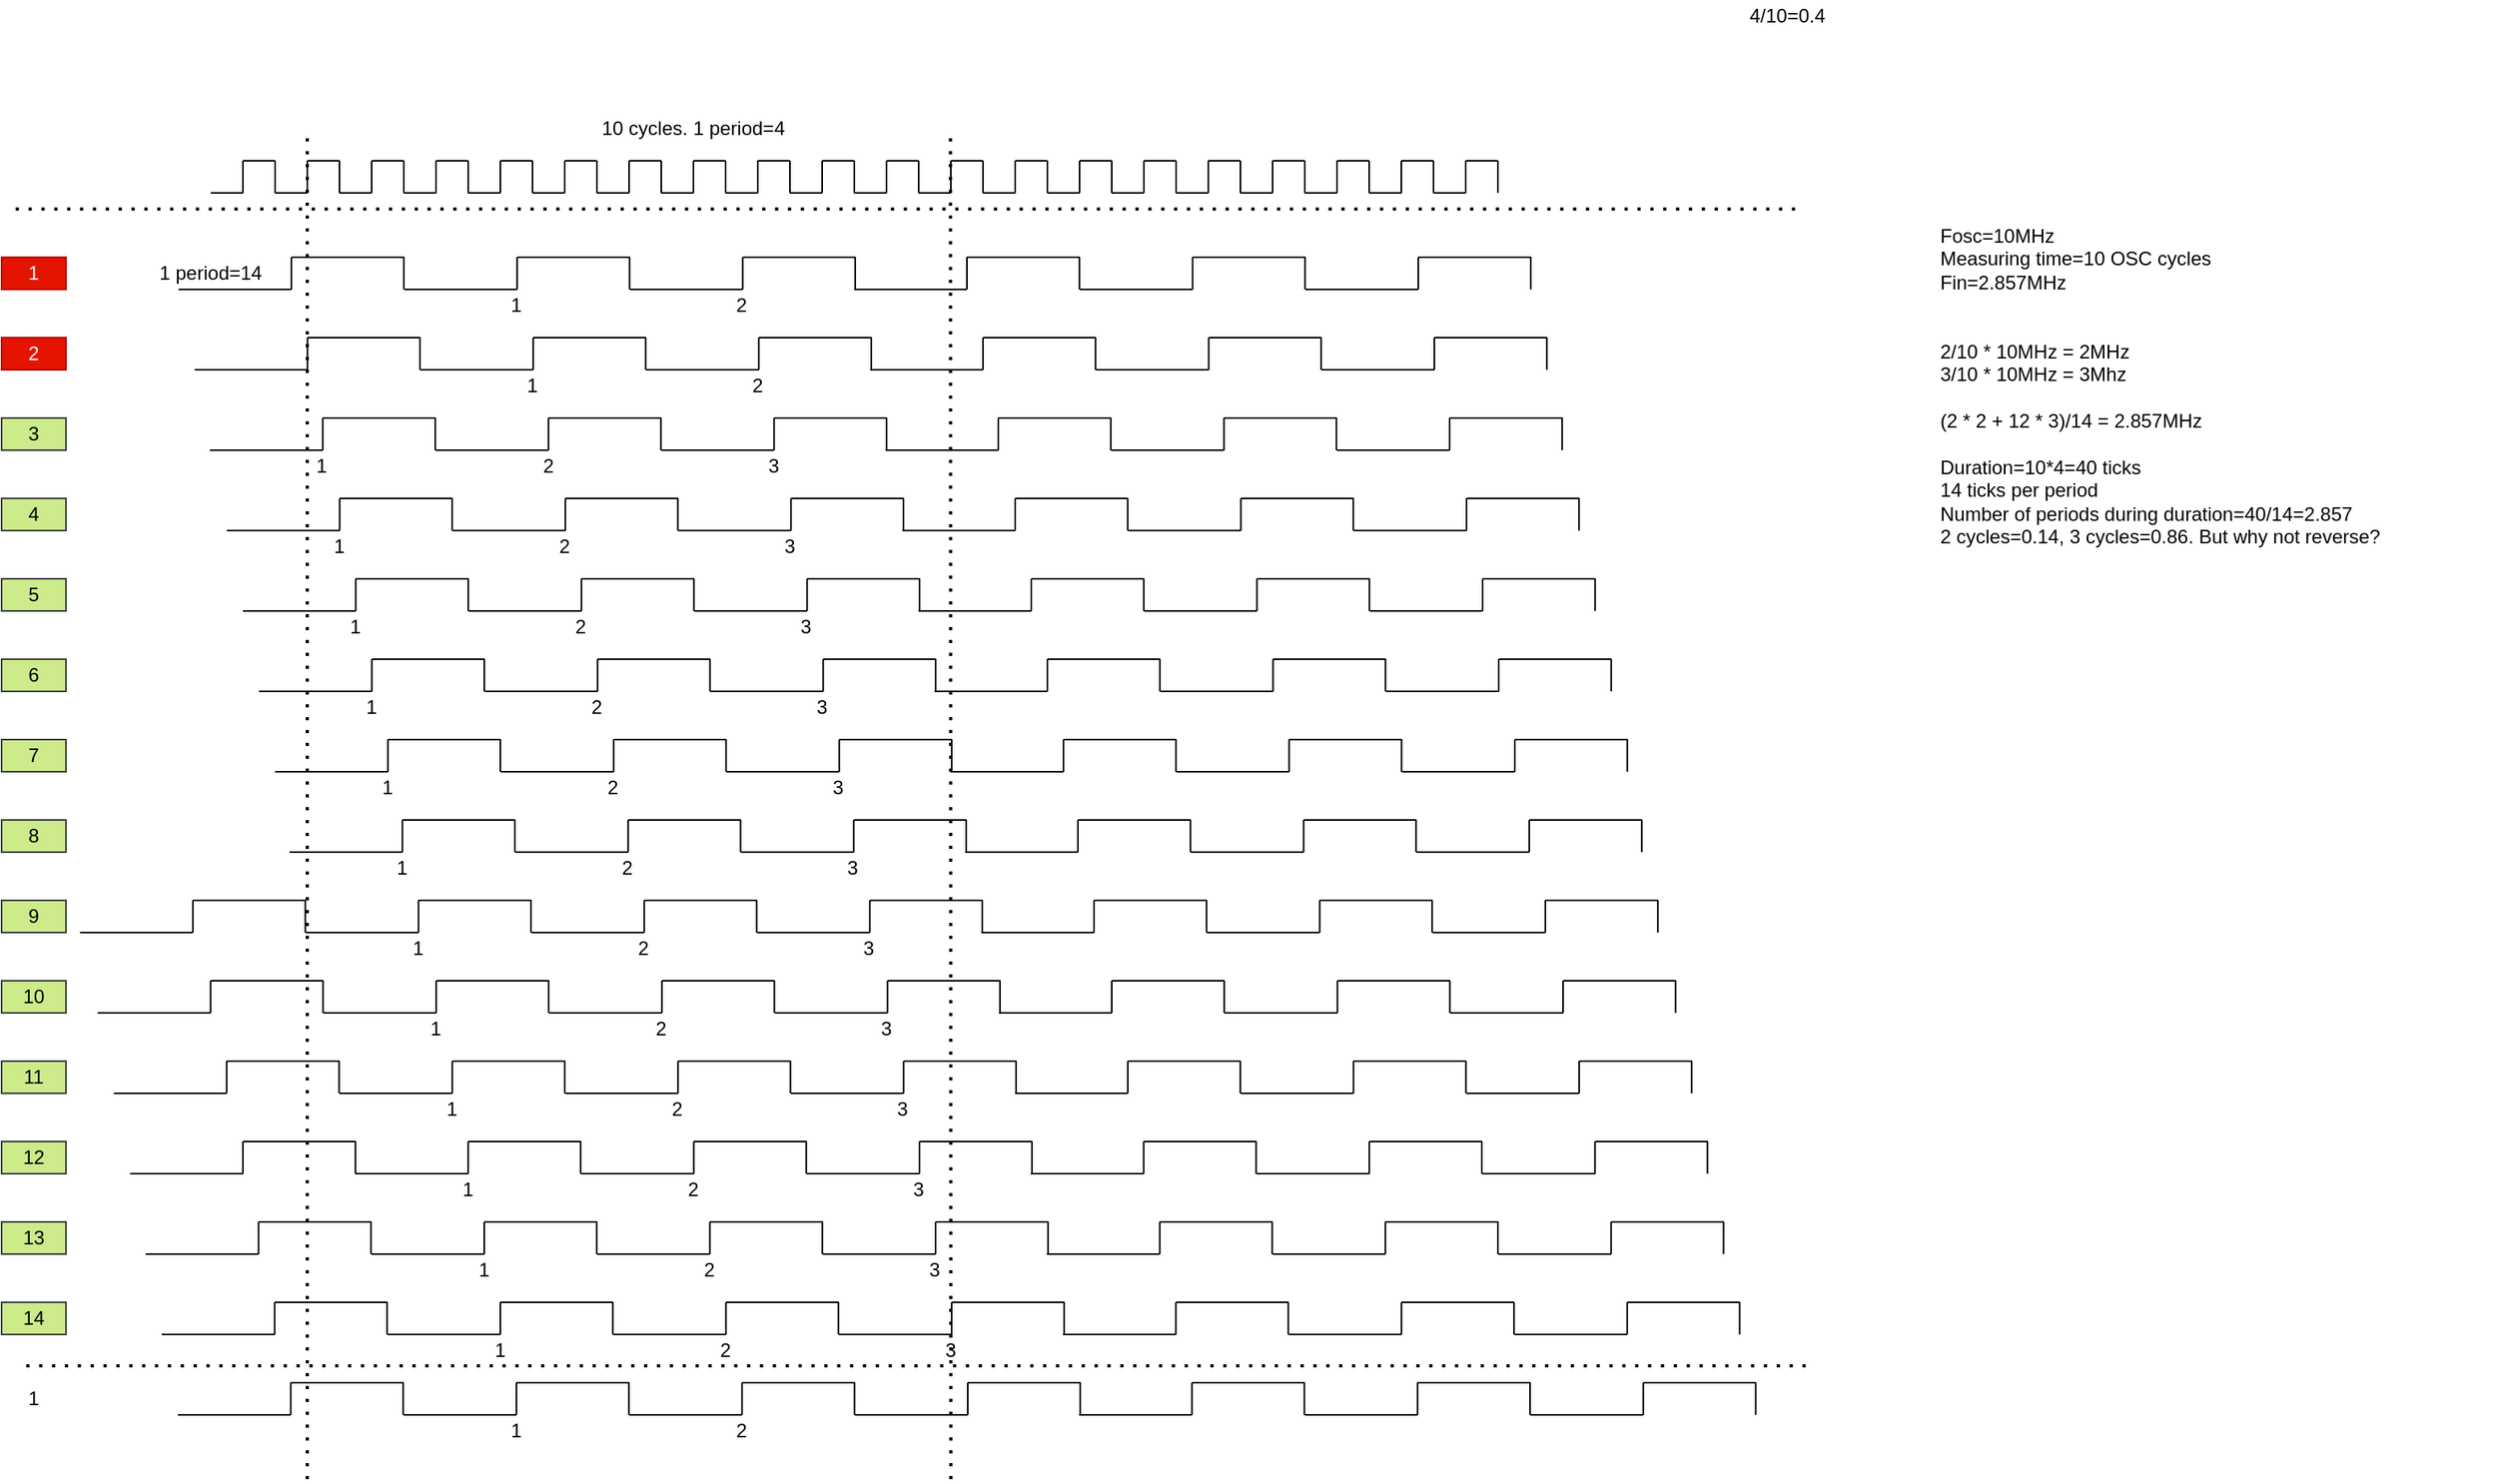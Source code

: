 <mxfile compressed="true" version="14.4.3" type="device" pages="9"><diagram id="f5G3A60hmy_-EnKOjSWX" name="10cycles"><mxGraphModel dx="2276" dy="1025" grid="1" gridSize="10" guides="1" tooltips="1" connect="1" arrows="1" fold="1" page="1" pageScale="1" pageWidth="850" pageHeight="1100" math="0" shadow="0"><root><mxCell id="0"/><mxCell id="1" parent="0"/><mxCell id="JRTHHEV-Zq05u1svljAh-5" value="" style="group" parent="1" vertex="1" connectable="0"><mxGeometry x="160" y="260" width="40" height="20" as="geometry"/></mxCell><mxCell id="JRTHHEV-Zq05u1svljAh-1" value="" style="endArrow=none;html=1;" parent="JRTHHEV-Zq05u1svljAh-5" edge="1"><mxGeometry width="50" height="50" relative="1" as="geometry"><mxPoint x="20" y="20" as="sourcePoint"/><mxPoint y="20" as="targetPoint"/></mxGeometry></mxCell><mxCell id="JRTHHEV-Zq05u1svljAh-2" value="" style="endArrow=none;html=1;" parent="JRTHHEV-Zq05u1svljAh-5" edge="1"><mxGeometry width="50" height="50" relative="1" as="geometry"><mxPoint x="20" y="20" as="sourcePoint"/><mxPoint x="20" as="targetPoint"/></mxGeometry></mxCell><mxCell id="JRTHHEV-Zq05u1svljAh-3" value="" style="endArrow=none;html=1;" parent="JRTHHEV-Zq05u1svljAh-5" edge="1"><mxGeometry width="50" height="50" relative="1" as="geometry"><mxPoint x="40" as="sourcePoint"/><mxPoint x="20" as="targetPoint"/></mxGeometry></mxCell><mxCell id="JRTHHEV-Zq05u1svljAh-4" value="" style="endArrow=none;html=1;" parent="JRTHHEV-Zq05u1svljAh-5" edge="1"><mxGeometry width="50" height="50" relative="1" as="geometry"><mxPoint x="40" y="20" as="sourcePoint"/><mxPoint x="40" as="targetPoint"/></mxGeometry></mxCell><mxCell id="JRTHHEV-Zq05u1svljAh-6" value="" style="group" parent="1" vertex="1" connectable="0"><mxGeometry x="200" y="260" width="40" height="20" as="geometry"/></mxCell><mxCell id="JRTHHEV-Zq05u1svljAh-7" value="" style="endArrow=none;html=1;" parent="JRTHHEV-Zq05u1svljAh-6" edge="1"><mxGeometry width="50" height="50" relative="1" as="geometry"><mxPoint x="20" y="20" as="sourcePoint"/><mxPoint y="20" as="targetPoint"/></mxGeometry></mxCell><mxCell id="JRTHHEV-Zq05u1svljAh-8" value="" style="endArrow=none;html=1;" parent="JRTHHEV-Zq05u1svljAh-6" edge="1"><mxGeometry width="50" height="50" relative="1" as="geometry"><mxPoint x="20" y="20" as="sourcePoint"/><mxPoint x="20" as="targetPoint"/></mxGeometry></mxCell><mxCell id="JRTHHEV-Zq05u1svljAh-9" value="" style="endArrow=none;html=1;" parent="JRTHHEV-Zq05u1svljAh-6" edge="1"><mxGeometry width="50" height="50" relative="1" as="geometry"><mxPoint x="40" as="sourcePoint"/><mxPoint x="20" as="targetPoint"/></mxGeometry></mxCell><mxCell id="JRTHHEV-Zq05u1svljAh-10" value="" style="endArrow=none;html=1;" parent="JRTHHEV-Zq05u1svljAh-6" edge="1"><mxGeometry width="50" height="50" relative="1" as="geometry"><mxPoint x="40" y="20" as="sourcePoint"/><mxPoint x="40" as="targetPoint"/></mxGeometry></mxCell><mxCell id="JRTHHEV-Zq05u1svljAh-11" value="" style="group" parent="1" vertex="1" connectable="0"><mxGeometry x="240" y="260" width="40" height="20" as="geometry"/></mxCell><mxCell id="JRTHHEV-Zq05u1svljAh-12" value="" style="endArrow=none;html=1;" parent="JRTHHEV-Zq05u1svljAh-11" edge="1"><mxGeometry width="50" height="50" relative="1" as="geometry"><mxPoint x="20" y="20" as="sourcePoint"/><mxPoint y="20" as="targetPoint"/></mxGeometry></mxCell><mxCell id="JRTHHEV-Zq05u1svljAh-13" value="" style="endArrow=none;html=1;" parent="JRTHHEV-Zq05u1svljAh-11" edge="1"><mxGeometry width="50" height="50" relative="1" as="geometry"><mxPoint x="20" y="20" as="sourcePoint"/><mxPoint x="20" as="targetPoint"/></mxGeometry></mxCell><mxCell id="JRTHHEV-Zq05u1svljAh-14" value="" style="endArrow=none;html=1;" parent="JRTHHEV-Zq05u1svljAh-11" edge="1"><mxGeometry width="50" height="50" relative="1" as="geometry"><mxPoint x="40" as="sourcePoint"/><mxPoint x="20" as="targetPoint"/></mxGeometry></mxCell><mxCell id="JRTHHEV-Zq05u1svljAh-15" value="" style="endArrow=none;html=1;" parent="JRTHHEV-Zq05u1svljAh-11" edge="1"><mxGeometry width="50" height="50" relative="1" as="geometry"><mxPoint x="40" y="20" as="sourcePoint"/><mxPoint x="40" as="targetPoint"/></mxGeometry></mxCell><mxCell id="JRTHHEV-Zq05u1svljAh-16" value="" style="group" parent="1" vertex="1" connectable="0"><mxGeometry x="280" y="260" width="40" height="20" as="geometry"/></mxCell><mxCell id="JRTHHEV-Zq05u1svljAh-17" value="" style="endArrow=none;html=1;" parent="JRTHHEV-Zq05u1svljAh-16" edge="1"><mxGeometry width="50" height="50" relative="1" as="geometry"><mxPoint x="20" y="20" as="sourcePoint"/><mxPoint y="20" as="targetPoint"/></mxGeometry></mxCell><mxCell id="JRTHHEV-Zq05u1svljAh-18" value="" style="endArrow=none;html=1;" parent="JRTHHEV-Zq05u1svljAh-16" edge="1"><mxGeometry width="50" height="50" relative="1" as="geometry"><mxPoint x="20" y="20" as="sourcePoint"/><mxPoint x="20" as="targetPoint"/></mxGeometry></mxCell><mxCell id="JRTHHEV-Zq05u1svljAh-19" value="" style="endArrow=none;html=1;" parent="JRTHHEV-Zq05u1svljAh-16" edge="1"><mxGeometry width="50" height="50" relative="1" as="geometry"><mxPoint x="40" as="sourcePoint"/><mxPoint x="20" as="targetPoint"/></mxGeometry></mxCell><mxCell id="JRTHHEV-Zq05u1svljAh-20" value="" style="endArrow=none;html=1;" parent="JRTHHEV-Zq05u1svljAh-16" edge="1"><mxGeometry width="50" height="50" relative="1" as="geometry"><mxPoint x="40" y="20" as="sourcePoint"/><mxPoint x="40" as="targetPoint"/></mxGeometry></mxCell><mxCell id="JRTHHEV-Zq05u1svljAh-21" value="" style="group" parent="1" vertex="1" connectable="0"><mxGeometry x="320" y="260" width="40" height="20" as="geometry"/></mxCell><mxCell id="JRTHHEV-Zq05u1svljAh-22" value="" style="endArrow=none;html=1;" parent="JRTHHEV-Zq05u1svljAh-21" edge="1"><mxGeometry width="50" height="50" relative="1" as="geometry"><mxPoint x="20" y="20" as="sourcePoint"/><mxPoint y="20" as="targetPoint"/></mxGeometry></mxCell><mxCell id="JRTHHEV-Zq05u1svljAh-23" value="" style="endArrow=none;html=1;" parent="JRTHHEV-Zq05u1svljAh-21" edge="1"><mxGeometry width="50" height="50" relative="1" as="geometry"><mxPoint x="20" y="20" as="sourcePoint"/><mxPoint x="20" as="targetPoint"/></mxGeometry></mxCell><mxCell id="JRTHHEV-Zq05u1svljAh-24" value="" style="endArrow=none;html=1;" parent="JRTHHEV-Zq05u1svljAh-21" edge="1"><mxGeometry width="50" height="50" relative="1" as="geometry"><mxPoint x="40" as="sourcePoint"/><mxPoint x="20" as="targetPoint"/></mxGeometry></mxCell><mxCell id="JRTHHEV-Zq05u1svljAh-25" value="" style="endArrow=none;html=1;" parent="JRTHHEV-Zq05u1svljAh-21" edge="1"><mxGeometry width="50" height="50" relative="1" as="geometry"><mxPoint x="40" y="20" as="sourcePoint"/><mxPoint x="40" as="targetPoint"/></mxGeometry></mxCell><mxCell id="JRTHHEV-Zq05u1svljAh-26" value="" style="group" parent="1" vertex="1" connectable="0"><mxGeometry x="360" y="260" width="40" height="20" as="geometry"/></mxCell><mxCell id="JRTHHEV-Zq05u1svljAh-27" value="" style="endArrow=none;html=1;" parent="JRTHHEV-Zq05u1svljAh-26" edge="1"><mxGeometry width="50" height="50" relative="1" as="geometry"><mxPoint x="20" y="20" as="sourcePoint"/><mxPoint y="20" as="targetPoint"/></mxGeometry></mxCell><mxCell id="JRTHHEV-Zq05u1svljAh-28" value="" style="endArrow=none;html=1;" parent="JRTHHEV-Zq05u1svljAh-26" edge="1"><mxGeometry width="50" height="50" relative="1" as="geometry"><mxPoint x="20" y="20" as="sourcePoint"/><mxPoint x="20" as="targetPoint"/></mxGeometry></mxCell><mxCell id="JRTHHEV-Zq05u1svljAh-29" value="" style="endArrow=none;html=1;" parent="JRTHHEV-Zq05u1svljAh-26" edge="1"><mxGeometry width="50" height="50" relative="1" as="geometry"><mxPoint x="40" as="sourcePoint"/><mxPoint x="20" as="targetPoint"/></mxGeometry></mxCell><mxCell id="JRTHHEV-Zq05u1svljAh-30" value="" style="endArrow=none;html=1;" parent="JRTHHEV-Zq05u1svljAh-26" edge="1"><mxGeometry width="50" height="50" relative="1" as="geometry"><mxPoint x="40" y="20" as="sourcePoint"/><mxPoint x="40" as="targetPoint"/></mxGeometry></mxCell><mxCell id="JRTHHEV-Zq05u1svljAh-31" value="" style="group" parent="1" vertex="1" connectable="0"><mxGeometry x="400" y="260" width="40" height="20" as="geometry"/></mxCell><mxCell id="JRTHHEV-Zq05u1svljAh-32" value="" style="endArrow=none;html=1;" parent="JRTHHEV-Zq05u1svljAh-31" edge="1"><mxGeometry width="50" height="50" relative="1" as="geometry"><mxPoint x="20" y="20" as="sourcePoint"/><mxPoint y="20" as="targetPoint"/></mxGeometry></mxCell><mxCell id="JRTHHEV-Zq05u1svljAh-33" value="" style="endArrow=none;html=1;" parent="JRTHHEV-Zq05u1svljAh-31" edge="1"><mxGeometry width="50" height="50" relative="1" as="geometry"><mxPoint x="20" y="20" as="sourcePoint"/><mxPoint x="20" as="targetPoint"/></mxGeometry></mxCell><mxCell id="JRTHHEV-Zq05u1svljAh-34" value="" style="endArrow=none;html=1;" parent="JRTHHEV-Zq05u1svljAh-31" edge="1"><mxGeometry width="50" height="50" relative="1" as="geometry"><mxPoint x="40" as="sourcePoint"/><mxPoint x="20" as="targetPoint"/></mxGeometry></mxCell><mxCell id="JRTHHEV-Zq05u1svljAh-35" value="" style="endArrow=none;html=1;" parent="JRTHHEV-Zq05u1svljAh-31" edge="1"><mxGeometry width="50" height="50" relative="1" as="geometry"><mxPoint x="40" y="20" as="sourcePoint"/><mxPoint x="40" as="targetPoint"/></mxGeometry></mxCell><mxCell id="JRTHHEV-Zq05u1svljAh-36" value="" style="group" parent="1" vertex="1" connectable="0"><mxGeometry x="440" y="260" width="40" height="20" as="geometry"/></mxCell><mxCell id="JRTHHEV-Zq05u1svljAh-37" value="" style="endArrow=none;html=1;" parent="JRTHHEV-Zq05u1svljAh-36" edge="1"><mxGeometry width="50" height="50" relative="1" as="geometry"><mxPoint x="20" y="20" as="sourcePoint"/><mxPoint y="20" as="targetPoint"/></mxGeometry></mxCell><mxCell id="JRTHHEV-Zq05u1svljAh-38" value="" style="endArrow=none;html=1;" parent="JRTHHEV-Zq05u1svljAh-36" edge="1"><mxGeometry width="50" height="50" relative="1" as="geometry"><mxPoint x="20" y="20" as="sourcePoint"/><mxPoint x="20" as="targetPoint"/></mxGeometry></mxCell><mxCell id="JRTHHEV-Zq05u1svljAh-39" value="" style="endArrow=none;html=1;" parent="JRTHHEV-Zq05u1svljAh-36" edge="1"><mxGeometry width="50" height="50" relative="1" as="geometry"><mxPoint x="40" as="sourcePoint"/><mxPoint x="20" as="targetPoint"/></mxGeometry></mxCell><mxCell id="JRTHHEV-Zq05u1svljAh-40" value="" style="endArrow=none;html=1;" parent="JRTHHEV-Zq05u1svljAh-36" edge="1"><mxGeometry width="50" height="50" relative="1" as="geometry"><mxPoint x="40" y="20" as="sourcePoint"/><mxPoint x="40" as="targetPoint"/></mxGeometry></mxCell><mxCell id="JRTHHEV-Zq05u1svljAh-41" value="" style="group" parent="1" vertex="1" connectable="0"><mxGeometry x="480" y="260" width="40" height="20" as="geometry"/></mxCell><mxCell id="JRTHHEV-Zq05u1svljAh-42" value="" style="endArrow=none;html=1;" parent="JRTHHEV-Zq05u1svljAh-41" edge="1"><mxGeometry width="50" height="50" relative="1" as="geometry"><mxPoint x="20" y="20" as="sourcePoint"/><mxPoint y="20" as="targetPoint"/></mxGeometry></mxCell><mxCell id="JRTHHEV-Zq05u1svljAh-43" value="" style="endArrow=none;html=1;" parent="JRTHHEV-Zq05u1svljAh-41" edge="1"><mxGeometry width="50" height="50" relative="1" as="geometry"><mxPoint x="20" y="20" as="sourcePoint"/><mxPoint x="20" as="targetPoint"/></mxGeometry></mxCell><mxCell id="JRTHHEV-Zq05u1svljAh-44" value="" style="endArrow=none;html=1;" parent="JRTHHEV-Zq05u1svljAh-41" edge="1"><mxGeometry width="50" height="50" relative="1" as="geometry"><mxPoint x="40" as="sourcePoint"/><mxPoint x="20" as="targetPoint"/></mxGeometry></mxCell><mxCell id="JRTHHEV-Zq05u1svljAh-45" value="" style="endArrow=none;html=1;" parent="JRTHHEV-Zq05u1svljAh-41" edge="1"><mxGeometry width="50" height="50" relative="1" as="geometry"><mxPoint x="40" y="20" as="sourcePoint"/><mxPoint x="40" as="targetPoint"/></mxGeometry></mxCell><mxCell id="JRTHHEV-Zq05u1svljAh-46" value="" style="group" parent="1" vertex="1" connectable="0"><mxGeometry x="520" y="260" width="40" height="20" as="geometry"/></mxCell><mxCell id="JRTHHEV-Zq05u1svljAh-47" value="" style="endArrow=none;html=1;" parent="JRTHHEV-Zq05u1svljAh-46" edge="1"><mxGeometry width="50" height="50" relative="1" as="geometry"><mxPoint x="20" y="20" as="sourcePoint"/><mxPoint y="20" as="targetPoint"/></mxGeometry></mxCell><mxCell id="JRTHHEV-Zq05u1svljAh-48" value="" style="endArrow=none;html=1;" parent="JRTHHEV-Zq05u1svljAh-46" edge="1"><mxGeometry width="50" height="50" relative="1" as="geometry"><mxPoint x="20" y="20" as="sourcePoint"/><mxPoint x="20" as="targetPoint"/></mxGeometry></mxCell><mxCell id="JRTHHEV-Zq05u1svljAh-49" value="" style="endArrow=none;html=1;" parent="JRTHHEV-Zq05u1svljAh-46" edge="1"><mxGeometry width="50" height="50" relative="1" as="geometry"><mxPoint x="40" as="sourcePoint"/><mxPoint x="20" as="targetPoint"/></mxGeometry></mxCell><mxCell id="JRTHHEV-Zq05u1svljAh-50" value="" style="endArrow=none;html=1;" parent="JRTHHEV-Zq05u1svljAh-46" edge="1"><mxGeometry width="50" height="50" relative="1" as="geometry"><mxPoint x="40" y="20" as="sourcePoint"/><mxPoint x="40" as="targetPoint"/></mxGeometry></mxCell><mxCell id="JRTHHEV-Zq05u1svljAh-51" value="" style="group" parent="1" vertex="1" connectable="0"><mxGeometry x="-40" y="260" width="40" height="20" as="geometry"/></mxCell><mxCell id="JRTHHEV-Zq05u1svljAh-52" value="" style="endArrow=none;html=1;" parent="JRTHHEV-Zq05u1svljAh-51" edge="1"><mxGeometry width="50" height="50" relative="1" as="geometry"><mxPoint x="20" y="20" as="sourcePoint"/><mxPoint y="20" as="targetPoint"/></mxGeometry></mxCell><mxCell id="JRTHHEV-Zq05u1svljAh-53" value="" style="endArrow=none;html=1;" parent="JRTHHEV-Zq05u1svljAh-51" edge="1"><mxGeometry width="50" height="50" relative="1" as="geometry"><mxPoint x="20" y="20" as="sourcePoint"/><mxPoint x="20" as="targetPoint"/></mxGeometry></mxCell><mxCell id="JRTHHEV-Zq05u1svljAh-54" value="" style="endArrow=none;html=1;" parent="JRTHHEV-Zq05u1svljAh-51" edge="1"><mxGeometry width="50" height="50" relative="1" as="geometry"><mxPoint x="40" as="sourcePoint"/><mxPoint x="20" as="targetPoint"/></mxGeometry></mxCell><mxCell id="JRTHHEV-Zq05u1svljAh-55" value="" style="endArrow=none;html=1;" parent="JRTHHEV-Zq05u1svljAh-51" edge="1"><mxGeometry width="50" height="50" relative="1" as="geometry"><mxPoint x="40" y="20" as="sourcePoint"/><mxPoint x="40" as="targetPoint"/></mxGeometry></mxCell><mxCell id="JRTHHEV-Zq05u1svljAh-56" value="" style="group" parent="1" vertex="1" connectable="0"><mxGeometry y="260" width="40" height="20" as="geometry"/></mxCell><mxCell id="JRTHHEV-Zq05u1svljAh-57" value="" style="endArrow=none;html=1;" parent="JRTHHEV-Zq05u1svljAh-56" edge="1"><mxGeometry width="50" height="50" relative="1" as="geometry"><mxPoint x="20" y="20" as="sourcePoint"/><mxPoint y="20" as="targetPoint"/></mxGeometry></mxCell><mxCell id="JRTHHEV-Zq05u1svljAh-58" value="" style="endArrow=none;html=1;" parent="JRTHHEV-Zq05u1svljAh-56" edge="1"><mxGeometry width="50" height="50" relative="1" as="geometry"><mxPoint x="20" y="20" as="sourcePoint"/><mxPoint x="20" as="targetPoint"/></mxGeometry></mxCell><mxCell id="JRTHHEV-Zq05u1svljAh-59" value="" style="endArrow=none;html=1;" parent="JRTHHEV-Zq05u1svljAh-56" edge="1"><mxGeometry width="50" height="50" relative="1" as="geometry"><mxPoint x="40" as="sourcePoint"/><mxPoint x="20" as="targetPoint"/></mxGeometry></mxCell><mxCell id="JRTHHEV-Zq05u1svljAh-60" value="" style="endArrow=none;html=1;" parent="JRTHHEV-Zq05u1svljAh-56" edge="1"><mxGeometry width="50" height="50" relative="1" as="geometry"><mxPoint x="40" y="20" as="sourcePoint"/><mxPoint x="40" as="targetPoint"/></mxGeometry></mxCell><mxCell id="JRTHHEV-Zq05u1svljAh-61" value="" style="group" parent="1" vertex="1" connectable="0"><mxGeometry x="40" y="260" width="40" height="20" as="geometry"/></mxCell><mxCell id="JRTHHEV-Zq05u1svljAh-62" value="" style="endArrow=none;html=1;" parent="JRTHHEV-Zq05u1svljAh-61" edge="1"><mxGeometry width="50" height="50" relative="1" as="geometry"><mxPoint x="20" y="20" as="sourcePoint"/><mxPoint y="20" as="targetPoint"/></mxGeometry></mxCell><mxCell id="JRTHHEV-Zq05u1svljAh-63" value="" style="endArrow=none;html=1;" parent="JRTHHEV-Zq05u1svljAh-61" edge="1"><mxGeometry width="50" height="50" relative="1" as="geometry"><mxPoint x="20" y="20" as="sourcePoint"/><mxPoint x="20" as="targetPoint"/></mxGeometry></mxCell><mxCell id="JRTHHEV-Zq05u1svljAh-64" value="" style="endArrow=none;html=1;" parent="JRTHHEV-Zq05u1svljAh-61" edge="1"><mxGeometry width="50" height="50" relative="1" as="geometry"><mxPoint x="40" as="sourcePoint"/><mxPoint x="20" as="targetPoint"/></mxGeometry></mxCell><mxCell id="JRTHHEV-Zq05u1svljAh-65" value="" style="endArrow=none;html=1;" parent="JRTHHEV-Zq05u1svljAh-61" edge="1"><mxGeometry width="50" height="50" relative="1" as="geometry"><mxPoint x="40" y="20" as="sourcePoint"/><mxPoint x="40" as="targetPoint"/></mxGeometry></mxCell><mxCell id="JRTHHEV-Zq05u1svljAh-66" value="" style="group" parent="1" vertex="1" connectable="0"><mxGeometry x="80" y="260" width="40" height="20" as="geometry"/></mxCell><mxCell id="JRTHHEV-Zq05u1svljAh-67" value="" style="endArrow=none;html=1;" parent="JRTHHEV-Zq05u1svljAh-66" edge="1"><mxGeometry width="50" height="50" relative="1" as="geometry"><mxPoint x="20" y="20" as="sourcePoint"/><mxPoint y="20" as="targetPoint"/></mxGeometry></mxCell><mxCell id="JRTHHEV-Zq05u1svljAh-68" value="" style="endArrow=none;html=1;" parent="JRTHHEV-Zq05u1svljAh-66" edge="1"><mxGeometry width="50" height="50" relative="1" as="geometry"><mxPoint x="20" y="20" as="sourcePoint"/><mxPoint x="20" as="targetPoint"/></mxGeometry></mxCell><mxCell id="JRTHHEV-Zq05u1svljAh-69" value="" style="endArrow=none;html=1;" parent="JRTHHEV-Zq05u1svljAh-66" edge="1"><mxGeometry width="50" height="50" relative="1" as="geometry"><mxPoint x="40" as="sourcePoint"/><mxPoint x="20" as="targetPoint"/></mxGeometry></mxCell><mxCell id="JRTHHEV-Zq05u1svljAh-70" value="" style="endArrow=none;html=1;" parent="JRTHHEV-Zq05u1svljAh-66" edge="1"><mxGeometry width="50" height="50" relative="1" as="geometry"><mxPoint x="40" y="20" as="sourcePoint"/><mxPoint x="40" as="targetPoint"/></mxGeometry></mxCell><mxCell id="JRTHHEV-Zq05u1svljAh-71" value="" style="group" parent="1" vertex="1" connectable="0"><mxGeometry x="120" y="260" width="40" height="20" as="geometry"/></mxCell><mxCell id="JRTHHEV-Zq05u1svljAh-72" value="" style="endArrow=none;html=1;" parent="JRTHHEV-Zq05u1svljAh-71" edge="1"><mxGeometry width="50" height="50" relative="1" as="geometry"><mxPoint x="20" y="20" as="sourcePoint"/><mxPoint y="20" as="targetPoint"/></mxGeometry></mxCell><mxCell id="JRTHHEV-Zq05u1svljAh-73" value="" style="endArrow=none;html=1;" parent="JRTHHEV-Zq05u1svljAh-71" edge="1"><mxGeometry width="50" height="50" relative="1" as="geometry"><mxPoint x="20" y="20" as="sourcePoint"/><mxPoint x="20" as="targetPoint"/></mxGeometry></mxCell><mxCell id="JRTHHEV-Zq05u1svljAh-74" value="" style="endArrow=none;html=1;" parent="JRTHHEV-Zq05u1svljAh-71" edge="1"><mxGeometry width="50" height="50" relative="1" as="geometry"><mxPoint x="40" as="sourcePoint"/><mxPoint x="20" as="targetPoint"/></mxGeometry></mxCell><mxCell id="JRTHHEV-Zq05u1svljAh-75" value="" style="endArrow=none;html=1;" parent="JRTHHEV-Zq05u1svljAh-71" edge="1"><mxGeometry width="50" height="50" relative="1" as="geometry"><mxPoint x="40" y="20" as="sourcePoint"/><mxPoint x="40" as="targetPoint"/></mxGeometry></mxCell><mxCell id="JRTHHEV-Zq05u1svljAh-76" value="" style="group" parent="1" vertex="1" connectable="0"><mxGeometry x="560" y="260" width="40" height="20" as="geometry"/></mxCell><mxCell id="JRTHHEV-Zq05u1svljAh-77" value="" style="endArrow=none;html=1;" parent="JRTHHEV-Zq05u1svljAh-76" edge="1"><mxGeometry width="50" height="50" relative="1" as="geometry"><mxPoint x="20" y="20" as="sourcePoint"/><mxPoint y="20" as="targetPoint"/></mxGeometry></mxCell><mxCell id="JRTHHEV-Zq05u1svljAh-78" value="" style="endArrow=none;html=1;" parent="JRTHHEV-Zq05u1svljAh-76" edge="1"><mxGeometry width="50" height="50" relative="1" as="geometry"><mxPoint x="20" y="20" as="sourcePoint"/><mxPoint x="20" as="targetPoint"/></mxGeometry></mxCell><mxCell id="JRTHHEV-Zq05u1svljAh-79" value="" style="endArrow=none;html=1;" parent="JRTHHEV-Zq05u1svljAh-76" edge="1"><mxGeometry width="50" height="50" relative="1" as="geometry"><mxPoint x="40" as="sourcePoint"/><mxPoint x="20" as="targetPoint"/></mxGeometry></mxCell><mxCell id="JRTHHEV-Zq05u1svljAh-80" value="" style="endArrow=none;html=1;" parent="JRTHHEV-Zq05u1svljAh-76" edge="1"><mxGeometry width="50" height="50" relative="1" as="geometry"><mxPoint x="40" y="20" as="sourcePoint"/><mxPoint x="40" as="targetPoint"/></mxGeometry></mxCell><mxCell id="JRTHHEV-Zq05u1svljAh-81" value="" style="group" parent="1" vertex="1" connectable="0"><mxGeometry x="600" y="260" width="40" height="20" as="geometry"/></mxCell><mxCell id="JRTHHEV-Zq05u1svljAh-82" value="" style="endArrow=none;html=1;" parent="JRTHHEV-Zq05u1svljAh-81" edge="1"><mxGeometry width="50" height="50" relative="1" as="geometry"><mxPoint x="20" y="20" as="sourcePoint"/><mxPoint y="20" as="targetPoint"/></mxGeometry></mxCell><mxCell id="JRTHHEV-Zq05u1svljAh-83" value="" style="endArrow=none;html=1;" parent="JRTHHEV-Zq05u1svljAh-81" edge="1"><mxGeometry width="50" height="50" relative="1" as="geometry"><mxPoint x="20" y="20" as="sourcePoint"/><mxPoint x="20" as="targetPoint"/></mxGeometry></mxCell><mxCell id="JRTHHEV-Zq05u1svljAh-84" value="" style="endArrow=none;html=1;" parent="JRTHHEV-Zq05u1svljAh-81" edge="1"><mxGeometry width="50" height="50" relative="1" as="geometry"><mxPoint x="40" as="sourcePoint"/><mxPoint x="20" as="targetPoint"/></mxGeometry></mxCell><mxCell id="JRTHHEV-Zq05u1svljAh-85" value="" style="endArrow=none;html=1;" parent="JRTHHEV-Zq05u1svljAh-81" edge="1"><mxGeometry width="50" height="50" relative="1" as="geometry"><mxPoint x="40" y="20" as="sourcePoint"/><mxPoint x="40" as="targetPoint"/></mxGeometry></mxCell><mxCell id="JRTHHEV-Zq05u1svljAh-86" value="" style="group" parent="1" vertex="1" connectable="0"><mxGeometry x="640" y="260" width="40" height="20" as="geometry"/></mxCell><mxCell id="JRTHHEV-Zq05u1svljAh-87" value="" style="endArrow=none;html=1;" parent="JRTHHEV-Zq05u1svljAh-86" edge="1"><mxGeometry width="50" height="50" relative="1" as="geometry"><mxPoint x="20" y="20" as="sourcePoint"/><mxPoint y="20" as="targetPoint"/></mxGeometry></mxCell><mxCell id="JRTHHEV-Zq05u1svljAh-88" value="" style="endArrow=none;html=1;" parent="JRTHHEV-Zq05u1svljAh-86" edge="1"><mxGeometry width="50" height="50" relative="1" as="geometry"><mxPoint x="20" y="20" as="sourcePoint"/><mxPoint x="20" as="targetPoint"/></mxGeometry></mxCell><mxCell id="JRTHHEV-Zq05u1svljAh-89" value="" style="endArrow=none;html=1;" parent="JRTHHEV-Zq05u1svljAh-86" edge="1"><mxGeometry width="50" height="50" relative="1" as="geometry"><mxPoint x="40" as="sourcePoint"/><mxPoint x="20" as="targetPoint"/></mxGeometry></mxCell><mxCell id="JRTHHEV-Zq05u1svljAh-90" value="" style="endArrow=none;html=1;" parent="JRTHHEV-Zq05u1svljAh-86" edge="1"><mxGeometry width="50" height="50" relative="1" as="geometry"><mxPoint x="40" y="20" as="sourcePoint"/><mxPoint x="40" as="targetPoint"/></mxGeometry></mxCell><mxCell id="JRTHHEV-Zq05u1svljAh-91" value="" style="group" parent="1" vertex="1" connectable="0"><mxGeometry x="680" y="260" width="40" height="20" as="geometry"/></mxCell><mxCell id="JRTHHEV-Zq05u1svljAh-92" value="" style="endArrow=none;html=1;" parent="JRTHHEV-Zq05u1svljAh-91" edge="1"><mxGeometry width="50" height="50" relative="1" as="geometry"><mxPoint x="20" y="20" as="sourcePoint"/><mxPoint y="20" as="targetPoint"/></mxGeometry></mxCell><mxCell id="JRTHHEV-Zq05u1svljAh-93" value="" style="endArrow=none;html=1;" parent="JRTHHEV-Zq05u1svljAh-91" edge="1"><mxGeometry width="50" height="50" relative="1" as="geometry"><mxPoint x="20" y="20" as="sourcePoint"/><mxPoint x="20" as="targetPoint"/></mxGeometry></mxCell><mxCell id="JRTHHEV-Zq05u1svljAh-94" value="" style="endArrow=none;html=1;" parent="JRTHHEV-Zq05u1svljAh-91" edge="1"><mxGeometry width="50" height="50" relative="1" as="geometry"><mxPoint x="40" as="sourcePoint"/><mxPoint x="20" as="targetPoint"/></mxGeometry></mxCell><mxCell id="JRTHHEV-Zq05u1svljAh-95" value="" style="endArrow=none;html=1;" parent="JRTHHEV-Zq05u1svljAh-91" edge="1"><mxGeometry width="50" height="50" relative="1" as="geometry"><mxPoint x="40" y="20" as="sourcePoint"/><mxPoint x="40" as="targetPoint"/></mxGeometry></mxCell><mxCell id="JRTHHEV-Zq05u1svljAh-96" value="" style="group" parent="1" vertex="1" connectable="0"><mxGeometry x="720" y="260" width="40" height="20" as="geometry"/></mxCell><mxCell id="JRTHHEV-Zq05u1svljAh-97" value="" style="endArrow=none;html=1;" parent="JRTHHEV-Zq05u1svljAh-96" edge="1"><mxGeometry width="50" height="50" relative="1" as="geometry"><mxPoint x="20" y="20" as="sourcePoint"/><mxPoint y="20" as="targetPoint"/></mxGeometry></mxCell><mxCell id="JRTHHEV-Zq05u1svljAh-98" value="" style="endArrow=none;html=1;" parent="JRTHHEV-Zq05u1svljAh-96" edge="1"><mxGeometry width="50" height="50" relative="1" as="geometry"><mxPoint x="20" y="20" as="sourcePoint"/><mxPoint x="20" as="targetPoint"/></mxGeometry></mxCell><mxCell id="JRTHHEV-Zq05u1svljAh-99" value="" style="endArrow=none;html=1;" parent="JRTHHEV-Zq05u1svljAh-96" edge="1"><mxGeometry width="50" height="50" relative="1" as="geometry"><mxPoint x="40" as="sourcePoint"/><mxPoint x="20" as="targetPoint"/></mxGeometry></mxCell><mxCell id="JRTHHEV-Zq05u1svljAh-100" value="" style="endArrow=none;html=1;" parent="JRTHHEV-Zq05u1svljAh-96" edge="1"><mxGeometry width="50" height="50" relative="1" as="geometry"><mxPoint x="40" y="20" as="sourcePoint"/><mxPoint x="40" as="targetPoint"/></mxGeometry></mxCell><mxCell id="JRTHHEV-Zq05u1svljAh-137" value="" style="endArrow=none;dashed=1;html=1;dashPattern=1 3;strokeWidth=2;" parent="1" edge="1"><mxGeometry width="50" height="50" relative="1" as="geometry"><mxPoint x="20" y="1080" as="sourcePoint"/><mxPoint x="20" y="240" as="targetPoint"/></mxGeometry></mxCell><mxCell id="JRTHHEV-Zq05u1svljAh-138" value="" style="endArrow=none;dashed=1;html=1;dashPattern=1 3;strokeWidth=2;" parent="1" edge="1"><mxGeometry width="50" height="50" relative="1" as="geometry"><mxPoint x="420" y="1080" as="sourcePoint"/><mxPoint x="419.76" y="240" as="targetPoint"/></mxGeometry></mxCell><mxCell id="JRTHHEV-Zq05u1svljAh-139" value="1" style="text;html=1;strokeColor=none;fillColor=none;align=center;verticalAlign=middle;whiteSpace=wrap;rounded=0;" parent="1" vertex="1"><mxGeometry x="129.68" y="340" width="40" height="20" as="geometry"/></mxCell><mxCell id="JRTHHEV-Zq05u1svljAh-140" value="2" style="text;html=1;strokeColor=none;fillColor=none;align=center;verticalAlign=middle;whiteSpace=wrap;rounded=0;" parent="1" vertex="1"><mxGeometry x="270" y="340" width="40" height="20" as="geometry"/></mxCell><mxCell id="JRTHHEV-Zq05u1svljAh-141" value="" style="group" parent="1" vertex="1" connectable="0"><mxGeometry x="-40.5" y="420" width="840.65" height="20" as="geometry"/></mxCell><mxCell id="JRTHHEV-Zq05u1svljAh-142" value="" style="group" parent="JRTHHEV-Zq05u1svljAh-141" vertex="1" connectable="0"><mxGeometry width="140.26" height="20" as="geometry"/></mxCell><mxCell id="JRTHHEV-Zq05u1svljAh-143" value="" style="endArrow=none;html=1;" parent="JRTHHEV-Zq05u1svljAh-142" edge="1"><mxGeometry width="50" height="50" as="geometry"><mxPoint x="70.13" y="20" as="sourcePoint"/><mxPoint y="20" as="targetPoint"/></mxGeometry></mxCell><mxCell id="JRTHHEV-Zq05u1svljAh-144" value="" style="endArrow=none;html=1;" parent="JRTHHEV-Zq05u1svljAh-142" edge="1"><mxGeometry x="50.13" width="50" height="50" as="geometry"><mxPoint x="70.13" y="20" as="sourcePoint"/><mxPoint x="70.13" as="targetPoint"/></mxGeometry></mxCell><mxCell id="JRTHHEV-Zq05u1svljAh-145" value="" style="endArrow=none;html=1;" parent="JRTHHEV-Zq05u1svljAh-142" edge="1"><mxGeometry x="100.03" width="50" height="50" as="geometry"><mxPoint x="140.03" y="20" as="sourcePoint"/><mxPoint x="140.03" as="targetPoint"/></mxGeometry></mxCell><mxCell id="JRTHHEV-Zq05u1svljAh-146" value="" style="endArrow=none;html=1;" parent="JRTHHEV-Zq05u1svljAh-142" edge="1"><mxGeometry x="70.13" y="-20" width="50" height="50" as="geometry"><mxPoint x="140.26" as="sourcePoint"/><mxPoint x="70.13" as="targetPoint"/></mxGeometry></mxCell><mxCell id="JRTHHEV-Zq05u1svljAh-147" value="" style="group" parent="JRTHHEV-Zq05u1svljAh-141" vertex="1" connectable="0"><mxGeometry x="140.26" width="140.26" height="20" as="geometry"/></mxCell><mxCell id="JRTHHEV-Zq05u1svljAh-148" value="" style="endArrow=none;html=1;" parent="JRTHHEV-Zq05u1svljAh-147" edge="1"><mxGeometry width="50" height="50" as="geometry"><mxPoint x="70.13" y="20" as="sourcePoint"/><mxPoint y="20" as="targetPoint"/></mxGeometry></mxCell><mxCell id="JRTHHEV-Zq05u1svljAh-149" value="" style="endArrow=none;html=1;" parent="JRTHHEV-Zq05u1svljAh-147" edge="1"><mxGeometry x="50.13" width="50" height="50" as="geometry"><mxPoint x="70.13" y="20" as="sourcePoint"/><mxPoint x="70.13" as="targetPoint"/></mxGeometry></mxCell><mxCell id="JRTHHEV-Zq05u1svljAh-150" value="" style="endArrow=none;html=1;" parent="JRTHHEV-Zq05u1svljAh-147" edge="1"><mxGeometry x="100.03" width="50" height="50" as="geometry"><mxPoint x="140.03" y="20" as="sourcePoint"/><mxPoint x="140.03" as="targetPoint"/></mxGeometry></mxCell><mxCell id="JRTHHEV-Zq05u1svljAh-151" value="" style="endArrow=none;html=1;" parent="JRTHHEV-Zq05u1svljAh-147" edge="1"><mxGeometry x="70.13" y="-20" width="50" height="50" as="geometry"><mxPoint x="140.26" as="sourcePoint"/><mxPoint x="70.13" as="targetPoint"/></mxGeometry></mxCell><mxCell id="JRTHHEV-Zq05u1svljAh-152" value="" style="group" parent="JRTHHEV-Zq05u1svljAh-141" vertex="1" connectable="0"><mxGeometry x="280.52" width="140.26" height="20" as="geometry"/></mxCell><mxCell id="JRTHHEV-Zq05u1svljAh-153" value="" style="endArrow=none;html=1;" parent="JRTHHEV-Zq05u1svljAh-152" edge="1"><mxGeometry width="50" height="50" as="geometry"><mxPoint x="70.13" y="20" as="sourcePoint"/><mxPoint y="20" as="targetPoint"/></mxGeometry></mxCell><mxCell id="JRTHHEV-Zq05u1svljAh-154" value="" style="endArrow=none;html=1;" parent="JRTHHEV-Zq05u1svljAh-152" edge="1"><mxGeometry x="50.13" width="50" height="50" as="geometry"><mxPoint x="70.13" y="20" as="sourcePoint"/><mxPoint x="70.13" as="targetPoint"/></mxGeometry></mxCell><mxCell id="JRTHHEV-Zq05u1svljAh-155" value="" style="endArrow=none;html=1;" parent="JRTHHEV-Zq05u1svljAh-152" edge="1"><mxGeometry x="100.03" width="50" height="50" as="geometry"><mxPoint x="140.03" y="20" as="sourcePoint"/><mxPoint x="140.03" as="targetPoint"/></mxGeometry></mxCell><mxCell id="JRTHHEV-Zq05u1svljAh-156" value="" style="endArrow=none;html=1;" parent="JRTHHEV-Zq05u1svljAh-152" edge="1"><mxGeometry x="70.13" y="-20" width="50" height="50" as="geometry"><mxPoint x="140.26" as="sourcePoint"/><mxPoint x="70.13" as="targetPoint"/></mxGeometry></mxCell><mxCell id="JRTHHEV-Zq05u1svljAh-157" value="" style="group" parent="JRTHHEV-Zq05u1svljAh-141" vertex="1" connectable="0"><mxGeometry x="419.87" width="140.26" height="20" as="geometry"/></mxCell><mxCell id="JRTHHEV-Zq05u1svljAh-158" value="" style="endArrow=none;html=1;" parent="JRTHHEV-Zq05u1svljAh-157" edge="1"><mxGeometry width="50" height="50" as="geometry"><mxPoint x="70.13" y="20" as="sourcePoint"/><mxPoint y="20" as="targetPoint"/></mxGeometry></mxCell><mxCell id="JRTHHEV-Zq05u1svljAh-159" value="" style="endArrow=none;html=1;" parent="JRTHHEV-Zq05u1svljAh-157" edge="1"><mxGeometry x="50.13" width="50" height="50" as="geometry"><mxPoint x="70.13" y="20" as="sourcePoint"/><mxPoint x="70.13" as="targetPoint"/></mxGeometry></mxCell><mxCell id="JRTHHEV-Zq05u1svljAh-160" value="" style="endArrow=none;html=1;" parent="JRTHHEV-Zq05u1svljAh-157" edge="1"><mxGeometry x="100.03" width="50" height="50" as="geometry"><mxPoint x="140.03" y="20" as="sourcePoint"/><mxPoint x="140.03" as="targetPoint"/></mxGeometry></mxCell><mxCell id="JRTHHEV-Zq05u1svljAh-161" value="" style="endArrow=none;html=1;" parent="JRTHHEV-Zq05u1svljAh-157" edge="1"><mxGeometry x="70.13" y="-20" width="50" height="50" as="geometry"><mxPoint x="140.26" as="sourcePoint"/><mxPoint x="70.13" as="targetPoint"/></mxGeometry></mxCell><mxCell id="JRTHHEV-Zq05u1svljAh-162" value="" style="group" parent="JRTHHEV-Zq05u1svljAh-141" vertex="1" connectable="0"><mxGeometry x="560.13" width="140.26" height="20" as="geometry"/></mxCell><mxCell id="JRTHHEV-Zq05u1svljAh-163" value="" style="endArrow=none;html=1;" parent="JRTHHEV-Zq05u1svljAh-162" edge="1"><mxGeometry width="50" height="50" as="geometry"><mxPoint x="70.13" y="20" as="sourcePoint"/><mxPoint y="20" as="targetPoint"/></mxGeometry></mxCell><mxCell id="JRTHHEV-Zq05u1svljAh-164" value="" style="endArrow=none;html=1;" parent="JRTHHEV-Zq05u1svljAh-162" edge="1"><mxGeometry x="50.13" width="50" height="50" as="geometry"><mxPoint x="70.13" y="20" as="sourcePoint"/><mxPoint x="70.13" as="targetPoint"/></mxGeometry></mxCell><mxCell id="JRTHHEV-Zq05u1svljAh-165" value="" style="endArrow=none;html=1;" parent="JRTHHEV-Zq05u1svljAh-162" edge="1"><mxGeometry x="100.03" width="50" height="50" as="geometry"><mxPoint x="140.03" y="20" as="sourcePoint"/><mxPoint x="140.03" as="targetPoint"/></mxGeometry></mxCell><mxCell id="JRTHHEV-Zq05u1svljAh-166" value="" style="endArrow=none;html=1;" parent="JRTHHEV-Zq05u1svljAh-162" edge="1"><mxGeometry x="70.13" y="-20" width="50" height="50" as="geometry"><mxPoint x="140.26" as="sourcePoint"/><mxPoint x="70.13" as="targetPoint"/></mxGeometry></mxCell><mxCell id="JRTHHEV-Zq05u1svljAh-167" value="" style="group" parent="JRTHHEV-Zq05u1svljAh-141" vertex="1" connectable="0"><mxGeometry x="700.39" width="140.26" height="20" as="geometry"/></mxCell><mxCell id="JRTHHEV-Zq05u1svljAh-168" value="" style="endArrow=none;html=1;" parent="JRTHHEV-Zq05u1svljAh-167" edge="1"><mxGeometry width="50" height="50" as="geometry"><mxPoint x="70.13" y="20" as="sourcePoint"/><mxPoint y="20" as="targetPoint"/></mxGeometry></mxCell><mxCell id="JRTHHEV-Zq05u1svljAh-169" value="" style="endArrow=none;html=1;" parent="JRTHHEV-Zq05u1svljAh-167" edge="1"><mxGeometry x="50.13" width="50" height="50" as="geometry"><mxPoint x="70.13" y="20" as="sourcePoint"/><mxPoint x="70.13" as="targetPoint"/></mxGeometry></mxCell><mxCell id="JRTHHEV-Zq05u1svljAh-170" value="" style="endArrow=none;html=1;" parent="JRTHHEV-Zq05u1svljAh-167" edge="1"><mxGeometry x="100.03" width="50" height="50" as="geometry"><mxPoint x="140.03" y="20" as="sourcePoint"/><mxPoint x="140.03" as="targetPoint"/></mxGeometry></mxCell><mxCell id="JRTHHEV-Zq05u1svljAh-171" value="" style="endArrow=none;html=1;" parent="JRTHHEV-Zq05u1svljAh-167" edge="1"><mxGeometry x="70.13" y="-20" width="50" height="50" as="geometry"><mxPoint x="140.26" as="sourcePoint"/><mxPoint x="70.13" as="targetPoint"/></mxGeometry></mxCell><mxCell id="JRTHHEV-Zq05u1svljAh-172" value="1" style="text;html=1;strokeColor=none;fillColor=none;align=center;verticalAlign=middle;whiteSpace=wrap;rounded=0;" parent="1" vertex="1"><mxGeometry x="9.34" y="440" width="40" height="20" as="geometry"/></mxCell><mxCell id="JRTHHEV-Zq05u1svljAh-173" value="2" style="text;html=1;strokeColor=none;fillColor=none;align=center;verticalAlign=middle;whiteSpace=wrap;rounded=0;" parent="1" vertex="1"><mxGeometry x="149.66" y="440" width="40" height="20" as="geometry"/></mxCell><mxCell id="JRTHHEV-Zq05u1svljAh-174" value="3" style="text;html=1;strokeColor=none;fillColor=none;align=center;verticalAlign=middle;whiteSpace=wrap;rounded=0;" parent="1" vertex="1"><mxGeometry x="289.5" y="440" width="40" height="20" as="geometry"/></mxCell><mxCell id="JRTHHEV-Zq05u1svljAh-175" value="10 cycles. 1 period=4" style="text;html=1;strokeColor=none;fillColor=none;align=center;verticalAlign=middle;whiteSpace=wrap;rounded=0;" parent="1" vertex="1"><mxGeometry x="180" y="230" width="160" height="20" as="geometry"/></mxCell><mxCell id="JRTHHEV-Zq05u1svljAh-178" value="" style="group" parent="1" vertex="1" connectable="0"><mxGeometry x="-50" y="370" width="840.65" height="20" as="geometry"/></mxCell><mxCell id="JRTHHEV-Zq05u1svljAh-179" value="" style="group" parent="JRTHHEV-Zq05u1svljAh-178" vertex="1" connectable="0"><mxGeometry width="140.26" height="20" as="geometry"/></mxCell><mxCell id="JRTHHEV-Zq05u1svljAh-180" value="" style="endArrow=none;html=1;" parent="JRTHHEV-Zq05u1svljAh-179" edge="1"><mxGeometry width="50" height="50" as="geometry"><mxPoint x="70.13" y="20" as="sourcePoint"/><mxPoint y="20" as="targetPoint"/></mxGeometry></mxCell><mxCell id="JRTHHEV-Zq05u1svljAh-181" value="" style="endArrow=none;html=1;" parent="JRTHHEV-Zq05u1svljAh-179" edge="1"><mxGeometry x="50.13" width="50" height="50" as="geometry"><mxPoint x="70.13" y="20" as="sourcePoint"/><mxPoint x="70.13" as="targetPoint"/></mxGeometry></mxCell><mxCell id="JRTHHEV-Zq05u1svljAh-182" value="" style="endArrow=none;html=1;" parent="JRTHHEV-Zq05u1svljAh-179" edge="1"><mxGeometry x="100.03" width="50" height="50" as="geometry"><mxPoint x="140.03" y="20" as="sourcePoint"/><mxPoint x="140.03" as="targetPoint"/></mxGeometry></mxCell><mxCell id="JRTHHEV-Zq05u1svljAh-183" value="" style="endArrow=none;html=1;" parent="JRTHHEV-Zq05u1svljAh-179" edge="1"><mxGeometry x="70.13" y="-20" width="50" height="50" as="geometry"><mxPoint x="140.26" as="sourcePoint"/><mxPoint x="70.13" as="targetPoint"/></mxGeometry></mxCell><mxCell id="JRTHHEV-Zq05u1svljAh-184" value="" style="group" parent="JRTHHEV-Zq05u1svljAh-178" vertex="1" connectable="0"><mxGeometry x="140.26" width="140.26" height="20" as="geometry"/></mxCell><mxCell id="JRTHHEV-Zq05u1svljAh-185" value="" style="endArrow=none;html=1;" parent="JRTHHEV-Zq05u1svljAh-184" edge="1"><mxGeometry width="50" height="50" as="geometry"><mxPoint x="70.13" y="20" as="sourcePoint"/><mxPoint y="20" as="targetPoint"/></mxGeometry></mxCell><mxCell id="JRTHHEV-Zq05u1svljAh-186" value="" style="endArrow=none;html=1;" parent="JRTHHEV-Zq05u1svljAh-184" edge="1"><mxGeometry x="50.13" width="50" height="50" as="geometry"><mxPoint x="70.13" y="20" as="sourcePoint"/><mxPoint x="70.13" as="targetPoint"/></mxGeometry></mxCell><mxCell id="JRTHHEV-Zq05u1svljAh-187" value="" style="endArrow=none;html=1;" parent="JRTHHEV-Zq05u1svljAh-184" edge="1"><mxGeometry x="100.03" width="50" height="50" as="geometry"><mxPoint x="140.03" y="20" as="sourcePoint"/><mxPoint x="140.03" as="targetPoint"/></mxGeometry></mxCell><mxCell id="JRTHHEV-Zq05u1svljAh-188" value="" style="endArrow=none;html=1;" parent="JRTHHEV-Zq05u1svljAh-184" edge="1"><mxGeometry x="70.13" y="-20" width="50" height="50" as="geometry"><mxPoint x="140.26" as="sourcePoint"/><mxPoint x="70.13" as="targetPoint"/></mxGeometry></mxCell><mxCell id="JRTHHEV-Zq05u1svljAh-189" value="" style="group" parent="JRTHHEV-Zq05u1svljAh-178" vertex="1" connectable="0"><mxGeometry x="280.52" width="140.26" height="20" as="geometry"/></mxCell><mxCell id="JRTHHEV-Zq05u1svljAh-190" value="" style="endArrow=none;html=1;" parent="JRTHHEV-Zq05u1svljAh-189" edge="1"><mxGeometry width="50" height="50" as="geometry"><mxPoint x="70.13" y="20" as="sourcePoint"/><mxPoint y="20" as="targetPoint"/></mxGeometry></mxCell><mxCell id="JRTHHEV-Zq05u1svljAh-191" value="" style="endArrow=none;html=1;" parent="JRTHHEV-Zq05u1svljAh-189" edge="1"><mxGeometry x="50.13" width="50" height="50" as="geometry"><mxPoint x="70.13" y="20" as="sourcePoint"/><mxPoint x="70.13" as="targetPoint"/></mxGeometry></mxCell><mxCell id="JRTHHEV-Zq05u1svljAh-192" value="" style="endArrow=none;html=1;" parent="JRTHHEV-Zq05u1svljAh-189" edge="1"><mxGeometry x="100.03" width="50" height="50" as="geometry"><mxPoint x="140.03" y="20" as="sourcePoint"/><mxPoint x="140.03" as="targetPoint"/></mxGeometry></mxCell><mxCell id="JRTHHEV-Zq05u1svljAh-193" value="" style="endArrow=none;html=1;" parent="JRTHHEV-Zq05u1svljAh-189" edge="1"><mxGeometry x="70.13" y="-20" width="50" height="50" as="geometry"><mxPoint x="140.26" as="sourcePoint"/><mxPoint x="70.13" as="targetPoint"/></mxGeometry></mxCell><mxCell id="JRTHHEV-Zq05u1svljAh-194" value="" style="group" parent="JRTHHEV-Zq05u1svljAh-178" vertex="1" connectable="0"><mxGeometry x="419.87" width="140.26" height="20" as="geometry"/></mxCell><mxCell id="JRTHHEV-Zq05u1svljAh-195" value="" style="endArrow=none;html=1;" parent="JRTHHEV-Zq05u1svljAh-194" edge="1"><mxGeometry width="50" height="50" as="geometry"><mxPoint x="70.13" y="20" as="sourcePoint"/><mxPoint y="20" as="targetPoint"/></mxGeometry></mxCell><mxCell id="JRTHHEV-Zq05u1svljAh-196" value="" style="endArrow=none;html=1;" parent="JRTHHEV-Zq05u1svljAh-194" edge="1"><mxGeometry x="50.13" width="50" height="50" as="geometry"><mxPoint x="70.13" y="20" as="sourcePoint"/><mxPoint x="70.13" as="targetPoint"/></mxGeometry></mxCell><mxCell id="JRTHHEV-Zq05u1svljAh-197" value="" style="endArrow=none;html=1;" parent="JRTHHEV-Zq05u1svljAh-194" edge="1"><mxGeometry x="100.03" width="50" height="50" as="geometry"><mxPoint x="140.03" y="20" as="sourcePoint"/><mxPoint x="140.03" as="targetPoint"/></mxGeometry></mxCell><mxCell id="JRTHHEV-Zq05u1svljAh-198" value="" style="endArrow=none;html=1;" parent="JRTHHEV-Zq05u1svljAh-194" edge="1"><mxGeometry x="70.13" y="-20" width="50" height="50" as="geometry"><mxPoint x="140.26" as="sourcePoint"/><mxPoint x="70.13" as="targetPoint"/></mxGeometry></mxCell><mxCell id="JRTHHEV-Zq05u1svljAh-199" value="" style="group" parent="JRTHHEV-Zq05u1svljAh-178" vertex="1" connectable="0"><mxGeometry x="560.13" width="140.26" height="20" as="geometry"/></mxCell><mxCell id="JRTHHEV-Zq05u1svljAh-200" value="" style="endArrow=none;html=1;" parent="JRTHHEV-Zq05u1svljAh-199" edge="1"><mxGeometry width="50" height="50" as="geometry"><mxPoint x="70.13" y="20" as="sourcePoint"/><mxPoint y="20" as="targetPoint"/></mxGeometry></mxCell><mxCell id="JRTHHEV-Zq05u1svljAh-201" value="" style="endArrow=none;html=1;" parent="JRTHHEV-Zq05u1svljAh-199" edge="1"><mxGeometry x="50.13" width="50" height="50" as="geometry"><mxPoint x="70.13" y="20" as="sourcePoint"/><mxPoint x="70.13" as="targetPoint"/></mxGeometry></mxCell><mxCell id="JRTHHEV-Zq05u1svljAh-202" value="" style="endArrow=none;html=1;" parent="JRTHHEV-Zq05u1svljAh-199" edge="1"><mxGeometry x="100.03" width="50" height="50" as="geometry"><mxPoint x="140.03" y="20" as="sourcePoint"/><mxPoint x="140.03" as="targetPoint"/></mxGeometry></mxCell><mxCell id="JRTHHEV-Zq05u1svljAh-203" value="" style="endArrow=none;html=1;" parent="JRTHHEV-Zq05u1svljAh-199" edge="1"><mxGeometry x="70.13" y="-20" width="50" height="50" as="geometry"><mxPoint x="140.26" as="sourcePoint"/><mxPoint x="70.13" as="targetPoint"/></mxGeometry></mxCell><mxCell id="JRTHHEV-Zq05u1svljAh-204" value="" style="group" parent="JRTHHEV-Zq05u1svljAh-178" vertex="1" connectable="0"><mxGeometry x="700.39" width="140.26" height="20" as="geometry"/></mxCell><mxCell id="JRTHHEV-Zq05u1svljAh-205" value="" style="endArrow=none;html=1;" parent="JRTHHEV-Zq05u1svljAh-204" edge="1"><mxGeometry width="50" height="50" as="geometry"><mxPoint x="70.13" y="20" as="sourcePoint"/><mxPoint y="20" as="targetPoint"/></mxGeometry></mxCell><mxCell id="JRTHHEV-Zq05u1svljAh-206" value="" style="endArrow=none;html=1;" parent="JRTHHEV-Zq05u1svljAh-204" edge="1"><mxGeometry x="50.13" width="50" height="50" as="geometry"><mxPoint x="70.13" y="20" as="sourcePoint"/><mxPoint x="70.13" as="targetPoint"/></mxGeometry></mxCell><mxCell id="JRTHHEV-Zq05u1svljAh-207" value="" style="endArrow=none;html=1;" parent="JRTHHEV-Zq05u1svljAh-204" edge="1"><mxGeometry x="100.03" width="50" height="50" as="geometry"><mxPoint x="140.03" y="20" as="sourcePoint"/><mxPoint x="140.03" as="targetPoint"/></mxGeometry></mxCell><mxCell id="JRTHHEV-Zq05u1svljAh-208" value="" style="endArrow=none;html=1;" parent="JRTHHEV-Zq05u1svljAh-204" edge="1"><mxGeometry x="70.13" y="-20" width="50" height="50" as="geometry"><mxPoint x="140.26" as="sourcePoint"/><mxPoint x="70.13" as="targetPoint"/></mxGeometry></mxCell><mxCell id="JRTHHEV-Zq05u1svljAh-209" value="1" style="text;html=1;strokeColor=none;fillColor=none;align=center;verticalAlign=middle;whiteSpace=wrap;rounded=0;" parent="1" vertex="1"><mxGeometry x="139.68" y="390" width="40" height="20" as="geometry"/></mxCell><mxCell id="JRTHHEV-Zq05u1svljAh-210" value="2" style="text;html=1;strokeColor=none;fillColor=none;align=center;verticalAlign=middle;whiteSpace=wrap;rounded=0;" parent="1" vertex="1"><mxGeometry x="280" y="390" width="40" height="20" as="geometry"/></mxCell><mxCell id="JRTHHEV-Zq05u1svljAh-211" value="" style="group" parent="1" vertex="1" connectable="0"><mxGeometry x="-30" y="470" width="840.65" height="20" as="geometry"/></mxCell><mxCell id="JRTHHEV-Zq05u1svljAh-212" value="" style="group" parent="JRTHHEV-Zq05u1svljAh-211" vertex="1" connectable="0"><mxGeometry width="140.26" height="20" as="geometry"/></mxCell><mxCell id="JRTHHEV-Zq05u1svljAh-213" value="" style="endArrow=none;html=1;" parent="JRTHHEV-Zq05u1svljAh-212" edge="1"><mxGeometry width="50" height="50" as="geometry"><mxPoint x="70.13" y="20" as="sourcePoint"/><mxPoint y="20" as="targetPoint"/></mxGeometry></mxCell><mxCell id="JRTHHEV-Zq05u1svljAh-214" value="" style="endArrow=none;html=1;" parent="JRTHHEV-Zq05u1svljAh-212" edge="1"><mxGeometry x="50.13" width="50" height="50" as="geometry"><mxPoint x="70.13" y="20" as="sourcePoint"/><mxPoint x="70.13" as="targetPoint"/></mxGeometry></mxCell><mxCell id="JRTHHEV-Zq05u1svljAh-215" value="" style="endArrow=none;html=1;" parent="JRTHHEV-Zq05u1svljAh-212" edge="1"><mxGeometry x="100.03" width="50" height="50" as="geometry"><mxPoint x="140.03" y="20" as="sourcePoint"/><mxPoint x="140.03" as="targetPoint"/></mxGeometry></mxCell><mxCell id="JRTHHEV-Zq05u1svljAh-216" value="" style="endArrow=none;html=1;" parent="JRTHHEV-Zq05u1svljAh-212" edge="1"><mxGeometry x="70.13" y="-20" width="50" height="50" as="geometry"><mxPoint x="140.26" as="sourcePoint"/><mxPoint x="70.13" as="targetPoint"/></mxGeometry></mxCell><mxCell id="JRTHHEV-Zq05u1svljAh-217" value="" style="group" parent="JRTHHEV-Zq05u1svljAh-211" vertex="1" connectable="0"><mxGeometry x="140.26" width="140.26" height="20" as="geometry"/></mxCell><mxCell id="JRTHHEV-Zq05u1svljAh-218" value="" style="endArrow=none;html=1;" parent="JRTHHEV-Zq05u1svljAh-217" edge="1"><mxGeometry width="50" height="50" as="geometry"><mxPoint x="70.13" y="20" as="sourcePoint"/><mxPoint y="20" as="targetPoint"/></mxGeometry></mxCell><mxCell id="JRTHHEV-Zq05u1svljAh-219" value="" style="endArrow=none;html=1;" parent="JRTHHEV-Zq05u1svljAh-217" edge="1"><mxGeometry x="50.13" width="50" height="50" as="geometry"><mxPoint x="70.13" y="20" as="sourcePoint"/><mxPoint x="70.13" as="targetPoint"/></mxGeometry></mxCell><mxCell id="JRTHHEV-Zq05u1svljAh-220" value="" style="endArrow=none;html=1;" parent="JRTHHEV-Zq05u1svljAh-217" edge="1"><mxGeometry x="100.03" width="50" height="50" as="geometry"><mxPoint x="140.03" y="20" as="sourcePoint"/><mxPoint x="140.03" as="targetPoint"/></mxGeometry></mxCell><mxCell id="JRTHHEV-Zq05u1svljAh-221" value="" style="endArrow=none;html=1;" parent="JRTHHEV-Zq05u1svljAh-217" edge="1"><mxGeometry x="70.13" y="-20" width="50" height="50" as="geometry"><mxPoint x="140.26" as="sourcePoint"/><mxPoint x="70.13" as="targetPoint"/></mxGeometry></mxCell><mxCell id="JRTHHEV-Zq05u1svljAh-222" value="" style="group" parent="JRTHHEV-Zq05u1svljAh-211" vertex="1" connectable="0"><mxGeometry x="280.52" width="140.26" height="20" as="geometry"/></mxCell><mxCell id="JRTHHEV-Zq05u1svljAh-223" value="" style="endArrow=none;html=1;" parent="JRTHHEV-Zq05u1svljAh-222" edge="1"><mxGeometry width="50" height="50" as="geometry"><mxPoint x="70.13" y="20" as="sourcePoint"/><mxPoint y="20" as="targetPoint"/></mxGeometry></mxCell><mxCell id="JRTHHEV-Zq05u1svljAh-224" value="" style="endArrow=none;html=1;" parent="JRTHHEV-Zq05u1svljAh-222" edge="1"><mxGeometry x="50.13" width="50" height="50" as="geometry"><mxPoint x="70.13" y="20" as="sourcePoint"/><mxPoint x="70.13" as="targetPoint"/></mxGeometry></mxCell><mxCell id="JRTHHEV-Zq05u1svljAh-225" value="" style="endArrow=none;html=1;" parent="JRTHHEV-Zq05u1svljAh-222" edge="1"><mxGeometry x="100.03" width="50" height="50" as="geometry"><mxPoint x="140.03" y="20" as="sourcePoint"/><mxPoint x="140.03" as="targetPoint"/></mxGeometry></mxCell><mxCell id="JRTHHEV-Zq05u1svljAh-226" value="" style="endArrow=none;html=1;" parent="JRTHHEV-Zq05u1svljAh-222" edge="1"><mxGeometry x="70.13" y="-20" width="50" height="50" as="geometry"><mxPoint x="140.26" as="sourcePoint"/><mxPoint x="70.13" as="targetPoint"/></mxGeometry></mxCell><mxCell id="JRTHHEV-Zq05u1svljAh-227" value="" style="group" parent="JRTHHEV-Zq05u1svljAh-211" vertex="1" connectable="0"><mxGeometry x="419.87" width="140.26" height="20" as="geometry"/></mxCell><mxCell id="JRTHHEV-Zq05u1svljAh-228" value="" style="endArrow=none;html=1;" parent="JRTHHEV-Zq05u1svljAh-227" edge="1"><mxGeometry width="50" height="50" as="geometry"><mxPoint x="70.13" y="20" as="sourcePoint"/><mxPoint y="20" as="targetPoint"/></mxGeometry></mxCell><mxCell id="JRTHHEV-Zq05u1svljAh-229" value="" style="endArrow=none;html=1;" parent="JRTHHEV-Zq05u1svljAh-227" edge="1"><mxGeometry x="50.13" width="50" height="50" as="geometry"><mxPoint x="70.13" y="20" as="sourcePoint"/><mxPoint x="70.13" as="targetPoint"/></mxGeometry></mxCell><mxCell id="JRTHHEV-Zq05u1svljAh-230" value="" style="endArrow=none;html=1;" parent="JRTHHEV-Zq05u1svljAh-227" edge="1"><mxGeometry x="100.03" width="50" height="50" as="geometry"><mxPoint x="140.03" y="20" as="sourcePoint"/><mxPoint x="140.03" as="targetPoint"/></mxGeometry></mxCell><mxCell id="JRTHHEV-Zq05u1svljAh-231" value="" style="endArrow=none;html=1;" parent="JRTHHEV-Zq05u1svljAh-227" edge="1"><mxGeometry x="70.13" y="-20" width="50" height="50" as="geometry"><mxPoint x="140.26" as="sourcePoint"/><mxPoint x="70.13" as="targetPoint"/></mxGeometry></mxCell><mxCell id="JRTHHEV-Zq05u1svljAh-232" value="" style="group" parent="JRTHHEV-Zq05u1svljAh-211" vertex="1" connectable="0"><mxGeometry x="560.13" width="140.26" height="20" as="geometry"/></mxCell><mxCell id="JRTHHEV-Zq05u1svljAh-233" value="" style="endArrow=none;html=1;" parent="JRTHHEV-Zq05u1svljAh-232" edge="1"><mxGeometry width="50" height="50" as="geometry"><mxPoint x="70.13" y="20" as="sourcePoint"/><mxPoint y="20" as="targetPoint"/></mxGeometry></mxCell><mxCell id="JRTHHEV-Zq05u1svljAh-234" value="" style="endArrow=none;html=1;" parent="JRTHHEV-Zq05u1svljAh-232" edge="1"><mxGeometry x="50.13" width="50" height="50" as="geometry"><mxPoint x="70.13" y="20" as="sourcePoint"/><mxPoint x="70.13" as="targetPoint"/></mxGeometry></mxCell><mxCell id="JRTHHEV-Zq05u1svljAh-235" value="" style="endArrow=none;html=1;" parent="JRTHHEV-Zq05u1svljAh-232" edge="1"><mxGeometry x="100.03" width="50" height="50" as="geometry"><mxPoint x="140.03" y="20" as="sourcePoint"/><mxPoint x="140.03" as="targetPoint"/></mxGeometry></mxCell><mxCell id="JRTHHEV-Zq05u1svljAh-236" value="" style="endArrow=none;html=1;" parent="JRTHHEV-Zq05u1svljAh-232" edge="1"><mxGeometry x="70.13" y="-20" width="50" height="50" as="geometry"><mxPoint x="140.26" as="sourcePoint"/><mxPoint x="70.13" as="targetPoint"/></mxGeometry></mxCell><mxCell id="JRTHHEV-Zq05u1svljAh-237" value="" style="group" parent="JRTHHEV-Zq05u1svljAh-211" vertex="1" connectable="0"><mxGeometry x="700.39" width="140.26" height="20" as="geometry"/></mxCell><mxCell id="JRTHHEV-Zq05u1svljAh-238" value="" style="endArrow=none;html=1;" parent="JRTHHEV-Zq05u1svljAh-237" edge="1"><mxGeometry width="50" height="50" as="geometry"><mxPoint x="70.13" y="20" as="sourcePoint"/><mxPoint y="20" as="targetPoint"/></mxGeometry></mxCell><mxCell id="JRTHHEV-Zq05u1svljAh-239" value="" style="endArrow=none;html=1;" parent="JRTHHEV-Zq05u1svljAh-237" edge="1"><mxGeometry x="50.13" width="50" height="50" as="geometry"><mxPoint x="70.13" y="20" as="sourcePoint"/><mxPoint x="70.13" as="targetPoint"/></mxGeometry></mxCell><mxCell id="JRTHHEV-Zq05u1svljAh-240" value="" style="endArrow=none;html=1;" parent="JRTHHEV-Zq05u1svljAh-237" edge="1"><mxGeometry x="100.03" width="50" height="50" as="geometry"><mxPoint x="140.03" y="20" as="sourcePoint"/><mxPoint x="140.03" as="targetPoint"/></mxGeometry></mxCell><mxCell id="JRTHHEV-Zq05u1svljAh-241" value="" style="endArrow=none;html=1;" parent="JRTHHEV-Zq05u1svljAh-237" edge="1"><mxGeometry x="70.13" y="-20" width="50" height="50" as="geometry"><mxPoint x="140.26" as="sourcePoint"/><mxPoint x="70.13" as="targetPoint"/></mxGeometry></mxCell><mxCell id="JRTHHEV-Zq05u1svljAh-242" value="1" style="text;html=1;strokeColor=none;fillColor=none;align=center;verticalAlign=middle;whiteSpace=wrap;rounded=0;" parent="1" vertex="1"><mxGeometry x="19.84" y="490" width="40" height="20" as="geometry"/></mxCell><mxCell id="JRTHHEV-Zq05u1svljAh-243" value="2" style="text;html=1;strokeColor=none;fillColor=none;align=center;verticalAlign=middle;whiteSpace=wrap;rounded=0;" parent="1" vertex="1"><mxGeometry x="160.16" y="490" width="40" height="20" as="geometry"/></mxCell><mxCell id="JRTHHEV-Zq05u1svljAh-244" value="3" style="text;html=1;strokeColor=none;fillColor=none;align=center;verticalAlign=middle;whiteSpace=wrap;rounded=0;" parent="1" vertex="1"><mxGeometry x="300" y="490" width="40" height="20" as="geometry"/></mxCell><mxCell id="JRTHHEV-Zq05u1svljAh-245" value="" style="group" parent="1" vertex="1" connectable="0"><mxGeometry x="-20" y="520" width="840.65" height="20" as="geometry"/></mxCell><mxCell id="JRTHHEV-Zq05u1svljAh-246" value="" style="group" parent="JRTHHEV-Zq05u1svljAh-245" vertex="1" connectable="0"><mxGeometry width="140.26" height="20" as="geometry"/></mxCell><mxCell id="JRTHHEV-Zq05u1svljAh-247" value="" style="endArrow=none;html=1;" parent="JRTHHEV-Zq05u1svljAh-246" edge="1"><mxGeometry width="50" height="50" as="geometry"><mxPoint x="70.13" y="20" as="sourcePoint"/><mxPoint y="20" as="targetPoint"/></mxGeometry></mxCell><mxCell id="JRTHHEV-Zq05u1svljAh-248" value="" style="endArrow=none;html=1;" parent="JRTHHEV-Zq05u1svljAh-246" edge="1"><mxGeometry x="50.13" width="50" height="50" as="geometry"><mxPoint x="70.13" y="20" as="sourcePoint"/><mxPoint x="70.13" as="targetPoint"/></mxGeometry></mxCell><mxCell id="JRTHHEV-Zq05u1svljAh-249" value="" style="endArrow=none;html=1;" parent="JRTHHEV-Zq05u1svljAh-246" edge="1"><mxGeometry x="100.03" width="50" height="50" as="geometry"><mxPoint x="140.03" y="20" as="sourcePoint"/><mxPoint x="140.03" as="targetPoint"/></mxGeometry></mxCell><mxCell id="JRTHHEV-Zq05u1svljAh-250" value="" style="endArrow=none;html=1;" parent="JRTHHEV-Zq05u1svljAh-246" edge="1"><mxGeometry x="70.13" y="-20" width="50" height="50" as="geometry"><mxPoint x="140.26" as="sourcePoint"/><mxPoint x="70.13" as="targetPoint"/></mxGeometry></mxCell><mxCell id="JRTHHEV-Zq05u1svljAh-251" value="" style="group" parent="JRTHHEV-Zq05u1svljAh-245" vertex="1" connectable="0"><mxGeometry x="140.26" width="140.26" height="20" as="geometry"/></mxCell><mxCell id="JRTHHEV-Zq05u1svljAh-252" value="" style="endArrow=none;html=1;" parent="JRTHHEV-Zq05u1svljAh-251" edge="1"><mxGeometry width="50" height="50" as="geometry"><mxPoint x="70.13" y="20" as="sourcePoint"/><mxPoint y="20" as="targetPoint"/></mxGeometry></mxCell><mxCell id="JRTHHEV-Zq05u1svljAh-253" value="" style="endArrow=none;html=1;" parent="JRTHHEV-Zq05u1svljAh-251" edge="1"><mxGeometry x="50.13" width="50" height="50" as="geometry"><mxPoint x="70.13" y="20" as="sourcePoint"/><mxPoint x="70.13" as="targetPoint"/></mxGeometry></mxCell><mxCell id="JRTHHEV-Zq05u1svljAh-254" value="" style="endArrow=none;html=1;" parent="JRTHHEV-Zq05u1svljAh-251" edge="1"><mxGeometry x="100.03" width="50" height="50" as="geometry"><mxPoint x="140.03" y="20" as="sourcePoint"/><mxPoint x="140.03" as="targetPoint"/></mxGeometry></mxCell><mxCell id="JRTHHEV-Zq05u1svljAh-255" value="" style="endArrow=none;html=1;" parent="JRTHHEV-Zq05u1svljAh-251" edge="1"><mxGeometry x="70.13" y="-20" width="50" height="50" as="geometry"><mxPoint x="140.26" as="sourcePoint"/><mxPoint x="70.13" as="targetPoint"/></mxGeometry></mxCell><mxCell id="JRTHHEV-Zq05u1svljAh-256" value="" style="group" parent="JRTHHEV-Zq05u1svljAh-245" vertex="1" connectable="0"><mxGeometry x="280.52" width="140.26" height="20" as="geometry"/></mxCell><mxCell id="JRTHHEV-Zq05u1svljAh-257" value="" style="endArrow=none;html=1;" parent="JRTHHEV-Zq05u1svljAh-256" edge="1"><mxGeometry width="50" height="50" as="geometry"><mxPoint x="70.13" y="20" as="sourcePoint"/><mxPoint y="20" as="targetPoint"/></mxGeometry></mxCell><mxCell id="JRTHHEV-Zq05u1svljAh-258" value="" style="endArrow=none;html=1;" parent="JRTHHEV-Zq05u1svljAh-256" edge="1"><mxGeometry x="50.13" width="50" height="50" as="geometry"><mxPoint x="70.13" y="20" as="sourcePoint"/><mxPoint x="70.13" as="targetPoint"/></mxGeometry></mxCell><mxCell id="JRTHHEV-Zq05u1svljAh-259" value="" style="endArrow=none;html=1;" parent="JRTHHEV-Zq05u1svljAh-256" edge="1"><mxGeometry x="100.03" width="50" height="50" as="geometry"><mxPoint x="140.03" y="20" as="sourcePoint"/><mxPoint x="140.03" as="targetPoint"/></mxGeometry></mxCell><mxCell id="JRTHHEV-Zq05u1svljAh-260" value="" style="endArrow=none;html=1;" parent="JRTHHEV-Zq05u1svljAh-256" edge="1"><mxGeometry x="70.13" y="-20" width="50" height="50" as="geometry"><mxPoint x="140.26" as="sourcePoint"/><mxPoint x="70.13" as="targetPoint"/></mxGeometry></mxCell><mxCell id="JRTHHEV-Zq05u1svljAh-261" value="" style="group" parent="JRTHHEV-Zq05u1svljAh-245" vertex="1" connectable="0"><mxGeometry x="419.87" width="140.26" height="20" as="geometry"/></mxCell><mxCell id="JRTHHEV-Zq05u1svljAh-262" value="" style="endArrow=none;html=1;" parent="JRTHHEV-Zq05u1svljAh-261" edge="1"><mxGeometry width="50" height="50" as="geometry"><mxPoint x="70.13" y="20" as="sourcePoint"/><mxPoint y="20" as="targetPoint"/></mxGeometry></mxCell><mxCell id="JRTHHEV-Zq05u1svljAh-263" value="" style="endArrow=none;html=1;" parent="JRTHHEV-Zq05u1svljAh-261" edge="1"><mxGeometry x="50.13" width="50" height="50" as="geometry"><mxPoint x="70.13" y="20" as="sourcePoint"/><mxPoint x="70.13" as="targetPoint"/></mxGeometry></mxCell><mxCell id="JRTHHEV-Zq05u1svljAh-264" value="" style="endArrow=none;html=1;" parent="JRTHHEV-Zq05u1svljAh-261" edge="1"><mxGeometry x="100.03" width="50" height="50" as="geometry"><mxPoint x="140.03" y="20" as="sourcePoint"/><mxPoint x="140.03" as="targetPoint"/></mxGeometry></mxCell><mxCell id="JRTHHEV-Zq05u1svljAh-265" value="" style="endArrow=none;html=1;" parent="JRTHHEV-Zq05u1svljAh-261" edge="1"><mxGeometry x="70.13" y="-20" width="50" height="50" as="geometry"><mxPoint x="140.26" as="sourcePoint"/><mxPoint x="70.13" as="targetPoint"/></mxGeometry></mxCell><mxCell id="JRTHHEV-Zq05u1svljAh-266" value="" style="group" parent="JRTHHEV-Zq05u1svljAh-245" vertex="1" connectable="0"><mxGeometry x="560.13" width="140.26" height="20" as="geometry"/></mxCell><mxCell id="JRTHHEV-Zq05u1svljAh-267" value="" style="endArrow=none;html=1;" parent="JRTHHEV-Zq05u1svljAh-266" edge="1"><mxGeometry width="50" height="50" as="geometry"><mxPoint x="70.13" y="20" as="sourcePoint"/><mxPoint y="20" as="targetPoint"/></mxGeometry></mxCell><mxCell id="JRTHHEV-Zq05u1svljAh-268" value="" style="endArrow=none;html=1;" parent="JRTHHEV-Zq05u1svljAh-266" edge="1"><mxGeometry x="50.13" width="50" height="50" as="geometry"><mxPoint x="70.13" y="20" as="sourcePoint"/><mxPoint x="70.13" as="targetPoint"/></mxGeometry></mxCell><mxCell id="JRTHHEV-Zq05u1svljAh-269" value="" style="endArrow=none;html=1;" parent="JRTHHEV-Zq05u1svljAh-266" edge="1"><mxGeometry x="100.03" width="50" height="50" as="geometry"><mxPoint x="140.03" y="20" as="sourcePoint"/><mxPoint x="140.03" as="targetPoint"/></mxGeometry></mxCell><mxCell id="JRTHHEV-Zq05u1svljAh-270" value="" style="endArrow=none;html=1;" parent="JRTHHEV-Zq05u1svljAh-266" edge="1"><mxGeometry x="70.13" y="-20" width="50" height="50" as="geometry"><mxPoint x="140.26" as="sourcePoint"/><mxPoint x="70.13" as="targetPoint"/></mxGeometry></mxCell><mxCell id="JRTHHEV-Zq05u1svljAh-271" value="" style="group" parent="JRTHHEV-Zq05u1svljAh-245" vertex="1" connectable="0"><mxGeometry x="700.39" width="140.26" height="20" as="geometry"/></mxCell><mxCell id="JRTHHEV-Zq05u1svljAh-272" value="" style="endArrow=none;html=1;" parent="JRTHHEV-Zq05u1svljAh-271" edge="1"><mxGeometry width="50" height="50" as="geometry"><mxPoint x="70.13" y="20" as="sourcePoint"/><mxPoint y="20" as="targetPoint"/></mxGeometry></mxCell><mxCell id="JRTHHEV-Zq05u1svljAh-273" value="" style="endArrow=none;html=1;" parent="JRTHHEV-Zq05u1svljAh-271" edge="1"><mxGeometry x="50.13" width="50" height="50" as="geometry"><mxPoint x="70.13" y="20" as="sourcePoint"/><mxPoint x="70.13" as="targetPoint"/></mxGeometry></mxCell><mxCell id="JRTHHEV-Zq05u1svljAh-274" value="" style="endArrow=none;html=1;" parent="JRTHHEV-Zq05u1svljAh-271" edge="1"><mxGeometry x="100.03" width="50" height="50" as="geometry"><mxPoint x="140.03" y="20" as="sourcePoint"/><mxPoint x="140.03" as="targetPoint"/></mxGeometry></mxCell><mxCell id="JRTHHEV-Zq05u1svljAh-275" value="" style="endArrow=none;html=1;" parent="JRTHHEV-Zq05u1svljAh-271" edge="1"><mxGeometry x="70.13" y="-20" width="50" height="50" as="geometry"><mxPoint x="140.26" as="sourcePoint"/><mxPoint x="70.13" as="targetPoint"/></mxGeometry></mxCell><mxCell id="JRTHHEV-Zq05u1svljAh-276" value="1" style="text;html=1;strokeColor=none;fillColor=none;align=center;verticalAlign=middle;whiteSpace=wrap;rounded=0;" parent="1" vertex="1"><mxGeometry x="29.84" y="540" width="40" height="20" as="geometry"/></mxCell><mxCell id="JRTHHEV-Zq05u1svljAh-277" value="2" style="text;html=1;strokeColor=none;fillColor=none;align=center;verticalAlign=middle;whiteSpace=wrap;rounded=0;" parent="1" vertex="1"><mxGeometry x="170.16" y="540" width="40" height="20" as="geometry"/></mxCell><mxCell id="JRTHHEV-Zq05u1svljAh-278" value="3" style="text;html=1;strokeColor=none;fillColor=none;align=center;verticalAlign=middle;whiteSpace=wrap;rounded=0;" parent="1" vertex="1"><mxGeometry x="310" y="540" width="40" height="20" as="geometry"/></mxCell><mxCell id="JRTHHEV-Zq05u1svljAh-279" value="" style="group" parent="1" vertex="1" connectable="0"><mxGeometry x="-10" y="570" width="840.65" height="20" as="geometry"/></mxCell><mxCell id="JRTHHEV-Zq05u1svljAh-280" value="" style="group" parent="JRTHHEV-Zq05u1svljAh-279" vertex="1" connectable="0"><mxGeometry width="140.26" height="20" as="geometry"/></mxCell><mxCell id="JRTHHEV-Zq05u1svljAh-281" value="" style="endArrow=none;html=1;" parent="JRTHHEV-Zq05u1svljAh-280" edge="1"><mxGeometry width="50" height="50" as="geometry"><mxPoint x="70.13" y="20" as="sourcePoint"/><mxPoint y="20" as="targetPoint"/></mxGeometry></mxCell><mxCell id="JRTHHEV-Zq05u1svljAh-282" value="" style="endArrow=none;html=1;" parent="JRTHHEV-Zq05u1svljAh-280" edge="1"><mxGeometry x="50.13" width="50" height="50" as="geometry"><mxPoint x="70.13" y="20" as="sourcePoint"/><mxPoint x="70.13" as="targetPoint"/></mxGeometry></mxCell><mxCell id="JRTHHEV-Zq05u1svljAh-283" value="" style="endArrow=none;html=1;" parent="JRTHHEV-Zq05u1svljAh-280" edge="1"><mxGeometry x="100.03" width="50" height="50" as="geometry"><mxPoint x="140.03" y="20" as="sourcePoint"/><mxPoint x="140.03" as="targetPoint"/></mxGeometry></mxCell><mxCell id="JRTHHEV-Zq05u1svljAh-284" value="" style="endArrow=none;html=1;" parent="JRTHHEV-Zq05u1svljAh-280" edge="1"><mxGeometry x="70.13" y="-20" width="50" height="50" as="geometry"><mxPoint x="140.26" as="sourcePoint"/><mxPoint x="70.13" as="targetPoint"/></mxGeometry></mxCell><mxCell id="JRTHHEV-Zq05u1svljAh-285" value="" style="group" parent="JRTHHEV-Zq05u1svljAh-279" vertex="1" connectable="0"><mxGeometry x="140.26" width="140.26" height="20" as="geometry"/></mxCell><mxCell id="JRTHHEV-Zq05u1svljAh-286" value="" style="endArrow=none;html=1;" parent="JRTHHEV-Zq05u1svljAh-285" edge="1"><mxGeometry width="50" height="50" as="geometry"><mxPoint x="70.13" y="20" as="sourcePoint"/><mxPoint y="20" as="targetPoint"/></mxGeometry></mxCell><mxCell id="JRTHHEV-Zq05u1svljAh-287" value="" style="endArrow=none;html=1;" parent="JRTHHEV-Zq05u1svljAh-285" edge="1"><mxGeometry x="50.13" width="50" height="50" as="geometry"><mxPoint x="70.13" y="20" as="sourcePoint"/><mxPoint x="70.13" as="targetPoint"/></mxGeometry></mxCell><mxCell id="JRTHHEV-Zq05u1svljAh-288" value="" style="endArrow=none;html=1;" parent="JRTHHEV-Zq05u1svljAh-285" edge="1"><mxGeometry x="100.03" width="50" height="50" as="geometry"><mxPoint x="140.03" y="20" as="sourcePoint"/><mxPoint x="140.03" as="targetPoint"/></mxGeometry></mxCell><mxCell id="JRTHHEV-Zq05u1svljAh-289" value="" style="endArrow=none;html=1;" parent="JRTHHEV-Zq05u1svljAh-285" edge="1"><mxGeometry x="70.13" y="-20" width="50" height="50" as="geometry"><mxPoint x="140.26" as="sourcePoint"/><mxPoint x="70.13" as="targetPoint"/></mxGeometry></mxCell><mxCell id="JRTHHEV-Zq05u1svljAh-290" value="" style="group" parent="JRTHHEV-Zq05u1svljAh-279" vertex="1" connectable="0"><mxGeometry x="280.52" width="140.26" height="20" as="geometry"/></mxCell><mxCell id="JRTHHEV-Zq05u1svljAh-291" value="" style="endArrow=none;html=1;" parent="JRTHHEV-Zq05u1svljAh-290" edge="1"><mxGeometry width="50" height="50" as="geometry"><mxPoint x="70.13" y="20" as="sourcePoint"/><mxPoint y="20" as="targetPoint"/></mxGeometry></mxCell><mxCell id="JRTHHEV-Zq05u1svljAh-292" value="" style="endArrow=none;html=1;" parent="JRTHHEV-Zq05u1svljAh-290" edge="1"><mxGeometry x="50.13" width="50" height="50" as="geometry"><mxPoint x="70.13" y="20" as="sourcePoint"/><mxPoint x="70.13" as="targetPoint"/></mxGeometry></mxCell><mxCell id="JRTHHEV-Zq05u1svljAh-293" value="" style="endArrow=none;html=1;" parent="JRTHHEV-Zq05u1svljAh-290" edge="1"><mxGeometry x="100.03" width="50" height="50" as="geometry"><mxPoint x="140.03" y="20" as="sourcePoint"/><mxPoint x="140.03" as="targetPoint"/></mxGeometry></mxCell><mxCell id="JRTHHEV-Zq05u1svljAh-294" value="" style="endArrow=none;html=1;" parent="JRTHHEV-Zq05u1svljAh-290" edge="1"><mxGeometry x="70.13" y="-20" width="50" height="50" as="geometry"><mxPoint x="140.26" as="sourcePoint"/><mxPoint x="70.13" as="targetPoint"/></mxGeometry></mxCell><mxCell id="JRTHHEV-Zq05u1svljAh-295" value="" style="group" parent="JRTHHEV-Zq05u1svljAh-279" vertex="1" connectable="0"><mxGeometry x="419.87" width="140.26" height="20" as="geometry"/></mxCell><mxCell id="JRTHHEV-Zq05u1svljAh-296" value="" style="endArrow=none;html=1;" parent="JRTHHEV-Zq05u1svljAh-295" edge="1"><mxGeometry width="50" height="50" as="geometry"><mxPoint x="70.13" y="20" as="sourcePoint"/><mxPoint y="20" as="targetPoint"/></mxGeometry></mxCell><mxCell id="JRTHHEV-Zq05u1svljAh-297" value="" style="endArrow=none;html=1;" parent="JRTHHEV-Zq05u1svljAh-295" edge="1"><mxGeometry x="50.13" width="50" height="50" as="geometry"><mxPoint x="70.13" y="20" as="sourcePoint"/><mxPoint x="70.13" as="targetPoint"/></mxGeometry></mxCell><mxCell id="JRTHHEV-Zq05u1svljAh-298" value="" style="endArrow=none;html=1;" parent="JRTHHEV-Zq05u1svljAh-295" edge="1"><mxGeometry x="100.03" width="50" height="50" as="geometry"><mxPoint x="140.03" y="20" as="sourcePoint"/><mxPoint x="140.03" as="targetPoint"/></mxGeometry></mxCell><mxCell id="JRTHHEV-Zq05u1svljAh-299" value="" style="endArrow=none;html=1;" parent="JRTHHEV-Zq05u1svljAh-295" edge="1"><mxGeometry x="70.13" y="-20" width="50" height="50" as="geometry"><mxPoint x="140.26" as="sourcePoint"/><mxPoint x="70.13" as="targetPoint"/></mxGeometry></mxCell><mxCell id="JRTHHEV-Zq05u1svljAh-300" value="" style="group" parent="JRTHHEV-Zq05u1svljAh-279" vertex="1" connectable="0"><mxGeometry x="560.13" width="140.26" height="20" as="geometry"/></mxCell><mxCell id="JRTHHEV-Zq05u1svljAh-301" value="" style="endArrow=none;html=1;" parent="JRTHHEV-Zq05u1svljAh-300" edge="1"><mxGeometry width="50" height="50" as="geometry"><mxPoint x="70.13" y="20" as="sourcePoint"/><mxPoint y="20" as="targetPoint"/></mxGeometry></mxCell><mxCell id="JRTHHEV-Zq05u1svljAh-302" value="" style="endArrow=none;html=1;" parent="JRTHHEV-Zq05u1svljAh-300" edge="1"><mxGeometry x="50.13" width="50" height="50" as="geometry"><mxPoint x="70.13" y="20" as="sourcePoint"/><mxPoint x="70.13" as="targetPoint"/></mxGeometry></mxCell><mxCell id="JRTHHEV-Zq05u1svljAh-303" value="" style="endArrow=none;html=1;" parent="JRTHHEV-Zq05u1svljAh-300" edge="1"><mxGeometry x="100.03" width="50" height="50" as="geometry"><mxPoint x="140.03" y="20" as="sourcePoint"/><mxPoint x="140.03" as="targetPoint"/></mxGeometry></mxCell><mxCell id="JRTHHEV-Zq05u1svljAh-304" value="" style="endArrow=none;html=1;" parent="JRTHHEV-Zq05u1svljAh-300" edge="1"><mxGeometry x="70.13" y="-20" width="50" height="50" as="geometry"><mxPoint x="140.26" as="sourcePoint"/><mxPoint x="70.13" as="targetPoint"/></mxGeometry></mxCell><mxCell id="JRTHHEV-Zq05u1svljAh-305" value="" style="group" parent="JRTHHEV-Zq05u1svljAh-279" vertex="1" connectable="0"><mxGeometry x="700.39" width="140.26" height="20" as="geometry"/></mxCell><mxCell id="JRTHHEV-Zq05u1svljAh-306" value="" style="endArrow=none;html=1;" parent="JRTHHEV-Zq05u1svljAh-305" edge="1"><mxGeometry width="50" height="50" as="geometry"><mxPoint x="70.13" y="20" as="sourcePoint"/><mxPoint y="20" as="targetPoint"/></mxGeometry></mxCell><mxCell id="JRTHHEV-Zq05u1svljAh-307" value="" style="endArrow=none;html=1;" parent="JRTHHEV-Zq05u1svljAh-305" edge="1"><mxGeometry x="50.13" width="50" height="50" as="geometry"><mxPoint x="70.13" y="20" as="sourcePoint"/><mxPoint x="70.13" as="targetPoint"/></mxGeometry></mxCell><mxCell id="JRTHHEV-Zq05u1svljAh-308" value="" style="endArrow=none;html=1;" parent="JRTHHEV-Zq05u1svljAh-305" edge="1"><mxGeometry x="100.03" width="50" height="50" as="geometry"><mxPoint x="140.03" y="20" as="sourcePoint"/><mxPoint x="140.03" as="targetPoint"/></mxGeometry></mxCell><mxCell id="JRTHHEV-Zq05u1svljAh-309" value="" style="endArrow=none;html=1;" parent="JRTHHEV-Zq05u1svljAh-305" edge="1"><mxGeometry x="70.13" y="-20" width="50" height="50" as="geometry"><mxPoint x="140.26" as="sourcePoint"/><mxPoint x="70.13" as="targetPoint"/></mxGeometry></mxCell><mxCell id="JRTHHEV-Zq05u1svljAh-310" value="1" style="text;html=1;strokeColor=none;fillColor=none;align=center;verticalAlign=middle;whiteSpace=wrap;rounded=0;" parent="1" vertex="1"><mxGeometry x="39.84" y="590" width="40" height="20" as="geometry"/></mxCell><mxCell id="JRTHHEV-Zq05u1svljAh-311" value="2" style="text;html=1;strokeColor=none;fillColor=none;align=center;verticalAlign=middle;whiteSpace=wrap;rounded=0;" parent="1" vertex="1"><mxGeometry x="180.16" y="590" width="40" height="20" as="geometry"/></mxCell><mxCell id="JRTHHEV-Zq05u1svljAh-312" value="3" style="text;html=1;strokeColor=none;fillColor=none;align=center;verticalAlign=middle;whiteSpace=wrap;rounded=0;" parent="1" vertex="1"><mxGeometry x="320" y="590" width="40" height="20" as="geometry"/></mxCell><mxCell id="JRTHHEV-Zq05u1svljAh-313" value="" style="group" parent="1" vertex="1" connectable="0"><mxGeometry y="620" width="840.65" height="20" as="geometry"/></mxCell><mxCell id="JRTHHEV-Zq05u1svljAh-314" value="" style="group" parent="JRTHHEV-Zq05u1svljAh-313" vertex="1" connectable="0"><mxGeometry width="140.26" height="20" as="geometry"/></mxCell><mxCell id="JRTHHEV-Zq05u1svljAh-315" value="" style="endArrow=none;html=1;" parent="JRTHHEV-Zq05u1svljAh-314" edge="1"><mxGeometry width="50" height="50" as="geometry"><mxPoint x="70.13" y="20" as="sourcePoint"/><mxPoint y="20" as="targetPoint"/></mxGeometry></mxCell><mxCell id="JRTHHEV-Zq05u1svljAh-316" value="" style="endArrow=none;html=1;" parent="JRTHHEV-Zq05u1svljAh-314" edge="1"><mxGeometry x="50.13" width="50" height="50" as="geometry"><mxPoint x="70.13" y="20" as="sourcePoint"/><mxPoint x="70.13" as="targetPoint"/></mxGeometry></mxCell><mxCell id="JRTHHEV-Zq05u1svljAh-317" value="" style="endArrow=none;html=1;" parent="JRTHHEV-Zq05u1svljAh-314" edge="1"><mxGeometry x="100.03" width="50" height="50" as="geometry"><mxPoint x="140.03" y="20" as="sourcePoint"/><mxPoint x="140.03" as="targetPoint"/></mxGeometry></mxCell><mxCell id="JRTHHEV-Zq05u1svljAh-318" value="" style="endArrow=none;html=1;" parent="JRTHHEV-Zq05u1svljAh-314" edge="1"><mxGeometry x="70.13" y="-20" width="50" height="50" as="geometry"><mxPoint x="140.26" as="sourcePoint"/><mxPoint x="70.13" as="targetPoint"/></mxGeometry></mxCell><mxCell id="JRTHHEV-Zq05u1svljAh-319" value="" style="group" parent="JRTHHEV-Zq05u1svljAh-313" vertex="1" connectable="0"><mxGeometry x="140.26" width="140.26" height="20" as="geometry"/></mxCell><mxCell id="JRTHHEV-Zq05u1svljAh-320" value="" style="endArrow=none;html=1;" parent="JRTHHEV-Zq05u1svljAh-319" edge="1"><mxGeometry width="50" height="50" as="geometry"><mxPoint x="70.13" y="20" as="sourcePoint"/><mxPoint y="20" as="targetPoint"/></mxGeometry></mxCell><mxCell id="JRTHHEV-Zq05u1svljAh-321" value="" style="endArrow=none;html=1;" parent="JRTHHEV-Zq05u1svljAh-319" edge="1"><mxGeometry x="50.13" width="50" height="50" as="geometry"><mxPoint x="70.13" y="20" as="sourcePoint"/><mxPoint x="70.13" as="targetPoint"/></mxGeometry></mxCell><mxCell id="JRTHHEV-Zq05u1svljAh-322" value="" style="endArrow=none;html=1;" parent="JRTHHEV-Zq05u1svljAh-319" edge="1"><mxGeometry x="100.03" width="50" height="50" as="geometry"><mxPoint x="140.03" y="20" as="sourcePoint"/><mxPoint x="140.03" as="targetPoint"/></mxGeometry></mxCell><mxCell id="JRTHHEV-Zq05u1svljAh-323" value="" style="endArrow=none;html=1;" parent="JRTHHEV-Zq05u1svljAh-319" edge="1"><mxGeometry x="70.13" y="-20" width="50" height="50" as="geometry"><mxPoint x="140.26" as="sourcePoint"/><mxPoint x="70.13" as="targetPoint"/></mxGeometry></mxCell><mxCell id="JRTHHEV-Zq05u1svljAh-324" value="" style="group" parent="JRTHHEV-Zq05u1svljAh-313" vertex="1" connectable="0"><mxGeometry x="280.52" width="140.26" height="20" as="geometry"/></mxCell><mxCell id="JRTHHEV-Zq05u1svljAh-325" value="" style="endArrow=none;html=1;" parent="JRTHHEV-Zq05u1svljAh-324" edge="1"><mxGeometry width="50" height="50" as="geometry"><mxPoint x="70.13" y="20" as="sourcePoint"/><mxPoint y="20" as="targetPoint"/></mxGeometry></mxCell><mxCell id="JRTHHEV-Zq05u1svljAh-326" value="" style="endArrow=none;html=1;" parent="JRTHHEV-Zq05u1svljAh-324" edge="1"><mxGeometry x="50.13" width="50" height="50" as="geometry"><mxPoint x="70.13" y="20" as="sourcePoint"/><mxPoint x="70.13" as="targetPoint"/></mxGeometry></mxCell><mxCell id="JRTHHEV-Zq05u1svljAh-327" value="" style="endArrow=none;html=1;" parent="JRTHHEV-Zq05u1svljAh-324" edge="1"><mxGeometry x="100.03" width="50" height="50" as="geometry"><mxPoint x="140.03" y="20" as="sourcePoint"/><mxPoint x="140.03" as="targetPoint"/></mxGeometry></mxCell><mxCell id="JRTHHEV-Zq05u1svljAh-328" value="" style="endArrow=none;html=1;" parent="JRTHHEV-Zq05u1svljAh-324" edge="1"><mxGeometry x="70.13" y="-20" width="50" height="50" as="geometry"><mxPoint x="140.26" as="sourcePoint"/><mxPoint x="70.13" as="targetPoint"/></mxGeometry></mxCell><mxCell id="JRTHHEV-Zq05u1svljAh-329" value="" style="group" parent="JRTHHEV-Zq05u1svljAh-313" vertex="1" connectable="0"><mxGeometry x="419.87" width="140.26" height="20" as="geometry"/></mxCell><mxCell id="JRTHHEV-Zq05u1svljAh-330" value="" style="endArrow=none;html=1;" parent="JRTHHEV-Zq05u1svljAh-329" edge="1"><mxGeometry width="50" height="50" as="geometry"><mxPoint x="70.13" y="20" as="sourcePoint"/><mxPoint y="20" as="targetPoint"/></mxGeometry></mxCell><mxCell id="JRTHHEV-Zq05u1svljAh-331" value="" style="endArrow=none;html=1;" parent="JRTHHEV-Zq05u1svljAh-329" edge="1"><mxGeometry x="50.13" width="50" height="50" as="geometry"><mxPoint x="70.13" y="20" as="sourcePoint"/><mxPoint x="70.13" as="targetPoint"/></mxGeometry></mxCell><mxCell id="JRTHHEV-Zq05u1svljAh-332" value="" style="endArrow=none;html=1;" parent="JRTHHEV-Zq05u1svljAh-329" edge="1"><mxGeometry x="100.03" width="50" height="50" as="geometry"><mxPoint x="140.03" y="20" as="sourcePoint"/><mxPoint x="140.03" as="targetPoint"/></mxGeometry></mxCell><mxCell id="JRTHHEV-Zq05u1svljAh-333" value="" style="endArrow=none;html=1;" parent="JRTHHEV-Zq05u1svljAh-329" edge="1"><mxGeometry x="70.13" y="-20" width="50" height="50" as="geometry"><mxPoint x="140.26" as="sourcePoint"/><mxPoint x="70.13" as="targetPoint"/></mxGeometry></mxCell><mxCell id="JRTHHEV-Zq05u1svljAh-334" value="" style="group" parent="JRTHHEV-Zq05u1svljAh-313" vertex="1" connectable="0"><mxGeometry x="560.13" width="140.26" height="20" as="geometry"/></mxCell><mxCell id="JRTHHEV-Zq05u1svljAh-335" value="" style="endArrow=none;html=1;" parent="JRTHHEV-Zq05u1svljAh-334" edge="1"><mxGeometry width="50" height="50" as="geometry"><mxPoint x="70.13" y="20" as="sourcePoint"/><mxPoint y="20" as="targetPoint"/></mxGeometry></mxCell><mxCell id="JRTHHEV-Zq05u1svljAh-336" value="" style="endArrow=none;html=1;" parent="JRTHHEV-Zq05u1svljAh-334" edge="1"><mxGeometry x="50.13" width="50" height="50" as="geometry"><mxPoint x="70.13" y="20" as="sourcePoint"/><mxPoint x="70.13" as="targetPoint"/></mxGeometry></mxCell><mxCell id="JRTHHEV-Zq05u1svljAh-337" value="" style="endArrow=none;html=1;" parent="JRTHHEV-Zq05u1svljAh-334" edge="1"><mxGeometry x="100.03" width="50" height="50" as="geometry"><mxPoint x="140.03" y="20" as="sourcePoint"/><mxPoint x="140.03" as="targetPoint"/></mxGeometry></mxCell><mxCell id="JRTHHEV-Zq05u1svljAh-338" value="" style="endArrow=none;html=1;" parent="JRTHHEV-Zq05u1svljAh-334" edge="1"><mxGeometry x="70.13" y="-20" width="50" height="50" as="geometry"><mxPoint x="140.26" as="sourcePoint"/><mxPoint x="70.13" as="targetPoint"/></mxGeometry></mxCell><mxCell id="JRTHHEV-Zq05u1svljAh-339" value="" style="group" parent="JRTHHEV-Zq05u1svljAh-313" vertex="1" connectable="0"><mxGeometry x="700.39" width="140.26" height="20" as="geometry"/></mxCell><mxCell id="JRTHHEV-Zq05u1svljAh-340" value="" style="endArrow=none;html=1;" parent="JRTHHEV-Zq05u1svljAh-339" edge="1"><mxGeometry width="50" height="50" as="geometry"><mxPoint x="70.13" y="20" as="sourcePoint"/><mxPoint y="20" as="targetPoint"/></mxGeometry></mxCell><mxCell id="JRTHHEV-Zq05u1svljAh-341" value="" style="endArrow=none;html=1;" parent="JRTHHEV-Zq05u1svljAh-339" edge="1"><mxGeometry x="50.13" width="50" height="50" as="geometry"><mxPoint x="70.13" y="20" as="sourcePoint"/><mxPoint x="70.13" as="targetPoint"/></mxGeometry></mxCell><mxCell id="JRTHHEV-Zq05u1svljAh-342" value="" style="endArrow=none;html=1;" parent="JRTHHEV-Zq05u1svljAh-339" edge="1"><mxGeometry x="100.03" width="50" height="50" as="geometry"><mxPoint x="140.03" y="20" as="sourcePoint"/><mxPoint x="140.03" as="targetPoint"/></mxGeometry></mxCell><mxCell id="JRTHHEV-Zq05u1svljAh-343" value="" style="endArrow=none;html=1;" parent="JRTHHEV-Zq05u1svljAh-339" edge="1"><mxGeometry x="70.13" y="-20" width="50" height="50" as="geometry"><mxPoint x="140.26" as="sourcePoint"/><mxPoint x="70.13" as="targetPoint"/></mxGeometry></mxCell><mxCell id="JRTHHEV-Zq05u1svljAh-344" value="1" style="text;html=1;strokeColor=none;fillColor=none;align=center;verticalAlign=middle;whiteSpace=wrap;rounded=0;" parent="1" vertex="1"><mxGeometry x="49.84" y="640" width="40" height="20" as="geometry"/></mxCell><mxCell id="JRTHHEV-Zq05u1svljAh-345" value="2" style="text;html=1;strokeColor=none;fillColor=none;align=center;verticalAlign=middle;whiteSpace=wrap;rounded=0;" parent="1" vertex="1"><mxGeometry x="190.16" y="640" width="40" height="20" as="geometry"/></mxCell><mxCell id="JRTHHEV-Zq05u1svljAh-346" value="3" style="text;html=1;strokeColor=none;fillColor=none;align=center;verticalAlign=middle;whiteSpace=wrap;rounded=0;" parent="1" vertex="1"><mxGeometry x="330" y="640" width="40" height="20" as="geometry"/></mxCell><mxCell id="JRTHHEV-Zq05u1svljAh-347" value="" style="group" parent="1" vertex="1" connectable="0"><mxGeometry x="9" y="670" width="840.65" height="20" as="geometry"/></mxCell><mxCell id="JRTHHEV-Zq05u1svljAh-348" value="" style="group" parent="JRTHHEV-Zq05u1svljAh-347" vertex="1" connectable="0"><mxGeometry width="140.26" height="20" as="geometry"/></mxCell><mxCell id="JRTHHEV-Zq05u1svljAh-349" value="" style="endArrow=none;html=1;" parent="JRTHHEV-Zq05u1svljAh-348" edge="1"><mxGeometry width="50" height="50" as="geometry"><mxPoint x="70.13" y="20" as="sourcePoint"/><mxPoint y="20" as="targetPoint"/></mxGeometry></mxCell><mxCell id="JRTHHEV-Zq05u1svljAh-350" value="" style="endArrow=none;html=1;" parent="JRTHHEV-Zq05u1svljAh-348" edge="1"><mxGeometry x="50.13" width="50" height="50" as="geometry"><mxPoint x="70.13" y="20" as="sourcePoint"/><mxPoint x="70.13" as="targetPoint"/></mxGeometry></mxCell><mxCell id="JRTHHEV-Zq05u1svljAh-351" value="" style="endArrow=none;html=1;" parent="JRTHHEV-Zq05u1svljAh-348" edge="1"><mxGeometry x="100.03" width="50" height="50" as="geometry"><mxPoint x="140.03" y="20" as="sourcePoint"/><mxPoint x="140.03" as="targetPoint"/></mxGeometry></mxCell><mxCell id="JRTHHEV-Zq05u1svljAh-352" value="" style="endArrow=none;html=1;" parent="JRTHHEV-Zq05u1svljAh-348" edge="1"><mxGeometry x="70.13" y="-20" width="50" height="50" as="geometry"><mxPoint x="140.26" as="sourcePoint"/><mxPoint x="70.13" as="targetPoint"/></mxGeometry></mxCell><mxCell id="JRTHHEV-Zq05u1svljAh-353" value="" style="group" parent="JRTHHEV-Zq05u1svljAh-347" vertex="1" connectable="0"><mxGeometry x="140.26" width="140.26" height="20" as="geometry"/></mxCell><mxCell id="JRTHHEV-Zq05u1svljAh-354" value="" style="endArrow=none;html=1;" parent="JRTHHEV-Zq05u1svljAh-353" edge="1"><mxGeometry width="50" height="50" as="geometry"><mxPoint x="70.13" y="20" as="sourcePoint"/><mxPoint y="20" as="targetPoint"/></mxGeometry></mxCell><mxCell id="JRTHHEV-Zq05u1svljAh-355" value="" style="endArrow=none;html=1;" parent="JRTHHEV-Zq05u1svljAh-353" edge="1"><mxGeometry x="50.13" width="50" height="50" as="geometry"><mxPoint x="70.13" y="20" as="sourcePoint"/><mxPoint x="70.13" as="targetPoint"/></mxGeometry></mxCell><mxCell id="JRTHHEV-Zq05u1svljAh-356" value="" style="endArrow=none;html=1;" parent="JRTHHEV-Zq05u1svljAh-353" edge="1"><mxGeometry x="100.03" width="50" height="50" as="geometry"><mxPoint x="140.03" y="20" as="sourcePoint"/><mxPoint x="140.03" as="targetPoint"/></mxGeometry></mxCell><mxCell id="JRTHHEV-Zq05u1svljAh-357" value="" style="endArrow=none;html=1;" parent="JRTHHEV-Zq05u1svljAh-353" edge="1"><mxGeometry x="70.13" y="-20" width="50" height="50" as="geometry"><mxPoint x="140.26" as="sourcePoint"/><mxPoint x="70.13" as="targetPoint"/></mxGeometry></mxCell><mxCell id="JRTHHEV-Zq05u1svljAh-358" value="" style="group" parent="JRTHHEV-Zq05u1svljAh-347" vertex="1" connectable="0"><mxGeometry x="280.52" width="140.26" height="20" as="geometry"/></mxCell><mxCell id="JRTHHEV-Zq05u1svljAh-359" value="" style="endArrow=none;html=1;" parent="JRTHHEV-Zq05u1svljAh-358" edge="1"><mxGeometry width="50" height="50" as="geometry"><mxPoint x="70.13" y="20" as="sourcePoint"/><mxPoint y="20" as="targetPoint"/></mxGeometry></mxCell><mxCell id="JRTHHEV-Zq05u1svljAh-360" value="" style="endArrow=none;html=1;" parent="JRTHHEV-Zq05u1svljAh-358" edge="1"><mxGeometry x="50.13" width="50" height="50" as="geometry"><mxPoint x="70.13" y="20" as="sourcePoint"/><mxPoint x="70.13" as="targetPoint"/></mxGeometry></mxCell><mxCell id="JRTHHEV-Zq05u1svljAh-361" value="" style="endArrow=none;html=1;" parent="JRTHHEV-Zq05u1svljAh-358" edge="1"><mxGeometry x="100.03" width="50" height="50" as="geometry"><mxPoint x="140.03" y="20" as="sourcePoint"/><mxPoint x="140.03" as="targetPoint"/></mxGeometry></mxCell><mxCell id="JRTHHEV-Zq05u1svljAh-362" value="" style="endArrow=none;html=1;" parent="JRTHHEV-Zq05u1svljAh-358" edge="1"><mxGeometry x="70.13" y="-20" width="50" height="50" as="geometry"><mxPoint x="140.26" as="sourcePoint"/><mxPoint x="70.13" as="targetPoint"/></mxGeometry></mxCell><mxCell id="JRTHHEV-Zq05u1svljAh-363" value="" style="group" parent="JRTHHEV-Zq05u1svljAh-347" vertex="1" connectable="0"><mxGeometry x="419.87" width="140.26" height="20" as="geometry"/></mxCell><mxCell id="JRTHHEV-Zq05u1svljAh-364" value="" style="endArrow=none;html=1;" parent="JRTHHEV-Zq05u1svljAh-363" edge="1"><mxGeometry width="50" height="50" as="geometry"><mxPoint x="70.13" y="20" as="sourcePoint"/><mxPoint y="20" as="targetPoint"/></mxGeometry></mxCell><mxCell id="JRTHHEV-Zq05u1svljAh-365" value="" style="endArrow=none;html=1;" parent="JRTHHEV-Zq05u1svljAh-363" edge="1"><mxGeometry x="50.13" width="50" height="50" as="geometry"><mxPoint x="70.13" y="20" as="sourcePoint"/><mxPoint x="70.13" as="targetPoint"/></mxGeometry></mxCell><mxCell id="JRTHHEV-Zq05u1svljAh-366" value="" style="endArrow=none;html=1;" parent="JRTHHEV-Zq05u1svljAh-363" edge="1"><mxGeometry x="100.03" width="50" height="50" as="geometry"><mxPoint x="140.03" y="20" as="sourcePoint"/><mxPoint x="140.03" as="targetPoint"/></mxGeometry></mxCell><mxCell id="JRTHHEV-Zq05u1svljAh-367" value="" style="endArrow=none;html=1;" parent="JRTHHEV-Zq05u1svljAh-363" edge="1"><mxGeometry x="70.13" y="-20" width="50" height="50" as="geometry"><mxPoint x="140.26" as="sourcePoint"/><mxPoint x="70.13" as="targetPoint"/></mxGeometry></mxCell><mxCell id="JRTHHEV-Zq05u1svljAh-368" value="" style="group" parent="JRTHHEV-Zq05u1svljAh-347" vertex="1" connectable="0"><mxGeometry x="560.13" width="140.26" height="20" as="geometry"/></mxCell><mxCell id="JRTHHEV-Zq05u1svljAh-369" value="" style="endArrow=none;html=1;" parent="JRTHHEV-Zq05u1svljAh-368" edge="1"><mxGeometry width="50" height="50" as="geometry"><mxPoint x="70.13" y="20" as="sourcePoint"/><mxPoint y="20" as="targetPoint"/></mxGeometry></mxCell><mxCell id="JRTHHEV-Zq05u1svljAh-370" value="" style="endArrow=none;html=1;" parent="JRTHHEV-Zq05u1svljAh-368" edge="1"><mxGeometry x="50.13" width="50" height="50" as="geometry"><mxPoint x="70.13" y="20" as="sourcePoint"/><mxPoint x="70.13" as="targetPoint"/></mxGeometry></mxCell><mxCell id="JRTHHEV-Zq05u1svljAh-371" value="" style="endArrow=none;html=1;" parent="JRTHHEV-Zq05u1svljAh-368" edge="1"><mxGeometry x="100.03" width="50" height="50" as="geometry"><mxPoint x="140.03" y="20" as="sourcePoint"/><mxPoint x="140.03" as="targetPoint"/></mxGeometry></mxCell><mxCell id="JRTHHEV-Zq05u1svljAh-372" value="" style="endArrow=none;html=1;" parent="JRTHHEV-Zq05u1svljAh-368" edge="1"><mxGeometry x="70.13" y="-20" width="50" height="50" as="geometry"><mxPoint x="140.26" as="sourcePoint"/><mxPoint x="70.13" as="targetPoint"/></mxGeometry></mxCell><mxCell id="JRTHHEV-Zq05u1svljAh-373" value="" style="group" parent="JRTHHEV-Zq05u1svljAh-347" vertex="1" connectable="0"><mxGeometry x="700.39" width="140.26" height="20" as="geometry"/></mxCell><mxCell id="JRTHHEV-Zq05u1svljAh-374" value="" style="endArrow=none;html=1;" parent="JRTHHEV-Zq05u1svljAh-373" edge="1"><mxGeometry width="50" height="50" as="geometry"><mxPoint x="70.13" y="20" as="sourcePoint"/><mxPoint y="20" as="targetPoint"/></mxGeometry></mxCell><mxCell id="JRTHHEV-Zq05u1svljAh-375" value="" style="endArrow=none;html=1;" parent="JRTHHEV-Zq05u1svljAh-373" edge="1"><mxGeometry x="50.13" width="50" height="50" as="geometry"><mxPoint x="70.13" y="20" as="sourcePoint"/><mxPoint x="70.13" as="targetPoint"/></mxGeometry></mxCell><mxCell id="JRTHHEV-Zq05u1svljAh-376" value="" style="endArrow=none;html=1;" parent="JRTHHEV-Zq05u1svljAh-373" edge="1"><mxGeometry x="100.03" width="50" height="50" as="geometry"><mxPoint x="140.03" y="20" as="sourcePoint"/><mxPoint x="140.03" as="targetPoint"/></mxGeometry></mxCell><mxCell id="JRTHHEV-Zq05u1svljAh-377" value="" style="endArrow=none;html=1;" parent="JRTHHEV-Zq05u1svljAh-373" edge="1"><mxGeometry x="70.13" y="-20" width="50" height="50" as="geometry"><mxPoint x="140.26" as="sourcePoint"/><mxPoint x="70.13" as="targetPoint"/></mxGeometry></mxCell><mxCell id="JRTHHEV-Zq05u1svljAh-378" value="1" style="text;html=1;strokeColor=none;fillColor=none;align=center;verticalAlign=middle;whiteSpace=wrap;rounded=0;" parent="1" vertex="1"><mxGeometry x="58.84" y="690" width="40" height="20" as="geometry"/></mxCell><mxCell id="JRTHHEV-Zq05u1svljAh-379" value="2" style="text;html=1;strokeColor=none;fillColor=none;align=center;verticalAlign=middle;whiteSpace=wrap;rounded=0;" parent="1" vertex="1"><mxGeometry x="199.16" y="690" width="40" height="20" as="geometry"/></mxCell><mxCell id="JRTHHEV-Zq05u1svljAh-380" value="3" style="text;html=1;strokeColor=none;fillColor=none;align=center;verticalAlign=middle;whiteSpace=wrap;rounded=0;" parent="1" vertex="1"><mxGeometry x="339" y="690" width="40" height="20" as="geometry"/></mxCell><mxCell id="JRTHHEV-Zq05u1svljAh-381" value="" style="group" parent="1" vertex="1" connectable="0"><mxGeometry x="19" y="720" width="840.65" height="20" as="geometry"/></mxCell><mxCell id="JRTHHEV-Zq05u1svljAh-382" value="" style="group" parent="JRTHHEV-Zq05u1svljAh-381" vertex="1" connectable="0"><mxGeometry width="140.26" height="20" as="geometry"/></mxCell><mxCell id="JRTHHEV-Zq05u1svljAh-383" value="" style="endArrow=none;html=1;" parent="JRTHHEV-Zq05u1svljAh-382" edge="1"><mxGeometry width="50" height="50" as="geometry"><mxPoint x="70.13" y="20" as="sourcePoint"/><mxPoint y="20" as="targetPoint"/></mxGeometry></mxCell><mxCell id="JRTHHEV-Zq05u1svljAh-384" value="" style="endArrow=none;html=1;" parent="JRTHHEV-Zq05u1svljAh-382" edge="1"><mxGeometry x="50.13" width="50" height="50" as="geometry"><mxPoint x="70.13" y="20" as="sourcePoint"/><mxPoint x="70.13" as="targetPoint"/></mxGeometry></mxCell><mxCell id="JRTHHEV-Zq05u1svljAh-385" value="" style="endArrow=none;html=1;" parent="JRTHHEV-Zq05u1svljAh-382" edge="1"><mxGeometry x="100.03" width="50" height="50" as="geometry"><mxPoint x="140.03" y="20" as="sourcePoint"/><mxPoint x="140.03" as="targetPoint"/></mxGeometry></mxCell><mxCell id="JRTHHEV-Zq05u1svljAh-386" value="" style="endArrow=none;html=1;" parent="JRTHHEV-Zq05u1svljAh-382" edge="1"><mxGeometry x="70.13" y="-20" width="50" height="50" as="geometry"><mxPoint x="140.26" as="sourcePoint"/><mxPoint x="70.13" as="targetPoint"/></mxGeometry></mxCell><mxCell id="JRTHHEV-Zq05u1svljAh-387" value="" style="group" parent="JRTHHEV-Zq05u1svljAh-381" vertex="1" connectable="0"><mxGeometry x="140.26" width="140.26" height="20" as="geometry"/></mxCell><mxCell id="JRTHHEV-Zq05u1svljAh-388" value="" style="endArrow=none;html=1;" parent="JRTHHEV-Zq05u1svljAh-387" edge="1"><mxGeometry width="50" height="50" as="geometry"><mxPoint x="70.13" y="20" as="sourcePoint"/><mxPoint y="20" as="targetPoint"/></mxGeometry></mxCell><mxCell id="JRTHHEV-Zq05u1svljAh-389" value="" style="endArrow=none;html=1;" parent="JRTHHEV-Zq05u1svljAh-387" edge="1"><mxGeometry x="50.13" width="50" height="50" as="geometry"><mxPoint x="70.13" y="20" as="sourcePoint"/><mxPoint x="70.13" as="targetPoint"/></mxGeometry></mxCell><mxCell id="JRTHHEV-Zq05u1svljAh-390" value="" style="endArrow=none;html=1;" parent="JRTHHEV-Zq05u1svljAh-387" edge="1"><mxGeometry x="100.03" width="50" height="50" as="geometry"><mxPoint x="140.03" y="20" as="sourcePoint"/><mxPoint x="140.03" as="targetPoint"/></mxGeometry></mxCell><mxCell id="JRTHHEV-Zq05u1svljAh-391" value="" style="endArrow=none;html=1;" parent="JRTHHEV-Zq05u1svljAh-387" edge="1"><mxGeometry x="70.13" y="-20" width="50" height="50" as="geometry"><mxPoint x="140.26" as="sourcePoint"/><mxPoint x="70.13" as="targetPoint"/></mxGeometry></mxCell><mxCell id="JRTHHEV-Zq05u1svljAh-392" value="" style="group" parent="JRTHHEV-Zq05u1svljAh-381" vertex="1" connectable="0"><mxGeometry x="280.52" width="140.26" height="20" as="geometry"/></mxCell><mxCell id="JRTHHEV-Zq05u1svljAh-393" value="" style="endArrow=none;html=1;" parent="JRTHHEV-Zq05u1svljAh-392" edge="1"><mxGeometry width="50" height="50" as="geometry"><mxPoint x="70.13" y="20" as="sourcePoint"/><mxPoint y="20" as="targetPoint"/></mxGeometry></mxCell><mxCell id="JRTHHEV-Zq05u1svljAh-394" value="" style="endArrow=none;html=1;" parent="JRTHHEV-Zq05u1svljAh-392" edge="1"><mxGeometry x="50.13" width="50" height="50" as="geometry"><mxPoint x="70.13" y="20" as="sourcePoint"/><mxPoint x="70.13" as="targetPoint"/></mxGeometry></mxCell><mxCell id="JRTHHEV-Zq05u1svljAh-395" value="" style="endArrow=none;html=1;" parent="JRTHHEV-Zq05u1svljAh-392" edge="1"><mxGeometry x="100.03" width="50" height="50" as="geometry"><mxPoint x="140.03" y="20" as="sourcePoint"/><mxPoint x="140.03" as="targetPoint"/></mxGeometry></mxCell><mxCell id="JRTHHEV-Zq05u1svljAh-396" value="" style="endArrow=none;html=1;" parent="JRTHHEV-Zq05u1svljAh-392" edge="1"><mxGeometry x="70.13" y="-20" width="50" height="50" as="geometry"><mxPoint x="140.26" as="sourcePoint"/><mxPoint x="70.13" as="targetPoint"/></mxGeometry></mxCell><mxCell id="JRTHHEV-Zq05u1svljAh-397" value="" style="group" parent="JRTHHEV-Zq05u1svljAh-381" vertex="1" connectable="0"><mxGeometry x="419.87" width="140.26" height="20" as="geometry"/></mxCell><mxCell id="JRTHHEV-Zq05u1svljAh-398" value="" style="endArrow=none;html=1;" parent="JRTHHEV-Zq05u1svljAh-397" edge="1"><mxGeometry width="50" height="50" as="geometry"><mxPoint x="70.13" y="20" as="sourcePoint"/><mxPoint y="20" as="targetPoint"/></mxGeometry></mxCell><mxCell id="JRTHHEV-Zq05u1svljAh-399" value="" style="endArrow=none;html=1;" parent="JRTHHEV-Zq05u1svljAh-397" edge="1"><mxGeometry x="50.13" width="50" height="50" as="geometry"><mxPoint x="70.13" y="20" as="sourcePoint"/><mxPoint x="70.13" as="targetPoint"/></mxGeometry></mxCell><mxCell id="JRTHHEV-Zq05u1svljAh-400" value="" style="endArrow=none;html=1;" parent="JRTHHEV-Zq05u1svljAh-397" edge="1"><mxGeometry x="100.03" width="50" height="50" as="geometry"><mxPoint x="140.03" y="20" as="sourcePoint"/><mxPoint x="140.03" as="targetPoint"/></mxGeometry></mxCell><mxCell id="JRTHHEV-Zq05u1svljAh-401" value="" style="endArrow=none;html=1;" parent="JRTHHEV-Zq05u1svljAh-397" edge="1"><mxGeometry x="70.13" y="-20" width="50" height="50" as="geometry"><mxPoint x="140.26" as="sourcePoint"/><mxPoint x="70.13" as="targetPoint"/></mxGeometry></mxCell><mxCell id="JRTHHEV-Zq05u1svljAh-402" value="" style="group" parent="JRTHHEV-Zq05u1svljAh-381" vertex="1" connectable="0"><mxGeometry x="560.13" width="140.26" height="20" as="geometry"/></mxCell><mxCell id="JRTHHEV-Zq05u1svljAh-403" value="" style="endArrow=none;html=1;" parent="JRTHHEV-Zq05u1svljAh-402" edge="1"><mxGeometry width="50" height="50" as="geometry"><mxPoint x="70.13" y="20" as="sourcePoint"/><mxPoint y="20" as="targetPoint"/></mxGeometry></mxCell><mxCell id="JRTHHEV-Zq05u1svljAh-404" value="" style="endArrow=none;html=1;" parent="JRTHHEV-Zq05u1svljAh-402" edge="1"><mxGeometry x="50.13" width="50" height="50" as="geometry"><mxPoint x="70.13" y="20" as="sourcePoint"/><mxPoint x="70.13" as="targetPoint"/></mxGeometry></mxCell><mxCell id="JRTHHEV-Zq05u1svljAh-405" value="" style="endArrow=none;html=1;" parent="JRTHHEV-Zq05u1svljAh-402" edge="1"><mxGeometry x="100.03" width="50" height="50" as="geometry"><mxPoint x="140.03" y="20" as="sourcePoint"/><mxPoint x="140.03" as="targetPoint"/></mxGeometry></mxCell><mxCell id="JRTHHEV-Zq05u1svljAh-406" value="" style="endArrow=none;html=1;" parent="JRTHHEV-Zq05u1svljAh-402" edge="1"><mxGeometry x="70.13" y="-20" width="50" height="50" as="geometry"><mxPoint x="140.26" as="sourcePoint"/><mxPoint x="70.13" as="targetPoint"/></mxGeometry></mxCell><mxCell id="JRTHHEV-Zq05u1svljAh-407" value="" style="group" parent="JRTHHEV-Zq05u1svljAh-381" vertex="1" connectable="0"><mxGeometry x="700.39" width="140.26" height="20" as="geometry"/></mxCell><mxCell id="JRTHHEV-Zq05u1svljAh-408" value="" style="endArrow=none;html=1;" parent="JRTHHEV-Zq05u1svljAh-407" edge="1"><mxGeometry width="50" height="50" as="geometry"><mxPoint x="70.13" y="20" as="sourcePoint"/><mxPoint y="20" as="targetPoint"/></mxGeometry></mxCell><mxCell id="JRTHHEV-Zq05u1svljAh-409" value="" style="endArrow=none;html=1;" parent="JRTHHEV-Zq05u1svljAh-407" edge="1"><mxGeometry x="50.13" width="50" height="50" as="geometry"><mxPoint x="70.13" y="20" as="sourcePoint"/><mxPoint x="70.13" as="targetPoint"/></mxGeometry></mxCell><mxCell id="JRTHHEV-Zq05u1svljAh-410" value="" style="endArrow=none;html=1;" parent="JRTHHEV-Zq05u1svljAh-407" edge="1"><mxGeometry x="100.03" width="50" height="50" as="geometry"><mxPoint x="140.03" y="20" as="sourcePoint"/><mxPoint x="140.03" as="targetPoint"/></mxGeometry></mxCell><mxCell id="JRTHHEV-Zq05u1svljAh-411" value="" style="endArrow=none;html=1;" parent="JRTHHEV-Zq05u1svljAh-407" edge="1"><mxGeometry x="70.13" y="-20" width="50" height="50" as="geometry"><mxPoint x="140.26" as="sourcePoint"/><mxPoint x="70.13" as="targetPoint"/></mxGeometry></mxCell><mxCell id="JRTHHEV-Zq05u1svljAh-412" value="1" style="text;html=1;strokeColor=none;fillColor=none;align=center;verticalAlign=middle;whiteSpace=wrap;rounded=0;" parent="1" vertex="1"><mxGeometry x="68.84" y="740" width="40" height="20" as="geometry"/></mxCell><mxCell id="JRTHHEV-Zq05u1svljAh-413" value="2" style="text;html=1;strokeColor=none;fillColor=none;align=center;verticalAlign=middle;whiteSpace=wrap;rounded=0;" parent="1" vertex="1"><mxGeometry x="209.16" y="740" width="40" height="20" as="geometry"/></mxCell><mxCell id="JRTHHEV-Zq05u1svljAh-414" value="3" style="text;html=1;strokeColor=none;fillColor=none;align=center;verticalAlign=middle;whiteSpace=wrap;rounded=0;" parent="1" vertex="1"><mxGeometry x="349" y="740" width="40" height="20" as="geometry"/></mxCell><mxCell id="JRTHHEV-Zq05u1svljAh-449" value="" style="group" parent="1" vertex="1" connectable="0"><mxGeometry x="30" y="770" width="840.65" height="20" as="geometry"/></mxCell><mxCell id="JRTHHEV-Zq05u1svljAh-450" value="" style="group" parent="JRTHHEV-Zq05u1svljAh-449" vertex="1" connectable="0"><mxGeometry width="140.26" height="20" as="geometry"/></mxCell><mxCell id="JRTHHEV-Zq05u1svljAh-451" value="" style="endArrow=none;html=1;" parent="JRTHHEV-Zq05u1svljAh-450" edge="1"><mxGeometry width="50" height="50" as="geometry"><mxPoint x="70.13" y="20" as="sourcePoint"/><mxPoint y="20" as="targetPoint"/></mxGeometry></mxCell><mxCell id="JRTHHEV-Zq05u1svljAh-452" value="" style="endArrow=none;html=1;" parent="JRTHHEV-Zq05u1svljAh-450" edge="1"><mxGeometry x="50.13" width="50" height="50" as="geometry"><mxPoint x="70.13" y="20" as="sourcePoint"/><mxPoint x="70.13" as="targetPoint"/></mxGeometry></mxCell><mxCell id="JRTHHEV-Zq05u1svljAh-453" value="" style="endArrow=none;html=1;" parent="JRTHHEV-Zq05u1svljAh-450" edge="1"><mxGeometry x="100.03" width="50" height="50" as="geometry"><mxPoint x="140.03" y="20" as="sourcePoint"/><mxPoint x="140.03" as="targetPoint"/></mxGeometry></mxCell><mxCell id="JRTHHEV-Zq05u1svljAh-454" value="" style="endArrow=none;html=1;" parent="JRTHHEV-Zq05u1svljAh-450" edge="1"><mxGeometry x="70.13" y="-20" width="50" height="50" as="geometry"><mxPoint x="140.26" as="sourcePoint"/><mxPoint x="70.13" as="targetPoint"/></mxGeometry></mxCell><mxCell id="JRTHHEV-Zq05u1svljAh-455" value="" style="group" parent="JRTHHEV-Zq05u1svljAh-449" vertex="1" connectable="0"><mxGeometry x="140.26" width="140.26" height="20" as="geometry"/></mxCell><mxCell id="JRTHHEV-Zq05u1svljAh-456" value="" style="endArrow=none;html=1;" parent="JRTHHEV-Zq05u1svljAh-455" edge="1"><mxGeometry width="50" height="50" as="geometry"><mxPoint x="70.13" y="20" as="sourcePoint"/><mxPoint y="20" as="targetPoint"/></mxGeometry></mxCell><mxCell id="JRTHHEV-Zq05u1svljAh-457" value="" style="endArrow=none;html=1;" parent="JRTHHEV-Zq05u1svljAh-455" edge="1"><mxGeometry x="50.13" width="50" height="50" as="geometry"><mxPoint x="70.13" y="20" as="sourcePoint"/><mxPoint x="70.13" as="targetPoint"/></mxGeometry></mxCell><mxCell id="JRTHHEV-Zq05u1svljAh-458" value="" style="endArrow=none;html=1;" parent="JRTHHEV-Zq05u1svljAh-455" edge="1"><mxGeometry x="100.03" width="50" height="50" as="geometry"><mxPoint x="140.03" y="20" as="sourcePoint"/><mxPoint x="140.03" as="targetPoint"/></mxGeometry></mxCell><mxCell id="JRTHHEV-Zq05u1svljAh-459" value="" style="endArrow=none;html=1;" parent="JRTHHEV-Zq05u1svljAh-455" edge="1"><mxGeometry x="70.13" y="-20" width="50" height="50" as="geometry"><mxPoint x="140.26" as="sourcePoint"/><mxPoint x="70.13" as="targetPoint"/></mxGeometry></mxCell><mxCell id="JRTHHEV-Zq05u1svljAh-460" value="" style="group" parent="JRTHHEV-Zq05u1svljAh-449" vertex="1" connectable="0"><mxGeometry x="280.52" width="140.26" height="20" as="geometry"/></mxCell><mxCell id="JRTHHEV-Zq05u1svljAh-461" value="" style="endArrow=none;html=1;" parent="JRTHHEV-Zq05u1svljAh-460" edge="1"><mxGeometry width="50" height="50" as="geometry"><mxPoint x="70.13" y="20" as="sourcePoint"/><mxPoint y="20" as="targetPoint"/></mxGeometry></mxCell><mxCell id="JRTHHEV-Zq05u1svljAh-462" value="" style="endArrow=none;html=1;" parent="JRTHHEV-Zq05u1svljAh-460" edge="1"><mxGeometry x="50.13" width="50" height="50" as="geometry"><mxPoint x="70.13" y="20" as="sourcePoint"/><mxPoint x="70.13" as="targetPoint"/></mxGeometry></mxCell><mxCell id="JRTHHEV-Zq05u1svljAh-463" value="" style="endArrow=none;html=1;" parent="JRTHHEV-Zq05u1svljAh-460" edge="1"><mxGeometry x="100.03" width="50" height="50" as="geometry"><mxPoint x="140.03" y="20" as="sourcePoint"/><mxPoint x="140.03" as="targetPoint"/></mxGeometry></mxCell><mxCell id="JRTHHEV-Zq05u1svljAh-464" value="" style="endArrow=none;html=1;" parent="JRTHHEV-Zq05u1svljAh-460" edge="1"><mxGeometry x="70.13" y="-20" width="50" height="50" as="geometry"><mxPoint x="140.26" as="sourcePoint"/><mxPoint x="70.13" as="targetPoint"/></mxGeometry></mxCell><mxCell id="JRTHHEV-Zq05u1svljAh-465" value="" style="group" parent="JRTHHEV-Zq05u1svljAh-449" vertex="1" connectable="0"><mxGeometry x="419.87" width="140.26" height="20" as="geometry"/></mxCell><mxCell id="JRTHHEV-Zq05u1svljAh-466" value="" style="endArrow=none;html=1;" parent="JRTHHEV-Zq05u1svljAh-465" edge="1"><mxGeometry width="50" height="50" as="geometry"><mxPoint x="70.13" y="20" as="sourcePoint"/><mxPoint y="20" as="targetPoint"/></mxGeometry></mxCell><mxCell id="JRTHHEV-Zq05u1svljAh-467" value="" style="endArrow=none;html=1;" parent="JRTHHEV-Zq05u1svljAh-465" edge="1"><mxGeometry x="50.13" width="50" height="50" as="geometry"><mxPoint x="70.13" y="20" as="sourcePoint"/><mxPoint x="70.13" as="targetPoint"/></mxGeometry></mxCell><mxCell id="JRTHHEV-Zq05u1svljAh-468" value="" style="endArrow=none;html=1;" parent="JRTHHEV-Zq05u1svljAh-465" edge="1"><mxGeometry x="100.03" width="50" height="50" as="geometry"><mxPoint x="140.03" y="20" as="sourcePoint"/><mxPoint x="140.03" as="targetPoint"/></mxGeometry></mxCell><mxCell id="JRTHHEV-Zq05u1svljAh-469" value="" style="endArrow=none;html=1;" parent="JRTHHEV-Zq05u1svljAh-465" edge="1"><mxGeometry x="70.13" y="-20" width="50" height="50" as="geometry"><mxPoint x="140.26" as="sourcePoint"/><mxPoint x="70.13" as="targetPoint"/></mxGeometry></mxCell><mxCell id="JRTHHEV-Zq05u1svljAh-470" value="" style="group" parent="JRTHHEV-Zq05u1svljAh-449" vertex="1" connectable="0"><mxGeometry x="560.13" width="140.26" height="20" as="geometry"/></mxCell><mxCell id="JRTHHEV-Zq05u1svljAh-471" value="" style="endArrow=none;html=1;" parent="JRTHHEV-Zq05u1svljAh-470" edge="1"><mxGeometry width="50" height="50" as="geometry"><mxPoint x="70.13" y="20" as="sourcePoint"/><mxPoint y="20" as="targetPoint"/></mxGeometry></mxCell><mxCell id="JRTHHEV-Zq05u1svljAh-472" value="" style="endArrow=none;html=1;" parent="JRTHHEV-Zq05u1svljAh-470" edge="1"><mxGeometry x="50.13" width="50" height="50" as="geometry"><mxPoint x="70.13" y="20" as="sourcePoint"/><mxPoint x="70.13" as="targetPoint"/></mxGeometry></mxCell><mxCell id="JRTHHEV-Zq05u1svljAh-473" value="" style="endArrow=none;html=1;" parent="JRTHHEV-Zq05u1svljAh-470" edge="1"><mxGeometry x="100.03" width="50" height="50" as="geometry"><mxPoint x="140.03" y="20" as="sourcePoint"/><mxPoint x="140.03" as="targetPoint"/></mxGeometry></mxCell><mxCell id="JRTHHEV-Zq05u1svljAh-474" value="" style="endArrow=none;html=1;" parent="JRTHHEV-Zq05u1svljAh-470" edge="1"><mxGeometry x="70.13" y="-20" width="50" height="50" as="geometry"><mxPoint x="140.26" as="sourcePoint"/><mxPoint x="70.13" as="targetPoint"/></mxGeometry></mxCell><mxCell id="JRTHHEV-Zq05u1svljAh-475" value="" style="group" parent="JRTHHEV-Zq05u1svljAh-449" vertex="1" connectable="0"><mxGeometry x="700.39" width="140.26" height="20" as="geometry"/></mxCell><mxCell id="JRTHHEV-Zq05u1svljAh-476" value="" style="endArrow=none;html=1;" parent="JRTHHEV-Zq05u1svljAh-475" edge="1"><mxGeometry width="50" height="50" as="geometry"><mxPoint x="70.13" y="20" as="sourcePoint"/><mxPoint y="20" as="targetPoint"/></mxGeometry></mxCell><mxCell id="JRTHHEV-Zq05u1svljAh-477" value="" style="endArrow=none;html=1;" parent="JRTHHEV-Zq05u1svljAh-475" edge="1"><mxGeometry x="50.13" width="50" height="50" as="geometry"><mxPoint x="70.13" y="20" as="sourcePoint"/><mxPoint x="70.13" as="targetPoint"/></mxGeometry></mxCell><mxCell id="JRTHHEV-Zq05u1svljAh-478" value="" style="endArrow=none;html=1;" parent="JRTHHEV-Zq05u1svljAh-475" edge="1"><mxGeometry x="100.03" width="50" height="50" as="geometry"><mxPoint x="140.03" y="20" as="sourcePoint"/><mxPoint x="140.03" as="targetPoint"/></mxGeometry></mxCell><mxCell id="JRTHHEV-Zq05u1svljAh-479" value="" style="endArrow=none;html=1;" parent="JRTHHEV-Zq05u1svljAh-475" edge="1"><mxGeometry x="70.13" y="-20" width="50" height="50" as="geometry"><mxPoint x="140.26" as="sourcePoint"/><mxPoint x="70.13" as="targetPoint"/></mxGeometry></mxCell><mxCell id="JRTHHEV-Zq05u1svljAh-480" value="1" style="text;html=1;strokeColor=none;fillColor=none;align=center;verticalAlign=middle;whiteSpace=wrap;rounded=0;" parent="1" vertex="1"><mxGeometry x="79.84" y="790" width="40" height="20" as="geometry"/></mxCell><mxCell id="JRTHHEV-Zq05u1svljAh-481" value="2" style="text;html=1;strokeColor=none;fillColor=none;align=center;verticalAlign=middle;whiteSpace=wrap;rounded=0;" parent="1" vertex="1"><mxGeometry x="220.16" y="790" width="40" height="20" as="geometry"/></mxCell><mxCell id="JRTHHEV-Zq05u1svljAh-482" value="3" style="text;html=1;strokeColor=none;fillColor=none;align=center;verticalAlign=middle;whiteSpace=wrap;rounded=0;" parent="1" vertex="1"><mxGeometry x="360" y="790" width="40" height="20" as="geometry"/></mxCell><mxCell id="JRTHHEV-Zq05u1svljAh-483" value="" style="group" parent="1" vertex="1" connectable="0"><mxGeometry x="40" y="820" width="840.65" height="20" as="geometry"/></mxCell><mxCell id="JRTHHEV-Zq05u1svljAh-484" value="" style="group" parent="JRTHHEV-Zq05u1svljAh-483" vertex="1" connectable="0"><mxGeometry width="140.26" height="20" as="geometry"/></mxCell><mxCell id="JRTHHEV-Zq05u1svljAh-485" value="" style="endArrow=none;html=1;" parent="JRTHHEV-Zq05u1svljAh-484" edge="1"><mxGeometry width="50" height="50" as="geometry"><mxPoint x="70.13" y="20" as="sourcePoint"/><mxPoint y="20" as="targetPoint"/></mxGeometry></mxCell><mxCell id="JRTHHEV-Zq05u1svljAh-486" value="" style="endArrow=none;html=1;" parent="JRTHHEV-Zq05u1svljAh-484" edge="1"><mxGeometry x="50.13" width="50" height="50" as="geometry"><mxPoint x="70.13" y="20" as="sourcePoint"/><mxPoint x="70.13" as="targetPoint"/></mxGeometry></mxCell><mxCell id="JRTHHEV-Zq05u1svljAh-487" value="" style="endArrow=none;html=1;" parent="JRTHHEV-Zq05u1svljAh-484" edge="1"><mxGeometry x="100.03" width="50" height="50" as="geometry"><mxPoint x="140.03" y="20" as="sourcePoint"/><mxPoint x="140.03" as="targetPoint"/></mxGeometry></mxCell><mxCell id="JRTHHEV-Zq05u1svljAh-488" value="" style="endArrow=none;html=1;" parent="JRTHHEV-Zq05u1svljAh-484" edge="1"><mxGeometry x="70.13" y="-20" width="50" height="50" as="geometry"><mxPoint x="140.26" as="sourcePoint"/><mxPoint x="70.13" as="targetPoint"/></mxGeometry></mxCell><mxCell id="JRTHHEV-Zq05u1svljAh-489" value="" style="group" parent="JRTHHEV-Zq05u1svljAh-483" vertex="1" connectable="0"><mxGeometry x="140.26" width="140.26" height="20" as="geometry"/></mxCell><mxCell id="JRTHHEV-Zq05u1svljAh-490" value="" style="endArrow=none;html=1;" parent="JRTHHEV-Zq05u1svljAh-489" edge="1"><mxGeometry width="50" height="50" as="geometry"><mxPoint x="70.13" y="20" as="sourcePoint"/><mxPoint y="20" as="targetPoint"/></mxGeometry></mxCell><mxCell id="JRTHHEV-Zq05u1svljAh-491" value="" style="endArrow=none;html=1;" parent="JRTHHEV-Zq05u1svljAh-489" edge="1"><mxGeometry x="50.13" width="50" height="50" as="geometry"><mxPoint x="70.13" y="20" as="sourcePoint"/><mxPoint x="70.13" as="targetPoint"/></mxGeometry></mxCell><mxCell id="JRTHHEV-Zq05u1svljAh-492" value="" style="endArrow=none;html=1;" parent="JRTHHEV-Zq05u1svljAh-489" edge="1"><mxGeometry x="100.03" width="50" height="50" as="geometry"><mxPoint x="140.03" y="20" as="sourcePoint"/><mxPoint x="140.03" as="targetPoint"/></mxGeometry></mxCell><mxCell id="JRTHHEV-Zq05u1svljAh-493" value="" style="endArrow=none;html=1;" parent="JRTHHEV-Zq05u1svljAh-489" edge="1"><mxGeometry x="70.13" y="-20" width="50" height="50" as="geometry"><mxPoint x="140.26" as="sourcePoint"/><mxPoint x="70.13" as="targetPoint"/></mxGeometry></mxCell><mxCell id="JRTHHEV-Zq05u1svljAh-494" value="" style="group" parent="JRTHHEV-Zq05u1svljAh-483" vertex="1" connectable="0"><mxGeometry x="280.52" width="140.26" height="20" as="geometry"/></mxCell><mxCell id="JRTHHEV-Zq05u1svljAh-495" value="" style="endArrow=none;html=1;" parent="JRTHHEV-Zq05u1svljAh-494" edge="1"><mxGeometry width="50" height="50" as="geometry"><mxPoint x="70.13" y="20" as="sourcePoint"/><mxPoint y="20" as="targetPoint"/></mxGeometry></mxCell><mxCell id="JRTHHEV-Zq05u1svljAh-496" value="" style="endArrow=none;html=1;" parent="JRTHHEV-Zq05u1svljAh-494" edge="1"><mxGeometry x="50.13" width="50" height="50" as="geometry"><mxPoint x="70.13" y="20" as="sourcePoint"/><mxPoint x="70.13" as="targetPoint"/></mxGeometry></mxCell><mxCell id="JRTHHEV-Zq05u1svljAh-497" value="" style="endArrow=none;html=1;" parent="JRTHHEV-Zq05u1svljAh-494" edge="1"><mxGeometry x="100.03" width="50" height="50" as="geometry"><mxPoint x="140.03" y="20" as="sourcePoint"/><mxPoint x="140.03" as="targetPoint"/></mxGeometry></mxCell><mxCell id="JRTHHEV-Zq05u1svljAh-498" value="" style="endArrow=none;html=1;" parent="JRTHHEV-Zq05u1svljAh-494" edge="1"><mxGeometry x="70.13" y="-20" width="50" height="50" as="geometry"><mxPoint x="140.26" as="sourcePoint"/><mxPoint x="70.13" as="targetPoint"/></mxGeometry></mxCell><mxCell id="JRTHHEV-Zq05u1svljAh-499" value="" style="group" parent="JRTHHEV-Zq05u1svljAh-483" vertex="1" connectable="0"><mxGeometry x="419.87" width="140.26" height="20" as="geometry"/></mxCell><mxCell id="JRTHHEV-Zq05u1svljAh-500" value="" style="endArrow=none;html=1;" parent="JRTHHEV-Zq05u1svljAh-499" edge="1"><mxGeometry width="50" height="50" as="geometry"><mxPoint x="70.13" y="20" as="sourcePoint"/><mxPoint y="20" as="targetPoint"/></mxGeometry></mxCell><mxCell id="JRTHHEV-Zq05u1svljAh-501" value="" style="endArrow=none;html=1;" parent="JRTHHEV-Zq05u1svljAh-499" edge="1"><mxGeometry x="50.13" width="50" height="50" as="geometry"><mxPoint x="70.13" y="20" as="sourcePoint"/><mxPoint x="70.13" as="targetPoint"/></mxGeometry></mxCell><mxCell id="JRTHHEV-Zq05u1svljAh-502" value="" style="endArrow=none;html=1;" parent="JRTHHEV-Zq05u1svljAh-499" edge="1"><mxGeometry x="100.03" width="50" height="50" as="geometry"><mxPoint x="140.03" y="20" as="sourcePoint"/><mxPoint x="140.03" as="targetPoint"/></mxGeometry></mxCell><mxCell id="JRTHHEV-Zq05u1svljAh-503" value="" style="endArrow=none;html=1;" parent="JRTHHEV-Zq05u1svljAh-499" edge="1"><mxGeometry x="70.13" y="-20" width="50" height="50" as="geometry"><mxPoint x="140.26" as="sourcePoint"/><mxPoint x="70.13" as="targetPoint"/></mxGeometry></mxCell><mxCell id="JRTHHEV-Zq05u1svljAh-504" value="" style="group" parent="JRTHHEV-Zq05u1svljAh-483" vertex="1" connectable="0"><mxGeometry x="560.13" width="140.26" height="20" as="geometry"/></mxCell><mxCell id="JRTHHEV-Zq05u1svljAh-505" value="" style="endArrow=none;html=1;" parent="JRTHHEV-Zq05u1svljAh-504" edge="1"><mxGeometry width="50" height="50" as="geometry"><mxPoint x="70.13" y="20" as="sourcePoint"/><mxPoint y="20" as="targetPoint"/></mxGeometry></mxCell><mxCell id="JRTHHEV-Zq05u1svljAh-506" value="" style="endArrow=none;html=1;" parent="JRTHHEV-Zq05u1svljAh-504" edge="1"><mxGeometry x="50.13" width="50" height="50" as="geometry"><mxPoint x="70.13" y="20" as="sourcePoint"/><mxPoint x="70.13" as="targetPoint"/></mxGeometry></mxCell><mxCell id="JRTHHEV-Zq05u1svljAh-507" value="" style="endArrow=none;html=1;" parent="JRTHHEV-Zq05u1svljAh-504" edge="1"><mxGeometry x="100.03" width="50" height="50" as="geometry"><mxPoint x="140.03" y="20" as="sourcePoint"/><mxPoint x="140.03" as="targetPoint"/></mxGeometry></mxCell><mxCell id="JRTHHEV-Zq05u1svljAh-508" value="" style="endArrow=none;html=1;" parent="JRTHHEV-Zq05u1svljAh-504" edge="1"><mxGeometry x="70.13" y="-20" width="50" height="50" as="geometry"><mxPoint x="140.26" as="sourcePoint"/><mxPoint x="70.13" as="targetPoint"/></mxGeometry></mxCell><mxCell id="JRTHHEV-Zq05u1svljAh-509" value="" style="group" parent="JRTHHEV-Zq05u1svljAh-483" vertex="1" connectable="0"><mxGeometry x="700.39" width="140.26" height="20" as="geometry"/></mxCell><mxCell id="JRTHHEV-Zq05u1svljAh-510" value="" style="endArrow=none;html=1;" parent="JRTHHEV-Zq05u1svljAh-509" edge="1"><mxGeometry width="50" height="50" as="geometry"><mxPoint x="70.13" y="20" as="sourcePoint"/><mxPoint y="20" as="targetPoint"/></mxGeometry></mxCell><mxCell id="JRTHHEV-Zq05u1svljAh-511" value="" style="endArrow=none;html=1;" parent="JRTHHEV-Zq05u1svljAh-509" edge="1"><mxGeometry x="50.13" width="50" height="50" as="geometry"><mxPoint x="70.13" y="20" as="sourcePoint"/><mxPoint x="70.13" as="targetPoint"/></mxGeometry></mxCell><mxCell id="JRTHHEV-Zq05u1svljAh-512" value="" style="endArrow=none;html=1;" parent="JRTHHEV-Zq05u1svljAh-509" edge="1"><mxGeometry x="100.03" width="50" height="50" as="geometry"><mxPoint x="140.03" y="20" as="sourcePoint"/><mxPoint x="140.03" as="targetPoint"/></mxGeometry></mxCell><mxCell id="JRTHHEV-Zq05u1svljAh-513" value="" style="endArrow=none;html=1;" parent="JRTHHEV-Zq05u1svljAh-509" edge="1"><mxGeometry x="70.13" y="-20" width="50" height="50" as="geometry"><mxPoint x="140.26" as="sourcePoint"/><mxPoint x="70.13" as="targetPoint"/></mxGeometry></mxCell><mxCell id="JRTHHEV-Zq05u1svljAh-514" value="1" style="text;html=1;strokeColor=none;fillColor=none;align=center;verticalAlign=middle;whiteSpace=wrap;rounded=0;" parent="1" vertex="1"><mxGeometry x="89.84" y="840" width="40" height="20" as="geometry"/></mxCell><mxCell id="JRTHHEV-Zq05u1svljAh-515" value="2" style="text;html=1;strokeColor=none;fillColor=none;align=center;verticalAlign=middle;whiteSpace=wrap;rounded=0;" parent="1" vertex="1"><mxGeometry x="230.16" y="840" width="40" height="20" as="geometry"/></mxCell><mxCell id="JRTHHEV-Zq05u1svljAh-516" value="3" style="text;html=1;strokeColor=none;fillColor=none;align=center;verticalAlign=middle;whiteSpace=wrap;rounded=0;" parent="1" vertex="1"><mxGeometry x="370" y="840" width="40" height="20" as="geometry"/></mxCell><mxCell id="JRTHHEV-Zq05u1svljAh-517" value="" style="group" parent="1" vertex="1" connectable="0"><mxGeometry x="49.84" y="870" width="840.65" height="20" as="geometry"/></mxCell><mxCell id="JRTHHEV-Zq05u1svljAh-518" value="" style="group" parent="JRTHHEV-Zq05u1svljAh-517" vertex="1" connectable="0"><mxGeometry width="140.26" height="20" as="geometry"/></mxCell><mxCell id="JRTHHEV-Zq05u1svljAh-519" value="" style="endArrow=none;html=1;" parent="JRTHHEV-Zq05u1svljAh-518" edge="1"><mxGeometry width="50" height="50" as="geometry"><mxPoint x="70.13" y="20" as="sourcePoint"/><mxPoint y="20" as="targetPoint"/></mxGeometry></mxCell><mxCell id="JRTHHEV-Zq05u1svljAh-520" value="" style="endArrow=none;html=1;" parent="JRTHHEV-Zq05u1svljAh-518" edge="1"><mxGeometry x="50.13" width="50" height="50" as="geometry"><mxPoint x="70.13" y="20" as="sourcePoint"/><mxPoint x="70.13" as="targetPoint"/></mxGeometry></mxCell><mxCell id="JRTHHEV-Zq05u1svljAh-521" value="" style="endArrow=none;html=1;" parent="JRTHHEV-Zq05u1svljAh-518" edge="1"><mxGeometry x="100.03" width="50" height="50" as="geometry"><mxPoint x="140.03" y="20" as="sourcePoint"/><mxPoint x="140.03" as="targetPoint"/></mxGeometry></mxCell><mxCell id="JRTHHEV-Zq05u1svljAh-522" value="" style="endArrow=none;html=1;" parent="JRTHHEV-Zq05u1svljAh-518" edge="1"><mxGeometry x="70.13" y="-20" width="50" height="50" as="geometry"><mxPoint x="140.26" as="sourcePoint"/><mxPoint x="70.13" as="targetPoint"/></mxGeometry></mxCell><mxCell id="JRTHHEV-Zq05u1svljAh-523" value="" style="group" parent="JRTHHEV-Zq05u1svljAh-517" vertex="1" connectable="0"><mxGeometry x="140.26" width="140.26" height="20" as="geometry"/></mxCell><mxCell id="JRTHHEV-Zq05u1svljAh-524" value="" style="endArrow=none;html=1;" parent="JRTHHEV-Zq05u1svljAh-523" edge="1"><mxGeometry width="50" height="50" as="geometry"><mxPoint x="70.13" y="20" as="sourcePoint"/><mxPoint y="20" as="targetPoint"/></mxGeometry></mxCell><mxCell id="JRTHHEV-Zq05u1svljAh-525" value="" style="endArrow=none;html=1;" parent="JRTHHEV-Zq05u1svljAh-523" edge="1"><mxGeometry x="50.13" width="50" height="50" as="geometry"><mxPoint x="70.13" y="20" as="sourcePoint"/><mxPoint x="70.13" as="targetPoint"/></mxGeometry></mxCell><mxCell id="JRTHHEV-Zq05u1svljAh-526" value="" style="endArrow=none;html=1;" parent="JRTHHEV-Zq05u1svljAh-523" edge="1"><mxGeometry x="100.03" width="50" height="50" as="geometry"><mxPoint x="140.03" y="20" as="sourcePoint"/><mxPoint x="140.03" as="targetPoint"/></mxGeometry></mxCell><mxCell id="JRTHHEV-Zq05u1svljAh-527" value="" style="endArrow=none;html=1;" parent="JRTHHEV-Zq05u1svljAh-523" edge="1"><mxGeometry x="70.13" y="-20" width="50" height="50" as="geometry"><mxPoint x="140.26" as="sourcePoint"/><mxPoint x="70.13" as="targetPoint"/></mxGeometry></mxCell><mxCell id="JRTHHEV-Zq05u1svljAh-528" value="" style="group" parent="JRTHHEV-Zq05u1svljAh-517" vertex="1" connectable="0"><mxGeometry x="280.52" width="140.26" height="20" as="geometry"/></mxCell><mxCell id="JRTHHEV-Zq05u1svljAh-529" value="" style="endArrow=none;html=1;" parent="JRTHHEV-Zq05u1svljAh-528" edge="1"><mxGeometry width="50" height="50" as="geometry"><mxPoint x="70.13" y="20" as="sourcePoint"/><mxPoint y="20" as="targetPoint"/></mxGeometry></mxCell><mxCell id="JRTHHEV-Zq05u1svljAh-530" value="" style="endArrow=none;html=1;" parent="JRTHHEV-Zq05u1svljAh-528" edge="1"><mxGeometry x="50.13" width="50" height="50" as="geometry"><mxPoint x="70.13" y="20" as="sourcePoint"/><mxPoint x="70.13" as="targetPoint"/></mxGeometry></mxCell><mxCell id="JRTHHEV-Zq05u1svljAh-531" value="" style="endArrow=none;html=1;" parent="JRTHHEV-Zq05u1svljAh-528" edge="1"><mxGeometry x="100.03" width="50" height="50" as="geometry"><mxPoint x="140.03" y="20" as="sourcePoint"/><mxPoint x="140.03" as="targetPoint"/></mxGeometry></mxCell><mxCell id="JRTHHEV-Zq05u1svljAh-532" value="" style="endArrow=none;html=1;" parent="JRTHHEV-Zq05u1svljAh-528" edge="1"><mxGeometry x="70.13" y="-20" width="50" height="50" as="geometry"><mxPoint x="140.26" as="sourcePoint"/><mxPoint x="70.13" as="targetPoint"/></mxGeometry></mxCell><mxCell id="JRTHHEV-Zq05u1svljAh-533" value="" style="group" parent="JRTHHEV-Zq05u1svljAh-517" vertex="1" connectable="0"><mxGeometry x="419.87" width="140.26" height="20" as="geometry"/></mxCell><mxCell id="JRTHHEV-Zq05u1svljAh-534" value="" style="endArrow=none;html=1;" parent="JRTHHEV-Zq05u1svljAh-533" edge="1"><mxGeometry width="50" height="50" as="geometry"><mxPoint x="70.13" y="20" as="sourcePoint"/><mxPoint y="20" as="targetPoint"/></mxGeometry></mxCell><mxCell id="JRTHHEV-Zq05u1svljAh-535" value="" style="endArrow=none;html=1;" parent="JRTHHEV-Zq05u1svljAh-533" edge="1"><mxGeometry x="50.13" width="50" height="50" as="geometry"><mxPoint x="70.13" y="20" as="sourcePoint"/><mxPoint x="70.13" as="targetPoint"/></mxGeometry></mxCell><mxCell id="JRTHHEV-Zq05u1svljAh-536" value="" style="endArrow=none;html=1;" parent="JRTHHEV-Zq05u1svljAh-533" edge="1"><mxGeometry x="100.03" width="50" height="50" as="geometry"><mxPoint x="140.03" y="20" as="sourcePoint"/><mxPoint x="140.03" as="targetPoint"/></mxGeometry></mxCell><mxCell id="JRTHHEV-Zq05u1svljAh-537" value="" style="endArrow=none;html=1;" parent="JRTHHEV-Zq05u1svljAh-533" edge="1"><mxGeometry x="70.13" y="-20" width="50" height="50" as="geometry"><mxPoint x="140.26" as="sourcePoint"/><mxPoint x="70.13" as="targetPoint"/></mxGeometry></mxCell><mxCell id="JRTHHEV-Zq05u1svljAh-538" value="" style="group" parent="JRTHHEV-Zq05u1svljAh-517" vertex="1" connectable="0"><mxGeometry x="560.13" width="140.26" height="20" as="geometry"/></mxCell><mxCell id="JRTHHEV-Zq05u1svljAh-539" value="" style="endArrow=none;html=1;" parent="JRTHHEV-Zq05u1svljAh-538" edge="1"><mxGeometry width="50" height="50" as="geometry"><mxPoint x="70.13" y="20" as="sourcePoint"/><mxPoint y="20" as="targetPoint"/></mxGeometry></mxCell><mxCell id="JRTHHEV-Zq05u1svljAh-540" value="" style="endArrow=none;html=1;" parent="JRTHHEV-Zq05u1svljAh-538" edge="1"><mxGeometry x="50.13" width="50" height="50" as="geometry"><mxPoint x="70.13" y="20" as="sourcePoint"/><mxPoint x="70.13" as="targetPoint"/></mxGeometry></mxCell><mxCell id="JRTHHEV-Zq05u1svljAh-541" value="" style="endArrow=none;html=1;" parent="JRTHHEV-Zq05u1svljAh-538" edge="1"><mxGeometry x="100.03" width="50" height="50" as="geometry"><mxPoint x="140.03" y="20" as="sourcePoint"/><mxPoint x="140.03" as="targetPoint"/></mxGeometry></mxCell><mxCell id="JRTHHEV-Zq05u1svljAh-542" value="" style="endArrow=none;html=1;" parent="JRTHHEV-Zq05u1svljAh-538" edge="1"><mxGeometry x="70.13" y="-20" width="50" height="50" as="geometry"><mxPoint x="140.26" as="sourcePoint"/><mxPoint x="70.13" as="targetPoint"/></mxGeometry></mxCell><mxCell id="JRTHHEV-Zq05u1svljAh-543" value="" style="group" parent="JRTHHEV-Zq05u1svljAh-517" vertex="1" connectable="0"><mxGeometry x="700.39" width="140.26" height="20" as="geometry"/></mxCell><mxCell id="JRTHHEV-Zq05u1svljAh-544" value="" style="endArrow=none;html=1;" parent="JRTHHEV-Zq05u1svljAh-543" edge="1"><mxGeometry width="50" height="50" as="geometry"><mxPoint x="70.13" y="20" as="sourcePoint"/><mxPoint y="20" as="targetPoint"/></mxGeometry></mxCell><mxCell id="JRTHHEV-Zq05u1svljAh-545" value="" style="endArrow=none;html=1;" parent="JRTHHEV-Zq05u1svljAh-543" edge="1"><mxGeometry x="50.13" width="50" height="50" as="geometry"><mxPoint x="70.13" y="20" as="sourcePoint"/><mxPoint x="70.13" as="targetPoint"/></mxGeometry></mxCell><mxCell id="JRTHHEV-Zq05u1svljAh-546" value="" style="endArrow=none;html=1;" parent="JRTHHEV-Zq05u1svljAh-543" edge="1"><mxGeometry x="100.03" width="50" height="50" as="geometry"><mxPoint x="140.03" y="20" as="sourcePoint"/><mxPoint x="140.03" as="targetPoint"/></mxGeometry></mxCell><mxCell id="JRTHHEV-Zq05u1svljAh-547" value="" style="endArrow=none;html=1;" parent="JRTHHEV-Zq05u1svljAh-543" edge="1"><mxGeometry x="70.13" y="-20" width="50" height="50" as="geometry"><mxPoint x="140.26" as="sourcePoint"/><mxPoint x="70.13" as="targetPoint"/></mxGeometry></mxCell><mxCell id="JRTHHEV-Zq05u1svljAh-548" value="1" style="text;html=1;strokeColor=none;fillColor=none;align=center;verticalAlign=middle;whiteSpace=wrap;rounded=0;" parent="1" vertex="1"><mxGeometry x="99.68" y="890" width="40" height="20" as="geometry"/></mxCell><mxCell id="JRTHHEV-Zq05u1svljAh-549" value="2" style="text;html=1;strokeColor=none;fillColor=none;align=center;verticalAlign=middle;whiteSpace=wrap;rounded=0;" parent="1" vertex="1"><mxGeometry x="240" y="890" width="40" height="20" as="geometry"/></mxCell><mxCell id="JRTHHEV-Zq05u1svljAh-550" value="3" style="text;html=1;strokeColor=none;fillColor=none;align=center;verticalAlign=middle;whiteSpace=wrap;rounded=0;" parent="1" vertex="1"><mxGeometry x="379.84" y="890" width="40" height="20" as="geometry"/></mxCell><mxCell id="JRTHHEV-Zq05u1svljAh-551" value="" style="group" parent="1" vertex="1" connectable="0"><mxGeometry x="59.84" y="920" width="840.65" height="20" as="geometry"/></mxCell><mxCell id="JRTHHEV-Zq05u1svljAh-552" value="" style="group" parent="JRTHHEV-Zq05u1svljAh-551" vertex="1" connectable="0"><mxGeometry width="140.26" height="20" as="geometry"/></mxCell><mxCell id="JRTHHEV-Zq05u1svljAh-553" value="" style="endArrow=none;html=1;" parent="JRTHHEV-Zq05u1svljAh-552" edge="1"><mxGeometry width="50" height="50" as="geometry"><mxPoint x="70.13" y="20" as="sourcePoint"/><mxPoint y="20" as="targetPoint"/></mxGeometry></mxCell><mxCell id="JRTHHEV-Zq05u1svljAh-554" value="" style="endArrow=none;html=1;" parent="JRTHHEV-Zq05u1svljAh-552" edge="1"><mxGeometry x="50.13" width="50" height="50" as="geometry"><mxPoint x="70.13" y="20" as="sourcePoint"/><mxPoint x="70.13" as="targetPoint"/></mxGeometry></mxCell><mxCell id="JRTHHEV-Zq05u1svljAh-555" value="" style="endArrow=none;html=1;" parent="JRTHHEV-Zq05u1svljAh-552" edge="1"><mxGeometry x="100.03" width="50" height="50" as="geometry"><mxPoint x="140.03" y="20" as="sourcePoint"/><mxPoint x="140.03" as="targetPoint"/></mxGeometry></mxCell><mxCell id="JRTHHEV-Zq05u1svljAh-556" value="" style="endArrow=none;html=1;" parent="JRTHHEV-Zq05u1svljAh-552" edge="1"><mxGeometry x="70.13" y="-20" width="50" height="50" as="geometry"><mxPoint x="140.26" as="sourcePoint"/><mxPoint x="70.13" as="targetPoint"/></mxGeometry></mxCell><mxCell id="JRTHHEV-Zq05u1svljAh-557" value="" style="group" parent="JRTHHEV-Zq05u1svljAh-551" vertex="1" connectable="0"><mxGeometry x="140.26" width="140.26" height="20" as="geometry"/></mxCell><mxCell id="JRTHHEV-Zq05u1svljAh-558" value="" style="endArrow=none;html=1;" parent="JRTHHEV-Zq05u1svljAh-557" edge="1"><mxGeometry width="50" height="50" as="geometry"><mxPoint x="70.13" y="20" as="sourcePoint"/><mxPoint y="20" as="targetPoint"/></mxGeometry></mxCell><mxCell id="JRTHHEV-Zq05u1svljAh-559" value="" style="endArrow=none;html=1;" parent="JRTHHEV-Zq05u1svljAh-557" edge="1"><mxGeometry x="50.13" width="50" height="50" as="geometry"><mxPoint x="70.13" y="20" as="sourcePoint"/><mxPoint x="70.13" as="targetPoint"/></mxGeometry></mxCell><mxCell id="JRTHHEV-Zq05u1svljAh-560" value="" style="endArrow=none;html=1;" parent="JRTHHEV-Zq05u1svljAh-557" edge="1"><mxGeometry x="100.03" width="50" height="50" as="geometry"><mxPoint x="140.03" y="20" as="sourcePoint"/><mxPoint x="140.03" as="targetPoint"/></mxGeometry></mxCell><mxCell id="JRTHHEV-Zq05u1svljAh-561" value="" style="endArrow=none;html=1;" parent="JRTHHEV-Zq05u1svljAh-557" edge="1"><mxGeometry x="70.13" y="-20" width="50" height="50" as="geometry"><mxPoint x="140.26" as="sourcePoint"/><mxPoint x="70.13" as="targetPoint"/></mxGeometry></mxCell><mxCell id="JRTHHEV-Zq05u1svljAh-562" value="" style="group" parent="JRTHHEV-Zq05u1svljAh-551" vertex="1" connectable="0"><mxGeometry x="280.52" width="140.26" height="20" as="geometry"/></mxCell><mxCell id="JRTHHEV-Zq05u1svljAh-563" value="" style="endArrow=none;html=1;" parent="JRTHHEV-Zq05u1svljAh-562" edge="1"><mxGeometry width="50" height="50" as="geometry"><mxPoint x="70.13" y="20" as="sourcePoint"/><mxPoint y="20" as="targetPoint"/></mxGeometry></mxCell><mxCell id="JRTHHEV-Zq05u1svljAh-564" value="" style="endArrow=none;html=1;" parent="JRTHHEV-Zq05u1svljAh-562" edge="1"><mxGeometry x="50.13" width="50" height="50" as="geometry"><mxPoint x="70.13" y="20" as="sourcePoint"/><mxPoint x="70.13" as="targetPoint"/></mxGeometry></mxCell><mxCell id="JRTHHEV-Zq05u1svljAh-565" value="" style="endArrow=none;html=1;" parent="JRTHHEV-Zq05u1svljAh-562" edge="1"><mxGeometry x="100.03" width="50" height="50" as="geometry"><mxPoint x="140.03" y="20" as="sourcePoint"/><mxPoint x="140.03" as="targetPoint"/></mxGeometry></mxCell><mxCell id="JRTHHEV-Zq05u1svljAh-566" value="" style="endArrow=none;html=1;" parent="JRTHHEV-Zq05u1svljAh-562" edge="1"><mxGeometry x="70.13" y="-20" width="50" height="50" as="geometry"><mxPoint x="140.26" as="sourcePoint"/><mxPoint x="70.13" as="targetPoint"/></mxGeometry></mxCell><mxCell id="JRTHHEV-Zq05u1svljAh-567" value="" style="group" parent="JRTHHEV-Zq05u1svljAh-551" vertex="1" connectable="0"><mxGeometry x="419.87" width="140.26" height="20" as="geometry"/></mxCell><mxCell id="JRTHHEV-Zq05u1svljAh-568" value="" style="endArrow=none;html=1;" parent="JRTHHEV-Zq05u1svljAh-567" edge="1"><mxGeometry width="50" height="50" as="geometry"><mxPoint x="70.13" y="20" as="sourcePoint"/><mxPoint y="20" as="targetPoint"/></mxGeometry></mxCell><mxCell id="JRTHHEV-Zq05u1svljAh-569" value="" style="endArrow=none;html=1;" parent="JRTHHEV-Zq05u1svljAh-567" edge="1"><mxGeometry x="50.13" width="50" height="50" as="geometry"><mxPoint x="70.13" y="20" as="sourcePoint"/><mxPoint x="70.13" as="targetPoint"/></mxGeometry></mxCell><mxCell id="JRTHHEV-Zq05u1svljAh-570" value="" style="endArrow=none;html=1;" parent="JRTHHEV-Zq05u1svljAh-567" edge="1"><mxGeometry x="100.03" width="50" height="50" as="geometry"><mxPoint x="140.03" y="20" as="sourcePoint"/><mxPoint x="140.03" as="targetPoint"/></mxGeometry></mxCell><mxCell id="JRTHHEV-Zq05u1svljAh-571" value="" style="endArrow=none;html=1;" parent="JRTHHEV-Zq05u1svljAh-567" edge="1"><mxGeometry x="70.13" y="-20" width="50" height="50" as="geometry"><mxPoint x="140.26" as="sourcePoint"/><mxPoint x="70.13" as="targetPoint"/></mxGeometry></mxCell><mxCell id="JRTHHEV-Zq05u1svljAh-572" value="" style="group" parent="JRTHHEV-Zq05u1svljAh-551" vertex="1" connectable="0"><mxGeometry x="560.13" width="140.26" height="20" as="geometry"/></mxCell><mxCell id="JRTHHEV-Zq05u1svljAh-573" value="" style="endArrow=none;html=1;" parent="JRTHHEV-Zq05u1svljAh-572" edge="1"><mxGeometry width="50" height="50" as="geometry"><mxPoint x="70.13" y="20" as="sourcePoint"/><mxPoint y="20" as="targetPoint"/></mxGeometry></mxCell><mxCell id="JRTHHEV-Zq05u1svljAh-574" value="" style="endArrow=none;html=1;" parent="JRTHHEV-Zq05u1svljAh-572" edge="1"><mxGeometry x="50.13" width="50" height="50" as="geometry"><mxPoint x="70.13" y="20" as="sourcePoint"/><mxPoint x="70.13" as="targetPoint"/></mxGeometry></mxCell><mxCell id="JRTHHEV-Zq05u1svljAh-575" value="" style="endArrow=none;html=1;" parent="JRTHHEV-Zq05u1svljAh-572" edge="1"><mxGeometry x="100.03" width="50" height="50" as="geometry"><mxPoint x="140.03" y="20" as="sourcePoint"/><mxPoint x="140.03" as="targetPoint"/></mxGeometry></mxCell><mxCell id="JRTHHEV-Zq05u1svljAh-576" value="" style="endArrow=none;html=1;" parent="JRTHHEV-Zq05u1svljAh-572" edge="1"><mxGeometry x="70.13" y="-20" width="50" height="50" as="geometry"><mxPoint x="140.26" as="sourcePoint"/><mxPoint x="70.13" as="targetPoint"/></mxGeometry></mxCell><mxCell id="JRTHHEV-Zq05u1svljAh-577" value="" style="group" parent="JRTHHEV-Zq05u1svljAh-551" vertex="1" connectable="0"><mxGeometry x="700.39" width="140.26" height="20" as="geometry"/></mxCell><mxCell id="JRTHHEV-Zq05u1svljAh-578" value="" style="endArrow=none;html=1;" parent="JRTHHEV-Zq05u1svljAh-577" edge="1"><mxGeometry width="50" height="50" as="geometry"><mxPoint x="70.13" y="20" as="sourcePoint"/><mxPoint y="20" as="targetPoint"/></mxGeometry></mxCell><mxCell id="JRTHHEV-Zq05u1svljAh-579" value="" style="endArrow=none;html=1;" parent="JRTHHEV-Zq05u1svljAh-577" edge="1"><mxGeometry x="50.13" width="50" height="50" as="geometry"><mxPoint x="70.13" y="20" as="sourcePoint"/><mxPoint x="70.13" as="targetPoint"/></mxGeometry></mxCell><mxCell id="JRTHHEV-Zq05u1svljAh-580" value="" style="endArrow=none;html=1;" parent="JRTHHEV-Zq05u1svljAh-577" edge="1"><mxGeometry x="100.03" width="50" height="50" as="geometry"><mxPoint x="140.03" y="20" as="sourcePoint"/><mxPoint x="140.03" as="targetPoint"/></mxGeometry></mxCell><mxCell id="JRTHHEV-Zq05u1svljAh-581" value="" style="endArrow=none;html=1;" parent="JRTHHEV-Zq05u1svljAh-577" edge="1"><mxGeometry x="70.13" y="-20" width="50" height="50" as="geometry"><mxPoint x="140.26" as="sourcePoint"/><mxPoint x="70.13" as="targetPoint"/></mxGeometry></mxCell><mxCell id="JRTHHEV-Zq05u1svljAh-582" value="1" style="text;html=1;strokeColor=none;fillColor=none;align=center;verticalAlign=middle;whiteSpace=wrap;rounded=0;" parent="1" vertex="1"><mxGeometry x="109.68" y="940" width="40" height="20" as="geometry"/></mxCell><mxCell id="JRTHHEV-Zq05u1svljAh-583" value="2" style="text;html=1;strokeColor=none;fillColor=none;align=center;verticalAlign=middle;whiteSpace=wrap;rounded=0;" parent="1" vertex="1"><mxGeometry x="250" y="940" width="40" height="20" as="geometry"/></mxCell><mxCell id="JRTHHEV-Zq05u1svljAh-584" value="3" style="text;html=1;strokeColor=none;fillColor=none;align=center;verticalAlign=middle;whiteSpace=wrap;rounded=0;" parent="1" vertex="1"><mxGeometry x="389.84" y="940" width="40" height="20" as="geometry"/></mxCell><mxCell id="JRTHHEV-Zq05u1svljAh-619" value="" style="group" parent="1" vertex="1" connectable="0"><mxGeometry x="69.84" y="970" width="840.65" height="20" as="geometry"/></mxCell><mxCell id="JRTHHEV-Zq05u1svljAh-620" value="" style="group" parent="JRTHHEV-Zq05u1svljAh-619" vertex="1" connectable="0"><mxGeometry width="140.26" height="20" as="geometry"/></mxCell><mxCell id="JRTHHEV-Zq05u1svljAh-621" value="" style="endArrow=none;html=1;" parent="JRTHHEV-Zq05u1svljAh-620" edge="1"><mxGeometry width="50" height="50" as="geometry"><mxPoint x="70.13" y="20" as="sourcePoint"/><mxPoint y="20" as="targetPoint"/></mxGeometry></mxCell><mxCell id="JRTHHEV-Zq05u1svljAh-622" value="" style="endArrow=none;html=1;" parent="JRTHHEV-Zq05u1svljAh-620" edge="1"><mxGeometry x="50.13" width="50" height="50" as="geometry"><mxPoint x="70.13" y="20" as="sourcePoint"/><mxPoint x="70.13" as="targetPoint"/></mxGeometry></mxCell><mxCell id="JRTHHEV-Zq05u1svljAh-623" value="" style="endArrow=none;html=1;" parent="JRTHHEV-Zq05u1svljAh-620" edge="1"><mxGeometry x="100.03" width="50" height="50" as="geometry"><mxPoint x="140.03" y="20" as="sourcePoint"/><mxPoint x="140.03" as="targetPoint"/></mxGeometry></mxCell><mxCell id="JRTHHEV-Zq05u1svljAh-624" value="" style="endArrow=none;html=1;" parent="JRTHHEV-Zq05u1svljAh-620" edge="1"><mxGeometry x="70.13" y="-20" width="50" height="50" as="geometry"><mxPoint x="140.26" as="sourcePoint"/><mxPoint x="70.13" as="targetPoint"/></mxGeometry></mxCell><mxCell id="JRTHHEV-Zq05u1svljAh-625" value="" style="group" parent="JRTHHEV-Zq05u1svljAh-619" vertex="1" connectable="0"><mxGeometry x="140.26" width="140.26" height="20" as="geometry"/></mxCell><mxCell id="JRTHHEV-Zq05u1svljAh-626" value="" style="endArrow=none;html=1;" parent="JRTHHEV-Zq05u1svljAh-625" edge="1"><mxGeometry width="50" height="50" as="geometry"><mxPoint x="70.13" y="20" as="sourcePoint"/><mxPoint y="20" as="targetPoint"/></mxGeometry></mxCell><mxCell id="JRTHHEV-Zq05u1svljAh-627" value="" style="endArrow=none;html=1;" parent="JRTHHEV-Zq05u1svljAh-625" edge="1"><mxGeometry x="50.13" width="50" height="50" as="geometry"><mxPoint x="70.13" y="20" as="sourcePoint"/><mxPoint x="70.13" as="targetPoint"/></mxGeometry></mxCell><mxCell id="JRTHHEV-Zq05u1svljAh-628" value="" style="endArrow=none;html=1;" parent="JRTHHEV-Zq05u1svljAh-625" edge="1"><mxGeometry x="100.03" width="50" height="50" as="geometry"><mxPoint x="140.03" y="20" as="sourcePoint"/><mxPoint x="140.03" as="targetPoint"/></mxGeometry></mxCell><mxCell id="JRTHHEV-Zq05u1svljAh-629" value="" style="endArrow=none;html=1;" parent="JRTHHEV-Zq05u1svljAh-625" edge="1"><mxGeometry x="70.13" y="-20" width="50" height="50" as="geometry"><mxPoint x="140.26" as="sourcePoint"/><mxPoint x="70.13" as="targetPoint"/></mxGeometry></mxCell><mxCell id="JRTHHEV-Zq05u1svljAh-630" value="" style="group" parent="JRTHHEV-Zq05u1svljAh-619" vertex="1" connectable="0"><mxGeometry x="280.52" width="140.26" height="20" as="geometry"/></mxCell><mxCell id="JRTHHEV-Zq05u1svljAh-631" value="" style="endArrow=none;html=1;" parent="JRTHHEV-Zq05u1svljAh-630" edge="1"><mxGeometry width="50" height="50" as="geometry"><mxPoint x="70.13" y="20" as="sourcePoint"/><mxPoint y="20" as="targetPoint"/></mxGeometry></mxCell><mxCell id="JRTHHEV-Zq05u1svljAh-632" value="" style="endArrow=none;html=1;" parent="JRTHHEV-Zq05u1svljAh-630" edge="1"><mxGeometry x="50.13" width="50" height="50" as="geometry"><mxPoint x="70.13" y="20" as="sourcePoint"/><mxPoint x="70.13" as="targetPoint"/></mxGeometry></mxCell><mxCell id="JRTHHEV-Zq05u1svljAh-633" value="" style="endArrow=none;html=1;" parent="JRTHHEV-Zq05u1svljAh-630" edge="1"><mxGeometry x="100.03" width="50" height="50" as="geometry"><mxPoint x="140.03" y="20" as="sourcePoint"/><mxPoint x="140.03" as="targetPoint"/></mxGeometry></mxCell><mxCell id="JRTHHEV-Zq05u1svljAh-634" value="" style="endArrow=none;html=1;" parent="JRTHHEV-Zq05u1svljAh-630" edge="1"><mxGeometry x="70.13" y="-20" width="50" height="50" as="geometry"><mxPoint x="140.26" as="sourcePoint"/><mxPoint x="70.13" as="targetPoint"/></mxGeometry></mxCell><mxCell id="JRTHHEV-Zq05u1svljAh-635" value="" style="group" parent="JRTHHEV-Zq05u1svljAh-619" vertex="1" connectable="0"><mxGeometry x="419.87" width="140.26" height="20" as="geometry"/></mxCell><mxCell id="JRTHHEV-Zq05u1svljAh-636" value="" style="endArrow=none;html=1;" parent="JRTHHEV-Zq05u1svljAh-635" edge="1"><mxGeometry width="50" height="50" as="geometry"><mxPoint x="70.13" y="20" as="sourcePoint"/><mxPoint y="20" as="targetPoint"/></mxGeometry></mxCell><mxCell id="JRTHHEV-Zq05u1svljAh-637" value="" style="endArrow=none;html=1;" parent="JRTHHEV-Zq05u1svljAh-635" edge="1"><mxGeometry x="50.13" width="50" height="50" as="geometry"><mxPoint x="70.13" y="20" as="sourcePoint"/><mxPoint x="70.13" as="targetPoint"/></mxGeometry></mxCell><mxCell id="JRTHHEV-Zq05u1svljAh-638" value="" style="endArrow=none;html=1;" parent="JRTHHEV-Zq05u1svljAh-635" edge="1"><mxGeometry x="100.03" width="50" height="50" as="geometry"><mxPoint x="140.03" y="20" as="sourcePoint"/><mxPoint x="140.03" as="targetPoint"/></mxGeometry></mxCell><mxCell id="JRTHHEV-Zq05u1svljAh-639" value="" style="endArrow=none;html=1;" parent="JRTHHEV-Zq05u1svljAh-635" edge="1"><mxGeometry x="70.13" y="-20" width="50" height="50" as="geometry"><mxPoint x="140.26" as="sourcePoint"/><mxPoint x="70.13" as="targetPoint"/></mxGeometry></mxCell><mxCell id="JRTHHEV-Zq05u1svljAh-640" value="" style="group" parent="JRTHHEV-Zq05u1svljAh-619" vertex="1" connectable="0"><mxGeometry x="560.13" width="140.26" height="20" as="geometry"/></mxCell><mxCell id="JRTHHEV-Zq05u1svljAh-641" value="" style="endArrow=none;html=1;" parent="JRTHHEV-Zq05u1svljAh-640" edge="1"><mxGeometry width="50" height="50" as="geometry"><mxPoint x="70.13" y="20" as="sourcePoint"/><mxPoint y="20" as="targetPoint"/></mxGeometry></mxCell><mxCell id="JRTHHEV-Zq05u1svljAh-642" value="" style="endArrow=none;html=1;" parent="JRTHHEV-Zq05u1svljAh-640" edge="1"><mxGeometry x="50.13" width="50" height="50" as="geometry"><mxPoint x="70.13" y="20" as="sourcePoint"/><mxPoint x="70.13" as="targetPoint"/></mxGeometry></mxCell><mxCell id="JRTHHEV-Zq05u1svljAh-643" value="" style="endArrow=none;html=1;" parent="JRTHHEV-Zq05u1svljAh-640" edge="1"><mxGeometry x="100.03" width="50" height="50" as="geometry"><mxPoint x="140.03" y="20" as="sourcePoint"/><mxPoint x="140.03" as="targetPoint"/></mxGeometry></mxCell><mxCell id="JRTHHEV-Zq05u1svljAh-644" value="" style="endArrow=none;html=1;" parent="JRTHHEV-Zq05u1svljAh-640" edge="1"><mxGeometry x="70.13" y="-20" width="50" height="50" as="geometry"><mxPoint x="140.26" as="sourcePoint"/><mxPoint x="70.13" as="targetPoint"/></mxGeometry></mxCell><mxCell id="JRTHHEV-Zq05u1svljAh-645" value="" style="group" parent="JRTHHEV-Zq05u1svljAh-619" vertex="1" connectable="0"><mxGeometry x="700.39" width="140.26" height="20" as="geometry"/></mxCell><mxCell id="JRTHHEV-Zq05u1svljAh-646" value="" style="endArrow=none;html=1;" parent="JRTHHEV-Zq05u1svljAh-645" edge="1"><mxGeometry width="50" height="50" as="geometry"><mxPoint x="70.13" y="20" as="sourcePoint"/><mxPoint y="20" as="targetPoint"/></mxGeometry></mxCell><mxCell id="JRTHHEV-Zq05u1svljAh-647" value="" style="endArrow=none;html=1;" parent="JRTHHEV-Zq05u1svljAh-645" edge="1"><mxGeometry x="50.13" width="50" height="50" as="geometry"><mxPoint x="70.13" y="20" as="sourcePoint"/><mxPoint x="70.13" as="targetPoint"/></mxGeometry></mxCell><mxCell id="JRTHHEV-Zq05u1svljAh-648" value="" style="endArrow=none;html=1;" parent="JRTHHEV-Zq05u1svljAh-645" edge="1"><mxGeometry x="100.03" width="50" height="50" as="geometry"><mxPoint x="140.03" y="20" as="sourcePoint"/><mxPoint x="140.03" as="targetPoint"/></mxGeometry></mxCell><mxCell id="JRTHHEV-Zq05u1svljAh-649" value="" style="endArrow=none;html=1;" parent="JRTHHEV-Zq05u1svljAh-645" edge="1"><mxGeometry x="70.13" y="-20" width="50" height="50" as="geometry"><mxPoint x="140.26" as="sourcePoint"/><mxPoint x="70.13" as="targetPoint"/></mxGeometry></mxCell><mxCell id="JRTHHEV-Zq05u1svljAh-650" value="1" style="text;html=1;strokeColor=none;fillColor=none;align=center;verticalAlign=middle;whiteSpace=wrap;rounded=0;" parent="1" vertex="1"><mxGeometry x="119.68" y="990" width="40" height="20" as="geometry"/></mxCell><mxCell id="JRTHHEV-Zq05u1svljAh-651" value="2" style="text;html=1;strokeColor=none;fillColor=none;align=center;verticalAlign=middle;whiteSpace=wrap;rounded=0;" parent="1" vertex="1"><mxGeometry x="260" y="990" width="40" height="20" as="geometry"/></mxCell><mxCell id="JRTHHEV-Zq05u1svljAh-652" value="3" style="text;html=1;strokeColor=none;fillColor=none;align=center;verticalAlign=middle;whiteSpace=wrap;rounded=0;" parent="1" vertex="1"><mxGeometry x="399.84" y="990" width="40" height="20" as="geometry"/></mxCell><mxCell id="JRTHHEV-Zq05u1svljAh-653" value="" style="group" parent="1" vertex="1" connectable="0"><mxGeometry x="79.84" y="1020" width="840.65" height="20" as="geometry"/></mxCell><mxCell id="JRTHHEV-Zq05u1svljAh-654" value="" style="group" parent="JRTHHEV-Zq05u1svljAh-653" vertex="1" connectable="0"><mxGeometry width="140.26" height="20" as="geometry"/></mxCell><mxCell id="JRTHHEV-Zq05u1svljAh-655" value="" style="endArrow=none;html=1;" parent="JRTHHEV-Zq05u1svljAh-654" edge="1"><mxGeometry width="50" height="50" as="geometry"><mxPoint x="70.13" y="20" as="sourcePoint"/><mxPoint y="20" as="targetPoint"/></mxGeometry></mxCell><mxCell id="JRTHHEV-Zq05u1svljAh-656" value="" style="endArrow=none;html=1;" parent="JRTHHEV-Zq05u1svljAh-654" edge="1"><mxGeometry x="50.13" width="50" height="50" as="geometry"><mxPoint x="70.13" y="20" as="sourcePoint"/><mxPoint x="70.13" as="targetPoint"/></mxGeometry></mxCell><mxCell id="JRTHHEV-Zq05u1svljAh-657" value="" style="endArrow=none;html=1;" parent="JRTHHEV-Zq05u1svljAh-654" edge="1"><mxGeometry x="100.03" width="50" height="50" as="geometry"><mxPoint x="140.03" y="20" as="sourcePoint"/><mxPoint x="140.03" as="targetPoint"/></mxGeometry></mxCell><mxCell id="JRTHHEV-Zq05u1svljAh-658" value="" style="endArrow=none;html=1;" parent="JRTHHEV-Zq05u1svljAh-654" edge="1"><mxGeometry x="70.13" y="-20" width="50" height="50" as="geometry"><mxPoint x="140.26" as="sourcePoint"/><mxPoint x="70.13" as="targetPoint"/></mxGeometry></mxCell><mxCell id="JRTHHEV-Zq05u1svljAh-659" value="" style="group" parent="JRTHHEV-Zq05u1svljAh-653" vertex="1" connectable="0"><mxGeometry x="140.26" width="140.26" height="20" as="geometry"/></mxCell><mxCell id="JRTHHEV-Zq05u1svljAh-660" value="" style="endArrow=none;html=1;" parent="JRTHHEV-Zq05u1svljAh-659" edge="1"><mxGeometry width="50" height="50" as="geometry"><mxPoint x="70.13" y="20" as="sourcePoint"/><mxPoint y="20" as="targetPoint"/></mxGeometry></mxCell><mxCell id="JRTHHEV-Zq05u1svljAh-661" value="" style="endArrow=none;html=1;" parent="JRTHHEV-Zq05u1svljAh-659" edge="1"><mxGeometry x="50.13" width="50" height="50" as="geometry"><mxPoint x="70.13" y="20" as="sourcePoint"/><mxPoint x="70.13" as="targetPoint"/></mxGeometry></mxCell><mxCell id="JRTHHEV-Zq05u1svljAh-662" value="" style="endArrow=none;html=1;" parent="JRTHHEV-Zq05u1svljAh-659" edge="1"><mxGeometry x="100.03" width="50" height="50" as="geometry"><mxPoint x="140.03" y="20" as="sourcePoint"/><mxPoint x="140.03" as="targetPoint"/></mxGeometry></mxCell><mxCell id="JRTHHEV-Zq05u1svljAh-663" value="" style="endArrow=none;html=1;" parent="JRTHHEV-Zq05u1svljAh-659" edge="1"><mxGeometry x="70.13" y="-20" width="50" height="50" as="geometry"><mxPoint x="140.26" as="sourcePoint"/><mxPoint x="70.13" as="targetPoint"/></mxGeometry></mxCell><mxCell id="JRTHHEV-Zq05u1svljAh-664" value="" style="group" parent="JRTHHEV-Zq05u1svljAh-653" vertex="1" connectable="0"><mxGeometry x="280.52" width="140.26" height="20" as="geometry"/></mxCell><mxCell id="JRTHHEV-Zq05u1svljAh-665" value="" style="endArrow=none;html=1;" parent="JRTHHEV-Zq05u1svljAh-664" edge="1"><mxGeometry width="50" height="50" as="geometry"><mxPoint x="70.13" y="20" as="sourcePoint"/><mxPoint y="20" as="targetPoint"/></mxGeometry></mxCell><mxCell id="JRTHHEV-Zq05u1svljAh-666" value="" style="endArrow=none;html=1;" parent="JRTHHEV-Zq05u1svljAh-664" edge="1"><mxGeometry x="50.13" width="50" height="50" as="geometry"><mxPoint x="70.13" y="20" as="sourcePoint"/><mxPoint x="70.13" as="targetPoint"/></mxGeometry></mxCell><mxCell id="JRTHHEV-Zq05u1svljAh-667" value="" style="endArrow=none;html=1;" parent="JRTHHEV-Zq05u1svljAh-664" edge="1"><mxGeometry x="100.03" width="50" height="50" as="geometry"><mxPoint x="140.03" y="20" as="sourcePoint"/><mxPoint x="140.03" as="targetPoint"/></mxGeometry></mxCell><mxCell id="JRTHHEV-Zq05u1svljAh-668" value="" style="endArrow=none;html=1;" parent="JRTHHEV-Zq05u1svljAh-664" edge="1"><mxGeometry x="70.13" y="-20" width="50" height="50" as="geometry"><mxPoint x="140.26" as="sourcePoint"/><mxPoint x="70.13" as="targetPoint"/></mxGeometry></mxCell><mxCell id="JRTHHEV-Zq05u1svljAh-669" value="" style="group" parent="JRTHHEV-Zq05u1svljAh-653" vertex="1" connectable="0"><mxGeometry x="419.87" width="140.26" height="20" as="geometry"/></mxCell><mxCell id="JRTHHEV-Zq05u1svljAh-670" value="" style="endArrow=none;html=1;" parent="JRTHHEV-Zq05u1svljAh-669" edge="1"><mxGeometry width="50" height="50" as="geometry"><mxPoint x="70.13" y="20" as="sourcePoint"/><mxPoint y="20" as="targetPoint"/></mxGeometry></mxCell><mxCell id="JRTHHEV-Zq05u1svljAh-671" value="" style="endArrow=none;html=1;" parent="JRTHHEV-Zq05u1svljAh-669" edge="1"><mxGeometry x="50.13" width="50" height="50" as="geometry"><mxPoint x="70.13" y="20" as="sourcePoint"/><mxPoint x="70.13" as="targetPoint"/></mxGeometry></mxCell><mxCell id="JRTHHEV-Zq05u1svljAh-672" value="" style="endArrow=none;html=1;" parent="JRTHHEV-Zq05u1svljAh-669" edge="1"><mxGeometry x="100.03" width="50" height="50" as="geometry"><mxPoint x="140.03" y="20" as="sourcePoint"/><mxPoint x="140.03" as="targetPoint"/></mxGeometry></mxCell><mxCell id="JRTHHEV-Zq05u1svljAh-673" value="" style="endArrow=none;html=1;" parent="JRTHHEV-Zq05u1svljAh-669" edge="1"><mxGeometry x="70.13" y="-20" width="50" height="50" as="geometry"><mxPoint x="140.26" as="sourcePoint"/><mxPoint x="70.13" as="targetPoint"/></mxGeometry></mxCell><mxCell id="JRTHHEV-Zq05u1svljAh-674" value="" style="group" parent="JRTHHEV-Zq05u1svljAh-653" vertex="1" connectable="0"><mxGeometry x="560.13" width="140.26" height="20" as="geometry"/></mxCell><mxCell id="JRTHHEV-Zq05u1svljAh-675" value="" style="endArrow=none;html=1;" parent="JRTHHEV-Zq05u1svljAh-674" edge="1"><mxGeometry width="50" height="50" as="geometry"><mxPoint x="70.13" y="20" as="sourcePoint"/><mxPoint y="20" as="targetPoint"/></mxGeometry></mxCell><mxCell id="JRTHHEV-Zq05u1svljAh-676" value="" style="endArrow=none;html=1;" parent="JRTHHEV-Zq05u1svljAh-674" edge="1"><mxGeometry x="50.13" width="50" height="50" as="geometry"><mxPoint x="70.13" y="20" as="sourcePoint"/><mxPoint x="70.13" as="targetPoint"/></mxGeometry></mxCell><mxCell id="JRTHHEV-Zq05u1svljAh-677" value="" style="endArrow=none;html=1;" parent="JRTHHEV-Zq05u1svljAh-674" edge="1"><mxGeometry x="100.03" width="50" height="50" as="geometry"><mxPoint x="140.03" y="20" as="sourcePoint"/><mxPoint x="140.03" as="targetPoint"/></mxGeometry></mxCell><mxCell id="JRTHHEV-Zq05u1svljAh-678" value="" style="endArrow=none;html=1;" parent="JRTHHEV-Zq05u1svljAh-674" edge="1"><mxGeometry x="70.13" y="-20" width="50" height="50" as="geometry"><mxPoint x="140.26" as="sourcePoint"/><mxPoint x="70.13" as="targetPoint"/></mxGeometry></mxCell><mxCell id="JRTHHEV-Zq05u1svljAh-679" value="" style="group" parent="JRTHHEV-Zq05u1svljAh-653" vertex="1" connectable="0"><mxGeometry x="700.39" width="140.26" height="20" as="geometry"/></mxCell><mxCell id="JRTHHEV-Zq05u1svljAh-680" value="" style="endArrow=none;html=1;" parent="JRTHHEV-Zq05u1svljAh-679" edge="1"><mxGeometry width="50" height="50" as="geometry"><mxPoint x="70.13" y="20" as="sourcePoint"/><mxPoint y="20" as="targetPoint"/></mxGeometry></mxCell><mxCell id="JRTHHEV-Zq05u1svljAh-681" value="" style="endArrow=none;html=1;" parent="JRTHHEV-Zq05u1svljAh-679" edge="1"><mxGeometry x="50.13" width="50" height="50" as="geometry"><mxPoint x="70.13" y="20" as="sourcePoint"/><mxPoint x="70.13" as="targetPoint"/></mxGeometry></mxCell><mxCell id="JRTHHEV-Zq05u1svljAh-682" value="" style="endArrow=none;html=1;" parent="JRTHHEV-Zq05u1svljAh-679" edge="1"><mxGeometry x="100.03" width="50" height="50" as="geometry"><mxPoint x="140.03" y="20" as="sourcePoint"/><mxPoint x="140.03" as="targetPoint"/></mxGeometry></mxCell><mxCell id="JRTHHEV-Zq05u1svljAh-683" value="" style="endArrow=none;html=1;" parent="JRTHHEV-Zq05u1svljAh-679" edge="1"><mxGeometry x="70.13" y="-20" width="50" height="50" as="geometry"><mxPoint x="140.26" as="sourcePoint"/><mxPoint x="70.13" as="targetPoint"/></mxGeometry></mxCell><mxCell id="JRTHHEV-Zq05u1svljAh-684" value="1" style="text;html=1;strokeColor=none;fillColor=none;align=center;verticalAlign=middle;whiteSpace=wrap;rounded=0;" parent="1" vertex="1"><mxGeometry x="129.68" y="1040" width="40" height="20" as="geometry"/></mxCell><mxCell id="JRTHHEV-Zq05u1svljAh-685" value="2" style="text;html=1;strokeColor=none;fillColor=none;align=center;verticalAlign=middle;whiteSpace=wrap;rounded=0;" parent="1" vertex="1"><mxGeometry x="270" y="1040" width="40" height="20" as="geometry"/></mxCell><mxCell id="JRTHHEV-Zq05u1svljAh-109" value="" style="group" parent="1" vertex="1" connectable="0"><mxGeometry x="-60" y="320" width="140.26" height="20" as="geometry"/></mxCell><mxCell id="JRTHHEV-Zq05u1svljAh-102" value="" style="endArrow=none;html=1;" parent="JRTHHEV-Zq05u1svljAh-109" edge="1"><mxGeometry width="50" height="50" as="geometry"><mxPoint x="70.13" y="20" as="sourcePoint"/><mxPoint y="20" as="targetPoint"/></mxGeometry></mxCell><mxCell id="JRTHHEV-Zq05u1svljAh-103" value="" style="endArrow=none;html=1;" parent="JRTHHEV-Zq05u1svljAh-109" edge="1"><mxGeometry x="50.13" width="50" height="50" as="geometry"><mxPoint x="70.13" y="20" as="sourcePoint"/><mxPoint x="70.13" as="targetPoint"/></mxGeometry></mxCell><mxCell id="JRTHHEV-Zq05u1svljAh-105" value="" style="endArrow=none;html=1;" parent="JRTHHEV-Zq05u1svljAh-109" edge="1"><mxGeometry x="100.03" width="50" height="50" as="geometry"><mxPoint x="140.03" y="20" as="sourcePoint"/><mxPoint x="140.03" as="targetPoint"/></mxGeometry></mxCell><mxCell id="JRTHHEV-Zq05u1svljAh-106" value="" style="endArrow=none;html=1;" parent="JRTHHEV-Zq05u1svljAh-109" edge="1"><mxGeometry x="70.13" y="-20" width="50" height="50" as="geometry"><mxPoint x="140.26" as="sourcePoint"/><mxPoint x="70.13" as="targetPoint"/></mxGeometry></mxCell><mxCell id="JRTHHEV-Zq05u1svljAh-177" value="1 period=14" style="text;html=1;strokeColor=none;fillColor=none;align=center;verticalAlign=middle;whiteSpace=wrap;rounded=0;" parent="JRTHHEV-Zq05u1svljAh-109" vertex="1"><mxGeometry x="-60" width="160" height="20" as="geometry"/></mxCell><mxCell id="JRTHHEV-Zq05u1svljAh-111" value="" style="group" parent="1" vertex="1" connectable="0"><mxGeometry x="80.26" y="320" width="140.26" height="20" as="geometry"/></mxCell><mxCell id="JRTHHEV-Zq05u1svljAh-112" value="" style="endArrow=none;html=1;" parent="JRTHHEV-Zq05u1svljAh-111" edge="1"><mxGeometry width="50" height="50" as="geometry"><mxPoint x="70.13" y="20" as="sourcePoint"/><mxPoint y="20" as="targetPoint"/></mxGeometry></mxCell><mxCell id="JRTHHEV-Zq05u1svljAh-113" value="" style="endArrow=none;html=1;" parent="JRTHHEV-Zq05u1svljAh-111" edge="1"><mxGeometry x="50.13" width="50" height="50" as="geometry"><mxPoint x="70.13" y="20" as="sourcePoint"/><mxPoint x="70.13" as="targetPoint"/></mxGeometry></mxCell><mxCell id="JRTHHEV-Zq05u1svljAh-114" value="" style="endArrow=none;html=1;" parent="JRTHHEV-Zq05u1svljAh-111" edge="1"><mxGeometry x="100.03" width="50" height="50" as="geometry"><mxPoint x="140.03" y="20" as="sourcePoint"/><mxPoint x="140.03" as="targetPoint"/></mxGeometry></mxCell><mxCell id="JRTHHEV-Zq05u1svljAh-115" value="" style="endArrow=none;html=1;" parent="JRTHHEV-Zq05u1svljAh-111" edge="1"><mxGeometry x="70.13" y="-20" width="50" height="50" as="geometry"><mxPoint x="140.26" as="sourcePoint"/><mxPoint x="70.13" as="targetPoint"/></mxGeometry></mxCell><mxCell id="JRTHHEV-Zq05u1svljAh-116" value="" style="group" parent="1" vertex="1" connectable="0"><mxGeometry x="220.52" y="320" width="140.26" height="20" as="geometry"/></mxCell><mxCell id="JRTHHEV-Zq05u1svljAh-117" value="" style="endArrow=none;html=1;" parent="JRTHHEV-Zq05u1svljAh-116" edge="1"><mxGeometry width="50" height="50" as="geometry"><mxPoint x="70.13" y="20" as="sourcePoint"/><mxPoint y="20" as="targetPoint"/></mxGeometry></mxCell><mxCell id="JRTHHEV-Zq05u1svljAh-118" value="" style="endArrow=none;html=1;" parent="JRTHHEV-Zq05u1svljAh-116" edge="1"><mxGeometry x="50.13" width="50" height="50" as="geometry"><mxPoint x="70.13" y="20" as="sourcePoint"/><mxPoint x="70.13" as="targetPoint"/></mxGeometry></mxCell><mxCell id="JRTHHEV-Zq05u1svljAh-119" value="" style="endArrow=none;html=1;" parent="JRTHHEV-Zq05u1svljAh-116" edge="1"><mxGeometry x="100.03" width="50" height="50" as="geometry"><mxPoint x="140.03" y="20" as="sourcePoint"/><mxPoint x="140.03" as="targetPoint"/></mxGeometry></mxCell><mxCell id="JRTHHEV-Zq05u1svljAh-120" value="" style="endArrow=none;html=1;" parent="JRTHHEV-Zq05u1svljAh-116" edge="1"><mxGeometry x="70.13" y="-20" width="50" height="50" as="geometry"><mxPoint x="140.26" as="sourcePoint"/><mxPoint x="70.13" as="targetPoint"/></mxGeometry></mxCell><mxCell id="JRTHHEV-Zq05u1svljAh-121" value="" style="group" parent="1" vertex="1" connectable="0"><mxGeometry x="359.87" y="320" width="140.26" height="20" as="geometry"/></mxCell><mxCell id="JRTHHEV-Zq05u1svljAh-122" value="" style="endArrow=none;html=1;" parent="JRTHHEV-Zq05u1svljAh-121" edge="1"><mxGeometry width="50" height="50" as="geometry"><mxPoint x="70.13" y="20" as="sourcePoint"/><mxPoint y="20" as="targetPoint"/></mxGeometry></mxCell><mxCell id="JRTHHEV-Zq05u1svljAh-123" value="" style="endArrow=none;html=1;" parent="JRTHHEV-Zq05u1svljAh-121" edge="1"><mxGeometry x="50.13" width="50" height="50" as="geometry"><mxPoint x="70.13" y="20" as="sourcePoint"/><mxPoint x="70.13" as="targetPoint"/></mxGeometry></mxCell><mxCell id="JRTHHEV-Zq05u1svljAh-124" value="" style="endArrow=none;html=1;" parent="JRTHHEV-Zq05u1svljAh-121" edge="1"><mxGeometry x="100.03" width="50" height="50" as="geometry"><mxPoint x="140.03" y="20" as="sourcePoint"/><mxPoint x="140.03" as="targetPoint"/></mxGeometry></mxCell><mxCell id="JRTHHEV-Zq05u1svljAh-125" value="" style="endArrow=none;html=1;" parent="JRTHHEV-Zq05u1svljAh-121" edge="1"><mxGeometry x="70.13" y="-20" width="50" height="50" as="geometry"><mxPoint x="140.26" as="sourcePoint"/><mxPoint x="70.13" as="targetPoint"/></mxGeometry></mxCell><mxCell id="JRTHHEV-Zq05u1svljAh-126" value="" style="group" parent="1" vertex="1" connectable="0"><mxGeometry x="500.13" y="320" width="140.26" height="20" as="geometry"/></mxCell><mxCell id="JRTHHEV-Zq05u1svljAh-127" value="" style="endArrow=none;html=1;" parent="JRTHHEV-Zq05u1svljAh-126" edge="1"><mxGeometry width="50" height="50" as="geometry"><mxPoint x="70.13" y="20" as="sourcePoint"/><mxPoint y="20" as="targetPoint"/></mxGeometry></mxCell><mxCell id="JRTHHEV-Zq05u1svljAh-128" value="" style="endArrow=none;html=1;" parent="JRTHHEV-Zq05u1svljAh-126" edge="1"><mxGeometry x="50.13" width="50" height="50" as="geometry"><mxPoint x="70.13" y="20" as="sourcePoint"/><mxPoint x="70.13" as="targetPoint"/></mxGeometry></mxCell><mxCell id="JRTHHEV-Zq05u1svljAh-129" value="" style="endArrow=none;html=1;" parent="JRTHHEV-Zq05u1svljAh-126" edge="1"><mxGeometry x="100.03" width="50" height="50" as="geometry"><mxPoint x="140.03" y="20" as="sourcePoint"/><mxPoint x="140.03" as="targetPoint"/></mxGeometry></mxCell><mxCell id="JRTHHEV-Zq05u1svljAh-130" value="" style="endArrow=none;html=1;" parent="JRTHHEV-Zq05u1svljAh-126" edge="1"><mxGeometry x="70.13" y="-20" width="50" height="50" as="geometry"><mxPoint x="140.26" as="sourcePoint"/><mxPoint x="70.13" as="targetPoint"/></mxGeometry></mxCell><mxCell id="JRTHHEV-Zq05u1svljAh-131" value="" style="group" parent="1" vertex="1" connectable="0"><mxGeometry x="640.39" y="320" width="140.26" height="20" as="geometry"/></mxCell><mxCell id="JRTHHEV-Zq05u1svljAh-132" value="" style="endArrow=none;html=1;" parent="JRTHHEV-Zq05u1svljAh-131" edge="1"><mxGeometry width="50" height="50" as="geometry"><mxPoint x="70.13" y="20" as="sourcePoint"/><mxPoint y="20" as="targetPoint"/></mxGeometry></mxCell><mxCell id="JRTHHEV-Zq05u1svljAh-133" value="" style="endArrow=none;html=1;" parent="JRTHHEV-Zq05u1svljAh-131" edge="1"><mxGeometry x="50.13" width="50" height="50" as="geometry"><mxPoint x="70.13" y="20" as="sourcePoint"/><mxPoint x="70.13" as="targetPoint"/></mxGeometry></mxCell><mxCell id="JRTHHEV-Zq05u1svljAh-134" value="" style="endArrow=none;html=1;" parent="JRTHHEV-Zq05u1svljAh-131" edge="1"><mxGeometry x="100.03" width="50" height="50" as="geometry"><mxPoint x="140.03" y="20" as="sourcePoint"/><mxPoint x="140.03" as="targetPoint"/></mxGeometry></mxCell><mxCell id="JRTHHEV-Zq05u1svljAh-135" value="" style="endArrow=none;html=1;" parent="JRTHHEV-Zq05u1svljAh-131" edge="1"><mxGeometry x="70.13" y="-20" width="50" height="50" as="geometry"><mxPoint x="140.26" as="sourcePoint"/><mxPoint x="70.13" as="targetPoint"/></mxGeometry></mxCell><mxCell id="JRTHHEV-Zq05u1svljAh-687" value="" style="group" parent="1" vertex="1" connectable="0"><mxGeometry x="-121.26" y="720" width="140.26" height="20" as="geometry"/></mxCell><mxCell id="JRTHHEV-Zq05u1svljAh-688" value="" style="endArrow=none;html=1;" parent="JRTHHEV-Zq05u1svljAh-687" edge="1"><mxGeometry width="50" height="50" as="geometry"><mxPoint x="70.13" y="20" as="sourcePoint"/><mxPoint y="20" as="targetPoint"/></mxGeometry></mxCell><mxCell id="JRTHHEV-Zq05u1svljAh-689" value="" style="endArrow=none;html=1;" parent="JRTHHEV-Zq05u1svljAh-687" edge="1"><mxGeometry x="50.13" width="50" height="50" as="geometry"><mxPoint x="70.13" y="20" as="sourcePoint"/><mxPoint x="70.13" as="targetPoint"/></mxGeometry></mxCell><mxCell id="JRTHHEV-Zq05u1svljAh-690" value="" style="endArrow=none;html=1;" parent="JRTHHEV-Zq05u1svljAh-687" edge="1"><mxGeometry x="100.03" width="50" height="50" as="geometry"><mxPoint x="140.03" y="20" as="sourcePoint"/><mxPoint x="140.03" as="targetPoint"/></mxGeometry></mxCell><mxCell id="JRTHHEV-Zq05u1svljAh-691" value="" style="endArrow=none;html=1;" parent="JRTHHEV-Zq05u1svljAh-687" edge="1"><mxGeometry x="70.13" y="-20" width="50" height="50" as="geometry"><mxPoint x="140.26" as="sourcePoint"/><mxPoint x="70.13" as="targetPoint"/></mxGeometry></mxCell><mxCell id="JRTHHEV-Zq05u1svljAh-692" value="" style="group" parent="1" vertex="1" connectable="0"><mxGeometry x="-110.26" y="770" width="140.26" height="20" as="geometry"/></mxCell><mxCell id="JRTHHEV-Zq05u1svljAh-693" value="" style="endArrow=none;html=1;" parent="JRTHHEV-Zq05u1svljAh-692" edge="1"><mxGeometry width="50" height="50" as="geometry"><mxPoint x="70.13" y="20" as="sourcePoint"/><mxPoint y="20" as="targetPoint"/></mxGeometry></mxCell><mxCell id="JRTHHEV-Zq05u1svljAh-694" value="" style="endArrow=none;html=1;" parent="JRTHHEV-Zq05u1svljAh-692" edge="1"><mxGeometry x="50.13" width="50" height="50" as="geometry"><mxPoint x="70.13" y="20" as="sourcePoint"/><mxPoint x="70.13" as="targetPoint"/></mxGeometry></mxCell><mxCell id="JRTHHEV-Zq05u1svljAh-695" value="" style="endArrow=none;html=1;" parent="JRTHHEV-Zq05u1svljAh-692" edge="1"><mxGeometry x="100.03" width="50" height="50" as="geometry"><mxPoint x="140.03" y="20" as="sourcePoint"/><mxPoint x="140.03" as="targetPoint"/></mxGeometry></mxCell><mxCell id="JRTHHEV-Zq05u1svljAh-696" value="" style="endArrow=none;html=1;" parent="JRTHHEV-Zq05u1svljAh-692" edge="1"><mxGeometry x="70.13" y="-20" width="50" height="50" as="geometry"><mxPoint x="140.26" as="sourcePoint"/><mxPoint x="70.13" as="targetPoint"/></mxGeometry></mxCell><mxCell id="JRTHHEV-Zq05u1svljAh-697" value="" style="group" parent="1" vertex="1" connectable="0"><mxGeometry x="-100.26" y="820" width="140.26" height="20" as="geometry"/></mxCell><mxCell id="JRTHHEV-Zq05u1svljAh-698" value="" style="endArrow=none;html=1;" parent="JRTHHEV-Zq05u1svljAh-697" edge="1"><mxGeometry width="50" height="50" as="geometry"><mxPoint x="70.13" y="20" as="sourcePoint"/><mxPoint y="20" as="targetPoint"/></mxGeometry></mxCell><mxCell id="JRTHHEV-Zq05u1svljAh-699" value="" style="endArrow=none;html=1;" parent="JRTHHEV-Zq05u1svljAh-697" edge="1"><mxGeometry x="50.13" width="50" height="50" as="geometry"><mxPoint x="70.13" y="20" as="sourcePoint"/><mxPoint x="70.13" as="targetPoint"/></mxGeometry></mxCell><mxCell id="JRTHHEV-Zq05u1svljAh-700" value="" style="endArrow=none;html=1;" parent="JRTHHEV-Zq05u1svljAh-697" edge="1"><mxGeometry x="100.03" width="50" height="50" as="geometry"><mxPoint x="140.03" y="20" as="sourcePoint"/><mxPoint x="140.03" as="targetPoint"/></mxGeometry></mxCell><mxCell id="JRTHHEV-Zq05u1svljAh-701" value="" style="endArrow=none;html=1;" parent="JRTHHEV-Zq05u1svljAh-697" edge="1"><mxGeometry x="70.13" y="-20" width="50" height="50" as="geometry"><mxPoint x="140.26" as="sourcePoint"/><mxPoint x="70.13" as="targetPoint"/></mxGeometry></mxCell><mxCell id="JRTHHEV-Zq05u1svljAh-702" value="" style="group" parent="1" vertex="1" connectable="0"><mxGeometry x="-90.13" y="870" width="140.26" height="20" as="geometry"/></mxCell><mxCell id="JRTHHEV-Zq05u1svljAh-703" value="" style="endArrow=none;html=1;" parent="JRTHHEV-Zq05u1svljAh-702" edge="1"><mxGeometry width="50" height="50" as="geometry"><mxPoint x="70.13" y="20" as="sourcePoint"/><mxPoint y="20" as="targetPoint"/></mxGeometry></mxCell><mxCell id="JRTHHEV-Zq05u1svljAh-704" value="" style="endArrow=none;html=1;" parent="JRTHHEV-Zq05u1svljAh-702" edge="1"><mxGeometry x="50.13" width="50" height="50" as="geometry"><mxPoint x="70.13" y="20" as="sourcePoint"/><mxPoint x="70.13" as="targetPoint"/></mxGeometry></mxCell><mxCell id="JRTHHEV-Zq05u1svljAh-705" value="" style="endArrow=none;html=1;" parent="JRTHHEV-Zq05u1svljAh-702" edge="1"><mxGeometry x="100.03" width="50" height="50" as="geometry"><mxPoint x="140.03" y="20" as="sourcePoint"/><mxPoint x="140.03" as="targetPoint"/></mxGeometry></mxCell><mxCell id="JRTHHEV-Zq05u1svljAh-706" value="" style="endArrow=none;html=1;" parent="JRTHHEV-Zq05u1svljAh-702" edge="1"><mxGeometry x="70.13" y="-20" width="50" height="50" as="geometry"><mxPoint x="140.26" as="sourcePoint"/><mxPoint x="70.13" as="targetPoint"/></mxGeometry></mxCell><mxCell id="JRTHHEV-Zq05u1svljAh-707" value="" style="group" parent="1" vertex="1" connectable="0"><mxGeometry x="-80.42" y="920" width="140.26" height="20" as="geometry"/></mxCell><mxCell id="JRTHHEV-Zq05u1svljAh-708" value="" style="endArrow=none;html=1;" parent="JRTHHEV-Zq05u1svljAh-707" edge="1"><mxGeometry width="50" height="50" as="geometry"><mxPoint x="70.13" y="20" as="sourcePoint"/><mxPoint y="20" as="targetPoint"/></mxGeometry></mxCell><mxCell id="JRTHHEV-Zq05u1svljAh-709" value="" style="endArrow=none;html=1;" parent="JRTHHEV-Zq05u1svljAh-707" edge="1"><mxGeometry x="50.13" width="50" height="50" as="geometry"><mxPoint x="70.13" y="20" as="sourcePoint"/><mxPoint x="70.13" as="targetPoint"/></mxGeometry></mxCell><mxCell id="JRTHHEV-Zq05u1svljAh-710" value="" style="endArrow=none;html=1;" parent="JRTHHEV-Zq05u1svljAh-707" edge="1"><mxGeometry x="100.03" width="50" height="50" as="geometry"><mxPoint x="140.03" y="20" as="sourcePoint"/><mxPoint x="140.03" as="targetPoint"/></mxGeometry></mxCell><mxCell id="JRTHHEV-Zq05u1svljAh-711" value="" style="endArrow=none;html=1;" parent="JRTHHEV-Zq05u1svljAh-707" edge="1"><mxGeometry x="70.13" y="-20" width="50" height="50" as="geometry"><mxPoint x="140.26" as="sourcePoint"/><mxPoint x="70.13" as="targetPoint"/></mxGeometry></mxCell><mxCell id="JRTHHEV-Zq05u1svljAh-712" value="" style="group" parent="1" vertex="1" connectable="0"><mxGeometry x="-70.42" y="970" width="140.26" height="20" as="geometry"/></mxCell><mxCell id="JRTHHEV-Zq05u1svljAh-713" value="" style="endArrow=none;html=1;" parent="JRTHHEV-Zq05u1svljAh-712" edge="1"><mxGeometry width="50" height="50" as="geometry"><mxPoint x="70.13" y="20" as="sourcePoint"/><mxPoint y="20" as="targetPoint"/></mxGeometry></mxCell><mxCell id="JRTHHEV-Zq05u1svljAh-714" value="" style="endArrow=none;html=1;" parent="JRTHHEV-Zq05u1svljAh-712" edge="1"><mxGeometry x="50.13" width="50" height="50" as="geometry"><mxPoint x="70.13" y="20" as="sourcePoint"/><mxPoint x="70.13" as="targetPoint"/></mxGeometry></mxCell><mxCell id="JRTHHEV-Zq05u1svljAh-715" value="" style="endArrow=none;html=1;" parent="JRTHHEV-Zq05u1svljAh-712" edge="1"><mxGeometry x="100.03" width="50" height="50" as="geometry"><mxPoint x="140.03" y="20" as="sourcePoint"/><mxPoint x="140.03" as="targetPoint"/></mxGeometry></mxCell><mxCell id="JRTHHEV-Zq05u1svljAh-716" value="" style="endArrow=none;html=1;" parent="JRTHHEV-Zq05u1svljAh-712" edge="1"><mxGeometry x="70.13" y="-20" width="50" height="50" as="geometry"><mxPoint x="140.26" as="sourcePoint"/><mxPoint x="70.13" as="targetPoint"/></mxGeometry></mxCell><mxCell id="JRTHHEV-Zq05u1svljAh-717" value="" style="group" parent="1" vertex="1" connectable="0"><mxGeometry x="-60.42" y="1020" width="140.26" height="20" as="geometry"/></mxCell><mxCell id="JRTHHEV-Zq05u1svljAh-718" value="" style="endArrow=none;html=1;" parent="JRTHHEV-Zq05u1svljAh-717" edge="1"><mxGeometry width="50" height="50" as="geometry"><mxPoint x="70.13" y="20" as="sourcePoint"/><mxPoint y="20" as="targetPoint"/></mxGeometry></mxCell><mxCell id="JRTHHEV-Zq05u1svljAh-719" value="" style="endArrow=none;html=1;" parent="JRTHHEV-Zq05u1svljAh-717" edge="1"><mxGeometry x="50.13" width="50" height="50" as="geometry"><mxPoint x="70.13" y="20" as="sourcePoint"/><mxPoint x="70.13" as="targetPoint"/></mxGeometry></mxCell><mxCell id="JRTHHEV-Zq05u1svljAh-720" value="" style="endArrow=none;html=1;" parent="JRTHHEV-Zq05u1svljAh-717" edge="1"><mxGeometry x="100.03" width="50" height="50" as="geometry"><mxPoint x="140.03" y="20" as="sourcePoint"/><mxPoint x="140.03" as="targetPoint"/></mxGeometry></mxCell><mxCell id="JRTHHEV-Zq05u1svljAh-721" value="" style="endArrow=none;html=1;" parent="JRTHHEV-Zq05u1svljAh-717" edge="1"><mxGeometry x="70.13" y="-20" width="50" height="50" as="geometry"><mxPoint x="140.26" as="sourcePoint"/><mxPoint x="70.13" as="targetPoint"/></mxGeometry></mxCell><mxCell id="JRTHHEV-Zq05u1svljAh-722" value="1" style="text;html=1;strokeColor=#B20000;fillColor=#e51400;align=center;verticalAlign=middle;whiteSpace=wrap;rounded=0;fontStyle=0;fontColor=#ffffff;" parent="1" vertex="1"><mxGeometry x="-170" y="320" width="40" height="20" as="geometry"/></mxCell><mxCell id="JRTHHEV-Zq05u1svljAh-723" value="2" style="text;html=1;strokeColor=#B20000;fillColor=#e51400;align=center;verticalAlign=middle;whiteSpace=wrap;rounded=0;fontStyle=0;fontColor=#ffffff;" parent="1" vertex="1"><mxGeometry x="-170" y="370" width="40" height="20" as="geometry"/></mxCell><mxCell id="JRTHHEV-Zq05u1svljAh-724" value="3" style="text;html=1;strokeColor=#36393d;fillColor=#cdeb8b;align=center;verticalAlign=middle;whiteSpace=wrap;rounded=0;fontStyle=0" parent="1" vertex="1"><mxGeometry x="-170" y="420" width="40" height="20" as="geometry"/></mxCell><mxCell id="JRTHHEV-Zq05u1svljAh-725" value="4" style="text;html=1;strokeColor=#36393d;fillColor=#cdeb8b;align=center;verticalAlign=middle;whiteSpace=wrap;rounded=0;fontStyle=0" parent="1" vertex="1"><mxGeometry x="-170" y="470" width="40" height="20" as="geometry"/></mxCell><mxCell id="JRTHHEV-Zq05u1svljAh-726" value="5" style="text;html=1;strokeColor=#36393d;fillColor=#cdeb8b;align=center;verticalAlign=middle;whiteSpace=wrap;rounded=0;fontStyle=0" parent="1" vertex="1"><mxGeometry x="-170" y="520" width="40" height="20" as="geometry"/></mxCell><mxCell id="JRTHHEV-Zq05u1svljAh-727" value="6" style="text;html=1;strokeColor=#36393d;fillColor=#cdeb8b;align=center;verticalAlign=middle;whiteSpace=wrap;rounded=0;fontStyle=0" parent="1" vertex="1"><mxGeometry x="-170" y="570" width="40" height="20" as="geometry"/></mxCell><mxCell id="JRTHHEV-Zq05u1svljAh-728" value="7" style="text;html=1;strokeColor=#36393d;fillColor=#cdeb8b;align=center;verticalAlign=middle;whiteSpace=wrap;rounded=0;fontStyle=0" parent="1" vertex="1"><mxGeometry x="-170" y="620" width="40" height="20" as="geometry"/></mxCell><mxCell id="JRTHHEV-Zq05u1svljAh-729" value="8" style="text;html=1;strokeColor=#36393d;fillColor=#cdeb8b;align=center;verticalAlign=middle;whiteSpace=wrap;rounded=0;fontStyle=0" parent="1" vertex="1"><mxGeometry x="-170" y="670" width="40" height="20" as="geometry"/></mxCell><mxCell id="JRTHHEV-Zq05u1svljAh-730" value="9" style="text;html=1;strokeColor=#36393d;fillColor=#cdeb8b;align=center;verticalAlign=middle;whiteSpace=wrap;rounded=0;fontStyle=0" parent="1" vertex="1"><mxGeometry x="-170" y="720" width="40" height="20" as="geometry"/></mxCell><mxCell id="JRTHHEV-Zq05u1svljAh-731" value="10" style="text;html=1;strokeColor=#36393d;fillColor=#cdeb8b;align=center;verticalAlign=middle;whiteSpace=wrap;rounded=0;fontStyle=0" parent="1" vertex="1"><mxGeometry x="-170" y="770" width="40" height="20" as="geometry"/></mxCell><mxCell id="JRTHHEV-Zq05u1svljAh-732" value="11" style="text;html=1;strokeColor=#36393d;fillColor=#cdeb8b;align=center;verticalAlign=middle;whiteSpace=wrap;rounded=0;fontStyle=0" parent="1" vertex="1"><mxGeometry x="-170" y="820" width="40" height="20" as="geometry"/></mxCell><mxCell id="JRTHHEV-Zq05u1svljAh-733" value="12" style="text;html=1;strokeColor=#36393d;fillColor=#cdeb8b;align=center;verticalAlign=middle;whiteSpace=wrap;rounded=0;fontStyle=0" parent="1" vertex="1"><mxGeometry x="-170" y="870" width="40" height="20" as="geometry"/></mxCell><mxCell id="JRTHHEV-Zq05u1svljAh-734" value="13" style="text;html=1;strokeColor=#36393d;fillColor=#cdeb8b;align=center;verticalAlign=middle;whiteSpace=wrap;rounded=0;fontStyle=0" parent="1" vertex="1"><mxGeometry x="-170" y="920" width="40" height="20" as="geometry"/></mxCell><mxCell id="JRTHHEV-Zq05u1svljAh-735" value="14" style="text;html=1;strokeColor=#36393d;fillColor=#cdeb8b;align=center;verticalAlign=middle;whiteSpace=wrap;rounded=0;fontStyle=0" parent="1" vertex="1"><mxGeometry x="-170" y="970" width="40" height="20" as="geometry"/></mxCell><mxCell id="JRTHHEV-Zq05u1svljAh-736" value="1" style="text;html=1;strokeColor=none;fillColor=none;align=center;verticalAlign=middle;whiteSpace=wrap;rounded=0;fontStyle=0" parent="1" vertex="1"><mxGeometry x="-170" y="1020" width="40" height="20" as="geometry"/></mxCell><mxCell id="JRTHHEV-Zq05u1svljAh-738" value="" style="endArrow=none;dashed=1;html=1;dashPattern=1 3;strokeWidth=2;" parent="1" edge="1"><mxGeometry width="50" height="50" relative="1" as="geometry"><mxPoint x="-154.68" y="1009.52" as="sourcePoint"/><mxPoint x="955.32" y="1009.52" as="targetPoint"/></mxGeometry></mxCell><mxCell id="JRTHHEV-Zq05u1svljAh-739" value="" style="endArrow=none;dashed=1;html=1;dashPattern=1 3;strokeWidth=2;" parent="1" edge="1"><mxGeometry width="50" height="50" relative="1" as="geometry"><mxPoint x="-161.26" y="290" as="sourcePoint"/><mxPoint x="948.74" y="290" as="targetPoint"/></mxGeometry></mxCell><mxCell id="JRTHHEV-Zq05u1svljAh-740" value="4/10=0.4" style="text;html=1;strokeColor=none;fillColor=none;align=center;verticalAlign=middle;whiteSpace=wrap;rounded=0;" parent="1" vertex="1"><mxGeometry x="920.49" y="160" width="40" height="20" as="geometry"/></mxCell><mxCell id="_1csWvbOMEJAGHayrRjR-1" value="Fosc=10MHz&lt;br&gt;Measuring time=10 OSC cycles&lt;br&gt;Fin=2.857MHz&lt;br&gt;&lt;br&gt;&lt;br&gt;2/10 * 10MHz = 2MHz&lt;br&gt;3/10 * 10MHz = 3Mhz&lt;br&gt;&lt;br&gt;(2 * 2 + 12 * 3)/14 = 2.857MHz&lt;br&gt;&lt;br&gt;Duration=10*4=40 ticks&lt;br&gt;14 ticks per period&lt;br&gt;Number of periods during duration=40/14=2.857&lt;br&gt;2 cycles=0.14, 3 cycles=0.86. But why not reverse?" style="text;html=1;strokeColor=none;fillColor=none;spacing=5;spacingTop=-20;whiteSpace=wrap;overflow=hidden;rounded=0;" parent="1" vertex="1"><mxGeometry x="1030" y="310" width="350" height="300" as="geometry"/></mxCell></root></mxGraphModel></diagram><diagram name="11cycles" id="X2dpXhtapj750IPCm5i4"><mxGraphModel dx="3105" dy="1308" grid="1" gridSize="10" guides="1" tooltips="1" connect="1" arrows="1" fold="1" page="1" pageScale="1" pageWidth="850" pageHeight="1100" math="0" shadow="0"><root><mxCell id="8MeXMhlZlA839TMB0WkX-0"/><mxCell id="8MeXMhlZlA839TMB0WkX-1" parent="8MeXMhlZlA839TMB0WkX-0"/><mxCell id="8MeXMhlZlA839TMB0WkX-2" value="" style="group" parent="8MeXMhlZlA839TMB0WkX-1" vertex="1" connectable="0"><mxGeometry x="160" y="260" width="40" height="20" as="geometry"/></mxCell><mxCell id="8MeXMhlZlA839TMB0WkX-3" value="" style="endArrow=none;html=1;" parent="8MeXMhlZlA839TMB0WkX-2" edge="1"><mxGeometry width="50" height="50" relative="1" as="geometry"><mxPoint x="20" y="20" as="sourcePoint"/><mxPoint y="20" as="targetPoint"/></mxGeometry></mxCell><mxCell id="8MeXMhlZlA839TMB0WkX-4" value="" style="endArrow=none;html=1;" parent="8MeXMhlZlA839TMB0WkX-2" edge="1"><mxGeometry width="50" height="50" relative="1" as="geometry"><mxPoint x="20" y="20" as="sourcePoint"/><mxPoint x="20" as="targetPoint"/></mxGeometry></mxCell><mxCell id="8MeXMhlZlA839TMB0WkX-5" value="" style="endArrow=none;html=1;" parent="8MeXMhlZlA839TMB0WkX-2" edge="1"><mxGeometry width="50" height="50" relative="1" as="geometry"><mxPoint x="40" as="sourcePoint"/><mxPoint x="20" as="targetPoint"/></mxGeometry></mxCell><mxCell id="8MeXMhlZlA839TMB0WkX-6" value="" style="endArrow=none;html=1;" parent="8MeXMhlZlA839TMB0WkX-2" edge="1"><mxGeometry width="50" height="50" relative="1" as="geometry"><mxPoint x="40" y="20" as="sourcePoint"/><mxPoint x="40" as="targetPoint"/></mxGeometry></mxCell><mxCell id="8MeXMhlZlA839TMB0WkX-7" value="" style="group" parent="8MeXMhlZlA839TMB0WkX-1" vertex="1" connectable="0"><mxGeometry x="200" y="260" width="40" height="20" as="geometry"/></mxCell><mxCell id="8MeXMhlZlA839TMB0WkX-8" value="" style="endArrow=none;html=1;" parent="8MeXMhlZlA839TMB0WkX-7" edge="1"><mxGeometry width="50" height="50" relative="1" as="geometry"><mxPoint x="20" y="20" as="sourcePoint"/><mxPoint y="20" as="targetPoint"/></mxGeometry></mxCell><mxCell id="8MeXMhlZlA839TMB0WkX-9" value="" style="endArrow=none;html=1;" parent="8MeXMhlZlA839TMB0WkX-7" edge="1"><mxGeometry width="50" height="50" relative="1" as="geometry"><mxPoint x="20" y="20" as="sourcePoint"/><mxPoint x="20" as="targetPoint"/></mxGeometry></mxCell><mxCell id="8MeXMhlZlA839TMB0WkX-10" value="" style="endArrow=none;html=1;" parent="8MeXMhlZlA839TMB0WkX-7" edge="1"><mxGeometry width="50" height="50" relative="1" as="geometry"><mxPoint x="40" as="sourcePoint"/><mxPoint x="20" as="targetPoint"/></mxGeometry></mxCell><mxCell id="8MeXMhlZlA839TMB0WkX-11" value="" style="endArrow=none;html=1;" parent="8MeXMhlZlA839TMB0WkX-7" edge="1"><mxGeometry width="50" height="50" relative="1" as="geometry"><mxPoint x="40" y="20" as="sourcePoint"/><mxPoint x="40" as="targetPoint"/></mxGeometry></mxCell><mxCell id="8MeXMhlZlA839TMB0WkX-12" value="" style="group" parent="8MeXMhlZlA839TMB0WkX-1" vertex="1" connectable="0"><mxGeometry x="240" y="260" width="40" height="20" as="geometry"/></mxCell><mxCell id="8MeXMhlZlA839TMB0WkX-13" value="" style="endArrow=none;html=1;" parent="8MeXMhlZlA839TMB0WkX-12" edge="1"><mxGeometry width="50" height="50" relative="1" as="geometry"><mxPoint x="20" y="20" as="sourcePoint"/><mxPoint y="20" as="targetPoint"/></mxGeometry></mxCell><mxCell id="8MeXMhlZlA839TMB0WkX-14" value="" style="endArrow=none;html=1;" parent="8MeXMhlZlA839TMB0WkX-12" edge="1"><mxGeometry width="50" height="50" relative="1" as="geometry"><mxPoint x="20" y="20" as="sourcePoint"/><mxPoint x="20" as="targetPoint"/></mxGeometry></mxCell><mxCell id="8MeXMhlZlA839TMB0WkX-15" value="" style="endArrow=none;html=1;" parent="8MeXMhlZlA839TMB0WkX-12" edge="1"><mxGeometry width="50" height="50" relative="1" as="geometry"><mxPoint x="40" as="sourcePoint"/><mxPoint x="20" as="targetPoint"/></mxGeometry></mxCell><mxCell id="8MeXMhlZlA839TMB0WkX-16" value="" style="endArrow=none;html=1;" parent="8MeXMhlZlA839TMB0WkX-12" edge="1"><mxGeometry width="50" height="50" relative="1" as="geometry"><mxPoint x="40" y="20" as="sourcePoint"/><mxPoint x="40" as="targetPoint"/></mxGeometry></mxCell><mxCell id="8MeXMhlZlA839TMB0WkX-17" value="" style="group" parent="8MeXMhlZlA839TMB0WkX-1" vertex="1" connectable="0"><mxGeometry x="280" y="260" width="40" height="20" as="geometry"/></mxCell><mxCell id="8MeXMhlZlA839TMB0WkX-18" value="" style="endArrow=none;html=1;" parent="8MeXMhlZlA839TMB0WkX-17" edge="1"><mxGeometry width="50" height="50" relative="1" as="geometry"><mxPoint x="20" y="20" as="sourcePoint"/><mxPoint y="20" as="targetPoint"/></mxGeometry></mxCell><mxCell id="8MeXMhlZlA839TMB0WkX-19" value="" style="endArrow=none;html=1;" parent="8MeXMhlZlA839TMB0WkX-17" edge="1"><mxGeometry width="50" height="50" relative="1" as="geometry"><mxPoint x="20" y="20" as="sourcePoint"/><mxPoint x="20" as="targetPoint"/></mxGeometry></mxCell><mxCell id="8MeXMhlZlA839TMB0WkX-20" value="" style="endArrow=none;html=1;" parent="8MeXMhlZlA839TMB0WkX-17" edge="1"><mxGeometry width="50" height="50" relative="1" as="geometry"><mxPoint x="40" as="sourcePoint"/><mxPoint x="20" as="targetPoint"/></mxGeometry></mxCell><mxCell id="8MeXMhlZlA839TMB0WkX-21" value="" style="endArrow=none;html=1;" parent="8MeXMhlZlA839TMB0WkX-17" edge="1"><mxGeometry width="50" height="50" relative="1" as="geometry"><mxPoint x="40" y="20" as="sourcePoint"/><mxPoint x="40" as="targetPoint"/></mxGeometry></mxCell><mxCell id="8MeXMhlZlA839TMB0WkX-22" value="" style="group" parent="8MeXMhlZlA839TMB0WkX-1" vertex="1" connectable="0"><mxGeometry x="320" y="260" width="40" height="20" as="geometry"/></mxCell><mxCell id="8MeXMhlZlA839TMB0WkX-23" value="" style="endArrow=none;html=1;" parent="8MeXMhlZlA839TMB0WkX-22" edge="1"><mxGeometry width="50" height="50" relative="1" as="geometry"><mxPoint x="20" y="20" as="sourcePoint"/><mxPoint y="20" as="targetPoint"/></mxGeometry></mxCell><mxCell id="8MeXMhlZlA839TMB0WkX-24" value="" style="endArrow=none;html=1;" parent="8MeXMhlZlA839TMB0WkX-22" edge="1"><mxGeometry width="50" height="50" relative="1" as="geometry"><mxPoint x="20" y="20" as="sourcePoint"/><mxPoint x="20" as="targetPoint"/></mxGeometry></mxCell><mxCell id="8MeXMhlZlA839TMB0WkX-25" value="" style="endArrow=none;html=1;" parent="8MeXMhlZlA839TMB0WkX-22" edge="1"><mxGeometry width="50" height="50" relative="1" as="geometry"><mxPoint x="40" as="sourcePoint"/><mxPoint x="20" as="targetPoint"/></mxGeometry></mxCell><mxCell id="8MeXMhlZlA839TMB0WkX-26" value="" style="endArrow=none;html=1;" parent="8MeXMhlZlA839TMB0WkX-22" edge="1"><mxGeometry width="50" height="50" relative="1" as="geometry"><mxPoint x="40" y="20" as="sourcePoint"/><mxPoint x="40" as="targetPoint"/></mxGeometry></mxCell><mxCell id="8MeXMhlZlA839TMB0WkX-27" value="" style="group" parent="8MeXMhlZlA839TMB0WkX-1" vertex="1" connectable="0"><mxGeometry x="360" y="260" width="40" height="20" as="geometry"/></mxCell><mxCell id="8MeXMhlZlA839TMB0WkX-28" value="" style="endArrow=none;html=1;" parent="8MeXMhlZlA839TMB0WkX-27" edge="1"><mxGeometry width="50" height="50" relative="1" as="geometry"><mxPoint x="20" y="20" as="sourcePoint"/><mxPoint y="20" as="targetPoint"/></mxGeometry></mxCell><mxCell id="8MeXMhlZlA839TMB0WkX-29" value="" style="endArrow=none;html=1;" parent="8MeXMhlZlA839TMB0WkX-27" edge="1"><mxGeometry width="50" height="50" relative="1" as="geometry"><mxPoint x="20" y="20" as="sourcePoint"/><mxPoint x="20" as="targetPoint"/></mxGeometry></mxCell><mxCell id="8MeXMhlZlA839TMB0WkX-30" value="" style="endArrow=none;html=1;" parent="8MeXMhlZlA839TMB0WkX-27" edge="1"><mxGeometry width="50" height="50" relative="1" as="geometry"><mxPoint x="40" as="sourcePoint"/><mxPoint x="20" as="targetPoint"/></mxGeometry></mxCell><mxCell id="8MeXMhlZlA839TMB0WkX-31" value="" style="endArrow=none;html=1;" parent="8MeXMhlZlA839TMB0WkX-27" edge="1"><mxGeometry width="50" height="50" relative="1" as="geometry"><mxPoint x="40" y="20" as="sourcePoint"/><mxPoint x="40" as="targetPoint"/></mxGeometry></mxCell><mxCell id="8MeXMhlZlA839TMB0WkX-32" value="" style="group" parent="8MeXMhlZlA839TMB0WkX-1" vertex="1" connectable="0"><mxGeometry x="400" y="260" width="40" height="20" as="geometry"/></mxCell><mxCell id="8MeXMhlZlA839TMB0WkX-33" value="" style="endArrow=none;html=1;" parent="8MeXMhlZlA839TMB0WkX-32" edge="1"><mxGeometry width="50" height="50" relative="1" as="geometry"><mxPoint x="20" y="20" as="sourcePoint"/><mxPoint y="20" as="targetPoint"/></mxGeometry></mxCell><mxCell id="8MeXMhlZlA839TMB0WkX-34" value="" style="endArrow=none;html=1;" parent="8MeXMhlZlA839TMB0WkX-32" edge="1"><mxGeometry width="50" height="50" relative="1" as="geometry"><mxPoint x="20" y="20" as="sourcePoint"/><mxPoint x="20" as="targetPoint"/></mxGeometry></mxCell><mxCell id="8MeXMhlZlA839TMB0WkX-35" value="" style="endArrow=none;html=1;" parent="8MeXMhlZlA839TMB0WkX-32" edge="1"><mxGeometry width="50" height="50" relative="1" as="geometry"><mxPoint x="40" as="sourcePoint"/><mxPoint x="20" as="targetPoint"/></mxGeometry></mxCell><mxCell id="8MeXMhlZlA839TMB0WkX-36" value="" style="endArrow=none;html=1;" parent="8MeXMhlZlA839TMB0WkX-32" edge="1"><mxGeometry width="50" height="50" relative="1" as="geometry"><mxPoint x="40" y="20" as="sourcePoint"/><mxPoint x="40" as="targetPoint"/></mxGeometry></mxCell><mxCell id="8MeXMhlZlA839TMB0WkX-37" value="" style="group" parent="8MeXMhlZlA839TMB0WkX-1" vertex="1" connectable="0"><mxGeometry x="440" y="260" width="40" height="20" as="geometry"/></mxCell><mxCell id="8MeXMhlZlA839TMB0WkX-38" value="" style="endArrow=none;html=1;" parent="8MeXMhlZlA839TMB0WkX-37" edge="1"><mxGeometry width="50" height="50" relative="1" as="geometry"><mxPoint x="20" y="20" as="sourcePoint"/><mxPoint y="20" as="targetPoint"/></mxGeometry></mxCell><mxCell id="8MeXMhlZlA839TMB0WkX-39" value="" style="endArrow=none;html=1;" parent="8MeXMhlZlA839TMB0WkX-37" edge="1"><mxGeometry width="50" height="50" relative="1" as="geometry"><mxPoint x="20" y="20" as="sourcePoint"/><mxPoint x="20" as="targetPoint"/></mxGeometry></mxCell><mxCell id="8MeXMhlZlA839TMB0WkX-40" value="" style="endArrow=none;html=1;" parent="8MeXMhlZlA839TMB0WkX-37" edge="1"><mxGeometry width="50" height="50" relative="1" as="geometry"><mxPoint x="40" as="sourcePoint"/><mxPoint x="20" as="targetPoint"/></mxGeometry></mxCell><mxCell id="8MeXMhlZlA839TMB0WkX-41" value="" style="endArrow=none;html=1;" parent="8MeXMhlZlA839TMB0WkX-37" edge="1"><mxGeometry width="50" height="50" relative="1" as="geometry"><mxPoint x="40" y="20" as="sourcePoint"/><mxPoint x="40" as="targetPoint"/></mxGeometry></mxCell><mxCell id="8MeXMhlZlA839TMB0WkX-42" value="" style="group" parent="8MeXMhlZlA839TMB0WkX-1" vertex="1" connectable="0"><mxGeometry x="480" y="260" width="40" height="20" as="geometry"/></mxCell><mxCell id="8MeXMhlZlA839TMB0WkX-43" value="" style="endArrow=none;html=1;" parent="8MeXMhlZlA839TMB0WkX-42" edge="1"><mxGeometry width="50" height="50" relative="1" as="geometry"><mxPoint x="20" y="20" as="sourcePoint"/><mxPoint y="20" as="targetPoint"/></mxGeometry></mxCell><mxCell id="8MeXMhlZlA839TMB0WkX-44" value="" style="endArrow=none;html=1;" parent="8MeXMhlZlA839TMB0WkX-42" edge="1"><mxGeometry width="50" height="50" relative="1" as="geometry"><mxPoint x="20" y="20" as="sourcePoint"/><mxPoint x="20" as="targetPoint"/></mxGeometry></mxCell><mxCell id="8MeXMhlZlA839TMB0WkX-45" value="" style="endArrow=none;html=1;" parent="8MeXMhlZlA839TMB0WkX-42" edge="1"><mxGeometry width="50" height="50" relative="1" as="geometry"><mxPoint x="40" as="sourcePoint"/><mxPoint x="20" as="targetPoint"/></mxGeometry></mxCell><mxCell id="8MeXMhlZlA839TMB0WkX-46" value="" style="endArrow=none;html=1;" parent="8MeXMhlZlA839TMB0WkX-42" edge="1"><mxGeometry width="50" height="50" relative="1" as="geometry"><mxPoint x="40" y="20" as="sourcePoint"/><mxPoint x="40" as="targetPoint"/></mxGeometry></mxCell><mxCell id="8MeXMhlZlA839TMB0WkX-47" value="" style="group" parent="8MeXMhlZlA839TMB0WkX-1" vertex="1" connectable="0"><mxGeometry x="520" y="260" width="40" height="20" as="geometry"/></mxCell><mxCell id="8MeXMhlZlA839TMB0WkX-48" value="" style="endArrow=none;html=1;" parent="8MeXMhlZlA839TMB0WkX-47" edge="1"><mxGeometry width="50" height="50" relative="1" as="geometry"><mxPoint x="20" y="20" as="sourcePoint"/><mxPoint y="20" as="targetPoint"/></mxGeometry></mxCell><mxCell id="8MeXMhlZlA839TMB0WkX-49" value="" style="endArrow=none;html=1;" parent="8MeXMhlZlA839TMB0WkX-47" edge="1"><mxGeometry width="50" height="50" relative="1" as="geometry"><mxPoint x="20" y="20" as="sourcePoint"/><mxPoint x="20" as="targetPoint"/></mxGeometry></mxCell><mxCell id="8MeXMhlZlA839TMB0WkX-50" value="" style="endArrow=none;html=1;" parent="8MeXMhlZlA839TMB0WkX-47" edge="1"><mxGeometry width="50" height="50" relative="1" as="geometry"><mxPoint x="40" as="sourcePoint"/><mxPoint x="20" as="targetPoint"/></mxGeometry></mxCell><mxCell id="8MeXMhlZlA839TMB0WkX-51" value="" style="endArrow=none;html=1;" parent="8MeXMhlZlA839TMB0WkX-47" edge="1"><mxGeometry width="50" height="50" relative="1" as="geometry"><mxPoint x="40" y="20" as="sourcePoint"/><mxPoint x="40" as="targetPoint"/></mxGeometry></mxCell><mxCell id="8MeXMhlZlA839TMB0WkX-52" value="" style="group" parent="8MeXMhlZlA839TMB0WkX-1" vertex="1" connectable="0"><mxGeometry x="-40" y="260" width="40" height="20" as="geometry"/></mxCell><mxCell id="8MeXMhlZlA839TMB0WkX-53" value="" style="endArrow=none;html=1;" parent="8MeXMhlZlA839TMB0WkX-52" edge="1"><mxGeometry width="50" height="50" relative="1" as="geometry"><mxPoint x="20" y="20" as="sourcePoint"/><mxPoint y="20" as="targetPoint"/></mxGeometry></mxCell><mxCell id="8MeXMhlZlA839TMB0WkX-54" value="" style="endArrow=none;html=1;" parent="8MeXMhlZlA839TMB0WkX-52" edge="1"><mxGeometry width="50" height="50" relative="1" as="geometry"><mxPoint x="20" y="20" as="sourcePoint"/><mxPoint x="20" as="targetPoint"/></mxGeometry></mxCell><mxCell id="8MeXMhlZlA839TMB0WkX-55" value="" style="endArrow=none;html=1;" parent="8MeXMhlZlA839TMB0WkX-52" edge="1"><mxGeometry width="50" height="50" relative="1" as="geometry"><mxPoint x="40" as="sourcePoint"/><mxPoint x="20" as="targetPoint"/></mxGeometry></mxCell><mxCell id="8MeXMhlZlA839TMB0WkX-56" value="" style="endArrow=none;html=1;" parent="8MeXMhlZlA839TMB0WkX-52" edge="1"><mxGeometry width="50" height="50" relative="1" as="geometry"><mxPoint x="40" y="20" as="sourcePoint"/><mxPoint x="40" as="targetPoint"/></mxGeometry></mxCell><mxCell id="8MeXMhlZlA839TMB0WkX-57" value="" style="group" parent="8MeXMhlZlA839TMB0WkX-1" vertex="1" connectable="0"><mxGeometry y="260" width="40" height="20" as="geometry"/></mxCell><mxCell id="8MeXMhlZlA839TMB0WkX-58" value="" style="endArrow=none;html=1;" parent="8MeXMhlZlA839TMB0WkX-57" edge="1"><mxGeometry width="50" height="50" relative="1" as="geometry"><mxPoint x="20" y="20" as="sourcePoint"/><mxPoint y="20" as="targetPoint"/></mxGeometry></mxCell><mxCell id="8MeXMhlZlA839TMB0WkX-59" value="" style="endArrow=none;html=1;" parent="8MeXMhlZlA839TMB0WkX-57" edge="1"><mxGeometry width="50" height="50" relative="1" as="geometry"><mxPoint x="20" y="20" as="sourcePoint"/><mxPoint x="20" as="targetPoint"/></mxGeometry></mxCell><mxCell id="8MeXMhlZlA839TMB0WkX-60" value="" style="endArrow=none;html=1;" parent="8MeXMhlZlA839TMB0WkX-57" edge="1"><mxGeometry width="50" height="50" relative="1" as="geometry"><mxPoint x="40" as="sourcePoint"/><mxPoint x="20" as="targetPoint"/></mxGeometry></mxCell><mxCell id="8MeXMhlZlA839TMB0WkX-61" value="" style="endArrow=none;html=1;" parent="8MeXMhlZlA839TMB0WkX-57" edge="1"><mxGeometry width="50" height="50" relative="1" as="geometry"><mxPoint x="40" y="20" as="sourcePoint"/><mxPoint x="40" as="targetPoint"/></mxGeometry></mxCell><mxCell id="8MeXMhlZlA839TMB0WkX-62" value="" style="group" parent="8MeXMhlZlA839TMB0WkX-1" vertex="1" connectable="0"><mxGeometry x="40" y="260" width="40" height="20" as="geometry"/></mxCell><mxCell id="8MeXMhlZlA839TMB0WkX-63" value="" style="endArrow=none;html=1;" parent="8MeXMhlZlA839TMB0WkX-62" edge="1"><mxGeometry width="50" height="50" relative="1" as="geometry"><mxPoint x="20" y="20" as="sourcePoint"/><mxPoint y="20" as="targetPoint"/></mxGeometry></mxCell><mxCell id="8MeXMhlZlA839TMB0WkX-64" value="" style="endArrow=none;html=1;" parent="8MeXMhlZlA839TMB0WkX-62" edge="1"><mxGeometry width="50" height="50" relative="1" as="geometry"><mxPoint x="20" y="20" as="sourcePoint"/><mxPoint x="20" as="targetPoint"/></mxGeometry></mxCell><mxCell id="8MeXMhlZlA839TMB0WkX-65" value="" style="endArrow=none;html=1;" parent="8MeXMhlZlA839TMB0WkX-62" edge="1"><mxGeometry width="50" height="50" relative="1" as="geometry"><mxPoint x="40" as="sourcePoint"/><mxPoint x="20" as="targetPoint"/></mxGeometry></mxCell><mxCell id="8MeXMhlZlA839TMB0WkX-66" value="" style="endArrow=none;html=1;" parent="8MeXMhlZlA839TMB0WkX-62" edge="1"><mxGeometry width="50" height="50" relative="1" as="geometry"><mxPoint x="40" y="20" as="sourcePoint"/><mxPoint x="40" as="targetPoint"/></mxGeometry></mxCell><mxCell id="8MeXMhlZlA839TMB0WkX-67" value="" style="group" parent="8MeXMhlZlA839TMB0WkX-1" vertex="1" connectable="0"><mxGeometry x="80" y="260" width="40" height="20" as="geometry"/></mxCell><mxCell id="8MeXMhlZlA839TMB0WkX-68" value="" style="endArrow=none;html=1;" parent="8MeXMhlZlA839TMB0WkX-67" edge="1"><mxGeometry width="50" height="50" relative="1" as="geometry"><mxPoint x="20" y="20" as="sourcePoint"/><mxPoint y="20" as="targetPoint"/></mxGeometry></mxCell><mxCell id="8MeXMhlZlA839TMB0WkX-69" value="" style="endArrow=none;html=1;" parent="8MeXMhlZlA839TMB0WkX-67" edge="1"><mxGeometry width="50" height="50" relative="1" as="geometry"><mxPoint x="20" y="20" as="sourcePoint"/><mxPoint x="20" as="targetPoint"/></mxGeometry></mxCell><mxCell id="8MeXMhlZlA839TMB0WkX-70" value="" style="endArrow=none;html=1;" parent="8MeXMhlZlA839TMB0WkX-67" edge="1"><mxGeometry width="50" height="50" relative="1" as="geometry"><mxPoint x="40" as="sourcePoint"/><mxPoint x="20" as="targetPoint"/></mxGeometry></mxCell><mxCell id="8MeXMhlZlA839TMB0WkX-71" value="" style="endArrow=none;html=1;" parent="8MeXMhlZlA839TMB0WkX-67" edge="1"><mxGeometry width="50" height="50" relative="1" as="geometry"><mxPoint x="40" y="20" as="sourcePoint"/><mxPoint x="40" as="targetPoint"/></mxGeometry></mxCell><mxCell id="8MeXMhlZlA839TMB0WkX-72" value="" style="group" parent="8MeXMhlZlA839TMB0WkX-1" vertex="1" connectable="0"><mxGeometry x="120" y="260" width="40" height="20" as="geometry"/></mxCell><mxCell id="8MeXMhlZlA839TMB0WkX-73" value="" style="endArrow=none;html=1;" parent="8MeXMhlZlA839TMB0WkX-72" edge="1"><mxGeometry width="50" height="50" relative="1" as="geometry"><mxPoint x="20" y="20" as="sourcePoint"/><mxPoint y="20" as="targetPoint"/></mxGeometry></mxCell><mxCell id="8MeXMhlZlA839TMB0WkX-74" value="" style="endArrow=none;html=1;" parent="8MeXMhlZlA839TMB0WkX-72" edge="1"><mxGeometry width="50" height="50" relative="1" as="geometry"><mxPoint x="20" y="20" as="sourcePoint"/><mxPoint x="20" as="targetPoint"/></mxGeometry></mxCell><mxCell id="8MeXMhlZlA839TMB0WkX-75" value="" style="endArrow=none;html=1;" parent="8MeXMhlZlA839TMB0WkX-72" edge="1"><mxGeometry width="50" height="50" relative="1" as="geometry"><mxPoint x="40" as="sourcePoint"/><mxPoint x="20" as="targetPoint"/></mxGeometry></mxCell><mxCell id="8MeXMhlZlA839TMB0WkX-76" value="" style="endArrow=none;html=1;" parent="8MeXMhlZlA839TMB0WkX-72" edge="1"><mxGeometry width="50" height="50" relative="1" as="geometry"><mxPoint x="40" y="20" as="sourcePoint"/><mxPoint x="40" as="targetPoint"/></mxGeometry></mxCell><mxCell id="8MeXMhlZlA839TMB0WkX-77" value="" style="group" parent="8MeXMhlZlA839TMB0WkX-1" vertex="1" connectable="0"><mxGeometry x="560" y="260" width="40" height="20" as="geometry"/></mxCell><mxCell id="8MeXMhlZlA839TMB0WkX-78" value="" style="endArrow=none;html=1;" parent="8MeXMhlZlA839TMB0WkX-77" edge="1"><mxGeometry width="50" height="50" relative="1" as="geometry"><mxPoint x="20" y="20" as="sourcePoint"/><mxPoint y="20" as="targetPoint"/></mxGeometry></mxCell><mxCell id="8MeXMhlZlA839TMB0WkX-79" value="" style="endArrow=none;html=1;" parent="8MeXMhlZlA839TMB0WkX-77" edge="1"><mxGeometry width="50" height="50" relative="1" as="geometry"><mxPoint x="20" y="20" as="sourcePoint"/><mxPoint x="20" as="targetPoint"/></mxGeometry></mxCell><mxCell id="8MeXMhlZlA839TMB0WkX-80" value="" style="endArrow=none;html=1;" parent="8MeXMhlZlA839TMB0WkX-77" edge="1"><mxGeometry width="50" height="50" relative="1" as="geometry"><mxPoint x="40" as="sourcePoint"/><mxPoint x="20" as="targetPoint"/></mxGeometry></mxCell><mxCell id="8MeXMhlZlA839TMB0WkX-81" value="" style="endArrow=none;html=1;" parent="8MeXMhlZlA839TMB0WkX-77" edge="1"><mxGeometry width="50" height="50" relative="1" as="geometry"><mxPoint x="40" y="20" as="sourcePoint"/><mxPoint x="40" as="targetPoint"/></mxGeometry></mxCell><mxCell id="8MeXMhlZlA839TMB0WkX-82" value="" style="group" parent="8MeXMhlZlA839TMB0WkX-1" vertex="1" connectable="0"><mxGeometry x="600" y="260" width="40" height="20" as="geometry"/></mxCell><mxCell id="8MeXMhlZlA839TMB0WkX-83" value="" style="endArrow=none;html=1;" parent="8MeXMhlZlA839TMB0WkX-82" edge="1"><mxGeometry width="50" height="50" relative="1" as="geometry"><mxPoint x="20" y="20" as="sourcePoint"/><mxPoint y="20" as="targetPoint"/></mxGeometry></mxCell><mxCell id="8MeXMhlZlA839TMB0WkX-84" value="" style="endArrow=none;html=1;" parent="8MeXMhlZlA839TMB0WkX-82" edge="1"><mxGeometry width="50" height="50" relative="1" as="geometry"><mxPoint x="20" y="20" as="sourcePoint"/><mxPoint x="20" as="targetPoint"/></mxGeometry></mxCell><mxCell id="8MeXMhlZlA839TMB0WkX-85" value="" style="endArrow=none;html=1;" parent="8MeXMhlZlA839TMB0WkX-82" edge="1"><mxGeometry width="50" height="50" relative="1" as="geometry"><mxPoint x="40" as="sourcePoint"/><mxPoint x="20" as="targetPoint"/></mxGeometry></mxCell><mxCell id="8MeXMhlZlA839TMB0WkX-86" value="" style="endArrow=none;html=1;" parent="8MeXMhlZlA839TMB0WkX-82" edge="1"><mxGeometry width="50" height="50" relative="1" as="geometry"><mxPoint x="40" y="20" as="sourcePoint"/><mxPoint x="40" as="targetPoint"/></mxGeometry></mxCell><mxCell id="8MeXMhlZlA839TMB0WkX-87" value="" style="group" parent="8MeXMhlZlA839TMB0WkX-1" vertex="1" connectable="0"><mxGeometry x="640" y="260" width="40" height="20" as="geometry"/></mxCell><mxCell id="8MeXMhlZlA839TMB0WkX-88" value="" style="endArrow=none;html=1;" parent="8MeXMhlZlA839TMB0WkX-87" edge="1"><mxGeometry width="50" height="50" relative="1" as="geometry"><mxPoint x="20" y="20" as="sourcePoint"/><mxPoint y="20" as="targetPoint"/></mxGeometry></mxCell><mxCell id="8MeXMhlZlA839TMB0WkX-89" value="" style="endArrow=none;html=1;" parent="8MeXMhlZlA839TMB0WkX-87" edge="1"><mxGeometry width="50" height="50" relative="1" as="geometry"><mxPoint x="20" y="20" as="sourcePoint"/><mxPoint x="20" as="targetPoint"/></mxGeometry></mxCell><mxCell id="8MeXMhlZlA839TMB0WkX-90" value="" style="endArrow=none;html=1;" parent="8MeXMhlZlA839TMB0WkX-87" edge="1"><mxGeometry width="50" height="50" relative="1" as="geometry"><mxPoint x="40" as="sourcePoint"/><mxPoint x="20" as="targetPoint"/></mxGeometry></mxCell><mxCell id="8MeXMhlZlA839TMB0WkX-91" value="" style="endArrow=none;html=1;" parent="8MeXMhlZlA839TMB0WkX-87" edge="1"><mxGeometry width="50" height="50" relative="1" as="geometry"><mxPoint x="40" y="20" as="sourcePoint"/><mxPoint x="40" as="targetPoint"/></mxGeometry></mxCell><mxCell id="8MeXMhlZlA839TMB0WkX-92" value="" style="group" parent="8MeXMhlZlA839TMB0WkX-1" vertex="1" connectable="0"><mxGeometry x="680" y="260" width="40" height="20" as="geometry"/></mxCell><mxCell id="8MeXMhlZlA839TMB0WkX-93" value="" style="endArrow=none;html=1;" parent="8MeXMhlZlA839TMB0WkX-92" edge="1"><mxGeometry width="50" height="50" relative="1" as="geometry"><mxPoint x="20" y="20" as="sourcePoint"/><mxPoint y="20" as="targetPoint"/></mxGeometry></mxCell><mxCell id="8MeXMhlZlA839TMB0WkX-94" value="" style="endArrow=none;html=1;" parent="8MeXMhlZlA839TMB0WkX-92" edge="1"><mxGeometry width="50" height="50" relative="1" as="geometry"><mxPoint x="20" y="20" as="sourcePoint"/><mxPoint x="20" as="targetPoint"/></mxGeometry></mxCell><mxCell id="8MeXMhlZlA839TMB0WkX-95" value="" style="endArrow=none;html=1;" parent="8MeXMhlZlA839TMB0WkX-92" edge="1"><mxGeometry width="50" height="50" relative="1" as="geometry"><mxPoint x="40" as="sourcePoint"/><mxPoint x="20" as="targetPoint"/></mxGeometry></mxCell><mxCell id="8MeXMhlZlA839TMB0WkX-96" value="" style="endArrow=none;html=1;" parent="8MeXMhlZlA839TMB0WkX-92" edge="1"><mxGeometry width="50" height="50" relative="1" as="geometry"><mxPoint x="40" y="20" as="sourcePoint"/><mxPoint x="40" as="targetPoint"/></mxGeometry></mxCell><mxCell id="8MeXMhlZlA839TMB0WkX-97" value="" style="group" parent="8MeXMhlZlA839TMB0WkX-1" vertex="1" connectable="0"><mxGeometry x="720" y="260" width="40" height="20" as="geometry"/></mxCell><mxCell id="8MeXMhlZlA839TMB0WkX-98" value="" style="endArrow=none;html=1;" parent="8MeXMhlZlA839TMB0WkX-97" edge="1"><mxGeometry width="50" height="50" relative="1" as="geometry"><mxPoint x="20" y="20" as="sourcePoint"/><mxPoint y="20" as="targetPoint"/></mxGeometry></mxCell><mxCell id="8MeXMhlZlA839TMB0WkX-99" value="" style="endArrow=none;html=1;" parent="8MeXMhlZlA839TMB0WkX-97" edge="1"><mxGeometry width="50" height="50" relative="1" as="geometry"><mxPoint x="20" y="20" as="sourcePoint"/><mxPoint x="20" as="targetPoint"/></mxGeometry></mxCell><mxCell id="8MeXMhlZlA839TMB0WkX-100" value="" style="endArrow=none;html=1;" parent="8MeXMhlZlA839TMB0WkX-97" edge="1"><mxGeometry width="50" height="50" relative="1" as="geometry"><mxPoint x="40" as="sourcePoint"/><mxPoint x="20" as="targetPoint"/></mxGeometry></mxCell><mxCell id="8MeXMhlZlA839TMB0WkX-101" value="" style="endArrow=none;html=1;" parent="8MeXMhlZlA839TMB0WkX-97" edge="1"><mxGeometry width="50" height="50" relative="1" as="geometry"><mxPoint x="40" y="20" as="sourcePoint"/><mxPoint x="40" as="targetPoint"/></mxGeometry></mxCell><mxCell id="8MeXMhlZlA839TMB0WkX-102" value="" style="endArrow=none;dashed=1;html=1;dashPattern=1 3;strokeWidth=2;" parent="8MeXMhlZlA839TMB0WkX-1" edge="1"><mxGeometry width="50" height="50" relative="1" as="geometry"><mxPoint x="20" y="1080" as="sourcePoint"/><mxPoint x="20" y="240" as="targetPoint"/></mxGeometry></mxCell><mxCell id="8MeXMhlZlA839TMB0WkX-103" value="" style="endArrow=none;dashed=1;html=1;dashPattern=1 3;strokeWidth=2;startArrow=none;" parent="8MeXMhlZlA839TMB0WkX-1" source="8MeXMhlZlA839TMB0WkX-670" edge="1"><mxGeometry width="50" height="50" relative="1" as="geometry"><mxPoint x="460.06" y="1080" as="sourcePoint"/><mxPoint x="459.82" y="240" as="targetPoint"/></mxGeometry></mxCell><mxCell id="8MeXMhlZlA839TMB0WkX-104" value="1" style="text;html=1;strokeColor=none;fillColor=none;align=center;verticalAlign=middle;whiteSpace=wrap;rounded=0;" parent="8MeXMhlZlA839TMB0WkX-1" vertex="1"><mxGeometry x="129.68" y="340" width="40" height="20" as="geometry"/></mxCell><mxCell id="8MeXMhlZlA839TMB0WkX-105" value="2" style="text;html=1;strokeColor=none;fillColor=none;align=center;verticalAlign=middle;whiteSpace=wrap;rounded=0;" parent="8MeXMhlZlA839TMB0WkX-1" vertex="1"><mxGeometry x="270" y="340" width="40" height="20" as="geometry"/></mxCell><mxCell id="8MeXMhlZlA839TMB0WkX-106" value="" style="group" parent="8MeXMhlZlA839TMB0WkX-1" vertex="1" connectable="0"><mxGeometry x="-40.5" y="420" width="840.65" height="20" as="geometry"/></mxCell><mxCell id="8MeXMhlZlA839TMB0WkX-107" value="" style="group" parent="8MeXMhlZlA839TMB0WkX-106" vertex="1" connectable="0"><mxGeometry width="140.26" height="20" as="geometry"/></mxCell><mxCell id="8MeXMhlZlA839TMB0WkX-108" value="" style="endArrow=none;html=1;" parent="8MeXMhlZlA839TMB0WkX-107" edge="1"><mxGeometry width="50" height="50" as="geometry"><mxPoint x="70.13" y="20" as="sourcePoint"/><mxPoint y="20" as="targetPoint"/></mxGeometry></mxCell><mxCell id="8MeXMhlZlA839TMB0WkX-109" value="" style="endArrow=none;html=1;" parent="8MeXMhlZlA839TMB0WkX-107" edge="1"><mxGeometry x="50.13" width="50" height="50" as="geometry"><mxPoint x="70.13" y="20" as="sourcePoint"/><mxPoint x="70.13" as="targetPoint"/></mxGeometry></mxCell><mxCell id="8MeXMhlZlA839TMB0WkX-110" value="" style="endArrow=none;html=1;" parent="8MeXMhlZlA839TMB0WkX-107" edge="1"><mxGeometry x="100.03" width="50" height="50" as="geometry"><mxPoint x="140.03" y="20" as="sourcePoint"/><mxPoint x="140.03" as="targetPoint"/></mxGeometry></mxCell><mxCell id="8MeXMhlZlA839TMB0WkX-111" value="" style="endArrow=none;html=1;" parent="8MeXMhlZlA839TMB0WkX-107" edge="1"><mxGeometry x="70.13" y="-20" width="50" height="50" as="geometry"><mxPoint x="140.26" as="sourcePoint"/><mxPoint x="70.13" as="targetPoint"/></mxGeometry></mxCell><mxCell id="8MeXMhlZlA839TMB0WkX-112" value="" style="group" parent="8MeXMhlZlA839TMB0WkX-106" vertex="1" connectable="0"><mxGeometry x="140.26" width="140.26" height="20" as="geometry"/></mxCell><mxCell id="8MeXMhlZlA839TMB0WkX-113" value="" style="endArrow=none;html=1;" parent="8MeXMhlZlA839TMB0WkX-112" edge="1"><mxGeometry width="50" height="50" as="geometry"><mxPoint x="70.13" y="20" as="sourcePoint"/><mxPoint y="20" as="targetPoint"/></mxGeometry></mxCell><mxCell id="8MeXMhlZlA839TMB0WkX-114" value="" style="endArrow=none;html=1;" parent="8MeXMhlZlA839TMB0WkX-112" edge="1"><mxGeometry x="50.13" width="50" height="50" as="geometry"><mxPoint x="70.13" y="20" as="sourcePoint"/><mxPoint x="70.13" as="targetPoint"/></mxGeometry></mxCell><mxCell id="8MeXMhlZlA839TMB0WkX-115" value="" style="endArrow=none;html=1;" parent="8MeXMhlZlA839TMB0WkX-112" edge="1"><mxGeometry x="100.03" width="50" height="50" as="geometry"><mxPoint x="140.03" y="20" as="sourcePoint"/><mxPoint x="140.03" as="targetPoint"/></mxGeometry></mxCell><mxCell id="8MeXMhlZlA839TMB0WkX-116" value="" style="endArrow=none;html=1;" parent="8MeXMhlZlA839TMB0WkX-112" edge="1"><mxGeometry x="70.13" y="-20" width="50" height="50" as="geometry"><mxPoint x="140.26" as="sourcePoint"/><mxPoint x="70.13" as="targetPoint"/></mxGeometry></mxCell><mxCell id="8MeXMhlZlA839TMB0WkX-117" value="" style="group" parent="8MeXMhlZlA839TMB0WkX-106" vertex="1" connectable="0"><mxGeometry x="280.52" width="140.26" height="20" as="geometry"/></mxCell><mxCell id="8MeXMhlZlA839TMB0WkX-118" value="" style="endArrow=none;html=1;" parent="8MeXMhlZlA839TMB0WkX-117" edge="1"><mxGeometry width="50" height="50" as="geometry"><mxPoint x="70.13" y="20" as="sourcePoint"/><mxPoint y="20" as="targetPoint"/></mxGeometry></mxCell><mxCell id="8MeXMhlZlA839TMB0WkX-119" value="" style="endArrow=none;html=1;" parent="8MeXMhlZlA839TMB0WkX-117" edge="1"><mxGeometry x="50.13" width="50" height="50" as="geometry"><mxPoint x="70.13" y="20" as="sourcePoint"/><mxPoint x="70.13" as="targetPoint"/></mxGeometry></mxCell><mxCell id="8MeXMhlZlA839TMB0WkX-120" value="" style="endArrow=none;html=1;" parent="8MeXMhlZlA839TMB0WkX-117" edge="1"><mxGeometry x="100.03" width="50" height="50" as="geometry"><mxPoint x="140.03" y="20" as="sourcePoint"/><mxPoint x="140.03" as="targetPoint"/></mxGeometry></mxCell><mxCell id="8MeXMhlZlA839TMB0WkX-121" value="" style="endArrow=none;html=1;" parent="8MeXMhlZlA839TMB0WkX-117" edge="1"><mxGeometry x="70.13" y="-20" width="50" height="50" as="geometry"><mxPoint x="140.26" as="sourcePoint"/><mxPoint x="70.13" as="targetPoint"/></mxGeometry></mxCell><mxCell id="8MeXMhlZlA839TMB0WkX-122" value="" style="group" parent="8MeXMhlZlA839TMB0WkX-106" vertex="1" connectable="0"><mxGeometry x="419.87" width="140.26" height="20" as="geometry"/></mxCell><mxCell id="8MeXMhlZlA839TMB0WkX-123" value="" style="endArrow=none;html=1;" parent="8MeXMhlZlA839TMB0WkX-122" edge="1"><mxGeometry width="50" height="50" as="geometry"><mxPoint x="70.13" y="20" as="sourcePoint"/><mxPoint y="20" as="targetPoint"/></mxGeometry></mxCell><mxCell id="8MeXMhlZlA839TMB0WkX-124" value="" style="endArrow=none;html=1;" parent="8MeXMhlZlA839TMB0WkX-122" edge="1"><mxGeometry x="50.13" width="50" height="50" as="geometry"><mxPoint x="70.13" y="20" as="sourcePoint"/><mxPoint x="70.13" as="targetPoint"/></mxGeometry></mxCell><mxCell id="8MeXMhlZlA839TMB0WkX-125" value="" style="endArrow=none;html=1;" parent="8MeXMhlZlA839TMB0WkX-122" edge="1"><mxGeometry x="100.03" width="50" height="50" as="geometry"><mxPoint x="140.03" y="20" as="sourcePoint"/><mxPoint x="140.03" as="targetPoint"/></mxGeometry></mxCell><mxCell id="8MeXMhlZlA839TMB0WkX-126" value="" style="endArrow=none;html=1;" parent="8MeXMhlZlA839TMB0WkX-122" edge="1"><mxGeometry x="70.13" y="-20" width="50" height="50" as="geometry"><mxPoint x="140.26" as="sourcePoint"/><mxPoint x="70.13" as="targetPoint"/></mxGeometry></mxCell><mxCell id="8MeXMhlZlA839TMB0WkX-127" value="" style="group" parent="8MeXMhlZlA839TMB0WkX-106" vertex="1" connectable="0"><mxGeometry x="560.13" width="140.26" height="20" as="geometry"/></mxCell><mxCell id="8MeXMhlZlA839TMB0WkX-128" value="" style="endArrow=none;html=1;" parent="8MeXMhlZlA839TMB0WkX-127" edge="1"><mxGeometry width="50" height="50" as="geometry"><mxPoint x="70.13" y="20" as="sourcePoint"/><mxPoint y="20" as="targetPoint"/></mxGeometry></mxCell><mxCell id="8MeXMhlZlA839TMB0WkX-129" value="" style="endArrow=none;html=1;" parent="8MeXMhlZlA839TMB0WkX-127" edge="1"><mxGeometry x="50.13" width="50" height="50" as="geometry"><mxPoint x="70.13" y="20" as="sourcePoint"/><mxPoint x="70.13" as="targetPoint"/></mxGeometry></mxCell><mxCell id="8MeXMhlZlA839TMB0WkX-130" value="" style="endArrow=none;html=1;" parent="8MeXMhlZlA839TMB0WkX-127" edge="1"><mxGeometry x="100.03" width="50" height="50" as="geometry"><mxPoint x="140.03" y="20" as="sourcePoint"/><mxPoint x="140.03" as="targetPoint"/></mxGeometry></mxCell><mxCell id="8MeXMhlZlA839TMB0WkX-131" value="" style="endArrow=none;html=1;" parent="8MeXMhlZlA839TMB0WkX-127" edge="1"><mxGeometry x="70.13" y="-20" width="50" height="50" as="geometry"><mxPoint x="140.26" as="sourcePoint"/><mxPoint x="70.13" as="targetPoint"/></mxGeometry></mxCell><mxCell id="8MeXMhlZlA839TMB0WkX-132" value="" style="group" parent="8MeXMhlZlA839TMB0WkX-106" vertex="1" connectable="0"><mxGeometry x="700.39" width="140.26" height="20" as="geometry"/></mxCell><mxCell id="8MeXMhlZlA839TMB0WkX-133" value="" style="endArrow=none;html=1;" parent="8MeXMhlZlA839TMB0WkX-132" edge="1"><mxGeometry width="50" height="50" as="geometry"><mxPoint x="70.13" y="20" as="sourcePoint"/><mxPoint y="20" as="targetPoint"/></mxGeometry></mxCell><mxCell id="8MeXMhlZlA839TMB0WkX-134" value="" style="endArrow=none;html=1;" parent="8MeXMhlZlA839TMB0WkX-132" edge="1"><mxGeometry x="50.13" width="50" height="50" as="geometry"><mxPoint x="70.13" y="20" as="sourcePoint"/><mxPoint x="70.13" as="targetPoint"/></mxGeometry></mxCell><mxCell id="8MeXMhlZlA839TMB0WkX-135" value="" style="endArrow=none;html=1;" parent="8MeXMhlZlA839TMB0WkX-132" edge="1"><mxGeometry x="100.03" width="50" height="50" as="geometry"><mxPoint x="140.03" y="20" as="sourcePoint"/><mxPoint x="140.03" as="targetPoint"/></mxGeometry></mxCell><mxCell id="8MeXMhlZlA839TMB0WkX-136" value="" style="endArrow=none;html=1;" parent="8MeXMhlZlA839TMB0WkX-132" edge="1"><mxGeometry x="70.13" y="-20" width="50" height="50" as="geometry"><mxPoint x="140.26" as="sourcePoint"/><mxPoint x="70.13" as="targetPoint"/></mxGeometry></mxCell><mxCell id="8MeXMhlZlA839TMB0WkX-137" value="1" style="text;html=1;strokeColor=none;fillColor=none;align=center;verticalAlign=middle;whiteSpace=wrap;rounded=0;" parent="8MeXMhlZlA839TMB0WkX-1" vertex="1"><mxGeometry x="9.34" y="440" width="40" height="20" as="geometry"/></mxCell><mxCell id="8MeXMhlZlA839TMB0WkX-138" value="2" style="text;html=1;strokeColor=none;fillColor=none;align=center;verticalAlign=middle;whiteSpace=wrap;rounded=0;" parent="8MeXMhlZlA839TMB0WkX-1" vertex="1"><mxGeometry x="149.66" y="440" width="40" height="20" as="geometry"/></mxCell><mxCell id="8MeXMhlZlA839TMB0WkX-139" value="3" style="text;html=1;strokeColor=none;fillColor=none;align=center;verticalAlign=middle;whiteSpace=wrap;rounded=0;" parent="8MeXMhlZlA839TMB0WkX-1" vertex="1"><mxGeometry x="289.5" y="440" width="40" height="20" as="geometry"/></mxCell><mxCell id="8MeXMhlZlA839TMB0WkX-140" value="11 cycles. 1 period=4" style="text;html=1;strokeColor=none;fillColor=none;align=center;verticalAlign=middle;whiteSpace=wrap;rounded=0;" parent="8MeXMhlZlA839TMB0WkX-1" vertex="1"><mxGeometry x="180" y="230" width="160" height="20" as="geometry"/></mxCell><mxCell id="8MeXMhlZlA839TMB0WkX-142" value="" style="group" parent="8MeXMhlZlA839TMB0WkX-1" vertex="1" connectable="0"><mxGeometry x="-50" y="370" width="840.65" height="20" as="geometry"/></mxCell><mxCell id="8MeXMhlZlA839TMB0WkX-143" value="" style="group" parent="8MeXMhlZlA839TMB0WkX-142" vertex="1" connectable="0"><mxGeometry width="140.26" height="20" as="geometry"/></mxCell><mxCell id="8MeXMhlZlA839TMB0WkX-144" value="" style="endArrow=none;html=1;" parent="8MeXMhlZlA839TMB0WkX-143" edge="1"><mxGeometry width="50" height="50" as="geometry"><mxPoint x="70.13" y="20" as="sourcePoint"/><mxPoint y="20" as="targetPoint"/></mxGeometry></mxCell><mxCell id="8MeXMhlZlA839TMB0WkX-145" value="" style="endArrow=none;html=1;" parent="8MeXMhlZlA839TMB0WkX-143" edge="1"><mxGeometry x="50.13" width="50" height="50" as="geometry"><mxPoint x="70.13" y="20" as="sourcePoint"/><mxPoint x="70.13" as="targetPoint"/></mxGeometry></mxCell><mxCell id="8MeXMhlZlA839TMB0WkX-146" value="" style="endArrow=none;html=1;" parent="8MeXMhlZlA839TMB0WkX-143" edge="1"><mxGeometry x="100.03" width="50" height="50" as="geometry"><mxPoint x="140.03" y="20" as="sourcePoint"/><mxPoint x="140.03" as="targetPoint"/></mxGeometry></mxCell><mxCell id="8MeXMhlZlA839TMB0WkX-147" value="" style="endArrow=none;html=1;" parent="8MeXMhlZlA839TMB0WkX-143" edge="1"><mxGeometry x="70.13" y="-20" width="50" height="50" as="geometry"><mxPoint x="140.26" as="sourcePoint"/><mxPoint x="70.13" as="targetPoint"/></mxGeometry></mxCell><mxCell id="8MeXMhlZlA839TMB0WkX-148" value="" style="group" parent="8MeXMhlZlA839TMB0WkX-142" vertex="1" connectable="0"><mxGeometry x="140.26" width="140.26" height="20" as="geometry"/></mxCell><mxCell id="8MeXMhlZlA839TMB0WkX-149" value="" style="endArrow=none;html=1;" parent="8MeXMhlZlA839TMB0WkX-148" edge="1"><mxGeometry width="50" height="50" as="geometry"><mxPoint x="70.13" y="20" as="sourcePoint"/><mxPoint y="20" as="targetPoint"/></mxGeometry></mxCell><mxCell id="8MeXMhlZlA839TMB0WkX-150" value="" style="endArrow=none;html=1;" parent="8MeXMhlZlA839TMB0WkX-148" edge="1"><mxGeometry x="50.13" width="50" height="50" as="geometry"><mxPoint x="70.13" y="20" as="sourcePoint"/><mxPoint x="70.13" as="targetPoint"/></mxGeometry></mxCell><mxCell id="8MeXMhlZlA839TMB0WkX-151" value="" style="endArrow=none;html=1;" parent="8MeXMhlZlA839TMB0WkX-148" edge="1"><mxGeometry x="100.03" width="50" height="50" as="geometry"><mxPoint x="140.03" y="20" as="sourcePoint"/><mxPoint x="140.03" as="targetPoint"/></mxGeometry></mxCell><mxCell id="8MeXMhlZlA839TMB0WkX-152" value="" style="endArrow=none;html=1;" parent="8MeXMhlZlA839TMB0WkX-148" edge="1"><mxGeometry x="70.13" y="-20" width="50" height="50" as="geometry"><mxPoint x="140.26" as="sourcePoint"/><mxPoint x="70.13" as="targetPoint"/></mxGeometry></mxCell><mxCell id="8MeXMhlZlA839TMB0WkX-153" value="" style="group" parent="8MeXMhlZlA839TMB0WkX-142" vertex="1" connectable="0"><mxGeometry x="280.52" width="140.26" height="20" as="geometry"/></mxCell><mxCell id="8MeXMhlZlA839TMB0WkX-154" value="" style="endArrow=none;html=1;" parent="8MeXMhlZlA839TMB0WkX-153" edge="1"><mxGeometry width="50" height="50" as="geometry"><mxPoint x="70.13" y="20" as="sourcePoint"/><mxPoint y="20" as="targetPoint"/></mxGeometry></mxCell><mxCell id="8MeXMhlZlA839TMB0WkX-155" value="" style="endArrow=none;html=1;" parent="8MeXMhlZlA839TMB0WkX-153" edge="1"><mxGeometry x="50.13" width="50" height="50" as="geometry"><mxPoint x="70.13" y="20" as="sourcePoint"/><mxPoint x="70.13" as="targetPoint"/></mxGeometry></mxCell><mxCell id="8MeXMhlZlA839TMB0WkX-156" value="" style="endArrow=none;html=1;" parent="8MeXMhlZlA839TMB0WkX-153" edge="1"><mxGeometry x="100.03" width="50" height="50" as="geometry"><mxPoint x="140.03" y="20" as="sourcePoint"/><mxPoint x="140.03" as="targetPoint"/></mxGeometry></mxCell><mxCell id="8MeXMhlZlA839TMB0WkX-157" value="" style="endArrow=none;html=1;" parent="8MeXMhlZlA839TMB0WkX-153" edge="1"><mxGeometry x="70.13" y="-20" width="50" height="50" as="geometry"><mxPoint x="140.26" as="sourcePoint"/><mxPoint x="70.13" as="targetPoint"/></mxGeometry></mxCell><mxCell id="8MeXMhlZlA839TMB0WkX-158" value="" style="group" parent="8MeXMhlZlA839TMB0WkX-142" vertex="1" connectable="0"><mxGeometry x="419.87" width="140.26" height="20" as="geometry"/></mxCell><mxCell id="8MeXMhlZlA839TMB0WkX-159" value="" style="endArrow=none;html=1;" parent="8MeXMhlZlA839TMB0WkX-158" edge="1"><mxGeometry width="50" height="50" as="geometry"><mxPoint x="70.13" y="20" as="sourcePoint"/><mxPoint y="20" as="targetPoint"/></mxGeometry></mxCell><mxCell id="8MeXMhlZlA839TMB0WkX-160" value="" style="endArrow=none;html=1;" parent="8MeXMhlZlA839TMB0WkX-158" edge="1"><mxGeometry x="50.13" width="50" height="50" as="geometry"><mxPoint x="70.13" y="20" as="sourcePoint"/><mxPoint x="70.13" as="targetPoint"/></mxGeometry></mxCell><mxCell id="8MeXMhlZlA839TMB0WkX-161" value="" style="endArrow=none;html=1;" parent="8MeXMhlZlA839TMB0WkX-158" edge="1"><mxGeometry x="100.03" width="50" height="50" as="geometry"><mxPoint x="140.03" y="20" as="sourcePoint"/><mxPoint x="140.03" as="targetPoint"/></mxGeometry></mxCell><mxCell id="8MeXMhlZlA839TMB0WkX-162" value="" style="endArrow=none;html=1;" parent="8MeXMhlZlA839TMB0WkX-158" edge="1"><mxGeometry x="70.13" y="-20" width="50" height="50" as="geometry"><mxPoint x="140.26" as="sourcePoint"/><mxPoint x="70.13" as="targetPoint"/></mxGeometry></mxCell><mxCell id="8MeXMhlZlA839TMB0WkX-163" value="" style="group" parent="8MeXMhlZlA839TMB0WkX-142" vertex="1" connectable="0"><mxGeometry x="560.13" width="140.26" height="20" as="geometry"/></mxCell><mxCell id="8MeXMhlZlA839TMB0WkX-164" value="" style="endArrow=none;html=1;" parent="8MeXMhlZlA839TMB0WkX-163" edge="1"><mxGeometry width="50" height="50" as="geometry"><mxPoint x="70.13" y="20" as="sourcePoint"/><mxPoint y="20" as="targetPoint"/></mxGeometry></mxCell><mxCell id="8MeXMhlZlA839TMB0WkX-165" value="" style="endArrow=none;html=1;" parent="8MeXMhlZlA839TMB0WkX-163" edge="1"><mxGeometry x="50.13" width="50" height="50" as="geometry"><mxPoint x="70.13" y="20" as="sourcePoint"/><mxPoint x="70.13" as="targetPoint"/></mxGeometry></mxCell><mxCell id="8MeXMhlZlA839TMB0WkX-166" value="" style="endArrow=none;html=1;" parent="8MeXMhlZlA839TMB0WkX-163" edge="1"><mxGeometry x="100.03" width="50" height="50" as="geometry"><mxPoint x="140.03" y="20" as="sourcePoint"/><mxPoint x="140.03" as="targetPoint"/></mxGeometry></mxCell><mxCell id="8MeXMhlZlA839TMB0WkX-167" value="" style="endArrow=none;html=1;" parent="8MeXMhlZlA839TMB0WkX-163" edge="1"><mxGeometry x="70.13" y="-20" width="50" height="50" as="geometry"><mxPoint x="140.26" as="sourcePoint"/><mxPoint x="70.13" as="targetPoint"/></mxGeometry></mxCell><mxCell id="8MeXMhlZlA839TMB0WkX-168" value="" style="group" parent="8MeXMhlZlA839TMB0WkX-142" vertex="1" connectable="0"><mxGeometry x="700.39" width="140.26" height="20" as="geometry"/></mxCell><mxCell id="8MeXMhlZlA839TMB0WkX-169" value="" style="endArrow=none;html=1;" parent="8MeXMhlZlA839TMB0WkX-168" edge="1"><mxGeometry width="50" height="50" as="geometry"><mxPoint x="70.13" y="20" as="sourcePoint"/><mxPoint y="20" as="targetPoint"/></mxGeometry></mxCell><mxCell id="8MeXMhlZlA839TMB0WkX-170" value="" style="endArrow=none;html=1;" parent="8MeXMhlZlA839TMB0WkX-168" edge="1"><mxGeometry x="50.13" width="50" height="50" as="geometry"><mxPoint x="70.13" y="20" as="sourcePoint"/><mxPoint x="70.13" as="targetPoint"/></mxGeometry></mxCell><mxCell id="8MeXMhlZlA839TMB0WkX-171" value="" style="endArrow=none;html=1;" parent="8MeXMhlZlA839TMB0WkX-168" edge="1"><mxGeometry x="100.03" width="50" height="50" as="geometry"><mxPoint x="140.03" y="20" as="sourcePoint"/><mxPoint x="140.03" as="targetPoint"/></mxGeometry></mxCell><mxCell id="8MeXMhlZlA839TMB0WkX-172" value="" style="endArrow=none;html=1;" parent="8MeXMhlZlA839TMB0WkX-168" edge="1"><mxGeometry x="70.13" y="-20" width="50" height="50" as="geometry"><mxPoint x="140.26" as="sourcePoint"/><mxPoint x="70.13" as="targetPoint"/></mxGeometry></mxCell><mxCell id="8MeXMhlZlA839TMB0WkX-173" value="1" style="text;html=1;strokeColor=none;fillColor=none;align=center;verticalAlign=middle;whiteSpace=wrap;rounded=0;" parent="8MeXMhlZlA839TMB0WkX-1" vertex="1"><mxGeometry x="139.68" y="390" width="40" height="20" as="geometry"/></mxCell><mxCell id="8MeXMhlZlA839TMB0WkX-174" value="2" style="text;html=1;strokeColor=none;fillColor=none;align=center;verticalAlign=middle;whiteSpace=wrap;rounded=0;" parent="8MeXMhlZlA839TMB0WkX-1" vertex="1"><mxGeometry x="280" y="390" width="40" height="20" as="geometry"/></mxCell><mxCell id="8MeXMhlZlA839TMB0WkX-175" value="" style="group" parent="8MeXMhlZlA839TMB0WkX-1" vertex="1" connectable="0"><mxGeometry x="-30" y="470" width="840.65" height="20" as="geometry"/></mxCell><mxCell id="8MeXMhlZlA839TMB0WkX-176" value="" style="group" parent="8MeXMhlZlA839TMB0WkX-175" vertex="1" connectable="0"><mxGeometry width="140.26" height="20" as="geometry"/></mxCell><mxCell id="8MeXMhlZlA839TMB0WkX-177" value="" style="endArrow=none;html=1;" parent="8MeXMhlZlA839TMB0WkX-176" edge="1"><mxGeometry width="50" height="50" as="geometry"><mxPoint x="70.13" y="20" as="sourcePoint"/><mxPoint y="20" as="targetPoint"/></mxGeometry></mxCell><mxCell id="8MeXMhlZlA839TMB0WkX-178" value="" style="endArrow=none;html=1;" parent="8MeXMhlZlA839TMB0WkX-176" edge="1"><mxGeometry x="50.13" width="50" height="50" as="geometry"><mxPoint x="70.13" y="20" as="sourcePoint"/><mxPoint x="70.13" as="targetPoint"/></mxGeometry></mxCell><mxCell id="8MeXMhlZlA839TMB0WkX-179" value="" style="endArrow=none;html=1;" parent="8MeXMhlZlA839TMB0WkX-176" edge="1"><mxGeometry x="100.03" width="50" height="50" as="geometry"><mxPoint x="140.03" y="20" as="sourcePoint"/><mxPoint x="140.03" as="targetPoint"/></mxGeometry></mxCell><mxCell id="8MeXMhlZlA839TMB0WkX-180" value="" style="endArrow=none;html=1;" parent="8MeXMhlZlA839TMB0WkX-176" edge="1"><mxGeometry x="70.13" y="-20" width="50" height="50" as="geometry"><mxPoint x="140.26" as="sourcePoint"/><mxPoint x="70.13" as="targetPoint"/></mxGeometry></mxCell><mxCell id="8MeXMhlZlA839TMB0WkX-181" value="" style="group" parent="8MeXMhlZlA839TMB0WkX-175" vertex="1" connectable="0"><mxGeometry x="140.26" width="140.26" height="20" as="geometry"/></mxCell><mxCell id="8MeXMhlZlA839TMB0WkX-182" value="" style="endArrow=none;html=1;" parent="8MeXMhlZlA839TMB0WkX-181" edge="1"><mxGeometry width="50" height="50" as="geometry"><mxPoint x="70.13" y="20" as="sourcePoint"/><mxPoint y="20" as="targetPoint"/></mxGeometry></mxCell><mxCell id="8MeXMhlZlA839TMB0WkX-183" value="" style="endArrow=none;html=1;" parent="8MeXMhlZlA839TMB0WkX-181" edge="1"><mxGeometry x="50.13" width="50" height="50" as="geometry"><mxPoint x="70.13" y="20" as="sourcePoint"/><mxPoint x="70.13" as="targetPoint"/></mxGeometry></mxCell><mxCell id="8MeXMhlZlA839TMB0WkX-184" value="" style="endArrow=none;html=1;" parent="8MeXMhlZlA839TMB0WkX-181" edge="1"><mxGeometry x="100.03" width="50" height="50" as="geometry"><mxPoint x="140.03" y="20" as="sourcePoint"/><mxPoint x="140.03" as="targetPoint"/></mxGeometry></mxCell><mxCell id="8MeXMhlZlA839TMB0WkX-185" value="" style="endArrow=none;html=1;" parent="8MeXMhlZlA839TMB0WkX-181" edge="1"><mxGeometry x="70.13" y="-20" width="50" height="50" as="geometry"><mxPoint x="140.26" as="sourcePoint"/><mxPoint x="70.13" as="targetPoint"/></mxGeometry></mxCell><mxCell id="8MeXMhlZlA839TMB0WkX-186" value="" style="group" parent="8MeXMhlZlA839TMB0WkX-175" vertex="1" connectable="0"><mxGeometry x="280.52" width="140.26" height="20" as="geometry"/></mxCell><mxCell id="8MeXMhlZlA839TMB0WkX-187" value="" style="endArrow=none;html=1;" parent="8MeXMhlZlA839TMB0WkX-186" edge="1"><mxGeometry width="50" height="50" as="geometry"><mxPoint x="70.13" y="20" as="sourcePoint"/><mxPoint y="20" as="targetPoint"/></mxGeometry></mxCell><mxCell id="8MeXMhlZlA839TMB0WkX-188" value="" style="endArrow=none;html=1;" parent="8MeXMhlZlA839TMB0WkX-186" edge="1"><mxGeometry x="50.13" width="50" height="50" as="geometry"><mxPoint x="70.13" y="20" as="sourcePoint"/><mxPoint x="70.13" as="targetPoint"/></mxGeometry></mxCell><mxCell id="8MeXMhlZlA839TMB0WkX-189" value="" style="endArrow=none;html=1;" parent="8MeXMhlZlA839TMB0WkX-186" edge="1"><mxGeometry x="100.03" width="50" height="50" as="geometry"><mxPoint x="140.03" y="20" as="sourcePoint"/><mxPoint x="140.03" as="targetPoint"/></mxGeometry></mxCell><mxCell id="8MeXMhlZlA839TMB0WkX-190" value="" style="endArrow=none;html=1;" parent="8MeXMhlZlA839TMB0WkX-186" edge="1"><mxGeometry x="70.13" y="-20" width="50" height="50" as="geometry"><mxPoint x="140.26" as="sourcePoint"/><mxPoint x="70.13" as="targetPoint"/></mxGeometry></mxCell><mxCell id="8MeXMhlZlA839TMB0WkX-191" value="" style="group" parent="8MeXMhlZlA839TMB0WkX-175" vertex="1" connectable="0"><mxGeometry x="419.87" width="140.26" height="20" as="geometry"/></mxCell><mxCell id="8MeXMhlZlA839TMB0WkX-192" value="" style="endArrow=none;html=1;" parent="8MeXMhlZlA839TMB0WkX-191" edge="1"><mxGeometry width="50" height="50" as="geometry"><mxPoint x="70.13" y="20" as="sourcePoint"/><mxPoint y="20" as="targetPoint"/></mxGeometry></mxCell><mxCell id="8MeXMhlZlA839TMB0WkX-193" value="" style="endArrow=none;html=1;" parent="8MeXMhlZlA839TMB0WkX-191" edge="1"><mxGeometry x="50.13" width="50" height="50" as="geometry"><mxPoint x="70.13" y="20" as="sourcePoint"/><mxPoint x="70.13" as="targetPoint"/></mxGeometry></mxCell><mxCell id="8MeXMhlZlA839TMB0WkX-194" value="" style="endArrow=none;html=1;" parent="8MeXMhlZlA839TMB0WkX-191" edge="1"><mxGeometry x="100.03" width="50" height="50" as="geometry"><mxPoint x="140.03" y="20" as="sourcePoint"/><mxPoint x="140.03" as="targetPoint"/></mxGeometry></mxCell><mxCell id="8MeXMhlZlA839TMB0WkX-195" value="" style="endArrow=none;html=1;" parent="8MeXMhlZlA839TMB0WkX-191" edge="1"><mxGeometry x="70.13" y="-20" width="50" height="50" as="geometry"><mxPoint x="140.26" as="sourcePoint"/><mxPoint x="70.13" as="targetPoint"/></mxGeometry></mxCell><mxCell id="8MeXMhlZlA839TMB0WkX-196" value="" style="group" parent="8MeXMhlZlA839TMB0WkX-175" vertex="1" connectable="0"><mxGeometry x="560.13" width="140.26" height="20" as="geometry"/></mxCell><mxCell id="8MeXMhlZlA839TMB0WkX-197" value="" style="endArrow=none;html=1;" parent="8MeXMhlZlA839TMB0WkX-196" edge="1"><mxGeometry width="50" height="50" as="geometry"><mxPoint x="70.13" y="20" as="sourcePoint"/><mxPoint y="20" as="targetPoint"/></mxGeometry></mxCell><mxCell id="8MeXMhlZlA839TMB0WkX-198" value="" style="endArrow=none;html=1;" parent="8MeXMhlZlA839TMB0WkX-196" edge="1"><mxGeometry x="50.13" width="50" height="50" as="geometry"><mxPoint x="70.13" y="20" as="sourcePoint"/><mxPoint x="70.13" as="targetPoint"/></mxGeometry></mxCell><mxCell id="8MeXMhlZlA839TMB0WkX-199" value="" style="endArrow=none;html=1;" parent="8MeXMhlZlA839TMB0WkX-196" edge="1"><mxGeometry x="100.03" width="50" height="50" as="geometry"><mxPoint x="140.03" y="20" as="sourcePoint"/><mxPoint x="140.03" as="targetPoint"/></mxGeometry></mxCell><mxCell id="8MeXMhlZlA839TMB0WkX-200" value="" style="endArrow=none;html=1;" parent="8MeXMhlZlA839TMB0WkX-196" edge="1"><mxGeometry x="70.13" y="-20" width="50" height="50" as="geometry"><mxPoint x="140.26" as="sourcePoint"/><mxPoint x="70.13" as="targetPoint"/></mxGeometry></mxCell><mxCell id="8MeXMhlZlA839TMB0WkX-201" value="" style="group" parent="8MeXMhlZlA839TMB0WkX-175" vertex="1" connectable="0"><mxGeometry x="700.39" width="140.26" height="20" as="geometry"/></mxCell><mxCell id="8MeXMhlZlA839TMB0WkX-202" value="" style="endArrow=none;html=1;" parent="8MeXMhlZlA839TMB0WkX-201" edge="1"><mxGeometry width="50" height="50" as="geometry"><mxPoint x="70.13" y="20" as="sourcePoint"/><mxPoint y="20" as="targetPoint"/></mxGeometry></mxCell><mxCell id="8MeXMhlZlA839TMB0WkX-203" value="" style="endArrow=none;html=1;" parent="8MeXMhlZlA839TMB0WkX-201" edge="1"><mxGeometry x="50.13" width="50" height="50" as="geometry"><mxPoint x="70.13" y="20" as="sourcePoint"/><mxPoint x="70.13" as="targetPoint"/></mxGeometry></mxCell><mxCell id="8MeXMhlZlA839TMB0WkX-204" value="" style="endArrow=none;html=1;" parent="8MeXMhlZlA839TMB0WkX-201" edge="1"><mxGeometry x="100.03" width="50" height="50" as="geometry"><mxPoint x="140.03" y="20" as="sourcePoint"/><mxPoint x="140.03" as="targetPoint"/></mxGeometry></mxCell><mxCell id="8MeXMhlZlA839TMB0WkX-205" value="" style="endArrow=none;html=1;" parent="8MeXMhlZlA839TMB0WkX-201" edge="1"><mxGeometry x="70.13" y="-20" width="50" height="50" as="geometry"><mxPoint x="140.26" as="sourcePoint"/><mxPoint x="70.13" as="targetPoint"/></mxGeometry></mxCell><mxCell id="8MeXMhlZlA839TMB0WkX-206" value="1" style="text;html=1;strokeColor=none;fillColor=none;align=center;verticalAlign=middle;whiteSpace=wrap;rounded=0;" parent="8MeXMhlZlA839TMB0WkX-1" vertex="1"><mxGeometry x="19.84" y="490" width="40" height="20" as="geometry"/></mxCell><mxCell id="8MeXMhlZlA839TMB0WkX-207" value="2" style="text;html=1;strokeColor=none;fillColor=none;align=center;verticalAlign=middle;whiteSpace=wrap;rounded=0;" parent="8MeXMhlZlA839TMB0WkX-1" vertex="1"><mxGeometry x="160.16" y="490" width="40" height="20" as="geometry"/></mxCell><mxCell id="8MeXMhlZlA839TMB0WkX-208" value="3" style="text;html=1;strokeColor=none;fillColor=none;align=center;verticalAlign=middle;whiteSpace=wrap;rounded=0;" parent="8MeXMhlZlA839TMB0WkX-1" vertex="1"><mxGeometry x="300" y="490" width="40" height="20" as="geometry"/></mxCell><mxCell id="8MeXMhlZlA839TMB0WkX-209" value="" style="group" parent="8MeXMhlZlA839TMB0WkX-1" vertex="1" connectable="0"><mxGeometry x="-20" y="520" width="840.65" height="20" as="geometry"/></mxCell><mxCell id="8MeXMhlZlA839TMB0WkX-210" value="" style="group" parent="8MeXMhlZlA839TMB0WkX-209" vertex="1" connectable="0"><mxGeometry width="140.26" height="20" as="geometry"/></mxCell><mxCell id="8MeXMhlZlA839TMB0WkX-211" value="" style="endArrow=none;html=1;" parent="8MeXMhlZlA839TMB0WkX-210" edge="1"><mxGeometry width="50" height="50" as="geometry"><mxPoint x="70.13" y="20" as="sourcePoint"/><mxPoint y="20" as="targetPoint"/></mxGeometry></mxCell><mxCell id="8MeXMhlZlA839TMB0WkX-212" value="" style="endArrow=none;html=1;" parent="8MeXMhlZlA839TMB0WkX-210" edge="1"><mxGeometry x="50.13" width="50" height="50" as="geometry"><mxPoint x="70.13" y="20" as="sourcePoint"/><mxPoint x="70.13" as="targetPoint"/></mxGeometry></mxCell><mxCell id="8MeXMhlZlA839TMB0WkX-213" value="" style="endArrow=none;html=1;" parent="8MeXMhlZlA839TMB0WkX-210" edge="1"><mxGeometry x="100.03" width="50" height="50" as="geometry"><mxPoint x="140.03" y="20" as="sourcePoint"/><mxPoint x="140.03" as="targetPoint"/></mxGeometry></mxCell><mxCell id="8MeXMhlZlA839TMB0WkX-214" value="" style="endArrow=none;html=1;" parent="8MeXMhlZlA839TMB0WkX-210" edge="1"><mxGeometry x="70.13" y="-20" width="50" height="50" as="geometry"><mxPoint x="140.26" as="sourcePoint"/><mxPoint x="70.13" as="targetPoint"/></mxGeometry></mxCell><mxCell id="8MeXMhlZlA839TMB0WkX-215" value="" style="group" parent="8MeXMhlZlA839TMB0WkX-209" vertex="1" connectable="0"><mxGeometry x="140.26" width="140.26" height="20" as="geometry"/></mxCell><mxCell id="8MeXMhlZlA839TMB0WkX-216" value="" style="endArrow=none;html=1;" parent="8MeXMhlZlA839TMB0WkX-215" edge="1"><mxGeometry width="50" height="50" as="geometry"><mxPoint x="70.13" y="20" as="sourcePoint"/><mxPoint y="20" as="targetPoint"/></mxGeometry></mxCell><mxCell id="8MeXMhlZlA839TMB0WkX-217" value="" style="endArrow=none;html=1;" parent="8MeXMhlZlA839TMB0WkX-215" edge="1"><mxGeometry x="50.13" width="50" height="50" as="geometry"><mxPoint x="70.13" y="20" as="sourcePoint"/><mxPoint x="70.13" as="targetPoint"/></mxGeometry></mxCell><mxCell id="8MeXMhlZlA839TMB0WkX-218" value="" style="endArrow=none;html=1;" parent="8MeXMhlZlA839TMB0WkX-215" edge="1"><mxGeometry x="100.03" width="50" height="50" as="geometry"><mxPoint x="140.03" y="20" as="sourcePoint"/><mxPoint x="140.03" as="targetPoint"/></mxGeometry></mxCell><mxCell id="8MeXMhlZlA839TMB0WkX-219" value="" style="endArrow=none;html=1;" parent="8MeXMhlZlA839TMB0WkX-215" edge="1"><mxGeometry x="70.13" y="-20" width="50" height="50" as="geometry"><mxPoint x="140.26" as="sourcePoint"/><mxPoint x="70.13" as="targetPoint"/></mxGeometry></mxCell><mxCell id="8MeXMhlZlA839TMB0WkX-220" value="" style="group" parent="8MeXMhlZlA839TMB0WkX-209" vertex="1" connectable="0"><mxGeometry x="280.52" width="140.26" height="20" as="geometry"/></mxCell><mxCell id="8MeXMhlZlA839TMB0WkX-221" value="" style="endArrow=none;html=1;" parent="8MeXMhlZlA839TMB0WkX-220" edge="1"><mxGeometry width="50" height="50" as="geometry"><mxPoint x="70.13" y="20" as="sourcePoint"/><mxPoint y="20" as="targetPoint"/></mxGeometry></mxCell><mxCell id="8MeXMhlZlA839TMB0WkX-222" value="" style="endArrow=none;html=1;" parent="8MeXMhlZlA839TMB0WkX-220" edge="1"><mxGeometry x="50.13" width="50" height="50" as="geometry"><mxPoint x="70.13" y="20" as="sourcePoint"/><mxPoint x="70.13" as="targetPoint"/></mxGeometry></mxCell><mxCell id="8MeXMhlZlA839TMB0WkX-223" value="" style="endArrow=none;html=1;" parent="8MeXMhlZlA839TMB0WkX-220" edge="1"><mxGeometry x="100.03" width="50" height="50" as="geometry"><mxPoint x="140.03" y="20" as="sourcePoint"/><mxPoint x="140.03" as="targetPoint"/></mxGeometry></mxCell><mxCell id="8MeXMhlZlA839TMB0WkX-224" value="" style="endArrow=none;html=1;" parent="8MeXMhlZlA839TMB0WkX-220" edge="1"><mxGeometry x="70.13" y="-20" width="50" height="50" as="geometry"><mxPoint x="140.26" as="sourcePoint"/><mxPoint x="70.13" as="targetPoint"/></mxGeometry></mxCell><mxCell id="8MeXMhlZlA839TMB0WkX-225" value="" style="group" parent="8MeXMhlZlA839TMB0WkX-209" vertex="1" connectable="0"><mxGeometry x="419.87" width="140.26" height="20" as="geometry"/></mxCell><mxCell id="8MeXMhlZlA839TMB0WkX-226" value="" style="endArrow=none;html=1;" parent="8MeXMhlZlA839TMB0WkX-225" edge="1"><mxGeometry width="50" height="50" as="geometry"><mxPoint x="70.13" y="20" as="sourcePoint"/><mxPoint y="20" as="targetPoint"/></mxGeometry></mxCell><mxCell id="8MeXMhlZlA839TMB0WkX-227" value="" style="endArrow=none;html=1;" parent="8MeXMhlZlA839TMB0WkX-225" edge="1"><mxGeometry x="50.13" width="50" height="50" as="geometry"><mxPoint x="70.13" y="20" as="sourcePoint"/><mxPoint x="70.13" as="targetPoint"/></mxGeometry></mxCell><mxCell id="8MeXMhlZlA839TMB0WkX-228" value="" style="endArrow=none;html=1;" parent="8MeXMhlZlA839TMB0WkX-225" edge="1"><mxGeometry x="100.03" width="50" height="50" as="geometry"><mxPoint x="140.03" y="20" as="sourcePoint"/><mxPoint x="140.03" as="targetPoint"/></mxGeometry></mxCell><mxCell id="8MeXMhlZlA839TMB0WkX-229" value="" style="endArrow=none;html=1;" parent="8MeXMhlZlA839TMB0WkX-225" edge="1"><mxGeometry x="70.13" y="-20" width="50" height="50" as="geometry"><mxPoint x="140.26" as="sourcePoint"/><mxPoint x="70.13" as="targetPoint"/></mxGeometry></mxCell><mxCell id="8MeXMhlZlA839TMB0WkX-230" value="" style="group" parent="8MeXMhlZlA839TMB0WkX-209" vertex="1" connectable="0"><mxGeometry x="560.13" width="140.26" height="20" as="geometry"/></mxCell><mxCell id="8MeXMhlZlA839TMB0WkX-231" value="" style="endArrow=none;html=1;" parent="8MeXMhlZlA839TMB0WkX-230" edge="1"><mxGeometry width="50" height="50" as="geometry"><mxPoint x="70.13" y="20" as="sourcePoint"/><mxPoint y="20" as="targetPoint"/></mxGeometry></mxCell><mxCell id="8MeXMhlZlA839TMB0WkX-232" value="" style="endArrow=none;html=1;" parent="8MeXMhlZlA839TMB0WkX-230" edge="1"><mxGeometry x="50.13" width="50" height="50" as="geometry"><mxPoint x="70.13" y="20" as="sourcePoint"/><mxPoint x="70.13" as="targetPoint"/></mxGeometry></mxCell><mxCell id="8MeXMhlZlA839TMB0WkX-233" value="" style="endArrow=none;html=1;" parent="8MeXMhlZlA839TMB0WkX-230" edge="1"><mxGeometry x="100.03" width="50" height="50" as="geometry"><mxPoint x="140.03" y="20" as="sourcePoint"/><mxPoint x="140.03" as="targetPoint"/></mxGeometry></mxCell><mxCell id="8MeXMhlZlA839TMB0WkX-234" value="" style="endArrow=none;html=1;" parent="8MeXMhlZlA839TMB0WkX-230" edge="1"><mxGeometry x="70.13" y="-20" width="50" height="50" as="geometry"><mxPoint x="140.26" as="sourcePoint"/><mxPoint x="70.13" as="targetPoint"/></mxGeometry></mxCell><mxCell id="8MeXMhlZlA839TMB0WkX-235" value="" style="group" parent="8MeXMhlZlA839TMB0WkX-209" vertex="1" connectable="0"><mxGeometry x="700.39" width="140.26" height="20" as="geometry"/></mxCell><mxCell id="8MeXMhlZlA839TMB0WkX-236" value="" style="endArrow=none;html=1;" parent="8MeXMhlZlA839TMB0WkX-235" edge="1"><mxGeometry width="50" height="50" as="geometry"><mxPoint x="70.13" y="20" as="sourcePoint"/><mxPoint y="20" as="targetPoint"/></mxGeometry></mxCell><mxCell id="8MeXMhlZlA839TMB0WkX-237" value="" style="endArrow=none;html=1;" parent="8MeXMhlZlA839TMB0WkX-235" edge="1"><mxGeometry x="50.13" width="50" height="50" as="geometry"><mxPoint x="70.13" y="20" as="sourcePoint"/><mxPoint x="70.13" as="targetPoint"/></mxGeometry></mxCell><mxCell id="8MeXMhlZlA839TMB0WkX-238" value="" style="endArrow=none;html=1;" parent="8MeXMhlZlA839TMB0WkX-235" edge="1"><mxGeometry x="100.03" width="50" height="50" as="geometry"><mxPoint x="140.03" y="20" as="sourcePoint"/><mxPoint x="140.03" as="targetPoint"/></mxGeometry></mxCell><mxCell id="8MeXMhlZlA839TMB0WkX-239" value="" style="endArrow=none;html=1;" parent="8MeXMhlZlA839TMB0WkX-235" edge="1"><mxGeometry x="70.13" y="-20" width="50" height="50" as="geometry"><mxPoint x="140.26" as="sourcePoint"/><mxPoint x="70.13" as="targetPoint"/></mxGeometry></mxCell><mxCell id="8MeXMhlZlA839TMB0WkX-240" value="1" style="text;html=1;strokeColor=none;fillColor=none;align=center;verticalAlign=middle;whiteSpace=wrap;rounded=0;" parent="8MeXMhlZlA839TMB0WkX-1" vertex="1"><mxGeometry x="29.84" y="540" width="40" height="20" as="geometry"/></mxCell><mxCell id="8MeXMhlZlA839TMB0WkX-241" value="2" style="text;html=1;strokeColor=none;fillColor=none;align=center;verticalAlign=middle;whiteSpace=wrap;rounded=0;" parent="8MeXMhlZlA839TMB0WkX-1" vertex="1"><mxGeometry x="170.16" y="540" width="40" height="20" as="geometry"/></mxCell><mxCell id="8MeXMhlZlA839TMB0WkX-242" value="3" style="text;html=1;strokeColor=none;fillColor=none;align=center;verticalAlign=middle;whiteSpace=wrap;rounded=0;" parent="8MeXMhlZlA839TMB0WkX-1" vertex="1"><mxGeometry x="310" y="540" width="40" height="20" as="geometry"/></mxCell><mxCell id="8MeXMhlZlA839TMB0WkX-243" value="" style="group" parent="8MeXMhlZlA839TMB0WkX-1" vertex="1" connectable="0"><mxGeometry x="-10" y="570" width="840.65" height="20" as="geometry"/></mxCell><mxCell id="8MeXMhlZlA839TMB0WkX-244" value="" style="group" parent="8MeXMhlZlA839TMB0WkX-243" vertex="1" connectable="0"><mxGeometry width="140.26" height="20" as="geometry"/></mxCell><mxCell id="8MeXMhlZlA839TMB0WkX-245" value="" style="endArrow=none;html=1;" parent="8MeXMhlZlA839TMB0WkX-244" edge="1"><mxGeometry width="50" height="50" as="geometry"><mxPoint x="70.13" y="20" as="sourcePoint"/><mxPoint y="20" as="targetPoint"/></mxGeometry></mxCell><mxCell id="8MeXMhlZlA839TMB0WkX-246" value="" style="endArrow=none;html=1;" parent="8MeXMhlZlA839TMB0WkX-244" edge="1"><mxGeometry x="50.13" width="50" height="50" as="geometry"><mxPoint x="70.13" y="20" as="sourcePoint"/><mxPoint x="70.13" as="targetPoint"/></mxGeometry></mxCell><mxCell id="8MeXMhlZlA839TMB0WkX-247" value="" style="endArrow=none;html=1;" parent="8MeXMhlZlA839TMB0WkX-244" edge="1"><mxGeometry x="100.03" width="50" height="50" as="geometry"><mxPoint x="140.03" y="20" as="sourcePoint"/><mxPoint x="140.03" as="targetPoint"/></mxGeometry></mxCell><mxCell id="8MeXMhlZlA839TMB0WkX-248" value="" style="endArrow=none;html=1;" parent="8MeXMhlZlA839TMB0WkX-244" edge="1"><mxGeometry x="70.13" y="-20" width="50" height="50" as="geometry"><mxPoint x="140.26" as="sourcePoint"/><mxPoint x="70.13" as="targetPoint"/></mxGeometry></mxCell><mxCell id="8MeXMhlZlA839TMB0WkX-249" value="" style="group" parent="8MeXMhlZlA839TMB0WkX-243" vertex="1" connectable="0"><mxGeometry x="140.26" width="140.26" height="20" as="geometry"/></mxCell><mxCell id="8MeXMhlZlA839TMB0WkX-250" value="" style="endArrow=none;html=1;" parent="8MeXMhlZlA839TMB0WkX-249" edge="1"><mxGeometry width="50" height="50" as="geometry"><mxPoint x="70.13" y="20" as="sourcePoint"/><mxPoint y="20" as="targetPoint"/></mxGeometry></mxCell><mxCell id="8MeXMhlZlA839TMB0WkX-251" value="" style="endArrow=none;html=1;" parent="8MeXMhlZlA839TMB0WkX-249" edge="1"><mxGeometry x="50.13" width="50" height="50" as="geometry"><mxPoint x="70.13" y="20" as="sourcePoint"/><mxPoint x="70.13" as="targetPoint"/></mxGeometry></mxCell><mxCell id="8MeXMhlZlA839TMB0WkX-252" value="" style="endArrow=none;html=1;" parent="8MeXMhlZlA839TMB0WkX-249" edge="1"><mxGeometry x="100.03" width="50" height="50" as="geometry"><mxPoint x="140.03" y="20" as="sourcePoint"/><mxPoint x="140.03" as="targetPoint"/></mxGeometry></mxCell><mxCell id="8MeXMhlZlA839TMB0WkX-253" value="" style="endArrow=none;html=1;" parent="8MeXMhlZlA839TMB0WkX-249" edge="1"><mxGeometry x="70.13" y="-20" width="50" height="50" as="geometry"><mxPoint x="140.26" as="sourcePoint"/><mxPoint x="70.13" as="targetPoint"/></mxGeometry></mxCell><mxCell id="8MeXMhlZlA839TMB0WkX-254" value="" style="group" parent="8MeXMhlZlA839TMB0WkX-243" vertex="1" connectable="0"><mxGeometry x="280.52" width="140.26" height="20" as="geometry"/></mxCell><mxCell id="8MeXMhlZlA839TMB0WkX-255" value="" style="endArrow=none;html=1;" parent="8MeXMhlZlA839TMB0WkX-254" edge="1"><mxGeometry width="50" height="50" as="geometry"><mxPoint x="70.13" y="20" as="sourcePoint"/><mxPoint y="20" as="targetPoint"/></mxGeometry></mxCell><mxCell id="8MeXMhlZlA839TMB0WkX-256" value="" style="endArrow=none;html=1;" parent="8MeXMhlZlA839TMB0WkX-254" edge="1"><mxGeometry x="50.13" width="50" height="50" as="geometry"><mxPoint x="70.13" y="20" as="sourcePoint"/><mxPoint x="70.13" as="targetPoint"/></mxGeometry></mxCell><mxCell id="8MeXMhlZlA839TMB0WkX-257" value="" style="endArrow=none;html=1;" parent="8MeXMhlZlA839TMB0WkX-254" edge="1"><mxGeometry x="100.03" width="50" height="50" as="geometry"><mxPoint x="140.03" y="20" as="sourcePoint"/><mxPoint x="140.03" as="targetPoint"/></mxGeometry></mxCell><mxCell id="8MeXMhlZlA839TMB0WkX-258" value="" style="endArrow=none;html=1;" parent="8MeXMhlZlA839TMB0WkX-254" edge="1"><mxGeometry x="70.13" y="-20" width="50" height="50" as="geometry"><mxPoint x="140.26" as="sourcePoint"/><mxPoint x="70.13" as="targetPoint"/></mxGeometry></mxCell><mxCell id="8MeXMhlZlA839TMB0WkX-259" value="" style="group" parent="8MeXMhlZlA839TMB0WkX-243" vertex="1" connectable="0"><mxGeometry x="419.87" width="140.26" height="20" as="geometry"/></mxCell><mxCell id="8MeXMhlZlA839TMB0WkX-260" value="" style="endArrow=none;html=1;" parent="8MeXMhlZlA839TMB0WkX-259" edge="1"><mxGeometry width="50" height="50" as="geometry"><mxPoint x="70.13" y="20" as="sourcePoint"/><mxPoint y="20" as="targetPoint"/></mxGeometry></mxCell><mxCell id="8MeXMhlZlA839TMB0WkX-261" value="" style="endArrow=none;html=1;" parent="8MeXMhlZlA839TMB0WkX-259" edge="1"><mxGeometry x="50.13" width="50" height="50" as="geometry"><mxPoint x="70.13" y="20" as="sourcePoint"/><mxPoint x="70.13" as="targetPoint"/></mxGeometry></mxCell><mxCell id="8MeXMhlZlA839TMB0WkX-262" value="" style="endArrow=none;html=1;" parent="8MeXMhlZlA839TMB0WkX-259" edge="1"><mxGeometry x="100.03" width="50" height="50" as="geometry"><mxPoint x="140.03" y="20" as="sourcePoint"/><mxPoint x="140.03" as="targetPoint"/></mxGeometry></mxCell><mxCell id="8MeXMhlZlA839TMB0WkX-263" value="" style="endArrow=none;html=1;" parent="8MeXMhlZlA839TMB0WkX-259" edge="1"><mxGeometry x="70.13" y="-20" width="50" height="50" as="geometry"><mxPoint x="140.26" as="sourcePoint"/><mxPoint x="70.13" as="targetPoint"/></mxGeometry></mxCell><mxCell id="8MeXMhlZlA839TMB0WkX-264" value="" style="group" parent="8MeXMhlZlA839TMB0WkX-243" vertex="1" connectable="0"><mxGeometry x="560.13" width="140.26" height="20" as="geometry"/></mxCell><mxCell id="8MeXMhlZlA839TMB0WkX-265" value="" style="endArrow=none;html=1;" parent="8MeXMhlZlA839TMB0WkX-264" edge="1"><mxGeometry width="50" height="50" as="geometry"><mxPoint x="70.13" y="20" as="sourcePoint"/><mxPoint y="20" as="targetPoint"/></mxGeometry></mxCell><mxCell id="8MeXMhlZlA839TMB0WkX-266" value="" style="endArrow=none;html=1;" parent="8MeXMhlZlA839TMB0WkX-264" edge="1"><mxGeometry x="50.13" width="50" height="50" as="geometry"><mxPoint x="70.13" y="20" as="sourcePoint"/><mxPoint x="70.13" as="targetPoint"/></mxGeometry></mxCell><mxCell id="8MeXMhlZlA839TMB0WkX-267" value="" style="endArrow=none;html=1;" parent="8MeXMhlZlA839TMB0WkX-264" edge="1"><mxGeometry x="100.03" width="50" height="50" as="geometry"><mxPoint x="140.03" y="20" as="sourcePoint"/><mxPoint x="140.03" as="targetPoint"/></mxGeometry></mxCell><mxCell id="8MeXMhlZlA839TMB0WkX-268" value="" style="endArrow=none;html=1;" parent="8MeXMhlZlA839TMB0WkX-264" edge="1"><mxGeometry x="70.13" y="-20" width="50" height="50" as="geometry"><mxPoint x="140.26" as="sourcePoint"/><mxPoint x="70.13" as="targetPoint"/></mxGeometry></mxCell><mxCell id="8MeXMhlZlA839TMB0WkX-269" value="" style="group" parent="8MeXMhlZlA839TMB0WkX-243" vertex="1" connectable="0"><mxGeometry x="700.39" width="140.26" height="20" as="geometry"/></mxCell><mxCell id="8MeXMhlZlA839TMB0WkX-270" value="" style="endArrow=none;html=1;" parent="8MeXMhlZlA839TMB0WkX-269" edge="1"><mxGeometry width="50" height="50" as="geometry"><mxPoint x="70.13" y="20" as="sourcePoint"/><mxPoint y="20" as="targetPoint"/></mxGeometry></mxCell><mxCell id="8MeXMhlZlA839TMB0WkX-271" value="" style="endArrow=none;html=1;" parent="8MeXMhlZlA839TMB0WkX-269" edge="1"><mxGeometry x="50.13" width="50" height="50" as="geometry"><mxPoint x="70.13" y="20" as="sourcePoint"/><mxPoint x="70.13" as="targetPoint"/></mxGeometry></mxCell><mxCell id="8MeXMhlZlA839TMB0WkX-272" value="" style="endArrow=none;html=1;" parent="8MeXMhlZlA839TMB0WkX-269" edge="1"><mxGeometry x="100.03" width="50" height="50" as="geometry"><mxPoint x="140.03" y="20" as="sourcePoint"/><mxPoint x="140.03" as="targetPoint"/></mxGeometry></mxCell><mxCell id="8MeXMhlZlA839TMB0WkX-273" value="" style="endArrow=none;html=1;" parent="8MeXMhlZlA839TMB0WkX-269" edge="1"><mxGeometry x="70.13" y="-20" width="50" height="50" as="geometry"><mxPoint x="140.26" as="sourcePoint"/><mxPoint x="70.13" as="targetPoint"/></mxGeometry></mxCell><mxCell id="8MeXMhlZlA839TMB0WkX-274" value="1" style="text;html=1;strokeColor=none;fillColor=none;align=center;verticalAlign=middle;whiteSpace=wrap;rounded=0;" parent="8MeXMhlZlA839TMB0WkX-1" vertex="1"><mxGeometry x="39.84" y="590" width="40" height="20" as="geometry"/></mxCell><mxCell id="8MeXMhlZlA839TMB0WkX-275" value="2" style="text;html=1;strokeColor=none;fillColor=none;align=center;verticalAlign=middle;whiteSpace=wrap;rounded=0;" parent="8MeXMhlZlA839TMB0WkX-1" vertex="1"><mxGeometry x="180.16" y="590" width="40" height="20" as="geometry"/></mxCell><mxCell id="8MeXMhlZlA839TMB0WkX-276" value="3" style="text;html=1;strokeColor=none;fillColor=none;align=center;verticalAlign=middle;whiteSpace=wrap;rounded=0;" parent="8MeXMhlZlA839TMB0WkX-1" vertex="1"><mxGeometry x="320" y="590" width="40" height="20" as="geometry"/></mxCell><mxCell id="8MeXMhlZlA839TMB0WkX-277" value="" style="group" parent="8MeXMhlZlA839TMB0WkX-1" vertex="1" connectable="0"><mxGeometry y="620" width="840.65" height="20" as="geometry"/></mxCell><mxCell id="8MeXMhlZlA839TMB0WkX-278" value="" style="group" parent="8MeXMhlZlA839TMB0WkX-277" vertex="1" connectable="0"><mxGeometry width="140.26" height="20" as="geometry"/></mxCell><mxCell id="8MeXMhlZlA839TMB0WkX-279" value="" style="endArrow=none;html=1;" parent="8MeXMhlZlA839TMB0WkX-278" edge="1"><mxGeometry width="50" height="50" as="geometry"><mxPoint x="70.13" y="20" as="sourcePoint"/><mxPoint y="20" as="targetPoint"/></mxGeometry></mxCell><mxCell id="8MeXMhlZlA839TMB0WkX-280" value="" style="endArrow=none;html=1;" parent="8MeXMhlZlA839TMB0WkX-278" edge="1"><mxGeometry x="50.13" width="50" height="50" as="geometry"><mxPoint x="70.13" y="20" as="sourcePoint"/><mxPoint x="70.13" as="targetPoint"/></mxGeometry></mxCell><mxCell id="8MeXMhlZlA839TMB0WkX-281" value="" style="endArrow=none;html=1;" parent="8MeXMhlZlA839TMB0WkX-278" edge="1"><mxGeometry x="100.03" width="50" height="50" as="geometry"><mxPoint x="140.03" y="20" as="sourcePoint"/><mxPoint x="140.03" as="targetPoint"/></mxGeometry></mxCell><mxCell id="8MeXMhlZlA839TMB0WkX-282" value="" style="endArrow=none;html=1;" parent="8MeXMhlZlA839TMB0WkX-278" edge="1"><mxGeometry x="70.13" y="-20" width="50" height="50" as="geometry"><mxPoint x="140.26" as="sourcePoint"/><mxPoint x="70.13" as="targetPoint"/></mxGeometry></mxCell><mxCell id="8MeXMhlZlA839TMB0WkX-283" value="" style="group" parent="8MeXMhlZlA839TMB0WkX-277" vertex="1" connectable="0"><mxGeometry x="140.26" width="140.26" height="20" as="geometry"/></mxCell><mxCell id="8MeXMhlZlA839TMB0WkX-284" value="" style="endArrow=none;html=1;" parent="8MeXMhlZlA839TMB0WkX-283" edge="1"><mxGeometry width="50" height="50" as="geometry"><mxPoint x="70.13" y="20" as="sourcePoint"/><mxPoint y="20" as="targetPoint"/></mxGeometry></mxCell><mxCell id="8MeXMhlZlA839TMB0WkX-285" value="" style="endArrow=none;html=1;" parent="8MeXMhlZlA839TMB0WkX-283" edge="1"><mxGeometry x="50.13" width="50" height="50" as="geometry"><mxPoint x="70.13" y="20" as="sourcePoint"/><mxPoint x="70.13" as="targetPoint"/></mxGeometry></mxCell><mxCell id="8MeXMhlZlA839TMB0WkX-286" value="" style="endArrow=none;html=1;" parent="8MeXMhlZlA839TMB0WkX-283" edge="1"><mxGeometry x="100.03" width="50" height="50" as="geometry"><mxPoint x="140.03" y="20" as="sourcePoint"/><mxPoint x="140.03" as="targetPoint"/></mxGeometry></mxCell><mxCell id="8MeXMhlZlA839TMB0WkX-287" value="" style="endArrow=none;html=1;" parent="8MeXMhlZlA839TMB0WkX-283" edge="1"><mxGeometry x="70.13" y="-20" width="50" height="50" as="geometry"><mxPoint x="140.26" as="sourcePoint"/><mxPoint x="70.13" as="targetPoint"/></mxGeometry></mxCell><mxCell id="8MeXMhlZlA839TMB0WkX-288" value="" style="group" parent="8MeXMhlZlA839TMB0WkX-277" vertex="1" connectable="0"><mxGeometry x="280.52" width="140.26" height="20" as="geometry"/></mxCell><mxCell id="8MeXMhlZlA839TMB0WkX-289" value="" style="endArrow=none;html=1;" parent="8MeXMhlZlA839TMB0WkX-288" edge="1"><mxGeometry width="50" height="50" as="geometry"><mxPoint x="70.13" y="20" as="sourcePoint"/><mxPoint y="20" as="targetPoint"/></mxGeometry></mxCell><mxCell id="8MeXMhlZlA839TMB0WkX-290" value="" style="endArrow=none;html=1;" parent="8MeXMhlZlA839TMB0WkX-288" edge="1"><mxGeometry x="50.13" width="50" height="50" as="geometry"><mxPoint x="70.13" y="20" as="sourcePoint"/><mxPoint x="70.13" as="targetPoint"/></mxGeometry></mxCell><mxCell id="8MeXMhlZlA839TMB0WkX-291" value="" style="endArrow=none;html=1;" parent="8MeXMhlZlA839TMB0WkX-288" edge="1"><mxGeometry x="100.03" width="50" height="50" as="geometry"><mxPoint x="140.03" y="20" as="sourcePoint"/><mxPoint x="140.03" as="targetPoint"/></mxGeometry></mxCell><mxCell id="8MeXMhlZlA839TMB0WkX-292" value="" style="endArrow=none;html=1;" parent="8MeXMhlZlA839TMB0WkX-288" edge="1"><mxGeometry x="70.13" y="-20" width="50" height="50" as="geometry"><mxPoint x="140.26" as="sourcePoint"/><mxPoint x="70.13" as="targetPoint"/></mxGeometry></mxCell><mxCell id="8MeXMhlZlA839TMB0WkX-293" value="" style="group" parent="8MeXMhlZlA839TMB0WkX-277" vertex="1" connectable="0"><mxGeometry x="419.87" width="140.26" height="20" as="geometry"/></mxCell><mxCell id="8MeXMhlZlA839TMB0WkX-294" value="" style="endArrow=none;html=1;" parent="8MeXMhlZlA839TMB0WkX-293" edge="1"><mxGeometry width="50" height="50" as="geometry"><mxPoint x="70.13" y="20" as="sourcePoint"/><mxPoint y="20" as="targetPoint"/></mxGeometry></mxCell><mxCell id="8MeXMhlZlA839TMB0WkX-295" value="" style="endArrow=none;html=1;" parent="8MeXMhlZlA839TMB0WkX-293" edge="1"><mxGeometry x="50.13" width="50" height="50" as="geometry"><mxPoint x="70.13" y="20" as="sourcePoint"/><mxPoint x="70.13" as="targetPoint"/></mxGeometry></mxCell><mxCell id="8MeXMhlZlA839TMB0WkX-296" value="" style="endArrow=none;html=1;" parent="8MeXMhlZlA839TMB0WkX-293" edge="1"><mxGeometry x="100.03" width="50" height="50" as="geometry"><mxPoint x="140.03" y="20" as="sourcePoint"/><mxPoint x="140.03" as="targetPoint"/></mxGeometry></mxCell><mxCell id="8MeXMhlZlA839TMB0WkX-297" value="" style="endArrow=none;html=1;" parent="8MeXMhlZlA839TMB0WkX-293" edge="1"><mxGeometry x="70.13" y="-20" width="50" height="50" as="geometry"><mxPoint x="140.26" as="sourcePoint"/><mxPoint x="70.13" as="targetPoint"/></mxGeometry></mxCell><mxCell id="8MeXMhlZlA839TMB0WkX-298" value="" style="group" parent="8MeXMhlZlA839TMB0WkX-277" vertex="1" connectable="0"><mxGeometry x="560.13" width="140.26" height="20" as="geometry"/></mxCell><mxCell id="8MeXMhlZlA839TMB0WkX-299" value="" style="endArrow=none;html=1;" parent="8MeXMhlZlA839TMB0WkX-298" edge="1"><mxGeometry width="50" height="50" as="geometry"><mxPoint x="70.13" y="20" as="sourcePoint"/><mxPoint y="20" as="targetPoint"/></mxGeometry></mxCell><mxCell id="8MeXMhlZlA839TMB0WkX-300" value="" style="endArrow=none;html=1;" parent="8MeXMhlZlA839TMB0WkX-298" edge="1"><mxGeometry x="50.13" width="50" height="50" as="geometry"><mxPoint x="70.13" y="20" as="sourcePoint"/><mxPoint x="70.13" as="targetPoint"/></mxGeometry></mxCell><mxCell id="8MeXMhlZlA839TMB0WkX-301" value="" style="endArrow=none;html=1;" parent="8MeXMhlZlA839TMB0WkX-298" edge="1"><mxGeometry x="100.03" width="50" height="50" as="geometry"><mxPoint x="140.03" y="20" as="sourcePoint"/><mxPoint x="140.03" as="targetPoint"/></mxGeometry></mxCell><mxCell id="8MeXMhlZlA839TMB0WkX-302" value="" style="endArrow=none;html=1;" parent="8MeXMhlZlA839TMB0WkX-298" edge="1"><mxGeometry x="70.13" y="-20" width="50" height="50" as="geometry"><mxPoint x="140.26" as="sourcePoint"/><mxPoint x="70.13" as="targetPoint"/></mxGeometry></mxCell><mxCell id="8MeXMhlZlA839TMB0WkX-303" value="" style="group" parent="8MeXMhlZlA839TMB0WkX-277" vertex="1" connectable="0"><mxGeometry x="700.39" width="140.26" height="20" as="geometry"/></mxCell><mxCell id="8MeXMhlZlA839TMB0WkX-304" value="" style="endArrow=none;html=1;" parent="8MeXMhlZlA839TMB0WkX-303" edge="1"><mxGeometry width="50" height="50" as="geometry"><mxPoint x="70.13" y="20" as="sourcePoint"/><mxPoint y="20" as="targetPoint"/></mxGeometry></mxCell><mxCell id="8MeXMhlZlA839TMB0WkX-305" value="" style="endArrow=none;html=1;" parent="8MeXMhlZlA839TMB0WkX-303" edge="1"><mxGeometry x="50.13" width="50" height="50" as="geometry"><mxPoint x="70.13" y="20" as="sourcePoint"/><mxPoint x="70.13" as="targetPoint"/></mxGeometry></mxCell><mxCell id="8MeXMhlZlA839TMB0WkX-306" value="" style="endArrow=none;html=1;" parent="8MeXMhlZlA839TMB0WkX-303" edge="1"><mxGeometry x="100.03" width="50" height="50" as="geometry"><mxPoint x="140.03" y="20" as="sourcePoint"/><mxPoint x="140.03" as="targetPoint"/></mxGeometry></mxCell><mxCell id="8MeXMhlZlA839TMB0WkX-307" value="" style="endArrow=none;html=1;" parent="8MeXMhlZlA839TMB0WkX-303" edge="1"><mxGeometry x="70.13" y="-20" width="50" height="50" as="geometry"><mxPoint x="140.26" as="sourcePoint"/><mxPoint x="70.13" as="targetPoint"/></mxGeometry></mxCell><mxCell id="8MeXMhlZlA839TMB0WkX-308" value="1" style="text;html=1;strokeColor=none;fillColor=none;align=center;verticalAlign=middle;whiteSpace=wrap;rounded=0;" parent="8MeXMhlZlA839TMB0WkX-1" vertex="1"><mxGeometry x="49.84" y="640" width="40" height="20" as="geometry"/></mxCell><mxCell id="8MeXMhlZlA839TMB0WkX-309" value="2" style="text;html=1;strokeColor=none;fillColor=none;align=center;verticalAlign=middle;whiteSpace=wrap;rounded=0;" parent="8MeXMhlZlA839TMB0WkX-1" vertex="1"><mxGeometry x="190.16" y="640" width="40" height="20" as="geometry"/></mxCell><mxCell id="8MeXMhlZlA839TMB0WkX-310" value="3" style="text;html=1;strokeColor=none;fillColor=none;align=center;verticalAlign=middle;whiteSpace=wrap;rounded=0;" parent="8MeXMhlZlA839TMB0WkX-1" vertex="1"><mxGeometry x="330" y="640" width="40" height="20" as="geometry"/></mxCell><mxCell id="8MeXMhlZlA839TMB0WkX-311" value="" style="group" parent="8MeXMhlZlA839TMB0WkX-1" vertex="1" connectable="0"><mxGeometry x="9" y="670" width="840.65" height="20" as="geometry"/></mxCell><mxCell id="8MeXMhlZlA839TMB0WkX-312" value="" style="group" parent="8MeXMhlZlA839TMB0WkX-311" vertex="1" connectable="0"><mxGeometry width="140.26" height="20" as="geometry"/></mxCell><mxCell id="8MeXMhlZlA839TMB0WkX-313" value="" style="endArrow=none;html=1;" parent="8MeXMhlZlA839TMB0WkX-312" edge="1"><mxGeometry width="50" height="50" as="geometry"><mxPoint x="70.13" y="20" as="sourcePoint"/><mxPoint y="20" as="targetPoint"/></mxGeometry></mxCell><mxCell id="8MeXMhlZlA839TMB0WkX-314" value="" style="endArrow=none;html=1;" parent="8MeXMhlZlA839TMB0WkX-312" edge="1"><mxGeometry x="50.13" width="50" height="50" as="geometry"><mxPoint x="70.13" y="20" as="sourcePoint"/><mxPoint x="70.13" as="targetPoint"/></mxGeometry></mxCell><mxCell id="8MeXMhlZlA839TMB0WkX-315" value="" style="endArrow=none;html=1;" parent="8MeXMhlZlA839TMB0WkX-312" edge="1"><mxGeometry x="100.03" width="50" height="50" as="geometry"><mxPoint x="140.03" y="20" as="sourcePoint"/><mxPoint x="140.03" as="targetPoint"/></mxGeometry></mxCell><mxCell id="8MeXMhlZlA839TMB0WkX-316" value="" style="endArrow=none;html=1;" parent="8MeXMhlZlA839TMB0WkX-312" edge="1"><mxGeometry x="70.13" y="-20" width="50" height="50" as="geometry"><mxPoint x="140.26" as="sourcePoint"/><mxPoint x="70.13" as="targetPoint"/></mxGeometry></mxCell><mxCell id="8MeXMhlZlA839TMB0WkX-317" value="" style="group" parent="8MeXMhlZlA839TMB0WkX-311" vertex="1" connectable="0"><mxGeometry x="140.26" width="140.26" height="20" as="geometry"/></mxCell><mxCell id="8MeXMhlZlA839TMB0WkX-318" value="" style="endArrow=none;html=1;" parent="8MeXMhlZlA839TMB0WkX-317" edge="1"><mxGeometry width="50" height="50" as="geometry"><mxPoint x="70.13" y="20" as="sourcePoint"/><mxPoint y="20" as="targetPoint"/></mxGeometry></mxCell><mxCell id="8MeXMhlZlA839TMB0WkX-319" value="" style="endArrow=none;html=1;" parent="8MeXMhlZlA839TMB0WkX-317" edge="1"><mxGeometry x="50.13" width="50" height="50" as="geometry"><mxPoint x="70.13" y="20" as="sourcePoint"/><mxPoint x="70.13" as="targetPoint"/></mxGeometry></mxCell><mxCell id="8MeXMhlZlA839TMB0WkX-320" value="" style="endArrow=none;html=1;" parent="8MeXMhlZlA839TMB0WkX-317" edge="1"><mxGeometry x="100.03" width="50" height="50" as="geometry"><mxPoint x="140.03" y="20" as="sourcePoint"/><mxPoint x="140.03" as="targetPoint"/></mxGeometry></mxCell><mxCell id="8MeXMhlZlA839TMB0WkX-321" value="" style="endArrow=none;html=1;" parent="8MeXMhlZlA839TMB0WkX-317" edge="1"><mxGeometry x="70.13" y="-20" width="50" height="50" as="geometry"><mxPoint x="140.26" as="sourcePoint"/><mxPoint x="70.13" as="targetPoint"/></mxGeometry></mxCell><mxCell id="8MeXMhlZlA839TMB0WkX-322" value="" style="group" parent="8MeXMhlZlA839TMB0WkX-311" vertex="1" connectable="0"><mxGeometry x="280.52" width="140.26" height="20" as="geometry"/></mxCell><mxCell id="8MeXMhlZlA839TMB0WkX-323" value="" style="endArrow=none;html=1;" parent="8MeXMhlZlA839TMB0WkX-322" edge="1"><mxGeometry width="50" height="50" as="geometry"><mxPoint x="70.13" y="20" as="sourcePoint"/><mxPoint y="20" as="targetPoint"/></mxGeometry></mxCell><mxCell id="8MeXMhlZlA839TMB0WkX-324" value="" style="endArrow=none;html=1;" parent="8MeXMhlZlA839TMB0WkX-322" edge="1"><mxGeometry x="50.13" width="50" height="50" as="geometry"><mxPoint x="70.13" y="20" as="sourcePoint"/><mxPoint x="70.13" as="targetPoint"/></mxGeometry></mxCell><mxCell id="8MeXMhlZlA839TMB0WkX-325" value="" style="endArrow=none;html=1;" parent="8MeXMhlZlA839TMB0WkX-322" edge="1"><mxGeometry x="100.03" width="50" height="50" as="geometry"><mxPoint x="140.03" y="20" as="sourcePoint"/><mxPoint x="140.03" as="targetPoint"/></mxGeometry></mxCell><mxCell id="8MeXMhlZlA839TMB0WkX-326" value="" style="endArrow=none;html=1;" parent="8MeXMhlZlA839TMB0WkX-322" edge="1"><mxGeometry x="70.13" y="-20" width="50" height="50" as="geometry"><mxPoint x="140.26" as="sourcePoint"/><mxPoint x="70.13" as="targetPoint"/></mxGeometry></mxCell><mxCell id="8MeXMhlZlA839TMB0WkX-327" value="" style="group" parent="8MeXMhlZlA839TMB0WkX-311" vertex="1" connectable="0"><mxGeometry x="419.87" width="140.26" height="20" as="geometry"/></mxCell><mxCell id="8MeXMhlZlA839TMB0WkX-328" value="" style="endArrow=none;html=1;" parent="8MeXMhlZlA839TMB0WkX-327" edge="1"><mxGeometry width="50" height="50" as="geometry"><mxPoint x="70.13" y="20" as="sourcePoint"/><mxPoint y="20" as="targetPoint"/></mxGeometry></mxCell><mxCell id="8MeXMhlZlA839TMB0WkX-329" value="" style="endArrow=none;html=1;" parent="8MeXMhlZlA839TMB0WkX-327" edge="1"><mxGeometry x="50.13" width="50" height="50" as="geometry"><mxPoint x="70.13" y="20" as="sourcePoint"/><mxPoint x="70.13" as="targetPoint"/></mxGeometry></mxCell><mxCell id="8MeXMhlZlA839TMB0WkX-330" value="" style="endArrow=none;html=1;" parent="8MeXMhlZlA839TMB0WkX-327" edge="1"><mxGeometry x="100.03" width="50" height="50" as="geometry"><mxPoint x="140.03" y="20" as="sourcePoint"/><mxPoint x="140.03" as="targetPoint"/></mxGeometry></mxCell><mxCell id="8MeXMhlZlA839TMB0WkX-331" value="" style="endArrow=none;html=1;" parent="8MeXMhlZlA839TMB0WkX-327" edge="1"><mxGeometry x="70.13" y="-20" width="50" height="50" as="geometry"><mxPoint x="140.26" as="sourcePoint"/><mxPoint x="70.13" as="targetPoint"/></mxGeometry></mxCell><mxCell id="8MeXMhlZlA839TMB0WkX-332" value="" style="group" parent="8MeXMhlZlA839TMB0WkX-311" vertex="1" connectable="0"><mxGeometry x="560.13" width="140.26" height="20" as="geometry"/></mxCell><mxCell id="8MeXMhlZlA839TMB0WkX-333" value="" style="endArrow=none;html=1;" parent="8MeXMhlZlA839TMB0WkX-332" edge="1"><mxGeometry width="50" height="50" as="geometry"><mxPoint x="70.13" y="20" as="sourcePoint"/><mxPoint y="20" as="targetPoint"/></mxGeometry></mxCell><mxCell id="8MeXMhlZlA839TMB0WkX-334" value="" style="endArrow=none;html=1;" parent="8MeXMhlZlA839TMB0WkX-332" edge="1"><mxGeometry x="50.13" width="50" height="50" as="geometry"><mxPoint x="70.13" y="20" as="sourcePoint"/><mxPoint x="70.13" as="targetPoint"/></mxGeometry></mxCell><mxCell id="8MeXMhlZlA839TMB0WkX-335" value="" style="endArrow=none;html=1;" parent="8MeXMhlZlA839TMB0WkX-332" edge="1"><mxGeometry x="100.03" width="50" height="50" as="geometry"><mxPoint x="140.03" y="20" as="sourcePoint"/><mxPoint x="140.03" as="targetPoint"/></mxGeometry></mxCell><mxCell id="8MeXMhlZlA839TMB0WkX-336" value="" style="endArrow=none;html=1;" parent="8MeXMhlZlA839TMB0WkX-332" edge="1"><mxGeometry x="70.13" y="-20" width="50" height="50" as="geometry"><mxPoint x="140.26" as="sourcePoint"/><mxPoint x="70.13" as="targetPoint"/></mxGeometry></mxCell><mxCell id="8MeXMhlZlA839TMB0WkX-337" value="" style="group" parent="8MeXMhlZlA839TMB0WkX-311" vertex="1" connectable="0"><mxGeometry x="700.39" width="140.26" height="20" as="geometry"/></mxCell><mxCell id="8MeXMhlZlA839TMB0WkX-338" value="" style="endArrow=none;html=1;" parent="8MeXMhlZlA839TMB0WkX-337" edge="1"><mxGeometry width="50" height="50" as="geometry"><mxPoint x="70.13" y="20" as="sourcePoint"/><mxPoint y="20" as="targetPoint"/></mxGeometry></mxCell><mxCell id="8MeXMhlZlA839TMB0WkX-339" value="" style="endArrow=none;html=1;" parent="8MeXMhlZlA839TMB0WkX-337" edge="1"><mxGeometry x="50.13" width="50" height="50" as="geometry"><mxPoint x="70.13" y="20" as="sourcePoint"/><mxPoint x="70.13" as="targetPoint"/></mxGeometry></mxCell><mxCell id="8MeXMhlZlA839TMB0WkX-340" value="" style="endArrow=none;html=1;" parent="8MeXMhlZlA839TMB0WkX-337" edge="1"><mxGeometry x="100.03" width="50" height="50" as="geometry"><mxPoint x="140.03" y="20" as="sourcePoint"/><mxPoint x="140.03" as="targetPoint"/></mxGeometry></mxCell><mxCell id="8MeXMhlZlA839TMB0WkX-341" value="" style="endArrow=none;html=1;" parent="8MeXMhlZlA839TMB0WkX-337" edge="1"><mxGeometry x="70.13" y="-20" width="50" height="50" as="geometry"><mxPoint x="140.26" as="sourcePoint"/><mxPoint x="70.13" as="targetPoint"/></mxGeometry></mxCell><mxCell id="8MeXMhlZlA839TMB0WkX-342" value="1" style="text;html=1;strokeColor=none;fillColor=none;align=center;verticalAlign=middle;whiteSpace=wrap;rounded=0;" parent="8MeXMhlZlA839TMB0WkX-1" vertex="1"><mxGeometry x="58.84" y="690" width="40" height="20" as="geometry"/></mxCell><mxCell id="8MeXMhlZlA839TMB0WkX-343" value="2" style="text;html=1;strokeColor=none;fillColor=none;align=center;verticalAlign=middle;whiteSpace=wrap;rounded=0;" parent="8MeXMhlZlA839TMB0WkX-1" vertex="1"><mxGeometry x="199.16" y="690" width="40" height="20" as="geometry"/></mxCell><mxCell id="8MeXMhlZlA839TMB0WkX-344" value="3" style="text;html=1;strokeColor=none;fillColor=none;align=center;verticalAlign=middle;whiteSpace=wrap;rounded=0;" parent="8MeXMhlZlA839TMB0WkX-1" vertex="1"><mxGeometry x="339" y="690" width="40" height="20" as="geometry"/></mxCell><mxCell id="8MeXMhlZlA839TMB0WkX-345" value="" style="group" parent="8MeXMhlZlA839TMB0WkX-1" vertex="1" connectable="0"><mxGeometry x="19" y="720" width="840.65" height="20" as="geometry"/></mxCell><mxCell id="8MeXMhlZlA839TMB0WkX-346" value="" style="group" parent="8MeXMhlZlA839TMB0WkX-345" vertex="1" connectable="0"><mxGeometry width="140.26" height="20" as="geometry"/></mxCell><mxCell id="8MeXMhlZlA839TMB0WkX-347" value="" style="endArrow=none;html=1;" parent="8MeXMhlZlA839TMB0WkX-346" edge="1"><mxGeometry width="50" height="50" as="geometry"><mxPoint x="70.13" y="20" as="sourcePoint"/><mxPoint y="20" as="targetPoint"/></mxGeometry></mxCell><mxCell id="8MeXMhlZlA839TMB0WkX-348" value="" style="endArrow=none;html=1;" parent="8MeXMhlZlA839TMB0WkX-346" edge="1"><mxGeometry x="50.13" width="50" height="50" as="geometry"><mxPoint x="70.13" y="20" as="sourcePoint"/><mxPoint x="70.13" as="targetPoint"/></mxGeometry></mxCell><mxCell id="8MeXMhlZlA839TMB0WkX-349" value="" style="endArrow=none;html=1;" parent="8MeXMhlZlA839TMB0WkX-346" edge="1"><mxGeometry x="100.03" width="50" height="50" as="geometry"><mxPoint x="140.03" y="20" as="sourcePoint"/><mxPoint x="140.03" as="targetPoint"/></mxGeometry></mxCell><mxCell id="8MeXMhlZlA839TMB0WkX-350" value="" style="endArrow=none;html=1;" parent="8MeXMhlZlA839TMB0WkX-346" edge="1"><mxGeometry x="70.13" y="-20" width="50" height="50" as="geometry"><mxPoint x="140.26" as="sourcePoint"/><mxPoint x="70.13" as="targetPoint"/></mxGeometry></mxCell><mxCell id="8MeXMhlZlA839TMB0WkX-351" value="" style="group" parent="8MeXMhlZlA839TMB0WkX-345" vertex="1" connectable="0"><mxGeometry x="140.26" width="140.26" height="20" as="geometry"/></mxCell><mxCell id="8MeXMhlZlA839TMB0WkX-352" value="" style="endArrow=none;html=1;" parent="8MeXMhlZlA839TMB0WkX-351" edge="1"><mxGeometry width="50" height="50" as="geometry"><mxPoint x="70.13" y="20" as="sourcePoint"/><mxPoint y="20" as="targetPoint"/></mxGeometry></mxCell><mxCell id="8MeXMhlZlA839TMB0WkX-353" value="" style="endArrow=none;html=1;" parent="8MeXMhlZlA839TMB0WkX-351" edge="1"><mxGeometry x="50.13" width="50" height="50" as="geometry"><mxPoint x="70.13" y="20" as="sourcePoint"/><mxPoint x="70.13" as="targetPoint"/></mxGeometry></mxCell><mxCell id="8MeXMhlZlA839TMB0WkX-354" value="" style="endArrow=none;html=1;" parent="8MeXMhlZlA839TMB0WkX-351" edge="1"><mxGeometry x="100.03" width="50" height="50" as="geometry"><mxPoint x="140.03" y="20" as="sourcePoint"/><mxPoint x="140.03" as="targetPoint"/></mxGeometry></mxCell><mxCell id="8MeXMhlZlA839TMB0WkX-355" value="" style="endArrow=none;html=1;" parent="8MeXMhlZlA839TMB0WkX-351" edge="1"><mxGeometry x="70.13" y="-20" width="50" height="50" as="geometry"><mxPoint x="140.26" as="sourcePoint"/><mxPoint x="70.13" as="targetPoint"/></mxGeometry></mxCell><mxCell id="8MeXMhlZlA839TMB0WkX-356" value="" style="group" parent="8MeXMhlZlA839TMB0WkX-345" vertex="1" connectable="0"><mxGeometry x="280.52" width="140.26" height="20" as="geometry"/></mxCell><mxCell id="8MeXMhlZlA839TMB0WkX-357" value="" style="endArrow=none;html=1;" parent="8MeXMhlZlA839TMB0WkX-356" edge="1"><mxGeometry width="50" height="50" as="geometry"><mxPoint x="70.13" y="20" as="sourcePoint"/><mxPoint y="20" as="targetPoint"/></mxGeometry></mxCell><mxCell id="8MeXMhlZlA839TMB0WkX-358" value="" style="endArrow=none;html=1;" parent="8MeXMhlZlA839TMB0WkX-356" edge="1"><mxGeometry x="50.13" width="50" height="50" as="geometry"><mxPoint x="70.13" y="20" as="sourcePoint"/><mxPoint x="70.13" as="targetPoint"/></mxGeometry></mxCell><mxCell id="8MeXMhlZlA839TMB0WkX-359" value="" style="endArrow=none;html=1;" parent="8MeXMhlZlA839TMB0WkX-356" edge="1"><mxGeometry x="100.03" width="50" height="50" as="geometry"><mxPoint x="140.03" y="20" as="sourcePoint"/><mxPoint x="140.03" as="targetPoint"/></mxGeometry></mxCell><mxCell id="8MeXMhlZlA839TMB0WkX-360" value="" style="endArrow=none;html=1;" parent="8MeXMhlZlA839TMB0WkX-356" edge="1"><mxGeometry x="70.13" y="-20" width="50" height="50" as="geometry"><mxPoint x="140.26" as="sourcePoint"/><mxPoint x="70.13" as="targetPoint"/></mxGeometry></mxCell><mxCell id="8MeXMhlZlA839TMB0WkX-361" value="" style="group" parent="8MeXMhlZlA839TMB0WkX-345" vertex="1" connectable="0"><mxGeometry x="419.87" width="140.26" height="20" as="geometry"/></mxCell><mxCell id="8MeXMhlZlA839TMB0WkX-362" value="" style="endArrow=none;html=1;" parent="8MeXMhlZlA839TMB0WkX-361" edge="1"><mxGeometry width="50" height="50" as="geometry"><mxPoint x="70.13" y="20" as="sourcePoint"/><mxPoint y="20" as="targetPoint"/></mxGeometry></mxCell><mxCell id="8MeXMhlZlA839TMB0WkX-363" value="" style="endArrow=none;html=1;" parent="8MeXMhlZlA839TMB0WkX-361" edge="1"><mxGeometry x="50.13" width="50" height="50" as="geometry"><mxPoint x="70.13" y="20" as="sourcePoint"/><mxPoint x="70.13" as="targetPoint"/></mxGeometry></mxCell><mxCell id="8MeXMhlZlA839TMB0WkX-364" value="" style="endArrow=none;html=1;" parent="8MeXMhlZlA839TMB0WkX-361" edge="1"><mxGeometry x="100.03" width="50" height="50" as="geometry"><mxPoint x="140.03" y="20" as="sourcePoint"/><mxPoint x="140.03" as="targetPoint"/></mxGeometry></mxCell><mxCell id="8MeXMhlZlA839TMB0WkX-365" value="" style="endArrow=none;html=1;" parent="8MeXMhlZlA839TMB0WkX-361" edge="1"><mxGeometry x="70.13" y="-20" width="50" height="50" as="geometry"><mxPoint x="140.26" as="sourcePoint"/><mxPoint x="70.13" as="targetPoint"/></mxGeometry></mxCell><mxCell id="8MeXMhlZlA839TMB0WkX-366" value="" style="group" parent="8MeXMhlZlA839TMB0WkX-345" vertex="1" connectable="0"><mxGeometry x="560.13" width="140.26" height="20" as="geometry"/></mxCell><mxCell id="8MeXMhlZlA839TMB0WkX-367" value="" style="endArrow=none;html=1;" parent="8MeXMhlZlA839TMB0WkX-366" edge="1"><mxGeometry width="50" height="50" as="geometry"><mxPoint x="70.13" y="20" as="sourcePoint"/><mxPoint y="20" as="targetPoint"/></mxGeometry></mxCell><mxCell id="8MeXMhlZlA839TMB0WkX-368" value="" style="endArrow=none;html=1;" parent="8MeXMhlZlA839TMB0WkX-366" edge="1"><mxGeometry x="50.13" width="50" height="50" as="geometry"><mxPoint x="70.13" y="20" as="sourcePoint"/><mxPoint x="70.13" as="targetPoint"/></mxGeometry></mxCell><mxCell id="8MeXMhlZlA839TMB0WkX-369" value="" style="endArrow=none;html=1;" parent="8MeXMhlZlA839TMB0WkX-366" edge="1"><mxGeometry x="100.03" width="50" height="50" as="geometry"><mxPoint x="140.03" y="20" as="sourcePoint"/><mxPoint x="140.03" as="targetPoint"/></mxGeometry></mxCell><mxCell id="8MeXMhlZlA839TMB0WkX-370" value="" style="endArrow=none;html=1;" parent="8MeXMhlZlA839TMB0WkX-366" edge="1"><mxGeometry x="70.13" y="-20" width="50" height="50" as="geometry"><mxPoint x="140.26" as="sourcePoint"/><mxPoint x="70.13" as="targetPoint"/></mxGeometry></mxCell><mxCell id="8MeXMhlZlA839TMB0WkX-371" value="" style="group" parent="8MeXMhlZlA839TMB0WkX-345" vertex="1" connectable="0"><mxGeometry x="700.39" width="140.26" height="20" as="geometry"/></mxCell><mxCell id="8MeXMhlZlA839TMB0WkX-372" value="" style="endArrow=none;html=1;" parent="8MeXMhlZlA839TMB0WkX-371" edge="1"><mxGeometry width="50" height="50" as="geometry"><mxPoint x="70.13" y="20" as="sourcePoint"/><mxPoint y="20" as="targetPoint"/></mxGeometry></mxCell><mxCell id="8MeXMhlZlA839TMB0WkX-373" value="" style="endArrow=none;html=1;" parent="8MeXMhlZlA839TMB0WkX-371" edge="1"><mxGeometry x="50.13" width="50" height="50" as="geometry"><mxPoint x="70.13" y="20" as="sourcePoint"/><mxPoint x="70.13" as="targetPoint"/></mxGeometry></mxCell><mxCell id="8MeXMhlZlA839TMB0WkX-374" value="" style="endArrow=none;html=1;" parent="8MeXMhlZlA839TMB0WkX-371" edge="1"><mxGeometry x="100.03" width="50" height="50" as="geometry"><mxPoint x="140.03" y="20" as="sourcePoint"/><mxPoint x="140.03" as="targetPoint"/></mxGeometry></mxCell><mxCell id="8MeXMhlZlA839TMB0WkX-375" value="" style="endArrow=none;html=1;" parent="8MeXMhlZlA839TMB0WkX-371" edge="1"><mxGeometry x="70.13" y="-20" width="50" height="50" as="geometry"><mxPoint x="140.26" as="sourcePoint"/><mxPoint x="70.13" as="targetPoint"/></mxGeometry></mxCell><mxCell id="8MeXMhlZlA839TMB0WkX-376" value="1" style="text;html=1;strokeColor=none;fillColor=none;align=center;verticalAlign=middle;whiteSpace=wrap;rounded=0;" parent="8MeXMhlZlA839TMB0WkX-1" vertex="1"><mxGeometry x="68.84" y="740" width="40" height="20" as="geometry"/></mxCell><mxCell id="8MeXMhlZlA839TMB0WkX-377" value="2" style="text;html=1;strokeColor=none;fillColor=none;align=center;verticalAlign=middle;whiteSpace=wrap;rounded=0;" parent="8MeXMhlZlA839TMB0WkX-1" vertex="1"><mxGeometry x="209.16" y="740" width="40" height="20" as="geometry"/></mxCell><mxCell id="8MeXMhlZlA839TMB0WkX-378" value="3" style="text;html=1;strokeColor=none;fillColor=none;align=center;verticalAlign=middle;whiteSpace=wrap;rounded=0;" parent="8MeXMhlZlA839TMB0WkX-1" vertex="1"><mxGeometry x="349" y="740" width="40" height="20" as="geometry"/></mxCell><mxCell id="8MeXMhlZlA839TMB0WkX-379" value="" style="group" parent="8MeXMhlZlA839TMB0WkX-1" vertex="1" connectable="0"><mxGeometry x="30" y="770" width="840.65" height="20" as="geometry"/></mxCell><mxCell id="8MeXMhlZlA839TMB0WkX-380" value="" style="group" parent="8MeXMhlZlA839TMB0WkX-379" vertex="1" connectable="0"><mxGeometry width="140.26" height="20" as="geometry"/></mxCell><mxCell id="8MeXMhlZlA839TMB0WkX-381" value="" style="endArrow=none;html=1;" parent="8MeXMhlZlA839TMB0WkX-380" edge="1"><mxGeometry width="50" height="50" as="geometry"><mxPoint x="70.13" y="20" as="sourcePoint"/><mxPoint y="20" as="targetPoint"/></mxGeometry></mxCell><mxCell id="8MeXMhlZlA839TMB0WkX-382" value="" style="endArrow=none;html=1;" parent="8MeXMhlZlA839TMB0WkX-380" edge="1"><mxGeometry x="50.13" width="50" height="50" as="geometry"><mxPoint x="70.13" y="20" as="sourcePoint"/><mxPoint x="70.13" as="targetPoint"/></mxGeometry></mxCell><mxCell id="8MeXMhlZlA839TMB0WkX-383" value="" style="endArrow=none;html=1;" parent="8MeXMhlZlA839TMB0WkX-380" edge="1"><mxGeometry x="100.03" width="50" height="50" as="geometry"><mxPoint x="140.03" y="20" as="sourcePoint"/><mxPoint x="140.03" as="targetPoint"/></mxGeometry></mxCell><mxCell id="8MeXMhlZlA839TMB0WkX-384" value="" style="endArrow=none;html=1;" parent="8MeXMhlZlA839TMB0WkX-380" edge="1"><mxGeometry x="70.13" y="-20" width="50" height="50" as="geometry"><mxPoint x="140.26" as="sourcePoint"/><mxPoint x="70.13" as="targetPoint"/></mxGeometry></mxCell><mxCell id="8MeXMhlZlA839TMB0WkX-385" value="" style="group" parent="8MeXMhlZlA839TMB0WkX-379" vertex="1" connectable="0"><mxGeometry x="140.26" width="140.26" height="20" as="geometry"/></mxCell><mxCell id="8MeXMhlZlA839TMB0WkX-386" value="" style="endArrow=none;html=1;" parent="8MeXMhlZlA839TMB0WkX-385" edge="1"><mxGeometry width="50" height="50" as="geometry"><mxPoint x="70.13" y="20" as="sourcePoint"/><mxPoint y="20" as="targetPoint"/></mxGeometry></mxCell><mxCell id="8MeXMhlZlA839TMB0WkX-387" value="" style="endArrow=none;html=1;" parent="8MeXMhlZlA839TMB0WkX-385" edge="1"><mxGeometry x="50.13" width="50" height="50" as="geometry"><mxPoint x="70.13" y="20" as="sourcePoint"/><mxPoint x="70.13" as="targetPoint"/></mxGeometry></mxCell><mxCell id="8MeXMhlZlA839TMB0WkX-388" value="" style="endArrow=none;html=1;" parent="8MeXMhlZlA839TMB0WkX-385" edge="1"><mxGeometry x="100.03" width="50" height="50" as="geometry"><mxPoint x="140.03" y="20" as="sourcePoint"/><mxPoint x="140.03" as="targetPoint"/></mxGeometry></mxCell><mxCell id="8MeXMhlZlA839TMB0WkX-389" value="" style="endArrow=none;html=1;" parent="8MeXMhlZlA839TMB0WkX-385" edge="1"><mxGeometry x="70.13" y="-20" width="50" height="50" as="geometry"><mxPoint x="140.26" as="sourcePoint"/><mxPoint x="70.13" as="targetPoint"/></mxGeometry></mxCell><mxCell id="8MeXMhlZlA839TMB0WkX-390" value="" style="group" parent="8MeXMhlZlA839TMB0WkX-379" vertex="1" connectable="0"><mxGeometry x="280.52" width="140.26" height="20" as="geometry"/></mxCell><mxCell id="8MeXMhlZlA839TMB0WkX-391" value="" style="endArrow=none;html=1;" parent="8MeXMhlZlA839TMB0WkX-390" edge="1"><mxGeometry width="50" height="50" as="geometry"><mxPoint x="70.13" y="20" as="sourcePoint"/><mxPoint y="20" as="targetPoint"/></mxGeometry></mxCell><mxCell id="8MeXMhlZlA839TMB0WkX-392" value="" style="endArrow=none;html=1;" parent="8MeXMhlZlA839TMB0WkX-390" edge="1"><mxGeometry x="50.13" width="50" height="50" as="geometry"><mxPoint x="70.13" y="20" as="sourcePoint"/><mxPoint x="70.13" as="targetPoint"/></mxGeometry></mxCell><mxCell id="8MeXMhlZlA839TMB0WkX-393" value="" style="endArrow=none;html=1;" parent="8MeXMhlZlA839TMB0WkX-390" edge="1"><mxGeometry x="100.03" width="50" height="50" as="geometry"><mxPoint x="140.03" y="20" as="sourcePoint"/><mxPoint x="140.03" as="targetPoint"/></mxGeometry></mxCell><mxCell id="8MeXMhlZlA839TMB0WkX-394" value="" style="endArrow=none;html=1;" parent="8MeXMhlZlA839TMB0WkX-390" edge="1"><mxGeometry x="70.13" y="-20" width="50" height="50" as="geometry"><mxPoint x="140.26" as="sourcePoint"/><mxPoint x="70.13" as="targetPoint"/></mxGeometry></mxCell><mxCell id="8MeXMhlZlA839TMB0WkX-395" value="" style="group" parent="8MeXMhlZlA839TMB0WkX-379" vertex="1" connectable="0"><mxGeometry x="419.87" width="140.26" height="20" as="geometry"/></mxCell><mxCell id="8MeXMhlZlA839TMB0WkX-396" value="" style="endArrow=none;html=1;" parent="8MeXMhlZlA839TMB0WkX-395" edge="1"><mxGeometry width="50" height="50" as="geometry"><mxPoint x="70.13" y="20" as="sourcePoint"/><mxPoint y="20" as="targetPoint"/></mxGeometry></mxCell><mxCell id="8MeXMhlZlA839TMB0WkX-397" value="" style="endArrow=none;html=1;" parent="8MeXMhlZlA839TMB0WkX-395" edge="1"><mxGeometry x="50.13" width="50" height="50" as="geometry"><mxPoint x="70.13" y="20" as="sourcePoint"/><mxPoint x="70.13" as="targetPoint"/></mxGeometry></mxCell><mxCell id="8MeXMhlZlA839TMB0WkX-398" value="" style="endArrow=none;html=1;" parent="8MeXMhlZlA839TMB0WkX-395" edge="1"><mxGeometry x="100.03" width="50" height="50" as="geometry"><mxPoint x="140.03" y="20" as="sourcePoint"/><mxPoint x="140.03" as="targetPoint"/></mxGeometry></mxCell><mxCell id="8MeXMhlZlA839TMB0WkX-399" value="" style="endArrow=none;html=1;" parent="8MeXMhlZlA839TMB0WkX-395" edge="1"><mxGeometry x="70.13" y="-20" width="50" height="50" as="geometry"><mxPoint x="140.26" as="sourcePoint"/><mxPoint x="70.13" as="targetPoint"/></mxGeometry></mxCell><mxCell id="8MeXMhlZlA839TMB0WkX-400" value="" style="group" parent="8MeXMhlZlA839TMB0WkX-379" vertex="1" connectable="0"><mxGeometry x="560.13" width="140.26" height="20" as="geometry"/></mxCell><mxCell id="8MeXMhlZlA839TMB0WkX-401" value="" style="endArrow=none;html=1;" parent="8MeXMhlZlA839TMB0WkX-400" edge="1"><mxGeometry width="50" height="50" as="geometry"><mxPoint x="70.13" y="20" as="sourcePoint"/><mxPoint y="20" as="targetPoint"/></mxGeometry></mxCell><mxCell id="8MeXMhlZlA839TMB0WkX-402" value="" style="endArrow=none;html=1;" parent="8MeXMhlZlA839TMB0WkX-400" edge="1"><mxGeometry x="50.13" width="50" height="50" as="geometry"><mxPoint x="70.13" y="20" as="sourcePoint"/><mxPoint x="70.13" as="targetPoint"/></mxGeometry></mxCell><mxCell id="8MeXMhlZlA839TMB0WkX-403" value="" style="endArrow=none;html=1;" parent="8MeXMhlZlA839TMB0WkX-400" edge="1"><mxGeometry x="100.03" width="50" height="50" as="geometry"><mxPoint x="140.03" y="20" as="sourcePoint"/><mxPoint x="140.03" as="targetPoint"/></mxGeometry></mxCell><mxCell id="8MeXMhlZlA839TMB0WkX-404" value="" style="endArrow=none;html=1;" parent="8MeXMhlZlA839TMB0WkX-400" edge="1"><mxGeometry x="70.13" y="-20" width="50" height="50" as="geometry"><mxPoint x="140.26" as="sourcePoint"/><mxPoint x="70.13" as="targetPoint"/></mxGeometry></mxCell><mxCell id="8MeXMhlZlA839TMB0WkX-405" value="" style="group" parent="8MeXMhlZlA839TMB0WkX-379" vertex="1" connectable="0"><mxGeometry x="700.39" width="140.26" height="20" as="geometry"/></mxCell><mxCell id="8MeXMhlZlA839TMB0WkX-406" value="" style="endArrow=none;html=1;" parent="8MeXMhlZlA839TMB0WkX-405" edge="1"><mxGeometry width="50" height="50" as="geometry"><mxPoint x="70.13" y="20" as="sourcePoint"/><mxPoint y="20" as="targetPoint"/></mxGeometry></mxCell><mxCell id="8MeXMhlZlA839TMB0WkX-407" value="" style="endArrow=none;html=1;" parent="8MeXMhlZlA839TMB0WkX-405" edge="1"><mxGeometry x="50.13" width="50" height="50" as="geometry"><mxPoint x="70.13" y="20" as="sourcePoint"/><mxPoint x="70.13" as="targetPoint"/></mxGeometry></mxCell><mxCell id="8MeXMhlZlA839TMB0WkX-408" value="" style="endArrow=none;html=1;" parent="8MeXMhlZlA839TMB0WkX-405" edge="1"><mxGeometry x="100.03" width="50" height="50" as="geometry"><mxPoint x="140.03" y="20" as="sourcePoint"/><mxPoint x="140.03" as="targetPoint"/></mxGeometry></mxCell><mxCell id="8MeXMhlZlA839TMB0WkX-409" value="" style="endArrow=none;html=1;" parent="8MeXMhlZlA839TMB0WkX-405" edge="1"><mxGeometry x="70.13" y="-20" width="50" height="50" as="geometry"><mxPoint x="140.26" as="sourcePoint"/><mxPoint x="70.13" as="targetPoint"/></mxGeometry></mxCell><mxCell id="8MeXMhlZlA839TMB0WkX-410" value="1" style="text;html=1;strokeColor=none;fillColor=none;align=center;verticalAlign=middle;whiteSpace=wrap;rounded=0;" parent="8MeXMhlZlA839TMB0WkX-1" vertex="1"><mxGeometry x="79.84" y="790" width="40" height="20" as="geometry"/></mxCell><mxCell id="8MeXMhlZlA839TMB0WkX-411" value="2" style="text;html=1;strokeColor=none;fillColor=none;align=center;verticalAlign=middle;whiteSpace=wrap;rounded=0;" parent="8MeXMhlZlA839TMB0WkX-1" vertex="1"><mxGeometry x="220.16" y="790" width="40" height="20" as="geometry"/></mxCell><mxCell id="8MeXMhlZlA839TMB0WkX-412" value="3" style="text;html=1;strokeColor=none;fillColor=none;align=center;verticalAlign=middle;whiteSpace=wrap;rounded=0;" parent="8MeXMhlZlA839TMB0WkX-1" vertex="1"><mxGeometry x="360" y="790" width="40" height="20" as="geometry"/></mxCell><mxCell id="8MeXMhlZlA839TMB0WkX-413" value="" style="group" parent="8MeXMhlZlA839TMB0WkX-1" vertex="1" connectable="0"><mxGeometry x="40" y="820" width="840.65" height="20" as="geometry"/></mxCell><mxCell id="8MeXMhlZlA839TMB0WkX-414" value="" style="group" parent="8MeXMhlZlA839TMB0WkX-413" vertex="1" connectable="0"><mxGeometry width="140.26" height="20" as="geometry"/></mxCell><mxCell id="8MeXMhlZlA839TMB0WkX-415" value="" style="endArrow=none;html=1;" parent="8MeXMhlZlA839TMB0WkX-414" edge="1"><mxGeometry width="50" height="50" as="geometry"><mxPoint x="70.13" y="20" as="sourcePoint"/><mxPoint y="20" as="targetPoint"/></mxGeometry></mxCell><mxCell id="8MeXMhlZlA839TMB0WkX-416" value="" style="endArrow=none;html=1;" parent="8MeXMhlZlA839TMB0WkX-414" edge="1"><mxGeometry x="50.13" width="50" height="50" as="geometry"><mxPoint x="70.13" y="20" as="sourcePoint"/><mxPoint x="70.13" as="targetPoint"/></mxGeometry></mxCell><mxCell id="8MeXMhlZlA839TMB0WkX-417" value="" style="endArrow=none;html=1;" parent="8MeXMhlZlA839TMB0WkX-414" edge="1"><mxGeometry x="100.03" width="50" height="50" as="geometry"><mxPoint x="140.03" y="20" as="sourcePoint"/><mxPoint x="140.03" as="targetPoint"/></mxGeometry></mxCell><mxCell id="8MeXMhlZlA839TMB0WkX-418" value="" style="endArrow=none;html=1;" parent="8MeXMhlZlA839TMB0WkX-414" edge="1"><mxGeometry x="70.13" y="-20" width="50" height="50" as="geometry"><mxPoint x="140.26" as="sourcePoint"/><mxPoint x="70.13" as="targetPoint"/></mxGeometry></mxCell><mxCell id="8MeXMhlZlA839TMB0WkX-419" value="" style="group" parent="8MeXMhlZlA839TMB0WkX-413" vertex="1" connectable="0"><mxGeometry x="140.26" width="140.26" height="20" as="geometry"/></mxCell><mxCell id="8MeXMhlZlA839TMB0WkX-420" value="" style="endArrow=none;html=1;" parent="8MeXMhlZlA839TMB0WkX-419" edge="1"><mxGeometry width="50" height="50" as="geometry"><mxPoint x="70.13" y="20" as="sourcePoint"/><mxPoint y="20" as="targetPoint"/></mxGeometry></mxCell><mxCell id="8MeXMhlZlA839TMB0WkX-421" value="" style="endArrow=none;html=1;" parent="8MeXMhlZlA839TMB0WkX-419" edge="1"><mxGeometry x="50.13" width="50" height="50" as="geometry"><mxPoint x="70.13" y="20" as="sourcePoint"/><mxPoint x="70.13" as="targetPoint"/></mxGeometry></mxCell><mxCell id="8MeXMhlZlA839TMB0WkX-422" value="" style="endArrow=none;html=1;" parent="8MeXMhlZlA839TMB0WkX-419" edge="1"><mxGeometry x="100.03" width="50" height="50" as="geometry"><mxPoint x="140.03" y="20" as="sourcePoint"/><mxPoint x="140.03" as="targetPoint"/></mxGeometry></mxCell><mxCell id="8MeXMhlZlA839TMB0WkX-423" value="" style="endArrow=none;html=1;" parent="8MeXMhlZlA839TMB0WkX-419" edge="1"><mxGeometry x="70.13" y="-20" width="50" height="50" as="geometry"><mxPoint x="140.26" as="sourcePoint"/><mxPoint x="70.13" as="targetPoint"/></mxGeometry></mxCell><mxCell id="8MeXMhlZlA839TMB0WkX-424" value="" style="group" parent="8MeXMhlZlA839TMB0WkX-413" vertex="1" connectable="0"><mxGeometry x="280.52" width="140.26" height="20" as="geometry"/></mxCell><mxCell id="8MeXMhlZlA839TMB0WkX-425" value="" style="endArrow=none;html=1;" parent="8MeXMhlZlA839TMB0WkX-424" edge="1"><mxGeometry width="50" height="50" as="geometry"><mxPoint x="70.13" y="20" as="sourcePoint"/><mxPoint y="20" as="targetPoint"/></mxGeometry></mxCell><mxCell id="8MeXMhlZlA839TMB0WkX-426" value="" style="endArrow=none;html=1;" parent="8MeXMhlZlA839TMB0WkX-424" edge="1"><mxGeometry x="50.13" width="50" height="50" as="geometry"><mxPoint x="70.13" y="20" as="sourcePoint"/><mxPoint x="70.13" as="targetPoint"/></mxGeometry></mxCell><mxCell id="8MeXMhlZlA839TMB0WkX-427" value="" style="endArrow=none;html=1;" parent="8MeXMhlZlA839TMB0WkX-424" edge="1"><mxGeometry x="100.03" width="50" height="50" as="geometry"><mxPoint x="140.03" y="20" as="sourcePoint"/><mxPoint x="140.03" as="targetPoint"/></mxGeometry></mxCell><mxCell id="8MeXMhlZlA839TMB0WkX-428" value="" style="endArrow=none;html=1;" parent="8MeXMhlZlA839TMB0WkX-424" edge="1"><mxGeometry x="70.13" y="-20" width="50" height="50" as="geometry"><mxPoint x="140.26" as="sourcePoint"/><mxPoint x="70.13" as="targetPoint"/></mxGeometry></mxCell><mxCell id="8MeXMhlZlA839TMB0WkX-429" value="" style="group" parent="8MeXMhlZlA839TMB0WkX-413" vertex="1" connectable="0"><mxGeometry x="419.87" width="140.26" height="20" as="geometry"/></mxCell><mxCell id="8MeXMhlZlA839TMB0WkX-430" value="" style="endArrow=none;html=1;" parent="8MeXMhlZlA839TMB0WkX-429" edge="1"><mxGeometry width="50" height="50" as="geometry"><mxPoint x="70.13" y="20" as="sourcePoint"/><mxPoint y="20" as="targetPoint"/></mxGeometry></mxCell><mxCell id="8MeXMhlZlA839TMB0WkX-431" value="" style="endArrow=none;html=1;" parent="8MeXMhlZlA839TMB0WkX-429" edge="1"><mxGeometry x="50.13" width="50" height="50" as="geometry"><mxPoint x="70.13" y="20" as="sourcePoint"/><mxPoint x="70.13" as="targetPoint"/></mxGeometry></mxCell><mxCell id="8MeXMhlZlA839TMB0WkX-432" value="" style="endArrow=none;html=1;" parent="8MeXMhlZlA839TMB0WkX-429" edge="1"><mxGeometry x="100.03" width="50" height="50" as="geometry"><mxPoint x="140.03" y="20" as="sourcePoint"/><mxPoint x="140.03" as="targetPoint"/></mxGeometry></mxCell><mxCell id="8MeXMhlZlA839TMB0WkX-433" value="" style="endArrow=none;html=1;" parent="8MeXMhlZlA839TMB0WkX-429" edge="1"><mxGeometry x="70.13" y="-20" width="50" height="50" as="geometry"><mxPoint x="140.26" as="sourcePoint"/><mxPoint x="70.13" as="targetPoint"/></mxGeometry></mxCell><mxCell id="8MeXMhlZlA839TMB0WkX-434" value="" style="group" parent="8MeXMhlZlA839TMB0WkX-413" vertex="1" connectable="0"><mxGeometry x="560.13" width="140.26" height="20" as="geometry"/></mxCell><mxCell id="8MeXMhlZlA839TMB0WkX-435" value="" style="endArrow=none;html=1;" parent="8MeXMhlZlA839TMB0WkX-434" edge="1"><mxGeometry width="50" height="50" as="geometry"><mxPoint x="70.13" y="20" as="sourcePoint"/><mxPoint y="20" as="targetPoint"/></mxGeometry></mxCell><mxCell id="8MeXMhlZlA839TMB0WkX-436" value="" style="endArrow=none;html=1;" parent="8MeXMhlZlA839TMB0WkX-434" edge="1"><mxGeometry x="50.13" width="50" height="50" as="geometry"><mxPoint x="70.13" y="20" as="sourcePoint"/><mxPoint x="70.13" as="targetPoint"/></mxGeometry></mxCell><mxCell id="8MeXMhlZlA839TMB0WkX-437" value="" style="endArrow=none;html=1;" parent="8MeXMhlZlA839TMB0WkX-434" edge="1"><mxGeometry x="100.03" width="50" height="50" as="geometry"><mxPoint x="140.03" y="20" as="sourcePoint"/><mxPoint x="140.03" as="targetPoint"/></mxGeometry></mxCell><mxCell id="8MeXMhlZlA839TMB0WkX-438" value="" style="endArrow=none;html=1;" parent="8MeXMhlZlA839TMB0WkX-434" edge="1"><mxGeometry x="70.13" y="-20" width="50" height="50" as="geometry"><mxPoint x="140.26" as="sourcePoint"/><mxPoint x="70.13" as="targetPoint"/></mxGeometry></mxCell><mxCell id="8MeXMhlZlA839TMB0WkX-439" value="" style="group" parent="8MeXMhlZlA839TMB0WkX-413" vertex="1" connectable="0"><mxGeometry x="700.39" width="140.26" height="20" as="geometry"/></mxCell><mxCell id="8MeXMhlZlA839TMB0WkX-440" value="" style="endArrow=none;html=1;" parent="8MeXMhlZlA839TMB0WkX-439" edge="1"><mxGeometry width="50" height="50" as="geometry"><mxPoint x="70.13" y="20" as="sourcePoint"/><mxPoint y="20" as="targetPoint"/></mxGeometry></mxCell><mxCell id="8MeXMhlZlA839TMB0WkX-441" value="" style="endArrow=none;html=1;" parent="8MeXMhlZlA839TMB0WkX-439" edge="1"><mxGeometry x="50.13" width="50" height="50" as="geometry"><mxPoint x="70.13" y="20" as="sourcePoint"/><mxPoint x="70.13" as="targetPoint"/></mxGeometry></mxCell><mxCell id="8MeXMhlZlA839TMB0WkX-442" value="" style="endArrow=none;html=1;" parent="8MeXMhlZlA839TMB0WkX-439" edge="1"><mxGeometry x="100.03" width="50" height="50" as="geometry"><mxPoint x="140.03" y="20" as="sourcePoint"/><mxPoint x="140.03" as="targetPoint"/></mxGeometry></mxCell><mxCell id="8MeXMhlZlA839TMB0WkX-443" value="" style="endArrow=none;html=1;" parent="8MeXMhlZlA839TMB0WkX-439" edge="1"><mxGeometry x="70.13" y="-20" width="50" height="50" as="geometry"><mxPoint x="140.26" as="sourcePoint"/><mxPoint x="70.13" as="targetPoint"/></mxGeometry></mxCell><mxCell id="8MeXMhlZlA839TMB0WkX-444" value="1" style="text;html=1;strokeColor=none;fillColor=none;align=center;verticalAlign=middle;whiteSpace=wrap;rounded=0;" parent="8MeXMhlZlA839TMB0WkX-1" vertex="1"><mxGeometry x="89.84" y="840" width="40" height="20" as="geometry"/></mxCell><mxCell id="8MeXMhlZlA839TMB0WkX-445" value="2" style="text;html=1;strokeColor=none;fillColor=none;align=center;verticalAlign=middle;whiteSpace=wrap;rounded=0;" parent="8MeXMhlZlA839TMB0WkX-1" vertex="1"><mxGeometry x="230.16" y="840" width="40" height="20" as="geometry"/></mxCell><mxCell id="8MeXMhlZlA839TMB0WkX-446" value="3" style="text;html=1;strokeColor=none;fillColor=none;align=center;verticalAlign=middle;whiteSpace=wrap;rounded=0;" parent="8MeXMhlZlA839TMB0WkX-1" vertex="1"><mxGeometry x="370" y="840" width="40" height="20" as="geometry"/></mxCell><mxCell id="8MeXMhlZlA839TMB0WkX-447" value="" style="group" parent="8MeXMhlZlA839TMB0WkX-1" vertex="1" connectable="0"><mxGeometry x="49.84" y="870" width="840.65" height="20" as="geometry"/></mxCell><mxCell id="8MeXMhlZlA839TMB0WkX-448" value="" style="group" parent="8MeXMhlZlA839TMB0WkX-447" vertex="1" connectable="0"><mxGeometry width="140.26" height="20" as="geometry"/></mxCell><mxCell id="8MeXMhlZlA839TMB0WkX-449" value="" style="endArrow=none;html=1;" parent="8MeXMhlZlA839TMB0WkX-448" edge="1"><mxGeometry width="50" height="50" as="geometry"><mxPoint x="70.13" y="20" as="sourcePoint"/><mxPoint y="20" as="targetPoint"/></mxGeometry></mxCell><mxCell id="8MeXMhlZlA839TMB0WkX-450" value="" style="endArrow=none;html=1;" parent="8MeXMhlZlA839TMB0WkX-448" edge="1"><mxGeometry x="50.13" width="50" height="50" as="geometry"><mxPoint x="70.13" y="20" as="sourcePoint"/><mxPoint x="70.13" as="targetPoint"/></mxGeometry></mxCell><mxCell id="8MeXMhlZlA839TMB0WkX-451" value="" style="endArrow=none;html=1;" parent="8MeXMhlZlA839TMB0WkX-448" edge="1"><mxGeometry x="100.03" width="50" height="50" as="geometry"><mxPoint x="140.03" y="20" as="sourcePoint"/><mxPoint x="140.03" as="targetPoint"/></mxGeometry></mxCell><mxCell id="8MeXMhlZlA839TMB0WkX-452" value="" style="endArrow=none;html=1;" parent="8MeXMhlZlA839TMB0WkX-448" edge="1"><mxGeometry x="70.13" y="-20" width="50" height="50" as="geometry"><mxPoint x="140.26" as="sourcePoint"/><mxPoint x="70.13" as="targetPoint"/></mxGeometry></mxCell><mxCell id="8MeXMhlZlA839TMB0WkX-453" value="" style="group" parent="8MeXMhlZlA839TMB0WkX-447" vertex="1" connectable="0"><mxGeometry x="140.26" width="140.26" height="20" as="geometry"/></mxCell><mxCell id="8MeXMhlZlA839TMB0WkX-454" value="" style="endArrow=none;html=1;" parent="8MeXMhlZlA839TMB0WkX-453" edge="1"><mxGeometry width="50" height="50" as="geometry"><mxPoint x="70.13" y="20" as="sourcePoint"/><mxPoint y="20" as="targetPoint"/></mxGeometry></mxCell><mxCell id="8MeXMhlZlA839TMB0WkX-455" value="" style="endArrow=none;html=1;" parent="8MeXMhlZlA839TMB0WkX-453" edge="1"><mxGeometry x="50.13" width="50" height="50" as="geometry"><mxPoint x="70.13" y="20" as="sourcePoint"/><mxPoint x="70.13" as="targetPoint"/></mxGeometry></mxCell><mxCell id="8MeXMhlZlA839TMB0WkX-456" value="" style="endArrow=none;html=1;" parent="8MeXMhlZlA839TMB0WkX-453" edge="1"><mxGeometry x="100.03" width="50" height="50" as="geometry"><mxPoint x="140.03" y="20" as="sourcePoint"/><mxPoint x="140.03" as="targetPoint"/></mxGeometry></mxCell><mxCell id="8MeXMhlZlA839TMB0WkX-457" value="" style="endArrow=none;html=1;" parent="8MeXMhlZlA839TMB0WkX-453" edge="1"><mxGeometry x="70.13" y="-20" width="50" height="50" as="geometry"><mxPoint x="140.26" as="sourcePoint"/><mxPoint x="70.13" as="targetPoint"/></mxGeometry></mxCell><mxCell id="8MeXMhlZlA839TMB0WkX-458" value="" style="group" parent="8MeXMhlZlA839TMB0WkX-447" vertex="1" connectable="0"><mxGeometry x="280.52" width="140.26" height="20" as="geometry"/></mxCell><mxCell id="8MeXMhlZlA839TMB0WkX-459" value="" style="endArrow=none;html=1;" parent="8MeXMhlZlA839TMB0WkX-458" edge="1"><mxGeometry width="50" height="50" as="geometry"><mxPoint x="70.13" y="20" as="sourcePoint"/><mxPoint y="20" as="targetPoint"/></mxGeometry></mxCell><mxCell id="8MeXMhlZlA839TMB0WkX-460" value="" style="endArrow=none;html=1;" parent="8MeXMhlZlA839TMB0WkX-458" edge="1"><mxGeometry x="50.13" width="50" height="50" as="geometry"><mxPoint x="70.13" y="20" as="sourcePoint"/><mxPoint x="70.13" as="targetPoint"/></mxGeometry></mxCell><mxCell id="8MeXMhlZlA839TMB0WkX-461" value="" style="endArrow=none;html=1;" parent="8MeXMhlZlA839TMB0WkX-458" edge="1"><mxGeometry x="100.03" width="50" height="50" as="geometry"><mxPoint x="140.03" y="20" as="sourcePoint"/><mxPoint x="140.03" as="targetPoint"/></mxGeometry></mxCell><mxCell id="8MeXMhlZlA839TMB0WkX-462" value="" style="endArrow=none;html=1;" parent="8MeXMhlZlA839TMB0WkX-458" edge="1"><mxGeometry x="70.13" y="-20" width="50" height="50" as="geometry"><mxPoint x="140.26" as="sourcePoint"/><mxPoint x="70.13" as="targetPoint"/></mxGeometry></mxCell><mxCell id="8MeXMhlZlA839TMB0WkX-463" value="" style="group" parent="8MeXMhlZlA839TMB0WkX-447" vertex="1" connectable="0"><mxGeometry x="419.87" width="140.26" height="20" as="geometry"/></mxCell><mxCell id="8MeXMhlZlA839TMB0WkX-464" value="" style="endArrow=none;html=1;" parent="8MeXMhlZlA839TMB0WkX-463" edge="1"><mxGeometry width="50" height="50" as="geometry"><mxPoint x="70.13" y="20" as="sourcePoint"/><mxPoint y="20" as="targetPoint"/></mxGeometry></mxCell><mxCell id="8MeXMhlZlA839TMB0WkX-465" value="" style="endArrow=none;html=1;" parent="8MeXMhlZlA839TMB0WkX-463" edge="1"><mxGeometry x="50.13" width="50" height="50" as="geometry"><mxPoint x="70.13" y="20" as="sourcePoint"/><mxPoint x="70.13" as="targetPoint"/></mxGeometry></mxCell><mxCell id="8MeXMhlZlA839TMB0WkX-466" value="" style="endArrow=none;html=1;" parent="8MeXMhlZlA839TMB0WkX-463" edge="1"><mxGeometry x="100.03" width="50" height="50" as="geometry"><mxPoint x="140.03" y="20" as="sourcePoint"/><mxPoint x="140.03" as="targetPoint"/></mxGeometry></mxCell><mxCell id="8MeXMhlZlA839TMB0WkX-467" value="" style="endArrow=none;html=1;" parent="8MeXMhlZlA839TMB0WkX-463" edge="1"><mxGeometry x="70.13" y="-20" width="50" height="50" as="geometry"><mxPoint x="140.26" as="sourcePoint"/><mxPoint x="70.13" as="targetPoint"/></mxGeometry></mxCell><mxCell id="8MeXMhlZlA839TMB0WkX-468" value="" style="group" parent="8MeXMhlZlA839TMB0WkX-447" vertex="1" connectable="0"><mxGeometry x="560.13" width="140.26" height="20" as="geometry"/></mxCell><mxCell id="8MeXMhlZlA839TMB0WkX-469" value="" style="endArrow=none;html=1;" parent="8MeXMhlZlA839TMB0WkX-468" edge="1"><mxGeometry width="50" height="50" as="geometry"><mxPoint x="70.13" y="20" as="sourcePoint"/><mxPoint y="20" as="targetPoint"/></mxGeometry></mxCell><mxCell id="8MeXMhlZlA839TMB0WkX-470" value="" style="endArrow=none;html=1;" parent="8MeXMhlZlA839TMB0WkX-468" edge="1"><mxGeometry x="50.13" width="50" height="50" as="geometry"><mxPoint x="70.13" y="20" as="sourcePoint"/><mxPoint x="70.13" as="targetPoint"/></mxGeometry></mxCell><mxCell id="8MeXMhlZlA839TMB0WkX-471" value="" style="endArrow=none;html=1;" parent="8MeXMhlZlA839TMB0WkX-468" edge="1"><mxGeometry x="100.03" width="50" height="50" as="geometry"><mxPoint x="140.03" y="20" as="sourcePoint"/><mxPoint x="140.03" as="targetPoint"/></mxGeometry></mxCell><mxCell id="8MeXMhlZlA839TMB0WkX-472" value="" style="endArrow=none;html=1;" parent="8MeXMhlZlA839TMB0WkX-468" edge="1"><mxGeometry x="70.13" y="-20" width="50" height="50" as="geometry"><mxPoint x="140.26" as="sourcePoint"/><mxPoint x="70.13" as="targetPoint"/></mxGeometry></mxCell><mxCell id="8MeXMhlZlA839TMB0WkX-473" value="" style="group" parent="8MeXMhlZlA839TMB0WkX-447" vertex="1" connectable="0"><mxGeometry x="700.39" width="140.26" height="20" as="geometry"/></mxCell><mxCell id="8MeXMhlZlA839TMB0WkX-474" value="" style="endArrow=none;html=1;" parent="8MeXMhlZlA839TMB0WkX-473" edge="1"><mxGeometry width="50" height="50" as="geometry"><mxPoint x="70.13" y="20" as="sourcePoint"/><mxPoint y="20" as="targetPoint"/></mxGeometry></mxCell><mxCell id="8MeXMhlZlA839TMB0WkX-475" value="" style="endArrow=none;html=1;" parent="8MeXMhlZlA839TMB0WkX-473" edge="1"><mxGeometry x="50.13" width="50" height="50" as="geometry"><mxPoint x="70.13" y="20" as="sourcePoint"/><mxPoint x="70.13" as="targetPoint"/></mxGeometry></mxCell><mxCell id="8MeXMhlZlA839TMB0WkX-476" value="" style="endArrow=none;html=1;" parent="8MeXMhlZlA839TMB0WkX-473" edge="1"><mxGeometry x="100.03" width="50" height="50" as="geometry"><mxPoint x="140.03" y="20" as="sourcePoint"/><mxPoint x="140.03" as="targetPoint"/></mxGeometry></mxCell><mxCell id="8MeXMhlZlA839TMB0WkX-477" value="" style="endArrow=none;html=1;" parent="8MeXMhlZlA839TMB0WkX-473" edge="1"><mxGeometry x="70.13" y="-20" width="50" height="50" as="geometry"><mxPoint x="140.26" as="sourcePoint"/><mxPoint x="70.13" as="targetPoint"/></mxGeometry></mxCell><mxCell id="8MeXMhlZlA839TMB0WkX-478" value="1" style="text;html=1;strokeColor=none;fillColor=none;align=center;verticalAlign=middle;whiteSpace=wrap;rounded=0;" parent="8MeXMhlZlA839TMB0WkX-1" vertex="1"><mxGeometry x="99.68" y="890" width="40" height="20" as="geometry"/></mxCell><mxCell id="8MeXMhlZlA839TMB0WkX-479" value="2" style="text;html=1;strokeColor=none;fillColor=none;align=center;verticalAlign=middle;whiteSpace=wrap;rounded=0;" parent="8MeXMhlZlA839TMB0WkX-1" vertex="1"><mxGeometry x="240" y="890" width="40" height="20" as="geometry"/></mxCell><mxCell id="8MeXMhlZlA839TMB0WkX-480" value="3" style="text;html=1;strokeColor=none;fillColor=none;align=center;verticalAlign=middle;whiteSpace=wrap;rounded=0;" parent="8MeXMhlZlA839TMB0WkX-1" vertex="1"><mxGeometry x="379.84" y="890" width="40" height="20" as="geometry"/></mxCell><mxCell id="8MeXMhlZlA839TMB0WkX-481" value="" style="group" parent="8MeXMhlZlA839TMB0WkX-1" vertex="1" connectable="0"><mxGeometry x="59.84" y="920" width="840.65" height="20" as="geometry"/></mxCell><mxCell id="8MeXMhlZlA839TMB0WkX-482" value="" style="group" parent="8MeXMhlZlA839TMB0WkX-481" vertex="1" connectable="0"><mxGeometry width="140.26" height="20" as="geometry"/></mxCell><mxCell id="8MeXMhlZlA839TMB0WkX-483" value="" style="endArrow=none;html=1;" parent="8MeXMhlZlA839TMB0WkX-482" edge="1"><mxGeometry width="50" height="50" as="geometry"><mxPoint x="70.13" y="20" as="sourcePoint"/><mxPoint y="20" as="targetPoint"/></mxGeometry></mxCell><mxCell id="8MeXMhlZlA839TMB0WkX-484" value="" style="endArrow=none;html=1;" parent="8MeXMhlZlA839TMB0WkX-482" edge="1"><mxGeometry x="50.13" width="50" height="50" as="geometry"><mxPoint x="70.13" y="20" as="sourcePoint"/><mxPoint x="70.13" as="targetPoint"/></mxGeometry></mxCell><mxCell id="8MeXMhlZlA839TMB0WkX-485" value="" style="endArrow=none;html=1;" parent="8MeXMhlZlA839TMB0WkX-482" edge="1"><mxGeometry x="100.03" width="50" height="50" as="geometry"><mxPoint x="140.03" y="20" as="sourcePoint"/><mxPoint x="140.03" as="targetPoint"/></mxGeometry></mxCell><mxCell id="8MeXMhlZlA839TMB0WkX-486" value="" style="endArrow=none;html=1;" parent="8MeXMhlZlA839TMB0WkX-482" edge="1"><mxGeometry x="70.13" y="-20" width="50" height="50" as="geometry"><mxPoint x="140.26" as="sourcePoint"/><mxPoint x="70.13" as="targetPoint"/></mxGeometry></mxCell><mxCell id="8MeXMhlZlA839TMB0WkX-487" value="" style="group" parent="8MeXMhlZlA839TMB0WkX-481" vertex="1" connectable="0"><mxGeometry x="140.26" width="140.26" height="20" as="geometry"/></mxCell><mxCell id="8MeXMhlZlA839TMB0WkX-488" value="" style="endArrow=none;html=1;" parent="8MeXMhlZlA839TMB0WkX-487" edge="1"><mxGeometry width="50" height="50" as="geometry"><mxPoint x="70.13" y="20" as="sourcePoint"/><mxPoint y="20" as="targetPoint"/></mxGeometry></mxCell><mxCell id="8MeXMhlZlA839TMB0WkX-489" value="" style="endArrow=none;html=1;" parent="8MeXMhlZlA839TMB0WkX-487" edge="1"><mxGeometry x="50.13" width="50" height="50" as="geometry"><mxPoint x="70.13" y="20" as="sourcePoint"/><mxPoint x="70.13" as="targetPoint"/></mxGeometry></mxCell><mxCell id="8MeXMhlZlA839TMB0WkX-490" value="" style="endArrow=none;html=1;" parent="8MeXMhlZlA839TMB0WkX-487" edge="1"><mxGeometry x="100.03" width="50" height="50" as="geometry"><mxPoint x="140.03" y="20" as="sourcePoint"/><mxPoint x="140.03" as="targetPoint"/></mxGeometry></mxCell><mxCell id="8MeXMhlZlA839TMB0WkX-491" value="" style="endArrow=none;html=1;" parent="8MeXMhlZlA839TMB0WkX-487" edge="1"><mxGeometry x="70.13" y="-20" width="50" height="50" as="geometry"><mxPoint x="140.26" as="sourcePoint"/><mxPoint x="70.13" as="targetPoint"/></mxGeometry></mxCell><mxCell id="8MeXMhlZlA839TMB0WkX-492" value="" style="group" parent="8MeXMhlZlA839TMB0WkX-481" vertex="1" connectable="0"><mxGeometry x="280.52" width="140.26" height="20" as="geometry"/></mxCell><mxCell id="8MeXMhlZlA839TMB0WkX-493" value="" style="endArrow=none;html=1;" parent="8MeXMhlZlA839TMB0WkX-492" edge="1"><mxGeometry width="50" height="50" as="geometry"><mxPoint x="70.13" y="20" as="sourcePoint"/><mxPoint y="20" as="targetPoint"/></mxGeometry></mxCell><mxCell id="8MeXMhlZlA839TMB0WkX-494" value="" style="endArrow=none;html=1;" parent="8MeXMhlZlA839TMB0WkX-492" edge="1"><mxGeometry x="50.13" width="50" height="50" as="geometry"><mxPoint x="70.13" y="20" as="sourcePoint"/><mxPoint x="70.13" as="targetPoint"/></mxGeometry></mxCell><mxCell id="8MeXMhlZlA839TMB0WkX-495" value="" style="endArrow=none;html=1;" parent="8MeXMhlZlA839TMB0WkX-492" edge="1"><mxGeometry x="100.03" width="50" height="50" as="geometry"><mxPoint x="140.03" y="20" as="sourcePoint"/><mxPoint x="140.03" as="targetPoint"/></mxGeometry></mxCell><mxCell id="8MeXMhlZlA839TMB0WkX-496" value="" style="endArrow=none;html=1;" parent="8MeXMhlZlA839TMB0WkX-492" edge="1"><mxGeometry x="70.13" y="-20" width="50" height="50" as="geometry"><mxPoint x="140.26" as="sourcePoint"/><mxPoint x="70.13" as="targetPoint"/></mxGeometry></mxCell><mxCell id="8MeXMhlZlA839TMB0WkX-497" value="" style="group" parent="8MeXMhlZlA839TMB0WkX-481" vertex="1" connectable="0"><mxGeometry x="419.87" width="140.26" height="20" as="geometry"/></mxCell><mxCell id="8MeXMhlZlA839TMB0WkX-498" value="" style="endArrow=none;html=1;" parent="8MeXMhlZlA839TMB0WkX-497" edge="1"><mxGeometry width="50" height="50" as="geometry"><mxPoint x="70.13" y="20" as="sourcePoint"/><mxPoint y="20" as="targetPoint"/></mxGeometry></mxCell><mxCell id="8MeXMhlZlA839TMB0WkX-499" value="" style="endArrow=none;html=1;" parent="8MeXMhlZlA839TMB0WkX-497" edge="1"><mxGeometry x="50.13" width="50" height="50" as="geometry"><mxPoint x="70.13" y="20" as="sourcePoint"/><mxPoint x="70.13" as="targetPoint"/></mxGeometry></mxCell><mxCell id="8MeXMhlZlA839TMB0WkX-500" value="" style="endArrow=none;html=1;" parent="8MeXMhlZlA839TMB0WkX-497" edge="1"><mxGeometry x="100.03" width="50" height="50" as="geometry"><mxPoint x="140.03" y="20" as="sourcePoint"/><mxPoint x="140.03" as="targetPoint"/></mxGeometry></mxCell><mxCell id="8MeXMhlZlA839TMB0WkX-501" value="" style="endArrow=none;html=1;" parent="8MeXMhlZlA839TMB0WkX-497" edge="1"><mxGeometry x="70.13" y="-20" width="50" height="50" as="geometry"><mxPoint x="140.26" as="sourcePoint"/><mxPoint x="70.13" as="targetPoint"/></mxGeometry></mxCell><mxCell id="8MeXMhlZlA839TMB0WkX-502" value="" style="group" parent="8MeXMhlZlA839TMB0WkX-481" vertex="1" connectable="0"><mxGeometry x="560.13" width="140.26" height="20" as="geometry"/></mxCell><mxCell id="8MeXMhlZlA839TMB0WkX-503" value="" style="endArrow=none;html=1;" parent="8MeXMhlZlA839TMB0WkX-502" edge="1"><mxGeometry width="50" height="50" as="geometry"><mxPoint x="70.13" y="20" as="sourcePoint"/><mxPoint y="20" as="targetPoint"/></mxGeometry></mxCell><mxCell id="8MeXMhlZlA839TMB0WkX-504" value="" style="endArrow=none;html=1;" parent="8MeXMhlZlA839TMB0WkX-502" edge="1"><mxGeometry x="50.13" width="50" height="50" as="geometry"><mxPoint x="70.13" y="20" as="sourcePoint"/><mxPoint x="70.13" as="targetPoint"/></mxGeometry></mxCell><mxCell id="8MeXMhlZlA839TMB0WkX-505" value="" style="endArrow=none;html=1;" parent="8MeXMhlZlA839TMB0WkX-502" edge="1"><mxGeometry x="100.03" width="50" height="50" as="geometry"><mxPoint x="140.03" y="20" as="sourcePoint"/><mxPoint x="140.03" as="targetPoint"/></mxGeometry></mxCell><mxCell id="8MeXMhlZlA839TMB0WkX-506" value="" style="endArrow=none;html=1;" parent="8MeXMhlZlA839TMB0WkX-502" edge="1"><mxGeometry x="70.13" y="-20" width="50" height="50" as="geometry"><mxPoint x="140.26" as="sourcePoint"/><mxPoint x="70.13" as="targetPoint"/></mxGeometry></mxCell><mxCell id="8MeXMhlZlA839TMB0WkX-507" value="" style="group" parent="8MeXMhlZlA839TMB0WkX-481" vertex="1" connectable="0"><mxGeometry x="700.39" width="140.26" height="20" as="geometry"/></mxCell><mxCell id="8MeXMhlZlA839TMB0WkX-508" value="" style="endArrow=none;html=1;" parent="8MeXMhlZlA839TMB0WkX-507" edge="1"><mxGeometry width="50" height="50" as="geometry"><mxPoint x="70.13" y="20" as="sourcePoint"/><mxPoint y="20" as="targetPoint"/></mxGeometry></mxCell><mxCell id="8MeXMhlZlA839TMB0WkX-509" value="" style="endArrow=none;html=1;" parent="8MeXMhlZlA839TMB0WkX-507" edge="1"><mxGeometry x="50.13" width="50" height="50" as="geometry"><mxPoint x="70.13" y="20" as="sourcePoint"/><mxPoint x="70.13" as="targetPoint"/></mxGeometry></mxCell><mxCell id="8MeXMhlZlA839TMB0WkX-510" value="" style="endArrow=none;html=1;" parent="8MeXMhlZlA839TMB0WkX-507" edge="1"><mxGeometry x="100.03" width="50" height="50" as="geometry"><mxPoint x="140.03" y="20" as="sourcePoint"/><mxPoint x="140.03" as="targetPoint"/></mxGeometry></mxCell><mxCell id="8MeXMhlZlA839TMB0WkX-511" value="" style="endArrow=none;html=1;" parent="8MeXMhlZlA839TMB0WkX-507" edge="1"><mxGeometry x="70.13" y="-20" width="50" height="50" as="geometry"><mxPoint x="140.26" as="sourcePoint"/><mxPoint x="70.13" as="targetPoint"/></mxGeometry></mxCell><mxCell id="8MeXMhlZlA839TMB0WkX-512" value="1" style="text;html=1;strokeColor=none;fillColor=none;align=center;verticalAlign=middle;whiteSpace=wrap;rounded=0;" parent="8MeXMhlZlA839TMB0WkX-1" vertex="1"><mxGeometry x="109.68" y="940" width="40" height="20" as="geometry"/></mxCell><mxCell id="8MeXMhlZlA839TMB0WkX-513" value="2" style="text;html=1;strokeColor=none;fillColor=none;align=center;verticalAlign=middle;whiteSpace=wrap;rounded=0;" parent="8MeXMhlZlA839TMB0WkX-1" vertex="1"><mxGeometry x="250" y="940" width="40" height="20" as="geometry"/></mxCell><mxCell id="8MeXMhlZlA839TMB0WkX-514" value="3" style="text;html=1;strokeColor=none;fillColor=none;align=center;verticalAlign=middle;whiteSpace=wrap;rounded=0;" parent="8MeXMhlZlA839TMB0WkX-1" vertex="1"><mxGeometry x="389.84" y="940" width="40" height="20" as="geometry"/></mxCell><mxCell id="8MeXMhlZlA839TMB0WkX-515" value="" style="group" parent="8MeXMhlZlA839TMB0WkX-1" vertex="1" connectable="0"><mxGeometry x="69.84" y="970" width="840.65" height="20" as="geometry"/></mxCell><mxCell id="8MeXMhlZlA839TMB0WkX-516" value="" style="group" parent="8MeXMhlZlA839TMB0WkX-515" vertex="1" connectable="0"><mxGeometry width="140.26" height="20" as="geometry"/></mxCell><mxCell id="8MeXMhlZlA839TMB0WkX-517" value="" style="endArrow=none;html=1;" parent="8MeXMhlZlA839TMB0WkX-516" edge="1"><mxGeometry width="50" height="50" as="geometry"><mxPoint x="70.13" y="20" as="sourcePoint"/><mxPoint y="20" as="targetPoint"/></mxGeometry></mxCell><mxCell id="8MeXMhlZlA839TMB0WkX-518" value="" style="endArrow=none;html=1;" parent="8MeXMhlZlA839TMB0WkX-516" edge="1"><mxGeometry x="50.13" width="50" height="50" as="geometry"><mxPoint x="70.13" y="20" as="sourcePoint"/><mxPoint x="70.13" as="targetPoint"/></mxGeometry></mxCell><mxCell id="8MeXMhlZlA839TMB0WkX-519" value="" style="endArrow=none;html=1;" parent="8MeXMhlZlA839TMB0WkX-516" edge="1"><mxGeometry x="100.03" width="50" height="50" as="geometry"><mxPoint x="140.03" y="20" as="sourcePoint"/><mxPoint x="140.03" as="targetPoint"/></mxGeometry></mxCell><mxCell id="8MeXMhlZlA839TMB0WkX-520" value="" style="endArrow=none;html=1;" parent="8MeXMhlZlA839TMB0WkX-516" edge="1"><mxGeometry x="70.13" y="-20" width="50" height="50" as="geometry"><mxPoint x="140.26" as="sourcePoint"/><mxPoint x="70.13" as="targetPoint"/></mxGeometry></mxCell><mxCell id="8MeXMhlZlA839TMB0WkX-521" value="" style="group" parent="8MeXMhlZlA839TMB0WkX-515" vertex="1" connectable="0"><mxGeometry x="140.26" width="140.26" height="20" as="geometry"/></mxCell><mxCell id="8MeXMhlZlA839TMB0WkX-522" value="" style="endArrow=none;html=1;" parent="8MeXMhlZlA839TMB0WkX-521" edge="1"><mxGeometry width="50" height="50" as="geometry"><mxPoint x="70.13" y="20" as="sourcePoint"/><mxPoint y="20" as="targetPoint"/></mxGeometry></mxCell><mxCell id="8MeXMhlZlA839TMB0WkX-523" value="" style="endArrow=none;html=1;" parent="8MeXMhlZlA839TMB0WkX-521" edge="1"><mxGeometry x="50.13" width="50" height="50" as="geometry"><mxPoint x="70.13" y="20" as="sourcePoint"/><mxPoint x="70.13" as="targetPoint"/></mxGeometry></mxCell><mxCell id="8MeXMhlZlA839TMB0WkX-524" value="" style="endArrow=none;html=1;" parent="8MeXMhlZlA839TMB0WkX-521" edge="1"><mxGeometry x="100.03" width="50" height="50" as="geometry"><mxPoint x="140.03" y="20" as="sourcePoint"/><mxPoint x="140.03" as="targetPoint"/></mxGeometry></mxCell><mxCell id="8MeXMhlZlA839TMB0WkX-525" value="" style="endArrow=none;html=1;" parent="8MeXMhlZlA839TMB0WkX-521" edge="1"><mxGeometry x="70.13" y="-20" width="50" height="50" as="geometry"><mxPoint x="140.26" as="sourcePoint"/><mxPoint x="70.13" as="targetPoint"/></mxGeometry></mxCell><mxCell id="8MeXMhlZlA839TMB0WkX-526" value="" style="group" parent="8MeXMhlZlA839TMB0WkX-515" vertex="1" connectable="0"><mxGeometry x="280.52" width="140.26" height="20" as="geometry"/></mxCell><mxCell id="8MeXMhlZlA839TMB0WkX-527" value="" style="endArrow=none;html=1;" parent="8MeXMhlZlA839TMB0WkX-526" edge="1"><mxGeometry width="50" height="50" as="geometry"><mxPoint x="70.13" y="20" as="sourcePoint"/><mxPoint y="20" as="targetPoint"/></mxGeometry></mxCell><mxCell id="8MeXMhlZlA839TMB0WkX-528" value="" style="endArrow=none;html=1;" parent="8MeXMhlZlA839TMB0WkX-526" edge="1"><mxGeometry x="50.13" width="50" height="50" as="geometry"><mxPoint x="70.13" y="20" as="sourcePoint"/><mxPoint x="70.13" as="targetPoint"/></mxGeometry></mxCell><mxCell id="8MeXMhlZlA839TMB0WkX-529" value="" style="endArrow=none;html=1;" parent="8MeXMhlZlA839TMB0WkX-526" edge="1"><mxGeometry x="100.03" width="50" height="50" as="geometry"><mxPoint x="140.03" y="20" as="sourcePoint"/><mxPoint x="140.03" as="targetPoint"/></mxGeometry></mxCell><mxCell id="8MeXMhlZlA839TMB0WkX-530" value="" style="endArrow=none;html=1;" parent="8MeXMhlZlA839TMB0WkX-526" edge="1"><mxGeometry x="70.13" y="-20" width="50" height="50" as="geometry"><mxPoint x="140.26" as="sourcePoint"/><mxPoint x="70.13" as="targetPoint"/></mxGeometry></mxCell><mxCell id="8MeXMhlZlA839TMB0WkX-531" value="" style="group" parent="8MeXMhlZlA839TMB0WkX-515" vertex="1" connectable="0"><mxGeometry x="419.87" width="140.26" height="20" as="geometry"/></mxCell><mxCell id="8MeXMhlZlA839TMB0WkX-532" value="" style="endArrow=none;html=1;" parent="8MeXMhlZlA839TMB0WkX-531" edge="1"><mxGeometry width="50" height="50" as="geometry"><mxPoint x="70.13" y="20" as="sourcePoint"/><mxPoint y="20" as="targetPoint"/></mxGeometry></mxCell><mxCell id="8MeXMhlZlA839TMB0WkX-533" value="" style="endArrow=none;html=1;" parent="8MeXMhlZlA839TMB0WkX-531" edge="1"><mxGeometry x="50.13" width="50" height="50" as="geometry"><mxPoint x="70.13" y="20" as="sourcePoint"/><mxPoint x="70.13" as="targetPoint"/></mxGeometry></mxCell><mxCell id="8MeXMhlZlA839TMB0WkX-534" value="" style="endArrow=none;html=1;" parent="8MeXMhlZlA839TMB0WkX-531" edge="1"><mxGeometry x="100.03" width="50" height="50" as="geometry"><mxPoint x="140.03" y="20" as="sourcePoint"/><mxPoint x="140.03" as="targetPoint"/></mxGeometry></mxCell><mxCell id="8MeXMhlZlA839TMB0WkX-535" value="" style="endArrow=none;html=1;" parent="8MeXMhlZlA839TMB0WkX-531" edge="1"><mxGeometry x="70.13" y="-20" width="50" height="50" as="geometry"><mxPoint x="140.26" as="sourcePoint"/><mxPoint x="70.13" as="targetPoint"/></mxGeometry></mxCell><mxCell id="8MeXMhlZlA839TMB0WkX-536" value="" style="group" parent="8MeXMhlZlA839TMB0WkX-515" vertex="1" connectable="0"><mxGeometry x="560.13" width="140.26" height="20" as="geometry"/></mxCell><mxCell id="8MeXMhlZlA839TMB0WkX-537" value="" style="endArrow=none;html=1;" parent="8MeXMhlZlA839TMB0WkX-536" edge="1"><mxGeometry width="50" height="50" as="geometry"><mxPoint x="70.13" y="20" as="sourcePoint"/><mxPoint y="20" as="targetPoint"/></mxGeometry></mxCell><mxCell id="8MeXMhlZlA839TMB0WkX-538" value="" style="endArrow=none;html=1;" parent="8MeXMhlZlA839TMB0WkX-536" edge="1"><mxGeometry x="50.13" width="50" height="50" as="geometry"><mxPoint x="70.13" y="20" as="sourcePoint"/><mxPoint x="70.13" as="targetPoint"/></mxGeometry></mxCell><mxCell id="8MeXMhlZlA839TMB0WkX-539" value="" style="endArrow=none;html=1;" parent="8MeXMhlZlA839TMB0WkX-536" edge="1"><mxGeometry x="100.03" width="50" height="50" as="geometry"><mxPoint x="140.03" y="20" as="sourcePoint"/><mxPoint x="140.03" as="targetPoint"/></mxGeometry></mxCell><mxCell id="8MeXMhlZlA839TMB0WkX-540" value="" style="endArrow=none;html=1;" parent="8MeXMhlZlA839TMB0WkX-536" edge="1"><mxGeometry x="70.13" y="-20" width="50" height="50" as="geometry"><mxPoint x="140.26" as="sourcePoint"/><mxPoint x="70.13" as="targetPoint"/></mxGeometry></mxCell><mxCell id="8MeXMhlZlA839TMB0WkX-541" value="" style="group" parent="8MeXMhlZlA839TMB0WkX-515" vertex="1" connectable="0"><mxGeometry x="700.39" width="140.26" height="20" as="geometry"/></mxCell><mxCell id="8MeXMhlZlA839TMB0WkX-542" value="" style="endArrow=none;html=1;" parent="8MeXMhlZlA839TMB0WkX-541" edge="1"><mxGeometry width="50" height="50" as="geometry"><mxPoint x="70.13" y="20" as="sourcePoint"/><mxPoint y="20" as="targetPoint"/></mxGeometry></mxCell><mxCell id="8MeXMhlZlA839TMB0WkX-543" value="" style="endArrow=none;html=1;" parent="8MeXMhlZlA839TMB0WkX-541" edge="1"><mxGeometry x="50.13" width="50" height="50" as="geometry"><mxPoint x="70.13" y="20" as="sourcePoint"/><mxPoint x="70.13" as="targetPoint"/></mxGeometry></mxCell><mxCell id="8MeXMhlZlA839TMB0WkX-544" value="" style="endArrow=none;html=1;" parent="8MeXMhlZlA839TMB0WkX-541" edge="1"><mxGeometry x="100.03" width="50" height="50" as="geometry"><mxPoint x="140.03" y="20" as="sourcePoint"/><mxPoint x="140.03" as="targetPoint"/></mxGeometry></mxCell><mxCell id="8MeXMhlZlA839TMB0WkX-545" value="" style="endArrow=none;html=1;" parent="8MeXMhlZlA839TMB0WkX-541" edge="1"><mxGeometry x="70.13" y="-20" width="50" height="50" as="geometry"><mxPoint x="140.26" as="sourcePoint"/><mxPoint x="70.13" as="targetPoint"/></mxGeometry></mxCell><mxCell id="8MeXMhlZlA839TMB0WkX-546" value="1" style="text;html=1;strokeColor=none;fillColor=none;align=center;verticalAlign=middle;whiteSpace=wrap;rounded=0;" parent="8MeXMhlZlA839TMB0WkX-1" vertex="1"><mxGeometry x="119.68" y="990" width="40" height="20" as="geometry"/></mxCell><mxCell id="8MeXMhlZlA839TMB0WkX-547" value="2" style="text;html=1;strokeColor=none;fillColor=none;align=center;verticalAlign=middle;whiteSpace=wrap;rounded=0;" parent="8MeXMhlZlA839TMB0WkX-1" vertex="1"><mxGeometry x="260" y="990" width="40" height="20" as="geometry"/></mxCell><mxCell id="8MeXMhlZlA839TMB0WkX-548" value="3" style="text;html=1;strokeColor=none;fillColor=none;align=center;verticalAlign=middle;whiteSpace=wrap;rounded=0;" parent="8MeXMhlZlA839TMB0WkX-1" vertex="1"><mxGeometry x="399.84" y="990" width="40" height="20" as="geometry"/></mxCell><mxCell id="8MeXMhlZlA839TMB0WkX-549" value="" style="group" parent="8MeXMhlZlA839TMB0WkX-1" vertex="1" connectable="0"><mxGeometry x="79.84" y="1020" width="840.65" height="20" as="geometry"/></mxCell><mxCell id="8MeXMhlZlA839TMB0WkX-550" value="" style="group" parent="8MeXMhlZlA839TMB0WkX-549" vertex="1" connectable="0"><mxGeometry width="140.26" height="20" as="geometry"/></mxCell><mxCell id="8MeXMhlZlA839TMB0WkX-551" value="" style="endArrow=none;html=1;" parent="8MeXMhlZlA839TMB0WkX-550" edge="1"><mxGeometry width="50" height="50" as="geometry"><mxPoint x="70.13" y="20" as="sourcePoint"/><mxPoint y="20" as="targetPoint"/></mxGeometry></mxCell><mxCell id="8MeXMhlZlA839TMB0WkX-552" value="" style="endArrow=none;html=1;" parent="8MeXMhlZlA839TMB0WkX-550" edge="1"><mxGeometry x="50.13" width="50" height="50" as="geometry"><mxPoint x="70.13" y="20" as="sourcePoint"/><mxPoint x="70.13" as="targetPoint"/></mxGeometry></mxCell><mxCell id="8MeXMhlZlA839TMB0WkX-553" value="" style="endArrow=none;html=1;" parent="8MeXMhlZlA839TMB0WkX-550" edge="1"><mxGeometry x="100.03" width="50" height="50" as="geometry"><mxPoint x="140.03" y="20" as="sourcePoint"/><mxPoint x="140.03" as="targetPoint"/></mxGeometry></mxCell><mxCell id="8MeXMhlZlA839TMB0WkX-554" value="" style="endArrow=none;html=1;" parent="8MeXMhlZlA839TMB0WkX-550" edge="1"><mxGeometry x="70.13" y="-20" width="50" height="50" as="geometry"><mxPoint x="140.26" as="sourcePoint"/><mxPoint x="70.13" as="targetPoint"/></mxGeometry></mxCell><mxCell id="8MeXMhlZlA839TMB0WkX-555" value="" style="group" parent="8MeXMhlZlA839TMB0WkX-549" vertex="1" connectable="0"><mxGeometry x="140.26" width="140.26" height="20" as="geometry"/></mxCell><mxCell id="8MeXMhlZlA839TMB0WkX-556" value="" style="endArrow=none;html=1;" parent="8MeXMhlZlA839TMB0WkX-555" edge="1"><mxGeometry width="50" height="50" as="geometry"><mxPoint x="70.13" y="20" as="sourcePoint"/><mxPoint y="20" as="targetPoint"/></mxGeometry></mxCell><mxCell id="8MeXMhlZlA839TMB0WkX-557" value="" style="endArrow=none;html=1;" parent="8MeXMhlZlA839TMB0WkX-555" edge="1"><mxGeometry x="50.13" width="50" height="50" as="geometry"><mxPoint x="70.13" y="20" as="sourcePoint"/><mxPoint x="70.13" as="targetPoint"/></mxGeometry></mxCell><mxCell id="8MeXMhlZlA839TMB0WkX-558" value="" style="endArrow=none;html=1;" parent="8MeXMhlZlA839TMB0WkX-555" edge="1"><mxGeometry x="100.03" width="50" height="50" as="geometry"><mxPoint x="140.03" y="20" as="sourcePoint"/><mxPoint x="140.03" as="targetPoint"/></mxGeometry></mxCell><mxCell id="8MeXMhlZlA839TMB0WkX-559" value="" style="endArrow=none;html=1;" parent="8MeXMhlZlA839TMB0WkX-555" edge="1"><mxGeometry x="70.13" y="-20" width="50" height="50" as="geometry"><mxPoint x="140.26" as="sourcePoint"/><mxPoint x="70.13" as="targetPoint"/></mxGeometry></mxCell><mxCell id="8MeXMhlZlA839TMB0WkX-560" value="" style="group" parent="8MeXMhlZlA839TMB0WkX-549" vertex="1" connectable="0"><mxGeometry x="280.52" width="140.26" height="20" as="geometry"/></mxCell><mxCell id="8MeXMhlZlA839TMB0WkX-561" value="" style="endArrow=none;html=1;" parent="8MeXMhlZlA839TMB0WkX-560" edge="1"><mxGeometry width="50" height="50" as="geometry"><mxPoint x="70.13" y="20" as="sourcePoint"/><mxPoint y="20" as="targetPoint"/></mxGeometry></mxCell><mxCell id="8MeXMhlZlA839TMB0WkX-562" value="" style="endArrow=none;html=1;" parent="8MeXMhlZlA839TMB0WkX-560" edge="1"><mxGeometry x="50.13" width="50" height="50" as="geometry"><mxPoint x="70.13" y="20" as="sourcePoint"/><mxPoint x="70.13" as="targetPoint"/></mxGeometry></mxCell><mxCell id="8MeXMhlZlA839TMB0WkX-563" value="" style="endArrow=none;html=1;" parent="8MeXMhlZlA839TMB0WkX-560" edge="1"><mxGeometry x="100.03" width="50" height="50" as="geometry"><mxPoint x="140.03" y="20" as="sourcePoint"/><mxPoint x="140.03" as="targetPoint"/></mxGeometry></mxCell><mxCell id="8MeXMhlZlA839TMB0WkX-564" value="" style="endArrow=none;html=1;" parent="8MeXMhlZlA839TMB0WkX-560" edge="1"><mxGeometry x="70.13" y="-20" width="50" height="50" as="geometry"><mxPoint x="140.26" as="sourcePoint"/><mxPoint x="70.13" as="targetPoint"/></mxGeometry></mxCell><mxCell id="8MeXMhlZlA839TMB0WkX-565" value="" style="group" parent="8MeXMhlZlA839TMB0WkX-549" vertex="1" connectable="0"><mxGeometry x="419.87" width="140.26" height="20" as="geometry"/></mxCell><mxCell id="8MeXMhlZlA839TMB0WkX-566" value="" style="endArrow=none;html=1;" parent="8MeXMhlZlA839TMB0WkX-565" edge="1"><mxGeometry width="50" height="50" as="geometry"><mxPoint x="70.13" y="20" as="sourcePoint"/><mxPoint y="20" as="targetPoint"/></mxGeometry></mxCell><mxCell id="8MeXMhlZlA839TMB0WkX-567" value="" style="endArrow=none;html=1;" parent="8MeXMhlZlA839TMB0WkX-565" edge="1"><mxGeometry x="50.13" width="50" height="50" as="geometry"><mxPoint x="70.13" y="20" as="sourcePoint"/><mxPoint x="70.13" as="targetPoint"/></mxGeometry></mxCell><mxCell id="8MeXMhlZlA839TMB0WkX-568" value="" style="endArrow=none;html=1;" parent="8MeXMhlZlA839TMB0WkX-565" edge="1"><mxGeometry x="100.03" width="50" height="50" as="geometry"><mxPoint x="140.03" y="20" as="sourcePoint"/><mxPoint x="140.03" as="targetPoint"/></mxGeometry></mxCell><mxCell id="8MeXMhlZlA839TMB0WkX-569" value="" style="endArrow=none;html=1;" parent="8MeXMhlZlA839TMB0WkX-565" edge="1"><mxGeometry x="70.13" y="-20" width="50" height="50" as="geometry"><mxPoint x="140.26" as="sourcePoint"/><mxPoint x="70.13" as="targetPoint"/></mxGeometry></mxCell><mxCell id="8MeXMhlZlA839TMB0WkX-570" value="" style="group" parent="8MeXMhlZlA839TMB0WkX-549" vertex="1" connectable="0"><mxGeometry x="560.13" width="140.26" height="20" as="geometry"/></mxCell><mxCell id="8MeXMhlZlA839TMB0WkX-571" value="" style="endArrow=none;html=1;" parent="8MeXMhlZlA839TMB0WkX-570" edge="1"><mxGeometry width="50" height="50" as="geometry"><mxPoint x="70.13" y="20" as="sourcePoint"/><mxPoint y="20" as="targetPoint"/></mxGeometry></mxCell><mxCell id="8MeXMhlZlA839TMB0WkX-572" value="" style="endArrow=none;html=1;" parent="8MeXMhlZlA839TMB0WkX-570" edge="1"><mxGeometry x="50.13" width="50" height="50" as="geometry"><mxPoint x="70.13" y="20" as="sourcePoint"/><mxPoint x="70.13" as="targetPoint"/></mxGeometry></mxCell><mxCell id="8MeXMhlZlA839TMB0WkX-573" value="" style="endArrow=none;html=1;" parent="8MeXMhlZlA839TMB0WkX-570" edge="1"><mxGeometry x="100.03" width="50" height="50" as="geometry"><mxPoint x="140.03" y="20" as="sourcePoint"/><mxPoint x="140.03" as="targetPoint"/></mxGeometry></mxCell><mxCell id="8MeXMhlZlA839TMB0WkX-574" value="" style="endArrow=none;html=1;" parent="8MeXMhlZlA839TMB0WkX-570" edge="1"><mxGeometry x="70.13" y="-20" width="50" height="50" as="geometry"><mxPoint x="140.26" as="sourcePoint"/><mxPoint x="70.13" as="targetPoint"/></mxGeometry></mxCell><mxCell id="8MeXMhlZlA839TMB0WkX-575" value="" style="group" parent="8MeXMhlZlA839TMB0WkX-549" vertex="1" connectable="0"><mxGeometry x="700.39" width="140.26" height="20" as="geometry"/></mxCell><mxCell id="8MeXMhlZlA839TMB0WkX-576" value="" style="endArrow=none;html=1;" parent="8MeXMhlZlA839TMB0WkX-575" edge="1"><mxGeometry width="50" height="50" as="geometry"><mxPoint x="70.13" y="20" as="sourcePoint"/><mxPoint y="20" as="targetPoint"/></mxGeometry></mxCell><mxCell id="8MeXMhlZlA839TMB0WkX-577" value="" style="endArrow=none;html=1;" parent="8MeXMhlZlA839TMB0WkX-575" edge="1"><mxGeometry x="50.13" width="50" height="50" as="geometry"><mxPoint x="70.13" y="20" as="sourcePoint"/><mxPoint x="70.13" as="targetPoint"/></mxGeometry></mxCell><mxCell id="8MeXMhlZlA839TMB0WkX-578" value="" style="endArrow=none;html=1;" parent="8MeXMhlZlA839TMB0WkX-575" edge="1"><mxGeometry x="100.03" width="50" height="50" as="geometry"><mxPoint x="140.03" y="20" as="sourcePoint"/><mxPoint x="140.03" as="targetPoint"/></mxGeometry></mxCell><mxCell id="8MeXMhlZlA839TMB0WkX-579" value="" style="endArrow=none;html=1;" parent="8MeXMhlZlA839TMB0WkX-575" edge="1"><mxGeometry x="70.13" y="-20" width="50" height="50" as="geometry"><mxPoint x="140.26" as="sourcePoint"/><mxPoint x="70.13" as="targetPoint"/></mxGeometry></mxCell><mxCell id="8MeXMhlZlA839TMB0WkX-580" value="1" style="text;html=1;strokeColor=none;fillColor=none;align=center;verticalAlign=middle;whiteSpace=wrap;rounded=0;" parent="8MeXMhlZlA839TMB0WkX-1" vertex="1"><mxGeometry x="129.68" y="1040" width="40" height="20" as="geometry"/></mxCell><mxCell id="8MeXMhlZlA839TMB0WkX-581" value="2" style="text;html=1;strokeColor=none;fillColor=none;align=center;verticalAlign=middle;whiteSpace=wrap;rounded=0;" parent="8MeXMhlZlA839TMB0WkX-1" vertex="1"><mxGeometry x="270" y="1040" width="40" height="20" as="geometry"/></mxCell><mxCell id="8MeXMhlZlA839TMB0WkX-582" value="" style="group" parent="8MeXMhlZlA839TMB0WkX-1" vertex="1" connectable="0"><mxGeometry x="-60" y="320" width="140.26" height="20" as="geometry"/></mxCell><mxCell id="8MeXMhlZlA839TMB0WkX-583" value="" style="endArrow=none;html=1;" parent="8MeXMhlZlA839TMB0WkX-582" edge="1"><mxGeometry width="50" height="50" as="geometry"><mxPoint x="70.13" y="20" as="sourcePoint"/><mxPoint y="20" as="targetPoint"/></mxGeometry></mxCell><mxCell id="8MeXMhlZlA839TMB0WkX-584" value="" style="endArrow=none;html=1;" parent="8MeXMhlZlA839TMB0WkX-582" edge="1"><mxGeometry x="50.13" width="50" height="50" as="geometry"><mxPoint x="70.13" y="20" as="sourcePoint"/><mxPoint x="70.13" as="targetPoint"/></mxGeometry></mxCell><mxCell id="8MeXMhlZlA839TMB0WkX-585" value="" style="endArrow=none;html=1;" parent="8MeXMhlZlA839TMB0WkX-582" edge="1"><mxGeometry x="100.03" width="50" height="50" as="geometry"><mxPoint x="140.03" y="20" as="sourcePoint"/><mxPoint x="140.03" as="targetPoint"/></mxGeometry></mxCell><mxCell id="8MeXMhlZlA839TMB0WkX-586" value="" style="endArrow=none;html=1;" parent="8MeXMhlZlA839TMB0WkX-582" edge="1"><mxGeometry x="70.13" y="-20" width="50" height="50" as="geometry"><mxPoint x="140.26" as="sourcePoint"/><mxPoint x="70.13" as="targetPoint"/></mxGeometry></mxCell><mxCell id="8MeXMhlZlA839TMB0WkX-141" value="1 period=14" style="text;html=1;strokeColor=none;fillColor=none;align=center;verticalAlign=middle;whiteSpace=wrap;rounded=0;" parent="8MeXMhlZlA839TMB0WkX-582" vertex="1"><mxGeometry x="-60" width="160" height="20" as="geometry"/></mxCell><mxCell id="8MeXMhlZlA839TMB0WkX-587" value="" style="group" parent="8MeXMhlZlA839TMB0WkX-1" vertex="1" connectable="0"><mxGeometry x="80.26" y="320" width="140.26" height="20" as="geometry"/></mxCell><mxCell id="8MeXMhlZlA839TMB0WkX-588" value="" style="endArrow=none;html=1;" parent="8MeXMhlZlA839TMB0WkX-587" edge="1"><mxGeometry width="50" height="50" as="geometry"><mxPoint x="70.13" y="20" as="sourcePoint"/><mxPoint y="20" as="targetPoint"/></mxGeometry></mxCell><mxCell id="8MeXMhlZlA839TMB0WkX-589" value="" style="endArrow=none;html=1;" parent="8MeXMhlZlA839TMB0WkX-587" edge="1"><mxGeometry x="50.13" width="50" height="50" as="geometry"><mxPoint x="70.13" y="20" as="sourcePoint"/><mxPoint x="70.13" as="targetPoint"/></mxGeometry></mxCell><mxCell id="8MeXMhlZlA839TMB0WkX-590" value="" style="endArrow=none;html=1;" parent="8MeXMhlZlA839TMB0WkX-587" edge="1"><mxGeometry x="100.03" width="50" height="50" as="geometry"><mxPoint x="140.03" y="20" as="sourcePoint"/><mxPoint x="140.03" as="targetPoint"/></mxGeometry></mxCell><mxCell id="8MeXMhlZlA839TMB0WkX-591" value="" style="endArrow=none;html=1;" parent="8MeXMhlZlA839TMB0WkX-587" edge="1"><mxGeometry x="70.13" y="-20" width="50" height="50" as="geometry"><mxPoint x="140.26" as="sourcePoint"/><mxPoint x="70.13" as="targetPoint"/></mxGeometry></mxCell><mxCell id="8MeXMhlZlA839TMB0WkX-592" value="" style="group" parent="8MeXMhlZlA839TMB0WkX-1" vertex="1" connectable="0"><mxGeometry x="220.52" y="320" width="140.26" height="20" as="geometry"/></mxCell><mxCell id="8MeXMhlZlA839TMB0WkX-593" value="" style="endArrow=none;html=1;" parent="8MeXMhlZlA839TMB0WkX-592" edge="1"><mxGeometry width="50" height="50" as="geometry"><mxPoint x="70.13" y="20" as="sourcePoint"/><mxPoint y="20" as="targetPoint"/></mxGeometry></mxCell><mxCell id="8MeXMhlZlA839TMB0WkX-594" value="" style="endArrow=none;html=1;" parent="8MeXMhlZlA839TMB0WkX-592" edge="1"><mxGeometry x="50.13" width="50" height="50" as="geometry"><mxPoint x="70.13" y="20" as="sourcePoint"/><mxPoint x="70.13" as="targetPoint"/></mxGeometry></mxCell><mxCell id="8MeXMhlZlA839TMB0WkX-595" value="" style="endArrow=none;html=1;" parent="8MeXMhlZlA839TMB0WkX-592" edge="1"><mxGeometry x="100.03" width="50" height="50" as="geometry"><mxPoint x="140.03" y="20" as="sourcePoint"/><mxPoint x="140.03" as="targetPoint"/></mxGeometry></mxCell><mxCell id="8MeXMhlZlA839TMB0WkX-596" value="" style="endArrow=none;html=1;" parent="8MeXMhlZlA839TMB0WkX-592" edge="1"><mxGeometry x="70.13" y="-20" width="50" height="50" as="geometry"><mxPoint x="140.26" as="sourcePoint"/><mxPoint x="70.13" as="targetPoint"/></mxGeometry></mxCell><mxCell id="8MeXMhlZlA839TMB0WkX-597" value="" style="group" parent="8MeXMhlZlA839TMB0WkX-1" vertex="1" connectable="0"><mxGeometry x="359.87" y="320" width="140.26" height="20" as="geometry"/></mxCell><mxCell id="8MeXMhlZlA839TMB0WkX-598" value="" style="endArrow=none;html=1;" parent="8MeXMhlZlA839TMB0WkX-597" edge="1"><mxGeometry width="50" height="50" as="geometry"><mxPoint x="70.13" y="20" as="sourcePoint"/><mxPoint y="20" as="targetPoint"/></mxGeometry></mxCell><mxCell id="8MeXMhlZlA839TMB0WkX-599" value="" style="endArrow=none;html=1;" parent="8MeXMhlZlA839TMB0WkX-597" edge="1"><mxGeometry x="50.13" width="50" height="50" as="geometry"><mxPoint x="70.13" y="20" as="sourcePoint"/><mxPoint x="70.13" as="targetPoint"/></mxGeometry></mxCell><mxCell id="8MeXMhlZlA839TMB0WkX-600" value="" style="endArrow=none;html=1;" parent="8MeXMhlZlA839TMB0WkX-597" edge="1"><mxGeometry x="100.03" width="50" height="50" as="geometry"><mxPoint x="140.03" y="20" as="sourcePoint"/><mxPoint x="140.03" as="targetPoint"/></mxGeometry></mxCell><mxCell id="8MeXMhlZlA839TMB0WkX-601" value="" style="endArrow=none;html=1;" parent="8MeXMhlZlA839TMB0WkX-597" edge="1"><mxGeometry x="70.13" y="-20" width="50" height="50" as="geometry"><mxPoint x="140.26" as="sourcePoint"/><mxPoint x="70.13" as="targetPoint"/></mxGeometry></mxCell><mxCell id="8MeXMhlZlA839TMB0WkX-602" value="" style="group" parent="8MeXMhlZlA839TMB0WkX-1" vertex="1" connectable="0"><mxGeometry x="500.13" y="320" width="140.26" height="20" as="geometry"/></mxCell><mxCell id="8MeXMhlZlA839TMB0WkX-603" value="" style="endArrow=none;html=1;" parent="8MeXMhlZlA839TMB0WkX-602" edge="1"><mxGeometry width="50" height="50" as="geometry"><mxPoint x="70.13" y="20" as="sourcePoint"/><mxPoint y="20" as="targetPoint"/></mxGeometry></mxCell><mxCell id="8MeXMhlZlA839TMB0WkX-604" value="" style="endArrow=none;html=1;" parent="8MeXMhlZlA839TMB0WkX-602" edge="1"><mxGeometry x="50.13" width="50" height="50" as="geometry"><mxPoint x="70.13" y="20" as="sourcePoint"/><mxPoint x="70.13" as="targetPoint"/></mxGeometry></mxCell><mxCell id="8MeXMhlZlA839TMB0WkX-605" value="" style="endArrow=none;html=1;" parent="8MeXMhlZlA839TMB0WkX-602" edge="1"><mxGeometry x="100.03" width="50" height="50" as="geometry"><mxPoint x="140.03" y="20" as="sourcePoint"/><mxPoint x="140.03" as="targetPoint"/></mxGeometry></mxCell><mxCell id="8MeXMhlZlA839TMB0WkX-606" value="" style="endArrow=none;html=1;" parent="8MeXMhlZlA839TMB0WkX-602" edge="1"><mxGeometry x="70.13" y="-20" width="50" height="50" as="geometry"><mxPoint x="140.26" as="sourcePoint"/><mxPoint x="70.13" as="targetPoint"/></mxGeometry></mxCell><mxCell id="8MeXMhlZlA839TMB0WkX-607" value="" style="group" parent="8MeXMhlZlA839TMB0WkX-1" vertex="1" connectable="0"><mxGeometry x="640.39" y="320" width="140.26" height="20" as="geometry"/></mxCell><mxCell id="8MeXMhlZlA839TMB0WkX-608" value="" style="endArrow=none;html=1;" parent="8MeXMhlZlA839TMB0WkX-607" edge="1"><mxGeometry width="50" height="50" as="geometry"><mxPoint x="70.13" y="20" as="sourcePoint"/><mxPoint y="20" as="targetPoint"/></mxGeometry></mxCell><mxCell id="8MeXMhlZlA839TMB0WkX-609" value="" style="endArrow=none;html=1;" parent="8MeXMhlZlA839TMB0WkX-607" edge="1"><mxGeometry x="50.13" width="50" height="50" as="geometry"><mxPoint x="70.13" y="20" as="sourcePoint"/><mxPoint x="70.13" as="targetPoint"/></mxGeometry></mxCell><mxCell id="8MeXMhlZlA839TMB0WkX-610" value="" style="endArrow=none;html=1;" parent="8MeXMhlZlA839TMB0WkX-607" edge="1"><mxGeometry x="100.03" width="50" height="50" as="geometry"><mxPoint x="140.03" y="20" as="sourcePoint"/><mxPoint x="140.03" as="targetPoint"/></mxGeometry></mxCell><mxCell id="8MeXMhlZlA839TMB0WkX-611" value="" style="endArrow=none;html=1;" parent="8MeXMhlZlA839TMB0WkX-607" edge="1"><mxGeometry x="70.13" y="-20" width="50" height="50" as="geometry"><mxPoint x="140.26" as="sourcePoint"/><mxPoint x="70.13" as="targetPoint"/></mxGeometry></mxCell><mxCell id="8MeXMhlZlA839TMB0WkX-612" value="" style="group" parent="8MeXMhlZlA839TMB0WkX-1" vertex="1" connectable="0"><mxGeometry x="-121.26" y="720" width="140.26" height="20" as="geometry"/></mxCell><mxCell id="8MeXMhlZlA839TMB0WkX-613" value="" style="endArrow=none;html=1;" parent="8MeXMhlZlA839TMB0WkX-612" edge="1"><mxGeometry width="50" height="50" as="geometry"><mxPoint x="70.13" y="20" as="sourcePoint"/><mxPoint y="20" as="targetPoint"/></mxGeometry></mxCell><mxCell id="8MeXMhlZlA839TMB0WkX-614" value="" style="endArrow=none;html=1;" parent="8MeXMhlZlA839TMB0WkX-612" edge="1"><mxGeometry x="50.13" width="50" height="50" as="geometry"><mxPoint x="70.13" y="20" as="sourcePoint"/><mxPoint x="70.13" as="targetPoint"/></mxGeometry></mxCell><mxCell id="8MeXMhlZlA839TMB0WkX-615" value="" style="endArrow=none;html=1;" parent="8MeXMhlZlA839TMB0WkX-612" edge="1"><mxGeometry x="100.03" width="50" height="50" as="geometry"><mxPoint x="140.03" y="20" as="sourcePoint"/><mxPoint x="140.03" as="targetPoint"/></mxGeometry></mxCell><mxCell id="8MeXMhlZlA839TMB0WkX-616" value="" style="endArrow=none;html=1;" parent="8MeXMhlZlA839TMB0WkX-612" edge="1"><mxGeometry x="70.13" y="-20" width="50" height="50" as="geometry"><mxPoint x="140.26" as="sourcePoint"/><mxPoint x="70.13" as="targetPoint"/></mxGeometry></mxCell><mxCell id="8MeXMhlZlA839TMB0WkX-617" value="" style="group" parent="8MeXMhlZlA839TMB0WkX-1" vertex="1" connectable="0"><mxGeometry x="-110.26" y="770" width="140.26" height="20" as="geometry"/></mxCell><mxCell id="8MeXMhlZlA839TMB0WkX-618" value="" style="endArrow=none;html=1;" parent="8MeXMhlZlA839TMB0WkX-617" edge="1"><mxGeometry width="50" height="50" as="geometry"><mxPoint x="70.13" y="20" as="sourcePoint"/><mxPoint y="20" as="targetPoint"/></mxGeometry></mxCell><mxCell id="8MeXMhlZlA839TMB0WkX-619" value="" style="endArrow=none;html=1;" parent="8MeXMhlZlA839TMB0WkX-617" edge="1"><mxGeometry x="50.13" width="50" height="50" as="geometry"><mxPoint x="70.13" y="20" as="sourcePoint"/><mxPoint x="70.13" as="targetPoint"/></mxGeometry></mxCell><mxCell id="8MeXMhlZlA839TMB0WkX-620" value="" style="endArrow=none;html=1;" parent="8MeXMhlZlA839TMB0WkX-617" edge="1"><mxGeometry x="100.03" width="50" height="50" as="geometry"><mxPoint x="140.03" y="20" as="sourcePoint"/><mxPoint x="140.03" as="targetPoint"/></mxGeometry></mxCell><mxCell id="8MeXMhlZlA839TMB0WkX-621" value="" style="endArrow=none;html=1;" parent="8MeXMhlZlA839TMB0WkX-617" edge="1"><mxGeometry x="70.13" y="-20" width="50" height="50" as="geometry"><mxPoint x="140.26" as="sourcePoint"/><mxPoint x="70.13" as="targetPoint"/></mxGeometry></mxCell><mxCell id="8MeXMhlZlA839TMB0WkX-622" value="" style="group" parent="8MeXMhlZlA839TMB0WkX-1" vertex="1" connectable="0"><mxGeometry x="-100.26" y="820" width="140.26" height="20" as="geometry"/></mxCell><mxCell id="8MeXMhlZlA839TMB0WkX-623" value="" style="endArrow=none;html=1;" parent="8MeXMhlZlA839TMB0WkX-622" edge="1"><mxGeometry width="50" height="50" as="geometry"><mxPoint x="70.13" y="20" as="sourcePoint"/><mxPoint y="20" as="targetPoint"/></mxGeometry></mxCell><mxCell id="8MeXMhlZlA839TMB0WkX-624" value="" style="endArrow=none;html=1;" parent="8MeXMhlZlA839TMB0WkX-622" edge="1"><mxGeometry x="50.13" width="50" height="50" as="geometry"><mxPoint x="70.13" y="20" as="sourcePoint"/><mxPoint x="70.13" as="targetPoint"/></mxGeometry></mxCell><mxCell id="8MeXMhlZlA839TMB0WkX-625" value="" style="endArrow=none;html=1;" parent="8MeXMhlZlA839TMB0WkX-622" edge="1"><mxGeometry x="100.03" width="50" height="50" as="geometry"><mxPoint x="140.03" y="20" as="sourcePoint"/><mxPoint x="140.03" as="targetPoint"/></mxGeometry></mxCell><mxCell id="8MeXMhlZlA839TMB0WkX-626" value="" style="endArrow=none;html=1;" parent="8MeXMhlZlA839TMB0WkX-622" edge="1"><mxGeometry x="70.13" y="-20" width="50" height="50" as="geometry"><mxPoint x="140.26" as="sourcePoint"/><mxPoint x="70.13" as="targetPoint"/></mxGeometry></mxCell><mxCell id="8MeXMhlZlA839TMB0WkX-627" value="" style="group" parent="8MeXMhlZlA839TMB0WkX-1" vertex="1" connectable="0"><mxGeometry x="-90.13" y="870" width="140.26" height="20" as="geometry"/></mxCell><mxCell id="8MeXMhlZlA839TMB0WkX-628" value="" style="endArrow=none;html=1;" parent="8MeXMhlZlA839TMB0WkX-627" edge="1"><mxGeometry width="50" height="50" as="geometry"><mxPoint x="70.13" y="20" as="sourcePoint"/><mxPoint y="20" as="targetPoint"/></mxGeometry></mxCell><mxCell id="8MeXMhlZlA839TMB0WkX-629" value="" style="endArrow=none;html=1;" parent="8MeXMhlZlA839TMB0WkX-627" edge="1"><mxGeometry x="50.13" width="50" height="50" as="geometry"><mxPoint x="70.13" y="20" as="sourcePoint"/><mxPoint x="70.13" as="targetPoint"/></mxGeometry></mxCell><mxCell id="8MeXMhlZlA839TMB0WkX-630" value="" style="endArrow=none;html=1;" parent="8MeXMhlZlA839TMB0WkX-627" edge="1"><mxGeometry x="100.03" width="50" height="50" as="geometry"><mxPoint x="140.03" y="20" as="sourcePoint"/><mxPoint x="140.03" as="targetPoint"/></mxGeometry></mxCell><mxCell id="8MeXMhlZlA839TMB0WkX-631" value="" style="endArrow=none;html=1;" parent="8MeXMhlZlA839TMB0WkX-627" edge="1"><mxGeometry x="70.13" y="-20" width="50" height="50" as="geometry"><mxPoint x="140.26" as="sourcePoint"/><mxPoint x="70.13" as="targetPoint"/></mxGeometry></mxCell><mxCell id="8MeXMhlZlA839TMB0WkX-632" value="" style="group" parent="8MeXMhlZlA839TMB0WkX-1" vertex="1" connectable="0"><mxGeometry x="-80.42" y="920" width="140.26" height="20" as="geometry"/></mxCell><mxCell id="8MeXMhlZlA839TMB0WkX-633" value="" style="endArrow=none;html=1;" parent="8MeXMhlZlA839TMB0WkX-632" edge="1"><mxGeometry width="50" height="50" as="geometry"><mxPoint x="70.13" y="20" as="sourcePoint"/><mxPoint y="20" as="targetPoint"/></mxGeometry></mxCell><mxCell id="8MeXMhlZlA839TMB0WkX-634" value="" style="endArrow=none;html=1;" parent="8MeXMhlZlA839TMB0WkX-632" edge="1"><mxGeometry x="50.13" width="50" height="50" as="geometry"><mxPoint x="70.13" y="20" as="sourcePoint"/><mxPoint x="70.13" as="targetPoint"/></mxGeometry></mxCell><mxCell id="8MeXMhlZlA839TMB0WkX-635" value="" style="endArrow=none;html=1;" parent="8MeXMhlZlA839TMB0WkX-632" edge="1"><mxGeometry x="100.03" width="50" height="50" as="geometry"><mxPoint x="140.03" y="20" as="sourcePoint"/><mxPoint x="140.03" as="targetPoint"/></mxGeometry></mxCell><mxCell id="8MeXMhlZlA839TMB0WkX-636" value="" style="endArrow=none;html=1;" parent="8MeXMhlZlA839TMB0WkX-632" edge="1"><mxGeometry x="70.13" y="-20" width="50" height="50" as="geometry"><mxPoint x="140.26" as="sourcePoint"/><mxPoint x="70.13" as="targetPoint"/></mxGeometry></mxCell><mxCell id="8MeXMhlZlA839TMB0WkX-637" value="" style="group" parent="8MeXMhlZlA839TMB0WkX-1" vertex="1" connectable="0"><mxGeometry x="-70.42" y="970" width="140.26" height="20" as="geometry"/></mxCell><mxCell id="8MeXMhlZlA839TMB0WkX-638" value="" style="endArrow=none;html=1;" parent="8MeXMhlZlA839TMB0WkX-637" edge="1"><mxGeometry width="50" height="50" as="geometry"><mxPoint x="70.13" y="20" as="sourcePoint"/><mxPoint y="20" as="targetPoint"/></mxGeometry></mxCell><mxCell id="8MeXMhlZlA839TMB0WkX-639" value="" style="endArrow=none;html=1;" parent="8MeXMhlZlA839TMB0WkX-637" edge="1"><mxGeometry x="50.13" width="50" height="50" as="geometry"><mxPoint x="70.13" y="20" as="sourcePoint"/><mxPoint x="70.13" as="targetPoint"/></mxGeometry></mxCell><mxCell id="8MeXMhlZlA839TMB0WkX-640" value="" style="endArrow=none;html=1;" parent="8MeXMhlZlA839TMB0WkX-637" edge="1"><mxGeometry x="100.03" width="50" height="50" as="geometry"><mxPoint x="140.03" y="20" as="sourcePoint"/><mxPoint x="140.03" as="targetPoint"/></mxGeometry></mxCell><mxCell id="8MeXMhlZlA839TMB0WkX-641" value="" style="endArrow=none;html=1;" parent="8MeXMhlZlA839TMB0WkX-637" edge="1"><mxGeometry x="70.13" y="-20" width="50" height="50" as="geometry"><mxPoint x="140.26" as="sourcePoint"/><mxPoint x="70.13" as="targetPoint"/></mxGeometry></mxCell><mxCell id="8MeXMhlZlA839TMB0WkX-642" value="" style="group" parent="8MeXMhlZlA839TMB0WkX-1" vertex="1" connectable="0"><mxGeometry x="-60.42" y="1020" width="140.26" height="20" as="geometry"/></mxCell><mxCell id="8MeXMhlZlA839TMB0WkX-643" value="" style="endArrow=none;html=1;" parent="8MeXMhlZlA839TMB0WkX-642" edge="1"><mxGeometry width="50" height="50" as="geometry"><mxPoint x="70.13" y="20" as="sourcePoint"/><mxPoint y="20" as="targetPoint"/></mxGeometry></mxCell><mxCell id="8MeXMhlZlA839TMB0WkX-644" value="" style="endArrow=none;html=1;" parent="8MeXMhlZlA839TMB0WkX-642" edge="1"><mxGeometry x="50.13" width="50" height="50" as="geometry"><mxPoint x="70.13" y="20" as="sourcePoint"/><mxPoint x="70.13" as="targetPoint"/></mxGeometry></mxCell><mxCell id="8MeXMhlZlA839TMB0WkX-645" value="" style="endArrow=none;html=1;" parent="8MeXMhlZlA839TMB0WkX-642" edge="1"><mxGeometry x="100.03" width="50" height="50" as="geometry"><mxPoint x="140.03" y="20" as="sourcePoint"/><mxPoint x="140.03" as="targetPoint"/></mxGeometry></mxCell><mxCell id="8MeXMhlZlA839TMB0WkX-646" value="" style="endArrow=none;html=1;" parent="8MeXMhlZlA839TMB0WkX-642" edge="1"><mxGeometry x="70.13" y="-20" width="50" height="50" as="geometry"><mxPoint x="140.26" as="sourcePoint"/><mxPoint x="70.13" as="targetPoint"/></mxGeometry></mxCell><mxCell id="8MeXMhlZlA839TMB0WkX-647" value="1" style="text;html=1;strokeColor=#B20000;fillColor=#e51400;align=center;verticalAlign=middle;whiteSpace=wrap;rounded=0;fontStyle=0;fontColor=#ffffff;" parent="8MeXMhlZlA839TMB0WkX-1" vertex="1"><mxGeometry x="-170" y="320" width="40" height="20" as="geometry"/></mxCell><mxCell id="8MeXMhlZlA839TMB0WkX-648" value="2" style="text;html=1;strokeColor=#B20000;fillColor=#e51400;align=center;verticalAlign=middle;whiteSpace=wrap;rounded=0;fontStyle=0;fontColor=#ffffff;" parent="8MeXMhlZlA839TMB0WkX-1" vertex="1"><mxGeometry x="-170" y="370" width="40" height="20" as="geometry"/></mxCell><mxCell id="8MeXMhlZlA839TMB0WkX-649" value="3" style="text;html=1;strokeColor=#36393d;fillColor=#cdeb8b;align=center;verticalAlign=middle;whiteSpace=wrap;rounded=0;fontStyle=0" parent="8MeXMhlZlA839TMB0WkX-1" vertex="1"><mxGeometry x="-170" y="420" width="40" height="20" as="geometry"/></mxCell><mxCell id="8MeXMhlZlA839TMB0WkX-650" value="4" style="text;html=1;strokeColor=#36393d;fillColor=#cdeb8b;align=center;verticalAlign=middle;whiteSpace=wrap;rounded=0;fontStyle=0" parent="8MeXMhlZlA839TMB0WkX-1" vertex="1"><mxGeometry x="-170" y="470" width="40" height="20" as="geometry"/></mxCell><mxCell id="8MeXMhlZlA839TMB0WkX-651" value="5" style="text;html=1;strokeColor=#B20000;fillColor=#e51400;align=center;verticalAlign=middle;whiteSpace=wrap;rounded=0;fontStyle=0;fontColor=#ffffff;" parent="8MeXMhlZlA839TMB0WkX-1" vertex="1"><mxGeometry x="-170" y="520" width="40" height="20" as="geometry"/></mxCell><mxCell id="8MeXMhlZlA839TMB0WkX-652" value="6" style="text;html=1;strokeColor=#B20000;fillColor=#e51400;align=center;verticalAlign=middle;whiteSpace=wrap;rounded=0;fontStyle=0;fontColor=#ffffff;" parent="8MeXMhlZlA839TMB0WkX-1" vertex="1"><mxGeometry x="-170" y="570" width="40" height="20" as="geometry"/></mxCell><mxCell id="8MeXMhlZlA839TMB0WkX-653" value="7" style="text;html=1;strokeColor=#B20000;fillColor=#e51400;align=center;verticalAlign=middle;whiteSpace=wrap;rounded=0;fontStyle=0;fontColor=#ffffff;" parent="8MeXMhlZlA839TMB0WkX-1" vertex="1"><mxGeometry x="-170" y="620" width="40" height="20" as="geometry"/></mxCell><mxCell id="8MeXMhlZlA839TMB0WkX-654" value="8" style="text;html=1;strokeColor=#B20000;fillColor=#e51400;align=center;verticalAlign=middle;whiteSpace=wrap;rounded=0;fontStyle=0;fontColor=#ffffff;" parent="8MeXMhlZlA839TMB0WkX-1" vertex="1"><mxGeometry x="-170" y="670" width="40" height="20" as="geometry"/></mxCell><mxCell id="8MeXMhlZlA839TMB0WkX-655" value="9" style="text;html=1;strokeColor=#B20000;fillColor=#e51400;align=center;verticalAlign=middle;whiteSpace=wrap;rounded=0;fontStyle=0;fontColor=#ffffff;" parent="8MeXMhlZlA839TMB0WkX-1" vertex="1"><mxGeometry x="-170" y="720" width="40" height="20" as="geometry"/></mxCell><mxCell id="8MeXMhlZlA839TMB0WkX-656" value="10" style="text;html=1;strokeColor=#B20000;fillColor=#e51400;align=center;verticalAlign=middle;whiteSpace=wrap;rounded=0;fontStyle=0;fontColor=#ffffff;" parent="8MeXMhlZlA839TMB0WkX-1" vertex="1"><mxGeometry x="-170" y="770" width="40" height="20" as="geometry"/></mxCell><mxCell id="8MeXMhlZlA839TMB0WkX-657" value="11" style="text;html=1;strokeColor=#B20000;fillColor=#e51400;align=center;verticalAlign=middle;whiteSpace=wrap;rounded=0;fontStyle=0;fontColor=#ffffff;" parent="8MeXMhlZlA839TMB0WkX-1" vertex="1"><mxGeometry x="-170" y="820" width="40" height="20" as="geometry"/></mxCell><mxCell id="8MeXMhlZlA839TMB0WkX-658" value="12" style="text;html=1;strokeColor=#B20000;fillColor=#e51400;align=center;verticalAlign=middle;whiteSpace=wrap;rounded=0;fontStyle=0;fontColor=#ffffff;" parent="8MeXMhlZlA839TMB0WkX-1" vertex="1"><mxGeometry x="-170" y="870" width="40" height="20" as="geometry"/></mxCell><mxCell id="8MeXMhlZlA839TMB0WkX-659" value="13" style="text;html=1;strokeColor=#B20000;fillColor=#e51400;align=center;verticalAlign=middle;whiteSpace=wrap;rounded=0;fontStyle=0;fontColor=#ffffff;" parent="8MeXMhlZlA839TMB0WkX-1" vertex="1"><mxGeometry x="-170" y="920" width="40" height="20" as="geometry"/></mxCell><mxCell id="8MeXMhlZlA839TMB0WkX-660" value="14" style="text;html=1;strokeColor=#B20000;fillColor=#e51400;align=center;verticalAlign=middle;whiteSpace=wrap;rounded=0;fontStyle=0;fontColor=#ffffff;" parent="8MeXMhlZlA839TMB0WkX-1" vertex="1"><mxGeometry x="-170" y="970" width="40" height="20" as="geometry"/></mxCell><mxCell id="8MeXMhlZlA839TMB0WkX-661" value="1" style="text;html=1;strokeColor=none;fillColor=none;align=center;verticalAlign=middle;whiteSpace=wrap;rounded=0;fontStyle=0" parent="8MeXMhlZlA839TMB0WkX-1" vertex="1"><mxGeometry x="-170" y="1020" width="40" height="20" as="geometry"/></mxCell><mxCell id="8MeXMhlZlA839TMB0WkX-662" value="" style="endArrow=none;dashed=1;html=1;dashPattern=1 3;strokeWidth=2;" parent="8MeXMhlZlA839TMB0WkX-1" edge="1"><mxGeometry width="50" height="50" relative="1" as="geometry"><mxPoint x="-154.68" y="1009.52" as="sourcePoint"/><mxPoint x="955.32" y="1009.52" as="targetPoint"/></mxGeometry></mxCell><mxCell id="8MeXMhlZlA839TMB0WkX-663" value="" style="endArrow=none;dashed=1;html=1;dashPattern=1 3;strokeWidth=2;" parent="8MeXMhlZlA839TMB0WkX-1" edge="1"><mxGeometry width="50" height="50" relative="1" as="geometry"><mxPoint x="-161.26" y="290" as="sourcePoint"/><mxPoint x="948.74" y="290" as="targetPoint"/></mxGeometry></mxCell><mxCell id="8MeXMhlZlA839TMB0WkX-667" value="3" style="text;html=1;strokeColor=none;fillColor=none;align=center;verticalAlign=middle;whiteSpace=wrap;rounded=0;" parent="8MeXMhlZlA839TMB0WkX-1" vertex="1"><mxGeometry x="410" y="340" width="40" height="20" as="geometry"/></mxCell><mxCell id="8MeXMhlZlA839TMB0WkX-668" value="3" style="text;html=1;strokeColor=none;fillColor=none;align=center;verticalAlign=middle;whiteSpace=wrap;rounded=0;" parent="8MeXMhlZlA839TMB0WkX-1" vertex="1"><mxGeometry x="419.32" y="390" width="40" height="20" as="geometry"/></mxCell><mxCell id="8MeXMhlZlA839TMB0WkX-669" value="4" style="text;html=1;strokeColor=none;fillColor=none;align=center;verticalAlign=middle;whiteSpace=wrap;rounded=0;" parent="8MeXMhlZlA839TMB0WkX-1" vertex="1"><mxGeometry x="429.84" y="440" width="40" height="20" as="geometry"/></mxCell><mxCell id="8MeXMhlZlA839TMB0WkX-670" value="4" style="text;html=1;strokeColor=none;fillColor=none;align=center;verticalAlign=middle;whiteSpace=wrap;rounded=0;" parent="8MeXMhlZlA839TMB0WkX-1" vertex="1"><mxGeometry x="439.84" y="490" width="40" height="20" as="geometry"/></mxCell><mxCell id="8MeXMhlZlA839TMB0WkX-671" value="" style="endArrow=none;dashed=1;html=1;dashPattern=1 3;strokeWidth=2;" parent="8MeXMhlZlA839TMB0WkX-1" target="8MeXMhlZlA839TMB0WkX-670" edge="1"><mxGeometry width="50" height="50" relative="1" as="geometry"><mxPoint x="460.06" y="1080" as="sourcePoint"/><mxPoint x="459.82" y="240" as="targetPoint"/></mxGeometry></mxCell><mxCell id="8MeXMhlZlA839TMB0WkX-674" value="Fosc=10MHz&lt;br&gt;Measuring time=11 OSC cycles&lt;br&gt;Fin=2.857MHz&lt;br&gt;&lt;br&gt;&lt;br&gt;3/11 * 10MHz = 2.72MHz&lt;br&gt;4/11 * 10MHz = 3.63Mhz&lt;br&gt;&lt;br&gt;(12 * 2.72 + 2 * 3.63)/14 = 2.85MHz&lt;br&gt;&lt;br&gt;&lt;br&gt;Duration=11*4=44 ticks&lt;br&gt;14 ticks per period&lt;br&gt;Number of periods during duration=44/14=3.14&lt;br&gt;3 cycles=0.86, 4 cycles=0.14. But why not reverse?" style="text;html=1;strokeColor=none;fillColor=none;spacing=5;spacingTop=-20;whiteSpace=wrap;overflow=hidden;rounded=0;" parent="8MeXMhlZlA839TMB0WkX-1" vertex="1"><mxGeometry x="1130" y="270" width="400" height="300" as="geometry"/></mxCell></root></mxGraphModel></diagram><diagram name="16cycles" id="jK_JvJRQnLLpjNIu0CHz"><mxGraphModel dx="3575" dy="1580" grid="1" gridSize="10" guides="1" tooltips="1" connect="1" arrows="1" fold="1" page="1" pageScale="1" pageWidth="850" pageHeight="1100" math="0" shadow="0"><root><mxCell id="DXZ1ZDT_ajoTlu6rDhil-0"/><mxCell id="DXZ1ZDT_ajoTlu6rDhil-1" parent="DXZ1ZDT_ajoTlu6rDhil-0"/><mxCell id="DXZ1ZDT_ajoTlu6rDhil-2" value="" style="group" parent="DXZ1ZDT_ajoTlu6rDhil-1" vertex="1" connectable="0"><mxGeometry x="160" y="260" width="40" height="20" as="geometry"/></mxCell><mxCell id="DXZ1ZDT_ajoTlu6rDhil-3" value="" style="endArrow=none;html=1;" parent="DXZ1ZDT_ajoTlu6rDhil-2" edge="1"><mxGeometry width="50" height="50" relative="1" as="geometry"><mxPoint x="20" y="20" as="sourcePoint"/><mxPoint y="20" as="targetPoint"/></mxGeometry></mxCell><mxCell id="DXZ1ZDT_ajoTlu6rDhil-4" value="" style="endArrow=none;html=1;" parent="DXZ1ZDT_ajoTlu6rDhil-2" edge="1"><mxGeometry width="50" height="50" relative="1" as="geometry"><mxPoint x="20" y="20" as="sourcePoint"/><mxPoint x="20" as="targetPoint"/></mxGeometry></mxCell><mxCell id="DXZ1ZDT_ajoTlu6rDhil-5" value="" style="endArrow=none;html=1;" parent="DXZ1ZDT_ajoTlu6rDhil-2" edge="1"><mxGeometry width="50" height="50" relative="1" as="geometry"><mxPoint x="40" as="sourcePoint"/><mxPoint x="20" as="targetPoint"/></mxGeometry></mxCell><mxCell id="DXZ1ZDT_ajoTlu6rDhil-6" value="" style="endArrow=none;html=1;" parent="DXZ1ZDT_ajoTlu6rDhil-2" edge="1"><mxGeometry width="50" height="50" relative="1" as="geometry"><mxPoint x="40" y="20" as="sourcePoint"/><mxPoint x="40" as="targetPoint"/></mxGeometry></mxCell><mxCell id="DXZ1ZDT_ajoTlu6rDhil-7" value="" style="group" parent="DXZ1ZDT_ajoTlu6rDhil-1" vertex="1" connectable="0"><mxGeometry x="200" y="260" width="40" height="20" as="geometry"/></mxCell><mxCell id="DXZ1ZDT_ajoTlu6rDhil-8" value="" style="endArrow=none;html=1;" parent="DXZ1ZDT_ajoTlu6rDhil-7" edge="1"><mxGeometry width="50" height="50" relative="1" as="geometry"><mxPoint x="20" y="20" as="sourcePoint"/><mxPoint y="20" as="targetPoint"/></mxGeometry></mxCell><mxCell id="DXZ1ZDT_ajoTlu6rDhil-9" value="" style="endArrow=none;html=1;" parent="DXZ1ZDT_ajoTlu6rDhil-7" edge="1"><mxGeometry width="50" height="50" relative="1" as="geometry"><mxPoint x="20" y="20" as="sourcePoint"/><mxPoint x="20" as="targetPoint"/></mxGeometry></mxCell><mxCell id="DXZ1ZDT_ajoTlu6rDhil-10" value="" style="endArrow=none;html=1;" parent="DXZ1ZDT_ajoTlu6rDhil-7" edge="1"><mxGeometry width="50" height="50" relative="1" as="geometry"><mxPoint x="40" as="sourcePoint"/><mxPoint x="20" as="targetPoint"/></mxGeometry></mxCell><mxCell id="DXZ1ZDT_ajoTlu6rDhil-11" value="" style="endArrow=none;html=1;" parent="DXZ1ZDT_ajoTlu6rDhil-7" edge="1"><mxGeometry width="50" height="50" relative="1" as="geometry"><mxPoint x="40" y="20" as="sourcePoint"/><mxPoint x="40" as="targetPoint"/></mxGeometry></mxCell><mxCell id="DXZ1ZDT_ajoTlu6rDhil-12" value="" style="group" parent="DXZ1ZDT_ajoTlu6rDhil-1" vertex="1" connectable="0"><mxGeometry x="240" y="260" width="40" height="20" as="geometry"/></mxCell><mxCell id="DXZ1ZDT_ajoTlu6rDhil-13" value="" style="endArrow=none;html=1;" parent="DXZ1ZDT_ajoTlu6rDhil-12" edge="1"><mxGeometry width="50" height="50" relative="1" as="geometry"><mxPoint x="20" y="20" as="sourcePoint"/><mxPoint y="20" as="targetPoint"/></mxGeometry></mxCell><mxCell id="DXZ1ZDT_ajoTlu6rDhil-14" value="" style="endArrow=none;html=1;" parent="DXZ1ZDT_ajoTlu6rDhil-12" edge="1"><mxGeometry width="50" height="50" relative="1" as="geometry"><mxPoint x="20" y="20" as="sourcePoint"/><mxPoint x="20" as="targetPoint"/></mxGeometry></mxCell><mxCell id="DXZ1ZDT_ajoTlu6rDhil-15" value="" style="endArrow=none;html=1;" parent="DXZ1ZDT_ajoTlu6rDhil-12" edge="1"><mxGeometry width="50" height="50" relative="1" as="geometry"><mxPoint x="40" as="sourcePoint"/><mxPoint x="20" as="targetPoint"/></mxGeometry></mxCell><mxCell id="DXZ1ZDT_ajoTlu6rDhil-16" value="" style="endArrow=none;html=1;" parent="DXZ1ZDT_ajoTlu6rDhil-12" edge="1"><mxGeometry width="50" height="50" relative="1" as="geometry"><mxPoint x="40" y="20" as="sourcePoint"/><mxPoint x="40" as="targetPoint"/></mxGeometry></mxCell><mxCell id="DXZ1ZDT_ajoTlu6rDhil-17" value="" style="group" parent="DXZ1ZDT_ajoTlu6rDhil-1" vertex="1" connectable="0"><mxGeometry x="280" y="260" width="40" height="20" as="geometry"/></mxCell><mxCell id="DXZ1ZDT_ajoTlu6rDhil-18" value="" style="endArrow=none;html=1;" parent="DXZ1ZDT_ajoTlu6rDhil-17" edge="1"><mxGeometry width="50" height="50" relative="1" as="geometry"><mxPoint x="20" y="20" as="sourcePoint"/><mxPoint y="20" as="targetPoint"/></mxGeometry></mxCell><mxCell id="DXZ1ZDT_ajoTlu6rDhil-19" value="" style="endArrow=none;html=1;" parent="DXZ1ZDT_ajoTlu6rDhil-17" edge="1"><mxGeometry width="50" height="50" relative="1" as="geometry"><mxPoint x="20" y="20" as="sourcePoint"/><mxPoint x="20" as="targetPoint"/></mxGeometry></mxCell><mxCell id="DXZ1ZDT_ajoTlu6rDhil-20" value="" style="endArrow=none;html=1;" parent="DXZ1ZDT_ajoTlu6rDhil-17" edge="1"><mxGeometry width="50" height="50" relative="1" as="geometry"><mxPoint x="40" as="sourcePoint"/><mxPoint x="20" as="targetPoint"/></mxGeometry></mxCell><mxCell id="DXZ1ZDT_ajoTlu6rDhil-21" value="" style="endArrow=none;html=1;" parent="DXZ1ZDT_ajoTlu6rDhil-17" edge="1"><mxGeometry width="50" height="50" relative="1" as="geometry"><mxPoint x="40" y="20" as="sourcePoint"/><mxPoint x="40" as="targetPoint"/></mxGeometry></mxCell><mxCell id="DXZ1ZDT_ajoTlu6rDhil-22" value="" style="group" parent="DXZ1ZDT_ajoTlu6rDhil-1" vertex="1" connectable="0"><mxGeometry x="320" y="260" width="40" height="20" as="geometry"/></mxCell><mxCell id="DXZ1ZDT_ajoTlu6rDhil-23" value="" style="endArrow=none;html=1;" parent="DXZ1ZDT_ajoTlu6rDhil-22" edge="1"><mxGeometry width="50" height="50" relative="1" as="geometry"><mxPoint x="20" y="20" as="sourcePoint"/><mxPoint y="20" as="targetPoint"/></mxGeometry></mxCell><mxCell id="DXZ1ZDT_ajoTlu6rDhil-24" value="" style="endArrow=none;html=1;" parent="DXZ1ZDT_ajoTlu6rDhil-22" edge="1"><mxGeometry width="50" height="50" relative="1" as="geometry"><mxPoint x="20" y="20" as="sourcePoint"/><mxPoint x="20" as="targetPoint"/></mxGeometry></mxCell><mxCell id="DXZ1ZDT_ajoTlu6rDhil-25" value="" style="endArrow=none;html=1;" parent="DXZ1ZDT_ajoTlu6rDhil-22" edge="1"><mxGeometry width="50" height="50" relative="1" as="geometry"><mxPoint x="40" as="sourcePoint"/><mxPoint x="20" as="targetPoint"/></mxGeometry></mxCell><mxCell id="DXZ1ZDT_ajoTlu6rDhil-26" value="" style="endArrow=none;html=1;" parent="DXZ1ZDT_ajoTlu6rDhil-22" edge="1"><mxGeometry width="50" height="50" relative="1" as="geometry"><mxPoint x="40" y="20" as="sourcePoint"/><mxPoint x="40" as="targetPoint"/></mxGeometry></mxCell><mxCell id="DXZ1ZDT_ajoTlu6rDhil-27" value="" style="group" parent="DXZ1ZDT_ajoTlu6rDhil-1" vertex="1" connectable="0"><mxGeometry x="360" y="260" width="40" height="20" as="geometry"/></mxCell><mxCell id="DXZ1ZDT_ajoTlu6rDhil-28" value="" style="endArrow=none;html=1;" parent="DXZ1ZDT_ajoTlu6rDhil-27" edge="1"><mxGeometry width="50" height="50" relative="1" as="geometry"><mxPoint x="20" y="20" as="sourcePoint"/><mxPoint y="20" as="targetPoint"/></mxGeometry></mxCell><mxCell id="DXZ1ZDT_ajoTlu6rDhil-29" value="" style="endArrow=none;html=1;" parent="DXZ1ZDT_ajoTlu6rDhil-27" edge="1"><mxGeometry width="50" height="50" relative="1" as="geometry"><mxPoint x="20" y="20" as="sourcePoint"/><mxPoint x="20" as="targetPoint"/></mxGeometry></mxCell><mxCell id="DXZ1ZDT_ajoTlu6rDhil-30" value="" style="endArrow=none;html=1;" parent="DXZ1ZDT_ajoTlu6rDhil-27" edge="1"><mxGeometry width="50" height="50" relative="1" as="geometry"><mxPoint x="40" as="sourcePoint"/><mxPoint x="20" as="targetPoint"/></mxGeometry></mxCell><mxCell id="DXZ1ZDT_ajoTlu6rDhil-31" value="" style="endArrow=none;html=1;" parent="DXZ1ZDT_ajoTlu6rDhil-27" edge="1"><mxGeometry width="50" height="50" relative="1" as="geometry"><mxPoint x="40" y="20" as="sourcePoint"/><mxPoint x="40" as="targetPoint"/></mxGeometry></mxCell><mxCell id="DXZ1ZDT_ajoTlu6rDhil-32" value="" style="group" parent="DXZ1ZDT_ajoTlu6rDhil-1" vertex="1" connectable="0"><mxGeometry x="400" y="260" width="40" height="20" as="geometry"/></mxCell><mxCell id="DXZ1ZDT_ajoTlu6rDhil-33" value="" style="endArrow=none;html=1;" parent="DXZ1ZDT_ajoTlu6rDhil-32" edge="1"><mxGeometry width="50" height="50" relative="1" as="geometry"><mxPoint x="20" y="20" as="sourcePoint"/><mxPoint y="20" as="targetPoint"/></mxGeometry></mxCell><mxCell id="DXZ1ZDT_ajoTlu6rDhil-34" value="" style="endArrow=none;html=1;" parent="DXZ1ZDT_ajoTlu6rDhil-32" edge="1"><mxGeometry width="50" height="50" relative="1" as="geometry"><mxPoint x="20" y="20" as="sourcePoint"/><mxPoint x="20" as="targetPoint"/></mxGeometry></mxCell><mxCell id="DXZ1ZDT_ajoTlu6rDhil-35" value="" style="endArrow=none;html=1;" parent="DXZ1ZDT_ajoTlu6rDhil-32" edge="1"><mxGeometry width="50" height="50" relative="1" as="geometry"><mxPoint x="40" as="sourcePoint"/><mxPoint x="20" as="targetPoint"/></mxGeometry></mxCell><mxCell id="DXZ1ZDT_ajoTlu6rDhil-36" value="" style="endArrow=none;html=1;" parent="DXZ1ZDT_ajoTlu6rDhil-32" edge="1"><mxGeometry width="50" height="50" relative="1" as="geometry"><mxPoint x="40" y="20" as="sourcePoint"/><mxPoint x="40" as="targetPoint"/></mxGeometry></mxCell><mxCell id="DXZ1ZDT_ajoTlu6rDhil-37" value="" style="group" parent="DXZ1ZDT_ajoTlu6rDhil-1" vertex="1" connectable="0"><mxGeometry x="440" y="260" width="40" height="20" as="geometry"/></mxCell><mxCell id="DXZ1ZDT_ajoTlu6rDhil-38" value="" style="endArrow=none;html=1;" parent="DXZ1ZDT_ajoTlu6rDhil-37" edge="1"><mxGeometry width="50" height="50" relative="1" as="geometry"><mxPoint x="20" y="20" as="sourcePoint"/><mxPoint y="20" as="targetPoint"/></mxGeometry></mxCell><mxCell id="DXZ1ZDT_ajoTlu6rDhil-39" value="" style="endArrow=none;html=1;" parent="DXZ1ZDT_ajoTlu6rDhil-37" edge="1"><mxGeometry width="50" height="50" relative="1" as="geometry"><mxPoint x="20" y="20" as="sourcePoint"/><mxPoint x="20" as="targetPoint"/></mxGeometry></mxCell><mxCell id="DXZ1ZDT_ajoTlu6rDhil-40" value="" style="endArrow=none;html=1;" parent="DXZ1ZDT_ajoTlu6rDhil-37" edge="1"><mxGeometry width="50" height="50" relative="1" as="geometry"><mxPoint x="40" as="sourcePoint"/><mxPoint x="20" as="targetPoint"/></mxGeometry></mxCell><mxCell id="DXZ1ZDT_ajoTlu6rDhil-41" value="" style="endArrow=none;html=1;" parent="DXZ1ZDT_ajoTlu6rDhil-37" edge="1"><mxGeometry width="50" height="50" relative="1" as="geometry"><mxPoint x="40" y="20" as="sourcePoint"/><mxPoint x="40" as="targetPoint"/></mxGeometry></mxCell><mxCell id="DXZ1ZDT_ajoTlu6rDhil-42" value="" style="group" parent="DXZ1ZDT_ajoTlu6rDhil-1" vertex="1" connectable="0"><mxGeometry x="480" y="260" width="40" height="20" as="geometry"/></mxCell><mxCell id="DXZ1ZDT_ajoTlu6rDhil-43" value="" style="endArrow=none;html=1;" parent="DXZ1ZDT_ajoTlu6rDhil-42" edge="1"><mxGeometry width="50" height="50" relative="1" as="geometry"><mxPoint x="20" y="20" as="sourcePoint"/><mxPoint y="20" as="targetPoint"/></mxGeometry></mxCell><mxCell id="DXZ1ZDT_ajoTlu6rDhil-44" value="" style="endArrow=none;html=1;" parent="DXZ1ZDT_ajoTlu6rDhil-42" edge="1"><mxGeometry width="50" height="50" relative="1" as="geometry"><mxPoint x="20" y="20" as="sourcePoint"/><mxPoint x="20" as="targetPoint"/></mxGeometry></mxCell><mxCell id="DXZ1ZDT_ajoTlu6rDhil-45" value="" style="endArrow=none;html=1;" parent="DXZ1ZDT_ajoTlu6rDhil-42" edge="1"><mxGeometry width="50" height="50" relative="1" as="geometry"><mxPoint x="40" as="sourcePoint"/><mxPoint x="20" as="targetPoint"/></mxGeometry></mxCell><mxCell id="DXZ1ZDT_ajoTlu6rDhil-46" value="" style="endArrow=none;html=1;" parent="DXZ1ZDT_ajoTlu6rDhil-42" edge="1"><mxGeometry width="50" height="50" relative="1" as="geometry"><mxPoint x="40" y="20" as="sourcePoint"/><mxPoint x="40" as="targetPoint"/></mxGeometry></mxCell><mxCell id="DXZ1ZDT_ajoTlu6rDhil-47" value="" style="group" parent="DXZ1ZDT_ajoTlu6rDhil-1" vertex="1" connectable="0"><mxGeometry x="520" y="260" width="40" height="20" as="geometry"/></mxCell><mxCell id="DXZ1ZDT_ajoTlu6rDhil-48" value="" style="endArrow=none;html=1;" parent="DXZ1ZDT_ajoTlu6rDhil-47" edge="1"><mxGeometry width="50" height="50" relative="1" as="geometry"><mxPoint x="20" y="20" as="sourcePoint"/><mxPoint y="20" as="targetPoint"/></mxGeometry></mxCell><mxCell id="DXZ1ZDT_ajoTlu6rDhil-49" value="" style="endArrow=none;html=1;" parent="DXZ1ZDT_ajoTlu6rDhil-47" edge="1"><mxGeometry width="50" height="50" relative="1" as="geometry"><mxPoint x="20" y="20" as="sourcePoint"/><mxPoint x="20" as="targetPoint"/></mxGeometry></mxCell><mxCell id="DXZ1ZDT_ajoTlu6rDhil-50" value="" style="endArrow=none;html=1;" parent="DXZ1ZDT_ajoTlu6rDhil-47" edge="1"><mxGeometry width="50" height="50" relative="1" as="geometry"><mxPoint x="40" as="sourcePoint"/><mxPoint x="20" as="targetPoint"/></mxGeometry></mxCell><mxCell id="DXZ1ZDT_ajoTlu6rDhil-51" value="" style="endArrow=none;html=1;" parent="DXZ1ZDT_ajoTlu6rDhil-47" edge="1"><mxGeometry width="50" height="50" relative="1" as="geometry"><mxPoint x="40" y="20" as="sourcePoint"/><mxPoint x="40" as="targetPoint"/></mxGeometry></mxCell><mxCell id="DXZ1ZDT_ajoTlu6rDhil-52" value="" style="group" parent="DXZ1ZDT_ajoTlu6rDhil-1" vertex="1" connectable="0"><mxGeometry x="-40" y="260" width="40" height="20" as="geometry"/></mxCell><mxCell id="DXZ1ZDT_ajoTlu6rDhil-53" value="" style="endArrow=none;html=1;" parent="DXZ1ZDT_ajoTlu6rDhil-52" edge="1"><mxGeometry width="50" height="50" relative="1" as="geometry"><mxPoint x="20" y="20" as="sourcePoint"/><mxPoint y="20" as="targetPoint"/></mxGeometry></mxCell><mxCell id="DXZ1ZDT_ajoTlu6rDhil-54" value="" style="endArrow=none;html=1;" parent="DXZ1ZDT_ajoTlu6rDhil-52" edge="1"><mxGeometry width="50" height="50" relative="1" as="geometry"><mxPoint x="20" y="20" as="sourcePoint"/><mxPoint x="20" as="targetPoint"/></mxGeometry></mxCell><mxCell id="DXZ1ZDT_ajoTlu6rDhil-55" value="" style="endArrow=none;html=1;" parent="DXZ1ZDT_ajoTlu6rDhil-52" edge="1"><mxGeometry width="50" height="50" relative="1" as="geometry"><mxPoint x="40" as="sourcePoint"/><mxPoint x="20" as="targetPoint"/></mxGeometry></mxCell><mxCell id="DXZ1ZDT_ajoTlu6rDhil-56" value="" style="endArrow=none;html=1;" parent="DXZ1ZDT_ajoTlu6rDhil-52" edge="1"><mxGeometry width="50" height="50" relative="1" as="geometry"><mxPoint x="40" y="20" as="sourcePoint"/><mxPoint x="40" as="targetPoint"/></mxGeometry></mxCell><mxCell id="DXZ1ZDT_ajoTlu6rDhil-57" value="" style="group" parent="DXZ1ZDT_ajoTlu6rDhil-1" vertex="1" connectable="0"><mxGeometry y="260" width="40" height="20" as="geometry"/></mxCell><mxCell id="DXZ1ZDT_ajoTlu6rDhil-58" value="" style="endArrow=none;html=1;" parent="DXZ1ZDT_ajoTlu6rDhil-57" edge="1"><mxGeometry width="50" height="50" relative="1" as="geometry"><mxPoint x="20" y="20" as="sourcePoint"/><mxPoint y="20" as="targetPoint"/></mxGeometry></mxCell><mxCell id="DXZ1ZDT_ajoTlu6rDhil-59" value="" style="endArrow=none;html=1;" parent="DXZ1ZDT_ajoTlu6rDhil-57" edge="1"><mxGeometry width="50" height="50" relative="1" as="geometry"><mxPoint x="20" y="20" as="sourcePoint"/><mxPoint x="20" as="targetPoint"/></mxGeometry></mxCell><mxCell id="DXZ1ZDT_ajoTlu6rDhil-60" value="" style="endArrow=none;html=1;" parent="DXZ1ZDT_ajoTlu6rDhil-57" edge="1"><mxGeometry width="50" height="50" relative="1" as="geometry"><mxPoint x="40" as="sourcePoint"/><mxPoint x="20" as="targetPoint"/></mxGeometry></mxCell><mxCell id="DXZ1ZDT_ajoTlu6rDhil-61" value="" style="endArrow=none;html=1;" parent="DXZ1ZDT_ajoTlu6rDhil-57" edge="1"><mxGeometry width="50" height="50" relative="1" as="geometry"><mxPoint x="40" y="20" as="sourcePoint"/><mxPoint x="40" as="targetPoint"/></mxGeometry></mxCell><mxCell id="DXZ1ZDT_ajoTlu6rDhil-62" value="" style="group" parent="DXZ1ZDT_ajoTlu6rDhil-1" vertex="1" connectable="0"><mxGeometry x="40" y="260" width="40" height="20" as="geometry"/></mxCell><mxCell id="DXZ1ZDT_ajoTlu6rDhil-63" value="" style="endArrow=none;html=1;" parent="DXZ1ZDT_ajoTlu6rDhil-62" edge="1"><mxGeometry width="50" height="50" relative="1" as="geometry"><mxPoint x="20" y="20" as="sourcePoint"/><mxPoint y="20" as="targetPoint"/></mxGeometry></mxCell><mxCell id="DXZ1ZDT_ajoTlu6rDhil-64" value="" style="endArrow=none;html=1;" parent="DXZ1ZDT_ajoTlu6rDhil-62" edge="1"><mxGeometry width="50" height="50" relative="1" as="geometry"><mxPoint x="20" y="20" as="sourcePoint"/><mxPoint x="20" as="targetPoint"/></mxGeometry></mxCell><mxCell id="DXZ1ZDT_ajoTlu6rDhil-65" value="" style="endArrow=none;html=1;" parent="DXZ1ZDT_ajoTlu6rDhil-62" edge="1"><mxGeometry width="50" height="50" relative="1" as="geometry"><mxPoint x="40" as="sourcePoint"/><mxPoint x="20" as="targetPoint"/></mxGeometry></mxCell><mxCell id="DXZ1ZDT_ajoTlu6rDhil-66" value="" style="endArrow=none;html=1;" parent="DXZ1ZDT_ajoTlu6rDhil-62" edge="1"><mxGeometry width="50" height="50" relative="1" as="geometry"><mxPoint x="40" y="20" as="sourcePoint"/><mxPoint x="40" as="targetPoint"/></mxGeometry></mxCell><mxCell id="DXZ1ZDT_ajoTlu6rDhil-67" value="" style="group" parent="DXZ1ZDT_ajoTlu6rDhil-1" vertex="1" connectable="0"><mxGeometry x="80" y="260" width="40" height="20" as="geometry"/></mxCell><mxCell id="DXZ1ZDT_ajoTlu6rDhil-68" value="" style="endArrow=none;html=1;" parent="DXZ1ZDT_ajoTlu6rDhil-67" edge="1"><mxGeometry width="50" height="50" relative="1" as="geometry"><mxPoint x="20" y="20" as="sourcePoint"/><mxPoint y="20" as="targetPoint"/></mxGeometry></mxCell><mxCell id="DXZ1ZDT_ajoTlu6rDhil-69" value="" style="endArrow=none;html=1;" parent="DXZ1ZDT_ajoTlu6rDhil-67" edge="1"><mxGeometry width="50" height="50" relative="1" as="geometry"><mxPoint x="20" y="20" as="sourcePoint"/><mxPoint x="20" as="targetPoint"/></mxGeometry></mxCell><mxCell id="DXZ1ZDT_ajoTlu6rDhil-70" value="" style="endArrow=none;html=1;" parent="DXZ1ZDT_ajoTlu6rDhil-67" edge="1"><mxGeometry width="50" height="50" relative="1" as="geometry"><mxPoint x="40" as="sourcePoint"/><mxPoint x="20" as="targetPoint"/></mxGeometry></mxCell><mxCell id="DXZ1ZDT_ajoTlu6rDhil-71" value="" style="endArrow=none;html=1;" parent="DXZ1ZDT_ajoTlu6rDhil-67" edge="1"><mxGeometry width="50" height="50" relative="1" as="geometry"><mxPoint x="40" y="20" as="sourcePoint"/><mxPoint x="40" as="targetPoint"/></mxGeometry></mxCell><mxCell id="DXZ1ZDT_ajoTlu6rDhil-72" value="" style="group" parent="DXZ1ZDT_ajoTlu6rDhil-1" vertex="1" connectable="0"><mxGeometry x="120" y="260" width="40" height="20" as="geometry"/></mxCell><mxCell id="DXZ1ZDT_ajoTlu6rDhil-73" value="" style="endArrow=none;html=1;" parent="DXZ1ZDT_ajoTlu6rDhil-72" edge="1"><mxGeometry width="50" height="50" relative="1" as="geometry"><mxPoint x="20" y="20" as="sourcePoint"/><mxPoint y="20" as="targetPoint"/></mxGeometry></mxCell><mxCell id="DXZ1ZDT_ajoTlu6rDhil-74" value="" style="endArrow=none;html=1;" parent="DXZ1ZDT_ajoTlu6rDhil-72" edge="1"><mxGeometry width="50" height="50" relative="1" as="geometry"><mxPoint x="20" y="20" as="sourcePoint"/><mxPoint x="20" as="targetPoint"/></mxGeometry></mxCell><mxCell id="DXZ1ZDT_ajoTlu6rDhil-75" value="" style="endArrow=none;html=1;" parent="DXZ1ZDT_ajoTlu6rDhil-72" edge="1"><mxGeometry width="50" height="50" relative="1" as="geometry"><mxPoint x="40" as="sourcePoint"/><mxPoint x="20" as="targetPoint"/></mxGeometry></mxCell><mxCell id="DXZ1ZDT_ajoTlu6rDhil-76" value="" style="endArrow=none;html=1;" parent="DXZ1ZDT_ajoTlu6rDhil-72" edge="1"><mxGeometry width="50" height="50" relative="1" as="geometry"><mxPoint x="40" y="20" as="sourcePoint"/><mxPoint x="40" as="targetPoint"/></mxGeometry></mxCell><mxCell id="DXZ1ZDT_ajoTlu6rDhil-77" value="" style="group" parent="DXZ1ZDT_ajoTlu6rDhil-1" vertex="1" connectable="0"><mxGeometry x="560" y="260" width="40" height="20" as="geometry"/></mxCell><mxCell id="DXZ1ZDT_ajoTlu6rDhil-78" value="" style="endArrow=none;html=1;" parent="DXZ1ZDT_ajoTlu6rDhil-77" edge="1"><mxGeometry width="50" height="50" relative="1" as="geometry"><mxPoint x="20" y="20" as="sourcePoint"/><mxPoint y="20" as="targetPoint"/></mxGeometry></mxCell><mxCell id="DXZ1ZDT_ajoTlu6rDhil-79" value="" style="endArrow=none;html=1;" parent="DXZ1ZDT_ajoTlu6rDhil-77" edge="1"><mxGeometry width="50" height="50" relative="1" as="geometry"><mxPoint x="20" y="20" as="sourcePoint"/><mxPoint x="20" as="targetPoint"/></mxGeometry></mxCell><mxCell id="DXZ1ZDT_ajoTlu6rDhil-80" value="" style="endArrow=none;html=1;" parent="DXZ1ZDT_ajoTlu6rDhil-77" edge="1"><mxGeometry width="50" height="50" relative="1" as="geometry"><mxPoint x="40" as="sourcePoint"/><mxPoint x="20" as="targetPoint"/></mxGeometry></mxCell><mxCell id="DXZ1ZDT_ajoTlu6rDhil-81" value="" style="endArrow=none;html=1;" parent="DXZ1ZDT_ajoTlu6rDhil-77" edge="1"><mxGeometry width="50" height="50" relative="1" as="geometry"><mxPoint x="40" y="20" as="sourcePoint"/><mxPoint x="40" as="targetPoint"/></mxGeometry></mxCell><mxCell id="DXZ1ZDT_ajoTlu6rDhil-82" value="" style="group" parent="DXZ1ZDT_ajoTlu6rDhil-1" vertex="1" connectable="0"><mxGeometry x="600" y="260" width="40" height="20" as="geometry"/></mxCell><mxCell id="DXZ1ZDT_ajoTlu6rDhil-83" value="" style="endArrow=none;html=1;" parent="DXZ1ZDT_ajoTlu6rDhil-82" edge="1"><mxGeometry width="50" height="50" relative="1" as="geometry"><mxPoint x="20" y="20" as="sourcePoint"/><mxPoint y="20" as="targetPoint"/></mxGeometry></mxCell><mxCell id="DXZ1ZDT_ajoTlu6rDhil-84" value="" style="endArrow=none;html=1;" parent="DXZ1ZDT_ajoTlu6rDhil-82" edge="1"><mxGeometry width="50" height="50" relative="1" as="geometry"><mxPoint x="20" y="20" as="sourcePoint"/><mxPoint x="20" as="targetPoint"/></mxGeometry></mxCell><mxCell id="DXZ1ZDT_ajoTlu6rDhil-85" value="" style="endArrow=none;html=1;" parent="DXZ1ZDT_ajoTlu6rDhil-82" edge="1"><mxGeometry width="50" height="50" relative="1" as="geometry"><mxPoint x="40" as="sourcePoint"/><mxPoint x="20" as="targetPoint"/></mxGeometry></mxCell><mxCell id="DXZ1ZDT_ajoTlu6rDhil-86" value="" style="endArrow=none;html=1;" parent="DXZ1ZDT_ajoTlu6rDhil-82" edge="1"><mxGeometry width="50" height="50" relative="1" as="geometry"><mxPoint x="40" y="20" as="sourcePoint"/><mxPoint x="40" as="targetPoint"/></mxGeometry></mxCell><mxCell id="DXZ1ZDT_ajoTlu6rDhil-87" value="" style="group" parent="DXZ1ZDT_ajoTlu6rDhil-1" vertex="1" connectable="0"><mxGeometry x="640" y="260" width="40" height="20" as="geometry"/></mxCell><mxCell id="DXZ1ZDT_ajoTlu6rDhil-88" value="" style="endArrow=none;html=1;" parent="DXZ1ZDT_ajoTlu6rDhil-87" edge="1"><mxGeometry width="50" height="50" relative="1" as="geometry"><mxPoint x="20" y="20" as="sourcePoint"/><mxPoint y="20" as="targetPoint"/></mxGeometry></mxCell><mxCell id="DXZ1ZDT_ajoTlu6rDhil-89" value="" style="endArrow=none;html=1;" parent="DXZ1ZDT_ajoTlu6rDhil-87" edge="1"><mxGeometry width="50" height="50" relative="1" as="geometry"><mxPoint x="20" y="20" as="sourcePoint"/><mxPoint x="20" as="targetPoint"/></mxGeometry></mxCell><mxCell id="DXZ1ZDT_ajoTlu6rDhil-90" value="" style="endArrow=none;html=1;" parent="DXZ1ZDT_ajoTlu6rDhil-87" edge="1"><mxGeometry width="50" height="50" relative="1" as="geometry"><mxPoint x="40" as="sourcePoint"/><mxPoint x="20" as="targetPoint"/></mxGeometry></mxCell><mxCell id="DXZ1ZDT_ajoTlu6rDhil-91" value="" style="endArrow=none;html=1;" parent="DXZ1ZDT_ajoTlu6rDhil-87" edge="1"><mxGeometry width="50" height="50" relative="1" as="geometry"><mxPoint x="40" y="20" as="sourcePoint"/><mxPoint x="40" as="targetPoint"/></mxGeometry></mxCell><mxCell id="DXZ1ZDT_ajoTlu6rDhil-92" value="" style="group" parent="DXZ1ZDT_ajoTlu6rDhil-1" vertex="1" connectable="0"><mxGeometry x="680" y="260" width="40" height="20" as="geometry"/></mxCell><mxCell id="DXZ1ZDT_ajoTlu6rDhil-93" value="" style="endArrow=none;html=1;" parent="DXZ1ZDT_ajoTlu6rDhil-92" edge="1"><mxGeometry width="50" height="50" relative="1" as="geometry"><mxPoint x="20" y="20" as="sourcePoint"/><mxPoint y="20" as="targetPoint"/></mxGeometry></mxCell><mxCell id="DXZ1ZDT_ajoTlu6rDhil-94" value="" style="endArrow=none;html=1;" parent="DXZ1ZDT_ajoTlu6rDhil-92" edge="1"><mxGeometry width="50" height="50" relative="1" as="geometry"><mxPoint x="20" y="20" as="sourcePoint"/><mxPoint x="20" as="targetPoint"/></mxGeometry></mxCell><mxCell id="DXZ1ZDT_ajoTlu6rDhil-95" value="" style="endArrow=none;html=1;" parent="DXZ1ZDT_ajoTlu6rDhil-92" edge="1"><mxGeometry width="50" height="50" relative="1" as="geometry"><mxPoint x="40" as="sourcePoint"/><mxPoint x="20" as="targetPoint"/></mxGeometry></mxCell><mxCell id="DXZ1ZDT_ajoTlu6rDhil-96" value="" style="endArrow=none;html=1;" parent="DXZ1ZDT_ajoTlu6rDhil-92" edge="1"><mxGeometry width="50" height="50" relative="1" as="geometry"><mxPoint x="40" y="20" as="sourcePoint"/><mxPoint x="40" as="targetPoint"/></mxGeometry></mxCell><mxCell id="DXZ1ZDT_ajoTlu6rDhil-97" value="" style="group" parent="DXZ1ZDT_ajoTlu6rDhil-1" vertex="1" connectable="0"><mxGeometry x="720" y="260" width="40" height="20" as="geometry"/></mxCell><mxCell id="DXZ1ZDT_ajoTlu6rDhil-98" value="" style="endArrow=none;html=1;" parent="DXZ1ZDT_ajoTlu6rDhil-97" edge="1"><mxGeometry width="50" height="50" relative="1" as="geometry"><mxPoint x="20" y="20" as="sourcePoint"/><mxPoint y="20" as="targetPoint"/></mxGeometry></mxCell><mxCell id="DXZ1ZDT_ajoTlu6rDhil-99" value="" style="endArrow=none;html=1;" parent="DXZ1ZDT_ajoTlu6rDhil-97" edge="1"><mxGeometry width="50" height="50" relative="1" as="geometry"><mxPoint x="20" y="20" as="sourcePoint"/><mxPoint x="20" as="targetPoint"/></mxGeometry></mxCell><mxCell id="DXZ1ZDT_ajoTlu6rDhil-100" value="" style="endArrow=none;html=1;" parent="DXZ1ZDT_ajoTlu6rDhil-97" edge="1"><mxGeometry width="50" height="50" relative="1" as="geometry"><mxPoint x="40" as="sourcePoint"/><mxPoint x="20" as="targetPoint"/></mxGeometry></mxCell><mxCell id="DXZ1ZDT_ajoTlu6rDhil-101" value="" style="endArrow=none;html=1;" parent="DXZ1ZDT_ajoTlu6rDhil-97" edge="1"><mxGeometry width="50" height="50" relative="1" as="geometry"><mxPoint x="40" y="20" as="sourcePoint"/><mxPoint x="40" as="targetPoint"/></mxGeometry></mxCell><mxCell id="DXZ1ZDT_ajoTlu6rDhil-102" value="" style="endArrow=none;dashed=1;html=1;dashPattern=1 3;strokeWidth=2;" parent="DXZ1ZDT_ajoTlu6rDhil-1" edge="1"><mxGeometry width="50" height="50" relative="1" as="geometry"><mxPoint x="20" y="1080" as="sourcePoint"/><mxPoint x="20" y="240" as="targetPoint"/></mxGeometry></mxCell><mxCell id="DXZ1ZDT_ajoTlu6rDhil-104" value="1" style="text;html=1;strokeColor=none;fillColor=none;align=center;verticalAlign=middle;whiteSpace=wrap;rounded=0;" parent="DXZ1ZDT_ajoTlu6rDhil-1" vertex="1"><mxGeometry x="129.68" y="340" width="40" height="20" as="geometry"/></mxCell><mxCell id="DXZ1ZDT_ajoTlu6rDhil-105" value="2" style="text;html=1;strokeColor=none;fillColor=none;align=center;verticalAlign=middle;whiteSpace=wrap;rounded=0;" parent="DXZ1ZDT_ajoTlu6rDhil-1" vertex="1"><mxGeometry x="270" y="340" width="40" height="20" as="geometry"/></mxCell><mxCell id="DXZ1ZDT_ajoTlu6rDhil-106" value="" style="group" parent="DXZ1ZDT_ajoTlu6rDhil-1" vertex="1" connectable="0"><mxGeometry x="-40.5" y="420" width="840.65" height="20" as="geometry"/></mxCell><mxCell id="DXZ1ZDT_ajoTlu6rDhil-107" value="" style="group" parent="DXZ1ZDT_ajoTlu6rDhil-106" vertex="1" connectable="0"><mxGeometry width="140.26" height="20" as="geometry"/></mxCell><mxCell id="DXZ1ZDT_ajoTlu6rDhil-108" value="" style="endArrow=none;html=1;" parent="DXZ1ZDT_ajoTlu6rDhil-107" edge="1"><mxGeometry width="50" height="50" as="geometry"><mxPoint x="70.13" y="20" as="sourcePoint"/><mxPoint y="20" as="targetPoint"/></mxGeometry></mxCell><mxCell id="DXZ1ZDT_ajoTlu6rDhil-109" value="" style="endArrow=none;html=1;" parent="DXZ1ZDT_ajoTlu6rDhil-107" edge="1"><mxGeometry x="50.13" width="50" height="50" as="geometry"><mxPoint x="70.13" y="20" as="sourcePoint"/><mxPoint x="70.13" as="targetPoint"/></mxGeometry></mxCell><mxCell id="DXZ1ZDT_ajoTlu6rDhil-110" value="" style="endArrow=none;html=1;" parent="DXZ1ZDT_ajoTlu6rDhil-107" edge="1"><mxGeometry x="100.03" width="50" height="50" as="geometry"><mxPoint x="140.03" y="20" as="sourcePoint"/><mxPoint x="140.03" as="targetPoint"/></mxGeometry></mxCell><mxCell id="DXZ1ZDT_ajoTlu6rDhil-111" value="" style="endArrow=none;html=1;" parent="DXZ1ZDT_ajoTlu6rDhil-107" edge="1"><mxGeometry x="70.13" y="-20" width="50" height="50" as="geometry"><mxPoint x="140.26" as="sourcePoint"/><mxPoint x="70.13" as="targetPoint"/></mxGeometry></mxCell><mxCell id="DXZ1ZDT_ajoTlu6rDhil-112" value="" style="group" parent="DXZ1ZDT_ajoTlu6rDhil-106" vertex="1" connectable="0"><mxGeometry x="140.26" width="140.26" height="20" as="geometry"/></mxCell><mxCell id="DXZ1ZDT_ajoTlu6rDhil-113" value="" style="endArrow=none;html=1;" parent="DXZ1ZDT_ajoTlu6rDhil-112" edge="1"><mxGeometry width="50" height="50" as="geometry"><mxPoint x="70.13" y="20" as="sourcePoint"/><mxPoint y="20" as="targetPoint"/></mxGeometry></mxCell><mxCell id="DXZ1ZDT_ajoTlu6rDhil-114" value="" style="endArrow=none;html=1;" parent="DXZ1ZDT_ajoTlu6rDhil-112" edge="1"><mxGeometry x="50.13" width="50" height="50" as="geometry"><mxPoint x="70.13" y="20" as="sourcePoint"/><mxPoint x="70.13" as="targetPoint"/></mxGeometry></mxCell><mxCell id="DXZ1ZDT_ajoTlu6rDhil-115" value="" style="endArrow=none;html=1;" parent="DXZ1ZDT_ajoTlu6rDhil-112" edge="1"><mxGeometry x="100.03" width="50" height="50" as="geometry"><mxPoint x="140.03" y="20" as="sourcePoint"/><mxPoint x="140.03" as="targetPoint"/></mxGeometry></mxCell><mxCell id="DXZ1ZDT_ajoTlu6rDhil-116" value="" style="endArrow=none;html=1;" parent="DXZ1ZDT_ajoTlu6rDhil-112" edge="1"><mxGeometry x="70.13" y="-20" width="50" height="50" as="geometry"><mxPoint x="140.26" as="sourcePoint"/><mxPoint x="70.13" as="targetPoint"/></mxGeometry></mxCell><mxCell id="DXZ1ZDT_ajoTlu6rDhil-117" value="" style="group" parent="DXZ1ZDT_ajoTlu6rDhil-106" vertex="1" connectable="0"><mxGeometry x="280.52" width="140.26" height="20" as="geometry"/></mxCell><mxCell id="DXZ1ZDT_ajoTlu6rDhil-118" value="" style="endArrow=none;html=1;" parent="DXZ1ZDT_ajoTlu6rDhil-117" edge="1"><mxGeometry width="50" height="50" as="geometry"><mxPoint x="70.13" y="20" as="sourcePoint"/><mxPoint y="20" as="targetPoint"/></mxGeometry></mxCell><mxCell id="DXZ1ZDT_ajoTlu6rDhil-119" value="" style="endArrow=none;html=1;" parent="DXZ1ZDT_ajoTlu6rDhil-117" edge="1"><mxGeometry x="50.13" width="50" height="50" as="geometry"><mxPoint x="70.13" y="20" as="sourcePoint"/><mxPoint x="70.13" as="targetPoint"/></mxGeometry></mxCell><mxCell id="DXZ1ZDT_ajoTlu6rDhil-120" value="" style="endArrow=none;html=1;" parent="DXZ1ZDT_ajoTlu6rDhil-117" edge="1"><mxGeometry x="100.03" width="50" height="50" as="geometry"><mxPoint x="140.03" y="20" as="sourcePoint"/><mxPoint x="140.03" as="targetPoint"/></mxGeometry></mxCell><mxCell id="DXZ1ZDT_ajoTlu6rDhil-121" value="" style="endArrow=none;html=1;" parent="DXZ1ZDT_ajoTlu6rDhil-117" edge="1"><mxGeometry x="70.13" y="-20" width="50" height="50" as="geometry"><mxPoint x="140.26" as="sourcePoint"/><mxPoint x="70.13" as="targetPoint"/></mxGeometry></mxCell><mxCell id="DXZ1ZDT_ajoTlu6rDhil-122" value="" style="group" parent="DXZ1ZDT_ajoTlu6rDhil-106" vertex="1" connectable="0"><mxGeometry x="419.87" width="140.26" height="20" as="geometry"/></mxCell><mxCell id="DXZ1ZDT_ajoTlu6rDhil-123" value="" style="endArrow=none;html=1;" parent="DXZ1ZDT_ajoTlu6rDhil-122" edge="1"><mxGeometry width="50" height="50" as="geometry"><mxPoint x="70.13" y="20" as="sourcePoint"/><mxPoint y="20" as="targetPoint"/></mxGeometry></mxCell><mxCell id="DXZ1ZDT_ajoTlu6rDhil-124" value="" style="endArrow=none;html=1;" parent="DXZ1ZDT_ajoTlu6rDhil-122" edge="1"><mxGeometry x="50.13" width="50" height="50" as="geometry"><mxPoint x="70.13" y="20" as="sourcePoint"/><mxPoint x="70.13" as="targetPoint"/></mxGeometry></mxCell><mxCell id="DXZ1ZDT_ajoTlu6rDhil-125" value="" style="endArrow=none;html=1;" parent="DXZ1ZDT_ajoTlu6rDhil-122" edge="1"><mxGeometry x="100.03" width="50" height="50" as="geometry"><mxPoint x="140.03" y="20" as="sourcePoint"/><mxPoint x="140.03" as="targetPoint"/></mxGeometry></mxCell><mxCell id="DXZ1ZDT_ajoTlu6rDhil-126" value="" style="endArrow=none;html=1;" parent="DXZ1ZDT_ajoTlu6rDhil-122" edge="1"><mxGeometry x="70.13" y="-20" width="50" height="50" as="geometry"><mxPoint x="140.26" as="sourcePoint"/><mxPoint x="70.13" as="targetPoint"/></mxGeometry></mxCell><mxCell id="DXZ1ZDT_ajoTlu6rDhil-127" value="" style="group" parent="DXZ1ZDT_ajoTlu6rDhil-106" vertex="1" connectable="0"><mxGeometry x="560.13" width="140.26" height="20" as="geometry"/></mxCell><mxCell id="DXZ1ZDT_ajoTlu6rDhil-128" value="" style="endArrow=none;html=1;" parent="DXZ1ZDT_ajoTlu6rDhil-127" edge="1"><mxGeometry width="50" height="50" as="geometry"><mxPoint x="70.13" y="20" as="sourcePoint"/><mxPoint y="20" as="targetPoint"/></mxGeometry></mxCell><mxCell id="DXZ1ZDT_ajoTlu6rDhil-129" value="" style="endArrow=none;html=1;" parent="DXZ1ZDT_ajoTlu6rDhil-127" edge="1"><mxGeometry x="50.13" width="50" height="50" as="geometry"><mxPoint x="70.13" y="20" as="sourcePoint"/><mxPoint x="70.13" as="targetPoint"/></mxGeometry></mxCell><mxCell id="DXZ1ZDT_ajoTlu6rDhil-130" value="" style="endArrow=none;html=1;" parent="DXZ1ZDT_ajoTlu6rDhil-127" edge="1"><mxGeometry x="100.03" width="50" height="50" as="geometry"><mxPoint x="140.03" y="20" as="sourcePoint"/><mxPoint x="140.03" as="targetPoint"/></mxGeometry></mxCell><mxCell id="DXZ1ZDT_ajoTlu6rDhil-131" value="" style="endArrow=none;html=1;" parent="DXZ1ZDT_ajoTlu6rDhil-127" edge="1"><mxGeometry x="70.13" y="-20" width="50" height="50" as="geometry"><mxPoint x="140.26" as="sourcePoint"/><mxPoint x="70.13" as="targetPoint"/></mxGeometry></mxCell><mxCell id="DXZ1ZDT_ajoTlu6rDhil-132" value="" style="group" parent="DXZ1ZDT_ajoTlu6rDhil-106" vertex="1" connectable="0"><mxGeometry x="700.39" width="140.26" height="20" as="geometry"/></mxCell><mxCell id="DXZ1ZDT_ajoTlu6rDhil-133" value="" style="endArrow=none;html=1;" parent="DXZ1ZDT_ajoTlu6rDhil-132" edge="1"><mxGeometry width="50" height="50" as="geometry"><mxPoint x="70.13" y="20" as="sourcePoint"/><mxPoint y="20" as="targetPoint"/></mxGeometry></mxCell><mxCell id="DXZ1ZDT_ajoTlu6rDhil-134" value="" style="endArrow=none;html=1;" parent="DXZ1ZDT_ajoTlu6rDhil-132" edge="1"><mxGeometry x="50.13" width="50" height="50" as="geometry"><mxPoint x="70.13" y="20" as="sourcePoint"/><mxPoint x="70.13" as="targetPoint"/></mxGeometry></mxCell><mxCell id="DXZ1ZDT_ajoTlu6rDhil-135" value="" style="endArrow=none;html=1;" parent="DXZ1ZDT_ajoTlu6rDhil-132" edge="1"><mxGeometry x="100.03" width="50" height="50" as="geometry"><mxPoint x="140.03" y="20" as="sourcePoint"/><mxPoint x="140.03" as="targetPoint"/></mxGeometry></mxCell><mxCell id="DXZ1ZDT_ajoTlu6rDhil-136" value="" style="endArrow=none;html=1;" parent="DXZ1ZDT_ajoTlu6rDhil-132" edge="1"><mxGeometry x="70.13" y="-20" width="50" height="50" as="geometry"><mxPoint x="140.26" as="sourcePoint"/><mxPoint x="70.13" as="targetPoint"/></mxGeometry></mxCell><mxCell id="DXZ1ZDT_ajoTlu6rDhil-137" value="1" style="text;html=1;strokeColor=none;fillColor=none;align=center;verticalAlign=middle;whiteSpace=wrap;rounded=0;" parent="DXZ1ZDT_ajoTlu6rDhil-1" vertex="1"><mxGeometry x="9.34" y="440" width="40" height="20" as="geometry"/></mxCell><mxCell id="DXZ1ZDT_ajoTlu6rDhil-138" value="2" style="text;html=1;strokeColor=none;fillColor=none;align=center;verticalAlign=middle;whiteSpace=wrap;rounded=0;" parent="DXZ1ZDT_ajoTlu6rDhil-1" vertex="1"><mxGeometry x="149.66" y="440" width="40" height="20" as="geometry"/></mxCell><mxCell id="DXZ1ZDT_ajoTlu6rDhil-139" value="3" style="text;html=1;strokeColor=none;fillColor=none;align=center;verticalAlign=middle;whiteSpace=wrap;rounded=0;" parent="DXZ1ZDT_ajoTlu6rDhil-1" vertex="1"><mxGeometry x="289.5" y="440" width="40" height="20" as="geometry"/></mxCell><mxCell id="DXZ1ZDT_ajoTlu6rDhil-140" value="16 cycles. 1 period=4" style="text;html=1;strokeColor=none;fillColor=none;align=center;verticalAlign=middle;whiteSpace=wrap;rounded=0;" parent="DXZ1ZDT_ajoTlu6rDhil-1" vertex="1"><mxGeometry x="180" y="230" width="160" height="20" as="geometry"/></mxCell><mxCell id="DXZ1ZDT_ajoTlu6rDhil-142" value="" style="group" parent="DXZ1ZDT_ajoTlu6rDhil-1" vertex="1" connectable="0"><mxGeometry x="-50" y="370" width="840.65" height="20" as="geometry"/></mxCell><mxCell id="DXZ1ZDT_ajoTlu6rDhil-143" value="" style="group" parent="DXZ1ZDT_ajoTlu6rDhil-142" vertex="1" connectable="0"><mxGeometry width="140.26" height="20" as="geometry"/></mxCell><mxCell id="DXZ1ZDT_ajoTlu6rDhil-144" value="" style="endArrow=none;html=1;" parent="DXZ1ZDT_ajoTlu6rDhil-143" edge="1"><mxGeometry width="50" height="50" as="geometry"><mxPoint x="70.13" y="20" as="sourcePoint"/><mxPoint y="20" as="targetPoint"/></mxGeometry></mxCell><mxCell id="DXZ1ZDT_ajoTlu6rDhil-145" value="" style="endArrow=none;html=1;" parent="DXZ1ZDT_ajoTlu6rDhil-143" edge="1"><mxGeometry x="50.13" width="50" height="50" as="geometry"><mxPoint x="70.13" y="20" as="sourcePoint"/><mxPoint x="70.13" as="targetPoint"/></mxGeometry></mxCell><mxCell id="DXZ1ZDT_ajoTlu6rDhil-146" value="" style="endArrow=none;html=1;" parent="DXZ1ZDT_ajoTlu6rDhil-143" edge="1"><mxGeometry x="100.03" width="50" height="50" as="geometry"><mxPoint x="140.03" y="20" as="sourcePoint"/><mxPoint x="140.03" as="targetPoint"/></mxGeometry></mxCell><mxCell id="DXZ1ZDT_ajoTlu6rDhil-147" value="" style="endArrow=none;html=1;" parent="DXZ1ZDT_ajoTlu6rDhil-143" edge="1"><mxGeometry x="70.13" y="-20" width="50" height="50" as="geometry"><mxPoint x="140.26" as="sourcePoint"/><mxPoint x="70.13" as="targetPoint"/></mxGeometry></mxCell><mxCell id="DXZ1ZDT_ajoTlu6rDhil-148" value="" style="group" parent="DXZ1ZDT_ajoTlu6rDhil-142" vertex="1" connectable="0"><mxGeometry x="140.26" width="140.26" height="20" as="geometry"/></mxCell><mxCell id="DXZ1ZDT_ajoTlu6rDhil-149" value="" style="endArrow=none;html=1;" parent="DXZ1ZDT_ajoTlu6rDhil-148" edge="1"><mxGeometry width="50" height="50" as="geometry"><mxPoint x="70.13" y="20" as="sourcePoint"/><mxPoint y="20" as="targetPoint"/></mxGeometry></mxCell><mxCell id="DXZ1ZDT_ajoTlu6rDhil-150" value="" style="endArrow=none;html=1;" parent="DXZ1ZDT_ajoTlu6rDhil-148" edge="1"><mxGeometry x="50.13" width="50" height="50" as="geometry"><mxPoint x="70.13" y="20" as="sourcePoint"/><mxPoint x="70.13" as="targetPoint"/></mxGeometry></mxCell><mxCell id="DXZ1ZDT_ajoTlu6rDhil-151" value="" style="endArrow=none;html=1;" parent="DXZ1ZDT_ajoTlu6rDhil-148" edge="1"><mxGeometry x="100.03" width="50" height="50" as="geometry"><mxPoint x="140.03" y="20" as="sourcePoint"/><mxPoint x="140.03" as="targetPoint"/></mxGeometry></mxCell><mxCell id="DXZ1ZDT_ajoTlu6rDhil-152" value="" style="endArrow=none;html=1;" parent="DXZ1ZDT_ajoTlu6rDhil-148" edge="1"><mxGeometry x="70.13" y="-20" width="50" height="50" as="geometry"><mxPoint x="140.26" as="sourcePoint"/><mxPoint x="70.13" as="targetPoint"/></mxGeometry></mxCell><mxCell id="DXZ1ZDT_ajoTlu6rDhil-153" value="" style="group" parent="DXZ1ZDT_ajoTlu6rDhil-142" vertex="1" connectable="0"><mxGeometry x="280.52" width="140.26" height="20" as="geometry"/></mxCell><mxCell id="DXZ1ZDT_ajoTlu6rDhil-154" value="" style="endArrow=none;html=1;" parent="DXZ1ZDT_ajoTlu6rDhil-153" edge="1"><mxGeometry width="50" height="50" as="geometry"><mxPoint x="70.13" y="20" as="sourcePoint"/><mxPoint y="20" as="targetPoint"/></mxGeometry></mxCell><mxCell id="DXZ1ZDT_ajoTlu6rDhil-155" value="" style="endArrow=none;html=1;" parent="DXZ1ZDT_ajoTlu6rDhil-153" edge="1"><mxGeometry x="50.13" width="50" height="50" as="geometry"><mxPoint x="70.13" y="20" as="sourcePoint"/><mxPoint x="70.13" as="targetPoint"/></mxGeometry></mxCell><mxCell id="DXZ1ZDT_ajoTlu6rDhil-156" value="" style="endArrow=none;html=1;" parent="DXZ1ZDT_ajoTlu6rDhil-153" edge="1"><mxGeometry x="100.03" width="50" height="50" as="geometry"><mxPoint x="140.03" y="20" as="sourcePoint"/><mxPoint x="140.03" as="targetPoint"/></mxGeometry></mxCell><mxCell id="DXZ1ZDT_ajoTlu6rDhil-157" value="" style="endArrow=none;html=1;" parent="DXZ1ZDT_ajoTlu6rDhil-153" edge="1"><mxGeometry x="70.13" y="-20" width="50" height="50" as="geometry"><mxPoint x="140.26" as="sourcePoint"/><mxPoint x="70.13" as="targetPoint"/></mxGeometry></mxCell><mxCell id="DXZ1ZDT_ajoTlu6rDhil-158" value="" style="group" parent="DXZ1ZDT_ajoTlu6rDhil-142" vertex="1" connectable="0"><mxGeometry x="419.87" width="140.26" height="20" as="geometry"/></mxCell><mxCell id="DXZ1ZDT_ajoTlu6rDhil-159" value="" style="endArrow=none;html=1;" parent="DXZ1ZDT_ajoTlu6rDhil-158" edge="1"><mxGeometry width="50" height="50" as="geometry"><mxPoint x="70.13" y="20" as="sourcePoint"/><mxPoint y="20" as="targetPoint"/></mxGeometry></mxCell><mxCell id="DXZ1ZDT_ajoTlu6rDhil-160" value="" style="endArrow=none;html=1;" parent="DXZ1ZDT_ajoTlu6rDhil-158" edge="1"><mxGeometry x="50.13" width="50" height="50" as="geometry"><mxPoint x="70.13" y="20" as="sourcePoint"/><mxPoint x="70.13" as="targetPoint"/></mxGeometry></mxCell><mxCell id="DXZ1ZDT_ajoTlu6rDhil-161" value="" style="endArrow=none;html=1;" parent="DXZ1ZDT_ajoTlu6rDhil-158" edge="1"><mxGeometry x="100.03" width="50" height="50" as="geometry"><mxPoint x="140.03" y="20" as="sourcePoint"/><mxPoint x="140.03" as="targetPoint"/></mxGeometry></mxCell><mxCell id="DXZ1ZDT_ajoTlu6rDhil-162" value="" style="endArrow=none;html=1;" parent="DXZ1ZDT_ajoTlu6rDhil-158" edge="1"><mxGeometry x="70.13" y="-20" width="50" height="50" as="geometry"><mxPoint x="140.26" as="sourcePoint"/><mxPoint x="70.13" as="targetPoint"/></mxGeometry></mxCell><mxCell id="DXZ1ZDT_ajoTlu6rDhil-163" value="" style="group" parent="DXZ1ZDT_ajoTlu6rDhil-142" vertex="1" connectable="0"><mxGeometry x="560.13" width="140.26" height="20" as="geometry"/></mxCell><mxCell id="DXZ1ZDT_ajoTlu6rDhil-164" value="" style="endArrow=none;html=1;" parent="DXZ1ZDT_ajoTlu6rDhil-163" edge="1"><mxGeometry width="50" height="50" as="geometry"><mxPoint x="70.13" y="20" as="sourcePoint"/><mxPoint y="20" as="targetPoint"/></mxGeometry></mxCell><mxCell id="DXZ1ZDT_ajoTlu6rDhil-165" value="" style="endArrow=none;html=1;" parent="DXZ1ZDT_ajoTlu6rDhil-163" edge="1"><mxGeometry x="50.13" width="50" height="50" as="geometry"><mxPoint x="70.13" y="20" as="sourcePoint"/><mxPoint x="70.13" as="targetPoint"/></mxGeometry></mxCell><mxCell id="DXZ1ZDT_ajoTlu6rDhil-166" value="" style="endArrow=none;html=1;" parent="DXZ1ZDT_ajoTlu6rDhil-163" edge="1"><mxGeometry x="100.03" width="50" height="50" as="geometry"><mxPoint x="140.03" y="20" as="sourcePoint"/><mxPoint x="140.03" as="targetPoint"/></mxGeometry></mxCell><mxCell id="DXZ1ZDT_ajoTlu6rDhil-167" value="" style="endArrow=none;html=1;" parent="DXZ1ZDT_ajoTlu6rDhil-163" edge="1"><mxGeometry x="70.13" y="-20" width="50" height="50" as="geometry"><mxPoint x="140.26" as="sourcePoint"/><mxPoint x="70.13" as="targetPoint"/></mxGeometry></mxCell><mxCell id="DXZ1ZDT_ajoTlu6rDhil-168" value="" style="group" parent="DXZ1ZDT_ajoTlu6rDhil-142" vertex="1" connectable="0"><mxGeometry x="700.39" width="140.26" height="20" as="geometry"/></mxCell><mxCell id="DXZ1ZDT_ajoTlu6rDhil-169" value="" style="endArrow=none;html=1;" parent="DXZ1ZDT_ajoTlu6rDhil-168" edge="1"><mxGeometry width="50" height="50" as="geometry"><mxPoint x="70.13" y="20" as="sourcePoint"/><mxPoint y="20" as="targetPoint"/></mxGeometry></mxCell><mxCell id="DXZ1ZDT_ajoTlu6rDhil-170" value="" style="endArrow=none;html=1;" parent="DXZ1ZDT_ajoTlu6rDhil-168" edge="1"><mxGeometry x="50.13" width="50" height="50" as="geometry"><mxPoint x="70.13" y="20" as="sourcePoint"/><mxPoint x="70.13" as="targetPoint"/></mxGeometry></mxCell><mxCell id="DXZ1ZDT_ajoTlu6rDhil-171" value="" style="endArrow=none;html=1;" parent="DXZ1ZDT_ajoTlu6rDhil-168" edge="1"><mxGeometry x="100.03" width="50" height="50" as="geometry"><mxPoint x="140.03" y="20" as="sourcePoint"/><mxPoint x="140.03" as="targetPoint"/></mxGeometry></mxCell><mxCell id="DXZ1ZDT_ajoTlu6rDhil-172" value="" style="endArrow=none;html=1;" parent="DXZ1ZDT_ajoTlu6rDhil-168" edge="1"><mxGeometry x="70.13" y="-20" width="50" height="50" as="geometry"><mxPoint x="140.26" as="sourcePoint"/><mxPoint x="70.13" as="targetPoint"/></mxGeometry></mxCell><mxCell id="DXZ1ZDT_ajoTlu6rDhil-173" value="1" style="text;html=1;strokeColor=none;fillColor=none;align=center;verticalAlign=middle;whiteSpace=wrap;rounded=0;" parent="DXZ1ZDT_ajoTlu6rDhil-1" vertex="1"><mxGeometry x="139.68" y="390" width="40" height="20" as="geometry"/></mxCell><mxCell id="DXZ1ZDT_ajoTlu6rDhil-174" value="2" style="text;html=1;strokeColor=none;fillColor=none;align=center;verticalAlign=middle;whiteSpace=wrap;rounded=0;" parent="DXZ1ZDT_ajoTlu6rDhil-1" vertex="1"><mxGeometry x="280" y="390" width="40" height="20" as="geometry"/></mxCell><mxCell id="DXZ1ZDT_ajoTlu6rDhil-175" value="" style="group" parent="DXZ1ZDT_ajoTlu6rDhil-1" vertex="1" connectable="0"><mxGeometry x="-30" y="470" width="840.65" height="20" as="geometry"/></mxCell><mxCell id="DXZ1ZDT_ajoTlu6rDhil-176" value="" style="group" parent="DXZ1ZDT_ajoTlu6rDhil-175" vertex="1" connectable="0"><mxGeometry width="140.26" height="20" as="geometry"/></mxCell><mxCell id="DXZ1ZDT_ajoTlu6rDhil-177" value="" style="endArrow=none;html=1;" parent="DXZ1ZDT_ajoTlu6rDhil-176" edge="1"><mxGeometry width="50" height="50" as="geometry"><mxPoint x="70.13" y="20" as="sourcePoint"/><mxPoint y="20" as="targetPoint"/></mxGeometry></mxCell><mxCell id="DXZ1ZDT_ajoTlu6rDhil-178" value="" style="endArrow=none;html=1;" parent="DXZ1ZDT_ajoTlu6rDhil-176" edge="1"><mxGeometry x="50.13" width="50" height="50" as="geometry"><mxPoint x="70.13" y="20" as="sourcePoint"/><mxPoint x="70.13" as="targetPoint"/></mxGeometry></mxCell><mxCell id="DXZ1ZDT_ajoTlu6rDhil-179" value="" style="endArrow=none;html=1;" parent="DXZ1ZDT_ajoTlu6rDhil-176" edge="1"><mxGeometry x="100.03" width="50" height="50" as="geometry"><mxPoint x="140.03" y="20" as="sourcePoint"/><mxPoint x="140.03" as="targetPoint"/></mxGeometry></mxCell><mxCell id="DXZ1ZDT_ajoTlu6rDhil-180" value="" style="endArrow=none;html=1;" parent="DXZ1ZDT_ajoTlu6rDhil-176" edge="1"><mxGeometry x="70.13" y="-20" width="50" height="50" as="geometry"><mxPoint x="140.26" as="sourcePoint"/><mxPoint x="70.13" as="targetPoint"/></mxGeometry></mxCell><mxCell id="DXZ1ZDT_ajoTlu6rDhil-181" value="" style="group" parent="DXZ1ZDT_ajoTlu6rDhil-175" vertex="1" connectable="0"><mxGeometry x="140.26" width="140.26" height="20" as="geometry"/></mxCell><mxCell id="DXZ1ZDT_ajoTlu6rDhil-182" value="" style="endArrow=none;html=1;" parent="DXZ1ZDT_ajoTlu6rDhil-181" edge="1"><mxGeometry width="50" height="50" as="geometry"><mxPoint x="70.13" y="20" as="sourcePoint"/><mxPoint y="20" as="targetPoint"/></mxGeometry></mxCell><mxCell id="DXZ1ZDT_ajoTlu6rDhil-183" value="" style="endArrow=none;html=1;" parent="DXZ1ZDT_ajoTlu6rDhil-181" edge="1"><mxGeometry x="50.13" width="50" height="50" as="geometry"><mxPoint x="70.13" y="20" as="sourcePoint"/><mxPoint x="70.13" as="targetPoint"/></mxGeometry></mxCell><mxCell id="DXZ1ZDT_ajoTlu6rDhil-184" value="" style="endArrow=none;html=1;" parent="DXZ1ZDT_ajoTlu6rDhil-181" edge="1"><mxGeometry x="100.03" width="50" height="50" as="geometry"><mxPoint x="140.03" y="20" as="sourcePoint"/><mxPoint x="140.03" as="targetPoint"/></mxGeometry></mxCell><mxCell id="DXZ1ZDT_ajoTlu6rDhil-185" value="" style="endArrow=none;html=1;" parent="DXZ1ZDT_ajoTlu6rDhil-181" edge="1"><mxGeometry x="70.13" y="-20" width="50" height="50" as="geometry"><mxPoint x="140.26" as="sourcePoint"/><mxPoint x="70.13" as="targetPoint"/></mxGeometry></mxCell><mxCell id="DXZ1ZDT_ajoTlu6rDhil-186" value="" style="group" parent="DXZ1ZDT_ajoTlu6rDhil-175" vertex="1" connectable="0"><mxGeometry x="280.52" width="140.26" height="20" as="geometry"/></mxCell><mxCell id="DXZ1ZDT_ajoTlu6rDhil-187" value="" style="endArrow=none;html=1;" parent="DXZ1ZDT_ajoTlu6rDhil-186" edge="1"><mxGeometry width="50" height="50" as="geometry"><mxPoint x="70.13" y="20" as="sourcePoint"/><mxPoint y="20" as="targetPoint"/></mxGeometry></mxCell><mxCell id="DXZ1ZDT_ajoTlu6rDhil-188" value="" style="endArrow=none;html=1;" parent="DXZ1ZDT_ajoTlu6rDhil-186" edge="1"><mxGeometry x="50.13" width="50" height="50" as="geometry"><mxPoint x="70.13" y="20" as="sourcePoint"/><mxPoint x="70.13" as="targetPoint"/></mxGeometry></mxCell><mxCell id="DXZ1ZDT_ajoTlu6rDhil-189" value="" style="endArrow=none;html=1;" parent="DXZ1ZDT_ajoTlu6rDhil-186" edge="1"><mxGeometry x="100.03" width="50" height="50" as="geometry"><mxPoint x="140.03" y="20" as="sourcePoint"/><mxPoint x="140.03" as="targetPoint"/></mxGeometry></mxCell><mxCell id="DXZ1ZDT_ajoTlu6rDhil-190" value="" style="endArrow=none;html=1;" parent="DXZ1ZDT_ajoTlu6rDhil-186" edge="1"><mxGeometry x="70.13" y="-20" width="50" height="50" as="geometry"><mxPoint x="140.26" as="sourcePoint"/><mxPoint x="70.13" as="targetPoint"/></mxGeometry></mxCell><mxCell id="DXZ1ZDT_ajoTlu6rDhil-191" value="" style="group" parent="DXZ1ZDT_ajoTlu6rDhil-175" vertex="1" connectable="0"><mxGeometry x="419.87" width="140.26" height="20" as="geometry"/></mxCell><mxCell id="DXZ1ZDT_ajoTlu6rDhil-192" value="" style="endArrow=none;html=1;" parent="DXZ1ZDT_ajoTlu6rDhil-191" edge="1"><mxGeometry width="50" height="50" as="geometry"><mxPoint x="70.13" y="20" as="sourcePoint"/><mxPoint y="20" as="targetPoint"/></mxGeometry></mxCell><mxCell id="DXZ1ZDT_ajoTlu6rDhil-193" value="" style="endArrow=none;html=1;" parent="DXZ1ZDT_ajoTlu6rDhil-191" edge="1"><mxGeometry x="50.13" width="50" height="50" as="geometry"><mxPoint x="70.13" y="20" as="sourcePoint"/><mxPoint x="70.13" as="targetPoint"/></mxGeometry></mxCell><mxCell id="DXZ1ZDT_ajoTlu6rDhil-194" value="" style="endArrow=none;html=1;" parent="DXZ1ZDT_ajoTlu6rDhil-191" edge="1"><mxGeometry x="100.03" width="50" height="50" as="geometry"><mxPoint x="140.03" y="20" as="sourcePoint"/><mxPoint x="140.03" as="targetPoint"/></mxGeometry></mxCell><mxCell id="DXZ1ZDT_ajoTlu6rDhil-195" value="" style="endArrow=none;html=1;" parent="DXZ1ZDT_ajoTlu6rDhil-191" edge="1"><mxGeometry x="70.13" y="-20" width="50" height="50" as="geometry"><mxPoint x="140.26" as="sourcePoint"/><mxPoint x="70.13" as="targetPoint"/></mxGeometry></mxCell><mxCell id="DXZ1ZDT_ajoTlu6rDhil-196" value="" style="group" parent="DXZ1ZDT_ajoTlu6rDhil-175" vertex="1" connectable="0"><mxGeometry x="560.13" width="140.26" height="20" as="geometry"/></mxCell><mxCell id="DXZ1ZDT_ajoTlu6rDhil-197" value="" style="endArrow=none;html=1;" parent="DXZ1ZDT_ajoTlu6rDhil-196" edge="1"><mxGeometry width="50" height="50" as="geometry"><mxPoint x="70.13" y="20" as="sourcePoint"/><mxPoint y="20" as="targetPoint"/></mxGeometry></mxCell><mxCell id="DXZ1ZDT_ajoTlu6rDhil-198" value="" style="endArrow=none;html=1;" parent="DXZ1ZDT_ajoTlu6rDhil-196" edge="1"><mxGeometry x="50.13" width="50" height="50" as="geometry"><mxPoint x="70.13" y="20" as="sourcePoint"/><mxPoint x="70.13" as="targetPoint"/></mxGeometry></mxCell><mxCell id="DXZ1ZDT_ajoTlu6rDhil-199" value="" style="endArrow=none;html=1;" parent="DXZ1ZDT_ajoTlu6rDhil-196" edge="1"><mxGeometry x="100.03" width="50" height="50" as="geometry"><mxPoint x="140.03" y="20" as="sourcePoint"/><mxPoint x="140.03" as="targetPoint"/></mxGeometry></mxCell><mxCell id="DXZ1ZDT_ajoTlu6rDhil-200" value="" style="endArrow=none;html=1;" parent="DXZ1ZDT_ajoTlu6rDhil-196" edge="1"><mxGeometry x="70.13" y="-20" width="50" height="50" as="geometry"><mxPoint x="140.26" as="sourcePoint"/><mxPoint x="70.13" as="targetPoint"/></mxGeometry></mxCell><mxCell id="DXZ1ZDT_ajoTlu6rDhil-201" value="" style="group" parent="DXZ1ZDT_ajoTlu6rDhil-175" vertex="1" connectable="0"><mxGeometry x="700.39" width="140.26" height="20" as="geometry"/></mxCell><mxCell id="DXZ1ZDT_ajoTlu6rDhil-202" value="" style="endArrow=none;html=1;" parent="DXZ1ZDT_ajoTlu6rDhil-201" edge="1"><mxGeometry width="50" height="50" as="geometry"><mxPoint x="70.13" y="20" as="sourcePoint"/><mxPoint y="20" as="targetPoint"/></mxGeometry></mxCell><mxCell id="DXZ1ZDT_ajoTlu6rDhil-203" value="" style="endArrow=none;html=1;" parent="DXZ1ZDT_ajoTlu6rDhil-201" edge="1"><mxGeometry x="50.13" width="50" height="50" as="geometry"><mxPoint x="70.13" y="20" as="sourcePoint"/><mxPoint x="70.13" as="targetPoint"/></mxGeometry></mxCell><mxCell id="DXZ1ZDT_ajoTlu6rDhil-204" value="" style="endArrow=none;html=1;" parent="DXZ1ZDT_ajoTlu6rDhil-201" edge="1"><mxGeometry x="100.03" width="50" height="50" as="geometry"><mxPoint x="140.03" y="20" as="sourcePoint"/><mxPoint x="140.03" as="targetPoint"/></mxGeometry></mxCell><mxCell id="DXZ1ZDT_ajoTlu6rDhil-205" value="" style="endArrow=none;html=1;" parent="DXZ1ZDT_ajoTlu6rDhil-201" edge="1"><mxGeometry x="70.13" y="-20" width="50" height="50" as="geometry"><mxPoint x="140.26" as="sourcePoint"/><mxPoint x="70.13" as="targetPoint"/></mxGeometry></mxCell><mxCell id="DXZ1ZDT_ajoTlu6rDhil-206" value="1" style="text;html=1;strokeColor=none;fillColor=none;align=center;verticalAlign=middle;whiteSpace=wrap;rounded=0;" parent="DXZ1ZDT_ajoTlu6rDhil-1" vertex="1"><mxGeometry x="19.84" y="490" width="40" height="20" as="geometry"/></mxCell><mxCell id="DXZ1ZDT_ajoTlu6rDhil-207" value="2" style="text;html=1;strokeColor=none;fillColor=none;align=center;verticalAlign=middle;whiteSpace=wrap;rounded=0;" parent="DXZ1ZDT_ajoTlu6rDhil-1" vertex="1"><mxGeometry x="160.16" y="490" width="40" height="20" as="geometry"/></mxCell><mxCell id="DXZ1ZDT_ajoTlu6rDhil-208" value="3" style="text;html=1;strokeColor=none;fillColor=none;align=center;verticalAlign=middle;whiteSpace=wrap;rounded=0;" parent="DXZ1ZDT_ajoTlu6rDhil-1" vertex="1"><mxGeometry x="300" y="490" width="40" height="20" as="geometry"/></mxCell><mxCell id="DXZ1ZDT_ajoTlu6rDhil-209" value="" style="group" parent="DXZ1ZDT_ajoTlu6rDhil-1" vertex="1" connectable="0"><mxGeometry x="-20" y="520" width="840.65" height="20" as="geometry"/></mxCell><mxCell id="DXZ1ZDT_ajoTlu6rDhil-210" value="" style="group" parent="DXZ1ZDT_ajoTlu6rDhil-209" vertex="1" connectable="0"><mxGeometry width="140.26" height="20" as="geometry"/></mxCell><mxCell id="DXZ1ZDT_ajoTlu6rDhil-211" value="" style="endArrow=none;html=1;" parent="DXZ1ZDT_ajoTlu6rDhil-210" edge="1"><mxGeometry width="50" height="50" as="geometry"><mxPoint x="70.13" y="20" as="sourcePoint"/><mxPoint y="20" as="targetPoint"/></mxGeometry></mxCell><mxCell id="DXZ1ZDT_ajoTlu6rDhil-212" value="" style="endArrow=none;html=1;" parent="DXZ1ZDT_ajoTlu6rDhil-210" edge="1"><mxGeometry x="50.13" width="50" height="50" as="geometry"><mxPoint x="70.13" y="20" as="sourcePoint"/><mxPoint x="70.13" as="targetPoint"/></mxGeometry></mxCell><mxCell id="DXZ1ZDT_ajoTlu6rDhil-213" value="" style="endArrow=none;html=1;" parent="DXZ1ZDT_ajoTlu6rDhil-210" edge="1"><mxGeometry x="100.03" width="50" height="50" as="geometry"><mxPoint x="140.03" y="20" as="sourcePoint"/><mxPoint x="140.03" as="targetPoint"/></mxGeometry></mxCell><mxCell id="DXZ1ZDT_ajoTlu6rDhil-214" value="" style="endArrow=none;html=1;" parent="DXZ1ZDT_ajoTlu6rDhil-210" edge="1"><mxGeometry x="70.13" y="-20" width="50" height="50" as="geometry"><mxPoint x="140.26" as="sourcePoint"/><mxPoint x="70.13" as="targetPoint"/></mxGeometry></mxCell><mxCell id="DXZ1ZDT_ajoTlu6rDhil-215" value="" style="group" parent="DXZ1ZDT_ajoTlu6rDhil-209" vertex="1" connectable="0"><mxGeometry x="140.26" width="140.26" height="20" as="geometry"/></mxCell><mxCell id="DXZ1ZDT_ajoTlu6rDhil-216" value="" style="endArrow=none;html=1;" parent="DXZ1ZDT_ajoTlu6rDhil-215" edge="1"><mxGeometry width="50" height="50" as="geometry"><mxPoint x="70.13" y="20" as="sourcePoint"/><mxPoint y="20" as="targetPoint"/></mxGeometry></mxCell><mxCell id="DXZ1ZDT_ajoTlu6rDhil-217" value="" style="endArrow=none;html=1;" parent="DXZ1ZDT_ajoTlu6rDhil-215" edge="1"><mxGeometry x="50.13" width="50" height="50" as="geometry"><mxPoint x="70.13" y="20" as="sourcePoint"/><mxPoint x="70.13" as="targetPoint"/></mxGeometry></mxCell><mxCell id="DXZ1ZDT_ajoTlu6rDhil-218" value="" style="endArrow=none;html=1;" parent="DXZ1ZDT_ajoTlu6rDhil-215" edge="1"><mxGeometry x="100.03" width="50" height="50" as="geometry"><mxPoint x="140.03" y="20" as="sourcePoint"/><mxPoint x="140.03" as="targetPoint"/></mxGeometry></mxCell><mxCell id="DXZ1ZDT_ajoTlu6rDhil-219" value="" style="endArrow=none;html=1;" parent="DXZ1ZDT_ajoTlu6rDhil-215" edge="1"><mxGeometry x="70.13" y="-20" width="50" height="50" as="geometry"><mxPoint x="140.26" as="sourcePoint"/><mxPoint x="70.13" as="targetPoint"/></mxGeometry></mxCell><mxCell id="DXZ1ZDT_ajoTlu6rDhil-220" value="" style="group" parent="DXZ1ZDT_ajoTlu6rDhil-209" vertex="1" connectable="0"><mxGeometry x="280.52" width="140.26" height="20" as="geometry"/></mxCell><mxCell id="DXZ1ZDT_ajoTlu6rDhil-221" value="" style="endArrow=none;html=1;" parent="DXZ1ZDT_ajoTlu6rDhil-220" edge="1"><mxGeometry width="50" height="50" as="geometry"><mxPoint x="70.13" y="20" as="sourcePoint"/><mxPoint y="20" as="targetPoint"/></mxGeometry></mxCell><mxCell id="DXZ1ZDT_ajoTlu6rDhil-222" value="" style="endArrow=none;html=1;" parent="DXZ1ZDT_ajoTlu6rDhil-220" edge="1"><mxGeometry x="50.13" width="50" height="50" as="geometry"><mxPoint x="70.13" y="20" as="sourcePoint"/><mxPoint x="70.13" as="targetPoint"/></mxGeometry></mxCell><mxCell id="DXZ1ZDT_ajoTlu6rDhil-223" value="" style="endArrow=none;html=1;" parent="DXZ1ZDT_ajoTlu6rDhil-220" edge="1"><mxGeometry x="100.03" width="50" height="50" as="geometry"><mxPoint x="140.03" y="20" as="sourcePoint"/><mxPoint x="140.03" as="targetPoint"/></mxGeometry></mxCell><mxCell id="DXZ1ZDT_ajoTlu6rDhil-224" value="" style="endArrow=none;html=1;" parent="DXZ1ZDT_ajoTlu6rDhil-220" edge="1"><mxGeometry x="70.13" y="-20" width="50" height="50" as="geometry"><mxPoint x="140.26" as="sourcePoint"/><mxPoint x="70.13" as="targetPoint"/></mxGeometry></mxCell><mxCell id="DXZ1ZDT_ajoTlu6rDhil-225" value="" style="group" parent="DXZ1ZDT_ajoTlu6rDhil-209" vertex="1" connectable="0"><mxGeometry x="419.87" width="140.26" height="20" as="geometry"/></mxCell><mxCell id="DXZ1ZDT_ajoTlu6rDhil-226" value="" style="endArrow=none;html=1;" parent="DXZ1ZDT_ajoTlu6rDhil-225" edge="1"><mxGeometry width="50" height="50" as="geometry"><mxPoint x="70.13" y="20" as="sourcePoint"/><mxPoint y="20" as="targetPoint"/></mxGeometry></mxCell><mxCell id="DXZ1ZDT_ajoTlu6rDhil-227" value="" style="endArrow=none;html=1;" parent="DXZ1ZDT_ajoTlu6rDhil-225" edge="1"><mxGeometry x="50.13" width="50" height="50" as="geometry"><mxPoint x="70.13" y="20" as="sourcePoint"/><mxPoint x="70.13" as="targetPoint"/></mxGeometry></mxCell><mxCell id="DXZ1ZDT_ajoTlu6rDhil-228" value="" style="endArrow=none;html=1;" parent="DXZ1ZDT_ajoTlu6rDhil-225" edge="1"><mxGeometry x="100.03" width="50" height="50" as="geometry"><mxPoint x="140.03" y="20" as="sourcePoint"/><mxPoint x="140.03" as="targetPoint"/></mxGeometry></mxCell><mxCell id="DXZ1ZDT_ajoTlu6rDhil-229" value="" style="endArrow=none;html=1;" parent="DXZ1ZDT_ajoTlu6rDhil-225" edge="1"><mxGeometry x="70.13" y="-20" width="50" height="50" as="geometry"><mxPoint x="140.26" as="sourcePoint"/><mxPoint x="70.13" as="targetPoint"/></mxGeometry></mxCell><mxCell id="DXZ1ZDT_ajoTlu6rDhil-230" value="" style="group" parent="DXZ1ZDT_ajoTlu6rDhil-209" vertex="1" connectable="0"><mxGeometry x="560.13" width="140.26" height="20" as="geometry"/></mxCell><mxCell id="DXZ1ZDT_ajoTlu6rDhil-231" value="" style="endArrow=none;html=1;" parent="DXZ1ZDT_ajoTlu6rDhil-230" edge="1"><mxGeometry width="50" height="50" as="geometry"><mxPoint x="70.13" y="20" as="sourcePoint"/><mxPoint y="20" as="targetPoint"/></mxGeometry></mxCell><mxCell id="DXZ1ZDT_ajoTlu6rDhil-232" value="" style="endArrow=none;html=1;" parent="DXZ1ZDT_ajoTlu6rDhil-230" edge="1"><mxGeometry x="50.13" width="50" height="50" as="geometry"><mxPoint x="70.13" y="20" as="sourcePoint"/><mxPoint x="70.13" as="targetPoint"/></mxGeometry></mxCell><mxCell id="DXZ1ZDT_ajoTlu6rDhil-233" value="" style="endArrow=none;html=1;" parent="DXZ1ZDT_ajoTlu6rDhil-230" edge="1"><mxGeometry x="100.03" width="50" height="50" as="geometry"><mxPoint x="140.03" y="20" as="sourcePoint"/><mxPoint x="140.03" as="targetPoint"/></mxGeometry></mxCell><mxCell id="DXZ1ZDT_ajoTlu6rDhil-234" value="" style="endArrow=none;html=1;" parent="DXZ1ZDT_ajoTlu6rDhil-230" edge="1"><mxGeometry x="70.13" y="-20" width="50" height="50" as="geometry"><mxPoint x="140.26" as="sourcePoint"/><mxPoint x="70.13" as="targetPoint"/></mxGeometry></mxCell><mxCell id="DXZ1ZDT_ajoTlu6rDhil-235" value="" style="group" parent="DXZ1ZDT_ajoTlu6rDhil-209" vertex="1" connectable="0"><mxGeometry x="700.39" width="140.26" height="20" as="geometry"/></mxCell><mxCell id="DXZ1ZDT_ajoTlu6rDhil-236" value="" style="endArrow=none;html=1;" parent="DXZ1ZDT_ajoTlu6rDhil-235" edge="1"><mxGeometry width="50" height="50" as="geometry"><mxPoint x="70.13" y="20" as="sourcePoint"/><mxPoint y="20" as="targetPoint"/></mxGeometry></mxCell><mxCell id="DXZ1ZDT_ajoTlu6rDhil-237" value="" style="endArrow=none;html=1;" parent="DXZ1ZDT_ajoTlu6rDhil-235" edge="1"><mxGeometry x="50.13" width="50" height="50" as="geometry"><mxPoint x="70.13" y="20" as="sourcePoint"/><mxPoint x="70.13" as="targetPoint"/></mxGeometry></mxCell><mxCell id="DXZ1ZDT_ajoTlu6rDhil-238" value="" style="endArrow=none;html=1;" parent="DXZ1ZDT_ajoTlu6rDhil-235" edge="1"><mxGeometry x="100.03" width="50" height="50" as="geometry"><mxPoint x="140.03" y="20" as="sourcePoint"/><mxPoint x="140.03" as="targetPoint"/></mxGeometry></mxCell><mxCell id="DXZ1ZDT_ajoTlu6rDhil-239" value="" style="endArrow=none;html=1;" parent="DXZ1ZDT_ajoTlu6rDhil-235" edge="1"><mxGeometry x="70.13" y="-20" width="50" height="50" as="geometry"><mxPoint x="140.26" as="sourcePoint"/><mxPoint x="70.13" as="targetPoint"/></mxGeometry></mxCell><mxCell id="DXZ1ZDT_ajoTlu6rDhil-240" value="1" style="text;html=1;strokeColor=none;fillColor=none;align=center;verticalAlign=middle;whiteSpace=wrap;rounded=0;" parent="DXZ1ZDT_ajoTlu6rDhil-1" vertex="1"><mxGeometry x="29.84" y="540" width="40" height="20" as="geometry"/></mxCell><mxCell id="DXZ1ZDT_ajoTlu6rDhil-241" value="2" style="text;html=1;strokeColor=none;fillColor=none;align=center;verticalAlign=middle;whiteSpace=wrap;rounded=0;" parent="DXZ1ZDT_ajoTlu6rDhil-1" vertex="1"><mxGeometry x="170.16" y="540" width="40" height="20" as="geometry"/></mxCell><mxCell id="DXZ1ZDT_ajoTlu6rDhil-242" value="3" style="text;html=1;strokeColor=none;fillColor=none;align=center;verticalAlign=middle;whiteSpace=wrap;rounded=0;" parent="DXZ1ZDT_ajoTlu6rDhil-1" vertex="1"><mxGeometry x="310" y="540" width="40" height="20" as="geometry"/></mxCell><mxCell id="DXZ1ZDT_ajoTlu6rDhil-243" value="" style="group" parent="DXZ1ZDT_ajoTlu6rDhil-1" vertex="1" connectable="0"><mxGeometry x="-10" y="570" width="840.65" height="20" as="geometry"/></mxCell><mxCell id="DXZ1ZDT_ajoTlu6rDhil-244" value="" style="group" parent="DXZ1ZDT_ajoTlu6rDhil-243" vertex="1" connectable="0"><mxGeometry width="140.26" height="20" as="geometry"/></mxCell><mxCell id="DXZ1ZDT_ajoTlu6rDhil-245" value="" style="endArrow=none;html=1;" parent="DXZ1ZDT_ajoTlu6rDhil-244" edge="1"><mxGeometry width="50" height="50" as="geometry"><mxPoint x="70.13" y="20" as="sourcePoint"/><mxPoint y="20" as="targetPoint"/></mxGeometry></mxCell><mxCell id="DXZ1ZDT_ajoTlu6rDhil-246" value="" style="endArrow=none;html=1;" parent="DXZ1ZDT_ajoTlu6rDhil-244" edge="1"><mxGeometry x="50.13" width="50" height="50" as="geometry"><mxPoint x="70.13" y="20" as="sourcePoint"/><mxPoint x="70.13" as="targetPoint"/></mxGeometry></mxCell><mxCell id="DXZ1ZDT_ajoTlu6rDhil-247" value="" style="endArrow=none;html=1;" parent="DXZ1ZDT_ajoTlu6rDhil-244" edge="1"><mxGeometry x="100.03" width="50" height="50" as="geometry"><mxPoint x="140.03" y="20" as="sourcePoint"/><mxPoint x="140.03" as="targetPoint"/></mxGeometry></mxCell><mxCell id="DXZ1ZDT_ajoTlu6rDhil-248" value="" style="endArrow=none;html=1;" parent="DXZ1ZDT_ajoTlu6rDhil-244" edge="1"><mxGeometry x="70.13" y="-20" width="50" height="50" as="geometry"><mxPoint x="140.26" as="sourcePoint"/><mxPoint x="70.13" as="targetPoint"/></mxGeometry></mxCell><mxCell id="DXZ1ZDT_ajoTlu6rDhil-249" value="" style="group" parent="DXZ1ZDT_ajoTlu6rDhil-243" vertex="1" connectable="0"><mxGeometry x="140.26" width="140.26" height="20" as="geometry"/></mxCell><mxCell id="DXZ1ZDT_ajoTlu6rDhil-250" value="" style="endArrow=none;html=1;" parent="DXZ1ZDT_ajoTlu6rDhil-249" edge="1"><mxGeometry width="50" height="50" as="geometry"><mxPoint x="70.13" y="20" as="sourcePoint"/><mxPoint y="20" as="targetPoint"/></mxGeometry></mxCell><mxCell id="DXZ1ZDT_ajoTlu6rDhil-251" value="" style="endArrow=none;html=1;" parent="DXZ1ZDT_ajoTlu6rDhil-249" edge="1"><mxGeometry x="50.13" width="50" height="50" as="geometry"><mxPoint x="70.13" y="20" as="sourcePoint"/><mxPoint x="70.13" as="targetPoint"/></mxGeometry></mxCell><mxCell id="DXZ1ZDT_ajoTlu6rDhil-252" value="" style="endArrow=none;html=1;" parent="DXZ1ZDT_ajoTlu6rDhil-249" edge="1"><mxGeometry x="100.03" width="50" height="50" as="geometry"><mxPoint x="140.03" y="20" as="sourcePoint"/><mxPoint x="140.03" as="targetPoint"/></mxGeometry></mxCell><mxCell id="DXZ1ZDT_ajoTlu6rDhil-253" value="" style="endArrow=none;html=1;" parent="DXZ1ZDT_ajoTlu6rDhil-249" edge="1"><mxGeometry x="70.13" y="-20" width="50" height="50" as="geometry"><mxPoint x="140.26" as="sourcePoint"/><mxPoint x="70.13" as="targetPoint"/></mxGeometry></mxCell><mxCell id="DXZ1ZDT_ajoTlu6rDhil-254" value="" style="group" parent="DXZ1ZDT_ajoTlu6rDhil-243" vertex="1" connectable="0"><mxGeometry x="280.52" width="140.26" height="20" as="geometry"/></mxCell><mxCell id="DXZ1ZDT_ajoTlu6rDhil-255" value="" style="endArrow=none;html=1;" parent="DXZ1ZDT_ajoTlu6rDhil-254" edge="1"><mxGeometry width="50" height="50" as="geometry"><mxPoint x="70.13" y="20" as="sourcePoint"/><mxPoint y="20" as="targetPoint"/></mxGeometry></mxCell><mxCell id="DXZ1ZDT_ajoTlu6rDhil-256" value="" style="endArrow=none;html=1;" parent="DXZ1ZDT_ajoTlu6rDhil-254" edge="1"><mxGeometry x="50.13" width="50" height="50" as="geometry"><mxPoint x="70.13" y="20" as="sourcePoint"/><mxPoint x="70.13" as="targetPoint"/></mxGeometry></mxCell><mxCell id="DXZ1ZDT_ajoTlu6rDhil-257" value="" style="endArrow=none;html=1;" parent="DXZ1ZDT_ajoTlu6rDhil-254" edge="1"><mxGeometry x="100.03" width="50" height="50" as="geometry"><mxPoint x="140.03" y="20" as="sourcePoint"/><mxPoint x="140.03" as="targetPoint"/></mxGeometry></mxCell><mxCell id="DXZ1ZDT_ajoTlu6rDhil-258" value="" style="endArrow=none;html=1;" parent="DXZ1ZDT_ajoTlu6rDhil-254" edge="1"><mxGeometry x="70.13" y="-20" width="50" height="50" as="geometry"><mxPoint x="140.26" as="sourcePoint"/><mxPoint x="70.13" as="targetPoint"/></mxGeometry></mxCell><mxCell id="DXZ1ZDT_ajoTlu6rDhil-259" value="" style="group" parent="DXZ1ZDT_ajoTlu6rDhil-243" vertex="1" connectable="0"><mxGeometry x="419.87" width="140.26" height="20" as="geometry"/></mxCell><mxCell id="DXZ1ZDT_ajoTlu6rDhil-260" value="" style="endArrow=none;html=1;" parent="DXZ1ZDT_ajoTlu6rDhil-259" edge="1"><mxGeometry width="50" height="50" as="geometry"><mxPoint x="70.13" y="20" as="sourcePoint"/><mxPoint y="20" as="targetPoint"/></mxGeometry></mxCell><mxCell id="DXZ1ZDT_ajoTlu6rDhil-261" value="" style="endArrow=none;html=1;" parent="DXZ1ZDT_ajoTlu6rDhil-259" edge="1"><mxGeometry x="50.13" width="50" height="50" as="geometry"><mxPoint x="70.13" y="20" as="sourcePoint"/><mxPoint x="70.13" as="targetPoint"/></mxGeometry></mxCell><mxCell id="DXZ1ZDT_ajoTlu6rDhil-262" value="" style="endArrow=none;html=1;" parent="DXZ1ZDT_ajoTlu6rDhil-259" edge="1"><mxGeometry x="100.03" width="50" height="50" as="geometry"><mxPoint x="140.03" y="20" as="sourcePoint"/><mxPoint x="140.03" as="targetPoint"/></mxGeometry></mxCell><mxCell id="DXZ1ZDT_ajoTlu6rDhil-263" value="" style="endArrow=none;html=1;" parent="DXZ1ZDT_ajoTlu6rDhil-259" edge="1"><mxGeometry x="70.13" y="-20" width="50" height="50" as="geometry"><mxPoint x="140.26" as="sourcePoint"/><mxPoint x="70.13" as="targetPoint"/></mxGeometry></mxCell><mxCell id="DXZ1ZDT_ajoTlu6rDhil-264" value="" style="group" parent="DXZ1ZDT_ajoTlu6rDhil-243" vertex="1" connectable="0"><mxGeometry x="560.13" width="140.26" height="20" as="geometry"/></mxCell><mxCell id="DXZ1ZDT_ajoTlu6rDhil-265" value="" style="endArrow=none;html=1;" parent="DXZ1ZDT_ajoTlu6rDhil-264" edge="1"><mxGeometry width="50" height="50" as="geometry"><mxPoint x="70.13" y="20" as="sourcePoint"/><mxPoint y="20" as="targetPoint"/></mxGeometry></mxCell><mxCell id="DXZ1ZDT_ajoTlu6rDhil-266" value="" style="endArrow=none;html=1;" parent="DXZ1ZDT_ajoTlu6rDhil-264" edge="1"><mxGeometry x="50.13" width="50" height="50" as="geometry"><mxPoint x="70.13" y="20" as="sourcePoint"/><mxPoint x="70.13" as="targetPoint"/></mxGeometry></mxCell><mxCell id="DXZ1ZDT_ajoTlu6rDhil-267" value="" style="endArrow=none;html=1;" parent="DXZ1ZDT_ajoTlu6rDhil-264" edge="1"><mxGeometry x="100.03" width="50" height="50" as="geometry"><mxPoint x="140.03" y="20" as="sourcePoint"/><mxPoint x="140.03" as="targetPoint"/></mxGeometry></mxCell><mxCell id="DXZ1ZDT_ajoTlu6rDhil-268" value="" style="endArrow=none;html=1;" parent="DXZ1ZDT_ajoTlu6rDhil-264" edge="1"><mxGeometry x="70.13" y="-20" width="50" height="50" as="geometry"><mxPoint x="140.26" as="sourcePoint"/><mxPoint x="70.13" as="targetPoint"/></mxGeometry></mxCell><mxCell id="DXZ1ZDT_ajoTlu6rDhil-269" value="" style="group" parent="DXZ1ZDT_ajoTlu6rDhil-243" vertex="1" connectable="0"><mxGeometry x="700.39" width="140.26" height="20" as="geometry"/></mxCell><mxCell id="DXZ1ZDT_ajoTlu6rDhil-270" value="" style="endArrow=none;html=1;" parent="DXZ1ZDT_ajoTlu6rDhil-269" edge="1"><mxGeometry width="50" height="50" as="geometry"><mxPoint x="70.13" y="20" as="sourcePoint"/><mxPoint y="20" as="targetPoint"/></mxGeometry></mxCell><mxCell id="DXZ1ZDT_ajoTlu6rDhil-271" value="" style="endArrow=none;html=1;" parent="DXZ1ZDT_ajoTlu6rDhil-269" edge="1"><mxGeometry x="50.13" width="50" height="50" as="geometry"><mxPoint x="70.13" y="20" as="sourcePoint"/><mxPoint x="70.13" as="targetPoint"/></mxGeometry></mxCell><mxCell id="DXZ1ZDT_ajoTlu6rDhil-272" value="" style="endArrow=none;html=1;" parent="DXZ1ZDT_ajoTlu6rDhil-269" edge="1"><mxGeometry x="100.03" width="50" height="50" as="geometry"><mxPoint x="140.03" y="20" as="sourcePoint"/><mxPoint x="140.03" as="targetPoint"/></mxGeometry></mxCell><mxCell id="DXZ1ZDT_ajoTlu6rDhil-273" value="" style="endArrow=none;html=1;" parent="DXZ1ZDT_ajoTlu6rDhil-269" edge="1"><mxGeometry x="70.13" y="-20" width="50" height="50" as="geometry"><mxPoint x="140.26" as="sourcePoint"/><mxPoint x="70.13" as="targetPoint"/></mxGeometry></mxCell><mxCell id="DXZ1ZDT_ajoTlu6rDhil-274" value="1" style="text;html=1;strokeColor=none;fillColor=none;align=center;verticalAlign=middle;whiteSpace=wrap;rounded=0;" parent="DXZ1ZDT_ajoTlu6rDhil-1" vertex="1"><mxGeometry x="39.84" y="590" width="40" height="20" as="geometry"/></mxCell><mxCell id="DXZ1ZDT_ajoTlu6rDhil-275" value="2" style="text;html=1;strokeColor=none;fillColor=none;align=center;verticalAlign=middle;whiteSpace=wrap;rounded=0;" parent="DXZ1ZDT_ajoTlu6rDhil-1" vertex="1"><mxGeometry x="180.16" y="590" width="40" height="20" as="geometry"/></mxCell><mxCell id="DXZ1ZDT_ajoTlu6rDhil-276" value="3" style="text;html=1;strokeColor=none;fillColor=none;align=center;verticalAlign=middle;whiteSpace=wrap;rounded=0;" parent="DXZ1ZDT_ajoTlu6rDhil-1" vertex="1"><mxGeometry x="320" y="590" width="40" height="20" as="geometry"/></mxCell><mxCell id="DXZ1ZDT_ajoTlu6rDhil-277" value="" style="group" parent="DXZ1ZDT_ajoTlu6rDhil-1" vertex="1" connectable="0"><mxGeometry y="620" width="840.65" height="20" as="geometry"/></mxCell><mxCell id="DXZ1ZDT_ajoTlu6rDhil-278" value="" style="group" parent="DXZ1ZDT_ajoTlu6rDhil-277" vertex="1" connectable="0"><mxGeometry width="140.26" height="20" as="geometry"/></mxCell><mxCell id="DXZ1ZDT_ajoTlu6rDhil-279" value="" style="endArrow=none;html=1;" parent="DXZ1ZDT_ajoTlu6rDhil-278" edge="1"><mxGeometry width="50" height="50" as="geometry"><mxPoint x="70.13" y="20" as="sourcePoint"/><mxPoint y="20" as="targetPoint"/></mxGeometry></mxCell><mxCell id="DXZ1ZDT_ajoTlu6rDhil-280" value="" style="endArrow=none;html=1;" parent="DXZ1ZDT_ajoTlu6rDhil-278" edge="1"><mxGeometry x="50.13" width="50" height="50" as="geometry"><mxPoint x="70.13" y="20" as="sourcePoint"/><mxPoint x="70.13" as="targetPoint"/></mxGeometry></mxCell><mxCell id="DXZ1ZDT_ajoTlu6rDhil-281" value="" style="endArrow=none;html=1;" parent="DXZ1ZDT_ajoTlu6rDhil-278" edge="1"><mxGeometry x="100.03" width="50" height="50" as="geometry"><mxPoint x="140.03" y="20" as="sourcePoint"/><mxPoint x="140.03" as="targetPoint"/></mxGeometry></mxCell><mxCell id="DXZ1ZDT_ajoTlu6rDhil-282" value="" style="endArrow=none;html=1;" parent="DXZ1ZDT_ajoTlu6rDhil-278" edge="1"><mxGeometry x="70.13" y="-20" width="50" height="50" as="geometry"><mxPoint x="140.26" as="sourcePoint"/><mxPoint x="70.13" as="targetPoint"/></mxGeometry></mxCell><mxCell id="DXZ1ZDT_ajoTlu6rDhil-283" value="" style="group" parent="DXZ1ZDT_ajoTlu6rDhil-277" vertex="1" connectable="0"><mxGeometry x="140.26" width="140.26" height="20" as="geometry"/></mxCell><mxCell id="DXZ1ZDT_ajoTlu6rDhil-284" value="" style="endArrow=none;html=1;" parent="DXZ1ZDT_ajoTlu6rDhil-283" edge="1"><mxGeometry width="50" height="50" as="geometry"><mxPoint x="70.13" y="20" as="sourcePoint"/><mxPoint y="20" as="targetPoint"/></mxGeometry></mxCell><mxCell id="DXZ1ZDT_ajoTlu6rDhil-285" value="" style="endArrow=none;html=1;" parent="DXZ1ZDT_ajoTlu6rDhil-283" edge="1"><mxGeometry x="50.13" width="50" height="50" as="geometry"><mxPoint x="70.13" y="20" as="sourcePoint"/><mxPoint x="70.13" as="targetPoint"/></mxGeometry></mxCell><mxCell id="DXZ1ZDT_ajoTlu6rDhil-286" value="" style="endArrow=none;html=1;" parent="DXZ1ZDT_ajoTlu6rDhil-283" edge="1"><mxGeometry x="100.03" width="50" height="50" as="geometry"><mxPoint x="140.03" y="20" as="sourcePoint"/><mxPoint x="140.03" as="targetPoint"/></mxGeometry></mxCell><mxCell id="DXZ1ZDT_ajoTlu6rDhil-287" value="" style="endArrow=none;html=1;" parent="DXZ1ZDT_ajoTlu6rDhil-283" edge="1"><mxGeometry x="70.13" y="-20" width="50" height="50" as="geometry"><mxPoint x="140.26" as="sourcePoint"/><mxPoint x="70.13" as="targetPoint"/></mxGeometry></mxCell><mxCell id="DXZ1ZDT_ajoTlu6rDhil-288" value="" style="group" parent="DXZ1ZDT_ajoTlu6rDhil-277" vertex="1" connectable="0"><mxGeometry x="280.52" width="140.26" height="20" as="geometry"/></mxCell><mxCell id="DXZ1ZDT_ajoTlu6rDhil-289" value="" style="endArrow=none;html=1;" parent="DXZ1ZDT_ajoTlu6rDhil-288" edge="1"><mxGeometry width="50" height="50" as="geometry"><mxPoint x="70.13" y="20" as="sourcePoint"/><mxPoint y="20" as="targetPoint"/></mxGeometry></mxCell><mxCell id="DXZ1ZDT_ajoTlu6rDhil-290" value="" style="endArrow=none;html=1;" parent="DXZ1ZDT_ajoTlu6rDhil-288" edge="1"><mxGeometry x="50.13" width="50" height="50" as="geometry"><mxPoint x="70.13" y="20" as="sourcePoint"/><mxPoint x="70.13" as="targetPoint"/></mxGeometry></mxCell><mxCell id="DXZ1ZDT_ajoTlu6rDhil-291" value="" style="endArrow=none;html=1;" parent="DXZ1ZDT_ajoTlu6rDhil-288" edge="1"><mxGeometry x="100.03" width="50" height="50" as="geometry"><mxPoint x="140.03" y="20" as="sourcePoint"/><mxPoint x="140.03" as="targetPoint"/></mxGeometry></mxCell><mxCell id="DXZ1ZDT_ajoTlu6rDhil-292" value="" style="endArrow=none;html=1;" parent="DXZ1ZDT_ajoTlu6rDhil-288" edge="1"><mxGeometry x="70.13" y="-20" width="50" height="50" as="geometry"><mxPoint x="140.26" as="sourcePoint"/><mxPoint x="70.13" as="targetPoint"/></mxGeometry></mxCell><mxCell id="DXZ1ZDT_ajoTlu6rDhil-293" value="" style="group" parent="DXZ1ZDT_ajoTlu6rDhil-277" vertex="1" connectable="0"><mxGeometry x="419.87" width="140.26" height="20" as="geometry"/></mxCell><mxCell id="DXZ1ZDT_ajoTlu6rDhil-294" value="" style="endArrow=none;html=1;" parent="DXZ1ZDT_ajoTlu6rDhil-293" edge="1"><mxGeometry width="50" height="50" as="geometry"><mxPoint x="70.13" y="20" as="sourcePoint"/><mxPoint y="20" as="targetPoint"/></mxGeometry></mxCell><mxCell id="DXZ1ZDT_ajoTlu6rDhil-295" value="" style="endArrow=none;html=1;" parent="DXZ1ZDT_ajoTlu6rDhil-293" edge="1"><mxGeometry x="50.13" width="50" height="50" as="geometry"><mxPoint x="70.13" y="20" as="sourcePoint"/><mxPoint x="70.13" as="targetPoint"/></mxGeometry></mxCell><mxCell id="DXZ1ZDT_ajoTlu6rDhil-296" value="" style="endArrow=none;html=1;" parent="DXZ1ZDT_ajoTlu6rDhil-293" edge="1"><mxGeometry x="100.03" width="50" height="50" as="geometry"><mxPoint x="140.03" y="20" as="sourcePoint"/><mxPoint x="140.03" as="targetPoint"/></mxGeometry></mxCell><mxCell id="DXZ1ZDT_ajoTlu6rDhil-297" value="" style="endArrow=none;html=1;" parent="DXZ1ZDT_ajoTlu6rDhil-293" edge="1"><mxGeometry x="70.13" y="-20" width="50" height="50" as="geometry"><mxPoint x="140.26" as="sourcePoint"/><mxPoint x="70.13" as="targetPoint"/></mxGeometry></mxCell><mxCell id="DXZ1ZDT_ajoTlu6rDhil-298" value="" style="group" parent="DXZ1ZDT_ajoTlu6rDhil-277" vertex="1" connectable="0"><mxGeometry x="560.13" width="140.26" height="20" as="geometry"/></mxCell><mxCell id="DXZ1ZDT_ajoTlu6rDhil-299" value="" style="endArrow=none;html=1;" parent="DXZ1ZDT_ajoTlu6rDhil-298" edge="1"><mxGeometry width="50" height="50" as="geometry"><mxPoint x="70.13" y="20" as="sourcePoint"/><mxPoint y="20" as="targetPoint"/></mxGeometry></mxCell><mxCell id="DXZ1ZDT_ajoTlu6rDhil-300" value="" style="endArrow=none;html=1;" parent="DXZ1ZDT_ajoTlu6rDhil-298" edge="1"><mxGeometry x="50.13" width="50" height="50" as="geometry"><mxPoint x="70.13" y="20" as="sourcePoint"/><mxPoint x="70.13" as="targetPoint"/></mxGeometry></mxCell><mxCell id="DXZ1ZDT_ajoTlu6rDhil-301" value="" style="endArrow=none;html=1;" parent="DXZ1ZDT_ajoTlu6rDhil-298" edge="1"><mxGeometry x="100.03" width="50" height="50" as="geometry"><mxPoint x="140.03" y="20" as="sourcePoint"/><mxPoint x="140.03" as="targetPoint"/></mxGeometry></mxCell><mxCell id="DXZ1ZDT_ajoTlu6rDhil-302" value="" style="endArrow=none;html=1;" parent="DXZ1ZDT_ajoTlu6rDhil-298" edge="1"><mxGeometry x="70.13" y="-20" width="50" height="50" as="geometry"><mxPoint x="140.26" as="sourcePoint"/><mxPoint x="70.13" as="targetPoint"/></mxGeometry></mxCell><mxCell id="DXZ1ZDT_ajoTlu6rDhil-303" value="" style="group" parent="DXZ1ZDT_ajoTlu6rDhil-277" vertex="1" connectable="0"><mxGeometry x="700.39" width="140.26" height="20" as="geometry"/></mxCell><mxCell id="DXZ1ZDT_ajoTlu6rDhil-304" value="" style="endArrow=none;html=1;" parent="DXZ1ZDT_ajoTlu6rDhil-303" edge="1"><mxGeometry width="50" height="50" as="geometry"><mxPoint x="70.13" y="20" as="sourcePoint"/><mxPoint y="20" as="targetPoint"/></mxGeometry></mxCell><mxCell id="DXZ1ZDT_ajoTlu6rDhil-305" value="" style="endArrow=none;html=1;" parent="DXZ1ZDT_ajoTlu6rDhil-303" edge="1"><mxGeometry x="50.13" width="50" height="50" as="geometry"><mxPoint x="70.13" y="20" as="sourcePoint"/><mxPoint x="70.13" as="targetPoint"/></mxGeometry></mxCell><mxCell id="DXZ1ZDT_ajoTlu6rDhil-306" value="" style="endArrow=none;html=1;" parent="DXZ1ZDT_ajoTlu6rDhil-303" edge="1"><mxGeometry x="100.03" width="50" height="50" as="geometry"><mxPoint x="140.03" y="20" as="sourcePoint"/><mxPoint x="140.03" as="targetPoint"/></mxGeometry></mxCell><mxCell id="DXZ1ZDT_ajoTlu6rDhil-307" value="" style="endArrow=none;html=1;" parent="DXZ1ZDT_ajoTlu6rDhil-303" edge="1"><mxGeometry x="70.13" y="-20" width="50" height="50" as="geometry"><mxPoint x="140.26" as="sourcePoint"/><mxPoint x="70.13" as="targetPoint"/></mxGeometry></mxCell><mxCell id="DXZ1ZDT_ajoTlu6rDhil-308" value="1" style="text;html=1;strokeColor=none;fillColor=none;align=center;verticalAlign=middle;whiteSpace=wrap;rounded=0;" parent="DXZ1ZDT_ajoTlu6rDhil-1" vertex="1"><mxGeometry x="49.84" y="640" width="40" height="20" as="geometry"/></mxCell><mxCell id="DXZ1ZDT_ajoTlu6rDhil-309" value="2" style="text;html=1;strokeColor=none;fillColor=none;align=center;verticalAlign=middle;whiteSpace=wrap;rounded=0;" parent="DXZ1ZDT_ajoTlu6rDhil-1" vertex="1"><mxGeometry x="190.16" y="640" width="40" height="20" as="geometry"/></mxCell><mxCell id="DXZ1ZDT_ajoTlu6rDhil-310" value="3" style="text;html=1;strokeColor=none;fillColor=none;align=center;verticalAlign=middle;whiteSpace=wrap;rounded=0;" parent="DXZ1ZDT_ajoTlu6rDhil-1" vertex="1"><mxGeometry x="330" y="640" width="40" height="20" as="geometry"/></mxCell><mxCell id="DXZ1ZDT_ajoTlu6rDhil-311" value="" style="group" parent="DXZ1ZDT_ajoTlu6rDhil-1" vertex="1" connectable="0"><mxGeometry x="9" y="670" width="840.65" height="20" as="geometry"/></mxCell><mxCell id="DXZ1ZDT_ajoTlu6rDhil-312" value="" style="group" parent="DXZ1ZDT_ajoTlu6rDhil-311" vertex="1" connectable="0"><mxGeometry width="140.26" height="20" as="geometry"/></mxCell><mxCell id="DXZ1ZDT_ajoTlu6rDhil-313" value="" style="endArrow=none;html=1;" parent="DXZ1ZDT_ajoTlu6rDhil-312" edge="1"><mxGeometry width="50" height="50" as="geometry"><mxPoint x="70.13" y="20" as="sourcePoint"/><mxPoint y="20" as="targetPoint"/></mxGeometry></mxCell><mxCell id="DXZ1ZDT_ajoTlu6rDhil-314" value="" style="endArrow=none;html=1;" parent="DXZ1ZDT_ajoTlu6rDhil-312" edge="1"><mxGeometry x="50.13" width="50" height="50" as="geometry"><mxPoint x="70.13" y="20" as="sourcePoint"/><mxPoint x="70.13" as="targetPoint"/></mxGeometry></mxCell><mxCell id="DXZ1ZDT_ajoTlu6rDhil-315" value="" style="endArrow=none;html=1;" parent="DXZ1ZDT_ajoTlu6rDhil-312" edge="1"><mxGeometry x="100.03" width="50" height="50" as="geometry"><mxPoint x="140.03" y="20" as="sourcePoint"/><mxPoint x="140.03" as="targetPoint"/></mxGeometry></mxCell><mxCell id="DXZ1ZDT_ajoTlu6rDhil-316" value="" style="endArrow=none;html=1;" parent="DXZ1ZDT_ajoTlu6rDhil-312" edge="1"><mxGeometry x="70.13" y="-20" width="50" height="50" as="geometry"><mxPoint x="140.26" as="sourcePoint"/><mxPoint x="70.13" as="targetPoint"/></mxGeometry></mxCell><mxCell id="DXZ1ZDT_ajoTlu6rDhil-317" value="" style="group" parent="DXZ1ZDT_ajoTlu6rDhil-311" vertex="1" connectable="0"><mxGeometry x="140.26" width="140.26" height="20" as="geometry"/></mxCell><mxCell id="DXZ1ZDT_ajoTlu6rDhil-318" value="" style="endArrow=none;html=1;" parent="DXZ1ZDT_ajoTlu6rDhil-317" edge="1"><mxGeometry width="50" height="50" as="geometry"><mxPoint x="70.13" y="20" as="sourcePoint"/><mxPoint y="20" as="targetPoint"/></mxGeometry></mxCell><mxCell id="DXZ1ZDT_ajoTlu6rDhil-319" value="" style="endArrow=none;html=1;" parent="DXZ1ZDT_ajoTlu6rDhil-317" edge="1"><mxGeometry x="50.13" width="50" height="50" as="geometry"><mxPoint x="70.13" y="20" as="sourcePoint"/><mxPoint x="70.13" as="targetPoint"/></mxGeometry></mxCell><mxCell id="DXZ1ZDT_ajoTlu6rDhil-320" value="" style="endArrow=none;html=1;" parent="DXZ1ZDT_ajoTlu6rDhil-317" edge="1"><mxGeometry x="100.03" width="50" height="50" as="geometry"><mxPoint x="140.03" y="20" as="sourcePoint"/><mxPoint x="140.03" as="targetPoint"/></mxGeometry></mxCell><mxCell id="DXZ1ZDT_ajoTlu6rDhil-321" value="" style="endArrow=none;html=1;" parent="DXZ1ZDT_ajoTlu6rDhil-317" edge="1"><mxGeometry x="70.13" y="-20" width="50" height="50" as="geometry"><mxPoint x="140.26" as="sourcePoint"/><mxPoint x="70.13" as="targetPoint"/></mxGeometry></mxCell><mxCell id="DXZ1ZDT_ajoTlu6rDhil-322" value="" style="group" parent="DXZ1ZDT_ajoTlu6rDhil-311" vertex="1" connectable="0"><mxGeometry x="280.52" width="140.26" height="20" as="geometry"/></mxCell><mxCell id="DXZ1ZDT_ajoTlu6rDhil-323" value="" style="endArrow=none;html=1;" parent="DXZ1ZDT_ajoTlu6rDhil-322" edge="1"><mxGeometry width="50" height="50" as="geometry"><mxPoint x="70.13" y="20" as="sourcePoint"/><mxPoint y="20" as="targetPoint"/></mxGeometry></mxCell><mxCell id="DXZ1ZDT_ajoTlu6rDhil-324" value="" style="endArrow=none;html=1;" parent="DXZ1ZDT_ajoTlu6rDhil-322" edge="1"><mxGeometry x="50.13" width="50" height="50" as="geometry"><mxPoint x="70.13" y="20" as="sourcePoint"/><mxPoint x="70.13" as="targetPoint"/></mxGeometry></mxCell><mxCell id="DXZ1ZDT_ajoTlu6rDhil-325" value="" style="endArrow=none;html=1;" parent="DXZ1ZDT_ajoTlu6rDhil-322" edge="1"><mxGeometry x="100.03" width="50" height="50" as="geometry"><mxPoint x="140.03" y="20" as="sourcePoint"/><mxPoint x="140.03" as="targetPoint"/></mxGeometry></mxCell><mxCell id="DXZ1ZDT_ajoTlu6rDhil-326" value="" style="endArrow=none;html=1;" parent="DXZ1ZDT_ajoTlu6rDhil-322" edge="1"><mxGeometry x="70.13" y="-20" width="50" height="50" as="geometry"><mxPoint x="140.26" as="sourcePoint"/><mxPoint x="70.13" as="targetPoint"/></mxGeometry></mxCell><mxCell id="DXZ1ZDT_ajoTlu6rDhil-327" value="" style="group" parent="DXZ1ZDT_ajoTlu6rDhil-311" vertex="1" connectable="0"><mxGeometry x="419.87" width="140.26" height="20" as="geometry"/></mxCell><mxCell id="DXZ1ZDT_ajoTlu6rDhil-328" value="" style="endArrow=none;html=1;" parent="DXZ1ZDT_ajoTlu6rDhil-327" edge="1"><mxGeometry width="50" height="50" as="geometry"><mxPoint x="70.13" y="20" as="sourcePoint"/><mxPoint y="20" as="targetPoint"/></mxGeometry></mxCell><mxCell id="DXZ1ZDT_ajoTlu6rDhil-329" value="" style="endArrow=none;html=1;" parent="DXZ1ZDT_ajoTlu6rDhil-327" edge="1"><mxGeometry x="50.13" width="50" height="50" as="geometry"><mxPoint x="70.13" y="20" as="sourcePoint"/><mxPoint x="70.13" as="targetPoint"/></mxGeometry></mxCell><mxCell id="DXZ1ZDT_ajoTlu6rDhil-330" value="" style="endArrow=none;html=1;" parent="DXZ1ZDT_ajoTlu6rDhil-327" edge="1"><mxGeometry x="100.03" width="50" height="50" as="geometry"><mxPoint x="140.03" y="20" as="sourcePoint"/><mxPoint x="140.03" as="targetPoint"/></mxGeometry></mxCell><mxCell id="DXZ1ZDT_ajoTlu6rDhil-331" value="" style="endArrow=none;html=1;" parent="DXZ1ZDT_ajoTlu6rDhil-327" edge="1"><mxGeometry x="70.13" y="-20" width="50" height="50" as="geometry"><mxPoint x="140.26" as="sourcePoint"/><mxPoint x="70.13" as="targetPoint"/></mxGeometry></mxCell><mxCell id="DXZ1ZDT_ajoTlu6rDhil-332" value="" style="group" parent="DXZ1ZDT_ajoTlu6rDhil-311" vertex="1" connectable="0"><mxGeometry x="560.13" width="140.26" height="20" as="geometry"/></mxCell><mxCell id="DXZ1ZDT_ajoTlu6rDhil-333" value="" style="endArrow=none;html=1;" parent="DXZ1ZDT_ajoTlu6rDhil-332" edge="1"><mxGeometry width="50" height="50" as="geometry"><mxPoint x="70.13" y="20" as="sourcePoint"/><mxPoint y="20" as="targetPoint"/></mxGeometry></mxCell><mxCell id="DXZ1ZDT_ajoTlu6rDhil-334" value="" style="endArrow=none;html=1;" parent="DXZ1ZDT_ajoTlu6rDhil-332" edge="1"><mxGeometry x="50.13" width="50" height="50" as="geometry"><mxPoint x="70.13" y="20" as="sourcePoint"/><mxPoint x="70.13" as="targetPoint"/></mxGeometry></mxCell><mxCell id="DXZ1ZDT_ajoTlu6rDhil-335" value="" style="endArrow=none;html=1;" parent="DXZ1ZDT_ajoTlu6rDhil-332" edge="1"><mxGeometry x="100.03" width="50" height="50" as="geometry"><mxPoint x="140.03" y="20" as="sourcePoint"/><mxPoint x="140.03" as="targetPoint"/></mxGeometry></mxCell><mxCell id="DXZ1ZDT_ajoTlu6rDhil-336" value="" style="endArrow=none;html=1;" parent="DXZ1ZDT_ajoTlu6rDhil-332" edge="1"><mxGeometry x="70.13" y="-20" width="50" height="50" as="geometry"><mxPoint x="140.26" as="sourcePoint"/><mxPoint x="70.13" as="targetPoint"/></mxGeometry></mxCell><mxCell id="DXZ1ZDT_ajoTlu6rDhil-337" value="" style="group" parent="DXZ1ZDT_ajoTlu6rDhil-311" vertex="1" connectable="0"><mxGeometry x="700.39" width="140.26" height="20" as="geometry"/></mxCell><mxCell id="DXZ1ZDT_ajoTlu6rDhil-338" value="" style="endArrow=none;html=1;" parent="DXZ1ZDT_ajoTlu6rDhil-337" edge="1"><mxGeometry width="50" height="50" as="geometry"><mxPoint x="70.13" y="20" as="sourcePoint"/><mxPoint y="20" as="targetPoint"/></mxGeometry></mxCell><mxCell id="DXZ1ZDT_ajoTlu6rDhil-339" value="" style="endArrow=none;html=1;" parent="DXZ1ZDT_ajoTlu6rDhil-337" edge="1"><mxGeometry x="50.13" width="50" height="50" as="geometry"><mxPoint x="70.13" y="20" as="sourcePoint"/><mxPoint x="70.13" as="targetPoint"/></mxGeometry></mxCell><mxCell id="DXZ1ZDT_ajoTlu6rDhil-340" value="" style="endArrow=none;html=1;" parent="DXZ1ZDT_ajoTlu6rDhil-337" edge="1"><mxGeometry x="100.03" width="50" height="50" as="geometry"><mxPoint x="140.03" y="20" as="sourcePoint"/><mxPoint x="140.03" as="targetPoint"/></mxGeometry></mxCell><mxCell id="DXZ1ZDT_ajoTlu6rDhil-341" value="" style="endArrow=none;html=1;" parent="DXZ1ZDT_ajoTlu6rDhil-337" edge="1"><mxGeometry x="70.13" y="-20" width="50" height="50" as="geometry"><mxPoint x="140.26" as="sourcePoint"/><mxPoint x="70.13" as="targetPoint"/></mxGeometry></mxCell><mxCell id="DXZ1ZDT_ajoTlu6rDhil-342" value="1" style="text;html=1;strokeColor=none;fillColor=none;align=center;verticalAlign=middle;whiteSpace=wrap;rounded=0;" parent="DXZ1ZDT_ajoTlu6rDhil-1" vertex="1"><mxGeometry x="58.84" y="690" width="40" height="20" as="geometry"/></mxCell><mxCell id="DXZ1ZDT_ajoTlu6rDhil-343" value="2" style="text;html=1;strokeColor=none;fillColor=none;align=center;verticalAlign=middle;whiteSpace=wrap;rounded=0;" parent="DXZ1ZDT_ajoTlu6rDhil-1" vertex="1"><mxGeometry x="199.16" y="690" width="40" height="20" as="geometry"/></mxCell><mxCell id="DXZ1ZDT_ajoTlu6rDhil-344" value="3" style="text;html=1;strokeColor=none;fillColor=none;align=center;verticalAlign=middle;whiteSpace=wrap;rounded=0;" parent="DXZ1ZDT_ajoTlu6rDhil-1" vertex="1"><mxGeometry x="339" y="690" width="40" height="20" as="geometry"/></mxCell><mxCell id="DXZ1ZDT_ajoTlu6rDhil-345" value="" style="group" parent="DXZ1ZDT_ajoTlu6rDhil-1" vertex="1" connectable="0"><mxGeometry x="19" y="720" width="840.65" height="20" as="geometry"/></mxCell><mxCell id="DXZ1ZDT_ajoTlu6rDhil-346" value="" style="group" parent="DXZ1ZDT_ajoTlu6rDhil-345" vertex="1" connectable="0"><mxGeometry width="140.26" height="20" as="geometry"/></mxCell><mxCell id="DXZ1ZDT_ajoTlu6rDhil-347" value="" style="endArrow=none;html=1;" parent="DXZ1ZDT_ajoTlu6rDhil-346" edge="1"><mxGeometry width="50" height="50" as="geometry"><mxPoint x="70.13" y="20" as="sourcePoint"/><mxPoint y="20" as="targetPoint"/></mxGeometry></mxCell><mxCell id="DXZ1ZDT_ajoTlu6rDhil-348" value="" style="endArrow=none;html=1;" parent="DXZ1ZDT_ajoTlu6rDhil-346" edge="1"><mxGeometry x="50.13" width="50" height="50" as="geometry"><mxPoint x="70.13" y="20" as="sourcePoint"/><mxPoint x="70.13" as="targetPoint"/></mxGeometry></mxCell><mxCell id="DXZ1ZDT_ajoTlu6rDhil-349" value="" style="endArrow=none;html=1;" parent="DXZ1ZDT_ajoTlu6rDhil-346" edge="1"><mxGeometry x="100.03" width="50" height="50" as="geometry"><mxPoint x="140.03" y="20" as="sourcePoint"/><mxPoint x="140.03" as="targetPoint"/></mxGeometry></mxCell><mxCell id="DXZ1ZDT_ajoTlu6rDhil-350" value="" style="endArrow=none;html=1;" parent="DXZ1ZDT_ajoTlu6rDhil-346" edge="1"><mxGeometry x="70.13" y="-20" width="50" height="50" as="geometry"><mxPoint x="140.26" as="sourcePoint"/><mxPoint x="70.13" as="targetPoint"/></mxGeometry></mxCell><mxCell id="DXZ1ZDT_ajoTlu6rDhil-351" value="" style="group" parent="DXZ1ZDT_ajoTlu6rDhil-345" vertex="1" connectable="0"><mxGeometry x="140.26" width="140.26" height="20" as="geometry"/></mxCell><mxCell id="DXZ1ZDT_ajoTlu6rDhil-352" value="" style="endArrow=none;html=1;" parent="DXZ1ZDT_ajoTlu6rDhil-351" edge="1"><mxGeometry width="50" height="50" as="geometry"><mxPoint x="70.13" y="20" as="sourcePoint"/><mxPoint y="20" as="targetPoint"/></mxGeometry></mxCell><mxCell id="DXZ1ZDT_ajoTlu6rDhil-353" value="" style="endArrow=none;html=1;" parent="DXZ1ZDT_ajoTlu6rDhil-351" edge="1"><mxGeometry x="50.13" width="50" height="50" as="geometry"><mxPoint x="70.13" y="20" as="sourcePoint"/><mxPoint x="70.13" as="targetPoint"/></mxGeometry></mxCell><mxCell id="DXZ1ZDT_ajoTlu6rDhil-354" value="" style="endArrow=none;html=1;" parent="DXZ1ZDT_ajoTlu6rDhil-351" edge="1"><mxGeometry x="100.03" width="50" height="50" as="geometry"><mxPoint x="140.03" y="20" as="sourcePoint"/><mxPoint x="140.03" as="targetPoint"/></mxGeometry></mxCell><mxCell id="DXZ1ZDT_ajoTlu6rDhil-355" value="" style="endArrow=none;html=1;" parent="DXZ1ZDT_ajoTlu6rDhil-351" edge="1"><mxGeometry x="70.13" y="-20" width="50" height="50" as="geometry"><mxPoint x="140.26" as="sourcePoint"/><mxPoint x="70.13" as="targetPoint"/></mxGeometry></mxCell><mxCell id="DXZ1ZDT_ajoTlu6rDhil-356" value="" style="group" parent="DXZ1ZDT_ajoTlu6rDhil-345" vertex="1" connectable="0"><mxGeometry x="280.52" width="140.26" height="20" as="geometry"/></mxCell><mxCell id="DXZ1ZDT_ajoTlu6rDhil-357" value="" style="endArrow=none;html=1;" parent="DXZ1ZDT_ajoTlu6rDhil-356" edge="1"><mxGeometry width="50" height="50" as="geometry"><mxPoint x="70.13" y="20" as="sourcePoint"/><mxPoint y="20" as="targetPoint"/></mxGeometry></mxCell><mxCell id="DXZ1ZDT_ajoTlu6rDhil-358" value="" style="endArrow=none;html=1;" parent="DXZ1ZDT_ajoTlu6rDhil-356" edge="1"><mxGeometry x="50.13" width="50" height="50" as="geometry"><mxPoint x="70.13" y="20" as="sourcePoint"/><mxPoint x="70.13" as="targetPoint"/></mxGeometry></mxCell><mxCell id="DXZ1ZDT_ajoTlu6rDhil-359" value="" style="endArrow=none;html=1;" parent="DXZ1ZDT_ajoTlu6rDhil-356" edge="1"><mxGeometry x="100.03" width="50" height="50" as="geometry"><mxPoint x="140.03" y="20" as="sourcePoint"/><mxPoint x="140.03" as="targetPoint"/></mxGeometry></mxCell><mxCell id="DXZ1ZDT_ajoTlu6rDhil-360" value="" style="endArrow=none;html=1;" parent="DXZ1ZDT_ajoTlu6rDhil-356" edge="1"><mxGeometry x="70.13" y="-20" width="50" height="50" as="geometry"><mxPoint x="140.26" as="sourcePoint"/><mxPoint x="70.13" as="targetPoint"/></mxGeometry></mxCell><mxCell id="DXZ1ZDT_ajoTlu6rDhil-361" value="" style="group" parent="DXZ1ZDT_ajoTlu6rDhil-345" vertex="1" connectable="0"><mxGeometry x="419.87" width="140.26" height="20" as="geometry"/></mxCell><mxCell id="DXZ1ZDT_ajoTlu6rDhil-362" value="" style="endArrow=none;html=1;" parent="DXZ1ZDT_ajoTlu6rDhil-361" edge="1"><mxGeometry width="50" height="50" as="geometry"><mxPoint x="70.13" y="20" as="sourcePoint"/><mxPoint y="20" as="targetPoint"/></mxGeometry></mxCell><mxCell id="DXZ1ZDT_ajoTlu6rDhil-363" value="" style="endArrow=none;html=1;" parent="DXZ1ZDT_ajoTlu6rDhil-361" edge="1"><mxGeometry x="50.13" width="50" height="50" as="geometry"><mxPoint x="70.13" y="20" as="sourcePoint"/><mxPoint x="70.13" as="targetPoint"/></mxGeometry></mxCell><mxCell id="DXZ1ZDT_ajoTlu6rDhil-364" value="" style="endArrow=none;html=1;" parent="DXZ1ZDT_ajoTlu6rDhil-361" edge="1"><mxGeometry x="100.03" width="50" height="50" as="geometry"><mxPoint x="140.03" y="20" as="sourcePoint"/><mxPoint x="140.03" as="targetPoint"/></mxGeometry></mxCell><mxCell id="DXZ1ZDT_ajoTlu6rDhil-365" value="" style="endArrow=none;html=1;" parent="DXZ1ZDT_ajoTlu6rDhil-361" edge="1"><mxGeometry x="70.13" y="-20" width="50" height="50" as="geometry"><mxPoint x="140.26" as="sourcePoint"/><mxPoint x="70.13" as="targetPoint"/></mxGeometry></mxCell><mxCell id="DXZ1ZDT_ajoTlu6rDhil-366" value="" style="group" parent="DXZ1ZDT_ajoTlu6rDhil-345" vertex="1" connectable="0"><mxGeometry x="560.13" width="140.26" height="20" as="geometry"/></mxCell><mxCell id="DXZ1ZDT_ajoTlu6rDhil-367" value="" style="endArrow=none;html=1;" parent="DXZ1ZDT_ajoTlu6rDhil-366" edge="1"><mxGeometry width="50" height="50" as="geometry"><mxPoint x="70.13" y="20" as="sourcePoint"/><mxPoint y="20" as="targetPoint"/></mxGeometry></mxCell><mxCell id="DXZ1ZDT_ajoTlu6rDhil-368" value="" style="endArrow=none;html=1;" parent="DXZ1ZDT_ajoTlu6rDhil-366" edge="1"><mxGeometry x="50.13" width="50" height="50" as="geometry"><mxPoint x="70.13" y="20" as="sourcePoint"/><mxPoint x="70.13" as="targetPoint"/></mxGeometry></mxCell><mxCell id="DXZ1ZDT_ajoTlu6rDhil-369" value="" style="endArrow=none;html=1;" parent="DXZ1ZDT_ajoTlu6rDhil-366" edge="1"><mxGeometry x="100.03" width="50" height="50" as="geometry"><mxPoint x="140.03" y="20" as="sourcePoint"/><mxPoint x="140.03" as="targetPoint"/></mxGeometry></mxCell><mxCell id="DXZ1ZDT_ajoTlu6rDhil-370" value="" style="endArrow=none;html=1;" parent="DXZ1ZDT_ajoTlu6rDhil-366" edge="1"><mxGeometry x="70.13" y="-20" width="50" height="50" as="geometry"><mxPoint x="140.26" as="sourcePoint"/><mxPoint x="70.13" as="targetPoint"/></mxGeometry></mxCell><mxCell id="DXZ1ZDT_ajoTlu6rDhil-371" value="" style="group" parent="DXZ1ZDT_ajoTlu6rDhil-345" vertex="1" connectable="0"><mxGeometry x="700.39" width="140.26" height="20" as="geometry"/></mxCell><mxCell id="DXZ1ZDT_ajoTlu6rDhil-372" value="" style="endArrow=none;html=1;" parent="DXZ1ZDT_ajoTlu6rDhil-371" edge="1"><mxGeometry width="50" height="50" as="geometry"><mxPoint x="70.13" y="20" as="sourcePoint"/><mxPoint y="20" as="targetPoint"/></mxGeometry></mxCell><mxCell id="DXZ1ZDT_ajoTlu6rDhil-373" value="" style="endArrow=none;html=1;" parent="DXZ1ZDT_ajoTlu6rDhil-371" edge="1"><mxGeometry x="50.13" width="50" height="50" as="geometry"><mxPoint x="70.13" y="20" as="sourcePoint"/><mxPoint x="70.13" as="targetPoint"/></mxGeometry></mxCell><mxCell id="DXZ1ZDT_ajoTlu6rDhil-374" value="" style="endArrow=none;html=1;" parent="DXZ1ZDT_ajoTlu6rDhil-371" edge="1"><mxGeometry x="100.03" width="50" height="50" as="geometry"><mxPoint x="140.03" y="20" as="sourcePoint"/><mxPoint x="140.03" as="targetPoint"/></mxGeometry></mxCell><mxCell id="DXZ1ZDT_ajoTlu6rDhil-375" value="" style="endArrow=none;html=1;" parent="DXZ1ZDT_ajoTlu6rDhil-371" edge="1"><mxGeometry x="70.13" y="-20" width="50" height="50" as="geometry"><mxPoint x="140.26" as="sourcePoint"/><mxPoint x="70.13" as="targetPoint"/></mxGeometry></mxCell><mxCell id="DXZ1ZDT_ajoTlu6rDhil-376" value="1" style="text;html=1;strokeColor=none;fillColor=none;align=center;verticalAlign=middle;whiteSpace=wrap;rounded=0;" parent="DXZ1ZDT_ajoTlu6rDhil-1" vertex="1"><mxGeometry x="68.84" y="740" width="40" height="20" as="geometry"/></mxCell><mxCell id="DXZ1ZDT_ajoTlu6rDhil-377" value="2" style="text;html=1;strokeColor=none;fillColor=none;align=center;verticalAlign=middle;whiteSpace=wrap;rounded=0;" parent="DXZ1ZDT_ajoTlu6rDhil-1" vertex="1"><mxGeometry x="209.16" y="740" width="40" height="20" as="geometry"/></mxCell><mxCell id="DXZ1ZDT_ajoTlu6rDhil-378" value="3" style="text;html=1;strokeColor=none;fillColor=none;align=center;verticalAlign=middle;whiteSpace=wrap;rounded=0;" parent="DXZ1ZDT_ajoTlu6rDhil-1" vertex="1"><mxGeometry x="349" y="740" width="40" height="20" as="geometry"/></mxCell><mxCell id="DXZ1ZDT_ajoTlu6rDhil-379" value="" style="group" parent="DXZ1ZDT_ajoTlu6rDhil-1" vertex="1" connectable="0"><mxGeometry x="30" y="770" width="840.65" height="20" as="geometry"/></mxCell><mxCell id="DXZ1ZDT_ajoTlu6rDhil-380" value="" style="group" parent="DXZ1ZDT_ajoTlu6rDhil-379" vertex="1" connectable="0"><mxGeometry width="140.26" height="20" as="geometry"/></mxCell><mxCell id="DXZ1ZDT_ajoTlu6rDhil-381" value="" style="endArrow=none;html=1;" parent="DXZ1ZDT_ajoTlu6rDhil-380" edge="1"><mxGeometry width="50" height="50" as="geometry"><mxPoint x="70.13" y="20" as="sourcePoint"/><mxPoint y="20" as="targetPoint"/></mxGeometry></mxCell><mxCell id="DXZ1ZDT_ajoTlu6rDhil-382" value="" style="endArrow=none;html=1;" parent="DXZ1ZDT_ajoTlu6rDhil-380" edge="1"><mxGeometry x="50.13" width="50" height="50" as="geometry"><mxPoint x="70.13" y="20" as="sourcePoint"/><mxPoint x="70.13" as="targetPoint"/></mxGeometry></mxCell><mxCell id="DXZ1ZDT_ajoTlu6rDhil-383" value="" style="endArrow=none;html=1;" parent="DXZ1ZDT_ajoTlu6rDhil-380" edge="1"><mxGeometry x="100.03" width="50" height="50" as="geometry"><mxPoint x="140.03" y="20" as="sourcePoint"/><mxPoint x="140.03" as="targetPoint"/></mxGeometry></mxCell><mxCell id="DXZ1ZDT_ajoTlu6rDhil-384" value="" style="endArrow=none;html=1;" parent="DXZ1ZDT_ajoTlu6rDhil-380" edge="1"><mxGeometry x="70.13" y="-20" width="50" height="50" as="geometry"><mxPoint x="140.26" as="sourcePoint"/><mxPoint x="70.13" as="targetPoint"/></mxGeometry></mxCell><mxCell id="DXZ1ZDT_ajoTlu6rDhil-385" value="" style="group" parent="DXZ1ZDT_ajoTlu6rDhil-379" vertex="1" connectable="0"><mxGeometry x="140.26" width="140.26" height="20" as="geometry"/></mxCell><mxCell id="DXZ1ZDT_ajoTlu6rDhil-386" value="" style="endArrow=none;html=1;" parent="DXZ1ZDT_ajoTlu6rDhil-385" edge="1"><mxGeometry width="50" height="50" as="geometry"><mxPoint x="70.13" y="20" as="sourcePoint"/><mxPoint y="20" as="targetPoint"/></mxGeometry></mxCell><mxCell id="DXZ1ZDT_ajoTlu6rDhil-387" value="" style="endArrow=none;html=1;" parent="DXZ1ZDT_ajoTlu6rDhil-385" edge="1"><mxGeometry x="50.13" width="50" height="50" as="geometry"><mxPoint x="70.13" y="20" as="sourcePoint"/><mxPoint x="70.13" as="targetPoint"/></mxGeometry></mxCell><mxCell id="DXZ1ZDT_ajoTlu6rDhil-388" value="" style="endArrow=none;html=1;" parent="DXZ1ZDT_ajoTlu6rDhil-385" edge="1"><mxGeometry x="100.03" width="50" height="50" as="geometry"><mxPoint x="140.03" y="20" as="sourcePoint"/><mxPoint x="140.03" as="targetPoint"/></mxGeometry></mxCell><mxCell id="DXZ1ZDT_ajoTlu6rDhil-389" value="" style="endArrow=none;html=1;" parent="DXZ1ZDT_ajoTlu6rDhil-385" edge="1"><mxGeometry x="70.13" y="-20" width="50" height="50" as="geometry"><mxPoint x="140.26" as="sourcePoint"/><mxPoint x="70.13" as="targetPoint"/></mxGeometry></mxCell><mxCell id="DXZ1ZDT_ajoTlu6rDhil-390" value="" style="group" parent="DXZ1ZDT_ajoTlu6rDhil-379" vertex="1" connectable="0"><mxGeometry x="280.52" width="140.26" height="20" as="geometry"/></mxCell><mxCell id="DXZ1ZDT_ajoTlu6rDhil-391" value="" style="endArrow=none;html=1;" parent="DXZ1ZDT_ajoTlu6rDhil-390" edge="1"><mxGeometry width="50" height="50" as="geometry"><mxPoint x="70.13" y="20" as="sourcePoint"/><mxPoint y="20" as="targetPoint"/></mxGeometry></mxCell><mxCell id="DXZ1ZDT_ajoTlu6rDhil-392" value="" style="endArrow=none;html=1;" parent="DXZ1ZDT_ajoTlu6rDhil-390" edge="1"><mxGeometry x="50.13" width="50" height="50" as="geometry"><mxPoint x="70.13" y="20" as="sourcePoint"/><mxPoint x="70.13" as="targetPoint"/></mxGeometry></mxCell><mxCell id="DXZ1ZDT_ajoTlu6rDhil-393" value="" style="endArrow=none;html=1;" parent="DXZ1ZDT_ajoTlu6rDhil-390" edge="1"><mxGeometry x="100.03" width="50" height="50" as="geometry"><mxPoint x="140.03" y="20" as="sourcePoint"/><mxPoint x="140.03" as="targetPoint"/></mxGeometry></mxCell><mxCell id="DXZ1ZDT_ajoTlu6rDhil-394" value="" style="endArrow=none;html=1;" parent="DXZ1ZDT_ajoTlu6rDhil-390" edge="1"><mxGeometry x="70.13" y="-20" width="50" height="50" as="geometry"><mxPoint x="140.26" as="sourcePoint"/><mxPoint x="70.13" as="targetPoint"/></mxGeometry></mxCell><mxCell id="DXZ1ZDT_ajoTlu6rDhil-395" value="" style="group" parent="DXZ1ZDT_ajoTlu6rDhil-379" vertex="1" connectable="0"><mxGeometry x="419.87" width="140.26" height="20" as="geometry"/></mxCell><mxCell id="DXZ1ZDT_ajoTlu6rDhil-396" value="" style="endArrow=none;html=1;" parent="DXZ1ZDT_ajoTlu6rDhil-395" edge="1"><mxGeometry width="50" height="50" as="geometry"><mxPoint x="70.13" y="20" as="sourcePoint"/><mxPoint y="20" as="targetPoint"/></mxGeometry></mxCell><mxCell id="DXZ1ZDT_ajoTlu6rDhil-397" value="" style="endArrow=none;html=1;" parent="DXZ1ZDT_ajoTlu6rDhil-395" edge="1"><mxGeometry x="50.13" width="50" height="50" as="geometry"><mxPoint x="70.13" y="20" as="sourcePoint"/><mxPoint x="70.13" as="targetPoint"/></mxGeometry></mxCell><mxCell id="DXZ1ZDT_ajoTlu6rDhil-398" value="" style="endArrow=none;html=1;" parent="DXZ1ZDT_ajoTlu6rDhil-395" edge="1"><mxGeometry x="100.03" width="50" height="50" as="geometry"><mxPoint x="140.03" y="20" as="sourcePoint"/><mxPoint x="140.03" as="targetPoint"/></mxGeometry></mxCell><mxCell id="DXZ1ZDT_ajoTlu6rDhil-399" value="" style="endArrow=none;html=1;" parent="DXZ1ZDT_ajoTlu6rDhil-395" edge="1"><mxGeometry x="70.13" y="-20" width="50" height="50" as="geometry"><mxPoint x="140.26" as="sourcePoint"/><mxPoint x="70.13" as="targetPoint"/></mxGeometry></mxCell><mxCell id="DXZ1ZDT_ajoTlu6rDhil-400" value="" style="group" parent="DXZ1ZDT_ajoTlu6rDhil-379" vertex="1" connectable="0"><mxGeometry x="560.13" width="140.26" height="20" as="geometry"/></mxCell><mxCell id="DXZ1ZDT_ajoTlu6rDhil-401" value="" style="endArrow=none;html=1;" parent="DXZ1ZDT_ajoTlu6rDhil-400" edge="1"><mxGeometry width="50" height="50" as="geometry"><mxPoint x="70.13" y="20" as="sourcePoint"/><mxPoint y="20" as="targetPoint"/></mxGeometry></mxCell><mxCell id="DXZ1ZDT_ajoTlu6rDhil-402" value="" style="endArrow=none;html=1;" parent="DXZ1ZDT_ajoTlu6rDhil-400" edge="1"><mxGeometry x="50.13" width="50" height="50" as="geometry"><mxPoint x="70.13" y="20" as="sourcePoint"/><mxPoint x="70.13" as="targetPoint"/></mxGeometry></mxCell><mxCell id="DXZ1ZDT_ajoTlu6rDhil-403" value="" style="endArrow=none;html=1;" parent="DXZ1ZDT_ajoTlu6rDhil-400" edge="1"><mxGeometry x="100.03" width="50" height="50" as="geometry"><mxPoint x="140.03" y="20" as="sourcePoint"/><mxPoint x="140.03" as="targetPoint"/></mxGeometry></mxCell><mxCell id="DXZ1ZDT_ajoTlu6rDhil-404" value="" style="endArrow=none;html=1;" parent="DXZ1ZDT_ajoTlu6rDhil-400" edge="1"><mxGeometry x="70.13" y="-20" width="50" height="50" as="geometry"><mxPoint x="140.26" as="sourcePoint"/><mxPoint x="70.13" as="targetPoint"/></mxGeometry></mxCell><mxCell id="DXZ1ZDT_ajoTlu6rDhil-405" value="" style="group" parent="DXZ1ZDT_ajoTlu6rDhil-379" vertex="1" connectable="0"><mxGeometry x="700.39" width="140.26" height="20" as="geometry"/></mxCell><mxCell id="DXZ1ZDT_ajoTlu6rDhil-406" value="" style="endArrow=none;html=1;" parent="DXZ1ZDT_ajoTlu6rDhil-405" edge="1"><mxGeometry width="50" height="50" as="geometry"><mxPoint x="70.13" y="20" as="sourcePoint"/><mxPoint y="20" as="targetPoint"/></mxGeometry></mxCell><mxCell id="DXZ1ZDT_ajoTlu6rDhil-407" value="" style="endArrow=none;html=1;" parent="DXZ1ZDT_ajoTlu6rDhil-405" edge="1"><mxGeometry x="50.13" width="50" height="50" as="geometry"><mxPoint x="70.13" y="20" as="sourcePoint"/><mxPoint x="70.13" as="targetPoint"/></mxGeometry></mxCell><mxCell id="DXZ1ZDT_ajoTlu6rDhil-408" value="" style="endArrow=none;html=1;" parent="DXZ1ZDT_ajoTlu6rDhil-405" edge="1"><mxGeometry x="100.03" width="50" height="50" as="geometry"><mxPoint x="140.03" y="20" as="sourcePoint"/><mxPoint x="140.03" as="targetPoint"/></mxGeometry></mxCell><mxCell id="DXZ1ZDT_ajoTlu6rDhil-409" value="" style="endArrow=none;html=1;" parent="DXZ1ZDT_ajoTlu6rDhil-405" edge="1"><mxGeometry x="70.13" y="-20" width="50" height="50" as="geometry"><mxPoint x="140.26" as="sourcePoint"/><mxPoint x="70.13" as="targetPoint"/></mxGeometry></mxCell><mxCell id="DXZ1ZDT_ajoTlu6rDhil-410" value="1" style="text;html=1;strokeColor=none;fillColor=none;align=center;verticalAlign=middle;whiteSpace=wrap;rounded=0;" parent="DXZ1ZDT_ajoTlu6rDhil-1" vertex="1"><mxGeometry x="79.84" y="790" width="40" height="20" as="geometry"/></mxCell><mxCell id="DXZ1ZDT_ajoTlu6rDhil-411" value="2" style="text;html=1;strokeColor=none;fillColor=none;align=center;verticalAlign=middle;whiteSpace=wrap;rounded=0;" parent="DXZ1ZDT_ajoTlu6rDhil-1" vertex="1"><mxGeometry x="220.16" y="790" width="40" height="20" as="geometry"/></mxCell><mxCell id="DXZ1ZDT_ajoTlu6rDhil-412" value="3" style="text;html=1;strokeColor=none;fillColor=none;align=center;verticalAlign=middle;whiteSpace=wrap;rounded=0;" parent="DXZ1ZDT_ajoTlu6rDhil-1" vertex="1"><mxGeometry x="360" y="790" width="40" height="20" as="geometry"/></mxCell><mxCell id="DXZ1ZDT_ajoTlu6rDhil-413" value="" style="group" parent="DXZ1ZDT_ajoTlu6rDhil-1" vertex="1" connectable="0"><mxGeometry x="40" y="820" width="840.65" height="20" as="geometry"/></mxCell><mxCell id="DXZ1ZDT_ajoTlu6rDhil-414" value="" style="group" parent="DXZ1ZDT_ajoTlu6rDhil-413" vertex="1" connectable="0"><mxGeometry width="140.26" height="20" as="geometry"/></mxCell><mxCell id="DXZ1ZDT_ajoTlu6rDhil-415" value="" style="endArrow=none;html=1;" parent="DXZ1ZDT_ajoTlu6rDhil-414" edge="1"><mxGeometry width="50" height="50" as="geometry"><mxPoint x="70.13" y="20" as="sourcePoint"/><mxPoint y="20" as="targetPoint"/></mxGeometry></mxCell><mxCell id="DXZ1ZDT_ajoTlu6rDhil-416" value="" style="endArrow=none;html=1;" parent="DXZ1ZDT_ajoTlu6rDhil-414" edge="1"><mxGeometry x="50.13" width="50" height="50" as="geometry"><mxPoint x="70.13" y="20" as="sourcePoint"/><mxPoint x="70.13" as="targetPoint"/></mxGeometry></mxCell><mxCell id="DXZ1ZDT_ajoTlu6rDhil-417" value="" style="endArrow=none;html=1;" parent="DXZ1ZDT_ajoTlu6rDhil-414" edge="1"><mxGeometry x="100.03" width="50" height="50" as="geometry"><mxPoint x="140.03" y="20" as="sourcePoint"/><mxPoint x="140.03" as="targetPoint"/></mxGeometry></mxCell><mxCell id="DXZ1ZDT_ajoTlu6rDhil-418" value="" style="endArrow=none;html=1;" parent="DXZ1ZDT_ajoTlu6rDhil-414" edge="1"><mxGeometry x="70.13" y="-20" width="50" height="50" as="geometry"><mxPoint x="140.26" as="sourcePoint"/><mxPoint x="70.13" as="targetPoint"/></mxGeometry></mxCell><mxCell id="DXZ1ZDT_ajoTlu6rDhil-419" value="" style="group" parent="DXZ1ZDT_ajoTlu6rDhil-413" vertex="1" connectable="0"><mxGeometry x="140.26" width="140.26" height="20" as="geometry"/></mxCell><mxCell id="DXZ1ZDT_ajoTlu6rDhil-420" value="" style="endArrow=none;html=1;" parent="DXZ1ZDT_ajoTlu6rDhil-419" edge="1"><mxGeometry width="50" height="50" as="geometry"><mxPoint x="70.13" y="20" as="sourcePoint"/><mxPoint y="20" as="targetPoint"/></mxGeometry></mxCell><mxCell id="DXZ1ZDT_ajoTlu6rDhil-421" value="" style="endArrow=none;html=1;" parent="DXZ1ZDT_ajoTlu6rDhil-419" edge="1"><mxGeometry x="50.13" width="50" height="50" as="geometry"><mxPoint x="70.13" y="20" as="sourcePoint"/><mxPoint x="70.13" as="targetPoint"/></mxGeometry></mxCell><mxCell id="DXZ1ZDT_ajoTlu6rDhil-422" value="" style="endArrow=none;html=1;" parent="DXZ1ZDT_ajoTlu6rDhil-419" edge="1"><mxGeometry x="100.03" width="50" height="50" as="geometry"><mxPoint x="140.03" y="20" as="sourcePoint"/><mxPoint x="140.03" as="targetPoint"/></mxGeometry></mxCell><mxCell id="DXZ1ZDT_ajoTlu6rDhil-423" value="" style="endArrow=none;html=1;" parent="DXZ1ZDT_ajoTlu6rDhil-419" edge="1"><mxGeometry x="70.13" y="-20" width="50" height="50" as="geometry"><mxPoint x="140.26" as="sourcePoint"/><mxPoint x="70.13" as="targetPoint"/></mxGeometry></mxCell><mxCell id="DXZ1ZDT_ajoTlu6rDhil-424" value="" style="group" parent="DXZ1ZDT_ajoTlu6rDhil-413" vertex="1" connectable="0"><mxGeometry x="280.52" width="140.26" height="20" as="geometry"/></mxCell><mxCell id="DXZ1ZDT_ajoTlu6rDhil-425" value="" style="endArrow=none;html=1;" parent="DXZ1ZDT_ajoTlu6rDhil-424" edge="1"><mxGeometry width="50" height="50" as="geometry"><mxPoint x="70.13" y="20" as="sourcePoint"/><mxPoint y="20" as="targetPoint"/></mxGeometry></mxCell><mxCell id="DXZ1ZDT_ajoTlu6rDhil-426" value="" style="endArrow=none;html=1;" parent="DXZ1ZDT_ajoTlu6rDhil-424" edge="1"><mxGeometry x="50.13" width="50" height="50" as="geometry"><mxPoint x="70.13" y="20" as="sourcePoint"/><mxPoint x="70.13" as="targetPoint"/></mxGeometry></mxCell><mxCell id="DXZ1ZDT_ajoTlu6rDhil-427" value="" style="endArrow=none;html=1;" parent="DXZ1ZDT_ajoTlu6rDhil-424" edge="1"><mxGeometry x="100.03" width="50" height="50" as="geometry"><mxPoint x="140.03" y="20" as="sourcePoint"/><mxPoint x="140.03" as="targetPoint"/></mxGeometry></mxCell><mxCell id="DXZ1ZDT_ajoTlu6rDhil-428" value="" style="endArrow=none;html=1;" parent="DXZ1ZDT_ajoTlu6rDhil-424" edge="1"><mxGeometry x="70.13" y="-20" width="50" height="50" as="geometry"><mxPoint x="140.26" as="sourcePoint"/><mxPoint x="70.13" as="targetPoint"/></mxGeometry></mxCell><mxCell id="DXZ1ZDT_ajoTlu6rDhil-429" value="" style="group" parent="DXZ1ZDT_ajoTlu6rDhil-413" vertex="1" connectable="0"><mxGeometry x="419.87" width="140.26" height="20" as="geometry"/></mxCell><mxCell id="DXZ1ZDT_ajoTlu6rDhil-430" value="" style="endArrow=none;html=1;" parent="DXZ1ZDT_ajoTlu6rDhil-429" edge="1"><mxGeometry width="50" height="50" as="geometry"><mxPoint x="70.13" y="20" as="sourcePoint"/><mxPoint y="20" as="targetPoint"/></mxGeometry></mxCell><mxCell id="DXZ1ZDT_ajoTlu6rDhil-431" value="" style="endArrow=none;html=1;" parent="DXZ1ZDT_ajoTlu6rDhil-429" edge="1"><mxGeometry x="50.13" width="50" height="50" as="geometry"><mxPoint x="70.13" y="20" as="sourcePoint"/><mxPoint x="70.13" as="targetPoint"/></mxGeometry></mxCell><mxCell id="DXZ1ZDT_ajoTlu6rDhil-432" value="" style="endArrow=none;html=1;" parent="DXZ1ZDT_ajoTlu6rDhil-429" edge="1"><mxGeometry x="100.03" width="50" height="50" as="geometry"><mxPoint x="140.03" y="20" as="sourcePoint"/><mxPoint x="140.03" as="targetPoint"/></mxGeometry></mxCell><mxCell id="DXZ1ZDT_ajoTlu6rDhil-433" value="" style="endArrow=none;html=1;" parent="DXZ1ZDT_ajoTlu6rDhil-429" edge="1"><mxGeometry x="70.13" y="-20" width="50" height="50" as="geometry"><mxPoint x="140.26" as="sourcePoint"/><mxPoint x="70.13" as="targetPoint"/></mxGeometry></mxCell><mxCell id="DXZ1ZDT_ajoTlu6rDhil-434" value="" style="group" parent="DXZ1ZDT_ajoTlu6rDhil-413" vertex="1" connectable="0"><mxGeometry x="560.13" width="140.26" height="20" as="geometry"/></mxCell><mxCell id="DXZ1ZDT_ajoTlu6rDhil-435" value="" style="endArrow=none;html=1;" parent="DXZ1ZDT_ajoTlu6rDhil-434" edge="1"><mxGeometry width="50" height="50" as="geometry"><mxPoint x="70.13" y="20" as="sourcePoint"/><mxPoint y="20" as="targetPoint"/></mxGeometry></mxCell><mxCell id="DXZ1ZDT_ajoTlu6rDhil-436" value="" style="endArrow=none;html=1;" parent="DXZ1ZDT_ajoTlu6rDhil-434" edge="1"><mxGeometry x="50.13" width="50" height="50" as="geometry"><mxPoint x="70.13" y="20" as="sourcePoint"/><mxPoint x="70.13" as="targetPoint"/></mxGeometry></mxCell><mxCell id="DXZ1ZDT_ajoTlu6rDhil-437" value="" style="endArrow=none;html=1;" parent="DXZ1ZDT_ajoTlu6rDhil-434" edge="1"><mxGeometry x="100.03" width="50" height="50" as="geometry"><mxPoint x="140.03" y="20" as="sourcePoint"/><mxPoint x="140.03" as="targetPoint"/></mxGeometry></mxCell><mxCell id="DXZ1ZDT_ajoTlu6rDhil-438" value="" style="endArrow=none;html=1;" parent="DXZ1ZDT_ajoTlu6rDhil-434" edge="1"><mxGeometry x="70.13" y="-20" width="50" height="50" as="geometry"><mxPoint x="140.26" as="sourcePoint"/><mxPoint x="70.13" as="targetPoint"/></mxGeometry></mxCell><mxCell id="DXZ1ZDT_ajoTlu6rDhil-439" value="" style="group" parent="DXZ1ZDT_ajoTlu6rDhil-413" vertex="1" connectable="0"><mxGeometry x="700.39" width="140.26" height="20" as="geometry"/></mxCell><mxCell id="DXZ1ZDT_ajoTlu6rDhil-440" value="" style="endArrow=none;html=1;" parent="DXZ1ZDT_ajoTlu6rDhil-439" edge="1"><mxGeometry width="50" height="50" as="geometry"><mxPoint x="70.13" y="20" as="sourcePoint"/><mxPoint y="20" as="targetPoint"/></mxGeometry></mxCell><mxCell id="DXZ1ZDT_ajoTlu6rDhil-441" value="" style="endArrow=none;html=1;" parent="DXZ1ZDT_ajoTlu6rDhil-439" edge="1"><mxGeometry x="50.13" width="50" height="50" as="geometry"><mxPoint x="70.13" y="20" as="sourcePoint"/><mxPoint x="70.13" as="targetPoint"/></mxGeometry></mxCell><mxCell id="DXZ1ZDT_ajoTlu6rDhil-442" value="" style="endArrow=none;html=1;" parent="DXZ1ZDT_ajoTlu6rDhil-439" edge="1"><mxGeometry x="100.03" width="50" height="50" as="geometry"><mxPoint x="140.03" y="20" as="sourcePoint"/><mxPoint x="140.03" as="targetPoint"/></mxGeometry></mxCell><mxCell id="DXZ1ZDT_ajoTlu6rDhil-443" value="" style="endArrow=none;html=1;" parent="DXZ1ZDT_ajoTlu6rDhil-439" edge="1"><mxGeometry x="70.13" y="-20" width="50" height="50" as="geometry"><mxPoint x="140.26" as="sourcePoint"/><mxPoint x="70.13" as="targetPoint"/></mxGeometry></mxCell><mxCell id="DXZ1ZDT_ajoTlu6rDhil-444" value="1" style="text;html=1;strokeColor=none;fillColor=none;align=center;verticalAlign=middle;whiteSpace=wrap;rounded=0;" parent="DXZ1ZDT_ajoTlu6rDhil-1" vertex="1"><mxGeometry x="89.84" y="840" width="40" height="20" as="geometry"/></mxCell><mxCell id="DXZ1ZDT_ajoTlu6rDhil-445" value="2" style="text;html=1;strokeColor=none;fillColor=none;align=center;verticalAlign=middle;whiteSpace=wrap;rounded=0;" parent="DXZ1ZDT_ajoTlu6rDhil-1" vertex="1"><mxGeometry x="230.16" y="840" width="40" height="20" as="geometry"/></mxCell><mxCell id="DXZ1ZDT_ajoTlu6rDhil-446" value="3" style="text;html=1;strokeColor=none;fillColor=none;align=center;verticalAlign=middle;whiteSpace=wrap;rounded=0;" parent="DXZ1ZDT_ajoTlu6rDhil-1" vertex="1"><mxGeometry x="370" y="840" width="40" height="20" as="geometry"/></mxCell><mxCell id="DXZ1ZDT_ajoTlu6rDhil-447" value="" style="group" parent="DXZ1ZDT_ajoTlu6rDhil-1" vertex="1" connectable="0"><mxGeometry x="49.84" y="870" width="840.65" height="20" as="geometry"/></mxCell><mxCell id="DXZ1ZDT_ajoTlu6rDhil-448" value="" style="group" parent="DXZ1ZDT_ajoTlu6rDhil-447" vertex="1" connectable="0"><mxGeometry width="140.26" height="20" as="geometry"/></mxCell><mxCell id="DXZ1ZDT_ajoTlu6rDhil-449" value="" style="endArrow=none;html=1;" parent="DXZ1ZDT_ajoTlu6rDhil-448" edge="1"><mxGeometry width="50" height="50" as="geometry"><mxPoint x="70.13" y="20" as="sourcePoint"/><mxPoint y="20" as="targetPoint"/></mxGeometry></mxCell><mxCell id="DXZ1ZDT_ajoTlu6rDhil-450" value="" style="endArrow=none;html=1;" parent="DXZ1ZDT_ajoTlu6rDhil-448" edge="1"><mxGeometry x="50.13" width="50" height="50" as="geometry"><mxPoint x="70.13" y="20" as="sourcePoint"/><mxPoint x="70.13" as="targetPoint"/></mxGeometry></mxCell><mxCell id="DXZ1ZDT_ajoTlu6rDhil-451" value="" style="endArrow=none;html=1;" parent="DXZ1ZDT_ajoTlu6rDhil-448" edge="1"><mxGeometry x="100.03" width="50" height="50" as="geometry"><mxPoint x="140.03" y="20" as="sourcePoint"/><mxPoint x="140.03" as="targetPoint"/></mxGeometry></mxCell><mxCell id="DXZ1ZDT_ajoTlu6rDhil-452" value="" style="endArrow=none;html=1;" parent="DXZ1ZDT_ajoTlu6rDhil-448" edge="1"><mxGeometry x="70.13" y="-20" width="50" height="50" as="geometry"><mxPoint x="140.26" as="sourcePoint"/><mxPoint x="70.13" as="targetPoint"/></mxGeometry></mxCell><mxCell id="DXZ1ZDT_ajoTlu6rDhil-453" value="" style="group" parent="DXZ1ZDT_ajoTlu6rDhil-447" vertex="1" connectable="0"><mxGeometry x="140.26" width="140.26" height="20" as="geometry"/></mxCell><mxCell id="DXZ1ZDT_ajoTlu6rDhil-454" value="" style="endArrow=none;html=1;" parent="DXZ1ZDT_ajoTlu6rDhil-453" edge="1"><mxGeometry width="50" height="50" as="geometry"><mxPoint x="70.13" y="20" as="sourcePoint"/><mxPoint y="20" as="targetPoint"/></mxGeometry></mxCell><mxCell id="DXZ1ZDT_ajoTlu6rDhil-455" value="" style="endArrow=none;html=1;" parent="DXZ1ZDT_ajoTlu6rDhil-453" edge="1"><mxGeometry x="50.13" width="50" height="50" as="geometry"><mxPoint x="70.13" y="20" as="sourcePoint"/><mxPoint x="70.13" as="targetPoint"/></mxGeometry></mxCell><mxCell id="DXZ1ZDT_ajoTlu6rDhil-456" value="" style="endArrow=none;html=1;" parent="DXZ1ZDT_ajoTlu6rDhil-453" edge="1"><mxGeometry x="100.03" width="50" height="50" as="geometry"><mxPoint x="140.03" y="20" as="sourcePoint"/><mxPoint x="140.03" as="targetPoint"/></mxGeometry></mxCell><mxCell id="DXZ1ZDT_ajoTlu6rDhil-457" value="" style="endArrow=none;html=1;" parent="DXZ1ZDT_ajoTlu6rDhil-453" edge="1"><mxGeometry x="70.13" y="-20" width="50" height="50" as="geometry"><mxPoint x="140.26" as="sourcePoint"/><mxPoint x="70.13" as="targetPoint"/></mxGeometry></mxCell><mxCell id="DXZ1ZDT_ajoTlu6rDhil-458" value="" style="group" parent="DXZ1ZDT_ajoTlu6rDhil-447" vertex="1" connectable="0"><mxGeometry x="280.52" width="140.26" height="20" as="geometry"/></mxCell><mxCell id="DXZ1ZDT_ajoTlu6rDhil-459" value="" style="endArrow=none;html=1;" parent="DXZ1ZDT_ajoTlu6rDhil-458" edge="1"><mxGeometry width="50" height="50" as="geometry"><mxPoint x="70.13" y="20" as="sourcePoint"/><mxPoint y="20" as="targetPoint"/></mxGeometry></mxCell><mxCell id="DXZ1ZDT_ajoTlu6rDhil-460" value="" style="endArrow=none;html=1;" parent="DXZ1ZDT_ajoTlu6rDhil-458" edge="1"><mxGeometry x="50.13" width="50" height="50" as="geometry"><mxPoint x="70.13" y="20" as="sourcePoint"/><mxPoint x="70.13" as="targetPoint"/></mxGeometry></mxCell><mxCell id="DXZ1ZDT_ajoTlu6rDhil-461" value="" style="endArrow=none;html=1;" parent="DXZ1ZDT_ajoTlu6rDhil-458" edge="1"><mxGeometry x="100.03" width="50" height="50" as="geometry"><mxPoint x="140.03" y="20" as="sourcePoint"/><mxPoint x="140.03" as="targetPoint"/></mxGeometry></mxCell><mxCell id="DXZ1ZDT_ajoTlu6rDhil-462" value="" style="endArrow=none;html=1;" parent="DXZ1ZDT_ajoTlu6rDhil-458" edge="1"><mxGeometry x="70.13" y="-20" width="50" height="50" as="geometry"><mxPoint x="140.26" as="sourcePoint"/><mxPoint x="70.13" as="targetPoint"/></mxGeometry></mxCell><mxCell id="DXZ1ZDT_ajoTlu6rDhil-463" value="" style="group" parent="DXZ1ZDT_ajoTlu6rDhil-447" vertex="1" connectable="0"><mxGeometry x="419.87" width="140.26" height="20" as="geometry"/></mxCell><mxCell id="DXZ1ZDT_ajoTlu6rDhil-464" value="" style="endArrow=none;html=1;" parent="DXZ1ZDT_ajoTlu6rDhil-463" edge="1"><mxGeometry width="50" height="50" as="geometry"><mxPoint x="70.13" y="20" as="sourcePoint"/><mxPoint y="20" as="targetPoint"/></mxGeometry></mxCell><mxCell id="DXZ1ZDT_ajoTlu6rDhil-465" value="" style="endArrow=none;html=1;" parent="DXZ1ZDT_ajoTlu6rDhil-463" edge="1"><mxGeometry x="50.13" width="50" height="50" as="geometry"><mxPoint x="70.13" y="20" as="sourcePoint"/><mxPoint x="70.13" as="targetPoint"/></mxGeometry></mxCell><mxCell id="DXZ1ZDT_ajoTlu6rDhil-466" value="" style="endArrow=none;html=1;" parent="DXZ1ZDT_ajoTlu6rDhil-463" edge="1"><mxGeometry x="100.03" width="50" height="50" as="geometry"><mxPoint x="140.03" y="20" as="sourcePoint"/><mxPoint x="140.03" as="targetPoint"/></mxGeometry></mxCell><mxCell id="DXZ1ZDT_ajoTlu6rDhil-467" value="" style="endArrow=none;html=1;" parent="DXZ1ZDT_ajoTlu6rDhil-463" edge="1"><mxGeometry x="70.13" y="-20" width="50" height="50" as="geometry"><mxPoint x="140.26" as="sourcePoint"/><mxPoint x="70.13" as="targetPoint"/></mxGeometry></mxCell><mxCell id="DXZ1ZDT_ajoTlu6rDhil-468" value="" style="group" parent="DXZ1ZDT_ajoTlu6rDhil-447" vertex="1" connectable="0"><mxGeometry x="560.13" width="140.26" height="20" as="geometry"/></mxCell><mxCell id="DXZ1ZDT_ajoTlu6rDhil-469" value="" style="endArrow=none;html=1;" parent="DXZ1ZDT_ajoTlu6rDhil-468" edge="1"><mxGeometry width="50" height="50" as="geometry"><mxPoint x="70.13" y="20" as="sourcePoint"/><mxPoint y="20" as="targetPoint"/></mxGeometry></mxCell><mxCell id="DXZ1ZDT_ajoTlu6rDhil-470" value="" style="endArrow=none;html=1;" parent="DXZ1ZDT_ajoTlu6rDhil-468" edge="1"><mxGeometry x="50.13" width="50" height="50" as="geometry"><mxPoint x="70.13" y="20" as="sourcePoint"/><mxPoint x="70.13" as="targetPoint"/></mxGeometry></mxCell><mxCell id="DXZ1ZDT_ajoTlu6rDhil-471" value="" style="endArrow=none;html=1;" parent="DXZ1ZDT_ajoTlu6rDhil-468" edge="1"><mxGeometry x="100.03" width="50" height="50" as="geometry"><mxPoint x="140.03" y="20" as="sourcePoint"/><mxPoint x="140.03" as="targetPoint"/></mxGeometry></mxCell><mxCell id="DXZ1ZDT_ajoTlu6rDhil-472" value="" style="endArrow=none;html=1;" parent="DXZ1ZDT_ajoTlu6rDhil-468" edge="1"><mxGeometry x="70.13" y="-20" width="50" height="50" as="geometry"><mxPoint x="140.26" as="sourcePoint"/><mxPoint x="70.13" as="targetPoint"/></mxGeometry></mxCell><mxCell id="DXZ1ZDT_ajoTlu6rDhil-473" value="" style="group" parent="DXZ1ZDT_ajoTlu6rDhil-447" vertex="1" connectable="0"><mxGeometry x="700.39" width="140.26" height="20" as="geometry"/></mxCell><mxCell id="DXZ1ZDT_ajoTlu6rDhil-474" value="" style="endArrow=none;html=1;" parent="DXZ1ZDT_ajoTlu6rDhil-473" edge="1"><mxGeometry width="50" height="50" as="geometry"><mxPoint x="70.13" y="20" as="sourcePoint"/><mxPoint y="20" as="targetPoint"/></mxGeometry></mxCell><mxCell id="DXZ1ZDT_ajoTlu6rDhil-475" value="" style="endArrow=none;html=1;" parent="DXZ1ZDT_ajoTlu6rDhil-473" edge="1"><mxGeometry x="50.13" width="50" height="50" as="geometry"><mxPoint x="70.13" y="20" as="sourcePoint"/><mxPoint x="70.13" as="targetPoint"/></mxGeometry></mxCell><mxCell id="DXZ1ZDT_ajoTlu6rDhil-476" value="" style="endArrow=none;html=1;" parent="DXZ1ZDT_ajoTlu6rDhil-473" edge="1"><mxGeometry x="100.03" width="50" height="50" as="geometry"><mxPoint x="140.03" y="20" as="sourcePoint"/><mxPoint x="140.03" as="targetPoint"/></mxGeometry></mxCell><mxCell id="DXZ1ZDT_ajoTlu6rDhil-477" value="" style="endArrow=none;html=1;" parent="DXZ1ZDT_ajoTlu6rDhil-473" edge="1"><mxGeometry x="70.13" y="-20" width="50" height="50" as="geometry"><mxPoint x="140.26" as="sourcePoint"/><mxPoint x="70.13" as="targetPoint"/></mxGeometry></mxCell><mxCell id="DXZ1ZDT_ajoTlu6rDhil-478" value="1" style="text;html=1;strokeColor=none;fillColor=none;align=center;verticalAlign=middle;whiteSpace=wrap;rounded=0;" parent="DXZ1ZDT_ajoTlu6rDhil-1" vertex="1"><mxGeometry x="99.68" y="890" width="40" height="20" as="geometry"/></mxCell><mxCell id="DXZ1ZDT_ajoTlu6rDhil-479" value="2" style="text;html=1;strokeColor=none;fillColor=none;align=center;verticalAlign=middle;whiteSpace=wrap;rounded=0;" parent="DXZ1ZDT_ajoTlu6rDhil-1" vertex="1"><mxGeometry x="240" y="890" width="40" height="20" as="geometry"/></mxCell><mxCell id="DXZ1ZDT_ajoTlu6rDhil-480" value="3" style="text;html=1;strokeColor=none;fillColor=none;align=center;verticalAlign=middle;whiteSpace=wrap;rounded=0;" parent="DXZ1ZDT_ajoTlu6rDhil-1" vertex="1"><mxGeometry x="379.84" y="890" width="40" height="20" as="geometry"/></mxCell><mxCell id="DXZ1ZDT_ajoTlu6rDhil-481" value="" style="group" parent="DXZ1ZDT_ajoTlu6rDhil-1" vertex="1" connectable="0"><mxGeometry x="59.84" y="920" width="840.65" height="20" as="geometry"/></mxCell><mxCell id="DXZ1ZDT_ajoTlu6rDhil-482" value="" style="group" parent="DXZ1ZDT_ajoTlu6rDhil-481" vertex="1" connectable="0"><mxGeometry width="140.26" height="20" as="geometry"/></mxCell><mxCell id="DXZ1ZDT_ajoTlu6rDhil-483" value="" style="endArrow=none;html=1;" parent="DXZ1ZDT_ajoTlu6rDhil-482" edge="1"><mxGeometry width="50" height="50" as="geometry"><mxPoint x="70.13" y="20" as="sourcePoint"/><mxPoint y="20" as="targetPoint"/></mxGeometry></mxCell><mxCell id="DXZ1ZDT_ajoTlu6rDhil-484" value="" style="endArrow=none;html=1;" parent="DXZ1ZDT_ajoTlu6rDhil-482" edge="1"><mxGeometry x="50.13" width="50" height="50" as="geometry"><mxPoint x="70.13" y="20" as="sourcePoint"/><mxPoint x="70.13" as="targetPoint"/></mxGeometry></mxCell><mxCell id="DXZ1ZDT_ajoTlu6rDhil-485" value="" style="endArrow=none;html=1;" parent="DXZ1ZDT_ajoTlu6rDhil-482" edge="1"><mxGeometry x="100.03" width="50" height="50" as="geometry"><mxPoint x="140.03" y="20" as="sourcePoint"/><mxPoint x="140.03" as="targetPoint"/></mxGeometry></mxCell><mxCell id="DXZ1ZDT_ajoTlu6rDhil-486" value="" style="endArrow=none;html=1;" parent="DXZ1ZDT_ajoTlu6rDhil-482" edge="1"><mxGeometry x="70.13" y="-20" width="50" height="50" as="geometry"><mxPoint x="140.26" as="sourcePoint"/><mxPoint x="70.13" as="targetPoint"/></mxGeometry></mxCell><mxCell id="DXZ1ZDT_ajoTlu6rDhil-487" value="" style="group" parent="DXZ1ZDT_ajoTlu6rDhil-481" vertex="1" connectable="0"><mxGeometry x="140.26" width="140.26" height="20" as="geometry"/></mxCell><mxCell id="DXZ1ZDT_ajoTlu6rDhil-488" value="" style="endArrow=none;html=1;" parent="DXZ1ZDT_ajoTlu6rDhil-487" edge="1"><mxGeometry width="50" height="50" as="geometry"><mxPoint x="70.13" y="20" as="sourcePoint"/><mxPoint y="20" as="targetPoint"/></mxGeometry></mxCell><mxCell id="DXZ1ZDT_ajoTlu6rDhil-489" value="" style="endArrow=none;html=1;" parent="DXZ1ZDT_ajoTlu6rDhil-487" edge="1"><mxGeometry x="50.13" width="50" height="50" as="geometry"><mxPoint x="70.13" y="20" as="sourcePoint"/><mxPoint x="70.13" as="targetPoint"/></mxGeometry></mxCell><mxCell id="DXZ1ZDT_ajoTlu6rDhil-490" value="" style="endArrow=none;html=1;" parent="DXZ1ZDT_ajoTlu6rDhil-487" edge="1"><mxGeometry x="100.03" width="50" height="50" as="geometry"><mxPoint x="140.03" y="20" as="sourcePoint"/><mxPoint x="140.03" as="targetPoint"/></mxGeometry></mxCell><mxCell id="DXZ1ZDT_ajoTlu6rDhil-491" value="" style="endArrow=none;html=1;" parent="DXZ1ZDT_ajoTlu6rDhil-487" edge="1"><mxGeometry x="70.13" y="-20" width="50" height="50" as="geometry"><mxPoint x="140.26" as="sourcePoint"/><mxPoint x="70.13" as="targetPoint"/></mxGeometry></mxCell><mxCell id="DXZ1ZDT_ajoTlu6rDhil-492" value="" style="group" parent="DXZ1ZDT_ajoTlu6rDhil-481" vertex="1" connectable="0"><mxGeometry x="280.52" width="140.26" height="20" as="geometry"/></mxCell><mxCell id="DXZ1ZDT_ajoTlu6rDhil-493" value="" style="endArrow=none;html=1;" parent="DXZ1ZDT_ajoTlu6rDhil-492" edge="1"><mxGeometry width="50" height="50" as="geometry"><mxPoint x="70.13" y="20" as="sourcePoint"/><mxPoint y="20" as="targetPoint"/></mxGeometry></mxCell><mxCell id="DXZ1ZDT_ajoTlu6rDhil-494" value="" style="endArrow=none;html=1;" parent="DXZ1ZDT_ajoTlu6rDhil-492" edge="1"><mxGeometry x="50.13" width="50" height="50" as="geometry"><mxPoint x="70.13" y="20" as="sourcePoint"/><mxPoint x="70.13" as="targetPoint"/></mxGeometry></mxCell><mxCell id="DXZ1ZDT_ajoTlu6rDhil-495" value="" style="endArrow=none;html=1;" parent="DXZ1ZDT_ajoTlu6rDhil-492" edge="1"><mxGeometry x="100.03" width="50" height="50" as="geometry"><mxPoint x="140.03" y="20" as="sourcePoint"/><mxPoint x="140.03" as="targetPoint"/></mxGeometry></mxCell><mxCell id="DXZ1ZDT_ajoTlu6rDhil-496" value="" style="endArrow=none;html=1;" parent="DXZ1ZDT_ajoTlu6rDhil-492" edge="1"><mxGeometry x="70.13" y="-20" width="50" height="50" as="geometry"><mxPoint x="140.26" as="sourcePoint"/><mxPoint x="70.13" as="targetPoint"/></mxGeometry></mxCell><mxCell id="DXZ1ZDT_ajoTlu6rDhil-497" value="" style="group" parent="DXZ1ZDT_ajoTlu6rDhil-481" vertex="1" connectable="0"><mxGeometry x="419.87" width="140.26" height="20" as="geometry"/></mxCell><mxCell id="DXZ1ZDT_ajoTlu6rDhil-498" value="" style="endArrow=none;html=1;" parent="DXZ1ZDT_ajoTlu6rDhil-497" edge="1"><mxGeometry width="50" height="50" as="geometry"><mxPoint x="70.13" y="20" as="sourcePoint"/><mxPoint y="20" as="targetPoint"/></mxGeometry></mxCell><mxCell id="DXZ1ZDT_ajoTlu6rDhil-499" value="" style="endArrow=none;html=1;" parent="DXZ1ZDT_ajoTlu6rDhil-497" edge="1"><mxGeometry x="50.13" width="50" height="50" as="geometry"><mxPoint x="70.13" y="20" as="sourcePoint"/><mxPoint x="70.13" as="targetPoint"/></mxGeometry></mxCell><mxCell id="DXZ1ZDT_ajoTlu6rDhil-500" value="" style="endArrow=none;html=1;" parent="DXZ1ZDT_ajoTlu6rDhil-497" edge="1"><mxGeometry x="100.03" width="50" height="50" as="geometry"><mxPoint x="140.03" y="20" as="sourcePoint"/><mxPoint x="140.03" as="targetPoint"/></mxGeometry></mxCell><mxCell id="DXZ1ZDT_ajoTlu6rDhil-501" value="" style="endArrow=none;html=1;" parent="DXZ1ZDT_ajoTlu6rDhil-497" edge="1"><mxGeometry x="70.13" y="-20" width="50" height="50" as="geometry"><mxPoint x="140.26" as="sourcePoint"/><mxPoint x="70.13" as="targetPoint"/></mxGeometry></mxCell><mxCell id="DXZ1ZDT_ajoTlu6rDhil-502" value="" style="group" parent="DXZ1ZDT_ajoTlu6rDhil-481" vertex="1" connectable="0"><mxGeometry x="560.13" width="140.26" height="20" as="geometry"/></mxCell><mxCell id="DXZ1ZDT_ajoTlu6rDhil-503" value="" style="endArrow=none;html=1;" parent="DXZ1ZDT_ajoTlu6rDhil-502" edge="1"><mxGeometry width="50" height="50" as="geometry"><mxPoint x="70.13" y="20" as="sourcePoint"/><mxPoint y="20" as="targetPoint"/></mxGeometry></mxCell><mxCell id="DXZ1ZDT_ajoTlu6rDhil-504" value="" style="endArrow=none;html=1;" parent="DXZ1ZDT_ajoTlu6rDhil-502" edge="1"><mxGeometry x="50.13" width="50" height="50" as="geometry"><mxPoint x="70.13" y="20" as="sourcePoint"/><mxPoint x="70.13" as="targetPoint"/></mxGeometry></mxCell><mxCell id="DXZ1ZDT_ajoTlu6rDhil-505" value="" style="endArrow=none;html=1;" parent="DXZ1ZDT_ajoTlu6rDhil-502" edge="1"><mxGeometry x="100.03" width="50" height="50" as="geometry"><mxPoint x="140.03" y="20" as="sourcePoint"/><mxPoint x="140.03" as="targetPoint"/></mxGeometry></mxCell><mxCell id="DXZ1ZDT_ajoTlu6rDhil-506" value="" style="endArrow=none;html=1;" parent="DXZ1ZDT_ajoTlu6rDhil-502" edge="1"><mxGeometry x="70.13" y="-20" width="50" height="50" as="geometry"><mxPoint x="140.26" as="sourcePoint"/><mxPoint x="70.13" as="targetPoint"/></mxGeometry></mxCell><mxCell id="DXZ1ZDT_ajoTlu6rDhil-507" value="" style="group" parent="DXZ1ZDT_ajoTlu6rDhil-481" vertex="1" connectable="0"><mxGeometry x="700.39" width="140.26" height="20" as="geometry"/></mxCell><mxCell id="DXZ1ZDT_ajoTlu6rDhil-508" value="" style="endArrow=none;html=1;" parent="DXZ1ZDT_ajoTlu6rDhil-507" edge="1"><mxGeometry width="50" height="50" as="geometry"><mxPoint x="70.13" y="20" as="sourcePoint"/><mxPoint y="20" as="targetPoint"/></mxGeometry></mxCell><mxCell id="DXZ1ZDT_ajoTlu6rDhil-509" value="" style="endArrow=none;html=1;" parent="DXZ1ZDT_ajoTlu6rDhil-507" edge="1"><mxGeometry x="50.13" width="50" height="50" as="geometry"><mxPoint x="70.13" y="20" as="sourcePoint"/><mxPoint x="70.13" as="targetPoint"/></mxGeometry></mxCell><mxCell id="DXZ1ZDT_ajoTlu6rDhil-510" value="" style="endArrow=none;html=1;" parent="DXZ1ZDT_ajoTlu6rDhil-507" edge="1"><mxGeometry x="100.03" width="50" height="50" as="geometry"><mxPoint x="140.03" y="20" as="sourcePoint"/><mxPoint x="140.03" as="targetPoint"/></mxGeometry></mxCell><mxCell id="DXZ1ZDT_ajoTlu6rDhil-511" value="" style="endArrow=none;html=1;" parent="DXZ1ZDT_ajoTlu6rDhil-507" edge="1"><mxGeometry x="70.13" y="-20" width="50" height="50" as="geometry"><mxPoint x="140.26" as="sourcePoint"/><mxPoint x="70.13" as="targetPoint"/></mxGeometry></mxCell><mxCell id="DXZ1ZDT_ajoTlu6rDhil-512" value="1" style="text;html=1;strokeColor=none;fillColor=none;align=center;verticalAlign=middle;whiteSpace=wrap;rounded=0;" parent="DXZ1ZDT_ajoTlu6rDhil-1" vertex="1"><mxGeometry x="109.68" y="940" width="40" height="20" as="geometry"/></mxCell><mxCell id="DXZ1ZDT_ajoTlu6rDhil-513" value="2" style="text;html=1;strokeColor=none;fillColor=none;align=center;verticalAlign=middle;whiteSpace=wrap;rounded=0;" parent="DXZ1ZDT_ajoTlu6rDhil-1" vertex="1"><mxGeometry x="250" y="940" width="40" height="20" as="geometry"/></mxCell><mxCell id="DXZ1ZDT_ajoTlu6rDhil-514" value="3" style="text;html=1;strokeColor=none;fillColor=none;align=center;verticalAlign=middle;whiteSpace=wrap;rounded=0;" parent="DXZ1ZDT_ajoTlu6rDhil-1" vertex="1"><mxGeometry x="389.84" y="940" width="40" height="20" as="geometry"/></mxCell><mxCell id="DXZ1ZDT_ajoTlu6rDhil-515" value="" style="group" parent="DXZ1ZDT_ajoTlu6rDhil-1" vertex="1" connectable="0"><mxGeometry x="69.84" y="970" width="840.65" height="20" as="geometry"/></mxCell><mxCell id="DXZ1ZDT_ajoTlu6rDhil-516" value="" style="group" parent="DXZ1ZDT_ajoTlu6rDhil-515" vertex="1" connectable="0"><mxGeometry width="140.26" height="20" as="geometry"/></mxCell><mxCell id="DXZ1ZDT_ajoTlu6rDhil-517" value="" style="endArrow=none;html=1;" parent="DXZ1ZDT_ajoTlu6rDhil-516" edge="1"><mxGeometry width="50" height="50" as="geometry"><mxPoint x="70.13" y="20" as="sourcePoint"/><mxPoint y="20" as="targetPoint"/></mxGeometry></mxCell><mxCell id="DXZ1ZDT_ajoTlu6rDhil-518" value="" style="endArrow=none;html=1;" parent="DXZ1ZDT_ajoTlu6rDhil-516" edge="1"><mxGeometry x="50.13" width="50" height="50" as="geometry"><mxPoint x="70.13" y="20" as="sourcePoint"/><mxPoint x="70.13" as="targetPoint"/></mxGeometry></mxCell><mxCell id="DXZ1ZDT_ajoTlu6rDhil-519" value="" style="endArrow=none;html=1;" parent="DXZ1ZDT_ajoTlu6rDhil-516" edge="1"><mxGeometry x="100.03" width="50" height="50" as="geometry"><mxPoint x="140.03" y="20" as="sourcePoint"/><mxPoint x="140.03" as="targetPoint"/></mxGeometry></mxCell><mxCell id="DXZ1ZDT_ajoTlu6rDhil-520" value="" style="endArrow=none;html=1;" parent="DXZ1ZDT_ajoTlu6rDhil-516" edge="1"><mxGeometry x="70.13" y="-20" width="50" height="50" as="geometry"><mxPoint x="140.26" as="sourcePoint"/><mxPoint x="70.13" as="targetPoint"/></mxGeometry></mxCell><mxCell id="DXZ1ZDT_ajoTlu6rDhil-521" value="" style="group" parent="DXZ1ZDT_ajoTlu6rDhil-515" vertex="1" connectable="0"><mxGeometry x="140.26" width="140.26" height="20" as="geometry"/></mxCell><mxCell id="DXZ1ZDT_ajoTlu6rDhil-522" value="" style="endArrow=none;html=1;" parent="DXZ1ZDT_ajoTlu6rDhil-521" edge="1"><mxGeometry width="50" height="50" as="geometry"><mxPoint x="70.13" y="20" as="sourcePoint"/><mxPoint y="20" as="targetPoint"/></mxGeometry></mxCell><mxCell id="DXZ1ZDT_ajoTlu6rDhil-523" value="" style="endArrow=none;html=1;" parent="DXZ1ZDT_ajoTlu6rDhil-521" edge="1"><mxGeometry x="50.13" width="50" height="50" as="geometry"><mxPoint x="70.13" y="20" as="sourcePoint"/><mxPoint x="70.13" as="targetPoint"/></mxGeometry></mxCell><mxCell id="DXZ1ZDT_ajoTlu6rDhil-524" value="" style="endArrow=none;html=1;" parent="DXZ1ZDT_ajoTlu6rDhil-521" edge="1"><mxGeometry x="100.03" width="50" height="50" as="geometry"><mxPoint x="140.03" y="20" as="sourcePoint"/><mxPoint x="140.03" as="targetPoint"/></mxGeometry></mxCell><mxCell id="DXZ1ZDT_ajoTlu6rDhil-525" value="" style="endArrow=none;html=1;" parent="DXZ1ZDT_ajoTlu6rDhil-521" edge="1"><mxGeometry x="70.13" y="-20" width="50" height="50" as="geometry"><mxPoint x="140.26" as="sourcePoint"/><mxPoint x="70.13" as="targetPoint"/></mxGeometry></mxCell><mxCell id="DXZ1ZDT_ajoTlu6rDhil-526" value="" style="group" parent="DXZ1ZDT_ajoTlu6rDhil-515" vertex="1" connectable="0"><mxGeometry x="280.52" width="140.26" height="20" as="geometry"/></mxCell><mxCell id="DXZ1ZDT_ajoTlu6rDhil-527" value="" style="endArrow=none;html=1;" parent="DXZ1ZDT_ajoTlu6rDhil-526" edge="1"><mxGeometry width="50" height="50" as="geometry"><mxPoint x="70.13" y="20" as="sourcePoint"/><mxPoint y="20" as="targetPoint"/></mxGeometry></mxCell><mxCell id="DXZ1ZDT_ajoTlu6rDhil-528" value="" style="endArrow=none;html=1;" parent="DXZ1ZDT_ajoTlu6rDhil-526" edge="1"><mxGeometry x="50.13" width="50" height="50" as="geometry"><mxPoint x="70.13" y="20" as="sourcePoint"/><mxPoint x="70.13" as="targetPoint"/></mxGeometry></mxCell><mxCell id="DXZ1ZDT_ajoTlu6rDhil-529" value="" style="endArrow=none;html=1;" parent="DXZ1ZDT_ajoTlu6rDhil-526" edge="1"><mxGeometry x="100.03" width="50" height="50" as="geometry"><mxPoint x="140.03" y="20" as="sourcePoint"/><mxPoint x="140.03" as="targetPoint"/></mxGeometry></mxCell><mxCell id="DXZ1ZDT_ajoTlu6rDhil-530" value="" style="endArrow=none;html=1;" parent="DXZ1ZDT_ajoTlu6rDhil-526" edge="1"><mxGeometry x="70.13" y="-20" width="50" height="50" as="geometry"><mxPoint x="140.26" as="sourcePoint"/><mxPoint x="70.13" as="targetPoint"/></mxGeometry></mxCell><mxCell id="DXZ1ZDT_ajoTlu6rDhil-531" value="" style="group" parent="DXZ1ZDT_ajoTlu6rDhil-515" vertex="1" connectable="0"><mxGeometry x="419.87" width="140.26" height="20" as="geometry"/></mxCell><mxCell id="DXZ1ZDT_ajoTlu6rDhil-532" value="" style="endArrow=none;html=1;" parent="DXZ1ZDT_ajoTlu6rDhil-531" edge="1"><mxGeometry width="50" height="50" as="geometry"><mxPoint x="70.13" y="20" as="sourcePoint"/><mxPoint y="20" as="targetPoint"/></mxGeometry></mxCell><mxCell id="DXZ1ZDT_ajoTlu6rDhil-533" value="" style="endArrow=none;html=1;" parent="DXZ1ZDT_ajoTlu6rDhil-531" edge="1"><mxGeometry x="50.13" width="50" height="50" as="geometry"><mxPoint x="70.13" y="20" as="sourcePoint"/><mxPoint x="70.13" as="targetPoint"/></mxGeometry></mxCell><mxCell id="DXZ1ZDT_ajoTlu6rDhil-534" value="" style="endArrow=none;html=1;" parent="DXZ1ZDT_ajoTlu6rDhil-531" edge="1"><mxGeometry x="100.03" width="50" height="50" as="geometry"><mxPoint x="140.03" y="20" as="sourcePoint"/><mxPoint x="140.03" as="targetPoint"/></mxGeometry></mxCell><mxCell id="DXZ1ZDT_ajoTlu6rDhil-535" value="" style="endArrow=none;html=1;" parent="DXZ1ZDT_ajoTlu6rDhil-531" edge="1"><mxGeometry x="70.13" y="-20" width="50" height="50" as="geometry"><mxPoint x="140.26" as="sourcePoint"/><mxPoint x="70.13" as="targetPoint"/></mxGeometry></mxCell><mxCell id="DXZ1ZDT_ajoTlu6rDhil-536" value="" style="group" parent="DXZ1ZDT_ajoTlu6rDhil-515" vertex="1" connectable="0"><mxGeometry x="560.13" width="140.26" height="20" as="geometry"/></mxCell><mxCell id="DXZ1ZDT_ajoTlu6rDhil-537" value="" style="endArrow=none;html=1;" parent="DXZ1ZDT_ajoTlu6rDhil-536" edge="1"><mxGeometry width="50" height="50" as="geometry"><mxPoint x="70.13" y="20" as="sourcePoint"/><mxPoint y="20" as="targetPoint"/></mxGeometry></mxCell><mxCell id="DXZ1ZDT_ajoTlu6rDhil-538" value="" style="endArrow=none;html=1;" parent="DXZ1ZDT_ajoTlu6rDhil-536" edge="1"><mxGeometry x="50.13" width="50" height="50" as="geometry"><mxPoint x="70.13" y="20" as="sourcePoint"/><mxPoint x="70.13" as="targetPoint"/></mxGeometry></mxCell><mxCell id="DXZ1ZDT_ajoTlu6rDhil-539" value="" style="endArrow=none;html=1;" parent="DXZ1ZDT_ajoTlu6rDhil-536" edge="1"><mxGeometry x="100.03" width="50" height="50" as="geometry"><mxPoint x="140.03" y="20" as="sourcePoint"/><mxPoint x="140.03" as="targetPoint"/></mxGeometry></mxCell><mxCell id="DXZ1ZDT_ajoTlu6rDhil-540" value="" style="endArrow=none;html=1;" parent="DXZ1ZDT_ajoTlu6rDhil-536" edge="1"><mxGeometry x="70.13" y="-20" width="50" height="50" as="geometry"><mxPoint x="140.26" as="sourcePoint"/><mxPoint x="70.13" as="targetPoint"/></mxGeometry></mxCell><mxCell id="DXZ1ZDT_ajoTlu6rDhil-541" value="" style="group" parent="DXZ1ZDT_ajoTlu6rDhil-515" vertex="1" connectable="0"><mxGeometry x="700.39" width="140.26" height="20" as="geometry"/></mxCell><mxCell id="DXZ1ZDT_ajoTlu6rDhil-542" value="" style="endArrow=none;html=1;" parent="DXZ1ZDT_ajoTlu6rDhil-541" edge="1"><mxGeometry width="50" height="50" as="geometry"><mxPoint x="70.13" y="20" as="sourcePoint"/><mxPoint y="20" as="targetPoint"/></mxGeometry></mxCell><mxCell id="DXZ1ZDT_ajoTlu6rDhil-543" value="" style="endArrow=none;html=1;" parent="DXZ1ZDT_ajoTlu6rDhil-541" edge="1"><mxGeometry x="50.13" width="50" height="50" as="geometry"><mxPoint x="70.13" y="20" as="sourcePoint"/><mxPoint x="70.13" as="targetPoint"/></mxGeometry></mxCell><mxCell id="DXZ1ZDT_ajoTlu6rDhil-544" value="" style="endArrow=none;html=1;" parent="DXZ1ZDT_ajoTlu6rDhil-541" edge="1"><mxGeometry x="100.03" width="50" height="50" as="geometry"><mxPoint x="140.03" y="20" as="sourcePoint"/><mxPoint x="140.03" as="targetPoint"/></mxGeometry></mxCell><mxCell id="DXZ1ZDT_ajoTlu6rDhil-545" value="" style="endArrow=none;html=1;" parent="DXZ1ZDT_ajoTlu6rDhil-541" edge="1"><mxGeometry x="70.13" y="-20" width="50" height="50" as="geometry"><mxPoint x="140.26" as="sourcePoint"/><mxPoint x="70.13" as="targetPoint"/></mxGeometry></mxCell><mxCell id="DXZ1ZDT_ajoTlu6rDhil-546" value="1" style="text;html=1;strokeColor=none;fillColor=none;align=center;verticalAlign=middle;whiteSpace=wrap;rounded=0;" parent="DXZ1ZDT_ajoTlu6rDhil-1" vertex="1"><mxGeometry x="119.68" y="990" width="40" height="20" as="geometry"/></mxCell><mxCell id="DXZ1ZDT_ajoTlu6rDhil-547" value="2" style="text;html=1;strokeColor=none;fillColor=none;align=center;verticalAlign=middle;whiteSpace=wrap;rounded=0;" parent="DXZ1ZDT_ajoTlu6rDhil-1" vertex="1"><mxGeometry x="260" y="990" width="40" height="20" as="geometry"/></mxCell><mxCell id="DXZ1ZDT_ajoTlu6rDhil-548" value="3" style="text;html=1;strokeColor=none;fillColor=none;align=center;verticalAlign=middle;whiteSpace=wrap;rounded=0;" parent="DXZ1ZDT_ajoTlu6rDhil-1" vertex="1"><mxGeometry x="399.84" y="990" width="40" height="20" as="geometry"/></mxCell><mxCell id="DXZ1ZDT_ajoTlu6rDhil-549" value="" style="group" parent="DXZ1ZDT_ajoTlu6rDhil-1" vertex="1" connectable="0"><mxGeometry x="79.84" y="1020" width="840.65" height="20" as="geometry"/></mxCell><mxCell id="DXZ1ZDT_ajoTlu6rDhil-550" value="" style="group" parent="DXZ1ZDT_ajoTlu6rDhil-549" vertex="1" connectable="0"><mxGeometry width="140.26" height="20" as="geometry"/></mxCell><mxCell id="DXZ1ZDT_ajoTlu6rDhil-551" value="" style="endArrow=none;html=1;" parent="DXZ1ZDT_ajoTlu6rDhil-550" edge="1"><mxGeometry width="50" height="50" as="geometry"><mxPoint x="70.13" y="20" as="sourcePoint"/><mxPoint y="20" as="targetPoint"/></mxGeometry></mxCell><mxCell id="DXZ1ZDT_ajoTlu6rDhil-552" value="" style="endArrow=none;html=1;" parent="DXZ1ZDT_ajoTlu6rDhil-550" edge="1"><mxGeometry x="50.13" width="50" height="50" as="geometry"><mxPoint x="70.13" y="20" as="sourcePoint"/><mxPoint x="70.13" as="targetPoint"/></mxGeometry></mxCell><mxCell id="DXZ1ZDT_ajoTlu6rDhil-553" value="" style="endArrow=none;html=1;" parent="DXZ1ZDT_ajoTlu6rDhil-550" edge="1"><mxGeometry x="100.03" width="50" height="50" as="geometry"><mxPoint x="140.03" y="20" as="sourcePoint"/><mxPoint x="140.03" as="targetPoint"/></mxGeometry></mxCell><mxCell id="DXZ1ZDT_ajoTlu6rDhil-554" value="" style="endArrow=none;html=1;" parent="DXZ1ZDT_ajoTlu6rDhil-550" edge="1"><mxGeometry x="70.13" y="-20" width="50" height="50" as="geometry"><mxPoint x="140.26" as="sourcePoint"/><mxPoint x="70.13" as="targetPoint"/></mxGeometry></mxCell><mxCell id="DXZ1ZDT_ajoTlu6rDhil-555" value="" style="group" parent="DXZ1ZDT_ajoTlu6rDhil-549" vertex="1" connectable="0"><mxGeometry x="140.26" width="140.26" height="20" as="geometry"/></mxCell><mxCell id="DXZ1ZDT_ajoTlu6rDhil-556" value="" style="endArrow=none;html=1;" parent="DXZ1ZDT_ajoTlu6rDhil-555" edge="1"><mxGeometry width="50" height="50" as="geometry"><mxPoint x="70.13" y="20" as="sourcePoint"/><mxPoint y="20" as="targetPoint"/></mxGeometry></mxCell><mxCell id="DXZ1ZDT_ajoTlu6rDhil-557" value="" style="endArrow=none;html=1;" parent="DXZ1ZDT_ajoTlu6rDhil-555" edge="1"><mxGeometry x="50.13" width="50" height="50" as="geometry"><mxPoint x="70.13" y="20" as="sourcePoint"/><mxPoint x="70.13" as="targetPoint"/></mxGeometry></mxCell><mxCell id="DXZ1ZDT_ajoTlu6rDhil-558" value="" style="endArrow=none;html=1;" parent="DXZ1ZDT_ajoTlu6rDhil-555" edge="1"><mxGeometry x="100.03" width="50" height="50" as="geometry"><mxPoint x="140.03" y="20" as="sourcePoint"/><mxPoint x="140.03" as="targetPoint"/></mxGeometry></mxCell><mxCell id="DXZ1ZDT_ajoTlu6rDhil-559" value="" style="endArrow=none;html=1;" parent="DXZ1ZDT_ajoTlu6rDhil-555" edge="1"><mxGeometry x="70.13" y="-20" width="50" height="50" as="geometry"><mxPoint x="140.26" as="sourcePoint"/><mxPoint x="70.13" as="targetPoint"/></mxGeometry></mxCell><mxCell id="DXZ1ZDT_ajoTlu6rDhil-560" value="" style="group" parent="DXZ1ZDT_ajoTlu6rDhil-549" vertex="1" connectable="0"><mxGeometry x="280.52" width="140.26" height="20" as="geometry"/></mxCell><mxCell id="DXZ1ZDT_ajoTlu6rDhil-561" value="" style="endArrow=none;html=1;" parent="DXZ1ZDT_ajoTlu6rDhil-560" edge="1"><mxGeometry width="50" height="50" as="geometry"><mxPoint x="70.13" y="20" as="sourcePoint"/><mxPoint y="20" as="targetPoint"/></mxGeometry></mxCell><mxCell id="DXZ1ZDT_ajoTlu6rDhil-562" value="" style="endArrow=none;html=1;" parent="DXZ1ZDT_ajoTlu6rDhil-560" edge="1"><mxGeometry x="50.13" width="50" height="50" as="geometry"><mxPoint x="70.13" y="20" as="sourcePoint"/><mxPoint x="70.13" as="targetPoint"/></mxGeometry></mxCell><mxCell id="DXZ1ZDT_ajoTlu6rDhil-563" value="" style="endArrow=none;html=1;" parent="DXZ1ZDT_ajoTlu6rDhil-560" edge="1"><mxGeometry x="100.03" width="50" height="50" as="geometry"><mxPoint x="140.03" y="20" as="sourcePoint"/><mxPoint x="140.03" as="targetPoint"/></mxGeometry></mxCell><mxCell id="DXZ1ZDT_ajoTlu6rDhil-564" value="" style="endArrow=none;html=1;" parent="DXZ1ZDT_ajoTlu6rDhil-560" edge="1"><mxGeometry x="70.13" y="-20" width="50" height="50" as="geometry"><mxPoint x="140.26" as="sourcePoint"/><mxPoint x="70.13" as="targetPoint"/></mxGeometry></mxCell><mxCell id="DXZ1ZDT_ajoTlu6rDhil-565" value="" style="group" parent="DXZ1ZDT_ajoTlu6rDhil-549" vertex="1" connectable="0"><mxGeometry x="419.87" width="140.26" height="20" as="geometry"/></mxCell><mxCell id="DXZ1ZDT_ajoTlu6rDhil-566" value="" style="endArrow=none;html=1;" parent="DXZ1ZDT_ajoTlu6rDhil-565" edge="1"><mxGeometry width="50" height="50" as="geometry"><mxPoint x="70.13" y="20" as="sourcePoint"/><mxPoint y="20" as="targetPoint"/></mxGeometry></mxCell><mxCell id="DXZ1ZDT_ajoTlu6rDhil-567" value="" style="endArrow=none;html=1;" parent="DXZ1ZDT_ajoTlu6rDhil-565" edge="1"><mxGeometry x="50.13" width="50" height="50" as="geometry"><mxPoint x="70.13" y="20" as="sourcePoint"/><mxPoint x="70.13" as="targetPoint"/></mxGeometry></mxCell><mxCell id="DXZ1ZDT_ajoTlu6rDhil-568" value="" style="endArrow=none;html=1;" parent="DXZ1ZDT_ajoTlu6rDhil-565" edge="1"><mxGeometry x="100.03" width="50" height="50" as="geometry"><mxPoint x="140.03" y="20" as="sourcePoint"/><mxPoint x="140.03" as="targetPoint"/></mxGeometry></mxCell><mxCell id="DXZ1ZDT_ajoTlu6rDhil-569" value="" style="endArrow=none;html=1;" parent="DXZ1ZDT_ajoTlu6rDhil-565" edge="1"><mxGeometry x="70.13" y="-20" width="50" height="50" as="geometry"><mxPoint x="140.26" as="sourcePoint"/><mxPoint x="70.13" as="targetPoint"/></mxGeometry></mxCell><mxCell id="DXZ1ZDT_ajoTlu6rDhil-570" value="" style="group" parent="DXZ1ZDT_ajoTlu6rDhil-549" vertex="1" connectable="0"><mxGeometry x="560.13" width="140.26" height="20" as="geometry"/></mxCell><mxCell id="DXZ1ZDT_ajoTlu6rDhil-571" value="" style="endArrow=none;html=1;" parent="DXZ1ZDT_ajoTlu6rDhil-570" edge="1"><mxGeometry width="50" height="50" as="geometry"><mxPoint x="70.13" y="20" as="sourcePoint"/><mxPoint y="20" as="targetPoint"/></mxGeometry></mxCell><mxCell id="DXZ1ZDT_ajoTlu6rDhil-572" value="" style="endArrow=none;html=1;" parent="DXZ1ZDT_ajoTlu6rDhil-570" edge="1"><mxGeometry x="50.13" width="50" height="50" as="geometry"><mxPoint x="70.13" y="20" as="sourcePoint"/><mxPoint x="70.13" as="targetPoint"/></mxGeometry></mxCell><mxCell id="DXZ1ZDT_ajoTlu6rDhil-573" value="" style="endArrow=none;html=1;" parent="DXZ1ZDT_ajoTlu6rDhil-570" edge="1"><mxGeometry x="100.03" width="50" height="50" as="geometry"><mxPoint x="140.03" y="20" as="sourcePoint"/><mxPoint x="140.03" as="targetPoint"/></mxGeometry></mxCell><mxCell id="DXZ1ZDT_ajoTlu6rDhil-574" value="" style="endArrow=none;html=1;" parent="DXZ1ZDT_ajoTlu6rDhil-570" edge="1"><mxGeometry x="70.13" y="-20" width="50" height="50" as="geometry"><mxPoint x="140.26" as="sourcePoint"/><mxPoint x="70.13" as="targetPoint"/></mxGeometry></mxCell><mxCell id="DXZ1ZDT_ajoTlu6rDhil-575" value="" style="group" parent="DXZ1ZDT_ajoTlu6rDhil-549" vertex="1" connectable="0"><mxGeometry x="700.39" width="140.26" height="20" as="geometry"/></mxCell><mxCell id="DXZ1ZDT_ajoTlu6rDhil-576" value="" style="endArrow=none;html=1;" parent="DXZ1ZDT_ajoTlu6rDhil-575" edge="1"><mxGeometry width="50" height="50" as="geometry"><mxPoint x="70.13" y="20" as="sourcePoint"/><mxPoint y="20" as="targetPoint"/></mxGeometry></mxCell><mxCell id="DXZ1ZDT_ajoTlu6rDhil-577" value="" style="endArrow=none;html=1;" parent="DXZ1ZDT_ajoTlu6rDhil-575" edge="1"><mxGeometry x="50.13" width="50" height="50" as="geometry"><mxPoint x="70.13" y="20" as="sourcePoint"/><mxPoint x="70.13" as="targetPoint"/></mxGeometry></mxCell><mxCell id="DXZ1ZDT_ajoTlu6rDhil-578" value="" style="endArrow=none;html=1;" parent="DXZ1ZDT_ajoTlu6rDhil-575" edge="1"><mxGeometry x="100.03" width="50" height="50" as="geometry"><mxPoint x="140.03" y="20" as="sourcePoint"/><mxPoint x="140.03" as="targetPoint"/></mxGeometry></mxCell><mxCell id="DXZ1ZDT_ajoTlu6rDhil-579" value="" style="endArrow=none;html=1;" parent="DXZ1ZDT_ajoTlu6rDhil-575" edge="1"><mxGeometry x="70.13" y="-20" width="50" height="50" as="geometry"><mxPoint x="140.26" as="sourcePoint"/><mxPoint x="70.13" as="targetPoint"/></mxGeometry></mxCell><mxCell id="DXZ1ZDT_ajoTlu6rDhil-580" value="1" style="text;html=1;strokeColor=none;fillColor=none;align=center;verticalAlign=middle;whiteSpace=wrap;rounded=0;" parent="DXZ1ZDT_ajoTlu6rDhil-1" vertex="1"><mxGeometry x="129.68" y="1040" width="40" height="20" as="geometry"/></mxCell><mxCell id="DXZ1ZDT_ajoTlu6rDhil-581" value="2" style="text;html=1;strokeColor=none;fillColor=none;align=center;verticalAlign=middle;whiteSpace=wrap;rounded=0;" parent="DXZ1ZDT_ajoTlu6rDhil-1" vertex="1"><mxGeometry x="270" y="1040" width="40" height="20" as="geometry"/></mxCell><mxCell id="DXZ1ZDT_ajoTlu6rDhil-582" value="" style="group" parent="DXZ1ZDT_ajoTlu6rDhil-1" vertex="1" connectable="0"><mxGeometry x="-60" y="320" width="140.26" height="20" as="geometry"/></mxCell><mxCell id="DXZ1ZDT_ajoTlu6rDhil-583" value="" style="endArrow=none;html=1;" parent="DXZ1ZDT_ajoTlu6rDhil-582" edge="1"><mxGeometry width="50" height="50" as="geometry"><mxPoint x="70.13" y="20" as="sourcePoint"/><mxPoint y="20" as="targetPoint"/></mxGeometry></mxCell><mxCell id="DXZ1ZDT_ajoTlu6rDhil-584" value="" style="endArrow=none;html=1;" parent="DXZ1ZDT_ajoTlu6rDhil-582" edge="1"><mxGeometry x="50.13" width="50" height="50" as="geometry"><mxPoint x="70.13" y="20" as="sourcePoint"/><mxPoint x="70.13" as="targetPoint"/></mxGeometry></mxCell><mxCell id="DXZ1ZDT_ajoTlu6rDhil-585" value="" style="endArrow=none;html=1;" parent="DXZ1ZDT_ajoTlu6rDhil-582" edge="1"><mxGeometry x="100.03" width="50" height="50" as="geometry"><mxPoint x="140.03" y="20" as="sourcePoint"/><mxPoint x="140.03" as="targetPoint"/></mxGeometry></mxCell><mxCell id="DXZ1ZDT_ajoTlu6rDhil-586" value="" style="endArrow=none;html=1;" parent="DXZ1ZDT_ajoTlu6rDhil-582" edge="1"><mxGeometry x="70.13" y="-20" width="50" height="50" as="geometry"><mxPoint x="140.26" as="sourcePoint"/><mxPoint x="70.13" as="targetPoint"/></mxGeometry></mxCell><mxCell id="DXZ1ZDT_ajoTlu6rDhil-141" value="1 period=14" style="text;html=1;strokeColor=none;fillColor=none;align=center;verticalAlign=middle;whiteSpace=wrap;rounded=0;" parent="DXZ1ZDT_ajoTlu6rDhil-582" vertex="1"><mxGeometry x="-60" width="160" height="20" as="geometry"/></mxCell><mxCell id="DXZ1ZDT_ajoTlu6rDhil-587" value="" style="group" parent="DXZ1ZDT_ajoTlu6rDhil-1" vertex="1" connectable="0"><mxGeometry x="80.26" y="320" width="140.26" height="20" as="geometry"/></mxCell><mxCell id="DXZ1ZDT_ajoTlu6rDhil-588" value="" style="endArrow=none;html=1;" parent="DXZ1ZDT_ajoTlu6rDhil-587" edge="1"><mxGeometry width="50" height="50" as="geometry"><mxPoint x="70.13" y="20" as="sourcePoint"/><mxPoint y="20" as="targetPoint"/></mxGeometry></mxCell><mxCell id="DXZ1ZDT_ajoTlu6rDhil-589" value="" style="endArrow=none;html=1;" parent="DXZ1ZDT_ajoTlu6rDhil-587" edge="1"><mxGeometry x="50.13" width="50" height="50" as="geometry"><mxPoint x="70.13" y="20" as="sourcePoint"/><mxPoint x="70.13" as="targetPoint"/></mxGeometry></mxCell><mxCell id="DXZ1ZDT_ajoTlu6rDhil-590" value="" style="endArrow=none;html=1;" parent="DXZ1ZDT_ajoTlu6rDhil-587" edge="1"><mxGeometry x="100.03" width="50" height="50" as="geometry"><mxPoint x="140.03" y="20" as="sourcePoint"/><mxPoint x="140.03" as="targetPoint"/></mxGeometry></mxCell><mxCell id="DXZ1ZDT_ajoTlu6rDhil-591" value="" style="endArrow=none;html=1;" parent="DXZ1ZDT_ajoTlu6rDhil-587" edge="1"><mxGeometry x="70.13" y="-20" width="50" height="50" as="geometry"><mxPoint x="140.26" as="sourcePoint"/><mxPoint x="70.13" as="targetPoint"/></mxGeometry></mxCell><mxCell id="DXZ1ZDT_ajoTlu6rDhil-592" value="" style="group" parent="DXZ1ZDT_ajoTlu6rDhil-1" vertex="1" connectable="0"><mxGeometry x="220.52" y="320" width="140.26" height="20" as="geometry"/></mxCell><mxCell id="DXZ1ZDT_ajoTlu6rDhil-593" value="" style="endArrow=none;html=1;" parent="DXZ1ZDT_ajoTlu6rDhil-592" edge="1"><mxGeometry width="50" height="50" as="geometry"><mxPoint x="70.13" y="20" as="sourcePoint"/><mxPoint y="20" as="targetPoint"/></mxGeometry></mxCell><mxCell id="DXZ1ZDT_ajoTlu6rDhil-594" value="" style="endArrow=none;html=1;" parent="DXZ1ZDT_ajoTlu6rDhil-592" edge="1"><mxGeometry x="50.13" width="50" height="50" as="geometry"><mxPoint x="70.13" y="20" as="sourcePoint"/><mxPoint x="70.13" as="targetPoint"/></mxGeometry></mxCell><mxCell id="DXZ1ZDT_ajoTlu6rDhil-595" value="" style="endArrow=none;html=1;" parent="DXZ1ZDT_ajoTlu6rDhil-592" edge="1"><mxGeometry x="100.03" width="50" height="50" as="geometry"><mxPoint x="140.03" y="20" as="sourcePoint"/><mxPoint x="140.03" as="targetPoint"/></mxGeometry></mxCell><mxCell id="DXZ1ZDT_ajoTlu6rDhil-596" value="" style="endArrow=none;html=1;" parent="DXZ1ZDT_ajoTlu6rDhil-592" edge="1"><mxGeometry x="70.13" y="-20" width="50" height="50" as="geometry"><mxPoint x="140.26" as="sourcePoint"/><mxPoint x="70.13" as="targetPoint"/></mxGeometry></mxCell><mxCell id="DXZ1ZDT_ajoTlu6rDhil-597" value="" style="group" parent="DXZ1ZDT_ajoTlu6rDhil-1" vertex="1" connectable="0"><mxGeometry x="359.87" y="320" width="140.26" height="20" as="geometry"/></mxCell><mxCell id="DXZ1ZDT_ajoTlu6rDhil-598" value="" style="endArrow=none;html=1;" parent="DXZ1ZDT_ajoTlu6rDhil-597" edge="1"><mxGeometry width="50" height="50" as="geometry"><mxPoint x="70.13" y="20" as="sourcePoint"/><mxPoint y="20" as="targetPoint"/></mxGeometry></mxCell><mxCell id="DXZ1ZDT_ajoTlu6rDhil-599" value="" style="endArrow=none;html=1;" parent="DXZ1ZDT_ajoTlu6rDhil-597" edge="1"><mxGeometry x="50.13" width="50" height="50" as="geometry"><mxPoint x="70.13" y="20" as="sourcePoint"/><mxPoint x="70.13" as="targetPoint"/></mxGeometry></mxCell><mxCell id="DXZ1ZDT_ajoTlu6rDhil-600" value="" style="endArrow=none;html=1;" parent="DXZ1ZDT_ajoTlu6rDhil-597" edge="1"><mxGeometry x="100.03" width="50" height="50" as="geometry"><mxPoint x="140.03" y="20" as="sourcePoint"/><mxPoint x="140.03" as="targetPoint"/></mxGeometry></mxCell><mxCell id="DXZ1ZDT_ajoTlu6rDhil-601" value="" style="endArrow=none;html=1;" parent="DXZ1ZDT_ajoTlu6rDhil-597" edge="1"><mxGeometry x="70.13" y="-20" width="50" height="50" as="geometry"><mxPoint x="140.26" as="sourcePoint"/><mxPoint x="70.13" as="targetPoint"/></mxGeometry></mxCell><mxCell id="DXZ1ZDT_ajoTlu6rDhil-602" value="" style="group" parent="DXZ1ZDT_ajoTlu6rDhil-1" vertex="1" connectable="0"><mxGeometry x="500.13" y="320" width="140.26" height="20" as="geometry"/></mxCell><mxCell id="DXZ1ZDT_ajoTlu6rDhil-603" value="" style="endArrow=none;html=1;" parent="DXZ1ZDT_ajoTlu6rDhil-602" edge="1"><mxGeometry width="50" height="50" as="geometry"><mxPoint x="70.13" y="20" as="sourcePoint"/><mxPoint y="20" as="targetPoint"/></mxGeometry></mxCell><mxCell id="DXZ1ZDT_ajoTlu6rDhil-604" value="" style="endArrow=none;html=1;" parent="DXZ1ZDT_ajoTlu6rDhil-602" edge="1"><mxGeometry x="50.13" width="50" height="50" as="geometry"><mxPoint x="70.13" y="20" as="sourcePoint"/><mxPoint x="70.13" as="targetPoint"/></mxGeometry></mxCell><mxCell id="DXZ1ZDT_ajoTlu6rDhil-605" value="" style="endArrow=none;html=1;" parent="DXZ1ZDT_ajoTlu6rDhil-602" edge="1"><mxGeometry x="100.03" width="50" height="50" as="geometry"><mxPoint x="140.03" y="20" as="sourcePoint"/><mxPoint x="140.03" as="targetPoint"/></mxGeometry></mxCell><mxCell id="DXZ1ZDT_ajoTlu6rDhil-606" value="" style="endArrow=none;html=1;" parent="DXZ1ZDT_ajoTlu6rDhil-602" edge="1"><mxGeometry x="70.13" y="-20" width="50" height="50" as="geometry"><mxPoint x="140.26" as="sourcePoint"/><mxPoint x="70.13" as="targetPoint"/></mxGeometry></mxCell><mxCell id="DXZ1ZDT_ajoTlu6rDhil-607" value="" style="group" parent="DXZ1ZDT_ajoTlu6rDhil-1" vertex="1" connectable="0"><mxGeometry x="640.39" y="320" width="140.26" height="20" as="geometry"/></mxCell><mxCell id="DXZ1ZDT_ajoTlu6rDhil-608" value="" style="endArrow=none;html=1;" parent="DXZ1ZDT_ajoTlu6rDhil-607" edge="1"><mxGeometry width="50" height="50" as="geometry"><mxPoint x="70.13" y="20" as="sourcePoint"/><mxPoint y="20" as="targetPoint"/></mxGeometry></mxCell><mxCell id="DXZ1ZDT_ajoTlu6rDhil-609" value="" style="endArrow=none;html=1;" parent="DXZ1ZDT_ajoTlu6rDhil-607" edge="1"><mxGeometry x="50.13" width="50" height="50" as="geometry"><mxPoint x="70.13" y="20" as="sourcePoint"/><mxPoint x="70.13" as="targetPoint"/></mxGeometry></mxCell><mxCell id="DXZ1ZDT_ajoTlu6rDhil-610" value="" style="endArrow=none;html=1;" parent="DXZ1ZDT_ajoTlu6rDhil-607" edge="1"><mxGeometry x="100.03" width="50" height="50" as="geometry"><mxPoint x="140.03" y="20" as="sourcePoint"/><mxPoint x="140.03" as="targetPoint"/></mxGeometry></mxCell><mxCell id="DXZ1ZDT_ajoTlu6rDhil-611" value="" style="endArrow=none;html=1;" parent="DXZ1ZDT_ajoTlu6rDhil-607" edge="1"><mxGeometry x="70.13" y="-20" width="50" height="50" as="geometry"><mxPoint x="140.26" as="sourcePoint"/><mxPoint x="70.13" as="targetPoint"/></mxGeometry></mxCell><mxCell id="DXZ1ZDT_ajoTlu6rDhil-612" value="" style="group" parent="DXZ1ZDT_ajoTlu6rDhil-1" vertex="1" connectable="0"><mxGeometry x="-121.26" y="720" width="140.26" height="20" as="geometry"/></mxCell><mxCell id="DXZ1ZDT_ajoTlu6rDhil-613" value="" style="endArrow=none;html=1;" parent="DXZ1ZDT_ajoTlu6rDhil-612" edge="1"><mxGeometry width="50" height="50" as="geometry"><mxPoint x="70.13" y="20" as="sourcePoint"/><mxPoint y="20" as="targetPoint"/></mxGeometry></mxCell><mxCell id="DXZ1ZDT_ajoTlu6rDhil-614" value="" style="endArrow=none;html=1;" parent="DXZ1ZDT_ajoTlu6rDhil-612" edge="1"><mxGeometry x="50.13" width="50" height="50" as="geometry"><mxPoint x="70.13" y="20" as="sourcePoint"/><mxPoint x="70.13" as="targetPoint"/></mxGeometry></mxCell><mxCell id="DXZ1ZDT_ajoTlu6rDhil-615" value="" style="endArrow=none;html=1;" parent="DXZ1ZDT_ajoTlu6rDhil-612" edge="1"><mxGeometry x="100.03" width="50" height="50" as="geometry"><mxPoint x="140.03" y="20" as="sourcePoint"/><mxPoint x="140.03" as="targetPoint"/></mxGeometry></mxCell><mxCell id="DXZ1ZDT_ajoTlu6rDhil-616" value="" style="endArrow=none;html=1;" parent="DXZ1ZDT_ajoTlu6rDhil-612" edge="1"><mxGeometry x="70.13" y="-20" width="50" height="50" as="geometry"><mxPoint x="140.26" as="sourcePoint"/><mxPoint x="70.13" as="targetPoint"/></mxGeometry></mxCell><mxCell id="DXZ1ZDT_ajoTlu6rDhil-617" value="" style="group" parent="DXZ1ZDT_ajoTlu6rDhil-1" vertex="1" connectable="0"><mxGeometry x="-110.26" y="770" width="140.26" height="20" as="geometry"/></mxCell><mxCell id="DXZ1ZDT_ajoTlu6rDhil-618" value="" style="endArrow=none;html=1;" parent="DXZ1ZDT_ajoTlu6rDhil-617" edge="1"><mxGeometry width="50" height="50" as="geometry"><mxPoint x="70.13" y="20" as="sourcePoint"/><mxPoint y="20" as="targetPoint"/></mxGeometry></mxCell><mxCell id="DXZ1ZDT_ajoTlu6rDhil-619" value="" style="endArrow=none;html=1;" parent="DXZ1ZDT_ajoTlu6rDhil-617" edge="1"><mxGeometry x="50.13" width="50" height="50" as="geometry"><mxPoint x="70.13" y="20" as="sourcePoint"/><mxPoint x="70.13" as="targetPoint"/></mxGeometry></mxCell><mxCell id="DXZ1ZDT_ajoTlu6rDhil-620" value="" style="endArrow=none;html=1;" parent="DXZ1ZDT_ajoTlu6rDhil-617" edge="1"><mxGeometry x="100.03" width="50" height="50" as="geometry"><mxPoint x="140.03" y="20" as="sourcePoint"/><mxPoint x="140.03" as="targetPoint"/></mxGeometry></mxCell><mxCell id="DXZ1ZDT_ajoTlu6rDhil-621" value="" style="endArrow=none;html=1;" parent="DXZ1ZDT_ajoTlu6rDhil-617" edge="1"><mxGeometry x="70.13" y="-20" width="50" height="50" as="geometry"><mxPoint x="140.26" as="sourcePoint"/><mxPoint x="70.13" as="targetPoint"/></mxGeometry></mxCell><mxCell id="DXZ1ZDT_ajoTlu6rDhil-622" value="" style="group" parent="DXZ1ZDT_ajoTlu6rDhil-1" vertex="1" connectable="0"><mxGeometry x="-100.26" y="820" width="140.26" height="20" as="geometry"/></mxCell><mxCell id="DXZ1ZDT_ajoTlu6rDhil-623" value="" style="endArrow=none;html=1;" parent="DXZ1ZDT_ajoTlu6rDhil-622" edge="1"><mxGeometry width="50" height="50" as="geometry"><mxPoint x="70.13" y="20" as="sourcePoint"/><mxPoint y="20" as="targetPoint"/></mxGeometry></mxCell><mxCell id="DXZ1ZDT_ajoTlu6rDhil-624" value="" style="endArrow=none;html=1;" parent="DXZ1ZDT_ajoTlu6rDhil-622" edge="1"><mxGeometry x="50.13" width="50" height="50" as="geometry"><mxPoint x="70.13" y="20" as="sourcePoint"/><mxPoint x="70.13" as="targetPoint"/></mxGeometry></mxCell><mxCell id="DXZ1ZDT_ajoTlu6rDhil-625" value="" style="endArrow=none;html=1;" parent="DXZ1ZDT_ajoTlu6rDhil-622" edge="1"><mxGeometry x="100.03" width="50" height="50" as="geometry"><mxPoint x="140.03" y="20" as="sourcePoint"/><mxPoint x="140.03" as="targetPoint"/></mxGeometry></mxCell><mxCell id="DXZ1ZDT_ajoTlu6rDhil-626" value="" style="endArrow=none;html=1;" parent="DXZ1ZDT_ajoTlu6rDhil-622" edge="1"><mxGeometry x="70.13" y="-20" width="50" height="50" as="geometry"><mxPoint x="140.26" as="sourcePoint"/><mxPoint x="70.13" as="targetPoint"/></mxGeometry></mxCell><mxCell id="DXZ1ZDT_ajoTlu6rDhil-627" value="" style="group" parent="DXZ1ZDT_ajoTlu6rDhil-1" vertex="1" connectable="0"><mxGeometry x="-90.13" y="870" width="140.26" height="20" as="geometry"/></mxCell><mxCell id="DXZ1ZDT_ajoTlu6rDhil-628" value="" style="endArrow=none;html=1;" parent="DXZ1ZDT_ajoTlu6rDhil-627" edge="1"><mxGeometry width="50" height="50" as="geometry"><mxPoint x="70.13" y="20" as="sourcePoint"/><mxPoint y="20" as="targetPoint"/></mxGeometry></mxCell><mxCell id="DXZ1ZDT_ajoTlu6rDhil-629" value="" style="endArrow=none;html=1;" parent="DXZ1ZDT_ajoTlu6rDhil-627" edge="1"><mxGeometry x="50.13" width="50" height="50" as="geometry"><mxPoint x="70.13" y="20" as="sourcePoint"/><mxPoint x="70.13" as="targetPoint"/></mxGeometry></mxCell><mxCell id="DXZ1ZDT_ajoTlu6rDhil-630" value="" style="endArrow=none;html=1;" parent="DXZ1ZDT_ajoTlu6rDhil-627" edge="1"><mxGeometry x="100.03" width="50" height="50" as="geometry"><mxPoint x="140.03" y="20" as="sourcePoint"/><mxPoint x="140.03" as="targetPoint"/></mxGeometry></mxCell><mxCell id="DXZ1ZDT_ajoTlu6rDhil-631" value="" style="endArrow=none;html=1;" parent="DXZ1ZDT_ajoTlu6rDhil-627" edge="1"><mxGeometry x="70.13" y="-20" width="50" height="50" as="geometry"><mxPoint x="140.26" as="sourcePoint"/><mxPoint x="70.13" as="targetPoint"/></mxGeometry></mxCell><mxCell id="DXZ1ZDT_ajoTlu6rDhil-632" value="" style="group" parent="DXZ1ZDT_ajoTlu6rDhil-1" vertex="1" connectable="0"><mxGeometry x="-80.42" y="920" width="140.26" height="20" as="geometry"/></mxCell><mxCell id="DXZ1ZDT_ajoTlu6rDhil-633" value="" style="endArrow=none;html=1;" parent="DXZ1ZDT_ajoTlu6rDhil-632" edge="1"><mxGeometry width="50" height="50" as="geometry"><mxPoint x="70.13" y="20" as="sourcePoint"/><mxPoint y="20" as="targetPoint"/></mxGeometry></mxCell><mxCell id="DXZ1ZDT_ajoTlu6rDhil-634" value="" style="endArrow=none;html=1;" parent="DXZ1ZDT_ajoTlu6rDhil-632" edge="1"><mxGeometry x="50.13" width="50" height="50" as="geometry"><mxPoint x="70.13" y="20" as="sourcePoint"/><mxPoint x="70.13" as="targetPoint"/></mxGeometry></mxCell><mxCell id="DXZ1ZDT_ajoTlu6rDhil-635" value="" style="endArrow=none;html=1;" parent="DXZ1ZDT_ajoTlu6rDhil-632" edge="1"><mxGeometry x="100.03" width="50" height="50" as="geometry"><mxPoint x="140.03" y="20" as="sourcePoint"/><mxPoint x="140.03" as="targetPoint"/></mxGeometry></mxCell><mxCell id="DXZ1ZDT_ajoTlu6rDhil-636" value="" style="endArrow=none;html=1;" parent="DXZ1ZDT_ajoTlu6rDhil-632" edge="1"><mxGeometry x="70.13" y="-20" width="50" height="50" as="geometry"><mxPoint x="140.26" as="sourcePoint"/><mxPoint x="70.13" as="targetPoint"/></mxGeometry></mxCell><mxCell id="DXZ1ZDT_ajoTlu6rDhil-637" value="" style="group" parent="DXZ1ZDT_ajoTlu6rDhil-1" vertex="1" connectable="0"><mxGeometry x="-70.42" y="970" width="140.26" height="20" as="geometry"/></mxCell><mxCell id="DXZ1ZDT_ajoTlu6rDhil-638" value="" style="endArrow=none;html=1;" parent="DXZ1ZDT_ajoTlu6rDhil-637" edge="1"><mxGeometry width="50" height="50" as="geometry"><mxPoint x="70.13" y="20" as="sourcePoint"/><mxPoint y="20" as="targetPoint"/></mxGeometry></mxCell><mxCell id="DXZ1ZDT_ajoTlu6rDhil-639" value="" style="endArrow=none;html=1;" parent="DXZ1ZDT_ajoTlu6rDhil-637" edge="1"><mxGeometry x="50.13" width="50" height="50" as="geometry"><mxPoint x="70.13" y="20" as="sourcePoint"/><mxPoint x="70.13" as="targetPoint"/></mxGeometry></mxCell><mxCell id="DXZ1ZDT_ajoTlu6rDhil-640" value="" style="endArrow=none;html=1;" parent="DXZ1ZDT_ajoTlu6rDhil-637" edge="1"><mxGeometry x="100.03" width="50" height="50" as="geometry"><mxPoint x="140.03" y="20" as="sourcePoint"/><mxPoint x="140.03" as="targetPoint"/></mxGeometry></mxCell><mxCell id="DXZ1ZDT_ajoTlu6rDhil-641" value="" style="endArrow=none;html=1;" parent="DXZ1ZDT_ajoTlu6rDhil-637" edge="1"><mxGeometry x="70.13" y="-20" width="50" height="50" as="geometry"><mxPoint x="140.26" as="sourcePoint"/><mxPoint x="70.13" as="targetPoint"/></mxGeometry></mxCell><mxCell id="DXZ1ZDT_ajoTlu6rDhil-642" value="" style="group" parent="DXZ1ZDT_ajoTlu6rDhil-1" vertex="1" connectable="0"><mxGeometry x="-60.42" y="1020" width="140.26" height="20" as="geometry"/></mxCell><mxCell id="DXZ1ZDT_ajoTlu6rDhil-643" value="" style="endArrow=none;html=1;" parent="DXZ1ZDT_ajoTlu6rDhil-642" edge="1"><mxGeometry width="50" height="50" as="geometry"><mxPoint x="70.13" y="20" as="sourcePoint"/><mxPoint y="20" as="targetPoint"/></mxGeometry></mxCell><mxCell id="DXZ1ZDT_ajoTlu6rDhil-644" value="" style="endArrow=none;html=1;" parent="DXZ1ZDT_ajoTlu6rDhil-642" edge="1"><mxGeometry x="50.13" width="50" height="50" as="geometry"><mxPoint x="70.13" y="20" as="sourcePoint"/><mxPoint x="70.13" as="targetPoint"/></mxGeometry></mxCell><mxCell id="DXZ1ZDT_ajoTlu6rDhil-645" value="" style="endArrow=none;html=1;" parent="DXZ1ZDT_ajoTlu6rDhil-642" edge="1"><mxGeometry x="100.03" width="50" height="50" as="geometry"><mxPoint x="140.03" y="20" as="sourcePoint"/><mxPoint x="140.03" as="targetPoint"/></mxGeometry></mxCell><mxCell id="DXZ1ZDT_ajoTlu6rDhil-646" value="" style="endArrow=none;html=1;" parent="DXZ1ZDT_ajoTlu6rDhil-642" edge="1"><mxGeometry x="70.13" y="-20" width="50" height="50" as="geometry"><mxPoint x="140.26" as="sourcePoint"/><mxPoint x="70.13" as="targetPoint"/></mxGeometry></mxCell><mxCell id="DXZ1ZDT_ajoTlu6rDhil-647" value="1" style="text;html=1;strokeColor=#2D7600;fillColor=#60a917;align=center;verticalAlign=middle;whiteSpace=wrap;rounded=0;fontStyle=0;fontColor=#ffffff;" parent="DXZ1ZDT_ajoTlu6rDhil-1" vertex="1"><mxGeometry x="-170" y="320" width="40" height="20" as="geometry"/></mxCell><mxCell id="DXZ1ZDT_ajoTlu6rDhil-648" value="2" style="text;html=1;strokeColor=#2D7600;fillColor=#60a917;align=center;verticalAlign=middle;whiteSpace=wrap;rounded=0;fontStyle=0;fontColor=#ffffff;" parent="DXZ1ZDT_ajoTlu6rDhil-1" vertex="1"><mxGeometry x="-170" y="370" width="40" height="20" as="geometry"/></mxCell><mxCell id="DXZ1ZDT_ajoTlu6rDhil-649" value="3" style="text;html=1;strokeColor=#2D7600;fillColor=#60a917;align=center;verticalAlign=middle;whiteSpace=wrap;rounded=0;fontStyle=0;fontColor=#ffffff;" parent="DXZ1ZDT_ajoTlu6rDhil-1" vertex="1"><mxGeometry x="-170" y="420" width="40" height="20" as="geometry"/></mxCell><mxCell id="DXZ1ZDT_ajoTlu6rDhil-650" value="4" style="text;html=1;strokeColor=#B20000;fillColor=#e51400;align=center;verticalAlign=middle;whiteSpace=wrap;rounded=0;fontStyle=0;fontColor=#ffffff;" parent="DXZ1ZDT_ajoTlu6rDhil-1" vertex="1"><mxGeometry x="-170" y="470" width="40" height="20" as="geometry"/></mxCell><mxCell id="DXZ1ZDT_ajoTlu6rDhil-651" value="5" style="text;html=1;strokeColor=#B20000;fillColor=#e51400;align=center;verticalAlign=middle;whiteSpace=wrap;rounded=0;fontStyle=0;fontColor=#ffffff;" parent="DXZ1ZDT_ajoTlu6rDhil-1" vertex="1"><mxGeometry x="-170" y="520" width="40" height="20" as="geometry"/></mxCell><mxCell id="DXZ1ZDT_ajoTlu6rDhil-652" value="6" style="text;html=1;strokeColor=#B20000;fillColor=#e51400;align=center;verticalAlign=middle;whiteSpace=wrap;rounded=0;fontStyle=0;fontColor=#ffffff;" parent="DXZ1ZDT_ajoTlu6rDhil-1" vertex="1"><mxGeometry x="-170" y="570" width="40" height="20" as="geometry"/></mxCell><mxCell id="DXZ1ZDT_ajoTlu6rDhil-653" value="7" style="text;html=1;strokeColor=#B20000;fillColor=#e51400;align=center;verticalAlign=middle;whiteSpace=wrap;rounded=0;fontStyle=0;fontColor=#ffffff;" parent="DXZ1ZDT_ajoTlu6rDhil-1" vertex="1"><mxGeometry x="-170" y="620" width="40" height="20" as="geometry"/></mxCell><mxCell id="DXZ1ZDT_ajoTlu6rDhil-654" value="8" style="text;html=1;strokeColor=#B20000;fillColor=#e51400;align=center;verticalAlign=middle;whiteSpace=wrap;rounded=0;fontStyle=0;fontColor=#ffffff;" parent="DXZ1ZDT_ajoTlu6rDhil-1" vertex="1"><mxGeometry x="-170" y="670" width="40" height="20" as="geometry"/></mxCell><mxCell id="DXZ1ZDT_ajoTlu6rDhil-655" value="9" style="text;html=1;strokeColor=#B20000;fillColor=#e51400;align=center;verticalAlign=middle;whiteSpace=wrap;rounded=0;fontStyle=0;fontColor=#ffffff;" parent="DXZ1ZDT_ajoTlu6rDhil-1" vertex="1"><mxGeometry x="-170" y="720" width="40" height="20" as="geometry"/></mxCell><mxCell id="DXZ1ZDT_ajoTlu6rDhil-656" value="10" style="text;html=1;strokeColor=#2D7600;fillColor=#60a917;align=center;verticalAlign=middle;whiteSpace=wrap;rounded=0;fontStyle=0;fontColor=#ffffff;" parent="DXZ1ZDT_ajoTlu6rDhil-1" vertex="1"><mxGeometry x="-170" y="770" width="40" height="20" as="geometry"/></mxCell><mxCell id="DXZ1ZDT_ajoTlu6rDhil-657" value="11" style="text;html=1;strokeColor=#2D7600;fillColor=#60a917;align=center;verticalAlign=middle;whiteSpace=wrap;rounded=0;fontStyle=0;fontColor=#ffffff;" parent="DXZ1ZDT_ajoTlu6rDhil-1" vertex="1"><mxGeometry x="-170" y="820" width="40" height="20" as="geometry"/></mxCell><mxCell id="DXZ1ZDT_ajoTlu6rDhil-658" value="12" style="text;html=1;strokeColor=#2D7600;fillColor=#60a917;align=center;verticalAlign=middle;whiteSpace=wrap;rounded=0;fontStyle=0;fontColor=#ffffff;" parent="DXZ1ZDT_ajoTlu6rDhil-1" vertex="1"><mxGeometry x="-170" y="870" width="40" height="20" as="geometry"/></mxCell><mxCell id="DXZ1ZDT_ajoTlu6rDhil-659" value="13" style="text;html=1;strokeColor=#2D7600;fillColor=#60a917;align=center;verticalAlign=middle;whiteSpace=wrap;rounded=0;fontStyle=0;fontColor=#ffffff;" parent="DXZ1ZDT_ajoTlu6rDhil-1" vertex="1"><mxGeometry x="-170" y="920" width="40" height="20" as="geometry"/></mxCell><mxCell id="DXZ1ZDT_ajoTlu6rDhil-660" value="14" style="text;html=1;strokeColor=#2D7600;fillColor=#60a917;align=center;verticalAlign=middle;whiteSpace=wrap;rounded=0;fontStyle=0;fontColor=#ffffff;" parent="DXZ1ZDT_ajoTlu6rDhil-1" vertex="1"><mxGeometry x="-170" y="970" width="40" height="20" as="geometry"/></mxCell><mxCell id="DXZ1ZDT_ajoTlu6rDhil-661" value="1" style="text;html=1;strokeColor=none;fillColor=none;align=center;verticalAlign=middle;whiteSpace=wrap;rounded=0;fontStyle=0" parent="DXZ1ZDT_ajoTlu6rDhil-1" vertex="1"><mxGeometry x="-170" y="1020" width="40" height="20" as="geometry"/></mxCell><mxCell id="DXZ1ZDT_ajoTlu6rDhil-662" value="" style="endArrow=none;dashed=1;html=1;dashPattern=1 3;strokeWidth=2;" parent="DXZ1ZDT_ajoTlu6rDhil-1" edge="1"><mxGeometry width="50" height="50" relative="1" as="geometry"><mxPoint x="-154.68" y="1009.52" as="sourcePoint"/><mxPoint x="955.32" y="1009.52" as="targetPoint"/></mxGeometry></mxCell><mxCell id="DXZ1ZDT_ajoTlu6rDhil-663" value="" style="endArrow=none;dashed=1;html=1;dashPattern=1 3;strokeWidth=2;" parent="DXZ1ZDT_ajoTlu6rDhil-1" edge="1"><mxGeometry width="50" height="50" relative="1" as="geometry"><mxPoint x="-161.26" y="290" as="sourcePoint"/><mxPoint x="948.74" y="290" as="targetPoint"/></mxGeometry></mxCell><mxCell id="DXZ1ZDT_ajoTlu6rDhil-667" value="3" style="text;html=1;strokeColor=none;fillColor=none;align=center;verticalAlign=middle;whiteSpace=wrap;rounded=0;" parent="DXZ1ZDT_ajoTlu6rDhil-1" vertex="1"><mxGeometry x="410" y="340" width="40" height="20" as="geometry"/></mxCell><mxCell id="DXZ1ZDT_ajoTlu6rDhil-668" value="3" style="text;html=1;strokeColor=none;fillColor=none;align=center;verticalAlign=middle;whiteSpace=wrap;rounded=0;" parent="DXZ1ZDT_ajoTlu6rDhil-1" vertex="1"><mxGeometry x="419.32" y="390" width="40" height="20" as="geometry"/></mxCell><mxCell id="DXZ1ZDT_ajoTlu6rDhil-669" value="4" style="text;html=1;strokeColor=none;fillColor=none;align=center;verticalAlign=middle;whiteSpace=wrap;rounded=0;" parent="DXZ1ZDT_ajoTlu6rDhil-1" vertex="1"><mxGeometry x="429.84" y="440" width="40" height="20" as="geometry"/></mxCell><mxCell id="DXZ1ZDT_ajoTlu6rDhil-670" value="4" style="text;html=1;strokeColor=none;fillColor=none;align=center;verticalAlign=middle;whiteSpace=wrap;rounded=0;" parent="DXZ1ZDT_ajoTlu6rDhil-1" vertex="1"><mxGeometry x="439.84" y="490" width="40" height="20" as="geometry"/></mxCell><mxCell id="DXZ1ZDT_ajoTlu6rDhil-671" value="" style="endArrow=none;dashed=1;html=1;dashPattern=1 3;strokeWidth=2;" parent="DXZ1ZDT_ajoTlu6rDhil-1" edge="1"><mxGeometry width="50" height="50" relative="1" as="geometry"><mxPoint x="659.72" y="1080" as="sourcePoint"/><mxPoint x="659.66" y="240" as="targetPoint"/></mxGeometry></mxCell><mxCell id="DXZ1ZDT_ajoTlu6rDhil-672" value="Fosc=10MHz&lt;br&gt;Measuring time=16 OSC cycles&lt;br&gt;Fin=2.857MHz&lt;br&gt;&lt;br&gt;&lt;br&gt;4/16 * 10MHz = 2.5MHz&lt;br&gt;5/16 * 10MHz = 3.125Mhz&lt;br&gt;&lt;br&gt;(8 * 2.5 + 6 * 3.125)/14 = 2.767MHz&lt;br&gt;&lt;br&gt;The 8/14 and 6/14 are statistical.&lt;br&gt;&lt;br&gt;But how can we calculate this for simulation?&lt;br&gt;&lt;br&gt;Total measurement time = 16.&amp;nbsp;&lt;br&gt;&lt;br&gt;Duration=16*4=64 ticks&lt;br&gt;14 ticks per period&lt;br&gt;Number of periods during duration=14/64=4.57&lt;br&gt;4 cycles=0.57, 5 cycles=0.43. But why not reverse?" style="text;html=1;strokeColor=none;fillColor=none;spacing=5;spacingTop=-20;whiteSpace=wrap;overflow=hidden;rounded=0;" parent="DXZ1ZDT_ajoTlu6rDhil-1" vertex="1"><mxGeometry x="1129" y="271" width="460" height="300" as="geometry"/></mxCell><mxCell id="DXZ1ZDT_ajoTlu6rDhil-673" value="4" style="text;html=1;strokeColor=none;fillColor=none;align=center;verticalAlign=middle;whiteSpace=wrap;rounded=0;" parent="DXZ1ZDT_ajoTlu6rDhil-1" vertex="1"><mxGeometry x="550.26" y="340" width="40" height="20" as="geometry"/></mxCell><mxCell id="DXZ1ZDT_ajoTlu6rDhil-674" value="4" style="text;html=1;strokeColor=none;fillColor=none;align=center;verticalAlign=middle;whiteSpace=wrap;rounded=0;" parent="DXZ1ZDT_ajoTlu6rDhil-1" vertex="1"><mxGeometry x="570" y="440" width="40" height="20" as="geometry"/></mxCell><mxCell id="DXZ1ZDT_ajoTlu6rDhil-675" value="5" style="text;html=1;strokeColor=none;fillColor=none;align=center;verticalAlign=middle;whiteSpace=wrap;rounded=0;" parent="DXZ1ZDT_ajoTlu6rDhil-1" vertex="1"><mxGeometry x="580" y="490" width="40" height="20" as="geometry"/></mxCell><mxCell id="DXZ1ZDT_ajoTlu6rDhil-677" value="4" style="text;html=1;strokeColor=none;fillColor=none;align=center;verticalAlign=middle;whiteSpace=wrap;rounded=0;" parent="DXZ1ZDT_ajoTlu6rDhil-1" vertex="1"><mxGeometry x="459.32" y="590" width="40" height="20" as="geometry"/></mxCell><mxCell id="DXZ1ZDT_ajoTlu6rDhil-678" value="5" style="text;html=1;strokeColor=none;fillColor=none;align=center;verticalAlign=middle;whiteSpace=wrap;rounded=0;" parent="DXZ1ZDT_ajoTlu6rDhil-1" vertex="1"><mxGeometry x="599.48" y="590" width="40" height="20" as="geometry"/></mxCell><mxCell id="DXZ1ZDT_ajoTlu6rDhil-679" value="4" style="text;html=1;strokeColor=none;fillColor=none;align=center;verticalAlign=middle;whiteSpace=wrap;rounded=0;" parent="DXZ1ZDT_ajoTlu6rDhil-1" vertex="1"><mxGeometry x="469.84" y="640" width="40" height="20" as="geometry"/></mxCell><mxCell id="DXZ1ZDT_ajoTlu6rDhil-680" value="5" style="text;html=1;strokeColor=none;fillColor=none;align=center;verticalAlign=middle;whiteSpace=wrap;rounded=0;" parent="DXZ1ZDT_ajoTlu6rDhil-1" vertex="1"><mxGeometry x="610" y="640" width="40" height="20" as="geometry"/></mxCell><mxCell id="DXZ1ZDT_ajoTlu6rDhil-681" value="4" style="text;html=1;strokeColor=none;fillColor=none;align=center;verticalAlign=middle;whiteSpace=wrap;rounded=0;" parent="DXZ1ZDT_ajoTlu6rDhil-1" vertex="1"><mxGeometry x="489.92" y="740" width="40" height="20" as="geometry"/></mxCell><mxCell id="DXZ1ZDT_ajoTlu6rDhil-682" value="5" style="text;html=1;strokeColor=none;fillColor=none;align=center;verticalAlign=middle;whiteSpace=wrap;rounded=0;" parent="DXZ1ZDT_ajoTlu6rDhil-1" vertex="1"><mxGeometry x="630.08" y="740" width="40" height="20" as="geometry"/></mxCell><mxCell id="DXZ1ZDT_ajoTlu6rDhil-683" value="4" style="text;html=1;strokeColor=none;fillColor=none;align=center;verticalAlign=middle;whiteSpace=wrap;rounded=0;" parent="DXZ1ZDT_ajoTlu6rDhil-1" vertex="1"><mxGeometry x="499.84" y="790" width="40" height="20" as="geometry"/></mxCell><mxCell id="DXZ1ZDT_ajoTlu6rDhil-684" value="5" style="text;html=1;strokeColor=none;fillColor=none;align=center;verticalAlign=middle;whiteSpace=wrap;rounded=0;" parent="DXZ1ZDT_ajoTlu6rDhil-1" vertex="1"><mxGeometry x="640" y="790" width="40" height="20" as="geometry"/></mxCell><mxCell id="DXZ1ZDT_ajoTlu6rDhil-685" value="4" style="text;html=1;strokeColor=none;fillColor=none;align=center;verticalAlign=middle;whiteSpace=wrap;rounded=0;" parent="DXZ1ZDT_ajoTlu6rDhil-1" vertex="1"><mxGeometry x="509.84" y="840" width="40" height="20" as="geometry"/></mxCell><mxCell id="DXZ1ZDT_ajoTlu6rDhil-687" value="4" style="text;html=1;strokeColor=none;fillColor=none;align=center;verticalAlign=middle;whiteSpace=wrap;rounded=0;" parent="DXZ1ZDT_ajoTlu6rDhil-1" vertex="1"><mxGeometry x="530.0" y="940" width="40" height="20" as="geometry"/></mxCell><mxCell id="DXZ1ZDT_ajoTlu6rDhil-688" value="4" style="text;html=1;strokeColor=none;fillColor=none;align=center;verticalAlign=middle;whiteSpace=wrap;rounded=0;" parent="DXZ1ZDT_ajoTlu6rDhil-1" vertex="1"><mxGeometry x="519.84" y="890" width="40" height="20" as="geometry"/></mxCell><mxCell id="DXZ1ZDT_ajoTlu6rDhil-689" value="4" style="text;html=1;strokeColor=none;fillColor=none;align=center;verticalAlign=middle;whiteSpace=wrap;rounded=0;" parent="DXZ1ZDT_ajoTlu6rDhil-1" vertex="1"><mxGeometry x="539.84" y="990" width="40" height="20" as="geometry"/></mxCell><mxCell id="DXZ1ZDT_ajoTlu6rDhil-690" value="4" style="text;html=1;strokeColor=none;fillColor=none;align=center;verticalAlign=middle;whiteSpace=wrap;rounded=0;" parent="DXZ1ZDT_ajoTlu6rDhil-1" vertex="1"><mxGeometry x="560" y="390" width="40" height="20" as="geometry"/></mxCell><mxCell id="DXZ1ZDT_ajoTlu6rDhil-691" value="4" style="text;html=1;strokeColor=none;fillColor=none;align=center;verticalAlign=middle;whiteSpace=wrap;rounded=0;" parent="DXZ1ZDT_ajoTlu6rDhil-1" vertex="1"><mxGeometry x="449.92" y="540" width="40" height="20" as="geometry"/></mxCell><mxCell id="DXZ1ZDT_ajoTlu6rDhil-692" value="5" style="text;html=1;strokeColor=none;fillColor=none;align=center;verticalAlign=middle;whiteSpace=wrap;rounded=0;" parent="DXZ1ZDT_ajoTlu6rDhil-1" vertex="1"><mxGeometry x="590.08" y="540" width="40" height="20" as="geometry"/></mxCell><mxCell id="DXZ1ZDT_ajoTlu6rDhil-693" value="4" style="text;html=1;strokeColor=none;fillColor=none;align=center;verticalAlign=middle;whiteSpace=wrap;rounded=0;" parent="DXZ1ZDT_ajoTlu6rDhil-1" vertex="1"><mxGeometry x="479.84" y="690" width="40" height="20" as="geometry"/></mxCell><mxCell id="DXZ1ZDT_ajoTlu6rDhil-694" value="5" style="text;html=1;strokeColor=none;fillColor=none;align=center;verticalAlign=middle;whiteSpace=wrap;rounded=0;" parent="DXZ1ZDT_ajoTlu6rDhil-1" vertex="1"><mxGeometry x="620" y="690" width="40" height="20" as="geometry"/></mxCell></root></mxGraphModel></diagram><diagram id="Xzc8v7sbArCYGujlBZzk" name="linear_regression_wrong"><mxGraphModel dx="2255" dy="1308" grid="1" gridSize="10" guides="1" tooltips="1" connect="1" arrows="1" fold="1" page="1" pageScale="1" pageWidth="850" pageHeight="1100" math="0" shadow="0"><root><mxCell id="TjDAbfGT34uYNIS-5cbO-0"/><mxCell id="TjDAbfGT34uYNIS-5cbO-1" parent="TjDAbfGT34uYNIS-5cbO-0"/><mxCell id="TjDAbfGT34uYNIS-5cbO-2" value="" style="endArrow=none;html=1;strokeWidth=1;exitX=1;exitY=1;exitDx=0;exitDy=0;" edge="1" parent="TjDAbfGT34uYNIS-5cbO-1" source="TjDAbfGT34uYNIS-5cbO-49"><mxGeometry width="50" height="50" relative="1" as="geometry"><mxPoint x="50" y="410" as="sourcePoint"/><mxPoint x="640" y="150" as="targetPoint"/></mxGeometry></mxCell><mxCell id="TjDAbfGT34uYNIS-5cbO-5" value="" style="endArrow=none;dashed=1;html=1;dashPattern=1 3;strokeWidth=1;" edge="1" parent="TjDAbfGT34uYNIS-5cbO-1"><mxGeometry width="50" height="50" relative="1" as="geometry"><mxPoint x="80" y="400" as="sourcePoint"/><mxPoint x="80" y="120" as="targetPoint"/></mxGeometry></mxCell><mxCell id="TjDAbfGT34uYNIS-5cbO-6" value="" style="endArrow=none;dashed=1;html=1;dashPattern=1 3;strokeWidth=1;" edge="1" parent="TjDAbfGT34uYNIS-5cbO-1"><mxGeometry width="50" height="50" relative="1" as="geometry"><mxPoint x="120" y="400" as="sourcePoint"/><mxPoint x="120" y="120" as="targetPoint"/></mxGeometry></mxCell><mxCell id="TjDAbfGT34uYNIS-5cbO-7" value="" style="endArrow=none;dashed=1;html=1;dashPattern=1 3;strokeWidth=1;" edge="1" parent="TjDAbfGT34uYNIS-5cbO-1"><mxGeometry width="50" height="50" relative="1" as="geometry"><mxPoint x="160" y="400" as="sourcePoint"/><mxPoint x="160" y="120" as="targetPoint"/></mxGeometry></mxCell><mxCell id="TjDAbfGT34uYNIS-5cbO-8" value="" style="endArrow=none;dashed=1;html=1;dashPattern=1 3;strokeWidth=1;startArrow=none;" edge="1" parent="TjDAbfGT34uYNIS-5cbO-1" source="TjDAbfGT34uYNIS-5cbO-89"><mxGeometry width="50" height="50" relative="1" as="geometry"><mxPoint x="200" y="400" as="sourcePoint"/><mxPoint x="200" y="120" as="targetPoint"/></mxGeometry></mxCell><mxCell id="TjDAbfGT34uYNIS-5cbO-9" value="" style="endArrow=none;dashed=1;html=1;dashPattern=1 3;strokeWidth=1;" edge="1" parent="TjDAbfGT34uYNIS-5cbO-1"><mxGeometry width="50" height="50" relative="1" as="geometry"><mxPoint x="240" y="400" as="sourcePoint"/><mxPoint x="240" y="120" as="targetPoint"/></mxGeometry></mxCell><mxCell id="TjDAbfGT34uYNIS-5cbO-10" value="" style="endArrow=none;dashed=1;html=1;dashPattern=1 3;strokeWidth=1;" edge="1" parent="TjDAbfGT34uYNIS-5cbO-1"><mxGeometry width="50" height="50" relative="1" as="geometry"><mxPoint x="280" y="400" as="sourcePoint"/><mxPoint x="280" y="120" as="targetPoint"/></mxGeometry></mxCell><mxCell id="TjDAbfGT34uYNIS-5cbO-11" value="" style="endArrow=none;dashed=1;html=1;dashPattern=1 3;strokeWidth=1;" edge="1" parent="TjDAbfGT34uYNIS-5cbO-1"><mxGeometry width="50" height="50" relative="1" as="geometry"><mxPoint x="320" y="400" as="sourcePoint"/><mxPoint x="320" y="120" as="targetPoint"/></mxGeometry></mxCell><mxCell id="TjDAbfGT34uYNIS-5cbO-12" value="" style="endArrow=none;dashed=1;html=1;dashPattern=1 3;strokeWidth=1;" edge="1" parent="TjDAbfGT34uYNIS-5cbO-1"><mxGeometry width="50" height="50" relative="1" as="geometry"><mxPoint x="360" y="400" as="sourcePoint"/><mxPoint x="360" y="120" as="targetPoint"/></mxGeometry></mxCell><mxCell id="TjDAbfGT34uYNIS-5cbO-13" value="" style="endArrow=none;dashed=1;html=1;dashPattern=1 3;strokeWidth=1;" edge="1" parent="TjDAbfGT34uYNIS-5cbO-1"><mxGeometry width="50" height="50" relative="1" as="geometry"><mxPoint x="400" y="400" as="sourcePoint"/><mxPoint x="400" y="120" as="targetPoint"/></mxGeometry></mxCell><mxCell id="TjDAbfGT34uYNIS-5cbO-14" value="" style="endArrow=none;dashed=1;html=1;dashPattern=1 3;strokeWidth=1;startArrow=none;" edge="1" parent="TjDAbfGT34uYNIS-5cbO-1" source="TjDAbfGT34uYNIS-5cbO-98"><mxGeometry width="50" height="50" relative="1" as="geometry"><mxPoint x="440" y="400" as="sourcePoint"/><mxPoint x="440" y="120" as="targetPoint"/></mxGeometry></mxCell><mxCell id="TjDAbfGT34uYNIS-5cbO-15" value="" style="endArrow=none;dashed=1;html=1;dashPattern=1 3;strokeWidth=1;" edge="1" parent="TjDAbfGT34uYNIS-5cbO-1"><mxGeometry width="50" height="50" relative="1" as="geometry"><mxPoint x="480" y="400" as="sourcePoint"/><mxPoint x="480" y="120" as="targetPoint"/></mxGeometry></mxCell><mxCell id="TjDAbfGT34uYNIS-5cbO-16" value="" style="endArrow=none;dashed=1;html=1;dashPattern=1 3;strokeWidth=1;" edge="1" parent="TjDAbfGT34uYNIS-5cbO-1"><mxGeometry width="50" height="50" relative="1" as="geometry"><mxPoint x="520" y="400" as="sourcePoint"/><mxPoint x="520" y="120" as="targetPoint"/></mxGeometry></mxCell><mxCell id="TjDAbfGT34uYNIS-5cbO-17" value="" style="endArrow=none;dashed=1;html=1;dashPattern=1 3;strokeWidth=1;" edge="1" parent="TjDAbfGT34uYNIS-5cbO-1"><mxGeometry width="50" height="50" relative="1" as="geometry"><mxPoint x="560.0" y="400" as="sourcePoint"/><mxPoint x="560.0" y="120" as="targetPoint"/></mxGeometry></mxCell><mxCell id="TjDAbfGT34uYNIS-5cbO-18" value="" style="endArrow=none;dashed=1;html=1;dashPattern=1 3;strokeWidth=1;" edge="1" parent="TjDAbfGT34uYNIS-5cbO-1"><mxGeometry width="50" height="50" relative="1" as="geometry"><mxPoint x="600.0" y="400" as="sourcePoint"/><mxPoint x="600.0" y="120" as="targetPoint"/></mxGeometry></mxCell><mxCell id="TjDAbfGT34uYNIS-5cbO-21" value="" style="endArrow=none;dashed=1;html=1;dashPattern=1 3;strokeWidth=1;startArrow=none;" edge="1" parent="TjDAbfGT34uYNIS-5cbO-1" source="TjDAbfGT34uYNIS-5cbO-91"><mxGeometry width="50" height="50" relative="1" as="geometry"><mxPoint x="640" y="360" as="sourcePoint"/><mxPoint x="40" y="360" as="targetPoint"/></mxGeometry></mxCell><mxCell id="TjDAbfGT34uYNIS-5cbO-22" value="" style="endArrow=none;dashed=1;html=1;dashPattern=1 3;strokeWidth=1;startArrow=none;" edge="1" parent="TjDAbfGT34uYNIS-5cbO-1" source="TjDAbfGT34uYNIS-5cbO-94"><mxGeometry width="50" height="50" relative="1" as="geometry"><mxPoint x="640" y="320" as="sourcePoint"/><mxPoint x="40" y="320" as="targetPoint"/></mxGeometry></mxCell><mxCell id="TjDAbfGT34uYNIS-5cbO-23" value="" style="endArrow=none;dashed=1;html=1;dashPattern=1 3;strokeWidth=1;" edge="1" parent="TjDAbfGT34uYNIS-5cbO-1"><mxGeometry width="50" height="50" relative="1" as="geometry"><mxPoint x="640" y="280" as="sourcePoint"/><mxPoint x="40" y="280" as="targetPoint"/></mxGeometry></mxCell><mxCell id="TjDAbfGT34uYNIS-5cbO-24" value="" style="endArrow=none;dashed=1;html=1;dashPattern=1 3;strokeWidth=1;startArrow=none;" edge="1" parent="TjDAbfGT34uYNIS-5cbO-1" source="TjDAbfGT34uYNIS-5cbO-101"><mxGeometry width="50" height="50" relative="1" as="geometry"><mxPoint x="640" y="240" as="sourcePoint"/><mxPoint x="40" y="240" as="targetPoint"/></mxGeometry></mxCell><mxCell id="TjDAbfGT34uYNIS-5cbO-25" value="" style="endArrow=none;dashed=1;html=1;dashPattern=1 3;strokeWidth=1;" edge="1" parent="TjDAbfGT34uYNIS-5cbO-1"><mxGeometry width="50" height="50" relative="1" as="geometry"><mxPoint x="640" y="200" as="sourcePoint"/><mxPoint x="40" y="200" as="targetPoint"/></mxGeometry></mxCell><mxCell id="TjDAbfGT34uYNIS-5cbO-26" value="" style="endArrow=none;dashed=1;html=1;dashPattern=1 3;strokeWidth=1;" edge="1" parent="TjDAbfGT34uYNIS-5cbO-1"><mxGeometry width="50" height="50" relative="1" as="geometry"><mxPoint x="640" y="160" as="sourcePoint"/><mxPoint x="40" y="160" as="targetPoint"/></mxGeometry></mxCell><mxCell id="TjDAbfGT34uYNIS-5cbO-27" value="0" style="text;html=1;strokeColor=none;fillColor=none;align=center;verticalAlign=middle;whiteSpace=wrap;rounded=0;" vertex="1" parent="TjDAbfGT34uYNIS-5cbO-1"><mxGeometry x="60" y="400" width="40" height="20" as="geometry"/></mxCell><mxCell id="TjDAbfGT34uYNIS-5cbO-28" value="1" style="text;html=1;strokeColor=none;fillColor=none;align=center;verticalAlign=middle;whiteSpace=wrap;rounded=0;" vertex="1" parent="TjDAbfGT34uYNIS-5cbO-1"><mxGeometry x="100" y="400" width="40" height="20" as="geometry"/></mxCell><mxCell id="TjDAbfGT34uYNIS-5cbO-29" value="2" style="text;html=1;strokeColor=none;fillColor=none;align=center;verticalAlign=middle;whiteSpace=wrap;rounded=0;" vertex="1" parent="TjDAbfGT34uYNIS-5cbO-1"><mxGeometry x="140" y="400" width="40" height="20" as="geometry"/></mxCell><mxCell id="TjDAbfGT34uYNIS-5cbO-30" value="3" style="text;html=1;strokeColor=none;fillColor=none;align=center;verticalAlign=middle;whiteSpace=wrap;rounded=0;" vertex="1" parent="TjDAbfGT34uYNIS-5cbO-1"><mxGeometry x="180" y="400" width="40" height="20" as="geometry"/></mxCell><mxCell id="TjDAbfGT34uYNIS-5cbO-31" value="4" style="text;html=1;strokeColor=none;fillColor=none;align=center;verticalAlign=middle;whiteSpace=wrap;rounded=0;" vertex="1" parent="TjDAbfGT34uYNIS-5cbO-1"><mxGeometry x="220" y="400" width="40" height="20" as="geometry"/></mxCell><mxCell id="TjDAbfGT34uYNIS-5cbO-32" value="5" style="text;html=1;strokeColor=none;fillColor=none;align=center;verticalAlign=middle;whiteSpace=wrap;rounded=0;" vertex="1" parent="TjDAbfGT34uYNIS-5cbO-1"><mxGeometry x="260" y="400" width="40" height="20" as="geometry"/></mxCell><mxCell id="TjDAbfGT34uYNIS-5cbO-33" value="6" style="text;html=1;strokeColor=none;fillColor=none;align=center;verticalAlign=middle;whiteSpace=wrap;rounded=0;" vertex="1" parent="TjDAbfGT34uYNIS-5cbO-1"><mxGeometry x="300" y="400" width="40" height="20" as="geometry"/></mxCell><mxCell id="TjDAbfGT34uYNIS-5cbO-34" value="7" style="text;html=1;strokeColor=none;fillColor=none;align=center;verticalAlign=middle;whiteSpace=wrap;rounded=0;" vertex="1" parent="TjDAbfGT34uYNIS-5cbO-1"><mxGeometry x="340" y="400" width="40" height="20" as="geometry"/></mxCell><mxCell id="TjDAbfGT34uYNIS-5cbO-35" value="8" style="text;html=1;strokeColor=none;fillColor=none;align=center;verticalAlign=middle;whiteSpace=wrap;rounded=0;" vertex="1" parent="TjDAbfGT34uYNIS-5cbO-1"><mxGeometry x="380" y="400" width="40" height="20" as="geometry"/></mxCell><mxCell id="TjDAbfGT34uYNIS-5cbO-36" value="9" style="text;html=1;strokeColor=none;fillColor=none;align=center;verticalAlign=middle;whiteSpace=wrap;rounded=0;" vertex="1" parent="TjDAbfGT34uYNIS-5cbO-1"><mxGeometry x="420" y="400" width="40" height="20" as="geometry"/></mxCell><mxCell id="TjDAbfGT34uYNIS-5cbO-37" value="10" style="text;html=1;strokeColor=none;fillColor=none;align=center;verticalAlign=middle;whiteSpace=wrap;rounded=0;" vertex="1" parent="TjDAbfGT34uYNIS-5cbO-1"><mxGeometry x="460" y="400" width="40" height="20" as="geometry"/></mxCell><mxCell id="TjDAbfGT34uYNIS-5cbO-38" value="11" style="text;html=1;strokeColor=none;fillColor=none;align=center;verticalAlign=middle;whiteSpace=wrap;rounded=0;" vertex="1" parent="TjDAbfGT34uYNIS-5cbO-1"><mxGeometry x="500" y="400" width="40" height="20" as="geometry"/></mxCell><mxCell id="TjDAbfGT34uYNIS-5cbO-39" value="12" style="text;html=1;strokeColor=none;fillColor=none;align=center;verticalAlign=middle;whiteSpace=wrap;rounded=0;" vertex="1" parent="TjDAbfGT34uYNIS-5cbO-1"><mxGeometry x="540" y="400" width="40" height="20" as="geometry"/></mxCell><mxCell id="TjDAbfGT34uYNIS-5cbO-40" value="13" style="text;html=1;strokeColor=none;fillColor=none;align=center;verticalAlign=middle;whiteSpace=wrap;rounded=0;" vertex="1" parent="TjDAbfGT34uYNIS-5cbO-1"><mxGeometry x="580" y="400" width="40" height="20" as="geometry"/></mxCell><mxCell id="TjDAbfGT34uYNIS-5cbO-43" value="0" style="text;html=1;strokeColor=none;fillColor=none;align=center;verticalAlign=middle;whiteSpace=wrap;rounded=0;" vertex="1" parent="TjDAbfGT34uYNIS-5cbO-1"><mxGeometry x="60" y="400" width="40" height="20" as="geometry"/></mxCell><mxCell id="TjDAbfGT34uYNIS-5cbO-44" value="1" style="text;html=1;strokeColor=none;fillColor=none;align=center;verticalAlign=middle;whiteSpace=wrap;rounded=0;" vertex="1" parent="TjDAbfGT34uYNIS-5cbO-1"><mxGeometry x="100" y="400" width="40" height="20" as="geometry"/></mxCell><mxCell id="TjDAbfGT34uYNIS-5cbO-45" value="2" style="text;html=1;strokeColor=none;fillColor=none;align=center;verticalAlign=middle;whiteSpace=wrap;rounded=0;" vertex="1" parent="TjDAbfGT34uYNIS-5cbO-1"><mxGeometry y="310" width="40" height="20" as="geometry"/></mxCell><mxCell id="TjDAbfGT34uYNIS-5cbO-46" value="3" style="text;html=1;strokeColor=none;fillColor=none;align=center;verticalAlign=middle;whiteSpace=wrap;rounded=0;" vertex="1" parent="TjDAbfGT34uYNIS-5cbO-1"><mxGeometry y="270" width="40" height="20" as="geometry"/></mxCell><mxCell id="TjDAbfGT34uYNIS-5cbO-47" value="4" style="text;html=1;strokeColor=none;fillColor=none;align=center;verticalAlign=middle;whiteSpace=wrap;rounded=0;" vertex="1" parent="TjDAbfGT34uYNIS-5cbO-1"><mxGeometry y="230" width="40" height="20" as="geometry"/></mxCell><mxCell id="TjDAbfGT34uYNIS-5cbO-48" value="5" style="text;html=1;strokeColor=none;fillColor=none;align=center;verticalAlign=middle;whiteSpace=wrap;rounded=0;" vertex="1" parent="TjDAbfGT34uYNIS-5cbO-1"><mxGeometry y="190" width="40" height="20" as="geometry"/></mxCell><mxCell id="TjDAbfGT34uYNIS-5cbO-49" value="0" style="text;html=1;strokeColor=none;fillColor=none;align=center;verticalAlign=middle;whiteSpace=wrap;rounded=0;" vertex="1" parent="TjDAbfGT34uYNIS-5cbO-1"><mxGeometry y="390" width="40" height="20" as="geometry"/></mxCell><mxCell id="TjDAbfGT34uYNIS-5cbO-50" value="1" style="text;html=1;strokeColor=none;fillColor=none;align=center;verticalAlign=middle;whiteSpace=wrap;rounded=0;" vertex="1" parent="TjDAbfGT34uYNIS-5cbO-1"><mxGeometry y="350" width="40" height="20" as="geometry"/></mxCell><mxCell id="TjDAbfGT34uYNIS-5cbO-53" value="" style="endArrow=none;dashed=1;html=1;dashPattern=1 3;strokeWidth=1;" edge="1" parent="TjDAbfGT34uYNIS-5cbO-1"><mxGeometry width="50" height="50" relative="1" as="geometry"><mxPoint x="640" y="399.67" as="sourcePoint"/><mxPoint x="40" y="399.67" as="targetPoint"/></mxGeometry></mxCell><mxCell id="TjDAbfGT34uYNIS-5cbO-54" value="6" style="text;html=1;strokeColor=none;fillColor=none;align=center;verticalAlign=middle;whiteSpace=wrap;rounded=0;" vertex="1" parent="TjDAbfGT34uYNIS-5cbO-1"><mxGeometry y="150" width="40" height="20" as="geometry"/></mxCell><mxCell id="TjDAbfGT34uYNIS-5cbO-57" value="&lt;br&gt;True ratio:&amp;nbsp;&lt;br&gt;length: 14&lt;br&gt;height: 6.5&lt;br&gt;r-&amp;gt; 0.464&lt;br&gt;&lt;br&gt;Measured (number of horizontal line crossings):&lt;br&gt;length: 14&lt;br&gt;height: 6&lt;br&gt;ratio -&amp;gt; 0.429&lt;br&gt;&lt;br&gt;Split over 7 segments:&lt;br&gt;0:2 -&amp;gt; 1&lt;br&gt;2:4 -&amp;gt; 0&lt;br&gt;4:6 -&amp;gt; 1&lt;br&gt;6:8 -&amp;gt; 1&lt;br&gt;8:10 -&amp;gt; 1&lt;br&gt;10:12 -&amp;gt; 1&lt;br&gt;12:14 -&amp;gt; 1&lt;br&gt;&lt;br&gt;https://xdevs.com/doc/Fluke/PM6690/Pendulum%20Continuous%20timestamping%20article.pdf&lt;br&gt;" style="text;html=1;strokeColor=none;fillColor=none;align=left;verticalAlign=middle;whiteSpace=wrap;rounded=0;fontSize=8;labelPosition=center;verticalLabelPosition=middle;" vertex="1" parent="TjDAbfGT34uYNIS-5cbO-1"><mxGeometry x="40" y="480" width="410" height="300" as="geometry"/></mxCell><mxCell id="TjDAbfGT34uYNIS-5cbO-58" value="" style="endArrow=none;dashed=1;html=1;dashPattern=1 3;strokeWidth=1;startArrow=none;" edge="1" parent="TjDAbfGT34uYNIS-5cbO-1" source="TjDAbfGT34uYNIS-5cbO-105"><mxGeometry width="50" height="50" relative="1" as="geometry"><mxPoint x="640" y="400" as="sourcePoint"/><mxPoint x="640" y="120" as="targetPoint"/></mxGeometry></mxCell><mxCell id="TjDAbfGT34uYNIS-5cbO-59" value="14" style="text;html=1;strokeColor=none;fillColor=none;align=center;verticalAlign=middle;whiteSpace=wrap;rounded=0;" vertex="1" parent="TjDAbfGT34uYNIS-5cbO-1"><mxGeometry x="620" y="400" width="40" height="20" as="geometry"/></mxCell><mxCell id="TjDAbfGT34uYNIS-5cbO-60" value="" style="endArrow=none;dashed=1;html=1;fontSize=8;strokeWidth=1;" edge="1" parent="TjDAbfGT34uYNIS-5cbO-1"><mxGeometry width="50" height="50" relative="1" as="geometry"><mxPoint x="155" y="424" as="sourcePoint"/><mxPoint x="155" y="360" as="targetPoint"/></mxGeometry></mxCell><mxCell id="TjDAbfGT34uYNIS-5cbO-61" value="" style="endArrow=none;dashed=1;html=1;fontSize=8;strokeWidth=1;" edge="1" parent="TjDAbfGT34uYNIS-5cbO-1"><mxGeometry width="50" height="50" relative="1" as="geometry"><mxPoint x="247" y="424" as="sourcePoint"/><mxPoint x="247" y="320" as="targetPoint"/></mxGeometry></mxCell><mxCell id="TjDAbfGT34uYNIS-5cbO-62" value="" style="endArrow=none;dashed=1;html=1;fontSize=8;strokeWidth=1;" edge="1" parent="TjDAbfGT34uYNIS-5cbO-1"><mxGeometry width="50" height="50" relative="1" as="geometry"><mxPoint x="341" y="424" as="sourcePoint"/><mxPoint x="341" y="280" as="targetPoint"/></mxGeometry></mxCell><mxCell id="TjDAbfGT34uYNIS-5cbO-63" value="" style="endArrow=none;dashed=1;html=1;fontSize=8;strokeWidth=1;" edge="1" parent="TjDAbfGT34uYNIS-5cbO-1"><mxGeometry width="50" height="50" relative="1" as="geometry"><mxPoint x="433" y="424" as="sourcePoint"/><mxPoint x="432" y="239" as="targetPoint"/></mxGeometry></mxCell><mxCell id="TjDAbfGT34uYNIS-5cbO-64" value="" style="endArrow=none;dashed=1;html=1;fontSize=8;strokeWidth=1;" edge="1" parent="TjDAbfGT34uYNIS-5cbO-1"><mxGeometry width="50" height="50" relative="1" as="geometry"><mxPoint x="527" y="424" as="sourcePoint"/><mxPoint x="526" y="201" as="targetPoint"/></mxGeometry></mxCell><mxCell id="TjDAbfGT34uYNIS-5cbO-65" value="" style="endArrow=none;dashed=1;html=1;fontSize=8;strokeWidth=1;" edge="1" parent="TjDAbfGT34uYNIS-5cbO-1"><mxGeometry width="50" height="50" relative="1" as="geometry"><mxPoint x="617" y="424" as="sourcePoint"/><mxPoint x="616" y="159" as="targetPoint"/></mxGeometry></mxCell><mxCell id="TjDAbfGT34uYNIS-5cbO-66" value="" style="endArrow=none;dashed=1;html=1;dashPattern=1 3;strokeWidth=1;" edge="1" parent="TjDAbfGT34uYNIS-5cbO-1"><mxGeometry width="50" height="50" relative="1" as="geometry"><mxPoint x="160" y="450" as="sourcePoint"/><mxPoint x="159.93" y="417" as="targetPoint"/></mxGeometry></mxCell><mxCell id="TjDAbfGT34uYNIS-5cbO-67" value="" style="endArrow=none;dashed=1;html=1;dashPattern=1 3;strokeWidth=1;" edge="1" parent="TjDAbfGT34uYNIS-5cbO-1"><mxGeometry width="50" height="50" relative="1" as="geometry"><mxPoint x="80" y="450" as="sourcePoint"/><mxPoint x="79.94" y="417" as="targetPoint"/></mxGeometry></mxCell><mxCell id="TjDAbfGT34uYNIS-5cbO-68" value="" style="endArrow=none;dashed=1;html=1;dashPattern=1 3;strokeWidth=1;" edge="1" parent="TjDAbfGT34uYNIS-5cbO-1"><mxGeometry width="50" height="50" relative="1" as="geometry"><mxPoint x="320" y="450" as="sourcePoint"/><mxPoint x="319.94" y="417" as="targetPoint"/></mxGeometry></mxCell><mxCell id="TjDAbfGT34uYNIS-5cbO-69" value="" style="endArrow=none;dashed=1;html=1;dashPattern=1 3;strokeWidth=1;" edge="1" parent="TjDAbfGT34uYNIS-5cbO-1"><mxGeometry width="50" height="50" relative="1" as="geometry"><mxPoint x="240" y="450" as="sourcePoint"/><mxPoint x="239.95" y="417" as="targetPoint"/></mxGeometry></mxCell><mxCell id="TjDAbfGT34uYNIS-5cbO-70" value="" style="endArrow=none;dashed=1;html=1;dashPattern=1 3;strokeWidth=1;" edge="1" parent="TjDAbfGT34uYNIS-5cbO-1"><mxGeometry width="50" height="50" relative="1" as="geometry"><mxPoint x="480" y="450" as="sourcePoint"/><mxPoint x="479.9" y="417" as="targetPoint"/></mxGeometry></mxCell><mxCell id="TjDAbfGT34uYNIS-5cbO-71" value="" style="endArrow=none;dashed=1;html=1;dashPattern=1 3;strokeWidth=1;" edge="1" parent="TjDAbfGT34uYNIS-5cbO-1"><mxGeometry width="50" height="50" relative="1" as="geometry"><mxPoint x="400" y="450" as="sourcePoint"/><mxPoint x="399.91" y="417" as="targetPoint"/></mxGeometry></mxCell><mxCell id="TjDAbfGT34uYNIS-5cbO-72" value="" style="endArrow=none;dashed=1;html=1;dashPattern=1 3;strokeWidth=1;" edge="1" parent="TjDAbfGT34uYNIS-5cbO-1"><mxGeometry width="50" height="50" relative="1" as="geometry"><mxPoint x="640" y="450" as="sourcePoint"/><mxPoint x="639.91" y="417" as="targetPoint"/></mxGeometry></mxCell><mxCell id="TjDAbfGT34uYNIS-5cbO-73" value="" style="endArrow=none;dashed=1;html=1;dashPattern=1 3;strokeWidth=1;" edge="1" parent="TjDAbfGT34uYNIS-5cbO-1"><mxGeometry width="50" height="50" relative="1" as="geometry"><mxPoint x="560" y="450" as="sourcePoint"/><mxPoint x="559.92" y="417" as="targetPoint"/></mxGeometry></mxCell><mxCell id="TjDAbfGT34uYNIS-5cbO-74" value="1" style="text;html=1;strokeColor=none;fillColor=none;align=center;verticalAlign=middle;whiteSpace=wrap;rounded=0;" vertex="1" parent="TjDAbfGT34uYNIS-5cbO-1"><mxGeometry x="100" y="432" width="40" height="20" as="geometry"/></mxCell><mxCell id="TjDAbfGT34uYNIS-5cbO-76" value="0" style="text;html=1;strokeColor=none;fillColor=none;align=center;verticalAlign=middle;whiteSpace=wrap;rounded=0;" vertex="1" parent="TjDAbfGT34uYNIS-5cbO-1"><mxGeometry x="180" y="432" width="40" height="20" as="geometry"/></mxCell><mxCell id="TjDAbfGT34uYNIS-5cbO-77" value="1" style="text;html=1;strokeColor=none;fillColor=none;align=center;verticalAlign=middle;whiteSpace=wrap;rounded=0;" vertex="1" parent="TjDAbfGT34uYNIS-5cbO-1"><mxGeometry x="260" y="432" width="40" height="20" as="geometry"/></mxCell><mxCell id="TjDAbfGT34uYNIS-5cbO-78" value="1" style="text;html=1;strokeColor=none;fillColor=none;align=center;verticalAlign=middle;whiteSpace=wrap;rounded=0;" vertex="1" parent="TjDAbfGT34uYNIS-5cbO-1"><mxGeometry x="340" y="432" width="40" height="20" as="geometry"/></mxCell><mxCell id="TjDAbfGT34uYNIS-5cbO-79" value="1" style="text;html=1;strokeColor=none;fillColor=none;align=center;verticalAlign=middle;whiteSpace=wrap;rounded=0;" vertex="1" parent="TjDAbfGT34uYNIS-5cbO-1"><mxGeometry x="420" y="432" width="40" height="20" as="geometry"/></mxCell><mxCell id="TjDAbfGT34uYNIS-5cbO-80" value="1" style="text;html=1;strokeColor=none;fillColor=none;align=center;verticalAlign=middle;whiteSpace=wrap;rounded=0;" vertex="1" parent="TjDAbfGT34uYNIS-5cbO-1"><mxGeometry x="500" y="432" width="40" height="20" as="geometry"/></mxCell><mxCell id="TjDAbfGT34uYNIS-5cbO-81" value="1" style="text;html=1;strokeColor=none;fillColor=none;align=center;verticalAlign=middle;whiteSpace=wrap;rounded=0;" vertex="1" parent="TjDAbfGT34uYNIS-5cbO-1"><mxGeometry x="580" y="432" width="40" height="20" as="geometry"/></mxCell><mxCell id="TjDAbfGT34uYNIS-5cbO-86" value="" style="ellipse;whiteSpace=wrap;html=1;fontSize=8;align=left;fillColor=#000000;" vertex="1" parent="TjDAbfGT34uYNIS-5cbO-1"><mxGeometry x="75" y="395" width="10" height="10" as="geometry"/></mxCell><mxCell id="TjDAbfGT34uYNIS-5cbO-87" value="" style="ellipse;whiteSpace=wrap;html=1;fontSize=8;align=left;fillColor=#000000;" vertex="1" parent="TjDAbfGT34uYNIS-5cbO-1"><mxGeometry x="155" y="355" width="10" height="10" as="geometry"/></mxCell><mxCell id="TjDAbfGT34uYNIS-5cbO-88" value="" style="ellipse;whiteSpace=wrap;html=1;fontSize=8;align=left;" vertex="1" parent="TjDAbfGT34uYNIS-5cbO-1"><mxGeometry x="115" y="395" width="10" height="10" as="geometry"/></mxCell><mxCell id="TjDAbfGT34uYNIS-5cbO-89" value="" style="ellipse;whiteSpace=wrap;html=1;fontSize=8;align=left;" vertex="1" parent="TjDAbfGT34uYNIS-5cbO-1"><mxGeometry x="195" y="355" width="10" height="10" as="geometry"/></mxCell><mxCell id="TjDAbfGT34uYNIS-5cbO-90" value="" style="endArrow=none;dashed=1;html=1;dashPattern=1 3;strokeWidth=1;" edge="1" parent="TjDAbfGT34uYNIS-5cbO-1" target="TjDAbfGT34uYNIS-5cbO-89"><mxGeometry width="50" height="50" relative="1" as="geometry"><mxPoint x="200.0" y="400" as="sourcePoint"/><mxPoint x="200.0" y="120" as="targetPoint"/></mxGeometry></mxCell><mxCell id="TjDAbfGT34uYNIS-5cbO-91" value="" style="ellipse;whiteSpace=wrap;html=1;fontSize=8;align=left;fillColor=#000000;" vertex="1" parent="TjDAbfGT34uYNIS-5cbO-1"><mxGeometry x="235" y="355" width="10" height="10" as="geometry"/></mxCell><mxCell id="TjDAbfGT34uYNIS-5cbO-92" value="" style="endArrow=none;dashed=1;html=1;dashPattern=1 3;strokeWidth=1;" edge="1" parent="TjDAbfGT34uYNIS-5cbO-1" target="TjDAbfGT34uYNIS-5cbO-91"><mxGeometry width="50" height="50" relative="1" as="geometry"><mxPoint x="640" y="360" as="sourcePoint"/><mxPoint x="40" y="360" as="targetPoint"/></mxGeometry></mxCell><mxCell id="TjDAbfGT34uYNIS-5cbO-93" value="" style="ellipse;whiteSpace=wrap;html=1;fontSize=8;align=left;" vertex="1" parent="TjDAbfGT34uYNIS-5cbO-1"><mxGeometry x="275" y="315" width="10" height="10" as="geometry"/></mxCell><mxCell id="TjDAbfGT34uYNIS-5cbO-94" value="" style="ellipse;whiteSpace=wrap;html=1;fontSize=8;align=left;fillColor=#000000;" vertex="1" parent="TjDAbfGT34uYNIS-5cbO-1"><mxGeometry x="315" y="315" width="10" height="10" as="geometry"/></mxCell><mxCell id="TjDAbfGT34uYNIS-5cbO-95" value="" style="endArrow=none;dashed=1;html=1;dashPattern=1 3;strokeWidth=1;" edge="1" parent="TjDAbfGT34uYNIS-5cbO-1" target="TjDAbfGT34uYNIS-5cbO-94"><mxGeometry width="50" height="50" relative="1" as="geometry"><mxPoint x="640" y="320" as="sourcePoint"/><mxPoint x="40" y="320" as="targetPoint"/></mxGeometry></mxCell><mxCell id="TjDAbfGT34uYNIS-5cbO-96" value="" style="ellipse;whiteSpace=wrap;html=1;fontSize=8;align=left;" vertex="1" parent="TjDAbfGT34uYNIS-5cbO-1"><mxGeometry x="355" y="275" width="10" height="10" as="geometry"/></mxCell><mxCell id="TjDAbfGT34uYNIS-5cbO-97" value="" style="ellipse;whiteSpace=wrap;html=1;fontSize=8;align=left;fillColor=#000000;" vertex="1" parent="TjDAbfGT34uYNIS-5cbO-1"><mxGeometry x="395" y="275" width="10" height="10" as="geometry"/></mxCell><mxCell id="TjDAbfGT34uYNIS-5cbO-98" value="" style="ellipse;whiteSpace=wrap;html=1;fontSize=8;align=left;" vertex="1" parent="TjDAbfGT34uYNIS-5cbO-1"><mxGeometry x="435" y="235" width="10" height="10" as="geometry"/></mxCell><mxCell id="TjDAbfGT34uYNIS-5cbO-99" value="" style="endArrow=none;dashed=1;html=1;dashPattern=1 3;strokeWidth=1;" edge="1" parent="TjDAbfGT34uYNIS-5cbO-1" target="TjDAbfGT34uYNIS-5cbO-98"><mxGeometry width="50" height="50" relative="1" as="geometry"><mxPoint x="440" y="400" as="sourcePoint"/><mxPoint x="440" y="120.0" as="targetPoint"/></mxGeometry></mxCell><mxCell id="TjDAbfGT34uYNIS-5cbO-100" value="" style="ellipse;whiteSpace=wrap;html=1;fontSize=8;align=left;fillColor=#000000;" vertex="1" parent="TjDAbfGT34uYNIS-5cbO-1"><mxGeometry x="475" y="235" width="10" height="10" as="geometry"/></mxCell><mxCell id="TjDAbfGT34uYNIS-5cbO-101" value="" style="ellipse;whiteSpace=wrap;html=1;fontSize=8;align=left;" vertex="1" parent="TjDAbfGT34uYNIS-5cbO-1"><mxGeometry x="515" y="235" width="10" height="10" as="geometry"/></mxCell><mxCell id="TjDAbfGT34uYNIS-5cbO-102" value="" style="endArrow=none;dashed=1;html=1;dashPattern=1 3;strokeWidth=1;" edge="1" parent="TjDAbfGT34uYNIS-5cbO-1" target="TjDAbfGT34uYNIS-5cbO-101"><mxGeometry width="50" height="50" relative="1" as="geometry"><mxPoint x="640" y="240.0" as="sourcePoint"/><mxPoint x="40" y="240.0" as="targetPoint"/></mxGeometry></mxCell><mxCell id="TjDAbfGT34uYNIS-5cbO-103" value="" style="ellipse;whiteSpace=wrap;html=1;fontSize=8;align=left;fillColor=#000000;" vertex="1" parent="TjDAbfGT34uYNIS-5cbO-1"><mxGeometry x="555" y="195" width="10" height="10" as="geometry"/></mxCell><mxCell id="TjDAbfGT34uYNIS-5cbO-104" value="" style="ellipse;whiteSpace=wrap;html=1;fontSize=8;align=left;" vertex="1" parent="TjDAbfGT34uYNIS-5cbO-1"><mxGeometry x="595" y="195" width="10" height="10" as="geometry"/></mxCell><mxCell id="TjDAbfGT34uYNIS-5cbO-105" value="" style="ellipse;whiteSpace=wrap;html=1;fontSize=8;align=left;fillColor=#000000;" vertex="1" parent="TjDAbfGT34uYNIS-5cbO-1"><mxGeometry x="635" y="155" width="10" height="10" as="geometry"/></mxCell><mxCell id="TjDAbfGT34uYNIS-5cbO-106" value="" style="endArrow=none;dashed=1;html=1;dashPattern=1 3;strokeWidth=1;" edge="1" parent="TjDAbfGT34uYNIS-5cbO-1" target="TjDAbfGT34uYNIS-5cbO-105"><mxGeometry width="50" height="50" relative="1" as="geometry"><mxPoint x="640" y="400" as="sourcePoint"/><mxPoint x="640" y="120.0" as="targetPoint"/></mxGeometry></mxCell></root></mxGraphModel></diagram><diagram name="frequency_calculation_as_a_graph" id="ArHKVv5UlsNjd94MrgZ0"><mxGraphModel dx="2719" dy="1083" grid="1" gridSize="5" guides="1" tooltips="1" connect="1" arrows="1" fold="1" page="1" pageScale="1" pageWidth="850" pageHeight="1100" math="0" shadow="0"><root><mxCell id="niHTP_dF1VNrQ8_Lrb8T-0"/><mxCell id="niHTP_dF1VNrQ8_Lrb8T-1" parent="niHTP_dF1VNrQ8_Lrb8T-0"/><mxCell id="niHTP_dF1VNrQ8_Lrb8T-2" value="" style="endArrow=none;html=1;strokeWidth=1;" edge="1" parent="niHTP_dF1VNrQ8_Lrb8T-1"><mxGeometry width="50" height="50" relative="1" as="geometry"><mxPoint x="65" y="400" as="sourcePoint"/><mxPoint x="770" y="120" as="targetPoint"/></mxGeometry></mxCell><mxCell id="niHTP_dF1VNrQ8_Lrb8T-3" value="" style="endArrow=none;dashed=1;html=1;dashPattern=1 3;strokeWidth=1;" edge="1" parent="niHTP_dF1VNrQ8_Lrb8T-1"><mxGeometry width="50" height="50" relative="1" as="geometry"><mxPoint x="80" y="400" as="sourcePoint"/><mxPoint x="80" y="120" as="targetPoint"/></mxGeometry></mxCell><mxCell id="niHTP_dF1VNrQ8_Lrb8T-4" value="" style="endArrow=none;dashed=1;html=1;dashPattern=1 3;strokeWidth=1;" edge="1" parent="niHTP_dF1VNrQ8_Lrb8T-1"><mxGeometry width="50" height="50" relative="1" as="geometry"><mxPoint x="120" y="400" as="sourcePoint"/><mxPoint x="120" y="120" as="targetPoint"/></mxGeometry></mxCell><mxCell id="niHTP_dF1VNrQ8_Lrb8T-5" value="" style="endArrow=none;dashed=1;html=1;dashPattern=1 3;strokeWidth=1;startArrow=none;" edge="1" parent="niHTP_dF1VNrQ8_Lrb8T-1"><mxGeometry width="50" height="50" relative="1" as="geometry"><mxPoint x="160" y="355" as="sourcePoint"/><mxPoint x="160" y="120" as="targetPoint"/></mxGeometry></mxCell><mxCell id="niHTP_dF1VNrQ8_Lrb8T-6" value="" style="endArrow=none;dashed=1;html=1;dashPattern=1 3;strokeWidth=1;startArrow=none;" edge="1" parent="niHTP_dF1VNrQ8_Lrb8T-1"><mxGeometry width="50" height="50" relative="1" as="geometry"><mxPoint x="200" y="400" as="sourcePoint"/><mxPoint x="200" y="120" as="targetPoint"/></mxGeometry></mxCell><mxCell id="niHTP_dF1VNrQ8_Lrb8T-7" value="" style="endArrow=none;dashed=1;html=1;dashPattern=1 3;strokeWidth=1;startArrow=none;" edge="1" parent="niHTP_dF1VNrQ8_Lrb8T-1"><mxGeometry width="50" height="50" relative="1" as="geometry"><mxPoint x="240" y="320" as="sourcePoint"/><mxPoint x="240" y="120" as="targetPoint"/></mxGeometry></mxCell><mxCell id="niHTP_dF1VNrQ8_Lrb8T-8" value="" style="endArrow=none;dashed=1;html=1;dashPattern=1 3;strokeWidth=1;" edge="1" parent="niHTP_dF1VNrQ8_Lrb8T-1"><mxGeometry width="50" height="50" relative="1" as="geometry"><mxPoint x="280" y="400" as="sourcePoint"/><mxPoint x="280" y="120" as="targetPoint"/></mxGeometry></mxCell><mxCell id="niHTP_dF1VNrQ8_Lrb8T-9" value="" style="endArrow=none;dashed=1;html=1;dashPattern=1 3;strokeWidth=1;" edge="1" parent="niHTP_dF1VNrQ8_Lrb8T-1"><mxGeometry width="50" height="50" relative="1" as="geometry"><mxPoint x="320" y="400" as="sourcePoint"/><mxPoint x="320" y="120" as="targetPoint"/></mxGeometry></mxCell><mxCell id="niHTP_dF1VNrQ8_Lrb8T-10" value="" style="endArrow=none;dashed=1;html=1;dashPattern=1 3;strokeWidth=1;" edge="1" parent="niHTP_dF1VNrQ8_Lrb8T-1"><mxGeometry width="50" height="50" relative="1" as="geometry"><mxPoint x="360" y="400" as="sourcePoint"/><mxPoint x="360" y="120" as="targetPoint"/></mxGeometry></mxCell><mxCell id="niHTP_dF1VNrQ8_Lrb8T-11" value="" style="endArrow=none;dashed=1;html=1;dashPattern=1 3;strokeWidth=1;" edge="1" parent="niHTP_dF1VNrQ8_Lrb8T-1"><mxGeometry width="50" height="50" relative="1" as="geometry"><mxPoint x="400" y="400" as="sourcePoint"/><mxPoint x="400" y="120" as="targetPoint"/></mxGeometry></mxCell><mxCell id="niHTP_dF1VNrQ8_Lrb8T-12" value="" style="endArrow=none;dashed=1;html=1;dashPattern=1 3;strokeWidth=1;startArrow=none;" edge="1" parent="niHTP_dF1VNrQ8_Lrb8T-1"><mxGeometry width="50" height="50" relative="1" as="geometry"><mxPoint x="440" y="240" as="sourcePoint"/><mxPoint x="440" y="120" as="targetPoint"/></mxGeometry></mxCell><mxCell id="niHTP_dF1VNrQ8_Lrb8T-13" value="" style="endArrow=none;dashed=1;html=1;dashPattern=1 3;strokeWidth=1;" edge="1" parent="niHTP_dF1VNrQ8_Lrb8T-1"><mxGeometry width="50" height="50" relative="1" as="geometry"><mxPoint x="480" y="400" as="sourcePoint"/><mxPoint x="480" y="120" as="targetPoint"/></mxGeometry></mxCell><mxCell id="niHTP_dF1VNrQ8_Lrb8T-14" value="" style="endArrow=none;dashed=1;html=1;dashPattern=1 3;strokeWidth=1;" edge="1" parent="niHTP_dF1VNrQ8_Lrb8T-1"><mxGeometry width="50" height="50" relative="1" as="geometry"><mxPoint x="520" y="400" as="sourcePoint"/><mxPoint x="520" y="120" as="targetPoint"/></mxGeometry></mxCell><mxCell id="niHTP_dF1VNrQ8_Lrb8T-15" value="" style="endArrow=none;dashed=1;html=1;dashPattern=1 3;strokeWidth=1;startArrow=none;" edge="1" parent="niHTP_dF1VNrQ8_Lrb8T-1"><mxGeometry width="50" height="50" relative="1" as="geometry"><mxPoint x="559.844" y="195.002" as="sourcePoint"/><mxPoint x="560.0" y="120" as="targetPoint"/></mxGeometry></mxCell><mxCell id="niHTP_dF1VNrQ8_Lrb8T-16" value="" style="endArrow=none;dashed=1;html=1;dashPattern=1 3;strokeWidth=1;" edge="1" parent="niHTP_dF1VNrQ8_Lrb8T-1"><mxGeometry width="50" height="50" relative="1" as="geometry"><mxPoint x="600.0" y="400" as="sourcePoint"/><mxPoint x="600.0" y="120" as="targetPoint"/></mxGeometry></mxCell><mxCell id="niHTP_dF1VNrQ8_Lrb8T-17" value="" style="endArrow=none;dashed=1;html=1;dashPattern=1 3;strokeWidth=1;startArrow=none;" edge="1" parent="niHTP_dF1VNrQ8_Lrb8T-1"><mxGeometry width="50" height="50" relative="1" as="geometry"><mxPoint x="240" y="360" as="sourcePoint"/><mxPoint x="40" y="360" as="targetPoint"/></mxGeometry></mxCell><mxCell id="niHTP_dF1VNrQ8_Lrb8T-18" value="" style="endArrow=none;dashed=1;html=1;dashPattern=1 3;strokeWidth=1;startArrow=none;" edge="1" parent="niHTP_dF1VNrQ8_Lrb8T-1"><mxGeometry width="50" height="50" relative="1" as="geometry"><mxPoint x="320" y="320" as="sourcePoint"/><mxPoint x="40" y="320" as="targetPoint"/></mxGeometry></mxCell><mxCell id="niHTP_dF1VNrQ8_Lrb8T-19" value="" style="endArrow=none;dashed=1;html=1;dashPattern=1 3;strokeWidth=1;" edge="1" parent="niHTP_dF1VNrQ8_Lrb8T-1"><mxGeometry width="50" height="50" relative="1" as="geometry"><mxPoint x="800" y="280" as="sourcePoint"/><mxPoint x="40" y="280" as="targetPoint"/></mxGeometry></mxCell><mxCell id="niHTP_dF1VNrQ8_Lrb8T-20" value="" style="endArrow=none;dashed=1;html=1;dashPattern=1 3;strokeWidth=1;startArrow=none;" edge="1" parent="niHTP_dF1VNrQ8_Lrb8T-1"><mxGeometry width="50" height="50" relative="1" as="geometry"><mxPoint x="520" y="240" as="sourcePoint"/><mxPoint x="40" y="240" as="targetPoint"/></mxGeometry></mxCell><mxCell id="niHTP_dF1VNrQ8_Lrb8T-21" value="" style="endArrow=none;dashed=1;html=1;dashPattern=1 3;strokeWidth=1;" edge="1" parent="niHTP_dF1VNrQ8_Lrb8T-1"><mxGeometry width="50" height="50" relative="1" as="geometry"><mxPoint x="800" y="200" as="sourcePoint"/><mxPoint x="40" y="200" as="targetPoint"/></mxGeometry></mxCell><mxCell id="niHTP_dF1VNrQ8_Lrb8T-22" value="" style="endArrow=none;dashed=1;html=1;dashPattern=1 3;strokeWidth=1;" edge="1" parent="niHTP_dF1VNrQ8_Lrb8T-1"><mxGeometry width="50" height="50" relative="1" as="geometry"><mxPoint x="800" y="160" as="sourcePoint"/><mxPoint x="40" y="160" as="targetPoint"/></mxGeometry></mxCell><mxCell id="niHTP_dF1VNrQ8_Lrb8T-24" value="1" style="text;html=1;strokeColor=none;fillColor=none;align=center;verticalAlign=middle;whiteSpace=wrap;rounded=0;fontSize=16;" vertex="1" parent="niHTP_dF1VNrQ8_Lrb8T-1"><mxGeometry x="100" y="405" width="40" height="20" as="geometry"/></mxCell><mxCell id="niHTP_dF1VNrQ8_Lrb8T-25" value="2" style="text;html=1;strokeColor=none;fillColor=none;align=center;verticalAlign=middle;whiteSpace=wrap;rounded=0;fontSize=16;" vertex="1" parent="niHTP_dF1VNrQ8_Lrb8T-1"><mxGeometry x="140" y="405" width="40" height="20" as="geometry"/></mxCell><mxCell id="niHTP_dF1VNrQ8_Lrb8T-26" value="3" style="text;html=1;strokeColor=none;fillColor=none;align=center;verticalAlign=middle;whiteSpace=wrap;rounded=0;fontSize=16;" vertex="1" parent="niHTP_dF1VNrQ8_Lrb8T-1"><mxGeometry x="180" y="405" width="40" height="20" as="geometry"/></mxCell><mxCell id="niHTP_dF1VNrQ8_Lrb8T-27" value="4" style="text;html=1;strokeColor=none;fillColor=none;align=center;verticalAlign=middle;whiteSpace=wrap;rounded=0;fontSize=16;" vertex="1" parent="niHTP_dF1VNrQ8_Lrb8T-1"><mxGeometry x="220" y="405" width="40" height="20" as="geometry"/></mxCell><mxCell id="niHTP_dF1VNrQ8_Lrb8T-28" value="5" style="text;html=1;strokeColor=none;fillColor=none;align=center;verticalAlign=middle;whiteSpace=wrap;rounded=0;fontSize=16;" vertex="1" parent="niHTP_dF1VNrQ8_Lrb8T-1"><mxGeometry x="260" y="405" width="40" height="20" as="geometry"/></mxCell><mxCell id="niHTP_dF1VNrQ8_Lrb8T-29" value="6" style="text;html=1;strokeColor=none;fillColor=none;align=center;verticalAlign=middle;whiteSpace=wrap;rounded=0;fontSize=16;" vertex="1" parent="niHTP_dF1VNrQ8_Lrb8T-1"><mxGeometry x="300" y="405" width="40" height="20" as="geometry"/></mxCell><mxCell id="niHTP_dF1VNrQ8_Lrb8T-30" value="7" style="text;html=1;strokeColor=none;fillColor=none;align=center;verticalAlign=middle;whiteSpace=wrap;rounded=0;fontSize=16;" vertex="1" parent="niHTP_dF1VNrQ8_Lrb8T-1"><mxGeometry x="340" y="405" width="40" height="20" as="geometry"/></mxCell><mxCell id="niHTP_dF1VNrQ8_Lrb8T-31" value="8" style="text;html=1;strokeColor=none;fillColor=none;align=center;verticalAlign=middle;whiteSpace=wrap;rounded=0;fontSize=16;" vertex="1" parent="niHTP_dF1VNrQ8_Lrb8T-1"><mxGeometry x="380" y="405" width="40" height="20" as="geometry"/></mxCell><mxCell id="niHTP_dF1VNrQ8_Lrb8T-32" value="9" style="text;html=1;strokeColor=none;fillColor=none;align=center;verticalAlign=middle;whiteSpace=wrap;rounded=0;fontSize=16;" vertex="1" parent="niHTP_dF1VNrQ8_Lrb8T-1"><mxGeometry x="420" y="405" width="40" height="20" as="geometry"/></mxCell><mxCell id="niHTP_dF1VNrQ8_Lrb8T-33" value="10" style="text;html=1;strokeColor=none;fillColor=none;align=center;verticalAlign=middle;whiteSpace=wrap;rounded=0;fontSize=16;" vertex="1" parent="niHTP_dF1VNrQ8_Lrb8T-1"><mxGeometry x="460" y="405" width="40" height="20" as="geometry"/></mxCell><mxCell id="niHTP_dF1VNrQ8_Lrb8T-34" value="11" style="text;html=1;strokeColor=none;fillColor=none;align=center;verticalAlign=middle;whiteSpace=wrap;rounded=0;fontSize=16;" vertex="1" parent="niHTP_dF1VNrQ8_Lrb8T-1"><mxGeometry x="500" y="405" width="40" height="20" as="geometry"/></mxCell><mxCell id="niHTP_dF1VNrQ8_Lrb8T-35" value="12" style="text;html=1;strokeColor=none;fillColor=none;align=center;verticalAlign=middle;whiteSpace=wrap;rounded=0;fontSize=16;" vertex="1" parent="niHTP_dF1VNrQ8_Lrb8T-1"><mxGeometry x="540" y="405" width="40" height="20" as="geometry"/></mxCell><mxCell id="niHTP_dF1VNrQ8_Lrb8T-36" value="13" style="text;html=1;strokeColor=none;fillColor=none;align=center;verticalAlign=middle;whiteSpace=wrap;rounded=0;fontSize=16;" vertex="1" parent="niHTP_dF1VNrQ8_Lrb8T-1"><mxGeometry x="580" y="405" width="40" height="20" as="geometry"/></mxCell><mxCell id="niHTP_dF1VNrQ8_Lrb8T-37" value="0" style="text;html=1;strokeColor=none;fillColor=none;align=center;verticalAlign=middle;whiteSpace=wrap;rounded=0;fontSize=16;" vertex="1" parent="niHTP_dF1VNrQ8_Lrb8T-1"><mxGeometry x="60" y="405" width="40" height="20" as="geometry"/></mxCell><mxCell id="niHTP_dF1VNrQ8_Lrb8T-39" value="2" style="text;html=1;strokeColor=none;fillColor=none;align=center;verticalAlign=middle;whiteSpace=wrap;rounded=0;fontSize=16;" vertex="1" parent="niHTP_dF1VNrQ8_Lrb8T-1"><mxGeometry y="310" width="40" height="20" as="geometry"/></mxCell><mxCell id="niHTP_dF1VNrQ8_Lrb8T-40" value="3" style="text;html=1;strokeColor=none;fillColor=none;align=center;verticalAlign=middle;whiteSpace=wrap;rounded=0;fontSize=16;" vertex="1" parent="niHTP_dF1VNrQ8_Lrb8T-1"><mxGeometry y="270" width="40" height="20" as="geometry"/></mxCell><mxCell id="niHTP_dF1VNrQ8_Lrb8T-41" value="4" style="text;html=1;strokeColor=none;fillColor=none;align=center;verticalAlign=middle;whiteSpace=wrap;rounded=0;fontSize=16;" vertex="1" parent="niHTP_dF1VNrQ8_Lrb8T-1"><mxGeometry y="230" width="40" height="20" as="geometry"/></mxCell><mxCell id="niHTP_dF1VNrQ8_Lrb8T-42" value="5" style="text;html=1;strokeColor=none;fillColor=none;align=center;verticalAlign=middle;whiteSpace=wrap;rounded=0;fontSize=16;" vertex="1" parent="niHTP_dF1VNrQ8_Lrb8T-1"><mxGeometry y="190" width="40" height="20" as="geometry"/></mxCell><mxCell id="niHTP_dF1VNrQ8_Lrb8T-43" value="0" style="text;html=1;strokeColor=none;fillColor=none;align=center;verticalAlign=middle;whiteSpace=wrap;rounded=0;fontSize=16;" vertex="1" parent="niHTP_dF1VNrQ8_Lrb8T-1"><mxGeometry y="390" width="40" height="20" as="geometry"/></mxCell><mxCell id="niHTP_dF1VNrQ8_Lrb8T-44" value="1" style="text;html=1;strokeColor=none;fillColor=none;align=center;verticalAlign=middle;whiteSpace=wrap;rounded=0;fontSize=16;" vertex="1" parent="niHTP_dF1VNrQ8_Lrb8T-1"><mxGeometry y="350" width="40" height="20" as="geometry"/></mxCell><mxCell id="niHTP_dF1VNrQ8_Lrb8T-45" value="" style="endArrow=none;dashed=1;html=1;dashPattern=1 3;strokeWidth=1;startArrow=none;" edge="1" parent="niHTP_dF1VNrQ8_Lrb8T-1" source="niHTP_dF1VNrQ8_Lrb8T-90"><mxGeometry width="50" height="50" relative="1" as="geometry"><mxPoint x="800" y="400" as="sourcePoint"/><mxPoint x="40" y="399.67" as="targetPoint"/></mxGeometry></mxCell><mxCell id="niHTP_dF1VNrQ8_Lrb8T-46" value="6" style="text;html=1;strokeColor=none;fillColor=none;align=center;verticalAlign=middle;whiteSpace=wrap;rounded=0;fontSize=16;" vertex="1" parent="niHTP_dF1VNrQ8_Lrb8T-1"><mxGeometry y="150" width="40" height="20" as="geometry"/></mxCell><mxCell id="niHTP_dF1VNrQ8_Lrb8T-48" value="14" style="text;html=1;strokeColor=none;fillColor=none;align=center;verticalAlign=middle;whiteSpace=wrap;rounded=0;fontSize=16;" vertex="1" parent="niHTP_dF1VNrQ8_Lrb8T-1"><mxGeometry x="620" y="405" width="40" height="20" as="geometry"/></mxCell><mxCell id="niHTP_dF1VNrQ8_Lrb8T-61" value="" style="endArrow=none;dashed=1;html=1;dashPattern=1 3;strokeWidth=1;" edge="1" parent="niHTP_dF1VNrQ8_Lrb8T-1"><mxGeometry width="50" height="50" relative="1" as="geometry"><mxPoint x="800" y="360" as="sourcePoint"/><mxPoint x="240" y="360" as="targetPoint"/></mxGeometry></mxCell><mxCell id="niHTP_dF1VNrQ8_Lrb8T-62" value="" style="endArrow=none;dashed=1;html=1;dashPattern=1 3;strokeWidth=1;" edge="1" parent="niHTP_dF1VNrQ8_Lrb8T-1"><mxGeometry width="50" height="50" relative="1" as="geometry"><mxPoint x="800" y="320" as="sourcePoint"/><mxPoint x="320" y="320" as="targetPoint"/></mxGeometry></mxCell><mxCell id="niHTP_dF1VNrQ8_Lrb8T-63" value="" style="endArrow=none;dashed=1;html=1;dashPattern=1 3;strokeWidth=1;" edge="1" parent="niHTP_dF1VNrQ8_Lrb8T-1"><mxGeometry width="50" height="50" relative="1" as="geometry"><mxPoint x="440" y="400" as="sourcePoint"/><mxPoint x="440" y="240" as="targetPoint"/></mxGeometry></mxCell><mxCell id="niHTP_dF1VNrQ8_Lrb8T-64" value="" style="endArrow=none;dashed=1;html=1;dashPattern=1 3;strokeWidth=1;" edge="1" parent="niHTP_dF1VNrQ8_Lrb8T-1"><mxGeometry width="50" height="50" relative="1" as="geometry"><mxPoint x="800" y="240" as="sourcePoint"/><mxPoint x="520" y="240" as="targetPoint"/></mxGeometry></mxCell><mxCell id="niHTP_dF1VNrQ8_Lrb8T-65" value="" style="endArrow=none;dashed=1;html=1;dashPattern=1 3;strokeWidth=1;" edge="1" parent="niHTP_dF1VNrQ8_Lrb8T-1"><mxGeometry width="50" height="50" relative="1" as="geometry"><mxPoint x="640" y="400" as="sourcePoint"/><mxPoint x="640" y="120" as="targetPoint"/></mxGeometry></mxCell><mxCell id="niHTP_dF1VNrQ8_Lrb8T-66" value="" style="endArrow=none;dashed=1;html=1;dashPattern=1 3;strokeWidth=1;" edge="1" parent="niHTP_dF1VNrQ8_Lrb8T-1"><mxGeometry width="50" height="50" relative="1" as="geometry"><mxPoint x="680.0" y="400" as="sourcePoint"/><mxPoint x="680.0" y="120" as="targetPoint"/></mxGeometry></mxCell><mxCell id="niHTP_dF1VNrQ8_Lrb8T-67" value="" style="endArrow=none;dashed=1;html=1;dashPattern=1 3;strokeWidth=1;" edge="1" parent="niHTP_dF1VNrQ8_Lrb8T-1"><mxGeometry width="50" height="50" relative="1" as="geometry"><mxPoint x="720" y="400" as="sourcePoint"/><mxPoint x="720" y="120" as="targetPoint"/></mxGeometry></mxCell><mxCell id="niHTP_dF1VNrQ8_Lrb8T-68" value="15" style="text;html=1;strokeColor=none;fillColor=none;align=center;verticalAlign=middle;whiteSpace=wrap;rounded=0;fontSize=16;" vertex="1" parent="niHTP_dF1VNrQ8_Lrb8T-1"><mxGeometry x="660" y="405" width="40" height="20" as="geometry"/></mxCell><mxCell id="niHTP_dF1VNrQ8_Lrb8T-69" value="16" style="text;html=1;strokeColor=none;fillColor=none;align=center;verticalAlign=middle;whiteSpace=wrap;rounded=0;fontSize=16;" vertex="1" parent="niHTP_dF1VNrQ8_Lrb8T-1"><mxGeometry x="700" y="405" width="40" height="20" as="geometry"/></mxCell><mxCell id="niHTP_dF1VNrQ8_Lrb8T-71" value="17" style="text;html=1;strokeColor=none;fillColor=none;align=center;verticalAlign=middle;whiteSpace=wrap;rounded=0;fontSize=16;" vertex="1" parent="niHTP_dF1VNrQ8_Lrb8T-1"><mxGeometry x="740" y="405" width="40" height="20" as="geometry"/></mxCell><mxCell id="niHTP_dF1VNrQ8_Lrb8T-72" value="" style="endArrow=none;dashed=1;html=1;dashPattern=1 3;strokeWidth=1;startArrow=none;" edge="1" parent="niHTP_dF1VNrQ8_Lrb8T-1" source="niHTP_dF1VNrQ8_Lrb8T-78"><mxGeometry width="50" height="50" relative="1" as="geometry"><mxPoint x="800" y="120" as="sourcePoint"/><mxPoint x="40" y="120" as="targetPoint"/></mxGeometry></mxCell><mxCell id="niHTP_dF1VNrQ8_Lrb8T-73" value="7" style="text;html=1;strokeColor=none;fillColor=none;align=center;verticalAlign=middle;whiteSpace=wrap;rounded=0;fontSize=16;" vertex="1" parent="niHTP_dF1VNrQ8_Lrb8T-1"><mxGeometry y="110" width="40" height="20" as="geometry"/></mxCell><mxCell id="niHTP_dF1VNrQ8_Lrb8T-74" value="" style="endArrow=none;dashed=1;html=1;dashPattern=1 3;strokeWidth=1;" edge="1" parent="niHTP_dF1VNrQ8_Lrb8T-1"><mxGeometry width="50" height="50" relative="1" as="geometry"><mxPoint x="800" y="400" as="sourcePoint"/><mxPoint x="800" y="120" as="targetPoint"/></mxGeometry></mxCell><mxCell id="niHTP_dF1VNrQ8_Lrb8T-75" value="18" style="text;html=1;strokeColor=none;fillColor=none;align=center;verticalAlign=middle;whiteSpace=wrap;rounded=0;fontSize=16;" vertex="1" parent="niHTP_dF1VNrQ8_Lrb8T-1"><mxGeometry x="780" y="405" width="40" height="20" as="geometry"/></mxCell><mxCell id="niHTP_dF1VNrQ8_Lrb8T-80" value="" style="endArrow=none;dashed=1;html=1;dashPattern=1 3;strokeWidth=1;" edge="1" parent="niHTP_dF1VNrQ8_Lrb8T-1"><mxGeometry width="50" height="50" relative="1" as="geometry"><mxPoint x="160" y="400" as="sourcePoint"/><mxPoint x="160" y="365" as="targetPoint"/></mxGeometry></mxCell><mxCell id="niHTP_dF1VNrQ8_Lrb8T-82" value="" style="endArrow=none;dashed=1;html=1;dashPattern=1 3;strokeWidth=1;" edge="1" parent="niHTP_dF1VNrQ8_Lrb8T-1"><mxGeometry width="50" height="50" relative="1" as="geometry"><mxPoint x="240.0" y="400" as="sourcePoint"/><mxPoint x="240" y="320" as="targetPoint"/></mxGeometry></mxCell><mxCell id="niHTP_dF1VNrQ8_Lrb8T-85" value="" style="endArrow=none;dashed=1;html=1;dashPattern=1 3;strokeWidth=1;" edge="1" parent="niHTP_dF1VNrQ8_Lrb8T-1"><mxGeometry width="50" height="50" relative="1" as="geometry"><mxPoint x="560.0" y="400" as="sourcePoint"/><mxPoint x="560" y="200" as="targetPoint"/></mxGeometry></mxCell><mxCell id="niHTP_dF1VNrQ8_Lrb8T-87" value="" style="endArrow=none;dashed=1;html=1;dashPattern=1 3;strokeWidth=1;" edge="1" parent="niHTP_dF1VNrQ8_Lrb8T-1"><mxGeometry width="50" height="50" relative="1" as="geometry"><mxPoint x="760" y="400" as="sourcePoint"/><mxPoint x="760" y="120" as="targetPoint"/></mxGeometry></mxCell><mxCell id="niHTP_dF1VNrQ8_Lrb8T-90" value="" style="ellipse;whiteSpace=wrap;html=1;fontSize=16;align=left;fillColor=#000000;" vertex="1" parent="niHTP_dF1VNrQ8_Lrb8T-1"><mxGeometry x="60" y="395" width="10" height="10" as="geometry"/></mxCell><mxCell id="niHTP_dF1VNrQ8_Lrb8T-91" value="" style="endArrow=none;dashed=1;html=1;dashPattern=1 3;strokeWidth=1;fontSize=16;" edge="1" parent="niHTP_dF1VNrQ8_Lrb8T-1" target="niHTP_dF1VNrQ8_Lrb8T-90"><mxGeometry width="50" height="50" relative="1" as="geometry"><mxPoint x="800" y="400" as="sourcePoint"/><mxPoint x="40" y="399.67" as="targetPoint"/></mxGeometry></mxCell><mxCell id="niHTP_dF1VNrQ8_Lrb8T-92" value="" style="endArrow=none;html=1;fontSize=8;strokeWidth=1;rounded=0;" edge="1" parent="niHTP_dF1VNrQ8_Lrb8T-1"><mxGeometry width="50" height="50" relative="1" as="geometry"><mxPoint x="60" y="440" as="sourcePoint"/><mxPoint x="100" y="440" as="targetPoint"/><Array as="points"><mxPoint x="80" y="440"/><mxPoint x="80" y="430"/><mxPoint x="100" y="430"/></Array></mxGeometry></mxCell><mxCell id="niHTP_dF1VNrQ8_Lrb8T-94" value="" style="endArrow=none;html=1;fontSize=8;strokeWidth=1;rounded=0;" edge="1" parent="niHTP_dF1VNrQ8_Lrb8T-1"><mxGeometry width="50" height="50" relative="1" as="geometry"><mxPoint x="100" y="440" as="sourcePoint"/><mxPoint x="140" y="440" as="targetPoint"/><Array as="points"><mxPoint x="120" y="440"/><mxPoint x="120" y="430"/><mxPoint x="140" y="430"/></Array></mxGeometry></mxCell><mxCell id="niHTP_dF1VNrQ8_Lrb8T-95" value="" style="endArrow=none;html=1;fontSize=8;strokeWidth=1;rounded=0;" edge="1" parent="niHTP_dF1VNrQ8_Lrb8T-1"><mxGeometry width="50" height="50" relative="1" as="geometry"><mxPoint x="140" y="440" as="sourcePoint"/><mxPoint x="180" y="440" as="targetPoint"/><Array as="points"><mxPoint x="160" y="440"/><mxPoint x="160" y="430"/><mxPoint x="180" y="430"/></Array></mxGeometry></mxCell><mxCell id="niHTP_dF1VNrQ8_Lrb8T-96" value="" style="endArrow=none;html=1;fontSize=8;strokeWidth=1;rounded=0;" edge="1" parent="niHTP_dF1VNrQ8_Lrb8T-1"><mxGeometry width="50" height="50" relative="1" as="geometry"><mxPoint x="180" y="440" as="sourcePoint"/><mxPoint x="220" y="440" as="targetPoint"/><Array as="points"><mxPoint x="200" y="440"/><mxPoint x="200" y="430"/><mxPoint x="220" y="430"/></Array></mxGeometry></mxCell><mxCell id="niHTP_dF1VNrQ8_Lrb8T-97" value="" style="endArrow=none;html=1;fontSize=8;strokeWidth=1;rounded=0;" edge="1" parent="niHTP_dF1VNrQ8_Lrb8T-1"><mxGeometry width="50" height="50" relative="1" as="geometry"><mxPoint x="220" y="440.0" as="sourcePoint"/><mxPoint x="260" y="440.0" as="targetPoint"/><Array as="points"><mxPoint x="240" y="440"/><mxPoint x="240" y="430"/><mxPoint x="260" y="430"/></Array></mxGeometry></mxCell><mxCell id="niHTP_dF1VNrQ8_Lrb8T-98" value="" style="endArrow=none;html=1;fontSize=8;strokeWidth=1;rounded=0;" edge="1" parent="niHTP_dF1VNrQ8_Lrb8T-1"><mxGeometry width="50" height="50" relative="1" as="geometry"><mxPoint x="260" y="440.0" as="sourcePoint"/><mxPoint x="300" y="440.0" as="targetPoint"/><Array as="points"><mxPoint x="280" y="440"/><mxPoint x="280" y="430"/><mxPoint x="300" y="430"/></Array></mxGeometry></mxCell><mxCell id="niHTP_dF1VNrQ8_Lrb8T-99" value="" style="endArrow=none;html=1;fontSize=8;strokeWidth=1;rounded=0;" edge="1" parent="niHTP_dF1VNrQ8_Lrb8T-1"><mxGeometry width="50" height="50" relative="1" as="geometry"><mxPoint x="300" y="440.0" as="sourcePoint"/><mxPoint x="340" y="440.0" as="targetPoint"/><Array as="points"><mxPoint x="320" y="440"/><mxPoint x="320" y="430"/><mxPoint x="340" y="430"/></Array></mxGeometry></mxCell><mxCell id="niHTP_dF1VNrQ8_Lrb8T-100" value="" style="endArrow=none;html=1;fontSize=8;strokeWidth=1;rounded=0;" edge="1" parent="niHTP_dF1VNrQ8_Lrb8T-1"><mxGeometry width="50" height="50" relative="1" as="geometry"><mxPoint x="340" y="440.0" as="sourcePoint"/><mxPoint x="380.0" y="440.0" as="targetPoint"/><Array as="points"><mxPoint x="360" y="440"/><mxPoint x="360" y="430"/><mxPoint x="380" y="430"/></Array></mxGeometry></mxCell><mxCell id="niHTP_dF1VNrQ8_Lrb8T-101" value="" style="endArrow=none;html=1;fontSize=8;strokeWidth=1;rounded=0;" edge="1" parent="niHTP_dF1VNrQ8_Lrb8T-1"><mxGeometry width="50" height="50" relative="1" as="geometry"><mxPoint x="380" y="440.0" as="sourcePoint"/><mxPoint x="420" y="440.0" as="targetPoint"/><Array as="points"><mxPoint x="400" y="440"/><mxPoint x="400" y="430"/><mxPoint x="420" y="430"/></Array></mxGeometry></mxCell><mxCell id="niHTP_dF1VNrQ8_Lrb8T-102" value="" style="endArrow=none;html=1;fontSize=8;strokeWidth=1;rounded=0;" edge="1" parent="niHTP_dF1VNrQ8_Lrb8T-1"><mxGeometry width="50" height="50" relative="1" as="geometry"><mxPoint x="420" y="440.0" as="sourcePoint"/><mxPoint x="460" y="440.0" as="targetPoint"/><Array as="points"><mxPoint x="440" y="440"/><mxPoint x="440" y="430"/><mxPoint x="460" y="430"/></Array></mxGeometry></mxCell><mxCell id="niHTP_dF1VNrQ8_Lrb8T-103" value="" style="endArrow=none;html=1;fontSize=8;strokeWidth=1;rounded=0;" edge="1" parent="niHTP_dF1VNrQ8_Lrb8T-1"><mxGeometry width="50" height="50" relative="1" as="geometry"><mxPoint x="460" y="440.0" as="sourcePoint"/><mxPoint x="500" y="440.0" as="targetPoint"/><Array as="points"><mxPoint x="480" y="440"/><mxPoint x="480" y="430"/><mxPoint x="500" y="430"/></Array></mxGeometry></mxCell><mxCell id="niHTP_dF1VNrQ8_Lrb8T-104" value="" style="endArrow=none;html=1;fontSize=8;strokeWidth=1;rounded=0;" edge="1" parent="niHTP_dF1VNrQ8_Lrb8T-1"><mxGeometry width="50" height="50" relative="1" as="geometry"><mxPoint x="500" y="440.0" as="sourcePoint"/><mxPoint x="540.0" y="440.0" as="targetPoint"/><Array as="points"><mxPoint x="520" y="440"/><mxPoint x="520" y="430"/><mxPoint x="540" y="430"/></Array></mxGeometry></mxCell><mxCell id="niHTP_dF1VNrQ8_Lrb8T-105" value="" style="endArrow=none;html=1;fontSize=8;strokeWidth=1;rounded=0;" edge="1" parent="niHTP_dF1VNrQ8_Lrb8T-1"><mxGeometry width="50" height="50" relative="1" as="geometry"><mxPoint x="540" y="440.0" as="sourcePoint"/><mxPoint x="580" y="440.0" as="targetPoint"/><Array as="points"><mxPoint x="560" y="440"/><mxPoint x="560" y="430"/><mxPoint x="580" y="430"/></Array></mxGeometry></mxCell><mxCell id="niHTP_dF1VNrQ8_Lrb8T-106" value="" style="endArrow=none;html=1;fontSize=8;strokeWidth=1;rounded=0;" edge="1" parent="niHTP_dF1VNrQ8_Lrb8T-1"><mxGeometry width="50" height="50" relative="1" as="geometry"><mxPoint x="580" y="440.0" as="sourcePoint"/><mxPoint x="620" y="440.0" as="targetPoint"/><Array as="points"><mxPoint x="600" y="440"/><mxPoint x="600" y="430"/><mxPoint x="620" y="430"/></Array></mxGeometry></mxCell><mxCell id="niHTP_dF1VNrQ8_Lrb8T-107" value="" style="endArrow=none;html=1;fontSize=8;strokeWidth=1;rounded=0;" edge="1" parent="niHTP_dF1VNrQ8_Lrb8T-1"><mxGeometry width="50" height="50" relative="1" as="geometry"><mxPoint x="620" y="440.0" as="sourcePoint"/><mxPoint x="660" y="440.0" as="targetPoint"/><Array as="points"><mxPoint x="640" y="440"/><mxPoint x="640" y="430"/><mxPoint x="660" y="430"/></Array></mxGeometry></mxCell><mxCell id="niHTP_dF1VNrQ8_Lrb8T-108" value="" style="endArrow=none;html=1;fontSize=8;strokeWidth=1;rounded=0;" edge="1" parent="niHTP_dF1VNrQ8_Lrb8T-1"><mxGeometry width="50" height="50" relative="1" as="geometry"><mxPoint x="660" y="440.0" as="sourcePoint"/><mxPoint x="700.0" y="440.0" as="targetPoint"/><Array as="points"><mxPoint x="680" y="440"/><mxPoint x="680" y="430"/><mxPoint x="700" y="430"/></Array></mxGeometry></mxCell><mxCell id="niHTP_dF1VNrQ8_Lrb8T-109" value="" style="endArrow=none;html=1;fontSize=8;strokeWidth=1;rounded=0;" edge="1" parent="niHTP_dF1VNrQ8_Lrb8T-1"><mxGeometry width="50" height="50" relative="1" as="geometry"><mxPoint x="740" y="440" as="sourcePoint"/><mxPoint x="780" y="440" as="targetPoint"/><Array as="points"><mxPoint x="760" y="440"/><mxPoint x="760" y="430"/><mxPoint x="780" y="430"/></Array></mxGeometry></mxCell><mxCell id="niHTP_dF1VNrQ8_Lrb8T-110" value="" style="endArrow=none;html=1;fontSize=8;strokeWidth=1;rounded=0;" edge="1" parent="niHTP_dF1VNrQ8_Lrb8T-1"><mxGeometry width="50" height="50" relative="1" as="geometry"><mxPoint x="700" y="440" as="sourcePoint"/><mxPoint x="740" y="440" as="targetPoint"/><Array as="points"><mxPoint x="720" y="440"/><mxPoint x="720" y="430"/><mxPoint x="740" y="430"/></Array></mxGeometry></mxCell><mxCell id="niHTP_dF1VNrQ8_Lrb8T-111" value="" style="endArrow=none;html=1;fontSize=8;strokeWidth=1;rounded=0;" edge="1" parent="niHTP_dF1VNrQ8_Lrb8T-1"><mxGeometry width="50" height="50" relative="1" as="geometry"><mxPoint x="780.0" y="440" as="sourcePoint"/><mxPoint x="820.0" y="440" as="targetPoint"/><Array as="points"><mxPoint x="800" y="440"/><mxPoint x="800" y="430"/><mxPoint x="820" y="430"/></Array></mxGeometry></mxCell><mxCell id="niHTP_dF1VNrQ8_Lrb8T-121" value="" style="endArrow=none;html=1;fontSize=8;strokeColor=#000000;strokeWidth=1;rounded=0;" edge="1" parent="niHTP_dF1VNrQ8_Lrb8T-1"><mxGeometry width="50" height="50" relative="1" as="geometry"><mxPoint y="420" as="sourcePoint"/><mxPoint y="380" as="targetPoint"/><Array as="points"><mxPoint y="400"/><mxPoint x="-10" y="400"/><mxPoint x="-10" y="380"/></Array></mxGeometry></mxCell><mxCell id="niHTP_dF1VNrQ8_Lrb8T-122" value="" style="endArrow=none;html=1;fontSize=8;strokeColor=#000000;strokeWidth=1;rounded=0;" edge="1" parent="niHTP_dF1VNrQ8_Lrb8T-1"><mxGeometry width="50" height="50" relative="1" as="geometry"><mxPoint y="380" as="sourcePoint"/><mxPoint y="340" as="targetPoint"/><Array as="points"><mxPoint y="360"/><mxPoint x="-10" y="360"/><mxPoint x="-10" y="340"/></Array></mxGeometry></mxCell><mxCell id="niHTP_dF1VNrQ8_Lrb8T-123" value="" style="endArrow=none;html=1;fontSize=8;strokeColor=#000000;strokeWidth=1;rounded=0;" edge="1" parent="niHTP_dF1VNrQ8_Lrb8T-1"><mxGeometry width="50" height="50" relative="1" as="geometry"><mxPoint y="340" as="sourcePoint"/><mxPoint y="300" as="targetPoint"/><Array as="points"><mxPoint y="320"/><mxPoint x="-10" y="320"/><mxPoint x="-10" y="300"/></Array></mxGeometry></mxCell><mxCell id="niHTP_dF1VNrQ8_Lrb8T-124" value="" style="endArrow=none;html=1;fontSize=8;strokeColor=#000000;strokeWidth=1;rounded=0;" edge="1" parent="niHTP_dF1VNrQ8_Lrb8T-1"><mxGeometry width="50" height="50" relative="1" as="geometry"><mxPoint y="300" as="sourcePoint"/><mxPoint y="260" as="targetPoint"/><Array as="points"><mxPoint y="280"/><mxPoint x="-10" y="280"/><mxPoint x="-10" y="260"/></Array></mxGeometry></mxCell><mxCell id="niHTP_dF1VNrQ8_Lrb8T-125" value="" style="endArrow=none;html=1;fontSize=8;strokeColor=#000000;strokeWidth=1;rounded=0;" edge="1" parent="niHTP_dF1VNrQ8_Lrb8T-1"><mxGeometry width="50" height="50" relative="1" as="geometry"><mxPoint y="260" as="sourcePoint"/><mxPoint y="220" as="targetPoint"/><Array as="points"><mxPoint y="240"/><mxPoint x="-10" y="240"/><mxPoint x="-10" y="220"/></Array></mxGeometry></mxCell><mxCell id="niHTP_dF1VNrQ8_Lrb8T-126" value="" style="endArrow=none;html=1;fontSize=8;strokeColor=#000000;strokeWidth=1;rounded=0;" edge="1" parent="niHTP_dF1VNrQ8_Lrb8T-1"><mxGeometry width="50" height="50" relative="1" as="geometry"><mxPoint y="220" as="sourcePoint"/><mxPoint y="180" as="targetPoint"/><Array as="points"><mxPoint y="200"/><mxPoint x="-10" y="200"/><mxPoint x="-10" y="180"/></Array></mxGeometry></mxCell><mxCell id="niHTP_dF1VNrQ8_Lrb8T-127" value="" style="endArrow=none;html=1;fontSize=8;strokeColor=#000000;strokeWidth=1;rounded=0;" edge="1" parent="niHTP_dF1VNrQ8_Lrb8T-1"><mxGeometry width="50" height="50" relative="1" as="geometry"><mxPoint y="180" as="sourcePoint"/><mxPoint y="140" as="targetPoint"/><Array as="points"><mxPoint y="160"/><mxPoint x="-10" y="160"/><mxPoint x="-10" y="140"/></Array></mxGeometry></mxCell><mxCell id="niHTP_dF1VNrQ8_Lrb8T-128" value="" style="endArrow=none;html=1;fontSize=8;strokeColor=#000000;strokeWidth=1;rounded=0;" edge="1" parent="niHTP_dF1VNrQ8_Lrb8T-1"><mxGeometry width="50" height="50" relative="1" as="geometry"><mxPoint y="140" as="sourcePoint"/><mxPoint y="100" as="targetPoint"/><Array as="points"><mxPoint y="120"/><mxPoint x="-10" y="120"/><mxPoint x="-10" y="100"/></Array></mxGeometry></mxCell><mxCell id="niHTP_dF1VNrQ8_Lrb8T-129" value="Reference Clock" style="text;html=1;strokeColor=none;fillColor=none;align=center;verticalAlign=middle;whiteSpace=wrap;rounded=0;fontSize=16;" vertex="1" parent="niHTP_dF1VNrQ8_Lrb8T-1"><mxGeometry x="380" y="450" width="80" height="50" as="geometry"/></mxCell><mxCell id="niHTP_dF1VNrQ8_Lrb8T-130" value="Input Signal" style="text;html=1;strokeColor=none;fillColor=none;align=center;verticalAlign=middle;whiteSpace=wrap;rounded=0;fontSize=16;" vertex="1" parent="niHTP_dF1VNrQ8_Lrb8T-1"><mxGeometry x="-60" y="240" width="40" height="20" as="geometry"/></mxCell><mxCell id="niHTP_dF1VNrQ8_Lrb8T-131" value="" style="endArrow=classic;html=1;fontSize=8;strokeColor=#000000;strokeWidth=1;entryX=0.013;entryY=0.401;entryDx=0;entryDy=0;entryPerimeter=0;" edge="1" parent="niHTP_dF1VNrQ8_Lrb8T-1" target="niHTP_dF1VNrQ8_Lrb8T-37"><mxGeometry width="50" height="50" relative="1" as="geometry"><mxPoint x="10" y="465" as="sourcePoint"/><mxPoint x="60" y="415" as="targetPoint"/></mxGeometry></mxCell><mxCell id="niHTP_dF1VNrQ8_Lrb8T-132" value="(-0.375,0)" style="text;html=1;strokeColor=none;fillColor=none;align=center;verticalAlign=middle;whiteSpace=wrap;rounded=0;fontSize=16;" vertex="1" parent="niHTP_dF1VNrQ8_Lrb8T-1"><mxGeometry x="-40" y="465" width="65" height="20" as="geometry"/></mxCell><mxCell id="niHTP_dF1VNrQ8_Lrb8T-133" value="" style="endArrow=classic;html=1;fontSize=8;strokeColor=#000000;strokeWidth=1;" edge="1" parent="niHTP_dF1VNrQ8_Lrb8T-1"><mxGeometry width="50" height="50" relative="1" as="geometry"><mxPoint x="730" y="90" as="sourcePoint"/><mxPoint x="765" y="115" as="targetPoint"/></mxGeometry></mxCell><mxCell id="niHTP_dF1VNrQ8_Lrb8T-134" value="(17.25, 7)" style="text;html=1;strokeColor=none;fillColor=none;align=center;verticalAlign=middle;whiteSpace=wrap;rounded=0;fontSize=16;" vertex="1" parent="niHTP_dF1VNrQ8_Lrb8T-1"><mxGeometry x="635" y="65" width="120" height="20" as="geometry"/></mxCell><mxCell id="niHTP_dF1VNrQ8_Lrb8T-136" value="" style="endArrow=none;dashed=1;html=1;dashPattern=1 3;strokeWidth=1;" edge="1" parent="niHTP_dF1VNrQ8_Lrb8T-1"><mxGeometry width="50" height="50" relative="1" as="geometry"><mxPoint x="40" y="400" as="sourcePoint"/><mxPoint x="40" y="120" as="targetPoint"/></mxGeometry></mxCell><mxCell id="niHTP_dF1VNrQ8_Lrb8T-78" value="" style="ellipse;whiteSpace=wrap;html=1;fontSize=8;align=left;fillColor=#000000;" vertex="1" parent="niHTP_dF1VNrQ8_Lrb8T-1"><mxGeometry x="765" y="115" width="10" height="10" as="geometry"/></mxCell><mxCell id="niHTP_dF1VNrQ8_Lrb8T-138" value="" style="endArrow=none;dashed=1;html=1;dashPattern=1 3;strokeWidth=1;" edge="1" parent="niHTP_dF1VNrQ8_Lrb8T-1" target="niHTP_dF1VNrQ8_Lrb8T-78"><mxGeometry width="50" height="50" relative="1" as="geometry"><mxPoint x="800" y="120.0" as="sourcePoint"/><mxPoint x="40" y="120.0" as="targetPoint"/></mxGeometry></mxCell></root></mxGraphModel></diagram><diagram name="reciprocal_counter_inaccuracy" id="XF-Liga2lk7vcQ0udEm-"><mxGraphModel dx="2407" dy="903" grid="1" gridSize="5" guides="1" tooltips="1" connect="1" arrows="1" fold="1" page="1" pageScale="1" pageWidth="850" pageHeight="1100" math="0" shadow="0"><root><mxCell id="1vCuuAwo7rUN10l0d1R2-0"/><mxCell id="1vCuuAwo7rUN10l0d1R2-1" parent="1vCuuAwo7rUN10l0d1R2-0"/><mxCell id="1vCuuAwo7rUN10l0d1R2-2" value="" style="endArrow=none;html=1;strokeWidth=1;" edge="1" parent="1vCuuAwo7rUN10l0d1R2-1"><mxGeometry width="50" height="50" relative="1" as="geometry"><mxPoint x="65" y="400" as="sourcePoint"/><mxPoint x="770" y="120" as="targetPoint"/></mxGeometry></mxCell><mxCell id="1vCuuAwo7rUN10l0d1R2-3" value="" style="endArrow=none;dashed=1;html=1;dashPattern=1 3;strokeWidth=1;" edge="1" parent="1vCuuAwo7rUN10l0d1R2-1"><mxGeometry width="50" height="50" relative="1" as="geometry"><mxPoint x="80" y="400" as="sourcePoint"/><mxPoint x="80" y="120" as="targetPoint"/></mxGeometry></mxCell><mxCell id="1vCuuAwo7rUN10l0d1R2-4" value="" style="endArrow=none;dashed=1;html=1;dashPattern=1 3;strokeWidth=1;" edge="1" parent="1vCuuAwo7rUN10l0d1R2-1"><mxGeometry width="50" height="50" relative="1" as="geometry"><mxPoint x="120" y="400" as="sourcePoint"/><mxPoint x="120" y="120" as="targetPoint"/></mxGeometry></mxCell><mxCell id="1vCuuAwo7rUN10l0d1R2-5" value="" style="endArrow=none;dashed=1;html=1;dashPattern=1 3;strokeWidth=1;startArrow=none;" edge="1" parent="1vCuuAwo7rUN10l0d1R2-1"><mxGeometry width="50" height="50" relative="1" as="geometry"><mxPoint x="160" y="355" as="sourcePoint"/><mxPoint x="160" y="120" as="targetPoint"/></mxGeometry></mxCell><mxCell id="1vCuuAwo7rUN10l0d1R2-6" value="" style="endArrow=none;dashed=1;html=1;dashPattern=1 3;strokeWidth=1;startArrow=none;" edge="1" parent="1vCuuAwo7rUN10l0d1R2-1"><mxGeometry width="50" height="50" relative="1" as="geometry"><mxPoint x="200" y="400" as="sourcePoint"/><mxPoint x="200" y="120" as="targetPoint"/></mxGeometry></mxCell><mxCell id="1vCuuAwo7rUN10l0d1R2-7" value="" style="endArrow=none;dashed=1;html=1;dashPattern=1 3;strokeWidth=1;startArrow=none;" edge="1" parent="1vCuuAwo7rUN10l0d1R2-1"><mxGeometry width="50" height="50" relative="1" as="geometry"><mxPoint x="240" y="320" as="sourcePoint"/><mxPoint x="240" y="120" as="targetPoint"/></mxGeometry></mxCell><mxCell id="1vCuuAwo7rUN10l0d1R2-8" value="" style="endArrow=none;dashed=1;html=1;dashPattern=1 3;strokeWidth=1;" edge="1" parent="1vCuuAwo7rUN10l0d1R2-1"><mxGeometry width="50" height="50" relative="1" as="geometry"><mxPoint x="280" y="400" as="sourcePoint"/><mxPoint x="280" y="120" as="targetPoint"/></mxGeometry></mxCell><mxCell id="1vCuuAwo7rUN10l0d1R2-9" value="" style="endArrow=none;dashed=1;html=1;dashPattern=1 3;strokeWidth=1;" edge="1" parent="1vCuuAwo7rUN10l0d1R2-1"><mxGeometry width="50" height="50" relative="1" as="geometry"><mxPoint x="320" y="400" as="sourcePoint"/><mxPoint x="320" y="120" as="targetPoint"/></mxGeometry></mxCell><mxCell id="1vCuuAwo7rUN10l0d1R2-10" value="" style="endArrow=none;dashed=1;html=1;dashPattern=1 3;strokeWidth=1;" edge="1" parent="1vCuuAwo7rUN10l0d1R2-1"><mxGeometry width="50" height="50" relative="1" as="geometry"><mxPoint x="360" y="400" as="sourcePoint"/><mxPoint x="360" y="120" as="targetPoint"/></mxGeometry></mxCell><mxCell id="1vCuuAwo7rUN10l0d1R2-11" value="" style="endArrow=none;dashed=1;html=1;dashPattern=1 3;strokeWidth=1;" edge="1" parent="1vCuuAwo7rUN10l0d1R2-1"><mxGeometry width="50" height="50" relative="1" as="geometry"><mxPoint x="400" y="400" as="sourcePoint"/><mxPoint x="400" y="120" as="targetPoint"/></mxGeometry></mxCell><mxCell id="1vCuuAwo7rUN10l0d1R2-12" value="" style="endArrow=none;dashed=1;html=1;dashPattern=1 3;strokeWidth=1;startArrow=none;" edge="1" parent="1vCuuAwo7rUN10l0d1R2-1"><mxGeometry width="50" height="50" relative="1" as="geometry"><mxPoint x="440" y="240" as="sourcePoint"/><mxPoint x="440" y="120" as="targetPoint"/></mxGeometry></mxCell><mxCell id="1vCuuAwo7rUN10l0d1R2-13" value="" style="endArrow=none;dashed=1;html=1;dashPattern=1 3;strokeWidth=1;" edge="1" parent="1vCuuAwo7rUN10l0d1R2-1"><mxGeometry width="50" height="50" relative="1" as="geometry"><mxPoint x="480" y="400" as="sourcePoint"/><mxPoint x="480" y="120" as="targetPoint"/></mxGeometry></mxCell><mxCell id="1vCuuAwo7rUN10l0d1R2-14" value="" style="endArrow=none;dashed=1;html=1;dashPattern=1 3;strokeWidth=1;" edge="1" parent="1vCuuAwo7rUN10l0d1R2-1"><mxGeometry width="50" height="50" relative="1" as="geometry"><mxPoint x="520" y="400" as="sourcePoint"/><mxPoint x="520" y="120" as="targetPoint"/></mxGeometry></mxCell><mxCell id="1vCuuAwo7rUN10l0d1R2-15" value="" style="endArrow=none;dashed=1;html=1;dashPattern=1 3;strokeWidth=1;startArrow=none;" edge="1" parent="1vCuuAwo7rUN10l0d1R2-1"><mxGeometry width="50" height="50" relative="1" as="geometry"><mxPoint x="559.844" y="195.002" as="sourcePoint"/><mxPoint x="560.0" y="120" as="targetPoint"/></mxGeometry></mxCell><mxCell id="1vCuuAwo7rUN10l0d1R2-16" value="" style="endArrow=none;dashed=1;html=1;dashPattern=1 3;strokeWidth=1;" edge="1" parent="1vCuuAwo7rUN10l0d1R2-1"><mxGeometry width="50" height="50" relative="1" as="geometry"><mxPoint x="600.0" y="400" as="sourcePoint"/><mxPoint x="600.0" y="120" as="targetPoint"/></mxGeometry></mxCell><mxCell id="1vCuuAwo7rUN10l0d1R2-17" value="" style="endArrow=none;dashed=1;html=1;dashPattern=1 3;strokeWidth=1;startArrow=none;" edge="1" parent="1vCuuAwo7rUN10l0d1R2-1"><mxGeometry width="50" height="50" relative="1" as="geometry"><mxPoint x="240" y="360" as="sourcePoint"/><mxPoint x="40" y="360" as="targetPoint"/></mxGeometry></mxCell><mxCell id="1vCuuAwo7rUN10l0d1R2-18" value="" style="endArrow=none;dashed=1;html=1;dashPattern=1 3;strokeWidth=1;startArrow=none;" edge="1" parent="1vCuuAwo7rUN10l0d1R2-1"><mxGeometry width="50" height="50" relative="1" as="geometry"><mxPoint x="320" y="320" as="sourcePoint"/><mxPoint x="40" y="320" as="targetPoint"/></mxGeometry></mxCell><mxCell id="1vCuuAwo7rUN10l0d1R2-19" value="" style="endArrow=none;dashed=1;html=1;dashPattern=1 3;strokeWidth=1;" edge="1" parent="1vCuuAwo7rUN10l0d1R2-1"><mxGeometry width="50" height="50" relative="1" as="geometry"><mxPoint x="800" y="280" as="sourcePoint"/><mxPoint x="40" y="280" as="targetPoint"/></mxGeometry></mxCell><mxCell id="1vCuuAwo7rUN10l0d1R2-20" value="" style="endArrow=none;dashed=1;html=1;dashPattern=1 3;strokeWidth=1;startArrow=none;" edge="1" parent="1vCuuAwo7rUN10l0d1R2-1"><mxGeometry width="50" height="50" relative="1" as="geometry"><mxPoint x="520" y="240" as="sourcePoint"/><mxPoint x="40" y="240" as="targetPoint"/></mxGeometry></mxCell><mxCell id="1vCuuAwo7rUN10l0d1R2-21" value="" style="endArrow=none;dashed=1;html=1;dashPattern=1 3;strokeWidth=1;" edge="1" parent="1vCuuAwo7rUN10l0d1R2-1"><mxGeometry width="50" height="50" relative="1" as="geometry"><mxPoint x="800" y="200" as="sourcePoint"/><mxPoint x="40" y="200" as="targetPoint"/></mxGeometry></mxCell><mxCell id="1vCuuAwo7rUN10l0d1R2-22" value="" style="endArrow=none;dashed=1;html=1;dashPattern=1 3;strokeWidth=1;" edge="1" parent="1vCuuAwo7rUN10l0d1R2-1"><mxGeometry width="50" height="50" relative="1" as="geometry"><mxPoint x="800" y="160" as="sourcePoint"/><mxPoint x="40" y="160" as="targetPoint"/></mxGeometry></mxCell><mxCell id="1vCuuAwo7rUN10l0d1R2-24" value="1" style="text;html=1;strokeColor=none;fillColor=none;align=center;verticalAlign=middle;whiteSpace=wrap;rounded=0;fontSize=16;" vertex="1" parent="1vCuuAwo7rUN10l0d1R2-1"><mxGeometry x="100" y="405" width="40" height="20" as="geometry"/></mxCell><mxCell id="1vCuuAwo7rUN10l0d1R2-25" value="2" style="text;html=1;strokeColor=none;fillColor=none;align=center;verticalAlign=middle;whiteSpace=wrap;rounded=0;fontSize=16;" vertex="1" parent="1vCuuAwo7rUN10l0d1R2-1"><mxGeometry x="140" y="405" width="40" height="20" as="geometry"/></mxCell><mxCell id="1vCuuAwo7rUN10l0d1R2-26" value="3" style="text;html=1;strokeColor=none;fillColor=none;align=center;verticalAlign=middle;whiteSpace=wrap;rounded=0;fontSize=16;" vertex="1" parent="1vCuuAwo7rUN10l0d1R2-1"><mxGeometry x="180" y="405" width="40" height="20" as="geometry"/></mxCell><mxCell id="1vCuuAwo7rUN10l0d1R2-27" value="4" style="text;html=1;strokeColor=none;fillColor=none;align=center;verticalAlign=middle;whiteSpace=wrap;rounded=0;fontSize=16;" vertex="1" parent="1vCuuAwo7rUN10l0d1R2-1"><mxGeometry x="220" y="405" width="40" height="20" as="geometry"/></mxCell><mxCell id="1vCuuAwo7rUN10l0d1R2-28" value="5" style="text;html=1;strokeColor=none;fillColor=none;align=center;verticalAlign=middle;whiteSpace=wrap;rounded=0;fontSize=16;" vertex="1" parent="1vCuuAwo7rUN10l0d1R2-1"><mxGeometry x="260" y="405" width="40" height="20" as="geometry"/></mxCell><mxCell id="1vCuuAwo7rUN10l0d1R2-29" value="6" style="text;html=1;strokeColor=none;fillColor=none;align=center;verticalAlign=middle;whiteSpace=wrap;rounded=0;fontSize=16;" vertex="1" parent="1vCuuAwo7rUN10l0d1R2-1"><mxGeometry x="300" y="405" width="40" height="20" as="geometry"/></mxCell><mxCell id="1vCuuAwo7rUN10l0d1R2-30" value="7" style="text;html=1;strokeColor=none;fillColor=none;align=center;verticalAlign=middle;whiteSpace=wrap;rounded=0;fontSize=16;" vertex="1" parent="1vCuuAwo7rUN10l0d1R2-1"><mxGeometry x="340" y="405" width="40" height="20" as="geometry"/></mxCell><mxCell id="1vCuuAwo7rUN10l0d1R2-31" value="8" style="text;html=1;strokeColor=none;fillColor=none;align=center;verticalAlign=middle;whiteSpace=wrap;rounded=0;fontSize=16;" vertex="1" parent="1vCuuAwo7rUN10l0d1R2-1"><mxGeometry x="380" y="405" width="40" height="20" as="geometry"/></mxCell><mxCell id="1vCuuAwo7rUN10l0d1R2-32" value="9" style="text;html=1;strokeColor=none;fillColor=none;align=center;verticalAlign=middle;whiteSpace=wrap;rounded=0;fontSize=16;" vertex="1" parent="1vCuuAwo7rUN10l0d1R2-1"><mxGeometry x="420" y="405" width="40" height="20" as="geometry"/></mxCell><mxCell id="1vCuuAwo7rUN10l0d1R2-33" value="10" style="text;html=1;strokeColor=none;fillColor=none;align=center;verticalAlign=middle;whiteSpace=wrap;rounded=0;fontSize=16;" vertex="1" parent="1vCuuAwo7rUN10l0d1R2-1"><mxGeometry x="460" y="405" width="40" height="20" as="geometry"/></mxCell><mxCell id="1vCuuAwo7rUN10l0d1R2-34" value="11" style="text;html=1;strokeColor=none;fillColor=none;align=center;verticalAlign=middle;whiteSpace=wrap;rounded=0;fontSize=16;" vertex="1" parent="1vCuuAwo7rUN10l0d1R2-1"><mxGeometry x="500" y="405" width="40" height="20" as="geometry"/></mxCell><mxCell id="1vCuuAwo7rUN10l0d1R2-35" value="12" style="text;html=1;strokeColor=none;fillColor=none;align=center;verticalAlign=middle;whiteSpace=wrap;rounded=0;fontSize=16;" vertex="1" parent="1vCuuAwo7rUN10l0d1R2-1"><mxGeometry x="540" y="405" width="40" height="20" as="geometry"/></mxCell><mxCell id="1vCuuAwo7rUN10l0d1R2-36" value="13" style="text;html=1;strokeColor=none;fillColor=none;align=center;verticalAlign=middle;whiteSpace=wrap;rounded=0;fontSize=16;" vertex="1" parent="1vCuuAwo7rUN10l0d1R2-1"><mxGeometry x="580" y="405" width="40" height="20" as="geometry"/></mxCell><mxCell id="1vCuuAwo7rUN10l0d1R2-37" value="0" style="text;html=1;strokeColor=none;fillColor=none;align=center;verticalAlign=middle;whiteSpace=wrap;rounded=0;fontSize=16;" vertex="1" parent="1vCuuAwo7rUN10l0d1R2-1"><mxGeometry x="60" y="405" width="40" height="20" as="geometry"/></mxCell><mxCell id="1vCuuAwo7rUN10l0d1R2-38" value="1" style="text;html=1;strokeColor=none;fillColor=none;align=center;verticalAlign=middle;whiteSpace=wrap;rounded=0;fontSize=16;" vertex="1" parent="1vCuuAwo7rUN10l0d1R2-1"><mxGeometry x="100" y="405" width="40" height="20" as="geometry"/></mxCell><mxCell id="1vCuuAwo7rUN10l0d1R2-39" value="2" style="text;html=1;strokeColor=none;fillColor=none;align=center;verticalAlign=middle;whiteSpace=wrap;rounded=0;fontSize=16;" vertex="1" parent="1vCuuAwo7rUN10l0d1R2-1"><mxGeometry y="310" width="40" height="20" as="geometry"/></mxCell><mxCell id="1vCuuAwo7rUN10l0d1R2-40" value="3" style="text;html=1;strokeColor=none;fillColor=none;align=center;verticalAlign=middle;whiteSpace=wrap;rounded=0;fontSize=16;" vertex="1" parent="1vCuuAwo7rUN10l0d1R2-1"><mxGeometry y="270" width="40" height="20" as="geometry"/></mxCell><mxCell id="1vCuuAwo7rUN10l0d1R2-41" value="4" style="text;html=1;strokeColor=none;fillColor=none;align=center;verticalAlign=middle;whiteSpace=wrap;rounded=0;fontSize=16;" vertex="1" parent="1vCuuAwo7rUN10l0d1R2-1"><mxGeometry y="230" width="40" height="20" as="geometry"/></mxCell><mxCell id="1vCuuAwo7rUN10l0d1R2-42" value="5" style="text;html=1;strokeColor=none;fillColor=none;align=center;verticalAlign=middle;whiteSpace=wrap;rounded=0;fontSize=16;" vertex="1" parent="1vCuuAwo7rUN10l0d1R2-1"><mxGeometry y="190" width="40" height="20" as="geometry"/></mxCell><mxCell id="1vCuuAwo7rUN10l0d1R2-43" value="0" style="text;html=1;strokeColor=none;fillColor=none;align=center;verticalAlign=middle;whiteSpace=wrap;rounded=0;fontSize=16;" vertex="1" parent="1vCuuAwo7rUN10l0d1R2-1"><mxGeometry y="390" width="40" height="20" as="geometry"/></mxCell><mxCell id="1vCuuAwo7rUN10l0d1R2-44" value="1" style="text;html=1;strokeColor=none;fillColor=none;align=center;verticalAlign=middle;whiteSpace=wrap;rounded=0;fontSize=16;" vertex="1" parent="1vCuuAwo7rUN10l0d1R2-1"><mxGeometry y="350" width="40" height="20" as="geometry"/></mxCell><mxCell id="1vCuuAwo7rUN10l0d1R2-45" value="" style="endArrow=none;dashed=1;html=1;dashPattern=1 3;strokeWidth=1;startArrow=none;" edge="1" parent="1vCuuAwo7rUN10l0d1R2-1" source="1vCuuAwo7rUN10l0d1R2-66"><mxGeometry width="50" height="50" relative="1" as="geometry"><mxPoint x="800" y="400" as="sourcePoint"/><mxPoint x="40" y="399.67" as="targetPoint"/></mxGeometry></mxCell><mxCell id="1vCuuAwo7rUN10l0d1R2-46" value="6" style="text;html=1;strokeColor=none;fillColor=none;align=center;verticalAlign=middle;whiteSpace=wrap;rounded=0;fontSize=16;" vertex="1" parent="1vCuuAwo7rUN10l0d1R2-1"><mxGeometry y="150" width="40" height="20" as="geometry"/></mxCell><mxCell id="1vCuuAwo7rUN10l0d1R2-47" value="14" style="text;html=1;strokeColor=none;fillColor=none;align=center;verticalAlign=middle;whiteSpace=wrap;rounded=0;fontSize=16;" vertex="1" parent="1vCuuAwo7rUN10l0d1R2-1"><mxGeometry x="620" y="405" width="40" height="20" as="geometry"/></mxCell><mxCell id="1vCuuAwo7rUN10l0d1R2-48" value="" style="endArrow=none;dashed=1;html=1;dashPattern=1 3;strokeWidth=1;" edge="1" parent="1vCuuAwo7rUN10l0d1R2-1"><mxGeometry width="50" height="50" relative="1" as="geometry"><mxPoint x="800" y="360" as="sourcePoint"/><mxPoint x="240" y="360" as="targetPoint"/></mxGeometry></mxCell><mxCell id="1vCuuAwo7rUN10l0d1R2-49" value="" style="endArrow=none;dashed=1;html=1;dashPattern=1 3;strokeWidth=1;" edge="1" parent="1vCuuAwo7rUN10l0d1R2-1"><mxGeometry width="50" height="50" relative="1" as="geometry"><mxPoint x="800" y="320" as="sourcePoint"/><mxPoint x="320" y="320" as="targetPoint"/></mxGeometry></mxCell><mxCell id="1vCuuAwo7rUN10l0d1R2-50" value="" style="endArrow=none;dashed=1;html=1;dashPattern=1 3;strokeWidth=1;" edge="1" parent="1vCuuAwo7rUN10l0d1R2-1"><mxGeometry width="50" height="50" relative="1" as="geometry"><mxPoint x="440" y="400" as="sourcePoint"/><mxPoint x="440" y="240" as="targetPoint"/></mxGeometry></mxCell><mxCell id="1vCuuAwo7rUN10l0d1R2-51" value="" style="endArrow=none;dashed=1;html=1;dashPattern=1 3;strokeWidth=1;" edge="1" parent="1vCuuAwo7rUN10l0d1R2-1"><mxGeometry width="50" height="50" relative="1" as="geometry"><mxPoint x="800" y="240" as="sourcePoint"/><mxPoint x="520" y="240" as="targetPoint"/></mxGeometry></mxCell><mxCell id="1vCuuAwo7rUN10l0d1R2-52" value="" style="endArrow=none;dashed=1;html=1;dashPattern=1 3;strokeWidth=1;" edge="1" parent="1vCuuAwo7rUN10l0d1R2-1"><mxGeometry width="50" height="50" relative="1" as="geometry"><mxPoint x="640" y="400" as="sourcePoint"/><mxPoint x="640" y="120" as="targetPoint"/></mxGeometry></mxCell><mxCell id="1vCuuAwo7rUN10l0d1R2-53" value="" style="endArrow=none;dashed=1;html=1;dashPattern=1 3;strokeWidth=1;" edge="1" parent="1vCuuAwo7rUN10l0d1R2-1"><mxGeometry width="50" height="50" relative="1" as="geometry"><mxPoint x="680.0" y="400" as="sourcePoint"/><mxPoint x="680.0" y="120" as="targetPoint"/></mxGeometry></mxCell><mxCell id="1vCuuAwo7rUN10l0d1R2-54" value="" style="endArrow=none;dashed=1;html=1;dashPattern=1 3;strokeWidth=1;" edge="1" parent="1vCuuAwo7rUN10l0d1R2-1"><mxGeometry width="50" height="50" relative="1" as="geometry"><mxPoint x="720" y="400" as="sourcePoint"/><mxPoint x="720" y="120" as="targetPoint"/></mxGeometry></mxCell><mxCell id="1vCuuAwo7rUN10l0d1R2-55" value="15" style="text;html=1;strokeColor=none;fillColor=none;align=center;verticalAlign=middle;whiteSpace=wrap;rounded=0;fontSize=16;" vertex="1" parent="1vCuuAwo7rUN10l0d1R2-1"><mxGeometry x="660" y="405" width="40" height="20" as="geometry"/></mxCell><mxCell id="1vCuuAwo7rUN10l0d1R2-56" value="16" style="text;html=1;strokeColor=none;fillColor=none;align=center;verticalAlign=middle;whiteSpace=wrap;rounded=0;fontSize=16;" vertex="1" parent="1vCuuAwo7rUN10l0d1R2-1"><mxGeometry x="700" y="405" width="40" height="20" as="geometry"/></mxCell><mxCell id="1vCuuAwo7rUN10l0d1R2-57" value="17" style="text;html=1;strokeColor=none;fillColor=none;align=center;verticalAlign=middle;whiteSpace=wrap;rounded=0;fontSize=16;" vertex="1" parent="1vCuuAwo7rUN10l0d1R2-1"><mxGeometry x="740" y="405" width="40" height="20" as="geometry"/></mxCell><mxCell id="1vCuuAwo7rUN10l0d1R2-58" value="" style="endArrow=none;dashed=1;html=1;dashPattern=1 3;strokeWidth=1;startArrow=none;" edge="1" parent="1vCuuAwo7rUN10l0d1R2-1" source="1vCuuAwo7rUN10l0d1R2-105"><mxGeometry width="50" height="50" relative="1" as="geometry"><mxPoint x="800" y="120" as="sourcePoint"/><mxPoint x="40" y="120" as="targetPoint"/></mxGeometry></mxCell><mxCell id="1vCuuAwo7rUN10l0d1R2-59" value="7" style="text;html=1;strokeColor=none;fillColor=none;align=center;verticalAlign=middle;whiteSpace=wrap;rounded=0;fontSize=16;" vertex="1" parent="1vCuuAwo7rUN10l0d1R2-1"><mxGeometry y="110" width="40" height="20" as="geometry"/></mxCell><mxCell id="1vCuuAwo7rUN10l0d1R2-60" value="" style="endArrow=none;dashed=1;html=1;dashPattern=1 3;strokeWidth=1;" edge="1" parent="1vCuuAwo7rUN10l0d1R2-1"><mxGeometry width="50" height="50" relative="1" as="geometry"><mxPoint x="800" y="400" as="sourcePoint"/><mxPoint x="800" y="120" as="targetPoint"/></mxGeometry></mxCell><mxCell id="1vCuuAwo7rUN10l0d1R2-61" value="18" style="text;html=1;strokeColor=none;fillColor=none;align=center;verticalAlign=middle;whiteSpace=wrap;rounded=0;fontSize=16;" vertex="1" parent="1vCuuAwo7rUN10l0d1R2-1"><mxGeometry x="780" y="405" width="40" height="20" as="geometry"/></mxCell><mxCell id="1vCuuAwo7rUN10l0d1R2-62" value="" style="endArrow=none;dashed=1;html=1;dashPattern=1 3;strokeWidth=1;" edge="1" parent="1vCuuAwo7rUN10l0d1R2-1"><mxGeometry width="50" height="50" relative="1" as="geometry"><mxPoint x="160" y="400" as="sourcePoint"/><mxPoint x="160" y="365" as="targetPoint"/></mxGeometry></mxCell><mxCell id="1vCuuAwo7rUN10l0d1R2-63" value="" style="endArrow=none;dashed=1;html=1;dashPattern=1 3;strokeWidth=1;" edge="1" parent="1vCuuAwo7rUN10l0d1R2-1"><mxGeometry width="50" height="50" relative="1" as="geometry"><mxPoint x="240.0" y="400" as="sourcePoint"/><mxPoint x="240" y="320" as="targetPoint"/></mxGeometry></mxCell><mxCell id="1vCuuAwo7rUN10l0d1R2-64" value="" style="endArrow=none;dashed=1;html=1;dashPattern=1 3;strokeWidth=1;" edge="1" parent="1vCuuAwo7rUN10l0d1R2-1"><mxGeometry width="50" height="50" relative="1" as="geometry"><mxPoint x="560.0" y="400" as="sourcePoint"/><mxPoint x="560" y="200" as="targetPoint"/></mxGeometry></mxCell><mxCell id="1vCuuAwo7rUN10l0d1R2-65" value="" style="endArrow=none;dashed=1;html=1;dashPattern=1 3;strokeWidth=1;" edge="1" parent="1vCuuAwo7rUN10l0d1R2-1"><mxGeometry width="50" height="50" relative="1" as="geometry"><mxPoint x="760" y="400" as="sourcePoint"/><mxPoint x="760" y="120" as="targetPoint"/></mxGeometry></mxCell><mxCell id="1vCuuAwo7rUN10l0d1R2-66" value="" style="ellipse;whiteSpace=wrap;html=1;fontSize=16;align=left;fillColor=#000000;" vertex="1" parent="1vCuuAwo7rUN10l0d1R2-1"><mxGeometry x="60" y="395" width="10" height="10" as="geometry"/></mxCell><mxCell id="1vCuuAwo7rUN10l0d1R2-67" value="" style="endArrow=none;dashed=1;html=1;dashPattern=1 3;strokeWidth=1;fontSize=16;" edge="1" parent="1vCuuAwo7rUN10l0d1R2-1"><mxGeometry width="50" height="50" relative="1" as="geometry"><mxPoint x="800" y="399.92" as="sourcePoint"/><mxPoint x="70" y="399.92" as="targetPoint"/></mxGeometry></mxCell><mxCell id="1vCuuAwo7rUN10l0d1R2-68" value="" style="endArrow=none;html=1;fontSize=8;strokeWidth=1;rounded=0;" edge="1" parent="1vCuuAwo7rUN10l0d1R2-1"><mxGeometry width="50" height="50" relative="1" as="geometry"><mxPoint x="60" y="440" as="sourcePoint"/><mxPoint x="100" y="440" as="targetPoint"/><Array as="points"><mxPoint x="80" y="440"/><mxPoint x="80" y="430"/><mxPoint x="100" y="430"/></Array></mxGeometry></mxCell><mxCell id="1vCuuAwo7rUN10l0d1R2-69" value="" style="endArrow=none;html=1;fontSize=8;strokeWidth=1;rounded=0;" edge="1" parent="1vCuuAwo7rUN10l0d1R2-1"><mxGeometry width="50" height="50" relative="1" as="geometry"><mxPoint x="100" y="440" as="sourcePoint"/><mxPoint x="140" y="440" as="targetPoint"/><Array as="points"><mxPoint x="120" y="440"/><mxPoint x="120" y="430"/><mxPoint x="140" y="430"/></Array></mxGeometry></mxCell><mxCell id="1vCuuAwo7rUN10l0d1R2-70" value="" style="endArrow=none;html=1;fontSize=8;strokeWidth=1;rounded=0;" edge="1" parent="1vCuuAwo7rUN10l0d1R2-1"><mxGeometry width="50" height="50" relative="1" as="geometry"><mxPoint x="140" y="440" as="sourcePoint"/><mxPoint x="180" y="440" as="targetPoint"/><Array as="points"><mxPoint x="160" y="440"/><mxPoint x="160" y="430"/><mxPoint x="180" y="430"/></Array></mxGeometry></mxCell><mxCell id="1vCuuAwo7rUN10l0d1R2-71" value="" style="endArrow=none;html=1;fontSize=8;strokeWidth=1;rounded=0;" edge="1" parent="1vCuuAwo7rUN10l0d1R2-1"><mxGeometry width="50" height="50" relative="1" as="geometry"><mxPoint x="180" y="440" as="sourcePoint"/><mxPoint x="220" y="440" as="targetPoint"/><Array as="points"><mxPoint x="200" y="440"/><mxPoint x="200" y="430"/><mxPoint x="220" y="430"/></Array></mxGeometry></mxCell><mxCell id="1vCuuAwo7rUN10l0d1R2-72" value="" style="endArrow=none;html=1;fontSize=8;strokeWidth=1;rounded=0;" edge="1" parent="1vCuuAwo7rUN10l0d1R2-1"><mxGeometry width="50" height="50" relative="1" as="geometry"><mxPoint x="220" y="440.0" as="sourcePoint"/><mxPoint x="260" y="440.0" as="targetPoint"/><Array as="points"><mxPoint x="240" y="440"/><mxPoint x="240" y="430"/><mxPoint x="260" y="430"/></Array></mxGeometry></mxCell><mxCell id="1vCuuAwo7rUN10l0d1R2-73" value="" style="endArrow=none;html=1;fontSize=8;strokeWidth=1;rounded=0;" edge="1" parent="1vCuuAwo7rUN10l0d1R2-1"><mxGeometry width="50" height="50" relative="1" as="geometry"><mxPoint x="260" y="440.0" as="sourcePoint"/><mxPoint x="300" y="440.0" as="targetPoint"/><Array as="points"><mxPoint x="280" y="440"/><mxPoint x="280" y="430"/><mxPoint x="300" y="430"/></Array></mxGeometry></mxCell><mxCell id="1vCuuAwo7rUN10l0d1R2-74" value="" style="endArrow=none;html=1;fontSize=8;strokeWidth=1;rounded=0;" edge="1" parent="1vCuuAwo7rUN10l0d1R2-1"><mxGeometry width="50" height="50" relative="1" as="geometry"><mxPoint x="300" y="440.0" as="sourcePoint"/><mxPoint x="340" y="440.0" as="targetPoint"/><Array as="points"><mxPoint x="320" y="440"/><mxPoint x="320" y="430"/><mxPoint x="340" y="430"/></Array></mxGeometry></mxCell><mxCell id="1vCuuAwo7rUN10l0d1R2-75" value="" style="endArrow=none;html=1;fontSize=8;strokeWidth=1;rounded=0;" edge="1" parent="1vCuuAwo7rUN10l0d1R2-1"><mxGeometry width="50" height="50" relative="1" as="geometry"><mxPoint x="340" y="440.0" as="sourcePoint"/><mxPoint x="380.0" y="440.0" as="targetPoint"/><Array as="points"><mxPoint x="360" y="440"/><mxPoint x="360" y="430"/><mxPoint x="380" y="430"/></Array></mxGeometry></mxCell><mxCell id="1vCuuAwo7rUN10l0d1R2-76" value="" style="endArrow=none;html=1;fontSize=8;strokeWidth=1;rounded=0;" edge="1" parent="1vCuuAwo7rUN10l0d1R2-1"><mxGeometry width="50" height="50" relative="1" as="geometry"><mxPoint x="380" y="440.0" as="sourcePoint"/><mxPoint x="420" y="440.0" as="targetPoint"/><Array as="points"><mxPoint x="400" y="440"/><mxPoint x="400" y="430"/><mxPoint x="420" y="430"/></Array></mxGeometry></mxCell><mxCell id="1vCuuAwo7rUN10l0d1R2-77" value="" style="endArrow=none;html=1;fontSize=8;strokeWidth=1;rounded=0;" edge="1" parent="1vCuuAwo7rUN10l0d1R2-1"><mxGeometry width="50" height="50" relative="1" as="geometry"><mxPoint x="420" y="440.0" as="sourcePoint"/><mxPoint x="460" y="440.0" as="targetPoint"/><Array as="points"><mxPoint x="440" y="440"/><mxPoint x="440" y="430"/><mxPoint x="460" y="430"/></Array></mxGeometry></mxCell><mxCell id="1vCuuAwo7rUN10l0d1R2-78" value="" style="endArrow=none;html=1;fontSize=8;strokeWidth=1;rounded=0;" edge="1" parent="1vCuuAwo7rUN10l0d1R2-1"><mxGeometry width="50" height="50" relative="1" as="geometry"><mxPoint x="460" y="440.0" as="sourcePoint"/><mxPoint x="500" y="440.0" as="targetPoint"/><Array as="points"><mxPoint x="480" y="440"/><mxPoint x="480" y="430"/><mxPoint x="500" y="430"/></Array></mxGeometry></mxCell><mxCell id="1vCuuAwo7rUN10l0d1R2-79" value="" style="endArrow=none;html=1;fontSize=8;strokeWidth=1;rounded=0;" edge="1" parent="1vCuuAwo7rUN10l0d1R2-1"><mxGeometry width="50" height="50" relative="1" as="geometry"><mxPoint x="500" y="440.0" as="sourcePoint"/><mxPoint x="540.0" y="440.0" as="targetPoint"/><Array as="points"><mxPoint x="520" y="440"/><mxPoint x="520" y="430"/><mxPoint x="540" y="430"/></Array></mxGeometry></mxCell><mxCell id="1vCuuAwo7rUN10l0d1R2-80" value="" style="endArrow=none;html=1;fontSize=8;strokeWidth=1;rounded=0;" edge="1" parent="1vCuuAwo7rUN10l0d1R2-1"><mxGeometry width="50" height="50" relative="1" as="geometry"><mxPoint x="540" y="440.0" as="sourcePoint"/><mxPoint x="580" y="440.0" as="targetPoint"/><Array as="points"><mxPoint x="560" y="440"/><mxPoint x="560" y="430"/><mxPoint x="580" y="430"/></Array></mxGeometry></mxCell><mxCell id="1vCuuAwo7rUN10l0d1R2-81" value="" style="endArrow=none;html=1;fontSize=8;strokeWidth=1;rounded=0;" edge="1" parent="1vCuuAwo7rUN10l0d1R2-1"><mxGeometry width="50" height="50" relative="1" as="geometry"><mxPoint x="580" y="440.0" as="sourcePoint"/><mxPoint x="620" y="440.0" as="targetPoint"/><Array as="points"><mxPoint x="600" y="440"/><mxPoint x="600" y="430"/><mxPoint x="620" y="430"/></Array></mxGeometry></mxCell><mxCell id="1vCuuAwo7rUN10l0d1R2-82" value="" style="endArrow=none;html=1;fontSize=8;strokeWidth=1;rounded=0;" edge="1" parent="1vCuuAwo7rUN10l0d1R2-1"><mxGeometry width="50" height="50" relative="1" as="geometry"><mxPoint x="620" y="440.0" as="sourcePoint"/><mxPoint x="660" y="440.0" as="targetPoint"/><Array as="points"><mxPoint x="640" y="440"/><mxPoint x="640" y="430"/><mxPoint x="660" y="430"/></Array></mxGeometry></mxCell><mxCell id="1vCuuAwo7rUN10l0d1R2-83" value="" style="endArrow=none;html=1;fontSize=8;strokeWidth=1;rounded=0;" edge="1" parent="1vCuuAwo7rUN10l0d1R2-1"><mxGeometry width="50" height="50" relative="1" as="geometry"><mxPoint x="660" y="440.0" as="sourcePoint"/><mxPoint x="700.0" y="440.0" as="targetPoint"/><Array as="points"><mxPoint x="680" y="440"/><mxPoint x="680" y="430"/><mxPoint x="700" y="430"/></Array></mxGeometry></mxCell><mxCell id="1vCuuAwo7rUN10l0d1R2-84" value="" style="endArrow=none;html=1;fontSize=8;strokeWidth=1;rounded=0;" edge="1" parent="1vCuuAwo7rUN10l0d1R2-1"><mxGeometry width="50" height="50" relative="1" as="geometry"><mxPoint x="740" y="440" as="sourcePoint"/><mxPoint x="780" y="440" as="targetPoint"/><Array as="points"><mxPoint x="760" y="440"/><mxPoint x="760" y="430"/><mxPoint x="780" y="430"/></Array></mxGeometry></mxCell><mxCell id="1vCuuAwo7rUN10l0d1R2-85" value="" style="endArrow=none;html=1;fontSize=8;strokeWidth=1;rounded=0;" edge="1" parent="1vCuuAwo7rUN10l0d1R2-1"><mxGeometry width="50" height="50" relative="1" as="geometry"><mxPoint x="700" y="440" as="sourcePoint"/><mxPoint x="740" y="440" as="targetPoint"/><Array as="points"><mxPoint x="720" y="440"/><mxPoint x="720" y="430"/><mxPoint x="740" y="430"/></Array></mxGeometry></mxCell><mxCell id="1vCuuAwo7rUN10l0d1R2-86" value="" style="endArrow=none;html=1;fontSize=8;strokeWidth=1;rounded=0;" edge="1" parent="1vCuuAwo7rUN10l0d1R2-1"><mxGeometry width="50" height="50" relative="1" as="geometry"><mxPoint x="780.0" y="440" as="sourcePoint"/><mxPoint x="820.0" y="440" as="targetPoint"/><Array as="points"><mxPoint x="800" y="440"/><mxPoint x="800" y="430"/><mxPoint x="820" y="430"/></Array></mxGeometry></mxCell><mxCell id="1vCuuAwo7rUN10l0d1R2-87" value="" style="endArrow=none;html=1;fontSize=8;strokeColor=#000000;strokeWidth=1;rounded=0;" edge="1" parent="1vCuuAwo7rUN10l0d1R2-1"><mxGeometry width="50" height="50" relative="1" as="geometry"><mxPoint y="420" as="sourcePoint"/><mxPoint y="380" as="targetPoint"/><Array as="points"><mxPoint y="400"/><mxPoint x="-10" y="400"/><mxPoint x="-10" y="380"/></Array></mxGeometry></mxCell><mxCell id="1vCuuAwo7rUN10l0d1R2-88" value="" style="endArrow=none;html=1;fontSize=8;strokeColor=#000000;strokeWidth=1;rounded=0;" edge="1" parent="1vCuuAwo7rUN10l0d1R2-1"><mxGeometry width="50" height="50" relative="1" as="geometry"><mxPoint y="380" as="sourcePoint"/><mxPoint y="340" as="targetPoint"/><Array as="points"><mxPoint y="360"/><mxPoint x="-10" y="360"/><mxPoint x="-10" y="340"/></Array></mxGeometry></mxCell><mxCell id="1vCuuAwo7rUN10l0d1R2-89" value="" style="endArrow=none;html=1;fontSize=8;strokeColor=#000000;strokeWidth=1;rounded=0;" edge="1" parent="1vCuuAwo7rUN10l0d1R2-1"><mxGeometry width="50" height="50" relative="1" as="geometry"><mxPoint y="340" as="sourcePoint"/><mxPoint y="300" as="targetPoint"/><Array as="points"><mxPoint y="320"/><mxPoint x="-10" y="320"/><mxPoint x="-10" y="300"/></Array></mxGeometry></mxCell><mxCell id="1vCuuAwo7rUN10l0d1R2-90" value="" style="endArrow=none;html=1;fontSize=8;strokeColor=#000000;strokeWidth=1;rounded=0;" edge="1" parent="1vCuuAwo7rUN10l0d1R2-1"><mxGeometry width="50" height="50" relative="1" as="geometry"><mxPoint y="300" as="sourcePoint"/><mxPoint y="260" as="targetPoint"/><Array as="points"><mxPoint y="280"/><mxPoint x="-10" y="280"/><mxPoint x="-10" y="260"/></Array></mxGeometry></mxCell><mxCell id="1vCuuAwo7rUN10l0d1R2-91" value="" style="endArrow=none;html=1;fontSize=8;strokeColor=#000000;strokeWidth=1;rounded=0;" edge="1" parent="1vCuuAwo7rUN10l0d1R2-1"><mxGeometry width="50" height="50" relative="1" as="geometry"><mxPoint y="260" as="sourcePoint"/><mxPoint y="220" as="targetPoint"/><Array as="points"><mxPoint y="240"/><mxPoint x="-10" y="240"/><mxPoint x="-10" y="220"/></Array></mxGeometry></mxCell><mxCell id="1vCuuAwo7rUN10l0d1R2-92" value="" style="endArrow=none;html=1;fontSize=8;strokeColor=#000000;strokeWidth=1;rounded=0;" edge="1" parent="1vCuuAwo7rUN10l0d1R2-1"><mxGeometry width="50" height="50" relative="1" as="geometry"><mxPoint y="220" as="sourcePoint"/><mxPoint y="180" as="targetPoint"/><Array as="points"><mxPoint y="200"/><mxPoint x="-10" y="200"/><mxPoint x="-10" y="180"/></Array></mxGeometry></mxCell><mxCell id="1vCuuAwo7rUN10l0d1R2-93" value="" style="endArrow=none;html=1;fontSize=8;strokeColor=#000000;strokeWidth=1;rounded=0;" edge="1" parent="1vCuuAwo7rUN10l0d1R2-1"><mxGeometry width="50" height="50" relative="1" as="geometry"><mxPoint y="180" as="sourcePoint"/><mxPoint y="140" as="targetPoint"/><Array as="points"><mxPoint y="160"/><mxPoint x="-10" y="160"/><mxPoint x="-10" y="140"/></Array></mxGeometry></mxCell><mxCell id="1vCuuAwo7rUN10l0d1R2-94" value="" style="endArrow=none;html=1;fontSize=8;strokeColor=#000000;strokeWidth=1;rounded=0;" edge="1" parent="1vCuuAwo7rUN10l0d1R2-1"><mxGeometry width="50" height="50" relative="1" as="geometry"><mxPoint y="140" as="sourcePoint"/><mxPoint y="100" as="targetPoint"/><Array as="points"><mxPoint y="120"/><mxPoint x="-10" y="120"/><mxPoint x="-10" y="100"/></Array></mxGeometry></mxCell><mxCell id="1vCuuAwo7rUN10l0d1R2-95" value="Reference Clock" style="text;html=1;strokeColor=none;fillColor=none;align=center;verticalAlign=middle;whiteSpace=wrap;rounded=0;fontSize=16;" vertex="1" parent="1vCuuAwo7rUN10l0d1R2-1"><mxGeometry x="380" y="450" width="80" height="50" as="geometry"/></mxCell><mxCell id="1vCuuAwo7rUN10l0d1R2-96" value="Input Signal" style="text;html=1;strokeColor=none;fillColor=none;align=center;verticalAlign=middle;whiteSpace=wrap;rounded=0;fontSize=16;" vertex="1" parent="1vCuuAwo7rUN10l0d1R2-1"><mxGeometry x="-60" y="240" width="40" height="20" as="geometry"/></mxCell><mxCell id="1vCuuAwo7rUN10l0d1R2-97" value="" style="endArrow=classic;html=1;fontSize=8;strokeColor=#000000;strokeWidth=1;entryX=0.013;entryY=0.401;entryDx=0;entryDy=0;entryPerimeter=0;" edge="1" parent="1vCuuAwo7rUN10l0d1R2-1" target="1vCuuAwo7rUN10l0d1R2-37"><mxGeometry width="50" height="50" relative="1" as="geometry"><mxPoint x="10" y="465" as="sourcePoint"/><mxPoint x="60" y="415" as="targetPoint"/></mxGeometry></mxCell><mxCell id="1vCuuAwo7rUN10l0d1R2-98" value="(-0.375,0)" style="text;html=1;strokeColor=none;fillColor=none;align=center;verticalAlign=middle;whiteSpace=wrap;rounded=0;fontSize=16;" vertex="1" parent="1vCuuAwo7rUN10l0d1R2-1"><mxGeometry x="-40" y="465" width="65" height="20" as="geometry"/></mxCell><mxCell id="1vCuuAwo7rUN10l0d1R2-99" value="" style="endArrow=classic;html=1;fontSize=8;strokeColor=#000000;strokeWidth=1;" edge="1" parent="1vCuuAwo7rUN10l0d1R2-1"><mxGeometry width="50" height="50" relative="1" as="geometry"><mxPoint x="730" y="90" as="sourcePoint"/><mxPoint x="765" y="115" as="targetPoint"/></mxGeometry></mxCell><mxCell id="1vCuuAwo7rUN10l0d1R2-100" value="(17.25, 7)" style="text;html=1;strokeColor=none;fillColor=none;align=center;verticalAlign=middle;whiteSpace=wrap;rounded=0;fontSize=16;" vertex="1" parent="1vCuuAwo7rUN10l0d1R2-1"><mxGeometry x="635" y="65" width="120" height="20" as="geometry"/></mxCell><mxCell id="1vCuuAwo7rUN10l0d1R2-101" value="" style="endArrow=none;dashed=1;html=1;dashPattern=1 3;strokeWidth=1;" edge="1" parent="1vCuuAwo7rUN10l0d1R2-1"><mxGeometry width="50" height="50" relative="1" as="geometry"><mxPoint x="40" y="400" as="sourcePoint"/><mxPoint x="40" y="120" as="targetPoint"/></mxGeometry></mxCell><mxCell id="1vCuuAwo7rUN10l0d1R2-102" value="" style="ellipse;whiteSpace=wrap;html=1;fontSize=8;align=left;fillColor=#000000;" vertex="1" parent="1vCuuAwo7rUN10l0d1R2-1"><mxGeometry x="765" y="115" width="10" height="10" as="geometry"/></mxCell><mxCell id="1vCuuAwo7rUN10l0d1R2-103" value="" style="endArrow=none;dashed=1;html=1;dashPattern=1 3;strokeWidth=1;" edge="1" parent="1vCuuAwo7rUN10l0d1R2-1" target="1vCuuAwo7rUN10l0d1R2-102"><mxGeometry width="50" height="50" relative="1" as="geometry"><mxPoint x="800" y="120.0" as="sourcePoint"/><mxPoint x="40" y="120.0" as="targetPoint"/></mxGeometry></mxCell><mxCell id="1vCuuAwo7rUN10l0d1R2-104" value="" style="ellipse;whiteSpace=wrap;html=1;fontSize=16;align=left;fillColor=none;strokeColor=#00FF00;" vertex="1" parent="1vCuuAwo7rUN10l0d1R2-1"><mxGeometry x="75" y="395" width="10" height="10" as="geometry"/></mxCell><mxCell id="1vCuuAwo7rUN10l0d1R2-105" value="" style="ellipse;whiteSpace=wrap;html=1;fontSize=16;align=left;fillColor=none;strokeColor=#00FF00;" vertex="1" parent="1vCuuAwo7rUN10l0d1R2-1"><mxGeometry x="755" y="115" width="10" height="10" as="geometry"/></mxCell><mxCell id="1vCuuAwo7rUN10l0d1R2-107" value="" style="endArrow=none;dashed=1;html=1;dashPattern=1 3;strokeWidth=1;startArrow=none;" edge="1" parent="1vCuuAwo7rUN10l0d1R2-1" source="1vCuuAwo7rUN10l0d1R2-102" target="1vCuuAwo7rUN10l0d1R2-105"><mxGeometry width="50" height="50" relative="1" as="geometry"><mxPoint x="765.0" y="120" as="sourcePoint"/><mxPoint x="40" y="120" as="targetPoint"/></mxGeometry></mxCell><mxCell id="1vCuuAwo7rUN10l0d1R2-108" value="" style="endArrow=none;html=1;fontSize=16;strokeWidth=1;strokeColor=#00FF00;" edge="1" parent="1vCuuAwo7rUN10l0d1R2-1" source="1vCuuAwo7rUN10l0d1R2-104" target="1vCuuAwo7rUN10l0d1R2-105"><mxGeometry width="50" height="50" relative="1" as="geometry"><mxPoint x="330" y="305" as="sourcePoint"/><mxPoint x="730" y="110" as="targetPoint"/></mxGeometry></mxCell><mxCell id="1vCuuAwo7rUN10l0d1R2-109" value="" style="ellipse;whiteSpace=wrap;html=1;fontSize=16;align=left;fillColor=none;strokeColor=#00FF00;" vertex="1" parent="1vCuuAwo7rUN10l0d1R2-1"><mxGeometry x="35" y="395" width="10" height="10" as="geometry"/></mxCell><mxCell id="1vCuuAwo7rUN10l0d1R2-110" value="" style="ellipse;whiteSpace=wrap;html=1;fontSize=16;align=left;fillColor=none;strokeColor=#00FF00;" vertex="1" parent="1vCuuAwo7rUN10l0d1R2-1"><mxGeometry x="795" y="115" width="10" height="10" as="geometry"/></mxCell><mxCell id="1vCuuAwo7rUN10l0d1R2-111" value="" style="endArrow=none;html=1;fontSize=16;strokeWidth=1;strokeColor=#00FF00;" edge="1" parent="1vCuuAwo7rUN10l0d1R2-1" source="1vCuuAwo7rUN10l0d1R2-109" target="1vCuuAwo7rUN10l0d1R2-110"><mxGeometry width="50" height="50" relative="1" as="geometry"><mxPoint x="89.623" y="403.096" as="sourcePoint"/><mxPoint x="760.377" y="126.904" as="targetPoint"/></mxGeometry></mxCell></root></mxGraphModel></diagram><diagram name="continuous_sampling" id="Im8UAqDCjKi9wrR7Pjc9"><mxGraphModel dx="2276" dy="1025" grid="1" gridSize="5" guides="1" tooltips="1" connect="1" arrows="1" fold="1" page="1" pageScale="1" pageWidth="850" pageHeight="1100" math="0" shadow="0"><root><mxCell id="jWMMiM_P-tIpnlNw6_U9-0"/><mxCell id="jWMMiM_P-tIpnlNw6_U9-1" parent="jWMMiM_P-tIpnlNw6_U9-0"/><mxCell id="jWMMiM_P-tIpnlNw6_U9-3" value="" style="endArrow=none;dashed=1;html=1;dashPattern=1 1;strokeWidth=2;" parent="jWMMiM_P-tIpnlNw6_U9-1" edge="1"><mxGeometry width="50" height="50" relative="1" as="geometry"><mxPoint x="80" y="400" as="sourcePoint"/><mxPoint x="80" y="120" as="targetPoint"/></mxGeometry></mxCell><mxCell id="jWMMiM_P-tIpnlNw6_U9-4" value="" style="endArrow=none;dashed=1;html=1;dashPattern=1 3;strokeWidth=1;" parent="jWMMiM_P-tIpnlNw6_U9-1" edge="1"><mxGeometry width="50" height="50" relative="1" as="geometry"><mxPoint x="40" y="400" as="sourcePoint"/><mxPoint x="40" y="120" as="targetPoint"/></mxGeometry></mxCell><mxCell id="jWMMiM_P-tIpnlNw6_U9-5" value="" style="endArrow=none;dashed=1;html=1;dashPattern=1 3;strokeWidth=1;startArrow=none;" parent="jWMMiM_P-tIpnlNw6_U9-1" source="jWMMiM_P-tIpnlNw6_U9-108" edge="1"><mxGeometry width="50" height="50" relative="1" as="geometry"><mxPoint x="160" y="400" as="sourcePoint"/><mxPoint x="160" y="120" as="targetPoint"/></mxGeometry></mxCell><mxCell id="jWMMiM_P-tIpnlNw6_U9-6" value="" style="endArrow=none;dashed=1;html=1;dashPattern=1 3;strokeWidth=1;startArrow=none;" parent="jWMMiM_P-tIpnlNw6_U9-1" edge="1"><mxGeometry width="50" height="50" relative="1" as="geometry"><mxPoint x="200" y="400" as="sourcePoint"/><mxPoint x="200" y="120" as="targetPoint"/></mxGeometry></mxCell><mxCell id="jWMMiM_P-tIpnlNw6_U9-7" value="" style="endArrow=none;dashed=1;html=1;dashPattern=1 1;strokeWidth=2;startArrow=none;" parent="jWMMiM_P-tIpnlNw6_U9-1" source="jWMMiM_P-tIpnlNw6_U9-110" edge="1"><mxGeometry width="50" height="50" relative="1" as="geometry"><mxPoint x="240" y="400" as="sourcePoint"/><mxPoint x="240" y="120" as="targetPoint"/></mxGeometry></mxCell><mxCell id="jWMMiM_P-tIpnlNw6_U9-8" value="" style="endArrow=none;dashed=1;html=1;dashPattern=1 3;strokeWidth=1;" parent="jWMMiM_P-tIpnlNw6_U9-1" edge="1"><mxGeometry width="50" height="50" relative="1" as="geometry"><mxPoint x="280" y="400" as="sourcePoint"/><mxPoint x="280" y="120" as="targetPoint"/></mxGeometry></mxCell><mxCell id="jWMMiM_P-tIpnlNw6_U9-9" value="" style="endArrow=none;dashed=1;html=1;dashPattern=1 3;strokeWidth=1;" parent="jWMMiM_P-tIpnlNw6_U9-1" edge="1"><mxGeometry width="50" height="50" relative="1" as="geometry"><mxPoint x="320" y="400" as="sourcePoint"/><mxPoint x="320" y="120" as="targetPoint"/></mxGeometry></mxCell><mxCell id="jWMMiM_P-tIpnlNw6_U9-10" value="" style="endArrow=none;dashed=1;html=1;dashPattern=1 3;strokeWidth=1;" parent="jWMMiM_P-tIpnlNw6_U9-1" edge="1"><mxGeometry width="50" height="50" relative="1" as="geometry"><mxPoint x="360" y="400" as="sourcePoint"/><mxPoint x="360" y="120" as="targetPoint"/></mxGeometry></mxCell><mxCell id="jWMMiM_P-tIpnlNw6_U9-11" value="" style="endArrow=none;dashed=1;html=1;dashPattern=1 1;strokeWidth=2;" parent="jWMMiM_P-tIpnlNw6_U9-1" edge="1"><mxGeometry width="50" height="50" relative="1" as="geometry"><mxPoint x="400" y="400" as="sourcePoint"/><mxPoint x="400" y="120" as="targetPoint"/></mxGeometry></mxCell><mxCell id="jWMMiM_P-tIpnlNw6_U9-12" value="" style="endArrow=none;dashed=1;html=1;dashPattern=1 3;strokeWidth=1;startArrow=none;" parent="jWMMiM_P-tIpnlNw6_U9-1" edge="1"><mxGeometry width="50" height="50" relative="1" as="geometry"><mxPoint x="440" y="235" as="sourcePoint"/><mxPoint x="440" y="120" as="targetPoint"/></mxGeometry></mxCell><mxCell id="jWMMiM_P-tIpnlNw6_U9-13" value="" style="endArrow=none;dashed=1;html=1;dashPattern=1 3;strokeWidth=1;" parent="jWMMiM_P-tIpnlNw6_U9-1" edge="1"><mxGeometry width="50" height="50" relative="1" as="geometry"><mxPoint x="480" y="400" as="sourcePoint"/><mxPoint x="480" y="120" as="targetPoint"/></mxGeometry></mxCell><mxCell id="jWMMiM_P-tIpnlNw6_U9-14" value="" style="endArrow=none;dashed=1;html=1;dashPattern=1 3;strokeWidth=1;" parent="jWMMiM_P-tIpnlNw6_U9-1" edge="1"><mxGeometry width="50" height="50" relative="1" as="geometry"><mxPoint x="520" y="400" as="sourcePoint"/><mxPoint x="520" y="120" as="targetPoint"/></mxGeometry></mxCell><mxCell id="jWMMiM_P-tIpnlNw6_U9-15" value="" style="endArrow=none;dashed=1;html=1;dashPattern=1 1;strokeWidth=2;startArrow=none;" parent="jWMMiM_P-tIpnlNw6_U9-1" source="jWMMiM_P-tIpnlNw6_U9-113" edge="1"><mxGeometry width="50" height="50" relative="1" as="geometry"><mxPoint x="560.0" y="400" as="sourcePoint"/><mxPoint x="560.0" y="120" as="targetPoint"/></mxGeometry></mxCell><mxCell id="jWMMiM_P-tIpnlNw6_U9-16" value="" style="endArrow=none;dashed=1;html=1;dashPattern=1 3;strokeWidth=1;" parent="jWMMiM_P-tIpnlNw6_U9-1" edge="1"><mxGeometry width="50" height="50" relative="1" as="geometry"><mxPoint x="600.0" y="400" as="sourcePoint"/><mxPoint x="600.0" y="120" as="targetPoint"/></mxGeometry></mxCell><mxCell id="jWMMiM_P-tIpnlNw6_U9-17" value="" style="endArrow=none;dashed=1;html=1;dashPattern=1 3;strokeWidth=1;startArrow=none;" parent="jWMMiM_P-tIpnlNw6_U9-1" edge="1"><mxGeometry width="50" height="50" relative="1" as="geometry"><mxPoint x="240" y="360" as="sourcePoint"/><mxPoint x="40" y="360" as="targetPoint"/></mxGeometry></mxCell><mxCell id="jWMMiM_P-tIpnlNw6_U9-18" value="" style="endArrow=none;dashed=1;html=1;dashPattern=1 3;strokeWidth=1;startArrow=none;" parent="jWMMiM_P-tIpnlNw6_U9-1" edge="1"><mxGeometry width="50" height="50" relative="1" as="geometry"><mxPoint x="320" y="320" as="sourcePoint"/><mxPoint x="40" y="320" as="targetPoint"/></mxGeometry></mxCell><mxCell id="jWMMiM_P-tIpnlNw6_U9-19" value="" style="endArrow=none;dashed=1;html=1;dashPattern=1 3;strokeWidth=1;" parent="jWMMiM_P-tIpnlNw6_U9-1" edge="1"><mxGeometry width="50" height="50" relative="1" as="geometry"><mxPoint x="800" y="280" as="sourcePoint"/><mxPoint x="40" y="280" as="targetPoint"/></mxGeometry></mxCell><mxCell id="jWMMiM_P-tIpnlNw6_U9-20" value="" style="endArrow=none;dashed=1;html=1;dashPattern=1 3;strokeWidth=1;startArrow=none;" parent="jWMMiM_P-tIpnlNw6_U9-1" source="GGyT3_s-LcqgOsCb0eO3-5" edge="1"><mxGeometry width="50" height="50" relative="1" as="geometry"><mxPoint x="515" y="240" as="sourcePoint"/><mxPoint x="40" y="240" as="targetPoint"/></mxGeometry></mxCell><mxCell id="jWMMiM_P-tIpnlNw6_U9-21" value="" style="endArrow=none;dashed=1;html=1;dashPattern=1 3;strokeWidth=1;startArrow=none;" parent="jWMMiM_P-tIpnlNw6_U9-1" source="GGyT3_s-LcqgOsCb0eO3-7" edge="1"><mxGeometry width="50" height="50" relative="1" as="geometry"><mxPoint x="800" y="200" as="sourcePoint"/><mxPoint x="40" y="200" as="targetPoint"/></mxGeometry></mxCell><mxCell id="jWMMiM_P-tIpnlNw6_U9-22" value="" style="endArrow=none;dashed=1;html=1;dashPattern=1 3;strokeWidth=1;" parent="jWMMiM_P-tIpnlNw6_U9-1" edge="1"><mxGeometry width="50" height="50" relative="1" as="geometry"><mxPoint x="800" y="160" as="sourcePoint"/><mxPoint x="40" y="160" as="targetPoint"/></mxGeometry></mxCell><mxCell id="jWMMiM_P-tIpnlNw6_U9-39" value="2" style="text;html=1;strokeColor=none;fillColor=none;align=center;verticalAlign=middle;whiteSpace=wrap;rounded=0;" parent="jWMMiM_P-tIpnlNw6_U9-1" vertex="1"><mxGeometry y="310" width="40" height="20" as="geometry"/></mxCell><mxCell id="jWMMiM_P-tIpnlNw6_U9-40" value="3" style="text;html=1;strokeColor=none;fillColor=none;align=center;verticalAlign=middle;whiteSpace=wrap;rounded=0;" parent="jWMMiM_P-tIpnlNw6_U9-1" vertex="1"><mxGeometry y="270" width="40" height="20" as="geometry"/></mxCell><mxCell id="jWMMiM_P-tIpnlNw6_U9-41" value="4" style="text;html=1;strokeColor=none;fillColor=none;align=center;verticalAlign=middle;whiteSpace=wrap;rounded=0;" parent="jWMMiM_P-tIpnlNw6_U9-1" vertex="1"><mxGeometry y="230" width="40" height="20" as="geometry"/></mxCell><mxCell id="jWMMiM_P-tIpnlNw6_U9-42" value="5" style="text;html=1;strokeColor=none;fillColor=none;align=center;verticalAlign=middle;whiteSpace=wrap;rounded=0;" parent="jWMMiM_P-tIpnlNw6_U9-1" vertex="1"><mxGeometry y="190" width="40" height="20" as="geometry"/></mxCell><mxCell id="jWMMiM_P-tIpnlNw6_U9-43" value="0" style="text;html=1;strokeColor=none;fillColor=none;align=center;verticalAlign=middle;whiteSpace=wrap;rounded=0;" parent="jWMMiM_P-tIpnlNw6_U9-1" vertex="1"><mxGeometry y="390" width="40" height="20" as="geometry"/></mxCell><mxCell id="jWMMiM_P-tIpnlNw6_U9-44" value="1" style="text;html=1;strokeColor=none;fillColor=none;align=center;verticalAlign=middle;whiteSpace=wrap;rounded=0;" parent="jWMMiM_P-tIpnlNw6_U9-1" vertex="1"><mxGeometry y="350" width="40" height="20" as="geometry"/></mxCell><mxCell id="jWMMiM_P-tIpnlNw6_U9-45" value="" style="endArrow=none;dashed=1;html=1;dashPattern=1 3;strokeWidth=1;startArrow=none;" parent="jWMMiM_P-tIpnlNw6_U9-1" source="jWMMiM_P-tIpnlNw6_U9-73" edge="1"><mxGeometry width="50" height="50" relative="1" as="geometry"><mxPoint x="800" y="400" as="sourcePoint"/><mxPoint x="40" y="399.67" as="targetPoint"/></mxGeometry></mxCell><mxCell id="jWMMiM_P-tIpnlNw6_U9-46" value="6" style="text;html=1;strokeColor=none;fillColor=none;align=center;verticalAlign=middle;whiteSpace=wrap;rounded=0;" parent="jWMMiM_P-tIpnlNw6_U9-1" vertex="1"><mxGeometry y="150" width="40" height="20" as="geometry"/></mxCell><mxCell id="jWMMiM_P-tIpnlNw6_U9-57" value="" style="endArrow=none;dashed=1;html=1;dashPattern=1 1;strokeWidth=2;" parent="jWMMiM_P-tIpnlNw6_U9-1" edge="1"><mxGeometry width="50" height="50" relative="1" as="geometry"><mxPoint x="79.92" y="473" as="sourcePoint"/><mxPoint x="79.86" y="440" as="targetPoint"/></mxGeometry></mxCell><mxCell id="jWMMiM_P-tIpnlNw6_U9-59" value="" style="endArrow=none;dashed=1;html=1;dashPattern=1 1;strokeWidth=2;" parent="jWMMiM_P-tIpnlNw6_U9-1" edge="1"><mxGeometry width="50" height="50" relative="1" as="geometry"><mxPoint x="239.91" y="473" as="sourcePoint"/><mxPoint x="239.86" y="440" as="targetPoint"/></mxGeometry></mxCell><mxCell id="jWMMiM_P-tIpnlNw6_U9-61" value="" style="endArrow=none;dashed=1;html=1;dashPattern=1 1;strokeWidth=2;" parent="jWMMiM_P-tIpnlNw6_U9-1" edge="1"><mxGeometry width="50" height="50" relative="1" as="geometry"><mxPoint x="399.95" y="473" as="sourcePoint"/><mxPoint x="399.86" y="440" as="targetPoint"/></mxGeometry></mxCell><mxCell id="jWMMiM_P-tIpnlNw6_U9-63" value="" style="endArrow=none;dashed=1;html=1;dashPattern=1 1;strokeWidth=2;" parent="jWMMiM_P-tIpnlNw6_U9-1" edge="1"><mxGeometry width="50" height="50" relative="1" as="geometry"><mxPoint x="559.94" y="473" as="sourcePoint"/><mxPoint x="559.86" y="440" as="targetPoint"/></mxGeometry></mxCell><mxCell id="jWMMiM_P-tIpnlNw6_U9-64" value="(2,1)" style="text;html=1;strokeColor=none;fillColor=none;align=center;verticalAlign=middle;whiteSpace=wrap;rounded=0;fontSize=16;" parent="jWMMiM_P-tIpnlNw6_U9-1" vertex="1"><mxGeometry x="140" y="445" width="40" height="20" as="geometry"/></mxCell><mxCell id="jWMMiM_P-tIpnlNw6_U9-67" value="(4,2)" style="text;html=1;strokeColor=none;fillColor=none;align=center;verticalAlign=middle;whiteSpace=wrap;rounded=0;fontSize=16;" parent="jWMMiM_P-tIpnlNw6_U9-1" vertex="1"><mxGeometry x="300" y="445" width="40" height="20" as="geometry"/></mxCell><mxCell id="jWMMiM_P-tIpnlNw6_U9-69" value="(9,4)" style="text;html=1;strokeColor=none;fillColor=none;align=center;verticalAlign=middle;whiteSpace=wrap;rounded=0;fontSize=16;" parent="jWMMiM_P-tIpnlNw6_U9-1" vertex="1"><mxGeometry x="460" y="445" width="40" height="20" as="geometry"/></mxCell><mxCell id="jWMMiM_P-tIpnlNw6_U9-70" value="(12,5)" style="text;html=1;strokeColor=none;fillColor=none;align=center;verticalAlign=middle;whiteSpace=wrap;rounded=0;fontSize=16;" parent="jWMMiM_P-tIpnlNw6_U9-1" vertex="1"><mxGeometry x="620" y="445" width="40" height="20" as="geometry"/></mxCell><mxCell id="jWMMiM_P-tIpnlNw6_U9-77" value="" style="endArrow=none;dashed=1;html=1;dashPattern=1 3;strokeWidth=1;" parent="jWMMiM_P-tIpnlNw6_U9-1" edge="1"><mxGeometry width="50" height="50" relative="1" as="geometry"><mxPoint x="800" y="360" as="sourcePoint"/><mxPoint x="240" y="360" as="targetPoint"/></mxGeometry></mxCell><mxCell id="jWMMiM_P-tIpnlNw6_U9-80" value="" style="endArrow=none;dashed=1;html=1;dashPattern=1 3;strokeWidth=1;" parent="jWMMiM_P-tIpnlNw6_U9-1" edge="1"><mxGeometry width="50" height="50" relative="1" as="geometry"><mxPoint x="800" y="320" as="sourcePoint"/><mxPoint x="320" y="320" as="targetPoint"/></mxGeometry></mxCell><mxCell id="jWMMiM_P-tIpnlNw6_U9-84" value="" style="endArrow=none;dashed=1;html=1;dashPattern=1 3;strokeWidth=1;" parent="jWMMiM_P-tIpnlNw6_U9-1" edge="1"><mxGeometry width="50" height="50" relative="1" as="geometry"><mxPoint x="440" y="400" as="sourcePoint"/><mxPoint x="440" y="245" as="targetPoint"/></mxGeometry></mxCell><mxCell id="jWMMiM_P-tIpnlNw6_U9-87" value="" style="endArrow=none;dashed=1;html=1;dashPattern=1 3;strokeWidth=1;" parent="jWMMiM_P-tIpnlNw6_U9-1" edge="1"><mxGeometry width="50" height="50" relative="1" as="geometry"><mxPoint x="800" y="240" as="sourcePoint"/><mxPoint x="520" y="240" as="targetPoint"/></mxGeometry></mxCell><mxCell id="jWMMiM_P-tIpnlNw6_U9-91" value="" style="endArrow=none;dashed=1;html=1;dashPattern=1 3;strokeWidth=1;" parent="jWMMiM_P-tIpnlNw6_U9-1" edge="1"><mxGeometry width="50" height="50" relative="1" as="geometry"><mxPoint x="640" y="400" as="sourcePoint"/><mxPoint x="640" y="120" as="targetPoint"/></mxGeometry></mxCell><mxCell id="jWMMiM_P-tIpnlNw6_U9-93" value="" style="endArrow=none;dashed=1;html=1;dashPattern=1 3;strokeWidth=1;" parent="jWMMiM_P-tIpnlNw6_U9-1" edge="1"><mxGeometry width="50" height="50" relative="1" as="geometry"><mxPoint x="680.0" y="400" as="sourcePoint"/><mxPoint x="680.0" y="120" as="targetPoint"/></mxGeometry></mxCell><mxCell id="jWMMiM_P-tIpnlNw6_U9-94" value="" style="endArrow=none;dashed=1;html=1;dashPattern=1 1;strokeWidth=2;" parent="jWMMiM_P-tIpnlNw6_U9-1" edge="1"><mxGeometry width="50" height="50" relative="1" as="geometry"><mxPoint x="720" y="400" as="sourcePoint"/><mxPoint x="720" y="120" as="targetPoint"/></mxGeometry></mxCell><mxCell id="jWMMiM_P-tIpnlNw6_U9-97" value="" style="endArrow=none;dashed=1;html=1;dashPattern=1 1;strokeWidth=2;" parent="jWMMiM_P-tIpnlNw6_U9-1" edge="1"><mxGeometry width="50" height="50" relative="1" as="geometry"><mxPoint x="719.94" y="473" as="sourcePoint"/><mxPoint x="719.86" y="440" as="targetPoint"/></mxGeometry></mxCell><mxCell id="jWMMiM_P-tIpnlNw6_U9-100" value="" style="endArrow=none;dashed=1;html=1;dashPattern=1 3;strokeWidth=1;" parent="jWMMiM_P-tIpnlNw6_U9-1" edge="1"><mxGeometry width="50" height="50" relative="1" as="geometry"><mxPoint x="800" y="120" as="sourcePoint"/><mxPoint x="40" y="120" as="targetPoint"/></mxGeometry></mxCell><mxCell id="jWMMiM_P-tIpnlNw6_U9-101" value="7" style="text;html=1;strokeColor=none;fillColor=none;align=center;verticalAlign=middle;whiteSpace=wrap;rounded=0;" parent="jWMMiM_P-tIpnlNw6_U9-1" vertex="1"><mxGeometry y="110" width="40" height="20" as="geometry"/></mxCell><mxCell id="jWMMiM_P-tIpnlNw6_U9-102" value="" style="endArrow=none;dashed=1;html=1;dashPattern=1 3;strokeWidth=1;" parent="jWMMiM_P-tIpnlNw6_U9-1" edge="1"><mxGeometry width="50" height="50" relative="1" as="geometry"><mxPoint x="800" y="400" as="sourcePoint"/><mxPoint x="800" y="120" as="targetPoint"/></mxGeometry></mxCell><mxCell id="jWMMiM_P-tIpnlNw6_U9-105" value="(17,7)" style="text;html=1;strokeColor=none;fillColor=none;align=center;verticalAlign=middle;whiteSpace=wrap;rounded=0;fontSize=16;" parent="jWMMiM_P-tIpnlNw6_U9-1" vertex="1"><mxGeometry x="745" y="445" width="40" height="20" as="geometry"/></mxCell><mxCell id="jWMMiM_P-tIpnlNw6_U9-107" value="" style="ellipse;whiteSpace=wrap;html=1;fontSize=8;align=left;fillColor=#000000;" parent="jWMMiM_P-tIpnlNw6_U9-1" vertex="1"><mxGeometry x="765" y="115" width="10" height="10" as="geometry"/></mxCell><mxCell id="jWMMiM_P-tIpnlNw6_U9-108" value="" style="ellipse;whiteSpace=wrap;html=1;fontSize=8;align=left;strokeColor=#00FF00;fillColor=#00FF00;" parent="jWMMiM_P-tIpnlNw6_U9-1" vertex="1"><mxGeometry x="155" y="355" width="10" height="10" as="geometry"/></mxCell><mxCell id="jWMMiM_P-tIpnlNw6_U9-109" value="" style="endArrow=none;dashed=1;html=1;dashPattern=1 3;strokeWidth=1;" parent="jWMMiM_P-tIpnlNw6_U9-1" target="jWMMiM_P-tIpnlNw6_U9-108" edge="1"><mxGeometry width="50" height="50" relative="1" as="geometry"><mxPoint x="160" y="400" as="sourcePoint"/><mxPoint x="160" y="120" as="targetPoint"/></mxGeometry></mxCell><mxCell id="jWMMiM_P-tIpnlNw6_U9-110" value="" style="ellipse;whiteSpace=wrap;html=1;fontSize=8;align=left;strokeColor=#00FF00;fillColor=#00FF00;" parent="jWMMiM_P-tIpnlNw6_U9-1" vertex="1"><mxGeometry x="235" y="315" width="10" height="10" as="geometry"/></mxCell><mxCell id="jWMMiM_P-tIpnlNw6_U9-111" value="" style="endArrow=none;dashed=1;html=1;dashPattern=1 1;strokeWidth=2;" parent="jWMMiM_P-tIpnlNw6_U9-1" target="jWMMiM_P-tIpnlNw6_U9-110" edge="1"><mxGeometry width="50" height="50" relative="1" as="geometry"><mxPoint x="240.0" y="400" as="sourcePoint"/><mxPoint x="240.0" y="120" as="targetPoint"/></mxGeometry></mxCell><mxCell id="jWMMiM_P-tIpnlNw6_U9-112" value="" style="ellipse;whiteSpace=wrap;html=1;fontSize=8;align=left;strokeColor=#00FF00;fillColor=#00FF00;" parent="jWMMiM_P-tIpnlNw6_U9-1" vertex="1"><mxGeometry x="435" y="235" width="10" height="10" as="geometry"/></mxCell><mxCell id="jWMMiM_P-tIpnlNw6_U9-113" value="" style="ellipse;whiteSpace=wrap;html=1;fontSize=8;align=left;strokeColor=#00FF00;fillColor=#00FF00;" parent="jWMMiM_P-tIpnlNw6_U9-1" vertex="1"><mxGeometry x="555" y="195" width="10" height="10" as="geometry"/></mxCell><mxCell id="jWMMiM_P-tIpnlNw6_U9-114" value="" style="endArrow=none;dashed=1;html=1;dashPattern=1 1;strokeWidth=2;" parent="jWMMiM_P-tIpnlNw6_U9-1" target="jWMMiM_P-tIpnlNw6_U9-113" edge="1"><mxGeometry width="50" height="50" relative="1" as="geometry"><mxPoint x="560.0" y="400" as="sourcePoint"/><mxPoint x="560.0" y="120.0" as="targetPoint"/></mxGeometry></mxCell><mxCell id="jWMMiM_P-tIpnlNw6_U9-115" value="" style="ellipse;whiteSpace=wrap;html=1;fontSize=8;align=left;strokeColor=#00FF00;fillColor=#00FF00;" parent="jWMMiM_P-tIpnlNw6_U9-1" vertex="1"><mxGeometry x="755" y="115" width="10" height="10" as="geometry"/></mxCell><mxCell id="jWMMiM_P-tIpnlNw6_U9-116" value="" style="endArrow=none;dashed=1;html=1;dashPattern=1 3;strokeWidth=1;" parent="jWMMiM_P-tIpnlNw6_U9-1" edge="1"><mxGeometry width="50" height="50" relative="1" as="geometry"><mxPoint x="760" y="400" as="sourcePoint"/><mxPoint x="760" y="120" as="targetPoint"/></mxGeometry></mxCell><mxCell id="jWMMiM_P-tIpnlNw6_U9-73" value="" style="ellipse;whiteSpace=wrap;html=1;fontSize=8;align=left;fillColor=#000000;" parent="jWMMiM_P-tIpnlNw6_U9-1" vertex="1"><mxGeometry x="60" y="395" width="10" height="10" as="geometry"/></mxCell><mxCell id="jV0U7tvl8PyteBhKn2Ez-2" value="" style="endArrow=none;dashed=1;html=1;dashPattern=1 3;strokeWidth=1;" parent="jWMMiM_P-tIpnlNw6_U9-1" target="jWMMiM_P-tIpnlNw6_U9-73" edge="1"><mxGeometry width="50" height="50" relative="1" as="geometry"><mxPoint x="800" y="400" as="sourcePoint"/><mxPoint x="40" y="399.67" as="targetPoint"/></mxGeometry></mxCell><mxCell id="BVf3Zi1D2NHEQwePNFth-0" value="" style="endArrow=none;html=1;strokeWidth=1;startArrow=none;" parent="jWMMiM_P-tIpnlNw6_U9-1" source="GGyT3_s-LcqgOsCb0eO3-3" edge="1"><mxGeometry width="50" height="50" relative="1" as="geometry"><mxPoint x="65" y="400" as="sourcePoint"/><mxPoint x="770" y="120" as="targetPoint"/></mxGeometry></mxCell><mxCell id="GGyT3_s-LcqgOsCb0eO3-2" value="" style="ellipse;whiteSpace=wrap;html=1;fontSize=8;align=left;fillColor=#000000;" parent="jWMMiM_P-tIpnlNw6_U9-1" vertex="1"><mxGeometry x="160" y="355" width="10" height="10" as="geometry"/></mxCell><mxCell id="GGyT3_s-LcqgOsCb0eO3-3" value="" style="ellipse;whiteSpace=wrap;html=1;fontSize=8;align=left;fillColor=#000000;" parent="jWMMiM_P-tIpnlNw6_U9-1" vertex="1"><mxGeometry x="260" y="315" width="10" height="10" as="geometry"/></mxCell><mxCell id="GGyT3_s-LcqgOsCb0eO3-4" value="" style="endArrow=none;html=1;strokeWidth=1;" parent="jWMMiM_P-tIpnlNw6_U9-1" target="GGyT3_s-LcqgOsCb0eO3-3" edge="1"><mxGeometry width="50" height="50" relative="1" as="geometry"><mxPoint x="65" y="400" as="sourcePoint"/><mxPoint x="770" y="120.0" as="targetPoint"/></mxGeometry></mxCell><mxCell id="GGyT3_s-LcqgOsCb0eO3-5" value="" style="ellipse;whiteSpace=wrap;html=1;fontSize=8;align=left;fillColor=#000000;" parent="jWMMiM_P-tIpnlNw6_U9-1" vertex="1"><mxGeometry x="460" y="235" width="10" height="10" as="geometry"/></mxCell><mxCell id="GGyT3_s-LcqgOsCb0eO3-6" value="" style="endArrow=none;dashed=1;html=1;dashPattern=1 3;strokeWidth=1;startArrow=none;" parent="jWMMiM_P-tIpnlNw6_U9-1" target="GGyT3_s-LcqgOsCb0eO3-5" edge="1"><mxGeometry width="50" height="50" relative="1" as="geometry"><mxPoint x="520" y="240" as="sourcePoint"/><mxPoint x="40" y="240" as="targetPoint"/></mxGeometry></mxCell><mxCell id="GGyT3_s-LcqgOsCb0eO3-7" value="" style="ellipse;whiteSpace=wrap;html=1;fontSize=8;align=left;fillColor=#000000;" parent="jWMMiM_P-tIpnlNw6_U9-1" vertex="1"><mxGeometry x="565" y="195" width="10" height="10" as="geometry"/></mxCell><mxCell id="GGyT3_s-LcqgOsCb0eO3-8" value="" style="endArrow=none;dashed=1;html=1;dashPattern=1 3;strokeWidth=1;" parent="jWMMiM_P-tIpnlNw6_U9-1" target="GGyT3_s-LcqgOsCb0eO3-7" edge="1"><mxGeometry width="50" height="50" relative="1" as="geometry"><mxPoint x="800" y="200" as="sourcePoint"/><mxPoint x="40" y="200" as="targetPoint"/></mxGeometry></mxCell><mxCell id="8MKM1a9rMjko0HxI9E0q-0" value="" style="endArrow=none;dashed=1;html=1;dashPattern=1 3;strokeWidth=1;" parent="jWMMiM_P-tIpnlNw6_U9-1" edge="1"><mxGeometry width="50" height="50" relative="1" as="geometry"><mxPoint x="125" y="405" as="sourcePoint"/><mxPoint x="125" y="125" as="targetPoint"/></mxGeometry></mxCell><mxCell id="dEg8y4mzZk-DXPrwutCP-0" value="" style="endArrow=none;html=1;fontSize=8;strokeColor=#000000;strokeWidth=1;rounded=0;" parent="jWMMiM_P-tIpnlNw6_U9-1" edge="1"><mxGeometry width="50" height="50" relative="1" as="geometry"><mxPoint y="420" as="sourcePoint"/><mxPoint y="380" as="targetPoint"/><Array as="points"><mxPoint y="400"/><mxPoint x="-10" y="400"/><mxPoint x="-10" y="380"/></Array></mxGeometry></mxCell><mxCell id="dEg8y4mzZk-DXPrwutCP-1" value="" style="endArrow=none;html=1;fontSize=8;strokeColor=#000000;strokeWidth=1;rounded=0;" parent="jWMMiM_P-tIpnlNw6_U9-1" edge="1"><mxGeometry width="50" height="50" relative="1" as="geometry"><mxPoint y="380" as="sourcePoint"/><mxPoint y="340" as="targetPoint"/><Array as="points"><mxPoint y="360"/><mxPoint x="-10" y="360"/><mxPoint x="-10" y="340"/></Array></mxGeometry></mxCell><mxCell id="dEg8y4mzZk-DXPrwutCP-2" value="" style="endArrow=none;html=1;fontSize=8;strokeColor=#000000;strokeWidth=1;rounded=0;" parent="jWMMiM_P-tIpnlNw6_U9-1" edge="1"><mxGeometry width="50" height="50" relative="1" as="geometry"><mxPoint y="340" as="sourcePoint"/><mxPoint y="300" as="targetPoint"/><Array as="points"><mxPoint y="320"/><mxPoint x="-10" y="320"/><mxPoint x="-10" y="300"/></Array></mxGeometry></mxCell><mxCell id="dEg8y4mzZk-DXPrwutCP-3" value="" style="endArrow=none;html=1;fontSize=8;strokeColor=#000000;strokeWidth=1;rounded=0;" parent="jWMMiM_P-tIpnlNw6_U9-1" edge="1"><mxGeometry width="50" height="50" relative="1" as="geometry"><mxPoint y="300" as="sourcePoint"/><mxPoint y="260" as="targetPoint"/><Array as="points"><mxPoint y="280"/><mxPoint x="-10" y="280"/><mxPoint x="-10" y="260"/></Array></mxGeometry></mxCell><mxCell id="dEg8y4mzZk-DXPrwutCP-4" value="" style="endArrow=none;html=1;fontSize=8;strokeColor=#000000;strokeWidth=1;rounded=0;" parent="jWMMiM_P-tIpnlNw6_U9-1" edge="1"><mxGeometry width="50" height="50" relative="1" as="geometry"><mxPoint y="260" as="sourcePoint"/><mxPoint y="220" as="targetPoint"/><Array as="points"><mxPoint y="240"/><mxPoint x="-10" y="240"/><mxPoint x="-10" y="220"/></Array></mxGeometry></mxCell><mxCell id="dEg8y4mzZk-DXPrwutCP-5" value="" style="endArrow=none;html=1;fontSize=8;strokeColor=#000000;strokeWidth=1;rounded=0;" parent="jWMMiM_P-tIpnlNw6_U9-1" edge="1"><mxGeometry width="50" height="50" relative="1" as="geometry"><mxPoint y="220" as="sourcePoint"/><mxPoint y="180" as="targetPoint"/><Array as="points"><mxPoint y="200"/><mxPoint x="-10" y="200"/><mxPoint x="-10" y="180"/></Array></mxGeometry></mxCell><mxCell id="dEg8y4mzZk-DXPrwutCP-6" value="" style="endArrow=none;html=1;fontSize=8;strokeColor=#000000;strokeWidth=1;rounded=0;" parent="jWMMiM_P-tIpnlNw6_U9-1" edge="1"><mxGeometry width="50" height="50" relative="1" as="geometry"><mxPoint y="180" as="sourcePoint"/><mxPoint y="140" as="targetPoint"/><Array as="points"><mxPoint y="160"/><mxPoint x="-10" y="160"/><mxPoint x="-10" y="140"/></Array></mxGeometry></mxCell><mxCell id="dEg8y4mzZk-DXPrwutCP-7" value="" style="endArrow=none;html=1;fontSize=8;strokeColor=#000000;strokeWidth=1;rounded=0;" parent="jWMMiM_P-tIpnlNw6_U9-1" edge="1"><mxGeometry width="50" height="50" relative="1" as="geometry"><mxPoint y="140" as="sourcePoint"/><mxPoint y="100" as="targetPoint"/><Array as="points"><mxPoint y="120"/><mxPoint x="-10" y="120"/><mxPoint x="-10" y="100"/></Array></mxGeometry></mxCell><mxCell id="dEg8y4mzZk-DXPrwutCP-8" value="Input Signal" style="text;html=1;strokeColor=none;fillColor=none;align=center;verticalAlign=middle;whiteSpace=wrap;rounded=0;fontSize=16;" parent="jWMMiM_P-tIpnlNw6_U9-1" vertex="1"><mxGeometry x="-60" y="240" width="40" height="20" as="geometry"/></mxCell><mxCell id="FmbRBmZVDtTecLL8GgA1-40" value="1" style="text;html=1;strokeColor=none;fillColor=none;align=center;verticalAlign=middle;whiteSpace=wrap;rounded=0;fontSize=16;" parent="jWMMiM_P-tIpnlNw6_U9-1" vertex="1"><mxGeometry x="100" y="400" width="40" height="20" as="geometry"/></mxCell><mxCell id="FmbRBmZVDtTecLL8GgA1-41" value="2" style="text;html=1;strokeColor=none;fillColor=none;align=center;verticalAlign=middle;whiteSpace=wrap;rounded=0;fontSize=16;" parent="jWMMiM_P-tIpnlNw6_U9-1" vertex="1"><mxGeometry x="140" y="400" width="40" height="20" as="geometry"/></mxCell><mxCell id="FmbRBmZVDtTecLL8GgA1-42" value="3" style="text;html=1;strokeColor=none;fillColor=none;align=center;verticalAlign=middle;whiteSpace=wrap;rounded=0;fontSize=16;" parent="jWMMiM_P-tIpnlNw6_U9-1" vertex="1"><mxGeometry x="180" y="400" width="40" height="20" as="geometry"/></mxCell><mxCell id="FmbRBmZVDtTecLL8GgA1-43" value="4" style="text;html=1;strokeColor=none;fillColor=none;align=center;verticalAlign=middle;whiteSpace=wrap;rounded=0;fontSize=16;" parent="jWMMiM_P-tIpnlNw6_U9-1" vertex="1"><mxGeometry x="220" y="400" width="40" height="20" as="geometry"/></mxCell><mxCell id="FmbRBmZVDtTecLL8GgA1-44" value="5" style="text;html=1;strokeColor=none;fillColor=none;align=center;verticalAlign=middle;whiteSpace=wrap;rounded=0;fontSize=16;" parent="jWMMiM_P-tIpnlNw6_U9-1" vertex="1"><mxGeometry x="260" y="400" width="40" height="20" as="geometry"/></mxCell><mxCell id="FmbRBmZVDtTecLL8GgA1-45" value="6" style="text;html=1;strokeColor=none;fillColor=none;align=center;verticalAlign=middle;whiteSpace=wrap;rounded=0;fontSize=16;" parent="jWMMiM_P-tIpnlNw6_U9-1" vertex="1"><mxGeometry x="300" y="400" width="40" height="20" as="geometry"/></mxCell><mxCell id="FmbRBmZVDtTecLL8GgA1-46" value="7" style="text;html=1;strokeColor=none;fillColor=none;align=center;verticalAlign=middle;whiteSpace=wrap;rounded=0;fontSize=16;" parent="jWMMiM_P-tIpnlNw6_U9-1" vertex="1"><mxGeometry x="340" y="400" width="40" height="20" as="geometry"/></mxCell><mxCell id="FmbRBmZVDtTecLL8GgA1-47" value="8" style="text;html=1;strokeColor=none;fillColor=none;align=center;verticalAlign=middle;whiteSpace=wrap;rounded=0;fontSize=16;" parent="jWMMiM_P-tIpnlNw6_U9-1" vertex="1"><mxGeometry x="380" y="400" width="40" height="20" as="geometry"/></mxCell><mxCell id="FmbRBmZVDtTecLL8GgA1-48" value="9" style="text;html=1;strokeColor=none;fillColor=none;align=center;verticalAlign=middle;whiteSpace=wrap;rounded=0;fontSize=16;" parent="jWMMiM_P-tIpnlNw6_U9-1" vertex="1"><mxGeometry x="420" y="400" width="40" height="20" as="geometry"/></mxCell><mxCell id="FmbRBmZVDtTecLL8GgA1-49" value="10" style="text;html=1;strokeColor=none;fillColor=none;align=center;verticalAlign=middle;whiteSpace=wrap;rounded=0;fontSize=16;" parent="jWMMiM_P-tIpnlNw6_U9-1" vertex="1"><mxGeometry x="460" y="400" width="40" height="20" as="geometry"/></mxCell><mxCell id="FmbRBmZVDtTecLL8GgA1-50" value="11" style="text;html=1;strokeColor=none;fillColor=none;align=center;verticalAlign=middle;whiteSpace=wrap;rounded=0;fontSize=16;" parent="jWMMiM_P-tIpnlNw6_U9-1" vertex="1"><mxGeometry x="500" y="400" width="40" height="20" as="geometry"/></mxCell><mxCell id="FmbRBmZVDtTecLL8GgA1-51" value="12" style="text;html=1;strokeColor=none;fillColor=none;align=center;verticalAlign=middle;whiteSpace=wrap;rounded=0;fontSize=16;" parent="jWMMiM_P-tIpnlNw6_U9-1" vertex="1"><mxGeometry x="540" y="400" width="40" height="20" as="geometry"/></mxCell><mxCell id="FmbRBmZVDtTecLL8GgA1-52" value="13" style="text;html=1;strokeColor=none;fillColor=none;align=center;verticalAlign=middle;whiteSpace=wrap;rounded=0;fontSize=16;" parent="jWMMiM_P-tIpnlNw6_U9-1" vertex="1"><mxGeometry x="580" y="400" width="40" height="20" as="geometry"/></mxCell><mxCell id="FmbRBmZVDtTecLL8GgA1-53" value="0" style="text;html=1;strokeColor=none;fillColor=none;align=center;verticalAlign=middle;whiteSpace=wrap;rounded=0;fontSize=16;" parent="jWMMiM_P-tIpnlNw6_U9-1" vertex="1"><mxGeometry x="60" y="400" width="40" height="20" as="geometry"/></mxCell><mxCell id="FmbRBmZVDtTecLL8GgA1-54" value="1" style="text;html=1;strokeColor=none;fillColor=none;align=center;verticalAlign=middle;whiteSpace=wrap;rounded=0;fontSize=16;" parent="jWMMiM_P-tIpnlNw6_U9-1" vertex="1"><mxGeometry x="100" y="400" width="40" height="20" as="geometry"/></mxCell><mxCell id="FmbRBmZVDtTecLL8GgA1-55" value="14" style="text;html=1;strokeColor=none;fillColor=none;align=center;verticalAlign=middle;whiteSpace=wrap;rounded=0;fontSize=16;" parent="jWMMiM_P-tIpnlNw6_U9-1" vertex="1"><mxGeometry x="620" y="400" width="40" height="20" as="geometry"/></mxCell><mxCell id="FmbRBmZVDtTecLL8GgA1-56" value="15" style="text;html=1;strokeColor=none;fillColor=none;align=center;verticalAlign=middle;whiteSpace=wrap;rounded=0;fontSize=16;" parent="jWMMiM_P-tIpnlNw6_U9-1" vertex="1"><mxGeometry x="660" y="400" width="40" height="20" as="geometry"/></mxCell><mxCell id="FmbRBmZVDtTecLL8GgA1-57" value="16" style="text;html=1;strokeColor=none;fillColor=none;align=center;verticalAlign=middle;whiteSpace=wrap;rounded=0;fontSize=16;" parent="jWMMiM_P-tIpnlNw6_U9-1" vertex="1"><mxGeometry x="700" y="400" width="40" height="20" as="geometry"/></mxCell><mxCell id="FmbRBmZVDtTecLL8GgA1-58" value="17" style="text;html=1;strokeColor=none;fillColor=none;align=center;verticalAlign=middle;whiteSpace=wrap;rounded=0;fontSize=16;" parent="jWMMiM_P-tIpnlNw6_U9-1" vertex="1"><mxGeometry x="740" y="400" width="40" height="20" as="geometry"/></mxCell><mxCell id="FmbRBmZVDtTecLL8GgA1-59" value="18" style="text;html=1;strokeColor=none;fillColor=none;align=center;verticalAlign=middle;whiteSpace=wrap;rounded=0;fontSize=16;" parent="jWMMiM_P-tIpnlNw6_U9-1" vertex="1"><mxGeometry x="780" y="400" width="40" height="20" as="geometry"/></mxCell><mxCell id="FmbRBmZVDtTecLL8GgA1-60" value="" style="endArrow=none;html=1;fontSize=8;strokeWidth=1;rounded=0;" parent="jWMMiM_P-tIpnlNw6_U9-1" edge="1"><mxGeometry width="50" height="50" relative="1" as="geometry"><mxPoint x="60" y="435" as="sourcePoint"/><mxPoint x="100" y="435" as="targetPoint"/><Array as="points"><mxPoint x="80" y="435"/><mxPoint x="80" y="425"/><mxPoint x="100" y="425"/></Array></mxGeometry></mxCell><mxCell id="FmbRBmZVDtTecLL8GgA1-61" value="" style="endArrow=none;html=1;fontSize=8;strokeWidth=1;rounded=0;" parent="jWMMiM_P-tIpnlNw6_U9-1" edge="1"><mxGeometry width="50" height="50" relative="1" as="geometry"><mxPoint x="100" y="435" as="sourcePoint"/><mxPoint x="140" y="435" as="targetPoint"/><Array as="points"><mxPoint x="120" y="435"/><mxPoint x="120" y="425"/><mxPoint x="140" y="425"/></Array></mxGeometry></mxCell><mxCell id="FmbRBmZVDtTecLL8GgA1-62" value="" style="endArrow=none;html=1;fontSize=8;strokeWidth=1;rounded=0;" parent="jWMMiM_P-tIpnlNw6_U9-1" edge="1"><mxGeometry width="50" height="50" relative="1" as="geometry"><mxPoint x="140" y="435" as="sourcePoint"/><mxPoint x="180" y="435" as="targetPoint"/><Array as="points"><mxPoint x="160" y="435"/><mxPoint x="160" y="425"/><mxPoint x="180" y="425"/></Array></mxGeometry></mxCell><mxCell id="FmbRBmZVDtTecLL8GgA1-63" value="" style="endArrow=none;html=1;fontSize=8;strokeWidth=1;rounded=0;" parent="jWMMiM_P-tIpnlNw6_U9-1" edge="1"><mxGeometry width="50" height="50" relative="1" as="geometry"><mxPoint x="180" y="435" as="sourcePoint"/><mxPoint x="220" y="435" as="targetPoint"/><Array as="points"><mxPoint x="200" y="435"/><mxPoint x="200" y="425"/><mxPoint x="220" y="425"/></Array></mxGeometry></mxCell><mxCell id="FmbRBmZVDtTecLL8GgA1-64" value="" style="endArrow=none;html=1;fontSize=8;strokeWidth=1;rounded=0;" parent="jWMMiM_P-tIpnlNw6_U9-1" edge="1"><mxGeometry width="50" height="50" relative="1" as="geometry"><mxPoint x="220" y="435" as="sourcePoint"/><mxPoint x="260" y="435" as="targetPoint"/><Array as="points"><mxPoint x="240" y="435"/><mxPoint x="240" y="425"/><mxPoint x="260" y="425"/></Array></mxGeometry></mxCell><mxCell id="FmbRBmZVDtTecLL8GgA1-65" value="" style="endArrow=none;html=1;fontSize=8;strokeWidth=1;rounded=0;" parent="jWMMiM_P-tIpnlNw6_U9-1" edge="1"><mxGeometry width="50" height="50" relative="1" as="geometry"><mxPoint x="260" y="435" as="sourcePoint"/><mxPoint x="300" y="435" as="targetPoint"/><Array as="points"><mxPoint x="280" y="435"/><mxPoint x="280" y="425"/><mxPoint x="300" y="425"/></Array></mxGeometry></mxCell><mxCell id="FmbRBmZVDtTecLL8GgA1-66" value="" style="endArrow=none;html=1;fontSize=8;strokeWidth=1;rounded=0;" parent="jWMMiM_P-tIpnlNw6_U9-1" edge="1"><mxGeometry width="50" height="50" relative="1" as="geometry"><mxPoint x="300" y="435" as="sourcePoint"/><mxPoint x="340" y="435" as="targetPoint"/><Array as="points"><mxPoint x="320" y="435"/><mxPoint x="320" y="425"/><mxPoint x="340" y="425"/></Array></mxGeometry></mxCell><mxCell id="FmbRBmZVDtTecLL8GgA1-67" value="" style="endArrow=none;html=1;fontSize=8;strokeWidth=1;rounded=0;" parent="jWMMiM_P-tIpnlNw6_U9-1" edge="1"><mxGeometry width="50" height="50" relative="1" as="geometry"><mxPoint x="340" y="435" as="sourcePoint"/><mxPoint x="380" y="435" as="targetPoint"/><Array as="points"><mxPoint x="360" y="435"/><mxPoint x="360" y="425"/><mxPoint x="380" y="425"/></Array></mxGeometry></mxCell><mxCell id="FmbRBmZVDtTecLL8GgA1-68" value="" style="endArrow=none;html=1;fontSize=8;strokeWidth=1;rounded=0;" parent="jWMMiM_P-tIpnlNw6_U9-1" edge="1"><mxGeometry width="50" height="50" relative="1" as="geometry"><mxPoint x="380" y="435" as="sourcePoint"/><mxPoint x="420" y="435" as="targetPoint"/><Array as="points"><mxPoint x="400" y="435"/><mxPoint x="400" y="425"/><mxPoint x="420" y="425"/></Array></mxGeometry></mxCell><mxCell id="FmbRBmZVDtTecLL8GgA1-69" value="" style="endArrow=none;html=1;fontSize=8;strokeWidth=1;rounded=0;" parent="jWMMiM_P-tIpnlNw6_U9-1" edge="1"><mxGeometry width="50" height="50" relative="1" as="geometry"><mxPoint x="420" y="435" as="sourcePoint"/><mxPoint x="460" y="435" as="targetPoint"/><Array as="points"><mxPoint x="440" y="435"/><mxPoint x="440" y="425"/><mxPoint x="460" y="425"/></Array></mxGeometry></mxCell><mxCell id="FmbRBmZVDtTecLL8GgA1-70" value="" style="endArrow=none;html=1;fontSize=8;strokeWidth=1;rounded=0;" parent="jWMMiM_P-tIpnlNw6_U9-1" edge="1"><mxGeometry width="50" height="50" relative="1" as="geometry"><mxPoint x="460" y="435" as="sourcePoint"/><mxPoint x="500" y="435" as="targetPoint"/><Array as="points"><mxPoint x="480" y="435"/><mxPoint x="480" y="425"/><mxPoint x="500" y="425"/></Array></mxGeometry></mxCell><mxCell id="FmbRBmZVDtTecLL8GgA1-71" value="" style="endArrow=none;html=1;fontSize=8;strokeWidth=1;rounded=0;" parent="jWMMiM_P-tIpnlNw6_U9-1" edge="1"><mxGeometry width="50" height="50" relative="1" as="geometry"><mxPoint x="500" y="435" as="sourcePoint"/><mxPoint x="540" y="435" as="targetPoint"/><Array as="points"><mxPoint x="520" y="435"/><mxPoint x="520" y="425"/><mxPoint x="540" y="425"/></Array></mxGeometry></mxCell><mxCell id="FmbRBmZVDtTecLL8GgA1-72" value="" style="endArrow=none;html=1;fontSize=8;strokeWidth=1;rounded=0;" parent="jWMMiM_P-tIpnlNw6_U9-1" edge="1"><mxGeometry width="50" height="50" relative="1" as="geometry"><mxPoint x="540" y="435" as="sourcePoint"/><mxPoint x="580" y="435" as="targetPoint"/><Array as="points"><mxPoint x="560" y="435"/><mxPoint x="560" y="425"/><mxPoint x="580" y="425"/></Array></mxGeometry></mxCell><mxCell id="FmbRBmZVDtTecLL8GgA1-73" value="" style="endArrow=none;html=1;fontSize=8;strokeWidth=1;rounded=0;" parent="jWMMiM_P-tIpnlNw6_U9-1" edge="1"><mxGeometry width="50" height="50" relative="1" as="geometry"><mxPoint x="580" y="435" as="sourcePoint"/><mxPoint x="620" y="435" as="targetPoint"/><Array as="points"><mxPoint x="600" y="435"/><mxPoint x="600" y="425"/><mxPoint x="620" y="425"/></Array></mxGeometry></mxCell><mxCell id="FmbRBmZVDtTecLL8GgA1-74" value="" style="endArrow=none;html=1;fontSize=8;strokeWidth=1;rounded=0;" parent="jWMMiM_P-tIpnlNw6_U9-1" edge="1"><mxGeometry width="50" height="50" relative="1" as="geometry"><mxPoint x="620" y="435" as="sourcePoint"/><mxPoint x="660" y="435" as="targetPoint"/><Array as="points"><mxPoint x="640" y="435"/><mxPoint x="640" y="425"/><mxPoint x="660" y="425"/></Array></mxGeometry></mxCell><mxCell id="FmbRBmZVDtTecLL8GgA1-75" value="" style="endArrow=none;html=1;fontSize=8;strokeWidth=1;rounded=0;" parent="jWMMiM_P-tIpnlNw6_U9-1" edge="1"><mxGeometry width="50" height="50" relative="1" as="geometry"><mxPoint x="660" y="435" as="sourcePoint"/><mxPoint x="700" y="435" as="targetPoint"/><Array as="points"><mxPoint x="680" y="435"/><mxPoint x="680" y="425"/><mxPoint x="700" y="425"/></Array></mxGeometry></mxCell><mxCell id="FmbRBmZVDtTecLL8GgA1-76" value="" style="endArrow=none;html=1;fontSize=8;strokeWidth=1;rounded=0;" parent="jWMMiM_P-tIpnlNw6_U9-1" edge="1"><mxGeometry width="50" height="50" relative="1" as="geometry"><mxPoint x="740" y="435" as="sourcePoint"/><mxPoint x="780" y="435" as="targetPoint"/><Array as="points"><mxPoint x="760" y="435"/><mxPoint x="760" y="425"/><mxPoint x="780" y="425"/></Array></mxGeometry></mxCell><mxCell id="FmbRBmZVDtTecLL8GgA1-77" value="" style="endArrow=none;html=1;fontSize=8;strokeWidth=1;rounded=0;" parent="jWMMiM_P-tIpnlNw6_U9-1" edge="1"><mxGeometry width="50" height="50" relative="1" as="geometry"><mxPoint x="700" y="435" as="sourcePoint"/><mxPoint x="740" y="435" as="targetPoint"/><Array as="points"><mxPoint x="720" y="435"/><mxPoint x="720" y="425"/><mxPoint x="740" y="425"/></Array></mxGeometry></mxCell><mxCell id="FmbRBmZVDtTecLL8GgA1-78" value="" style="endArrow=none;html=1;fontSize=8;strokeWidth=1;rounded=0;" parent="jWMMiM_P-tIpnlNw6_U9-1" edge="1"><mxGeometry width="50" height="50" relative="1" as="geometry"><mxPoint x="780" y="435" as="sourcePoint"/><mxPoint x="820" y="435" as="targetPoint"/><Array as="points"><mxPoint x="800" y="435"/><mxPoint x="800" y="425"/><mxPoint x="820" y="425"/></Array></mxGeometry></mxCell><mxCell id="FmbRBmZVDtTecLL8GgA1-79" value="Reference Clock" style="text;html=1;strokeColor=none;fillColor=none;align=center;verticalAlign=middle;whiteSpace=wrap;rounded=0;fontSize=16;" parent="jWMMiM_P-tIpnlNw6_U9-1" vertex="1"><mxGeometry x="380" y="480" width="80" height="50" as="geometry"/></mxCell></root></mxGraphModel></diagram><diagram name="Copy of linear_regression_right" id="9t3-fEOQ3G1O_hYXrnNt"><mxGraphModel dx="3270" dy="1896" grid="1" gridSize="5" guides="1" tooltips="1" connect="1" arrows="1" fold="1" page="1" pageScale="1" pageWidth="850" pageHeight="1100" math="0" shadow="0"><root><mxCell id="-hLGc8yKzkbdk0TDC_pq-0"/><mxCell id="-hLGc8yKzkbdk0TDC_pq-1" parent="-hLGc8yKzkbdk0TDC_pq-0"/><mxCell id="-hLGc8yKzkbdk0TDC_pq-2" value="" style="endArrow=none;dashed=1;html=1;dashPattern=1 1;strokeWidth=2;" edge="1" parent="-hLGc8yKzkbdk0TDC_pq-1"><mxGeometry width="50" height="50" relative="1" as="geometry"><mxPoint x="80" y="400" as="sourcePoint"/><mxPoint x="80" y="120" as="targetPoint"/></mxGeometry></mxCell><mxCell id="-hLGc8yKzkbdk0TDC_pq-3" value="" style="endArrow=none;dashed=1;html=1;dashPattern=1 3;strokeWidth=1;" edge="1" parent="-hLGc8yKzkbdk0TDC_pq-1"><mxGeometry width="50" height="50" relative="1" as="geometry"><mxPoint x="120" y="400" as="sourcePoint"/><mxPoint x="120" y="120" as="targetPoint"/></mxGeometry></mxCell><mxCell id="-hLGc8yKzkbdk0TDC_pq-4" value="" style="endArrow=none;dashed=1;html=1;dashPattern=1 3;strokeWidth=1;startArrow=none;" edge="1" parent="-hLGc8yKzkbdk0TDC_pq-1" source="-hLGc8yKzkbdk0TDC_pq-73"><mxGeometry width="50" height="50" relative="1" as="geometry"><mxPoint x="160" y="400" as="sourcePoint"/><mxPoint x="160" y="120" as="targetPoint"/></mxGeometry></mxCell><mxCell id="-hLGc8yKzkbdk0TDC_pq-5" value="" style="endArrow=none;dashed=1;html=1;dashPattern=1 3;strokeWidth=1;startArrow=none;" edge="1" parent="-hLGc8yKzkbdk0TDC_pq-1"><mxGeometry width="50" height="50" relative="1" as="geometry"><mxPoint x="200" y="400" as="sourcePoint"/><mxPoint x="200" y="120" as="targetPoint"/></mxGeometry></mxCell><mxCell id="-hLGc8yKzkbdk0TDC_pq-6" value="" style="endArrow=none;dashed=1;html=1;dashPattern=1 1;strokeWidth=2;startArrow=none;" edge="1" parent="-hLGc8yKzkbdk0TDC_pq-1" source="-hLGc8yKzkbdk0TDC_pq-75"><mxGeometry width="50" height="50" relative="1" as="geometry"><mxPoint x="240" y="400" as="sourcePoint"/><mxPoint x="240" y="120" as="targetPoint"/></mxGeometry></mxCell><mxCell id="-hLGc8yKzkbdk0TDC_pq-7" value="" style="endArrow=none;dashed=1;html=1;dashPattern=1 3;strokeWidth=1;" edge="1" parent="-hLGc8yKzkbdk0TDC_pq-1"><mxGeometry width="50" height="50" relative="1" as="geometry"><mxPoint x="280" y="400" as="sourcePoint"/><mxPoint x="280" y="120" as="targetPoint"/></mxGeometry></mxCell><mxCell id="-hLGc8yKzkbdk0TDC_pq-8" value="" style="endArrow=none;dashed=1;html=1;dashPattern=1 3;strokeWidth=1;" edge="1" parent="-hLGc8yKzkbdk0TDC_pq-1"><mxGeometry width="50" height="50" relative="1" as="geometry"><mxPoint x="320" y="400" as="sourcePoint"/><mxPoint x="320" y="120" as="targetPoint"/></mxGeometry></mxCell><mxCell id="-hLGc8yKzkbdk0TDC_pq-9" value="" style="endArrow=none;dashed=1;html=1;dashPattern=1 3;strokeWidth=1;" edge="1" parent="-hLGc8yKzkbdk0TDC_pq-1"><mxGeometry width="50" height="50" relative="1" as="geometry"><mxPoint x="360" y="400" as="sourcePoint"/><mxPoint x="360" y="120" as="targetPoint"/></mxGeometry></mxCell><mxCell id="-hLGc8yKzkbdk0TDC_pq-10" value="" style="endArrow=none;dashed=1;html=1;dashPattern=1 2;strokeWidth=2;" edge="1" parent="-hLGc8yKzkbdk0TDC_pq-1"><mxGeometry width="50" height="50" relative="1" as="geometry"><mxPoint x="400" y="400" as="sourcePoint"/><mxPoint x="400" y="120" as="targetPoint"/></mxGeometry></mxCell><mxCell id="-hLGc8yKzkbdk0TDC_pq-11" value="" style="endArrow=none;dashed=1;html=1;dashPattern=1 3;strokeWidth=1;startArrow=none;" edge="1" parent="-hLGc8yKzkbdk0TDC_pq-1"><mxGeometry width="50" height="50" relative="1" as="geometry"><mxPoint x="440" y="235" as="sourcePoint"/><mxPoint x="440" y="120" as="targetPoint"/></mxGeometry></mxCell><mxCell id="-hLGc8yKzkbdk0TDC_pq-12" value="" style="endArrow=none;dashed=1;html=1;dashPattern=1 3;strokeWidth=1;" edge="1" parent="-hLGc8yKzkbdk0TDC_pq-1"><mxGeometry width="50" height="50" relative="1" as="geometry"><mxPoint x="480" y="400" as="sourcePoint"/><mxPoint x="480" y="120" as="targetPoint"/></mxGeometry></mxCell><mxCell id="-hLGc8yKzkbdk0TDC_pq-13" value="" style="endArrow=none;dashed=1;html=1;dashPattern=1 3;strokeWidth=1;" edge="1" parent="-hLGc8yKzkbdk0TDC_pq-1"><mxGeometry width="50" height="50" relative="1" as="geometry"><mxPoint x="520" y="400" as="sourcePoint"/><mxPoint x="520" y="120" as="targetPoint"/></mxGeometry></mxCell><mxCell id="-hLGc8yKzkbdk0TDC_pq-14" value="" style="endArrow=none;dashed=1;html=1;dashPattern=1 2;strokeWidth=2;startArrow=none;" edge="1" parent="-hLGc8yKzkbdk0TDC_pq-1" source="-hLGc8yKzkbdk0TDC_pq-78"><mxGeometry width="50" height="50" relative="1" as="geometry"><mxPoint x="560.0" y="400" as="sourcePoint"/><mxPoint x="560.0" y="120" as="targetPoint"/></mxGeometry></mxCell><mxCell id="-hLGc8yKzkbdk0TDC_pq-15" value="" style="endArrow=none;dashed=1;html=1;dashPattern=1 3;strokeWidth=1;" edge="1" parent="-hLGc8yKzkbdk0TDC_pq-1"><mxGeometry width="50" height="50" relative="1" as="geometry"><mxPoint x="600.0" y="400" as="sourcePoint"/><mxPoint x="600.0" y="120" as="targetPoint"/></mxGeometry></mxCell><mxCell id="-hLGc8yKzkbdk0TDC_pq-16" value="" style="endArrow=none;dashed=1;html=1;dashPattern=1 3;strokeWidth=1;startArrow=none;" edge="1" parent="-hLGc8yKzkbdk0TDC_pq-1"><mxGeometry width="50" height="50" relative="1" as="geometry"><mxPoint x="235" y="360" as="sourcePoint"/><mxPoint x="40" y="360" as="targetPoint"/></mxGeometry></mxCell><mxCell id="-hLGc8yKzkbdk0TDC_pq-17" value="" style="endArrow=none;dashed=1;html=1;dashPattern=1 3;strokeWidth=1;startArrow=none;" edge="1" parent="-hLGc8yKzkbdk0TDC_pq-1"><mxGeometry width="50" height="50" relative="1" as="geometry"><mxPoint x="315" y="320" as="sourcePoint"/><mxPoint x="40" y="320" as="targetPoint"/></mxGeometry></mxCell><mxCell id="-hLGc8yKzkbdk0TDC_pq-18" value="" style="endArrow=none;dashed=1;html=1;dashPattern=1 3;strokeWidth=1;" edge="1" parent="-hLGc8yKzkbdk0TDC_pq-1"><mxGeometry width="50" height="50" relative="1" as="geometry"><mxPoint x="800" y="280" as="sourcePoint"/><mxPoint x="40" y="280" as="targetPoint"/></mxGeometry></mxCell><mxCell id="-hLGc8yKzkbdk0TDC_pq-19" value="" style="endArrow=none;dashed=1;html=1;dashPattern=1 3;strokeWidth=1;startArrow=none;" edge="1" parent="-hLGc8yKzkbdk0TDC_pq-1" source="-hLGc8yKzkbdk0TDC_pq-88"><mxGeometry width="50" height="50" relative="1" as="geometry"><mxPoint x="515" y="240" as="sourcePoint"/><mxPoint x="40" y="240" as="targetPoint"/></mxGeometry></mxCell><mxCell id="-hLGc8yKzkbdk0TDC_pq-20" value="" style="endArrow=none;dashed=1;html=1;dashPattern=1 3;strokeWidth=1;startArrow=none;" edge="1" parent="-hLGc8yKzkbdk0TDC_pq-1" source="-hLGc8yKzkbdk0TDC_pq-90"><mxGeometry width="50" height="50" relative="1" as="geometry"><mxPoint x="800" y="200" as="sourcePoint"/><mxPoint x="40" y="200" as="targetPoint"/></mxGeometry></mxCell><mxCell id="-hLGc8yKzkbdk0TDC_pq-21" value="" style="endArrow=none;dashed=1;html=1;dashPattern=1 3;strokeWidth=1;" edge="1" parent="-hLGc8yKzkbdk0TDC_pq-1"><mxGeometry width="50" height="50" relative="1" as="geometry"><mxPoint x="800" y="160" as="sourcePoint"/><mxPoint x="40" y="160" as="targetPoint"/></mxGeometry></mxCell><mxCell id="-hLGc8yKzkbdk0TDC_pq-22" value="0" style="text;html=1;strokeColor=none;fillColor=none;align=center;verticalAlign=middle;whiteSpace=wrap;rounded=0;" vertex="1" parent="-hLGc8yKzkbdk0TDC_pq-1"><mxGeometry x="60" y="400" width="40" height="20" as="geometry"/></mxCell><mxCell id="-hLGc8yKzkbdk0TDC_pq-23" value="1" style="text;html=1;strokeColor=none;fillColor=none;align=center;verticalAlign=middle;whiteSpace=wrap;rounded=0;" vertex="1" parent="-hLGc8yKzkbdk0TDC_pq-1"><mxGeometry x="100" y="400" width="40" height="20" as="geometry"/></mxCell><mxCell id="-hLGc8yKzkbdk0TDC_pq-24" value="2" style="text;html=1;strokeColor=none;fillColor=none;align=center;verticalAlign=middle;whiteSpace=wrap;rounded=0;" vertex="1" parent="-hLGc8yKzkbdk0TDC_pq-1"><mxGeometry x="140" y="400" width="40" height="20" as="geometry"/></mxCell><mxCell id="-hLGc8yKzkbdk0TDC_pq-25" value="3" style="text;html=1;strokeColor=none;fillColor=none;align=center;verticalAlign=middle;whiteSpace=wrap;rounded=0;" vertex="1" parent="-hLGc8yKzkbdk0TDC_pq-1"><mxGeometry x="180" y="400" width="40" height="20" as="geometry"/></mxCell><mxCell id="-hLGc8yKzkbdk0TDC_pq-26" value="4" style="text;html=1;strokeColor=none;fillColor=none;align=center;verticalAlign=middle;whiteSpace=wrap;rounded=0;" vertex="1" parent="-hLGc8yKzkbdk0TDC_pq-1"><mxGeometry x="220" y="400" width="40" height="20" as="geometry"/></mxCell><mxCell id="-hLGc8yKzkbdk0TDC_pq-27" value="5" style="text;html=1;strokeColor=none;fillColor=none;align=center;verticalAlign=middle;whiteSpace=wrap;rounded=0;" vertex="1" parent="-hLGc8yKzkbdk0TDC_pq-1"><mxGeometry x="260" y="400" width="40" height="20" as="geometry"/></mxCell><mxCell id="-hLGc8yKzkbdk0TDC_pq-28" value="6" style="text;html=1;strokeColor=none;fillColor=none;align=center;verticalAlign=middle;whiteSpace=wrap;rounded=0;" vertex="1" parent="-hLGc8yKzkbdk0TDC_pq-1"><mxGeometry x="300" y="400" width="40" height="20" as="geometry"/></mxCell><mxCell id="-hLGc8yKzkbdk0TDC_pq-29" value="7" style="text;html=1;strokeColor=none;fillColor=none;align=center;verticalAlign=middle;whiteSpace=wrap;rounded=0;" vertex="1" parent="-hLGc8yKzkbdk0TDC_pq-1"><mxGeometry x="340" y="400" width="40" height="20" as="geometry"/></mxCell><mxCell id="-hLGc8yKzkbdk0TDC_pq-30" value="8" style="text;html=1;strokeColor=none;fillColor=none;align=center;verticalAlign=middle;whiteSpace=wrap;rounded=0;" vertex="1" parent="-hLGc8yKzkbdk0TDC_pq-1"><mxGeometry x="380" y="400" width="40" height="20" as="geometry"/></mxCell><mxCell id="-hLGc8yKzkbdk0TDC_pq-31" value="9" style="text;html=1;strokeColor=none;fillColor=none;align=center;verticalAlign=middle;whiteSpace=wrap;rounded=0;" vertex="1" parent="-hLGc8yKzkbdk0TDC_pq-1"><mxGeometry x="420" y="400" width="40" height="20" as="geometry"/></mxCell><mxCell id="-hLGc8yKzkbdk0TDC_pq-32" value="10" style="text;html=1;strokeColor=none;fillColor=none;align=center;verticalAlign=middle;whiteSpace=wrap;rounded=0;" vertex="1" parent="-hLGc8yKzkbdk0TDC_pq-1"><mxGeometry x="460" y="400" width="40" height="20" as="geometry"/></mxCell><mxCell id="-hLGc8yKzkbdk0TDC_pq-33" value="11" style="text;html=1;strokeColor=none;fillColor=none;align=center;verticalAlign=middle;whiteSpace=wrap;rounded=0;" vertex="1" parent="-hLGc8yKzkbdk0TDC_pq-1"><mxGeometry x="500" y="400" width="40" height="20" as="geometry"/></mxCell><mxCell id="-hLGc8yKzkbdk0TDC_pq-34" value="12" style="text;html=1;strokeColor=none;fillColor=none;align=center;verticalAlign=middle;whiteSpace=wrap;rounded=0;" vertex="1" parent="-hLGc8yKzkbdk0TDC_pq-1"><mxGeometry x="540" y="400" width="40" height="20" as="geometry"/></mxCell><mxCell id="-hLGc8yKzkbdk0TDC_pq-35" value="13" style="text;html=1;strokeColor=none;fillColor=none;align=center;verticalAlign=middle;whiteSpace=wrap;rounded=0;" vertex="1" parent="-hLGc8yKzkbdk0TDC_pq-1"><mxGeometry x="580" y="400" width="40" height="20" as="geometry"/></mxCell><mxCell id="-hLGc8yKzkbdk0TDC_pq-36" value="0" style="text;html=1;strokeColor=none;fillColor=none;align=center;verticalAlign=middle;whiteSpace=wrap;rounded=0;" vertex="1" parent="-hLGc8yKzkbdk0TDC_pq-1"><mxGeometry x="60" y="400" width="40" height="20" as="geometry"/></mxCell><mxCell id="-hLGc8yKzkbdk0TDC_pq-37" value="1" style="text;html=1;strokeColor=none;fillColor=none;align=center;verticalAlign=middle;whiteSpace=wrap;rounded=0;" vertex="1" parent="-hLGc8yKzkbdk0TDC_pq-1"><mxGeometry x="100" y="400" width="40" height="20" as="geometry"/></mxCell><mxCell id="-hLGc8yKzkbdk0TDC_pq-38" value="2" style="text;html=1;strokeColor=none;fillColor=none;align=center;verticalAlign=middle;whiteSpace=wrap;rounded=0;" vertex="1" parent="-hLGc8yKzkbdk0TDC_pq-1"><mxGeometry y="310" width="40" height="20" as="geometry"/></mxCell><mxCell id="-hLGc8yKzkbdk0TDC_pq-39" value="3" style="text;html=1;strokeColor=none;fillColor=none;align=center;verticalAlign=middle;whiteSpace=wrap;rounded=0;" vertex="1" parent="-hLGc8yKzkbdk0TDC_pq-1"><mxGeometry y="270" width="40" height="20" as="geometry"/></mxCell><mxCell id="-hLGc8yKzkbdk0TDC_pq-40" value="4" style="text;html=1;strokeColor=none;fillColor=none;align=center;verticalAlign=middle;whiteSpace=wrap;rounded=0;" vertex="1" parent="-hLGc8yKzkbdk0TDC_pq-1"><mxGeometry y="230" width="40" height="20" as="geometry"/></mxCell><mxCell id="-hLGc8yKzkbdk0TDC_pq-41" value="5" style="text;html=1;strokeColor=none;fillColor=none;align=center;verticalAlign=middle;whiteSpace=wrap;rounded=0;" vertex="1" parent="-hLGc8yKzkbdk0TDC_pq-1"><mxGeometry y="190" width="40" height="20" as="geometry"/></mxCell><mxCell id="-hLGc8yKzkbdk0TDC_pq-42" value="0" style="text;html=1;strokeColor=none;fillColor=none;align=center;verticalAlign=middle;whiteSpace=wrap;rounded=0;" vertex="1" parent="-hLGc8yKzkbdk0TDC_pq-1"><mxGeometry y="390" width="40" height="20" as="geometry"/></mxCell><mxCell id="-hLGc8yKzkbdk0TDC_pq-43" value="1" style="text;html=1;strokeColor=none;fillColor=none;align=center;verticalAlign=middle;whiteSpace=wrap;rounded=0;" vertex="1" parent="-hLGc8yKzkbdk0TDC_pq-1"><mxGeometry y="350" width="40" height="20" as="geometry"/></mxCell><mxCell id="-hLGc8yKzkbdk0TDC_pq-44" value="" style="endArrow=none;dashed=1;html=1;dashPattern=1 3;strokeWidth=1;startArrow=none;" edge="1" parent="-hLGc8yKzkbdk0TDC_pq-1" source="-hLGc8yKzkbdk0TDC_pq-82"><mxGeometry width="50" height="50" relative="1" as="geometry"><mxPoint x="800" y="400" as="sourcePoint"/><mxPoint x="40" y="399.67" as="targetPoint"/></mxGeometry></mxCell><mxCell id="-hLGc8yKzkbdk0TDC_pq-45" value="6" style="text;html=1;strokeColor=none;fillColor=none;align=center;verticalAlign=middle;whiteSpace=wrap;rounded=0;" vertex="1" parent="-hLGc8yKzkbdk0TDC_pq-1"><mxGeometry y="150" width="40" height="20" as="geometry"/></mxCell><mxCell id="-hLGc8yKzkbdk0TDC_pq-46" value="&lt;br&gt;True ratio:&amp;nbsp;&lt;br&gt;length: (17.25+0.375) -&amp;gt; 17.65&lt;br&gt;height: 7&lt;br&gt;r-&amp;gt; 0.397&lt;br&gt;&lt;br&gt;Measured (number of horizontal line crossings):&lt;br&gt;length: 17&lt;br&gt;height: 7&lt;br&gt;ratio -&amp;gt; 0.389&lt;br&gt;&lt;br&gt;https://xdevs.com/doc/Fluke/PM6690/Pendulum%20Continuous%20timestamping%20article.pdf" style="text;html=1;strokeColor=none;fillColor=none;align=left;verticalAlign=middle;whiteSpace=wrap;rounded=0;fontSize=8;labelPosition=center;verticalLabelPosition=middle;" vertex="1" parent="-hLGc8yKzkbdk0TDC_pq-1"><mxGeometry x="40" y="480" width="410" height="100" as="geometry"/></mxCell><mxCell id="-hLGc8yKzkbdk0TDC_pq-47" value="14" style="text;html=1;strokeColor=none;fillColor=none;align=center;verticalAlign=middle;whiteSpace=wrap;rounded=0;" vertex="1" parent="-hLGc8yKzkbdk0TDC_pq-1"><mxGeometry x="620" y="400" width="40" height="20" as="geometry"/></mxCell><mxCell id="-hLGc8yKzkbdk0TDC_pq-48" value="" style="endArrow=none;dashed=1;html=1;dashPattern=1 1;strokeWidth=2;" edge="1" parent="-hLGc8yKzkbdk0TDC_pq-1"><mxGeometry width="50" height="50" relative="1" as="geometry"><mxPoint x="80" y="450" as="sourcePoint"/><mxPoint x="79.94" y="417" as="targetPoint"/></mxGeometry></mxCell><mxCell id="-hLGc8yKzkbdk0TDC_pq-49" value="" style="endArrow=none;dashed=1;html=1;dashPattern=1 1;strokeWidth=2;" edge="1" parent="-hLGc8yKzkbdk0TDC_pq-1"><mxGeometry width="50" height="50" relative="1" as="geometry"><mxPoint x="240" y="450" as="sourcePoint"/><mxPoint x="239.95" y="417" as="targetPoint"/></mxGeometry></mxCell><mxCell id="-hLGc8yKzkbdk0TDC_pq-50" value="" style="endArrow=none;dashed=1;html=1;dashPattern=1 2;strokeWidth=2;" edge="1" parent="-hLGc8yKzkbdk0TDC_pq-1"><mxGeometry width="50" height="50" relative="1" as="geometry"><mxPoint x="400" y="450" as="sourcePoint"/><mxPoint x="399.91" y="417" as="targetPoint"/></mxGeometry></mxCell><mxCell id="-hLGc8yKzkbdk0TDC_pq-51" value="" style="endArrow=none;dashed=1;html=1;dashPattern=1 2;strokeWidth=2;" edge="1" parent="-hLGc8yKzkbdk0TDC_pq-1"><mxGeometry width="50" height="50" relative="1" as="geometry"><mxPoint x="560" y="450" as="sourcePoint"/><mxPoint x="559.92" y="417" as="targetPoint"/></mxGeometry></mxCell><mxCell id="-hLGc8yKzkbdk0TDC_pq-52" value="(2,1)" style="text;html=1;strokeColor=none;fillColor=none;align=center;verticalAlign=middle;whiteSpace=wrap;rounded=0;" vertex="1" parent="-hLGc8yKzkbdk0TDC_pq-1"><mxGeometry x="140" y="432" width="40" height="20" as="geometry"/></mxCell><mxCell id="-hLGc8yKzkbdk0TDC_pq-53" value="(4,2)" style="text;html=1;strokeColor=none;fillColor=none;align=center;verticalAlign=middle;whiteSpace=wrap;rounded=0;" vertex="1" parent="-hLGc8yKzkbdk0TDC_pq-1"><mxGeometry x="300" y="432" width="40" height="20" as="geometry"/></mxCell><mxCell id="-hLGc8yKzkbdk0TDC_pq-54" value="(9,4)" style="text;html=1;strokeColor=none;fillColor=none;align=center;verticalAlign=middle;whiteSpace=wrap;rounded=0;" vertex="1" parent="-hLGc8yKzkbdk0TDC_pq-1"><mxGeometry x="460" y="432" width="40" height="20" as="geometry"/></mxCell><mxCell id="-hLGc8yKzkbdk0TDC_pq-55" value="(12,5)" style="text;html=1;strokeColor=none;fillColor=none;align=center;verticalAlign=middle;whiteSpace=wrap;rounded=0;" vertex="1" parent="-hLGc8yKzkbdk0TDC_pq-1"><mxGeometry x="620" y="432" width="40" height="20" as="geometry"/></mxCell><mxCell id="-hLGc8yKzkbdk0TDC_pq-56" value="" style="endArrow=none;dashed=1;html=1;dashPattern=1 3;strokeWidth=1;" edge="1" parent="-hLGc8yKzkbdk0TDC_pq-1"><mxGeometry width="50" height="50" relative="1" as="geometry"><mxPoint x="800" y="360" as="sourcePoint"/><mxPoint x="245" y="360" as="targetPoint"/></mxGeometry></mxCell><mxCell id="-hLGc8yKzkbdk0TDC_pq-57" value="" style="endArrow=none;dashed=1;html=1;dashPattern=1 3;strokeWidth=1;" edge="1" parent="-hLGc8yKzkbdk0TDC_pq-1"><mxGeometry width="50" height="50" relative="1" as="geometry"><mxPoint x="800" y="320" as="sourcePoint"/><mxPoint x="325" y="320" as="targetPoint"/></mxGeometry></mxCell><mxCell id="-hLGc8yKzkbdk0TDC_pq-58" value="" style="endArrow=none;dashed=1;html=1;dashPattern=1 3;strokeWidth=1;" edge="1" parent="-hLGc8yKzkbdk0TDC_pq-1"><mxGeometry width="50" height="50" relative="1" as="geometry"><mxPoint x="440" y="400" as="sourcePoint"/><mxPoint x="440" y="245" as="targetPoint"/></mxGeometry></mxCell><mxCell id="-hLGc8yKzkbdk0TDC_pq-59" value="" style="endArrow=none;dashed=1;html=1;dashPattern=1 3;strokeWidth=1;" edge="1" parent="-hLGc8yKzkbdk0TDC_pq-1"><mxGeometry width="50" height="50" relative="1" as="geometry"><mxPoint x="800" y="240" as="sourcePoint"/><mxPoint x="525" y="240" as="targetPoint"/></mxGeometry></mxCell><mxCell id="-hLGc8yKzkbdk0TDC_pq-60" value="" style="endArrow=none;dashed=1;html=1;dashPattern=1 3;strokeWidth=1;" edge="1" parent="-hLGc8yKzkbdk0TDC_pq-1"><mxGeometry width="50" height="50" relative="1" as="geometry"><mxPoint x="640" y="400" as="sourcePoint"/><mxPoint x="640" y="120" as="targetPoint"/></mxGeometry></mxCell><mxCell id="-hLGc8yKzkbdk0TDC_pq-61" value="" style="endArrow=none;dashed=1;html=1;dashPattern=1 3;strokeWidth=1;" edge="1" parent="-hLGc8yKzkbdk0TDC_pq-1"><mxGeometry width="50" height="50" relative="1" as="geometry"><mxPoint x="680.0" y="400" as="sourcePoint"/><mxPoint x="680.0" y="120" as="targetPoint"/></mxGeometry></mxCell><mxCell id="-hLGc8yKzkbdk0TDC_pq-62" value="" style="endArrow=none;dashed=1;html=1;dashPattern=1 2;strokeWidth=2;" edge="1" parent="-hLGc8yKzkbdk0TDC_pq-1"><mxGeometry width="50" height="50" relative="1" as="geometry"><mxPoint x="720" y="400" as="sourcePoint"/><mxPoint x="720" y="120" as="targetPoint"/></mxGeometry></mxCell><mxCell id="-hLGc8yKzkbdk0TDC_pq-63" value="15" style="text;html=1;strokeColor=none;fillColor=none;align=center;verticalAlign=middle;whiteSpace=wrap;rounded=0;" vertex="1" parent="-hLGc8yKzkbdk0TDC_pq-1"><mxGeometry x="660" y="400" width="40" height="20" as="geometry"/></mxCell><mxCell id="-hLGc8yKzkbdk0TDC_pq-64" value="16" style="text;html=1;strokeColor=none;fillColor=none;align=center;verticalAlign=middle;whiteSpace=wrap;rounded=0;" vertex="1" parent="-hLGc8yKzkbdk0TDC_pq-1"><mxGeometry x="700" y="400" width="40" height="20" as="geometry"/></mxCell><mxCell id="-hLGc8yKzkbdk0TDC_pq-65" value="" style="endArrow=none;dashed=1;html=1;dashPattern=1 2;strokeWidth=2;" edge="1" parent="-hLGc8yKzkbdk0TDC_pq-1"><mxGeometry width="50" height="50" relative="1" as="geometry"><mxPoint x="719.94" y="452" as="sourcePoint"/><mxPoint x="719.86" y="419" as="targetPoint"/></mxGeometry></mxCell><mxCell id="-hLGc8yKzkbdk0TDC_pq-66" value="17" style="text;html=1;strokeColor=none;fillColor=none;align=center;verticalAlign=middle;whiteSpace=wrap;rounded=0;" vertex="1" parent="-hLGc8yKzkbdk0TDC_pq-1"><mxGeometry x="740" y="400" width="40" height="20" as="geometry"/></mxCell><mxCell id="-hLGc8yKzkbdk0TDC_pq-67" value="" style="endArrow=none;dashed=1;html=1;dashPattern=1 3;strokeWidth=1;" edge="1" parent="-hLGc8yKzkbdk0TDC_pq-1"><mxGeometry width="50" height="50" relative="1" as="geometry"><mxPoint x="800" y="120" as="sourcePoint"/><mxPoint x="40" y="120" as="targetPoint"/></mxGeometry></mxCell><mxCell id="-hLGc8yKzkbdk0TDC_pq-68" value="7" style="text;html=1;strokeColor=none;fillColor=none;align=center;verticalAlign=middle;whiteSpace=wrap;rounded=0;" vertex="1" parent="-hLGc8yKzkbdk0TDC_pq-1"><mxGeometry y="110" width="40" height="20" as="geometry"/></mxCell><mxCell id="-hLGc8yKzkbdk0TDC_pq-69" value="" style="endArrow=none;dashed=1;html=1;dashPattern=1 3;strokeWidth=1;" edge="1" parent="-hLGc8yKzkbdk0TDC_pq-1"><mxGeometry width="50" height="50" relative="1" as="geometry"><mxPoint x="800" y="400" as="sourcePoint"/><mxPoint x="800" y="120" as="targetPoint"/></mxGeometry></mxCell><mxCell id="-hLGc8yKzkbdk0TDC_pq-70" value="18" style="text;html=1;strokeColor=none;fillColor=none;align=center;verticalAlign=middle;whiteSpace=wrap;rounded=0;" vertex="1" parent="-hLGc8yKzkbdk0TDC_pq-1"><mxGeometry x="780" y="400" width="40" height="20" as="geometry"/></mxCell><mxCell id="-hLGc8yKzkbdk0TDC_pq-71" value="(17,7)" style="text;html=1;strokeColor=none;fillColor=none;align=center;verticalAlign=middle;whiteSpace=wrap;rounded=0;" vertex="1" parent="-hLGc8yKzkbdk0TDC_pq-1"><mxGeometry x="780" y="432" width="40" height="20" as="geometry"/></mxCell><mxCell id="-hLGc8yKzkbdk0TDC_pq-72" value="" style="ellipse;whiteSpace=wrap;html=1;fontSize=8;align=left;fillColor=#000000;" vertex="1" parent="-hLGc8yKzkbdk0TDC_pq-1"><mxGeometry x="765" y="115" width="10" height="10" as="geometry"/></mxCell><mxCell id="-hLGc8yKzkbdk0TDC_pq-73" value="" style="ellipse;whiteSpace=wrap;html=1;fontSize=8;align=left;fillColor=none;" vertex="1" parent="-hLGc8yKzkbdk0TDC_pq-1"><mxGeometry x="155" y="355" width="10" height="10" as="geometry"/></mxCell><mxCell id="-hLGc8yKzkbdk0TDC_pq-74" value="" style="endArrow=none;dashed=1;html=1;dashPattern=1 3;strokeWidth=1;" edge="1" parent="-hLGc8yKzkbdk0TDC_pq-1" target="-hLGc8yKzkbdk0TDC_pq-73"><mxGeometry width="50" height="50" relative="1" as="geometry"><mxPoint x="160" y="400" as="sourcePoint"/><mxPoint x="160" y="120" as="targetPoint"/></mxGeometry></mxCell><mxCell id="-hLGc8yKzkbdk0TDC_pq-75" value="" style="ellipse;whiteSpace=wrap;html=1;fontSize=8;align=left;fillColor=none;" vertex="1" parent="-hLGc8yKzkbdk0TDC_pq-1"><mxGeometry x="235" y="315" width="10" height="10" as="geometry"/></mxCell><mxCell id="-hLGc8yKzkbdk0TDC_pq-76" value="" style="endArrow=none;dashed=1;html=1;dashPattern=1 1;strokeWidth=2;" edge="1" parent="-hLGc8yKzkbdk0TDC_pq-1" target="-hLGc8yKzkbdk0TDC_pq-75"><mxGeometry width="50" height="50" relative="1" as="geometry"><mxPoint x="240.0" y="400" as="sourcePoint"/><mxPoint x="240.0" y="120" as="targetPoint"/></mxGeometry></mxCell><mxCell id="-hLGc8yKzkbdk0TDC_pq-77" value="" style="ellipse;whiteSpace=wrap;html=1;fontSize=8;align=left;fillColor=none;" vertex="1" parent="-hLGc8yKzkbdk0TDC_pq-1"><mxGeometry x="435" y="235" width="10" height="10" as="geometry"/></mxCell><mxCell id="-hLGc8yKzkbdk0TDC_pq-78" value="" style="ellipse;whiteSpace=wrap;html=1;fontSize=8;align=left;fillColor=none;" vertex="1" parent="-hLGc8yKzkbdk0TDC_pq-1"><mxGeometry x="555" y="195" width="10" height="10" as="geometry"/></mxCell><mxCell id="-hLGc8yKzkbdk0TDC_pq-79" value="" style="endArrow=none;dashed=1;html=1;dashPattern=1 2;strokeWidth=2;" edge="1" parent="-hLGc8yKzkbdk0TDC_pq-1" target="-hLGc8yKzkbdk0TDC_pq-78"><mxGeometry width="50" height="50" relative="1" as="geometry"><mxPoint x="560.0" y="400" as="sourcePoint"/><mxPoint x="560.0" y="120.0" as="targetPoint"/></mxGeometry></mxCell><mxCell id="-hLGc8yKzkbdk0TDC_pq-80" value="" style="ellipse;whiteSpace=wrap;html=1;fontSize=8;align=left;fillColor=none;" vertex="1" parent="-hLGc8yKzkbdk0TDC_pq-1"><mxGeometry x="755" y="115" width="10" height="10" as="geometry"/></mxCell><mxCell id="-hLGc8yKzkbdk0TDC_pq-81" value="" style="endArrow=none;dashed=1;html=1;dashPattern=1 3;strokeWidth=1;" edge="1" parent="-hLGc8yKzkbdk0TDC_pq-1"><mxGeometry width="50" height="50" relative="1" as="geometry"><mxPoint x="760" y="400" as="sourcePoint"/><mxPoint x="760" y="120" as="targetPoint"/></mxGeometry></mxCell><mxCell id="-hLGc8yKzkbdk0TDC_pq-82" value="" style="ellipse;whiteSpace=wrap;html=1;fontSize=8;align=left;fillColor=#000000;" vertex="1" parent="-hLGc8yKzkbdk0TDC_pq-1"><mxGeometry x="60" y="395" width="10" height="10" as="geometry"/></mxCell><mxCell id="-hLGc8yKzkbdk0TDC_pq-83" value="" style="endArrow=none;dashed=1;html=1;dashPattern=1 3;strokeWidth=1;" edge="1" parent="-hLGc8yKzkbdk0TDC_pq-1" target="-hLGc8yKzkbdk0TDC_pq-82"><mxGeometry width="50" height="50" relative="1" as="geometry"><mxPoint x="800" y="400" as="sourcePoint"/><mxPoint x="40" y="399.67" as="targetPoint"/></mxGeometry></mxCell><mxCell id="-hLGc8yKzkbdk0TDC_pq-84" value="" style="endArrow=none;html=1;strokeWidth=1;startArrow=none;" edge="1" parent="-hLGc8yKzkbdk0TDC_pq-1" source="-hLGc8yKzkbdk0TDC_pq-86"><mxGeometry width="50" height="50" relative="1" as="geometry"><mxPoint x="65" y="400" as="sourcePoint"/><mxPoint x="770" y="120" as="targetPoint"/></mxGeometry></mxCell><mxCell id="-hLGc8yKzkbdk0TDC_pq-85" value="" style="ellipse;whiteSpace=wrap;html=1;fontSize=8;align=left;fillColor=#000000;" vertex="1" parent="-hLGc8yKzkbdk0TDC_pq-1"><mxGeometry x="160" y="355" width="10" height="10" as="geometry"/></mxCell><mxCell id="-hLGc8yKzkbdk0TDC_pq-86" value="" style="ellipse;whiteSpace=wrap;html=1;fontSize=8;align=left;fillColor=#000000;" vertex="1" parent="-hLGc8yKzkbdk0TDC_pq-1"><mxGeometry x="260" y="315" width="10" height="10" as="geometry"/></mxCell><mxCell id="-hLGc8yKzkbdk0TDC_pq-87" value="" style="endArrow=none;html=1;strokeWidth=1;" edge="1" parent="-hLGc8yKzkbdk0TDC_pq-1" target="-hLGc8yKzkbdk0TDC_pq-86"><mxGeometry width="50" height="50" relative="1" as="geometry"><mxPoint x="65" y="400" as="sourcePoint"/><mxPoint x="770" y="120.0" as="targetPoint"/></mxGeometry></mxCell><mxCell id="-hLGc8yKzkbdk0TDC_pq-88" value="" style="ellipse;whiteSpace=wrap;html=1;fontSize=8;align=left;fillColor=#000000;" vertex="1" parent="-hLGc8yKzkbdk0TDC_pq-1"><mxGeometry x="460" y="235" width="10" height="10" as="geometry"/></mxCell><mxCell id="-hLGc8yKzkbdk0TDC_pq-89" value="" style="endArrow=none;dashed=1;html=1;dashPattern=1 3;strokeWidth=1;startArrow=none;" edge="1" parent="-hLGc8yKzkbdk0TDC_pq-1" target="-hLGc8yKzkbdk0TDC_pq-88"><mxGeometry width="50" height="50" relative="1" as="geometry"><mxPoint x="515" y="240" as="sourcePoint"/><mxPoint x="40" y="240" as="targetPoint"/></mxGeometry></mxCell><mxCell id="-hLGc8yKzkbdk0TDC_pq-90" value="" style="ellipse;whiteSpace=wrap;html=1;fontSize=8;align=left;fillColor=#000000;" vertex="1" parent="-hLGc8yKzkbdk0TDC_pq-1"><mxGeometry x="565" y="195" width="10" height="10" as="geometry"/></mxCell><mxCell id="-hLGc8yKzkbdk0TDC_pq-91" value="" style="endArrow=none;dashed=1;html=1;dashPattern=1 3;strokeWidth=1;" edge="1" parent="-hLGc8yKzkbdk0TDC_pq-1" target="-hLGc8yKzkbdk0TDC_pq-90"><mxGeometry width="50" height="50" relative="1" as="geometry"><mxPoint x="800" y="200" as="sourcePoint"/><mxPoint x="40" y="200" as="targetPoint"/></mxGeometry></mxCell></root></mxGraphModel></diagram><diagram id="efhB4CCMlsdx3uQRyGy0" name="reciprocal_start_stop"><mxGraphModel dx="1833" dy="707" grid="1" gridSize="10" guides="1" tooltips="1" connect="1" arrows="1" fold="1" page="1" pageScale="1" pageWidth="850" pageHeight="1100" math="1" shadow="0"><root><mxCell id="K0HAf-czVZdqNSLGRTUR-0"/><mxCell id="K0HAf-czVZdqNSLGRTUR-1" parent="K0HAf-czVZdqNSLGRTUR-0"/><mxCell id="Rjkob-DRMkK-8Xf08MNC-0" value="" style="endArrow=none;html=1;fontSize=8;strokeWidth=1;rounded=0;" parent="K0HAf-czVZdqNSLGRTUR-1" edge="1"><mxGeometry width="50" height="50" relative="1" as="geometry"><mxPoint x="80" y="440" as="sourcePoint"/><mxPoint x="120" y="440" as="targetPoint"/><Array as="points"><mxPoint x="100" y="440"/><mxPoint x="100" y="430"/><mxPoint x="120" y="430"/></Array></mxGeometry></mxCell><mxCell id="Rjkob-DRMkK-8Xf08MNC-1" value="" style="endArrow=none;html=1;fontSize=8;strokeWidth=1;rounded=0;" parent="K0HAf-czVZdqNSLGRTUR-1" edge="1"><mxGeometry width="50" height="50" relative="1" as="geometry"><mxPoint x="120" y="440" as="sourcePoint"/><mxPoint x="160" y="440" as="targetPoint"/><Array as="points"><mxPoint x="140" y="440"/><mxPoint x="140" y="430"/><mxPoint x="160" y="430"/></Array></mxGeometry></mxCell><mxCell id="Rjkob-DRMkK-8Xf08MNC-2" value="" style="endArrow=none;html=1;fontSize=8;strokeWidth=1;rounded=0;" parent="K0HAf-czVZdqNSLGRTUR-1" edge="1"><mxGeometry width="50" height="50" relative="1" as="geometry"><mxPoint x="160" y="440" as="sourcePoint"/><mxPoint x="200" y="440" as="targetPoint"/><Array as="points"><mxPoint x="180" y="440"/><mxPoint x="180" y="430"/><mxPoint x="200" y="430"/></Array></mxGeometry></mxCell><mxCell id="Rjkob-DRMkK-8Xf08MNC-3" value="" style="endArrow=none;html=1;fontSize=8;strokeWidth=1;rounded=0;" parent="K0HAf-czVZdqNSLGRTUR-1" edge="1"><mxGeometry width="50" height="50" relative="1" as="geometry"><mxPoint x="200" y="440" as="sourcePoint"/><mxPoint x="240" y="440" as="targetPoint"/><Array as="points"><mxPoint x="220" y="440"/><mxPoint x="220" y="430"/><mxPoint x="240" y="430"/></Array></mxGeometry></mxCell><mxCell id="Rjkob-DRMkK-8Xf08MNC-4" value="" style="endArrow=none;html=1;fontSize=8;strokeWidth=1;rounded=0;" parent="K0HAf-czVZdqNSLGRTUR-1" edge="1"><mxGeometry width="50" height="50" relative="1" as="geometry"><mxPoint x="240" y="440" as="sourcePoint"/><mxPoint x="280" y="440" as="targetPoint"/><Array as="points"><mxPoint x="260" y="440"/><mxPoint x="260" y="430"/><mxPoint x="280" y="430"/></Array></mxGeometry></mxCell><mxCell id="Rjkob-DRMkK-8Xf08MNC-5" value="" style="endArrow=none;html=1;fontSize=8;strokeWidth=1;rounded=0;" parent="K0HAf-czVZdqNSLGRTUR-1" edge="1"><mxGeometry width="50" height="50" relative="1" as="geometry"><mxPoint x="280" y="440" as="sourcePoint"/><mxPoint x="320" y="440" as="targetPoint"/><Array as="points"><mxPoint x="300" y="440"/><mxPoint x="300" y="430"/><mxPoint x="320" y="430"/></Array></mxGeometry></mxCell><mxCell id="Rjkob-DRMkK-8Xf08MNC-6" value="" style="endArrow=none;html=1;fontSize=8;strokeWidth=1;rounded=0;" parent="K0HAf-czVZdqNSLGRTUR-1" edge="1"><mxGeometry width="50" height="50" relative="1" as="geometry"><mxPoint x="320" y="440" as="sourcePoint"/><mxPoint x="360" y="440" as="targetPoint"/><Array as="points"><mxPoint x="340" y="440"/><mxPoint x="340" y="430"/><mxPoint x="360" y="430"/></Array></mxGeometry></mxCell><mxCell id="Rjkob-DRMkK-8Xf08MNC-7" value="" style="endArrow=none;html=1;fontSize=8;strokeWidth=1;rounded=0;" parent="K0HAf-czVZdqNSLGRTUR-1" edge="1"><mxGeometry width="50" height="50" relative="1" as="geometry"><mxPoint x="360" y="440" as="sourcePoint"/><mxPoint x="400" y="440" as="targetPoint"/><Array as="points"><mxPoint x="380" y="440"/><mxPoint x="380" y="430"/><mxPoint x="400" y="430"/></Array></mxGeometry></mxCell><mxCell id="Rjkob-DRMkK-8Xf08MNC-8" value="" style="endArrow=none;html=1;fontSize=8;strokeWidth=1;rounded=0;" parent="K0HAf-czVZdqNSLGRTUR-1" edge="1"><mxGeometry width="50" height="50" relative="1" as="geometry"><mxPoint x="400" y="440" as="sourcePoint"/><mxPoint x="440" y="440" as="targetPoint"/><Array as="points"><mxPoint x="420" y="440"/><mxPoint x="420" y="430"/><mxPoint x="440" y="430"/></Array></mxGeometry></mxCell><mxCell id="Rjkob-DRMkK-8Xf08MNC-9" value="" style="endArrow=none;html=1;fontSize=8;strokeWidth=1;rounded=0;" parent="K0HAf-czVZdqNSLGRTUR-1" edge="1"><mxGeometry width="50" height="50" relative="1" as="geometry"><mxPoint x="440" y="440" as="sourcePoint"/><mxPoint x="480" y="440" as="targetPoint"/><Array as="points"><mxPoint x="460" y="440"/><mxPoint x="460" y="430"/><mxPoint x="480" y="430"/></Array></mxGeometry></mxCell><mxCell id="Rjkob-DRMkK-8Xf08MNC-10" value="" style="endArrow=none;html=1;fontSize=8;strokeWidth=1;rounded=0;" parent="K0HAf-czVZdqNSLGRTUR-1" edge="1"><mxGeometry width="50" height="50" relative="1" as="geometry"><mxPoint x="480" y="440" as="sourcePoint"/><mxPoint x="520" y="440" as="targetPoint"/><Array as="points"><mxPoint x="500" y="440"/><mxPoint x="500" y="430"/><mxPoint x="520" y="430"/></Array></mxGeometry></mxCell><mxCell id="Rjkob-DRMkK-8Xf08MNC-11" value="" style="endArrow=none;html=1;fontSize=8;strokeWidth=1;rounded=0;" parent="K0HAf-czVZdqNSLGRTUR-1" edge="1"><mxGeometry width="50" height="50" relative="1" as="geometry"><mxPoint x="520" y="440" as="sourcePoint"/><mxPoint x="560" y="440" as="targetPoint"/><Array as="points"><mxPoint x="540" y="440"/><mxPoint x="540" y="430"/><mxPoint x="560" y="430"/></Array></mxGeometry></mxCell><mxCell id="Rjkob-DRMkK-8Xf08MNC-12" value="" style="endArrow=none;html=1;fontSize=8;strokeWidth=1;rounded=0;" parent="K0HAf-czVZdqNSLGRTUR-1" edge="1"><mxGeometry width="50" height="50" relative="1" as="geometry"><mxPoint x="560" y="440" as="sourcePoint"/><mxPoint x="600" y="440" as="targetPoint"/><Array as="points"><mxPoint x="580" y="440"/><mxPoint x="580" y="430"/><mxPoint x="600" y="430"/></Array></mxGeometry></mxCell><mxCell id="Rjkob-DRMkK-8Xf08MNC-13" value="" style="endArrow=none;html=1;fontSize=8;strokeWidth=1;rounded=0;" parent="K0HAf-czVZdqNSLGRTUR-1" edge="1"><mxGeometry width="50" height="50" relative="1" as="geometry"><mxPoint x="600" y="440" as="sourcePoint"/><mxPoint x="640" y="440" as="targetPoint"/><Array as="points"><mxPoint x="620" y="440"/><mxPoint x="620" y="430"/><mxPoint x="640" y="430"/></Array></mxGeometry></mxCell><mxCell id="Rjkob-DRMkK-8Xf08MNC-14" value="" style="endArrow=none;html=1;fontSize=8;strokeWidth=1;rounded=0;" parent="K0HAf-czVZdqNSLGRTUR-1" edge="1"><mxGeometry width="50" height="50" relative="1" as="geometry"><mxPoint x="640" y="440" as="sourcePoint"/><mxPoint x="680" y="440" as="targetPoint"/><Array as="points"><mxPoint x="660" y="440"/><mxPoint x="660" y="430"/><mxPoint x="680" y="430"/></Array></mxGeometry></mxCell><mxCell id="Rjkob-DRMkK-8Xf08MNC-15" value="" style="endArrow=none;html=1;fontSize=8;strokeWidth=1;rounded=0;" parent="K0HAf-czVZdqNSLGRTUR-1" edge="1"><mxGeometry width="50" height="50" relative="1" as="geometry"><mxPoint x="680" y="440" as="sourcePoint"/><mxPoint x="720" y="440" as="targetPoint"/><Array as="points"><mxPoint x="700" y="440"/><mxPoint x="700" y="430"/><mxPoint x="720" y="430"/></Array></mxGeometry></mxCell><mxCell id="Rjkob-DRMkK-8Xf08MNC-19" value="" style="endArrow=none;html=1;rounded=0;" parent="K0HAf-czVZdqNSLGRTUR-1" edge="1"><mxGeometry width="50" height="50" relative="1" as="geometry"><mxPoint x="80" y="400" as="sourcePoint"/><mxPoint x="150" y="400" as="targetPoint"/><Array as="points"><mxPoint x="115" y="400"/><mxPoint x="115" y="380"/><mxPoint x="150" y="380"/><mxPoint x="150" y="400"/></Array></mxGeometry></mxCell><mxCell id="Rjkob-DRMkK-8Xf08MNC-20" value="" style="endArrow=none;html=1;rounded=0;" parent="K0HAf-czVZdqNSLGRTUR-1" edge="1"><mxGeometry width="50" height="50" relative="1" as="geometry"><mxPoint x="150" y="400" as="sourcePoint"/><mxPoint x="220.0" y="400" as="targetPoint"/><Array as="points"><mxPoint x="185" y="400"/><mxPoint x="185" y="380"/><mxPoint x="220" y="380"/><mxPoint x="220" y="400"/></Array></mxGeometry></mxCell><mxCell id="Rjkob-DRMkK-8Xf08MNC-21" value="" style="endArrow=none;html=1;rounded=0;" parent="K0HAf-czVZdqNSLGRTUR-1" edge="1"><mxGeometry width="50" height="50" relative="1" as="geometry"><mxPoint x="220" y="400" as="sourcePoint"/><mxPoint x="290" y="400" as="targetPoint"/><Array as="points"><mxPoint x="255" y="400"/><mxPoint x="255" y="380"/><mxPoint x="290" y="380"/><mxPoint x="290" y="400"/></Array></mxGeometry></mxCell><mxCell id="Rjkob-DRMkK-8Xf08MNC-22" value="" style="endArrow=none;html=1;rounded=0;" parent="K0HAf-czVZdqNSLGRTUR-1" edge="1"><mxGeometry width="50" height="50" relative="1" as="geometry"><mxPoint x="290" y="400" as="sourcePoint"/><mxPoint x="360" y="400" as="targetPoint"/><Array as="points"><mxPoint x="325" y="400"/><mxPoint x="325" y="380"/><mxPoint x="360" y="380"/><mxPoint x="360" y="400"/></Array></mxGeometry></mxCell><mxCell id="Rjkob-DRMkK-8Xf08MNC-25" value="" style="endArrow=none;html=1;rounded=0;" parent="K0HAf-czVZdqNSLGRTUR-1" edge="1"><mxGeometry width="50" height="50" relative="1" as="geometry"><mxPoint x="360" y="400" as="sourcePoint"/><mxPoint x="430" y="400" as="targetPoint"/><Array as="points"><mxPoint x="395" y="400"/><mxPoint x="395" y="380"/><mxPoint x="430" y="380"/><mxPoint x="430" y="400"/></Array></mxGeometry></mxCell><mxCell id="Rjkob-DRMkK-8Xf08MNC-26" value="" style="endArrow=none;html=1;rounded=0;" parent="K0HAf-czVZdqNSLGRTUR-1" edge="1"><mxGeometry width="50" height="50" relative="1" as="geometry"><mxPoint x="430" y="400" as="sourcePoint"/><mxPoint x="500" y="400" as="targetPoint"/><Array as="points"><mxPoint x="465" y="400"/><mxPoint x="465" y="380"/><mxPoint x="500" y="380"/><mxPoint x="500" y="400"/></Array></mxGeometry></mxCell><mxCell id="Rjkob-DRMkK-8Xf08MNC-27" value="" style="endArrow=none;html=1;rounded=0;" parent="K0HAf-czVZdqNSLGRTUR-1" edge="1"><mxGeometry width="50" height="50" relative="1" as="geometry"><mxPoint x="500" y="400" as="sourcePoint"/><mxPoint x="570" y="400" as="targetPoint"/><Array as="points"><mxPoint x="535" y="400"/><mxPoint x="535" y="380"/><mxPoint x="570" y="380"/><mxPoint x="570" y="400"/></Array></mxGeometry></mxCell><mxCell id="Rjkob-DRMkK-8Xf08MNC-28" value="" style="endArrow=none;html=1;rounded=0;" parent="K0HAf-czVZdqNSLGRTUR-1" edge="1"><mxGeometry width="50" height="50" relative="1" as="geometry"><mxPoint x="570" y="400" as="sourcePoint"/><mxPoint x="640" y="400" as="targetPoint"/><Array as="points"><mxPoint x="605" y="400"/><mxPoint x="605" y="380"/><mxPoint x="640" y="380"/><mxPoint x="640" y="400"/></Array></mxGeometry></mxCell><mxCell id="Rjkob-DRMkK-8Xf08MNC-29" value="" style="endArrow=none;html=1;rounded=0;" parent="K0HAf-czVZdqNSLGRTUR-1" edge="1"><mxGeometry width="50" height="50" relative="1" as="geometry"><mxPoint x="640" y="400" as="sourcePoint"/><mxPoint x="710" y="400" as="targetPoint"/><Array as="points"><mxPoint x="675" y="400"/><mxPoint x="675" y="380"/><mxPoint x="710" y="380"/><mxPoint x="710" y="400"/></Array></mxGeometry></mxCell><mxCell id="Rjkob-DRMkK-8Xf08MNC-32" value="" style="endArrow=classic;html=1;" parent="K0HAf-czVZdqNSLGRTUR-1" edge="1"><mxGeometry width="50" height="50" relative="1" as="geometry"><mxPoint x="115" y="360" as="sourcePoint"/><mxPoint x="140" y="360" as="targetPoint"/></mxGeometry></mxCell><mxCell id="Rjkob-DRMkK-8Xf08MNC-33" value="" style="endArrow=none;dashed=1;html=1;dashPattern=1 1;strokeWidth=1;" parent="K0HAf-czVZdqNSLGRTUR-1" edge="1"><mxGeometry width="50" height="50" relative="1" as="geometry"><mxPoint x="115" y="356" as="sourcePoint"/><mxPoint x="115" y="380" as="targetPoint"/></mxGeometry></mxCell><mxCell id="Rjkob-DRMkK-8Xf08MNC-34" value="" style="endArrow=none;dashed=1;html=1;dashPattern=1 1;strokeWidth=1;entryX=0.5;entryY=0;entryDx=0;entryDy=0;" parent="K0HAf-czVZdqNSLGRTUR-1" target="Rjkob-DRMkK-8Xf08MNC-67" edge="1"><mxGeometry width="50" height="50" relative="1" as="geometry"><mxPoint x="140.0" y="356" as="sourcePoint"/><mxPoint x="140" y="456" as="targetPoint"/></mxGeometry></mxCell><mxCell id="Rjkob-DRMkK-8Xf08MNC-35" value="" style="endArrow=classic;html=1;" parent="K0HAf-czVZdqNSLGRTUR-1" edge="1"><mxGeometry width="50" height="50" relative="1" as="geometry"><mxPoint x="675" y="360" as="sourcePoint"/><mxPoint x="700" y="360" as="targetPoint"/></mxGeometry></mxCell><mxCell id="Rjkob-DRMkK-8Xf08MNC-36" value="" style="endArrow=none;dashed=1;html=1;dashPattern=1 1;strokeWidth=1;" parent="K0HAf-czVZdqNSLGRTUR-1" edge="1"><mxGeometry width="50" height="50" relative="1" as="geometry"><mxPoint x="675" y="356" as="sourcePoint"/><mxPoint x="675" y="380" as="targetPoint"/></mxGeometry></mxCell><mxCell id="Rjkob-DRMkK-8Xf08MNC-37" value="" style="endArrow=none;dashed=1;html=1;dashPattern=1 1;strokeWidth=1;entryX=0.499;entryY=-0.02;entryDx=0;entryDy=0;entryPerimeter=0;" parent="K0HAf-czVZdqNSLGRTUR-1" target="Rjkob-DRMkK-8Xf08MNC-65" edge="1"><mxGeometry width="50" height="50" relative="1" as="geometry"><mxPoint x="699.92" y="356" as="sourcePoint"/><mxPoint x="699.92" y="456" as="targetPoint"/></mxGeometry></mxCell><mxCell id="Rjkob-DRMkK-8Xf08MNC-38" value="1" style="text;html=1;strokeColor=none;fillColor=none;align=center;verticalAlign=middle;whiteSpace=wrap;rounded=0;" parent="K0HAf-czVZdqNSLGRTUR-1" vertex="1"><mxGeometry x="160" y="447" width="40" height="20" as="geometry"/></mxCell><mxCell id="Rjkob-DRMkK-8Xf08MNC-39" value="2" style="text;html=1;strokeColor=none;fillColor=none;align=center;verticalAlign=middle;whiteSpace=wrap;rounded=0;" parent="K0HAf-czVZdqNSLGRTUR-1" vertex="1"><mxGeometry x="200" y="447" width="40" height="20" as="geometry"/></mxCell><mxCell id="Rjkob-DRMkK-8Xf08MNC-40" value="3" style="text;html=1;strokeColor=none;fillColor=none;align=center;verticalAlign=middle;whiteSpace=wrap;rounded=0;" parent="K0HAf-czVZdqNSLGRTUR-1" vertex="1"><mxGeometry x="240" y="447" width="40" height="20" as="geometry"/></mxCell><mxCell id="Rjkob-DRMkK-8Xf08MNC-41" value="4&lt;span style=&quot;color: rgba(0 , 0 , 0 , 0) ; font-family: monospace ; font-size: 0px&quot;&gt;%3CmxGraphModel%3E%3Croot%3E%3CmxCell%20id%3D%220%22%2F%3E%3CmxCell%20id%3D%221%22%20parent%3D%220%22%2F%3E%3CmxCell%20id%3D%222%22%20value%3D%221%22%20style%3D%22text%3Bhtml%3D1%3BstrokeColor%3Dnone%3BfillColor%3Dnone%3Balign%3Dcenter%3BverticalAlign%3Dmiddle%3BwhiteSpace%3Dwrap%3Brounded%3D0%3B%22%20vertex%3D%221%22%20parent%3D%221%22%3E%3CmxGeometry%20x%3D%22140%22%20y%3D%22447%22%20width%3D%2240%22%20height%3D%2220%22%20as%3D%22geometry%22%2F%3E%3C%2FmxCell%3E%3CmxCell%20id%3D%223%22%20value%3D%222%22%20style%3D%22text%3Bhtml%3D1%3BstrokeColor%3Dnone%3BfillColor%3Dnone%3Balign%3Dcenter%3BverticalAlign%3Dmiddle%3BwhiteSpace%3Dwrap%3Brounded%3D0%3B%22%20vertex%3D%221%22%20parent%3D%221%22%3E%3CmxGeometry%20x%3D%22200%22%20y%3D%22447%22%20width%3D%2240%22%20height%3D%2220%22%20as%3D%22geometry%22%2F%3E%3C%2FmxCell%3E%3C%2Froot%3E%3C%2FmxGraphModel%3E&lt;/span&gt;" style="text;html=1;strokeColor=none;fillColor=none;align=center;verticalAlign=middle;whiteSpace=wrap;rounded=0;" parent="K0HAf-czVZdqNSLGRTUR-1" vertex="1"><mxGeometry x="280" y="447" width="40" height="20" as="geometry"/></mxCell><mxCell id="Rjkob-DRMkK-8Xf08MNC-42" value="5" style="text;html=1;strokeColor=none;fillColor=none;align=center;verticalAlign=middle;whiteSpace=wrap;rounded=0;" parent="K0HAf-czVZdqNSLGRTUR-1" vertex="1"><mxGeometry x="320" y="447" width="40" height="20" as="geometry"/></mxCell><mxCell id="Rjkob-DRMkK-8Xf08MNC-43" value="6" style="text;html=1;strokeColor=none;fillColor=none;align=center;verticalAlign=middle;whiteSpace=wrap;rounded=0;" parent="K0HAf-czVZdqNSLGRTUR-1" vertex="1"><mxGeometry x="360" y="447" width="40" height="20" as="geometry"/></mxCell><mxCell id="Rjkob-DRMkK-8Xf08MNC-44" value="7" style="text;html=1;strokeColor=none;fillColor=none;align=center;verticalAlign=middle;whiteSpace=wrap;rounded=0;" parent="K0HAf-czVZdqNSLGRTUR-1" vertex="1"><mxGeometry x="400" y="447" width="40" height="20" as="geometry"/></mxCell><mxCell id="Rjkob-DRMkK-8Xf08MNC-45" value="8" style="text;html=1;strokeColor=none;fillColor=none;align=center;verticalAlign=middle;whiteSpace=wrap;rounded=0;" parent="K0HAf-czVZdqNSLGRTUR-1" vertex="1"><mxGeometry x="440" y="447" width="40" height="20" as="geometry"/></mxCell><mxCell id="Rjkob-DRMkK-8Xf08MNC-46" value="9" style="text;html=1;strokeColor=none;fillColor=none;align=center;verticalAlign=middle;whiteSpace=wrap;rounded=0;" parent="K0HAf-czVZdqNSLGRTUR-1" vertex="1"><mxGeometry x="480" y="447" width="40" height="20" as="geometry"/></mxCell><mxCell id="Rjkob-DRMkK-8Xf08MNC-47" value="10" style="text;html=1;strokeColor=none;fillColor=none;align=center;verticalAlign=middle;whiteSpace=wrap;rounded=0;" parent="K0HAf-czVZdqNSLGRTUR-1" vertex="1"><mxGeometry x="520" y="447" width="40" height="20" as="geometry"/></mxCell><mxCell id="Rjkob-DRMkK-8Xf08MNC-48" value="11" style="text;html=1;strokeColor=none;fillColor=none;align=center;verticalAlign=middle;whiteSpace=wrap;rounded=0;" parent="K0HAf-czVZdqNSLGRTUR-1" vertex="1"><mxGeometry x="560" y="447" width="40" height="20" as="geometry"/></mxCell><mxCell id="Rjkob-DRMkK-8Xf08MNC-49" value="12" style="text;html=1;strokeColor=none;fillColor=none;align=center;verticalAlign=middle;whiteSpace=wrap;rounded=0;" parent="K0HAf-czVZdqNSLGRTUR-1" vertex="1"><mxGeometry x="600" y="447" width="40" height="20" as="geometry"/></mxCell><mxCell id="Rjkob-DRMkK-8Xf08MNC-50" value="13" style="text;html=1;strokeColor=none;fillColor=none;align=center;verticalAlign=middle;whiteSpace=wrap;rounded=0;" parent="K0HAf-czVZdqNSLGRTUR-1" vertex="1"><mxGeometry x="640" y="447" width="40" height="20" as="geometry"/></mxCell><mxCell id="Rjkob-DRMkK-8Xf08MNC-54" value="1" style="text;html=1;strokeColor=none;fillColor=none;align=center;verticalAlign=middle;whiteSpace=wrap;rounded=0;" parent="K0HAf-czVZdqNSLGRTUR-1" vertex="1"><mxGeometry x="165" y="400" width="40" height="20" as="geometry"/></mxCell><mxCell id="Rjkob-DRMkK-8Xf08MNC-55" value="2" style="text;html=1;strokeColor=none;fillColor=none;align=center;verticalAlign=middle;whiteSpace=wrap;rounded=0;" parent="K0HAf-czVZdqNSLGRTUR-1" vertex="1"><mxGeometry x="235" y="400" width="40" height="20" as="geometry"/></mxCell><mxCell id="Rjkob-DRMkK-8Xf08MNC-56" value="3" style="text;html=1;strokeColor=none;fillColor=none;align=center;verticalAlign=middle;whiteSpace=wrap;rounded=0;" parent="K0HAf-czVZdqNSLGRTUR-1" vertex="1"><mxGeometry x="305" y="400" width="40" height="20" as="geometry"/></mxCell><mxCell id="Rjkob-DRMkK-8Xf08MNC-57" value="4" style="text;html=1;strokeColor=none;fillColor=none;align=center;verticalAlign=middle;whiteSpace=wrap;rounded=0;" parent="K0HAf-czVZdqNSLGRTUR-1" vertex="1"><mxGeometry x="375" y="400" width="40" height="20" as="geometry"/></mxCell><mxCell id="Rjkob-DRMkK-8Xf08MNC-58" value="5" style="text;html=1;strokeColor=none;fillColor=none;align=center;verticalAlign=middle;whiteSpace=wrap;rounded=0;" parent="K0HAf-czVZdqNSLGRTUR-1" vertex="1"><mxGeometry x="445" y="400" width="40" height="20" as="geometry"/></mxCell><mxCell id="Rjkob-DRMkK-8Xf08MNC-59" value="6" style="text;html=1;strokeColor=none;fillColor=none;align=center;verticalAlign=middle;whiteSpace=wrap;rounded=0;" parent="K0HAf-czVZdqNSLGRTUR-1" vertex="1"><mxGeometry x="515" y="400" width="40" height="20" as="geometry"/></mxCell><mxCell id="Rjkob-DRMkK-8Xf08MNC-60" value="7" style="text;html=1;strokeColor=none;fillColor=none;align=center;verticalAlign=middle;whiteSpace=wrap;rounded=0;" parent="K0HAf-czVZdqNSLGRTUR-1" vertex="1"><mxGeometry x="585" y="400" width="40" height="20" as="geometry"/></mxCell><mxCell id="Rjkob-DRMkK-8Xf08MNC-61" value="8" style="text;html=1;strokeColor=none;fillColor=none;align=center;verticalAlign=middle;whiteSpace=wrap;rounded=0;" parent="K0HAf-czVZdqNSLGRTUR-1" vertex="1"><mxGeometry x="655" y="400" width="40" height="20" as="geometry"/></mxCell><mxCell id="Rjkob-DRMkK-8Xf08MNC-62" value="Time measured in reference clock cycles" style="text;html=1;strokeColor=none;fillColor=none;align=center;verticalAlign=middle;whiteSpace=wrap;rounded=0;" parent="K0HAf-czVZdqNSLGRTUR-1" vertex="1"><mxGeometry x="355" y="477" width="160" height="20" as="geometry"/></mxCell><mxCell id="Rjkob-DRMkK-8Xf08MNC-63" value="input signal" style="text;html=1;strokeColor=none;fillColor=none;align=right;verticalAlign=middle;whiteSpace=wrap;rounded=0;" parent="K0HAf-czVZdqNSLGRTUR-1" vertex="1"><mxGeometry y="380" width="70" height="20" as="geometry"/></mxCell><mxCell id="Rjkob-DRMkK-8Xf08MNC-64" value="reference clock" style="text;html=1;strokeColor=none;fillColor=none;align=right;verticalAlign=middle;whiteSpace=wrap;rounded=0;" parent="K0HAf-czVZdqNSLGRTUR-1" vertex="1"><mxGeometry x="-20" y="420" width="90" height="20" as="geometry"/></mxCell><mxCell id="Rjkob-DRMkK-8Xf08MNC-65" value="14" style="text;html=1;strokeColor=none;fillColor=none;align=center;verticalAlign=middle;whiteSpace=wrap;rounded=0;" parent="K0HAf-czVZdqNSLGRTUR-1" vertex="1"><mxGeometry x="680" y="447" width="40" height="20" as="geometry"/></mxCell><mxCell id="Rjkob-DRMkK-8Xf08MNC-66" value="0" style="text;html=1;strokeColor=none;fillColor=none;align=center;verticalAlign=middle;whiteSpace=wrap;rounded=0;" parent="K0HAf-czVZdqNSLGRTUR-1" vertex="1"><mxGeometry x="95" y="400" width="40" height="20" as="geometry"/></mxCell><mxCell id="Rjkob-DRMkK-8Xf08MNC-67" value="0" style="text;html=1;strokeColor=none;fillColor=none;align=center;verticalAlign=middle;whiteSpace=wrap;rounded=0;" parent="K0HAf-czVZdqNSLGRTUR-1" vertex="1"><mxGeometry x="120" y="447" width="40" height="20" as="geometry"/></mxCell><mxCell id="Rjkob-DRMkK-8Xf08MNC-71" value="" style="endArrow=none;html=1;strokeWidth=1;rounded=0;" parent="K0HAf-czVZdqNSLGRTUR-1" edge="1"><mxGeometry width="50" height="50" relative="1" as="geometry"><mxPoint x="80" y="340" as="sourcePoint"/><mxPoint x="780" y="336" as="targetPoint"/><Array as="points"><mxPoint x="115" y="340"/><mxPoint x="115" y="320"/><mxPoint x="740" y="320"/><mxPoint x="740" y="336"/></Array></mxGeometry></mxCell><mxCell id="Rjkob-DRMkK-8Xf08MNC-72" value="" style="endArrow=none;html=1;rounded=0;" parent="K0HAf-czVZdqNSLGRTUR-1" edge="1"><mxGeometry width="50" height="50" relative="1" as="geometry"><mxPoint x="710" y="400" as="sourcePoint"/><mxPoint x="780" y="400" as="targetPoint"/><Array as="points"><mxPoint x="745" y="400"/><mxPoint x="745" y="380"/><mxPoint x="780" y="380"/><mxPoint x="780" y="400"/></Array></mxGeometry></mxCell><mxCell id="Rjkob-DRMkK-8Xf08MNC-73" value="gate time" style="text;html=1;strokeColor=none;fillColor=none;align=right;verticalAlign=middle;whiteSpace=wrap;rounded=0;" parent="K0HAf-czVZdqNSLGRTUR-1" vertex="1"><mxGeometry y="330" width="70" height="20" as="geometry"/></mxCell><mxCell id="Rjkob-DRMkK-8Xf08MNC-74" value="" style="endArrow=none;html=1;fontSize=8;strokeWidth=1;rounded=0;" parent="K0HAf-czVZdqNSLGRTUR-1" edge="1"><mxGeometry width="50" height="50" relative="1" as="geometry"><mxPoint x="720" y="440" as="sourcePoint"/><mxPoint x="760" y="440" as="targetPoint"/><Array as="points"><mxPoint x="740" y="440"/><mxPoint x="740" y="430"/><mxPoint x="760" y="430"/></Array></mxGeometry></mxCell><mxCell id="Rjkob-DRMkK-8Xf08MNC-75" value="" style="endArrow=classic;html=1;strokeWidth=1;" parent="K0HAf-czVZdqNSLGRTUR-1" edge="1"><mxGeometry width="50" height="50" relative="1" as="geometry"><mxPoint x="140" y="360" as="sourcePoint"/><mxPoint x="675" y="360" as="targetPoint"/></mxGeometry></mxCell><mxCell id="Rjkob-DRMkK-8Xf08MNC-76" value="$$T_{start}$$" style="text;html=1;strokeColor=none;fillColor=none;align=center;verticalAlign=middle;whiteSpace=wrap;rounded=0;" parent="K0HAf-czVZdqNSLGRTUR-1" vertex="1"><mxGeometry x="109" y="338" width="40" height="20" as="geometry"/></mxCell><mxCell id="OafknXoNjf0oFa8xNdwE-1" value="$$T_{ref}$$" style="text;html=1;strokeColor=none;fillColor=none;align=center;verticalAlign=middle;whiteSpace=wrap;rounded=0;" vertex="1" parent="K0HAf-czVZdqNSLGRTUR-1"><mxGeometry x="400" y="338" width="40" height="20" as="geometry"/></mxCell><mxCell id="OafknXoNjf0oFa8xNdwE-2" value="$$T_{stop}$$" style="text;html=1;strokeColor=none;fillColor=none;align=center;verticalAlign=middle;whiteSpace=wrap;rounded=0;" vertex="1" parent="K0HAf-czVZdqNSLGRTUR-1"><mxGeometry x="670" y="338" width="40" height="20" as="geometry"/></mxCell></root></mxGraphModel></diagram></mxfile>